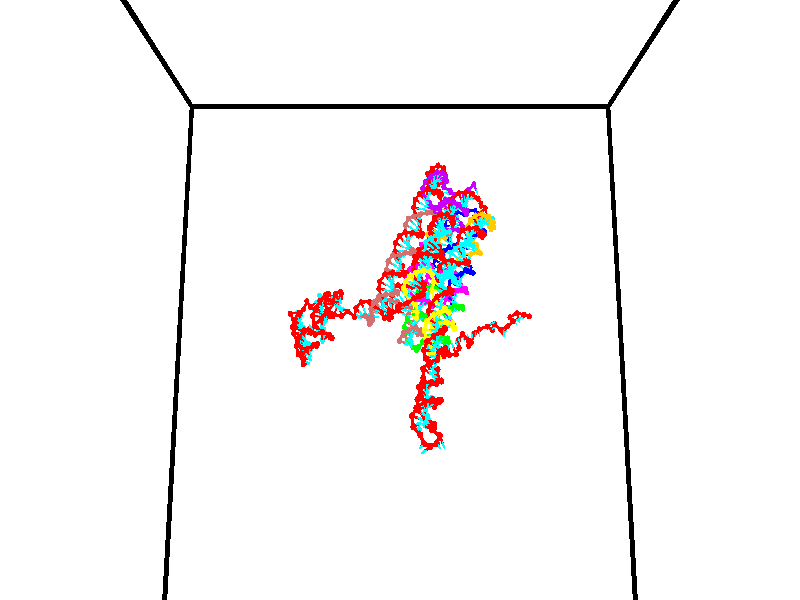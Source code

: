 // switches for output
#declare DRAW_BASES = 1; // possible values are 0, 1; only relevant for DNA ribbons
#declare DRAW_BASES_TYPE = 3; // possible values are 1, 2, 3; only relevant for DNA ribbons
#declare DRAW_FOG = 0; // set to 1 to enable fog

#include "colors.inc"

#include "transforms.inc"
background { rgb <1, 1, 1>}

#default {
   normal{
       ripples 0.25
       frequency 0.20
       turbulence 0.2
       lambda 5
   }
	finish {
		phong 0.1
		phong_size 40.
	}
}

// original window dimensions: 1024x640


// camera settings

camera {
	sky <0, 0.179814, -0.983701>
	up <0, 0.179814, -0.983701>
	right 1.6 * <1, 0, 0>
	location <35, 94.9851, 44.8844>
	look_at <35, 29.7336, 32.9568>
	direction <0, -65.2515, -11.9276>
	angle 67.0682
}


# declare cpy_camera_pos = <35, 94.9851, 44.8844>;
# if (DRAW_FOG = 1)
fog {
	fog_type 2
	up vnormalize(cpy_camera_pos)
	color rgbt<1,1,1,0.3>
	distance 1e-5
	fog_alt 3e-3
	fog_offset 56
}
# end


// LIGHTS

# declare lum = 6;
global_settings {
	ambient_light rgb lum * <0.05, 0.05, 0.05>
	max_trace_level 15
}# declare cpy_direct_light_amount = 0.25;
light_source
{	1000 * <-1, -1.16352, -0.803886>,
	rgb lum * cpy_direct_light_amount
	parallel
}

light_source
{	1000 * <1, 1.16352, 0.803886>,
	rgb lum * cpy_direct_light_amount
	parallel
}

// strand 0

// nucleotide -1

// particle -1
sphere {
	<23.945541, 35.005043, 35.083374> 0.250000
	pigment { color rgbt <1,0,0,0> }
	no_shadow
}
cylinder {
	<24.341621, 35.014149, 35.028255>,  <24.579269, 35.019611, 34.995182>, 0.100000
	pigment { color rgbt <1,0,0,0> }
	no_shadow
}
cylinder {
	<24.341621, 35.014149, 35.028255>,  <23.945541, 35.005043, 35.083374>, 0.100000
	pigment { color rgbt <1,0,0,0> }
	no_shadow
}

// particle -1
sphere {
	<24.341621, 35.014149, 35.028255> 0.100000
	pigment { color rgbt <1,0,0,0> }
	no_shadow
}
sphere {
	0, 1
	scale<0.080000,0.200000,0.300000>
	matrix <-0.073840, -0.752154, -0.654837,
		-0.118553, 0.658594, -0.743101,
		0.990198, 0.022762, -0.137801,
		24.638681, 35.020977, 34.986916>
	pigment { color rgbt <0,1,1,0> }
	no_shadow
}
cylinder {
	<24.368540, 35.041180, 35.746033>,  <23.945541, 35.005043, 35.083374>, 0.130000
	pigment { color rgbt <1,0,0,0> }
	no_shadow
}

// nucleotide -1

// particle -1
sphere {
	<24.368540, 35.041180, 35.746033> 0.250000
	pigment { color rgbt <1,0,0,0> }
	no_shadow
}
cylinder {
	<24.645378, 35.284855, 35.591171>,  <24.811481, 35.431061, 35.498257>, 0.100000
	pigment { color rgbt <1,0,0,0> }
	no_shadow
}
cylinder {
	<24.645378, 35.284855, 35.591171>,  <24.368540, 35.041180, 35.746033>, 0.100000
	pigment { color rgbt <1,0,0,0> }
	no_shadow
}

// particle -1
sphere {
	<24.645378, 35.284855, 35.591171> 0.100000
	pigment { color rgbt <1,0,0,0> }
	no_shadow
}
sphere {
	0, 1
	scale<0.080000,0.200000,0.300000>
	matrix <0.206784, 0.346545, 0.914957,
		0.691550, -0.713297, 0.113871,
		0.692097, 0.609192, -0.387152,
		24.853008, 35.467613, 35.475025>
	pigment { color rgbt <0,1,1,0> }
	no_shadow
}
cylinder {
	<24.551594, 35.335495, 36.330463>,  <24.368540, 35.041180, 35.746033>, 0.130000
	pigment { color rgbt <1,0,0,0> }
	no_shadow
}

// nucleotide -1

// particle -1
sphere {
	<24.551594, 35.335495, 36.330463> 0.250000
	pigment { color rgbt <1,0,0,0> }
	no_shadow
}
cylinder {
	<24.768681, 35.526932, 36.054375>,  <24.898933, 35.641792, 35.888721>, 0.100000
	pigment { color rgbt <1,0,0,0> }
	no_shadow
}
cylinder {
	<24.768681, 35.526932, 36.054375>,  <24.551594, 35.335495, 36.330463>, 0.100000
	pigment { color rgbt <1,0,0,0> }
	no_shadow
}

// particle -1
sphere {
	<24.768681, 35.526932, 36.054375> 0.100000
	pigment { color rgbt <1,0,0,0> }
	no_shadow
}
sphere {
	0, 1
	scale<0.080000,0.200000,0.300000>
	matrix <0.456383, 0.521845, 0.720689,
		0.705106, -0.706136, 0.064793,
		0.542716, 0.478591, -0.690224,
		24.931496, 35.670509, 35.847309>
	pigment { color rgbt <0,1,1,0> }
	no_shadow
}
cylinder {
	<25.259645, 35.310261, 36.579002>,  <24.551594, 35.335495, 36.330463>, 0.130000
	pigment { color rgbt <1,0,0,0> }
	no_shadow
}

// nucleotide -1

// particle -1
sphere {
	<25.259645, 35.310261, 36.579002> 0.250000
	pigment { color rgbt <1,0,0,0> }
	no_shadow
}
cylinder {
	<25.229551, 35.613983, 36.320454>,  <25.211494, 35.796215, 36.165325>, 0.100000
	pigment { color rgbt <1,0,0,0> }
	no_shadow
}
cylinder {
	<25.229551, 35.613983, 36.320454>,  <25.259645, 35.310261, 36.579002>, 0.100000
	pigment { color rgbt <1,0,0,0> }
	no_shadow
}

// particle -1
sphere {
	<25.229551, 35.613983, 36.320454> 0.100000
	pigment { color rgbt <1,0,0,0> }
	no_shadow
}
sphere {
	0, 1
	scale<0.080000,0.200000,0.300000>
	matrix <0.465221, 0.600066, 0.650761,
		0.881991, -0.251746, -0.398391,
		-0.075234, 0.759306, -0.646370,
		25.206982, 35.841774, 36.126541>
	pigment { color rgbt <0,1,1,0> }
	no_shadow
}
cylinder {
	<25.892704, 35.649532, 36.710938>,  <25.259645, 35.310261, 36.579002>, 0.130000
	pigment { color rgbt <1,0,0,0> }
	no_shadow
}

// nucleotide -1

// particle -1
sphere {
	<25.892704, 35.649532, 36.710938> 0.250000
	pigment { color rgbt <1,0,0,0> }
	no_shadow
}
cylinder {
	<25.659199, 35.919159, 36.529896>,  <25.519096, 36.080936, 36.421272>, 0.100000
	pigment { color rgbt <1,0,0,0> }
	no_shadow
}
cylinder {
	<25.659199, 35.919159, 36.529896>,  <25.892704, 35.649532, 36.710938>, 0.100000
	pigment { color rgbt <1,0,0,0> }
	no_shadow
}

// particle -1
sphere {
	<25.659199, 35.919159, 36.529896> 0.100000
	pigment { color rgbt <1,0,0,0> }
	no_shadow
}
sphere {
	0, 1
	scale<0.080000,0.200000,0.300000>
	matrix <0.356030, 0.713512, 0.603443,
		0.729700, 0.191128, -0.656512,
		-0.583764, 0.674070, -0.452602,
		25.484070, 36.121380, 36.394115>
	pigment { color rgbt <0,1,1,0> }
	no_shadow
}
cylinder {
	<26.258905, 36.268177, 36.574287>,  <25.892704, 35.649532, 36.710938>, 0.130000
	pigment { color rgbt <1,0,0,0> }
	no_shadow
}

// nucleotide -1

// particle -1
sphere {
	<26.258905, 36.268177, 36.574287> 0.250000
	pigment { color rgbt <1,0,0,0> }
	no_shadow
}
cylinder {
	<25.868071, 36.322090, 36.640175>,  <25.633570, 36.354439, 36.679707>, 0.100000
	pigment { color rgbt <1,0,0,0> }
	no_shadow
}
cylinder {
	<25.868071, 36.322090, 36.640175>,  <26.258905, 36.268177, 36.574287>, 0.100000
	pigment { color rgbt <1,0,0,0> }
	no_shadow
}

// particle -1
sphere {
	<25.868071, 36.322090, 36.640175> 0.100000
	pigment { color rgbt <1,0,0,0> }
	no_shadow
}
sphere {
	0, 1
	scale<0.080000,0.200000,0.300000>
	matrix <0.212553, 0.578216, 0.787710,
		0.010931, 0.804673, -0.593618,
		-0.977088, 0.134786, 0.164715,
		25.574944, 36.362526, 36.689590>
	pigment { color rgbt <0,1,1,0> }
	no_shadow
}
cylinder {
	<26.229769, 36.965305, 36.630569>,  <26.258905, 36.268177, 36.574287>, 0.130000
	pigment { color rgbt <1,0,0,0> }
	no_shadow
}

// nucleotide -1

// particle -1
sphere {
	<26.229769, 36.965305, 36.630569> 0.250000
	pigment { color rgbt <1,0,0,0> }
	no_shadow
}
cylinder {
	<25.948217, 36.755642, 36.822327>,  <25.779285, 36.629845, 36.937382>, 0.100000
	pigment { color rgbt <1,0,0,0> }
	no_shadow
}
cylinder {
	<25.948217, 36.755642, 36.822327>,  <26.229769, 36.965305, 36.630569>, 0.100000
	pigment { color rgbt <1,0,0,0> }
	no_shadow
}

// particle -1
sphere {
	<25.948217, 36.755642, 36.822327> 0.100000
	pigment { color rgbt <1,0,0,0> }
	no_shadow
}
sphere {
	0, 1
	scale<0.080000,0.200000,0.300000>
	matrix <0.132424, 0.566230, 0.813540,
		-0.697865, 0.636118, -0.329148,
		-0.703881, -0.524154, 0.479390,
		25.737053, 36.598396, 36.966145>
	pigment { color rgbt <0,1,1,0> }
	no_shadow
}
cylinder {
	<25.754932, 37.388847, 36.842388>,  <26.229769, 36.965305, 36.630569>, 0.130000
	pigment { color rgbt <1,0,0,0> }
	no_shadow
}

// nucleotide -1

// particle -1
sphere {
	<25.754932, 37.388847, 36.842388> 0.250000
	pigment { color rgbt <1,0,0,0> }
	no_shadow
}
cylinder {
	<25.737610, 37.075653, 37.090603>,  <25.727217, 36.887737, 37.239532>, 0.100000
	pigment { color rgbt <1,0,0,0> }
	no_shadow
}
cylinder {
	<25.737610, 37.075653, 37.090603>,  <25.754932, 37.388847, 36.842388>, 0.100000
	pigment { color rgbt <1,0,0,0> }
	no_shadow
}

// particle -1
sphere {
	<25.737610, 37.075653, 37.090603> 0.100000
	pigment { color rgbt <1,0,0,0> }
	no_shadow
}
sphere {
	0, 1
	scale<0.080000,0.200000,0.300000>
	matrix <0.144364, 0.609693, 0.779380,
		-0.988576, 0.123336, 0.086630,
		-0.043308, -0.782983, 0.620533,
		25.724617, 36.840759, 37.276764>
	pigment { color rgbt <0,1,1,0> }
	no_shadow
}
cylinder {
	<25.343231, 37.659115, 37.460770>,  <25.754932, 37.388847, 36.842388>, 0.130000
	pigment { color rgbt <1,0,0,0> }
	no_shadow
}

// nucleotide -1

// particle -1
sphere {
	<25.343231, 37.659115, 37.460770> 0.250000
	pigment { color rgbt <1,0,0,0> }
	no_shadow
}
cylinder {
	<25.549612, 37.331573, 37.561390>,  <25.673441, 37.135048, 37.621761>, 0.100000
	pigment { color rgbt <1,0,0,0> }
	no_shadow
}
cylinder {
	<25.549612, 37.331573, 37.561390>,  <25.343231, 37.659115, 37.460770>, 0.100000
	pigment { color rgbt <1,0,0,0> }
	no_shadow
}

// particle -1
sphere {
	<25.549612, 37.331573, 37.561390> 0.100000
	pigment { color rgbt <1,0,0,0> }
	no_shadow
}
sphere {
	0, 1
	scale<0.080000,0.200000,0.300000>
	matrix <0.385610, 0.484238, 0.785378,
		-0.764916, -0.308219, 0.565601,
		0.515954, -0.818849, 0.251549,
		25.704399, 37.085918, 37.636856>
	pigment { color rgbt <0,1,1,0> }
	no_shadow
}
cylinder {
	<25.046961, 37.339771, 38.074608>,  <25.343231, 37.659115, 37.460770>, 0.130000
	pigment { color rgbt <1,0,0,0> }
	no_shadow
}

// nucleotide -1

// particle -1
sphere {
	<25.046961, 37.339771, 38.074608> 0.250000
	pigment { color rgbt <1,0,0,0> }
	no_shadow
}
cylinder {
	<25.430283, 37.231152, 38.039036>,  <25.660276, 37.165977, 38.017693>, 0.100000
	pigment { color rgbt <1,0,0,0> }
	no_shadow
}
cylinder {
	<25.430283, 37.231152, 38.039036>,  <25.046961, 37.339771, 38.074608>, 0.100000
	pigment { color rgbt <1,0,0,0> }
	no_shadow
}

// particle -1
sphere {
	<25.430283, 37.231152, 38.039036> 0.100000
	pigment { color rgbt <1,0,0,0> }
	no_shadow
}
sphere {
	0, 1
	scale<0.080000,0.200000,0.300000>
	matrix <0.219414, 0.499938, 0.837806,
		-0.183049, -0.822387, 0.538676,
		0.958306, -0.271553, -0.088931,
		25.717775, 37.149685, 38.012356>
	pigment { color rgbt <0,1,1,0> }
	no_shadow
}
cylinder {
	<25.217972, 37.186630, 38.715858>,  <25.046961, 37.339771, 38.074608>, 0.130000
	pigment { color rgbt <1,0,0,0> }
	no_shadow
}

// nucleotide -1

// particle -1
sphere {
	<25.217972, 37.186630, 38.715858> 0.250000
	pigment { color rgbt <1,0,0,0> }
	no_shadow
}
cylinder {
	<25.575567, 37.239380, 38.544559>,  <25.790125, 37.271030, 38.441780>, 0.100000
	pigment { color rgbt <1,0,0,0> }
	no_shadow
}
cylinder {
	<25.575567, 37.239380, 38.544559>,  <25.217972, 37.186630, 38.715858>, 0.100000
	pigment { color rgbt <1,0,0,0> }
	no_shadow
}

// particle -1
sphere {
	<25.575567, 37.239380, 38.544559> 0.100000
	pigment { color rgbt <1,0,0,0> }
	no_shadow
}
sphere {
	0, 1
	scale<0.080000,0.200000,0.300000>
	matrix <0.346055, 0.403967, 0.846792,
		0.284665, -0.905219, 0.315507,
		0.893987, 0.131869, -0.428250,
		25.843763, 37.278942, 38.416084>
	pigment { color rgbt <0,1,1,0> }
	no_shadow
}
cylinder {
	<25.713345, 37.082664, 39.248569>,  <25.217972, 37.186630, 38.715858>, 0.130000
	pigment { color rgbt <1,0,0,0> }
	no_shadow
}

// nucleotide -1

// particle -1
sphere {
	<25.713345, 37.082664, 39.248569> 0.250000
	pigment { color rgbt <1,0,0,0> }
	no_shadow
}
cylinder {
	<25.872232, 37.304424, 38.956036>,  <25.967566, 37.437481, 38.780514>, 0.100000
	pigment { color rgbt <1,0,0,0> }
	no_shadow
}
cylinder {
	<25.872232, 37.304424, 38.956036>,  <25.713345, 37.082664, 39.248569>, 0.100000
	pigment { color rgbt <1,0,0,0> }
	no_shadow
}

// particle -1
sphere {
	<25.872232, 37.304424, 38.956036> 0.100000
	pigment { color rgbt <1,0,0,0> }
	no_shadow
}
sphere {
	0, 1
	scale<0.080000,0.200000,0.300000>
	matrix <0.546256, 0.497524, 0.673850,
		0.737441, -0.667166, -0.105217,
		0.397221, 0.554400, -0.731339,
		25.991400, 37.470745, 38.736633>
	pigment { color rgbt <0,1,1,0> }
	no_shadow
}
cylinder {
	<25.812170, 37.680920, 39.568050>,  <25.713345, 37.082664, 39.248569>, 0.130000
	pigment { color rgbt <1,0,0,0> }
	no_shadow
}

// nucleotide -1

// particle -1
sphere {
	<25.812170, 37.680920, 39.568050> 0.250000
	pigment { color rgbt <1,0,0,0> }
	no_shadow
}
cylinder {
	<26.098295, 37.959316, 39.542976>,  <26.269970, 38.126354, 39.527931>, 0.100000
	pigment { color rgbt <1,0,0,0> }
	no_shadow
}
cylinder {
	<26.098295, 37.959316, 39.542976>,  <25.812170, 37.680920, 39.568050>, 0.100000
	pigment { color rgbt <1,0,0,0> }
	no_shadow
}

// particle -1
sphere {
	<26.098295, 37.959316, 39.542976> 0.100000
	pigment { color rgbt <1,0,0,0> }
	no_shadow
}
sphere {
	0, 1
	scale<0.080000,0.200000,0.300000>
	matrix <0.272055, -0.359987, -0.892410,
		-0.643673, 0.621298, -0.446850,
		0.715312, 0.695988, -0.062687,
		26.312889, 38.168114, 39.524170>
	pigment { color rgbt <0,1,1,0> }
	no_shadow
}
cylinder {
	<25.710272, 38.140213, 39.008987>,  <25.812170, 37.680920, 39.568050>, 0.130000
	pigment { color rgbt <1,0,0,0> }
	no_shadow
}

// nucleotide -1

// particle -1
sphere {
	<25.710272, 38.140213, 39.008987> 0.250000
	pigment { color rgbt <1,0,0,0> }
	no_shadow
}
cylinder {
	<26.091881, 38.087193, 39.116520>,  <26.320847, 38.055382, 39.181042>, 0.100000
	pigment { color rgbt <1,0,0,0> }
	no_shadow
}
cylinder {
	<26.091881, 38.087193, 39.116520>,  <25.710272, 38.140213, 39.008987>, 0.100000
	pigment { color rgbt <1,0,0,0> }
	no_shadow
}

// particle -1
sphere {
	<26.091881, 38.087193, 39.116520> 0.100000
	pigment { color rgbt <1,0,0,0> }
	no_shadow
}
sphere {
	0, 1
	scale<0.080000,0.200000,0.300000>
	matrix <0.187382, -0.436287, -0.880081,
		0.233943, 0.889991, -0.391390,
		0.954022, -0.132549, 0.268835,
		26.378088, 38.047428, 39.197170>
	pigment { color rgbt <0,1,1,0> }
	no_shadow
}
cylinder {
	<26.168753, 38.417759, 38.501984>,  <25.710272, 38.140213, 39.008987>, 0.130000
	pigment { color rgbt <1,0,0,0> }
	no_shadow
}

// nucleotide -1

// particle -1
sphere {
	<26.168753, 38.417759, 38.501984> 0.250000
	pigment { color rgbt <1,0,0,0> }
	no_shadow
}
cylinder {
	<26.315983, 38.112709, 38.714748>,  <26.404322, 37.929680, 38.842407>, 0.100000
	pigment { color rgbt <1,0,0,0> }
	no_shadow
}
cylinder {
	<26.315983, 38.112709, 38.714748>,  <26.168753, 38.417759, 38.501984>, 0.100000
	pigment { color rgbt <1,0,0,0> }
	no_shadow
}

// particle -1
sphere {
	<26.315983, 38.112709, 38.714748> 0.100000
	pigment { color rgbt <1,0,0,0> }
	no_shadow
}
sphere {
	0, 1
	scale<0.080000,0.200000,0.300000>
	matrix <0.080603, -0.543747, -0.835369,
		0.926295, 0.350353, -0.138671,
		0.368076, -0.762622, 0.531910,
		26.426405, 37.883923, 38.874321>
	pigment { color rgbt <0,1,1,0> }
	no_shadow
}
cylinder {
	<26.818733, 38.076763, 38.087891>,  <26.168753, 38.417759, 38.501984>, 0.130000
	pigment { color rgbt <1,0,0,0> }
	no_shadow
}

// nucleotide -1

// particle -1
sphere {
	<26.818733, 38.076763, 38.087891> 0.250000
	pigment { color rgbt <1,0,0,0> }
	no_shadow
}
cylinder {
	<26.608576, 37.830467, 38.322777>,  <26.482481, 37.682690, 38.463707>, 0.100000
	pigment { color rgbt <1,0,0,0> }
	no_shadow
}
cylinder {
	<26.608576, 37.830467, 38.322777>,  <26.818733, 38.076763, 38.087891>, 0.100000
	pigment { color rgbt <1,0,0,0> }
	no_shadow
}

// particle -1
sphere {
	<26.608576, 37.830467, 38.322777> 0.100000
	pigment { color rgbt <1,0,0,0> }
	no_shadow
}
sphere {
	0, 1
	scale<0.080000,0.200000,0.300000>
	matrix <-0.249015, -0.548652, -0.798106,
		0.813605, -0.565545, 0.134929,
		-0.525394, -0.615744, 0.587215,
		26.450958, 37.645744, 38.498940>
	pigment { color rgbt <0,1,1,0> }
	no_shadow
}
cylinder {
	<27.078358, 37.353691, 37.952480>,  <26.818733, 38.076763, 38.087891>, 0.130000
	pigment { color rgbt <1,0,0,0> }
	no_shadow
}

// nucleotide -1

// particle -1
sphere {
	<27.078358, 37.353691, 37.952480> 0.250000
	pigment { color rgbt <1,0,0,0> }
	no_shadow
}
cylinder {
	<26.704067, 37.332882, 38.092030>,  <26.479492, 37.320396, 38.175758>, 0.100000
	pigment { color rgbt <1,0,0,0> }
	no_shadow
}
cylinder {
	<26.704067, 37.332882, 38.092030>,  <27.078358, 37.353691, 37.952480>, 0.100000
	pigment { color rgbt <1,0,0,0> }
	no_shadow
}

// particle -1
sphere {
	<26.704067, 37.332882, 38.092030> 0.100000
	pigment { color rgbt <1,0,0,0> }
	no_shadow
}
sphere {
	0, 1
	scale<0.080000,0.200000,0.300000>
	matrix <-0.229073, -0.662471, -0.713202,
		0.268219, -0.747279, 0.607975,
		-0.935726, -0.052023, 0.348869,
		26.423349, 37.317276, 38.196690>
	pigment { color rgbt <0,1,1,0> }
	no_shadow
}
cylinder {
	<26.923620, 36.616066, 38.007812>,  <27.078358, 37.353691, 37.952480>, 0.130000
	pigment { color rgbt <1,0,0,0> }
	no_shadow
}

// nucleotide -1

// particle -1
sphere {
	<26.923620, 36.616066, 38.007812> 0.250000
	pigment { color rgbt <1,0,0,0> }
	no_shadow
}
cylinder {
	<26.570810, 36.803410, 37.987152>,  <26.359123, 36.915817, 37.974754>, 0.100000
	pigment { color rgbt <1,0,0,0> }
	no_shadow
}
cylinder {
	<26.570810, 36.803410, 37.987152>,  <26.923620, 36.616066, 38.007812>, 0.100000
	pigment { color rgbt <1,0,0,0> }
	no_shadow
}

// particle -1
sphere {
	<26.570810, 36.803410, 37.987152> 0.100000
	pigment { color rgbt <1,0,0,0> }
	no_shadow
}
sphere {
	0, 1
	scale<0.080000,0.200000,0.300000>
	matrix <-0.265446, -0.584453, -0.766781,
		-0.389316, -0.662611, 0.639827,
		-0.882027, 0.468360, -0.051650,
		26.306202, 36.943916, 37.971657>
	pigment { color rgbt <0,1,1,0> }
	no_shadow
}
cylinder {
	<26.554276, 36.077629, 37.896381>,  <26.923620, 36.616066, 38.007812>, 0.130000
	pigment { color rgbt <1,0,0,0> }
	no_shadow
}

// nucleotide -1

// particle -1
sphere {
	<26.554276, 36.077629, 37.896381> 0.250000
	pigment { color rgbt <1,0,0,0> }
	no_shadow
}
cylinder {
	<26.309605, 36.387543, 37.832428>,  <26.162802, 36.573490, 37.794056>, 0.100000
	pigment { color rgbt <1,0,0,0> }
	no_shadow
}
cylinder {
	<26.309605, 36.387543, 37.832428>,  <26.554276, 36.077629, 37.896381>, 0.100000
	pigment { color rgbt <1,0,0,0> }
	no_shadow
}

// particle -1
sphere {
	<26.309605, 36.387543, 37.832428> 0.100000
	pigment { color rgbt <1,0,0,0> }
	no_shadow
}
sphere {
	0, 1
	scale<0.080000,0.200000,0.300000>
	matrix <-0.487971, -0.528583, -0.694610,
		-0.622684, -0.346858, 0.701394,
		-0.611677, 0.774783, -0.159884,
		26.126101, 36.619976, 37.784462>
	pigment { color rgbt <0,1,1,0> }
	no_shadow
}
cylinder {
	<25.952820, 35.796860, 38.042603>,  <26.554276, 36.077629, 37.896381>, 0.130000
	pigment { color rgbt <1,0,0,0> }
	no_shadow
}

// nucleotide -1

// particle -1
sphere {
	<25.952820, 35.796860, 38.042603> 0.250000
	pigment { color rgbt <1,0,0,0> }
	no_shadow
}
cylinder {
	<25.858810, 36.116005, 37.820549>,  <25.802404, 36.307491, 37.687317>, 0.100000
	pigment { color rgbt <1,0,0,0> }
	no_shadow
}
cylinder {
	<25.858810, 36.116005, 37.820549>,  <25.952820, 35.796860, 38.042603>, 0.100000
	pigment { color rgbt <1,0,0,0> }
	no_shadow
}

// particle -1
sphere {
	<25.858810, 36.116005, 37.820549> 0.100000
	pigment { color rgbt <1,0,0,0> }
	no_shadow
}
sphere {
	0, 1
	scale<0.080000,0.200000,0.300000>
	matrix <-0.657358, -0.551182, -0.513886,
		-0.715993, 0.244147, 0.654023,
		-0.235022, 0.797866, -0.555135,
		25.788303, 36.355366, 37.654007>
	pigment { color rgbt <0,1,1,0> }
	no_shadow
}
cylinder {
	<25.394783, 36.098015, 38.133507>,  <25.952820, 35.796860, 38.042603>, 0.130000
	pigment { color rgbt <1,0,0,0> }
	no_shadow
}

// nucleotide -1

// particle -1
sphere {
	<25.394783, 36.098015, 38.133507> 0.250000
	pigment { color rgbt <1,0,0,0> }
	no_shadow
}
cylinder {
	<25.410593, 36.346855, 37.820732>,  <25.420078, 36.496159, 37.633068>, 0.100000
	pigment { color rgbt <1,0,0,0> }
	no_shadow
}
cylinder {
	<25.410593, 36.346855, 37.820732>,  <25.394783, 36.098015, 38.133507>, 0.100000
	pigment { color rgbt <1,0,0,0> }
	no_shadow
}

// particle -1
sphere {
	<25.410593, 36.346855, 37.820732> 0.100000
	pigment { color rgbt <1,0,0,0> }
	no_shadow
}
sphere {
	0, 1
	scale<0.080000,0.200000,0.300000>
	matrix <-0.331966, -0.729926, -0.597500,
		-0.942463, 0.283193, 0.177666,
		0.039525, 0.622101, -0.781939,
		25.422451, 36.533485, 37.586151>
	pigment { color rgbt <0,1,1,0> }
	no_shadow
}
cylinder {
	<24.884830, 35.822803, 37.609509>,  <25.394783, 36.098015, 38.133507>, 0.130000
	pigment { color rgbt <1,0,0,0> }
	no_shadow
}

// nucleotide -1

// particle -1
sphere {
	<24.884830, 35.822803, 37.609509> 0.250000
	pigment { color rgbt <1,0,0,0> }
	no_shadow
}
cylinder {
	<25.146093, 36.058731, 37.419559>,  <25.302851, 36.200287, 37.305592>, 0.100000
	pigment { color rgbt <1,0,0,0> }
	no_shadow
}
cylinder {
	<25.146093, 36.058731, 37.419559>,  <24.884830, 35.822803, 37.609509>, 0.100000
	pigment { color rgbt <1,0,0,0> }
	no_shadow
}

// particle -1
sphere {
	<25.146093, 36.058731, 37.419559> 0.100000
	pigment { color rgbt <1,0,0,0> }
	no_shadow
}
sphere {
	0, 1
	scale<0.080000,0.200000,0.300000>
	matrix <-0.177244, -0.490615, -0.853160,
		-0.736185, 0.641417, -0.215908,
		0.653158, 0.589815, -0.474871,
		25.342041, 36.235676, 37.277100>
	pigment { color rgbt <0,1,1,0> }
	no_shadow
}
cylinder {
	<24.552818, 36.041996, 36.915722>,  <24.884830, 35.822803, 37.609509>, 0.130000
	pigment { color rgbt <1,0,0,0> }
	no_shadow
}

// nucleotide -1

// particle -1
sphere {
	<24.552818, 36.041996, 36.915722> 0.250000
	pigment { color rgbt <1,0,0,0> }
	no_shadow
}
cylinder {
	<24.952808, 36.043667, 36.913586>,  <25.192802, 36.044670, 36.912304>, 0.100000
	pigment { color rgbt <1,0,0,0> }
	no_shadow
}
cylinder {
	<24.952808, 36.043667, 36.913586>,  <24.552818, 36.041996, 36.915722>, 0.100000
	pigment { color rgbt <1,0,0,0> }
	no_shadow
}

// particle -1
sphere {
	<24.952808, 36.043667, 36.913586> 0.100000
	pigment { color rgbt <1,0,0,0> }
	no_shadow
}
sphere {
	0, 1
	scale<0.080000,0.200000,0.300000>
	matrix <-0.002765, -0.467500, -0.883989,
		-0.006186, 0.883984, -0.467477,
		0.999977, 0.004176, -0.005337,
		25.252802, 36.044918, 36.911983>
	pigment { color rgbt <0,1,1,0> }
	no_shadow
}
cylinder {
	<24.485767, 36.604401, 36.432449>,  <24.552818, 36.041996, 36.915722>, 0.130000
	pigment { color rgbt <1,0,0,0> }
	no_shadow
}

// nucleotide -1

// particle -1
sphere {
	<24.485767, 36.604401, 36.432449> 0.250000
	pigment { color rgbt <1,0,0,0> }
	no_shadow
}
cylinder {
	<24.885315, 36.622234, 36.439022>,  <25.125044, 36.632935, 36.442966>, 0.100000
	pigment { color rgbt <1,0,0,0> }
	no_shadow
}
cylinder {
	<24.885315, 36.622234, 36.439022>,  <24.485767, 36.604401, 36.432449>, 0.100000
	pigment { color rgbt <1,0,0,0> }
	no_shadow
}

// particle -1
sphere {
	<24.885315, 36.622234, 36.439022> 0.100000
	pigment { color rgbt <1,0,0,0> }
	no_shadow
}
sphere {
	0, 1
	scale<0.080000,0.200000,0.300000>
	matrix <0.043099, -0.704455, -0.708439,
		-0.020014, 0.708346, -0.705581,
		0.998870, 0.044589, 0.016430,
		25.184977, 36.635612, 36.443951>
	pigment { color rgbt <0,1,1,0> }
	no_shadow
}
cylinder {
	<24.700682, 37.084114, 35.945854>,  <24.485767, 36.604401, 36.432449>, 0.130000
	pigment { color rgbt <1,0,0,0> }
	no_shadow
}

// nucleotide -1

// particle -1
sphere {
	<24.700682, 37.084114, 35.945854> 0.250000
	pigment { color rgbt <1,0,0,0> }
	no_shadow
}
cylinder {
	<24.943277, 36.783482, 36.049618>,  <25.088835, 36.603104, 36.111877>, 0.100000
	pigment { color rgbt <1,0,0,0> }
	no_shadow
}
cylinder {
	<24.943277, 36.783482, 36.049618>,  <24.700682, 37.084114, 35.945854>, 0.100000
	pigment { color rgbt <1,0,0,0> }
	no_shadow
}

// particle -1
sphere {
	<24.943277, 36.783482, 36.049618> 0.100000
	pigment { color rgbt <1,0,0,0> }
	no_shadow
}
sphere {
	0, 1
	scale<0.080000,0.200000,0.300000>
	matrix <-0.238834, -0.483412, -0.842182,
		0.758373, 0.448818, -0.472687,
		0.606489, -0.751582, 0.259414,
		25.125223, 36.558006, 36.127441>
	pigment { color rgbt <0,1,1,0> }
	no_shadow
}
cylinder {
	<25.152332, 36.910568, 35.338104>,  <24.700682, 37.084114, 35.945854>, 0.130000
	pigment { color rgbt <1,0,0,0> }
	no_shadow
}

// nucleotide -1

// particle -1
sphere {
	<25.152332, 36.910568, 35.338104> 0.250000
	pigment { color rgbt <1,0,0,0> }
	no_shadow
}
cylinder {
	<25.150288, 36.578037, 35.560406>,  <25.149061, 36.378517, 35.693787>, 0.100000
	pigment { color rgbt <1,0,0,0> }
	no_shadow
}
cylinder {
	<25.150288, 36.578037, 35.560406>,  <25.152332, 36.910568, 35.338104>, 0.100000
	pigment { color rgbt <1,0,0,0> }
	no_shadow
}

// particle -1
sphere {
	<25.150288, 36.578037, 35.560406> 0.100000
	pigment { color rgbt <1,0,0,0> }
	no_shadow
}
sphere {
	0, 1
	scale<0.080000,0.200000,0.300000>
	matrix <-0.169750, -0.546977, -0.819757,
		0.985474, -0.098531, -0.138321,
		-0.005113, -0.831329, 0.555757,
		25.148754, 36.328640, 35.727135>
	pigment { color rgbt <0,1,1,0> }
	no_shadow
}
cylinder {
	<25.508432, 36.408432, 34.960777>,  <25.152332, 36.910568, 35.338104>, 0.130000
	pigment { color rgbt <1,0,0,0> }
	no_shadow
}

// nucleotide -1

// particle -1
sphere {
	<25.508432, 36.408432, 34.960777> 0.250000
	pigment { color rgbt <1,0,0,0> }
	no_shadow
}
cylinder {
	<25.315910, 36.193260, 35.237614>,  <25.200397, 36.064159, 35.403713>, 0.100000
	pigment { color rgbt <1,0,0,0> }
	no_shadow
}
cylinder {
	<25.315910, 36.193260, 35.237614>,  <25.508432, 36.408432, 34.960777>, 0.100000
	pigment { color rgbt <1,0,0,0> }
	no_shadow
}

// particle -1
sphere {
	<25.315910, 36.193260, 35.237614> 0.100000
	pigment { color rgbt <1,0,0,0> }
	no_shadow
}
sphere {
	0, 1
	scale<0.080000,0.200000,0.300000>
	matrix <-0.252222, -0.671172, -0.697074,
		0.839483, -0.510063, 0.187360,
		-0.481303, -0.537926, 0.692086,
		25.171520, 36.031883, 35.445240>
	pigment { color rgbt <0,1,1,0> }
	no_shadow
}
cylinder {
	<25.884743, 36.830898, 34.359745>,  <25.508432, 36.408432, 34.960777>, 0.130000
	pigment { color rgbt <1,0,0,0> }
	no_shadow
}

// nucleotide -1

// particle -1
sphere {
	<25.884743, 36.830898, 34.359745> 0.250000
	pigment { color rgbt <1,0,0,0> }
	no_shadow
}
cylinder {
	<26.136480, 36.797096, 34.668751>,  <26.287523, 36.776814, 34.854156>, 0.100000
	pigment { color rgbt <1,0,0,0> }
	no_shadow
}
cylinder {
	<26.136480, 36.797096, 34.668751>,  <25.884743, 36.830898, 34.359745>, 0.100000
	pigment { color rgbt <1,0,0,0> }
	no_shadow
}

// particle -1
sphere {
	<26.136480, 36.797096, 34.668751> 0.100000
	pigment { color rgbt <1,0,0,0> }
	no_shadow
}
sphere {
	0, 1
	scale<0.080000,0.200000,0.300000>
	matrix <-0.655060, -0.592523, 0.468843,
		0.418115, -0.801109, -0.428257,
		0.629346, -0.084504, 0.772517,
		26.325285, 36.771744, 34.900505>
	pigment { color rgbt <0,1,1,0> }
	no_shadow
}
cylinder {
	<26.328365, 37.323544, 34.892208>,  <25.884743, 36.830898, 34.359745>, 0.130000
	pigment { color rgbt <1,0,0,0> }
	no_shadow
}

// nucleotide -1

// particle -1
sphere {
	<26.328365, 37.323544, 34.892208> 0.250000
	pigment { color rgbt <1,0,0,0> }
	no_shadow
}
cylinder {
	<26.655228, 37.330513, 34.661747>,  <26.851345, 37.334694, 34.523468>, 0.100000
	pigment { color rgbt <1,0,0,0> }
	no_shadow
}
cylinder {
	<26.655228, 37.330513, 34.661747>,  <26.328365, 37.323544, 34.892208>, 0.100000
	pigment { color rgbt <1,0,0,0> }
	no_shadow
}

// particle -1
sphere {
	<26.655228, 37.330513, 34.661747> 0.100000
	pigment { color rgbt <1,0,0,0> }
	no_shadow
}
sphere {
	0, 1
	scale<0.080000,0.200000,0.300000>
	matrix <0.486774, 0.514486, 0.705943,
		0.308723, -0.857322, 0.411934,
		0.817154, 0.017422, -0.576156,
		26.900373, 37.335739, 34.488899>
	pigment { color rgbt <0,1,1,0> }
	no_shadow
}
cylinder {
	<26.924364, 36.834698, 35.115719>,  <26.328365, 37.323544, 34.892208>, 0.130000
	pigment { color rgbt <1,0,0,0> }
	no_shadow
}

// nucleotide -1

// particle -1
sphere {
	<26.924364, 36.834698, 35.115719> 0.250000
	pigment { color rgbt <1,0,0,0> }
	no_shadow
}
cylinder {
	<27.078560, 37.153797, 34.930252>,  <27.171078, 37.345257, 34.818970>, 0.100000
	pigment { color rgbt <1,0,0,0> }
	no_shadow
}
cylinder {
	<27.078560, 37.153797, 34.930252>,  <26.924364, 36.834698, 35.115719>, 0.100000
	pigment { color rgbt <1,0,0,0> }
	no_shadow
}

// particle -1
sphere {
	<27.078560, 37.153797, 34.930252> 0.100000
	pigment { color rgbt <1,0,0,0> }
	no_shadow
}
sphere {
	0, 1
	scale<0.080000,0.200000,0.300000>
	matrix <0.346506, 0.340572, 0.874039,
		0.855179, -0.497597, -0.145139,
		0.385489, 0.797752, -0.463670,
		27.194206, 37.393124, 34.791149>
	pigment { color rgbt <0,1,1,0> }
	no_shadow
}
cylinder {
	<27.454224, 36.894787, 35.432446>,  <26.924364, 36.834698, 35.115719>, 0.130000
	pigment { color rgbt <1,0,0,0> }
	no_shadow
}

// nucleotide -1

// particle -1
sphere {
	<27.454224, 36.894787, 35.432446> 0.250000
	pigment { color rgbt <1,0,0,0> }
	no_shadow
}
cylinder {
	<27.435490, 37.250290, 35.250050>,  <27.424250, 37.463593, 35.140614>, 0.100000
	pigment { color rgbt <1,0,0,0> }
	no_shadow
}
cylinder {
	<27.435490, 37.250290, 35.250050>,  <27.454224, 36.894787, 35.432446>, 0.100000
	pigment { color rgbt <1,0,0,0> }
	no_shadow
}

// particle -1
sphere {
	<27.435490, 37.250290, 35.250050> 0.100000
	pigment { color rgbt <1,0,0,0> }
	no_shadow
}
sphere {
	0, 1
	scale<0.080000,0.200000,0.300000>
	matrix <0.424272, 0.430965, 0.796406,
		0.904323, -0.156161, -0.397258,
		-0.046837, 0.888753, -0.455987,
		27.421438, 37.516914, 35.113255>
	pigment { color rgbt <0,1,1,0> }
	no_shadow
}
cylinder {
	<28.160057, 37.169937, 35.556534>,  <27.454224, 36.894787, 35.432446>, 0.130000
	pigment { color rgbt <1,0,0,0> }
	no_shadow
}

// nucleotide -1

// particle -1
sphere {
	<28.160057, 37.169937, 35.556534> 0.250000
	pigment { color rgbt <1,0,0,0> }
	no_shadow
}
cylinder {
	<27.909653, 37.475788, 35.495281>,  <27.759411, 37.659298, 35.458530>, 0.100000
	pigment { color rgbt <1,0,0,0> }
	no_shadow
}
cylinder {
	<27.909653, 37.475788, 35.495281>,  <28.160057, 37.169937, 35.556534>, 0.100000
	pigment { color rgbt <1,0,0,0> }
	no_shadow
}

// particle -1
sphere {
	<27.909653, 37.475788, 35.495281> 0.100000
	pigment { color rgbt <1,0,0,0> }
	no_shadow
}
sphere {
	0, 1
	scale<0.080000,0.200000,0.300000>
	matrix <0.361188, 0.458345, 0.812073,
		0.691125, 0.453055, -0.563105,
		-0.626011, 0.764631, -0.153136,
		27.721849, 37.705177, 35.449341>
	pigment { color rgbt <0,1,1,0> }
	no_shadow
}
cylinder {
	<28.570353, 37.708408, 35.740986>,  <28.160057, 37.169937, 35.556534>, 0.130000
	pigment { color rgbt <1,0,0,0> }
	no_shadow
}

// nucleotide -1

// particle -1
sphere {
	<28.570353, 37.708408, 35.740986> 0.250000
	pigment { color rgbt <1,0,0,0> }
	no_shadow
}
cylinder {
	<28.204544, 37.869995, 35.749611>,  <27.985060, 37.966946, 35.754787>, 0.100000
	pigment { color rgbt <1,0,0,0> }
	no_shadow
}
cylinder {
	<28.204544, 37.869995, 35.749611>,  <28.570353, 37.708408, 35.740986>, 0.100000
	pigment { color rgbt <1,0,0,0> }
	no_shadow
}

// particle -1
sphere {
	<28.204544, 37.869995, 35.749611> 0.100000
	pigment { color rgbt <1,0,0,0> }
	no_shadow
}
sphere {
	0, 1
	scale<0.080000,0.200000,0.300000>
	matrix <0.301941, 0.646132, 0.700960,
		0.269233, 0.647552, -0.712875,
		-0.914519, 0.403967, 0.021562,
		27.930189, 37.991184, 35.756081>
	pigment { color rgbt <0,1,1,0> }
	no_shadow
}
cylinder {
	<28.644939, 38.457504, 35.770863>,  <28.570353, 37.708408, 35.740986>, 0.130000
	pigment { color rgbt <1,0,0,0> }
	no_shadow
}

// nucleotide -1

// particle -1
sphere {
	<28.644939, 38.457504, 35.770863> 0.250000
	pigment { color rgbt <1,0,0,0> }
	no_shadow
}
cylinder {
	<28.269588, 38.416718, 35.902958>,  <28.044378, 38.392246, 35.982216>, 0.100000
	pigment { color rgbt <1,0,0,0> }
	no_shadow
}
cylinder {
	<28.269588, 38.416718, 35.902958>,  <28.644939, 38.457504, 35.770863>, 0.100000
	pigment { color rgbt <1,0,0,0> }
	no_shadow
}

// particle -1
sphere {
	<28.269588, 38.416718, 35.902958> 0.100000
	pigment { color rgbt <1,0,0,0> }
	no_shadow
}
sphere {
	0, 1
	scale<0.080000,0.200000,0.300000>
	matrix <0.208818, 0.594110, 0.776807,
		-0.275404, 0.797895, -0.536205,
		-0.938375, -0.101967, 0.330235,
		27.988075, 38.386127, 36.002029>
	pigment { color rgbt <0,1,1,0> }
	no_shadow
}
cylinder {
	<28.352110, 39.185562, 35.951664>,  <28.644939, 38.457504, 35.770863>, 0.130000
	pigment { color rgbt <1,0,0,0> }
	no_shadow
}

// nucleotide -1

// particle -1
sphere {
	<28.352110, 39.185562, 35.951664> 0.250000
	pigment { color rgbt <1,0,0,0> }
	no_shadow
}
cylinder {
	<28.137726, 38.912247, 36.150002>,  <28.009094, 38.748257, 36.269005>, 0.100000
	pigment { color rgbt <1,0,0,0> }
	no_shadow
}
cylinder {
	<28.137726, 38.912247, 36.150002>,  <28.352110, 39.185562, 35.951664>, 0.100000
	pigment { color rgbt <1,0,0,0> }
	no_shadow
}

// particle -1
sphere {
	<28.137726, 38.912247, 36.150002> 0.100000
	pigment { color rgbt <1,0,0,0> }
	no_shadow
}
sphere {
	0, 1
	scale<0.080000,0.200000,0.300000>
	matrix <0.060821, 0.554543, 0.829929,
		-0.842048, 0.474968, -0.255656,
		-0.535962, -0.683291, 0.495840,
		27.976936, 38.707260, 36.298752>
	pigment { color rgbt <0,1,1,0> }
	no_shadow
}
cylinder {
	<28.166437, 39.882847, 35.699150>,  <28.352110, 39.185562, 35.951664>, 0.130000
	pigment { color rgbt <1,0,0,0> }
	no_shadow
}

// nucleotide -1

// particle -1
sphere {
	<28.166437, 39.882847, 35.699150> 0.250000
	pigment { color rgbt <1,0,0,0> }
	no_shadow
}
cylinder {
	<28.184172, 40.014881, 36.076313>,  <28.194813, 40.094101, 36.302612>, 0.100000
	pigment { color rgbt <1,0,0,0> }
	no_shadow
}
cylinder {
	<28.184172, 40.014881, 36.076313>,  <28.166437, 39.882847, 35.699150>, 0.100000
	pigment { color rgbt <1,0,0,0> }
	no_shadow
}

// particle -1
sphere {
	<28.184172, 40.014881, 36.076313> 0.100000
	pigment { color rgbt <1,0,0,0> }
	no_shadow
}
sphere {
	0, 1
	scale<0.080000,0.200000,0.300000>
	matrix <-0.739303, 0.645641, -0.191256,
		-0.671912, -0.688616, 0.272658,
		0.044337, 0.330084, 0.942910,
		28.197474, 40.113907, 36.359184>
	pigment { color rgbt <0,1,1,0> }
	no_shadow
}
cylinder {
	<27.690697, 39.576950, 36.228691>,  <28.166437, 39.882847, 35.699150>, 0.130000
	pigment { color rgbt <1,0,0,0> }
	no_shadow
}

// nucleotide -1

// particle -1
sphere {
	<27.690697, 39.576950, 36.228691> 0.250000
	pigment { color rgbt <1,0,0,0> }
	no_shadow
}
cylinder {
	<27.712334, 39.247791, 36.454937>,  <27.725315, 39.050297, 36.590683>, 0.100000
	pigment { color rgbt <1,0,0,0> }
	no_shadow
}
cylinder {
	<27.712334, 39.247791, 36.454937>,  <27.690697, 39.576950, 36.228691>, 0.100000
	pigment { color rgbt <1,0,0,0> }
	no_shadow
}

// particle -1
sphere {
	<27.712334, 39.247791, 36.454937> 0.100000
	pigment { color rgbt <1,0,0,0> }
	no_shadow
}
sphere {
	0, 1
	scale<0.080000,0.200000,0.300000>
	matrix <-0.030602, 0.564812, 0.824652,
		-0.998067, -0.061916, 0.005369,
		0.054091, -0.822893, 0.565615,
		27.728561, 39.000923, 36.624622>
	pigment { color rgbt <0,1,1,0> }
	no_shadow
}
cylinder {
	<27.059574, 39.468594, 36.708214>,  <27.690697, 39.576950, 36.228691>, 0.130000
	pigment { color rgbt <1,0,0,0> }
	no_shadow
}

// nucleotide -1

// particle -1
sphere {
	<27.059574, 39.468594, 36.708214> 0.250000
	pigment { color rgbt <1,0,0,0> }
	no_shadow
}
cylinder {
	<27.375658, 39.278904, 36.863483>,  <27.565308, 39.165089, 36.956646>, 0.100000
	pigment { color rgbt <1,0,0,0> }
	no_shadow
}
cylinder {
	<27.375658, 39.278904, 36.863483>,  <27.059574, 39.468594, 36.708214>, 0.100000
	pigment { color rgbt <1,0,0,0> }
	no_shadow
}

// particle -1
sphere {
	<27.375658, 39.278904, 36.863483> 0.100000
	pigment { color rgbt <1,0,0,0> }
	no_shadow
}
sphere {
	0, 1
	scale<0.080000,0.200000,0.300000>
	matrix <-0.084595, 0.542940, 0.835500,
		-0.606971, -0.693057, 0.388919,
		0.790209, -0.474223, 0.388178,
		27.612720, 39.136639, 36.979939>
	pigment { color rgbt <0,1,1,0> }
	no_shadow
}
cylinder {
	<26.704958, 39.240406, 37.276611>,  <27.059574, 39.468594, 36.708214>, 0.130000
	pigment { color rgbt <1,0,0,0> }
	no_shadow
}

// nucleotide -1

// particle -1
sphere {
	<26.704958, 39.240406, 37.276611> 0.250000
	pigment { color rgbt <1,0,0,0> }
	no_shadow
}
cylinder {
	<27.098452, 39.309696, 37.257572>,  <27.334547, 39.351269, 37.246147>, 0.100000
	pigment { color rgbt <1,0,0,0> }
	no_shadow
}
cylinder {
	<27.098452, 39.309696, 37.257572>,  <26.704958, 39.240406, 37.276611>, 0.100000
	pigment { color rgbt <1,0,0,0> }
	no_shadow
}

// particle -1
sphere {
	<27.098452, 39.309696, 37.257572> 0.100000
	pigment { color rgbt <1,0,0,0> }
	no_shadow
}
sphere {
	0, 1
	scale<0.080000,0.200000,0.300000>
	matrix <-0.072672, 0.626042, 0.776395,
		0.164286, -0.760306, 0.628446,
		0.983732, 0.173222, -0.047597,
		27.393572, 39.361664, 37.243294>
	pigment { color rgbt <0,1,1,0> }
	no_shadow
}
cylinder {
	<27.182592, 39.771793, 37.483967>,  <26.704958, 39.240406, 37.276611>, 0.130000
	pigment { color rgbt <1,0,0,0> }
	no_shadow
}

// nucleotide -1

// particle -1
sphere {
	<27.182592, 39.771793, 37.483967> 0.250000
	pigment { color rgbt <1,0,0,0> }
	no_shadow
}
cylinder {
	<26.941019, 39.804070, 37.166790>,  <26.796074, 39.823433, 36.976486>, 0.100000
	pigment { color rgbt <1,0,0,0> }
	no_shadow
}
cylinder {
	<26.941019, 39.804070, 37.166790>,  <27.182592, 39.771793, 37.483967>, 0.100000
	pigment { color rgbt <1,0,0,0> }
	no_shadow
}

// particle -1
sphere {
	<26.941019, 39.804070, 37.166790> 0.100000
	pigment { color rgbt <1,0,0,0> }
	no_shadow
}
sphere {
	0, 1
	scale<0.080000,0.200000,0.300000>
	matrix <-0.687671, 0.450220, 0.569571,
		0.402954, 0.889265, -0.216418,
		-0.603935, 0.080686, -0.792939,
		26.759838, 39.828274, 36.928909>
	pigment { color rgbt <0,1,1,0> }
	no_shadow
}
cylinder {
	<27.839663, 40.040920, 37.319340>,  <27.182592, 39.771793, 37.483967>, 0.130000
	pigment { color rgbt <1,0,0,0> }
	no_shadow
}

// nucleotide -1

// particle -1
sphere {
	<27.839663, 40.040920, 37.319340> 0.250000
	pigment { color rgbt <1,0,0,0> }
	no_shadow
}
cylinder {
	<27.844072, 39.848755, 37.670128>,  <27.846718, 39.733456, 37.880600>, 0.100000
	pigment { color rgbt <1,0,0,0> }
	no_shadow
}
cylinder {
	<27.844072, 39.848755, 37.670128>,  <27.839663, 40.040920, 37.319340>, 0.100000
	pigment { color rgbt <1,0,0,0> }
	no_shadow
}

// particle -1
sphere {
	<27.844072, 39.848755, 37.670128> 0.100000
	pigment { color rgbt <1,0,0,0> }
	no_shadow
}
sphere {
	0, 1
	scale<0.080000,0.200000,0.300000>
	matrix <0.054220, -0.875451, -0.480256,
		0.998468, 0.052844, 0.016397,
		0.011024, -0.480410, 0.876975,
		27.847380, 39.704632, 37.933220>
	pigment { color rgbt <0,1,1,0> }
	no_shadow
}
cylinder {
	<28.515833, 39.704182, 37.530270>,  <27.839663, 40.040920, 37.319340>, 0.130000
	pigment { color rgbt <1,0,0,0> }
	no_shadow
}

// nucleotide -1

// particle -1
sphere {
	<28.515833, 39.704182, 37.530270> 0.250000
	pigment { color rgbt <1,0,0,0> }
	no_shadow
}
cylinder {
	<28.185894, 39.529415, 37.673786>,  <27.987930, 39.424553, 37.759895>, 0.100000
	pigment { color rgbt <1,0,0,0> }
	no_shadow
}
cylinder {
	<28.185894, 39.529415, 37.673786>,  <28.515833, 39.704182, 37.530270>, 0.100000
	pigment { color rgbt <1,0,0,0> }
	no_shadow
}

// particle -1
sphere {
	<28.185894, 39.529415, 37.673786> 0.100000
	pigment { color rgbt <1,0,0,0> }
	no_shadow
}
sphere {
	0, 1
	scale<0.080000,0.200000,0.300000>
	matrix <0.007647, -0.643192, -0.765667,
		0.565306, -0.628813, 0.533876,
		-0.824846, -0.436918, 0.358792,
		27.938440, 39.398338, 37.781425>
	pigment { color rgbt <0,1,1,0> }
	no_shadow
}
cylinder {
	<28.641361, 38.982193, 37.649986>,  <28.515833, 39.704182, 37.530270>, 0.130000
	pigment { color rgbt <1,0,0,0> }
	no_shadow
}

// nucleotide -1

// particle -1
sphere {
	<28.641361, 38.982193, 37.649986> 0.250000
	pigment { color rgbt <1,0,0,0> }
	no_shadow
}
cylinder {
	<28.256115, 39.059505, 37.575092>,  <28.024967, 39.105892, 37.530159>, 0.100000
	pigment { color rgbt <1,0,0,0> }
	no_shadow
}
cylinder {
	<28.256115, 39.059505, 37.575092>,  <28.641361, 38.982193, 37.649986>, 0.100000
	pigment { color rgbt <1,0,0,0> }
	no_shadow
}

// particle -1
sphere {
	<28.256115, 39.059505, 37.575092> 0.100000
	pigment { color rgbt <1,0,0,0> }
	no_shadow
}
sphere {
	0, 1
	scale<0.080000,0.200000,0.300000>
	matrix <-0.003637, -0.705059, -0.709139,
		-0.269071, -0.682300, 0.679755,
		-0.963113, 0.193281, -0.187230,
		27.967180, 39.117489, 37.518925>
	pigment { color rgbt <0,1,1,0> }
	no_shadow
}
cylinder {
	<28.417585, 38.322018, 37.509739>,  <28.641361, 38.982193, 37.649986>, 0.130000
	pigment { color rgbt <1,0,0,0> }
	no_shadow
}

// nucleotide -1

// particle -1
sphere {
	<28.417585, 38.322018, 37.509739> 0.250000
	pigment { color rgbt <1,0,0,0> }
	no_shadow
}
cylinder {
	<28.156012, 38.576286, 37.345646>,  <27.999067, 38.728848, 37.247189>, 0.100000
	pigment { color rgbt <1,0,0,0> }
	no_shadow
}
cylinder {
	<28.156012, 38.576286, 37.345646>,  <28.417585, 38.322018, 37.509739>, 0.100000
	pigment { color rgbt <1,0,0,0> }
	no_shadow
}

// particle -1
sphere {
	<28.156012, 38.576286, 37.345646> 0.100000
	pigment { color rgbt <1,0,0,0> }
	no_shadow
}
sphere {
	0, 1
	scale<0.080000,0.200000,0.300000>
	matrix <-0.119211, -0.622050, -0.773849,
		-0.747099, -0.457143, 0.482559,
		-0.653935, 0.635669, -0.410237,
		27.959831, 38.766987, 37.222576>
	pigment { color rgbt <0,1,1,0> }
	no_shadow
}
cylinder {
	<27.935041, 37.900562, 37.234184>,  <28.417585, 38.322018, 37.509739>, 0.130000
	pigment { color rgbt <1,0,0,0> }
	no_shadow
}

// nucleotide -1

// particle -1
sphere {
	<27.935041, 37.900562, 37.234184> 0.250000
	pigment { color rgbt <1,0,0,0> }
	no_shadow
}
cylinder {
	<27.882055, 38.249054, 37.045120>,  <27.850264, 38.458149, 36.931683>, 0.100000
	pigment { color rgbt <1,0,0,0> }
	no_shadow
}
cylinder {
	<27.882055, 38.249054, 37.045120>,  <27.935041, 37.900562, 37.234184>, 0.100000
	pigment { color rgbt <1,0,0,0> }
	no_shadow
}

// particle -1
sphere {
	<27.882055, 38.249054, 37.045120> 0.100000
	pigment { color rgbt <1,0,0,0> }
	no_shadow
}
sphere {
	0, 1
	scale<0.080000,0.200000,0.300000>
	matrix <-0.214398, -0.490757, -0.844507,
		-0.967722, -0.010531, 0.251799,
		-0.132466, 0.871233, -0.472658,
		27.842316, 38.510426, 36.903324>
	pigment { color rgbt <0,1,1,0> }
	no_shadow
}
cylinder {
	<27.242094, 37.939621, 36.987709>,  <27.935041, 37.900562, 37.234184>, 0.130000
	pigment { color rgbt <1,0,0,0> }
	no_shadow
}

// nucleotide -1

// particle -1
sphere {
	<27.242094, 37.939621, 36.987709> 0.250000
	pigment { color rgbt <1,0,0,0> }
	no_shadow
}
cylinder {
	<27.481983, 38.177464, 36.773502>,  <27.625916, 38.320171, 36.644978>, 0.100000
	pigment { color rgbt <1,0,0,0> }
	no_shadow
}
cylinder {
	<27.481983, 38.177464, 36.773502>,  <27.242094, 37.939621, 36.987709>, 0.100000
	pigment { color rgbt <1,0,0,0> }
	no_shadow
}

// particle -1
sphere {
	<27.481983, 38.177464, 36.773502> 0.100000
	pigment { color rgbt <1,0,0,0> }
	no_shadow
}
sphere {
	0, 1
	scale<0.080000,0.200000,0.300000>
	matrix <-0.270567, -0.479125, -0.835005,
		-0.753079, 0.645662, -0.126459,
		0.599721, 0.594609, -0.535514,
		27.661900, 38.355846, 36.612846>
	pigment { color rgbt <0,1,1,0> }
	no_shadow
}
cylinder {
	<26.842735, 38.117321, 36.428558>,  <27.242094, 37.939621, 36.987709>, 0.130000
	pigment { color rgbt <1,0,0,0> }
	no_shadow
}

// nucleotide -1

// particle -1
sphere {
	<26.842735, 38.117321, 36.428558> 0.250000
	pigment { color rgbt <1,0,0,0> }
	no_shadow
}
cylinder {
	<27.219460, 38.171402, 36.305454>,  <27.445494, 38.203850, 36.231590>, 0.100000
	pigment { color rgbt <1,0,0,0> }
	no_shadow
}
cylinder {
	<27.219460, 38.171402, 36.305454>,  <26.842735, 38.117321, 36.428558>, 0.100000
	pigment { color rgbt <1,0,0,0> }
	no_shadow
}

// particle -1
sphere {
	<27.219460, 38.171402, 36.305454> 0.100000
	pigment { color rgbt <1,0,0,0> }
	no_shadow
}
sphere {
	0, 1
	scale<0.080000,0.200000,0.300000>
	matrix <-0.216004, -0.458102, -0.862256,
		-0.257565, 0.878558, -0.402240,
		0.941808, 0.135202, -0.307763,
		27.502003, 38.211964, 36.213127>
	pigment { color rgbt <0,1,1,0> }
	no_shadow
}
cylinder {
	<26.718466, 38.508610, 35.824924>,  <26.842735, 38.117321, 36.428558>, 0.130000
	pigment { color rgbt <1,0,0,0> }
	no_shadow
}

// nucleotide -1

// particle -1
sphere {
	<26.718466, 38.508610, 35.824924> 0.250000
	pigment { color rgbt <1,0,0,0> }
	no_shadow
}
cylinder {
	<27.083828, 38.345795, 35.823757>,  <27.303045, 38.248104, 35.823055>, 0.100000
	pigment { color rgbt <1,0,0,0> }
	no_shadow
}
cylinder {
	<27.083828, 38.345795, 35.823757>,  <26.718466, 38.508610, 35.824924>, 0.100000
	pigment { color rgbt <1,0,0,0> }
	no_shadow
}

// particle -1
sphere {
	<27.083828, 38.345795, 35.823757> 0.100000
	pigment { color rgbt <1,0,0,0> }
	no_shadow
}
sphere {
	0, 1
	scale<0.080000,0.200000,0.300000>
	matrix <-0.238487, -0.529333, -0.814206,
		0.329865, 0.744398, -0.580569,
		0.913407, -0.407036, -0.002921,
		27.357851, 38.223682, 35.822880>
	pigment { color rgbt <0,1,1,0> }
	no_shadow
}
cylinder {
	<27.060987, 38.756756, 35.257984>,  <26.718466, 38.508610, 35.824924>, 0.130000
	pigment { color rgbt <1,0,0,0> }
	no_shadow
}

// nucleotide -1

// particle -1
sphere {
	<27.060987, 38.756756, 35.257984> 0.250000
	pigment { color rgbt <1,0,0,0> }
	no_shadow
}
cylinder {
	<27.257694, 38.415966, 35.329880>,  <27.375719, 38.211491, 35.373016>, 0.100000
	pigment { color rgbt <1,0,0,0> }
	no_shadow
}
cylinder {
	<27.257694, 38.415966, 35.329880>,  <27.060987, 38.756756, 35.257984>, 0.100000
	pigment { color rgbt <1,0,0,0> }
	no_shadow
}

// particle -1
sphere {
	<27.257694, 38.415966, 35.329880> 0.100000
	pigment { color rgbt <1,0,0,0> }
	no_shadow
}
sphere {
	0, 1
	scale<0.080000,0.200000,0.300000>
	matrix <-0.170425, -0.296609, -0.939669,
		0.853884, 0.431469, -0.291060,
		0.491769, -0.851973, 0.179737,
		27.405226, 38.160374, 35.383801>
	pigment { color rgbt <0,1,1,0> }
	no_shadow
}
cylinder {
	<27.410093, 38.656616, 34.675766>,  <27.060987, 38.756756, 35.257984>, 0.130000
	pigment { color rgbt <1,0,0,0> }
	no_shadow
}

// nucleotide -1

// particle -1
sphere {
	<27.410093, 38.656616, 34.675766> 0.250000
	pigment { color rgbt <1,0,0,0> }
	no_shadow
}
cylinder {
	<27.451509, 38.274017, 34.784866>,  <27.476358, 38.044456, 34.850327>, 0.100000
	pigment { color rgbt <1,0,0,0> }
	no_shadow
}
cylinder {
	<27.451509, 38.274017, 34.784866>,  <27.410093, 38.656616, 34.675766>, 0.100000
	pigment { color rgbt <1,0,0,0> }
	no_shadow
}

// particle -1
sphere {
	<27.451509, 38.274017, 34.784866> 0.100000
	pigment { color rgbt <1,0,0,0> }
	no_shadow
}
sphere {
	0, 1
	scale<0.080000,0.200000,0.300000>
	matrix <-0.059320, -0.279677, -0.958260,
		0.992855, 0.083039, -0.085697,
		0.103540, -0.956496, 0.272753,
		27.482571, 37.987068, 34.866692>
	pigment { color rgbt <0,1,1,0> }
	no_shadow
}
cylinder {
	<27.868990, 38.304478, 34.144451>,  <27.410093, 38.656616, 34.675766>, 0.130000
	pigment { color rgbt <1,0,0,0> }
	no_shadow
}

// nucleotide -1

// particle -1
sphere {
	<27.868990, 38.304478, 34.144451> 0.250000
	pigment { color rgbt <1,0,0,0> }
	no_shadow
}
cylinder {
	<27.647669, 38.033188, 34.337891>,  <27.514875, 37.870415, 34.453957>, 0.100000
	pigment { color rgbt <1,0,0,0> }
	no_shadow
}
cylinder {
	<27.647669, 38.033188, 34.337891>,  <27.868990, 38.304478, 34.144451>, 0.100000
	pigment { color rgbt <1,0,0,0> }
	no_shadow
}

// particle -1
sphere {
	<27.647669, 38.033188, 34.337891> 0.100000
	pigment { color rgbt <1,0,0,0> }
	no_shadow
}
sphere {
	0, 1
	scale<0.080000,0.200000,0.300000>
	matrix <-0.207425, -0.450098, -0.868554,
		0.806740, -0.580886, 0.108362,
		-0.553305, -0.678220, 0.483602,
		27.481678, 37.829723, 34.482971>
	pigment { color rgbt <0,1,1,0> }
	no_shadow
}
cylinder {
	<28.018600, 37.648575, 33.911556>,  <27.868990, 38.304478, 34.144451>, 0.130000
	pigment { color rgbt <1,0,0,0> }
	no_shadow
}

// nucleotide -1

// particle -1
sphere {
	<28.018600, 37.648575, 33.911556> 0.250000
	pigment { color rgbt <1,0,0,0> }
	no_shadow
}
cylinder {
	<27.644272, 37.648258, 34.052544>,  <27.419674, 37.648067, 34.137135>, 0.100000
	pigment { color rgbt <1,0,0,0> }
	no_shadow
}
cylinder {
	<27.644272, 37.648258, 34.052544>,  <28.018600, 37.648575, 33.911556>, 0.100000
	pigment { color rgbt <1,0,0,0> }
	no_shadow
}

// particle -1
sphere {
	<27.644272, 37.648258, 34.052544> 0.100000
	pigment { color rgbt <1,0,0,0> }
	no_shadow
}
sphere {
	0, 1
	scale<0.080000,0.200000,0.300000>
	matrix <-0.297605, -0.534030, -0.791355,
		0.188856, -0.845465, 0.499522,
		-0.935823, -0.000792, 0.352469,
		27.363525, 37.648022, 34.158283>
	pigment { color rgbt <0,1,1,0> }
	no_shadow
}
cylinder {
	<27.744148, 36.971687, 33.983662>,  <28.018600, 37.648575, 33.911556>, 0.130000
	pigment { color rgbt <1,0,0,0> }
	no_shadow
}

// nucleotide -1

// particle -1
sphere {
	<27.744148, 36.971687, 33.983662> 0.250000
	pigment { color rgbt <1,0,0,0> }
	no_shadow
}
cylinder {
	<27.425459, 37.213089, 33.970924>,  <27.234245, 37.357929, 33.963280>, 0.100000
	pigment { color rgbt <1,0,0,0> }
	no_shadow
}
cylinder {
	<27.425459, 37.213089, 33.970924>,  <27.744148, 36.971687, 33.983662>, 0.100000
	pigment { color rgbt <1,0,0,0> }
	no_shadow
}

// particle -1
sphere {
	<27.425459, 37.213089, 33.970924> 0.100000
	pigment { color rgbt <1,0,0,0> }
	no_shadow
}
sphere {
	0, 1
	scale<0.080000,0.200000,0.300000>
	matrix <-0.337690, -0.488273, -0.804708,
		-0.501202, -0.630370, 0.592816,
		-0.796720, 0.603509, -0.031853,
		27.186441, 37.394138, 33.961372>
	pigment { color rgbt <0,1,1,0> }
	no_shadow
}
cylinder {
	<28.406298, 37.044613, 34.459660>,  <27.744148, 36.971687, 33.983662>, 0.130000
	pigment { color rgbt <1,0,0,0> }
	no_shadow
}

// nucleotide -1

// particle -1
sphere {
	<28.406298, 37.044613, 34.459660> 0.250000
	pigment { color rgbt <1,0,0,0> }
	no_shadow
}
cylinder {
	<28.779179, 36.902866, 34.430191>,  <29.002907, 36.817818, 34.412510>, 0.100000
	pigment { color rgbt <1,0,0,0> }
	no_shadow
}
cylinder {
	<28.779179, 36.902866, 34.430191>,  <28.406298, 37.044613, 34.459660>, 0.100000
	pigment { color rgbt <1,0,0,0> }
	no_shadow
}

// particle -1
sphere {
	<28.779179, 36.902866, 34.430191> 0.100000
	pigment { color rgbt <1,0,0,0> }
	no_shadow
}
sphere {
	0, 1
	scale<0.080000,0.200000,0.300000>
	matrix <-0.361633, -0.903532, -0.229893,
		0.014899, 0.240950, -0.970423,
		0.932202, -0.354362, -0.073674,
		29.058840, 36.796558, 34.408089>
	pigment { color rgbt <0,1,1,0> }
	no_shadow
}
cylinder {
	<28.664156, 36.722908, 33.723297>,  <28.406298, 37.044613, 34.459660>, 0.130000
	pigment { color rgbt <1,0,0,0> }
	no_shadow
}

// nucleotide -1

// particle -1
sphere {
	<28.664156, 36.722908, 33.723297> 0.250000
	pigment { color rgbt <1,0,0,0> }
	no_shadow
}
cylinder {
	<28.836992, 36.560650, 34.045475>,  <28.940693, 36.463295, 34.238781>, 0.100000
	pigment { color rgbt <1,0,0,0> }
	no_shadow
}
cylinder {
	<28.836992, 36.560650, 34.045475>,  <28.664156, 36.722908, 33.723297>, 0.100000
	pigment { color rgbt <1,0,0,0> }
	no_shadow
}

// particle -1
sphere {
	<28.836992, 36.560650, 34.045475> 0.100000
	pigment { color rgbt <1,0,0,0> }
	no_shadow
}
sphere {
	0, 1
	scale<0.080000,0.200000,0.300000>
	matrix <-0.209580, -0.913841, -0.347808,
		0.877140, -0.018522, -0.479877,
		0.432089, -0.405649, 0.805449,
		28.966619, 36.438953, 34.287109>
	pigment { color rgbt <0,1,1,0> }
	no_shadow
}
cylinder {
	<29.092302, 36.266037, 33.471664>,  <28.664156, 36.722908, 33.723297>, 0.130000
	pigment { color rgbt <1,0,0,0> }
	no_shadow
}

// nucleotide -1

// particle -1
sphere {
	<29.092302, 36.266037, 33.471664> 0.250000
	pigment { color rgbt <1,0,0,0> }
	no_shadow
}
cylinder {
	<29.009306, 36.161476, 33.848732>,  <28.959507, 36.098740, 34.074970>, 0.100000
	pigment { color rgbt <1,0,0,0> }
	no_shadow
}
cylinder {
	<29.009306, 36.161476, 33.848732>,  <29.092302, 36.266037, 33.471664>, 0.100000
	pigment { color rgbt <1,0,0,0> }
	no_shadow
}

// particle -1
sphere {
	<29.009306, 36.161476, 33.848732> 0.100000
	pigment { color rgbt <1,0,0,0> }
	no_shadow
}
sphere {
	0, 1
	scale<0.080000,0.200000,0.300000>
	matrix <-0.416278, -0.848440, -0.326899,
		0.885246, -0.460240, 0.067230,
		-0.207493, -0.261399, 0.942665,
		28.947058, 36.083057, 34.131531>
	pigment { color rgbt <0,1,1,0> }
	no_shadow
}
cylinder {
	<29.121189, 35.563080, 33.457680>,  <29.092302, 36.266037, 33.471664>, 0.130000
	pigment { color rgbt <1,0,0,0> }
	no_shadow
}

// nucleotide -1

// particle -1
sphere {
	<29.121189, 35.563080, 33.457680> 0.250000
	pigment { color rgbt <1,0,0,0> }
	no_shadow
}
cylinder {
	<28.885778, 35.633247, 33.773365>,  <28.744532, 35.675350, 33.962776>, 0.100000
	pigment { color rgbt <1,0,0,0> }
	no_shadow
}
cylinder {
	<28.885778, 35.633247, 33.773365>,  <29.121189, 35.563080, 33.457680>, 0.100000
	pigment { color rgbt <1,0,0,0> }
	no_shadow
}

// particle -1
sphere {
	<28.885778, 35.633247, 33.773365> 0.100000
	pigment { color rgbt <1,0,0,0> }
	no_shadow
}
sphere {
	0, 1
	scale<0.080000,0.200000,0.300000>
	matrix <-0.572654, -0.779534, -0.253762,
		0.570706, -0.601294, 0.559232,
		-0.588526, 0.175423, 0.789218,
		28.709221, 35.685875, 34.010132>
	pigment { color rgbt <0,1,1,0> }
	no_shadow
}
cylinder {
	<28.997192, 34.961475, 33.715965>,  <29.121189, 35.563080, 33.457680>, 0.130000
	pigment { color rgbt <1,0,0,0> }
	no_shadow
}

// nucleotide -1

// particle -1
sphere {
	<28.997192, 34.961475, 33.715965> 0.250000
	pigment { color rgbt <1,0,0,0> }
	no_shadow
}
cylinder {
	<28.694027, 35.186863, 33.847462>,  <28.512127, 35.322094, 33.926357>, 0.100000
	pigment { color rgbt <1,0,0,0> }
	no_shadow
}
cylinder {
	<28.694027, 35.186863, 33.847462>,  <28.997192, 34.961475, 33.715965>, 0.100000
	pigment { color rgbt <1,0,0,0> }
	no_shadow
}

// particle -1
sphere {
	<28.694027, 35.186863, 33.847462> 0.100000
	pigment { color rgbt <1,0,0,0> }
	no_shadow
}
sphere {
	0, 1
	scale<0.080000,0.200000,0.300000>
	matrix <-0.643964, -0.726791, -0.238926,
		0.104296, -0.392781, 0.913699,
		-0.757914, 0.563470, 0.328738,
		28.466652, 35.355904, 33.946083>
	pigment { color rgbt <0,1,1,0> }
	no_shadow
}
cylinder {
	<28.598145, 34.558907, 34.114254>,  <28.997192, 34.961475, 33.715965>, 0.130000
	pigment { color rgbt <1,0,0,0> }
	no_shadow
}

// nucleotide -1

// particle -1
sphere {
	<28.598145, 34.558907, 34.114254> 0.250000
	pigment { color rgbt <1,0,0,0> }
	no_shadow
}
cylinder {
	<28.367659, 34.844467, 33.955093>,  <28.229368, 35.015804, 33.859596>, 0.100000
	pigment { color rgbt <1,0,0,0> }
	no_shadow
}
cylinder {
	<28.367659, 34.844467, 33.955093>,  <28.598145, 34.558907, 34.114254>, 0.100000
	pigment { color rgbt <1,0,0,0> }
	no_shadow
}

// particle -1
sphere {
	<28.367659, 34.844467, 33.955093> 0.100000
	pigment { color rgbt <1,0,0,0> }
	no_shadow
}
sphere {
	0, 1
	scale<0.080000,0.200000,0.300000>
	matrix <-0.732480, -0.667050, -0.136074,
		-0.362561, 0.213045, 0.907282,
		-0.576213, 0.713902, -0.397898,
		28.194796, 35.058640, 33.835724>
	pigment { color rgbt <0,1,1,0> }
	no_shadow
}
cylinder {
	<28.078651, 34.445553, 33.670448>,  <28.598145, 34.558907, 34.114254>, 0.130000
	pigment { color rgbt <1,0,0,0> }
	no_shadow
}

// nucleotide -1

// particle -1
sphere {
	<28.078651, 34.445553, 33.670448> 0.250000
	pigment { color rgbt <1,0,0,0> }
	no_shadow
}
cylinder {
	<27.724230, 34.544537, 33.827251>,  <27.511578, 34.603928, 33.921333>, 0.100000
	pigment { color rgbt <1,0,0,0> }
	no_shadow
}
cylinder {
	<27.724230, 34.544537, 33.827251>,  <28.078651, 34.445553, 33.670448>, 0.100000
	pigment { color rgbt <1,0,0,0> }
	no_shadow
}

// particle -1
sphere {
	<27.724230, 34.544537, 33.827251> 0.100000
	pigment { color rgbt <1,0,0,0> }
	no_shadow
}
sphere {
	0, 1
	scale<0.080000,0.200000,0.300000>
	matrix <0.428734, 0.759069, 0.489900,
		-0.176336, 0.602147, -0.778669,
		-0.886054, 0.247455, 0.392012,
		27.458414, 34.618774, 33.944855>
	pigment { color rgbt <0,1,1,0> }
	no_shadow
}
cylinder {
	<27.765471, 35.027245, 33.411617>,  <28.078651, 34.445553, 33.670448>, 0.130000
	pigment { color rgbt <1,0,0,0> }
	no_shadow
}

// nucleotide -1

// particle -1
sphere {
	<27.765471, 35.027245, 33.411617> 0.250000
	pigment { color rgbt <1,0,0,0> }
	no_shadow
}
cylinder {
	<27.683371, 34.976227, 33.799763>,  <27.634111, 34.945618, 34.032650>, 0.100000
	pigment { color rgbt <1,0,0,0> }
	no_shadow
}
cylinder {
	<27.683371, 34.976227, 33.799763>,  <27.765471, 35.027245, 33.411617>, 0.100000
	pigment { color rgbt <1,0,0,0> }
	no_shadow
}

// particle -1
sphere {
	<27.683371, 34.976227, 33.799763> 0.100000
	pigment { color rgbt <1,0,0,0> }
	no_shadow
}
sphere {
	0, 1
	scale<0.080000,0.200000,0.300000>
	matrix <0.660947, 0.713168, 0.233540,
		-0.721819, 0.689293, -0.062077,
		-0.205248, -0.127544, 0.970364,
		27.621796, 34.937965, 34.090874>
	pigment { color rgbt <0,1,1,0> }
	no_shadow
}
cylinder {
	<27.391031, 35.637146, 33.824417>,  <27.765471, 35.027245, 33.411617>, 0.130000
	pigment { color rgbt <1,0,0,0> }
	no_shadow
}

// nucleotide -1

// particle -1
sphere {
	<27.391031, 35.637146, 33.824417> 0.250000
	pigment { color rgbt <1,0,0,0> }
	no_shadow
}
cylinder {
	<27.643991, 35.418190, 34.043663>,  <27.795767, 35.286816, 34.175209>, 0.100000
	pigment { color rgbt <1,0,0,0> }
	no_shadow
}
cylinder {
	<27.643991, 35.418190, 34.043663>,  <27.391031, 35.637146, 33.824417>, 0.100000
	pigment { color rgbt <1,0,0,0> }
	no_shadow
}

// particle -1
sphere {
	<27.643991, 35.418190, 34.043663> 0.100000
	pigment { color rgbt <1,0,0,0> }
	no_shadow
}
sphere {
	0, 1
	scale<0.080000,0.200000,0.300000>
	matrix <0.652864, 0.757469, 0.003211,
		-0.416938, 0.355815, 0.836396,
		0.632401, -0.547391, 0.548116,
		27.833712, 35.253971, 34.208099>
	pigment { color rgbt <0,1,1,0> }
	no_shadow
}
cylinder {
	<27.532784, 35.894337, 34.429348>,  <27.391031, 35.637146, 33.824417>, 0.130000
	pigment { color rgbt <1,0,0,0> }
	no_shadow
}

// nucleotide -1

// particle -1
sphere {
	<27.532784, 35.894337, 34.429348> 0.250000
	pigment { color rgbt <1,0,0,0> }
	no_shadow
}
cylinder {
	<27.862823, 35.676067, 34.370773>,  <28.060848, 35.545105, 34.335629>, 0.100000
	pigment { color rgbt <1,0,0,0> }
	no_shadow
}
cylinder {
	<27.862823, 35.676067, 34.370773>,  <27.532784, 35.894337, 34.429348>, 0.100000
	pigment { color rgbt <1,0,0,0> }
	no_shadow
}

// particle -1
sphere {
	<27.862823, 35.676067, 34.370773> 0.100000
	pigment { color rgbt <1,0,0,0> }
	no_shadow
}
sphere {
	0, 1
	scale<0.080000,0.200000,0.300000>
	matrix <0.564657, 0.805260, 0.180882,
		0.019215, -0.231932, 0.972542,
		0.825102, -0.545677, -0.146436,
		28.110353, 35.512363, 34.326843>
	pigment { color rgbt <0,1,1,0> }
	no_shadow
}
cylinder {
	<27.942825, 36.023018, 34.963978>,  <27.532784, 35.894337, 34.429348>, 0.130000
	pigment { color rgbt <1,0,0,0> }
	no_shadow
}

// nucleotide -1

// particle -1
sphere {
	<27.942825, 36.023018, 34.963978> 0.250000
	pigment { color rgbt <1,0,0,0> }
	no_shadow
}
cylinder {
	<28.191179, 35.902695, 34.674419>,  <28.340191, 35.830502, 34.500687>, 0.100000
	pigment { color rgbt <1,0,0,0> }
	no_shadow
}
cylinder {
	<28.191179, 35.902695, 34.674419>,  <27.942825, 36.023018, 34.963978>, 0.100000
	pigment { color rgbt <1,0,0,0> }
	no_shadow
}

// particle -1
sphere {
	<28.191179, 35.902695, 34.674419> 0.100000
	pigment { color rgbt <1,0,0,0> }
	no_shadow
}
sphere {
	0, 1
	scale<0.080000,0.200000,0.300000>
	matrix <0.689516, 0.648873, 0.321764,
		0.372925, -0.698913, 0.610285,
		0.620882, -0.300807, -0.723892,
		28.377443, 35.812454, 34.457253>
	pigment { color rgbt <0,1,1,0> }
	no_shadow
}
cylinder {
	<28.473257, 35.742397, 35.302776>,  <27.942825, 36.023018, 34.963978>, 0.130000
	pigment { color rgbt <1,0,0,0> }
	no_shadow
}

// nucleotide -1

// particle -1
sphere {
	<28.473257, 35.742397, 35.302776> 0.250000
	pigment { color rgbt <1,0,0,0> }
	no_shadow
}
cylinder {
	<28.607203, 35.864056, 34.946045>,  <28.687571, 35.937050, 34.732006>, 0.100000
	pigment { color rgbt <1,0,0,0> }
	no_shadow
}
cylinder {
	<28.607203, 35.864056, 34.946045>,  <28.473257, 35.742397, 35.302776>, 0.100000
	pigment { color rgbt <1,0,0,0> }
	no_shadow
}

// particle -1
sphere {
	<28.607203, 35.864056, 34.946045> 0.100000
	pigment { color rgbt <1,0,0,0> }
	no_shadow
}
sphere {
	0, 1
	scale<0.080000,0.200000,0.300000>
	matrix <0.701446, 0.551501, 0.451463,
		0.629158, -0.776749, -0.028667,
		0.334863, 0.304150, -0.891829,
		28.707661, 35.955299, 34.678497>
	pigment { color rgbt <0,1,1,0> }
	no_shadow
}
cylinder {
	<29.202261, 35.905006, 35.407677>,  <28.473257, 35.742397, 35.302776>, 0.130000
	pigment { color rgbt <1,0,0,0> }
	no_shadow
}

// nucleotide -1

// particle -1
sphere {
	<29.202261, 35.905006, 35.407677> 0.250000
	pigment { color rgbt <1,0,0,0> }
	no_shadow
}
cylinder {
	<29.109430, 36.101192, 35.071678>,  <29.053732, 36.218903, 34.870079>, 0.100000
	pigment { color rgbt <1,0,0,0> }
	no_shadow
}
cylinder {
	<29.109430, 36.101192, 35.071678>,  <29.202261, 35.905006, 35.407677>, 0.100000
	pigment { color rgbt <1,0,0,0> }
	no_shadow
}

// particle -1
sphere {
	<29.109430, 36.101192, 35.071678> 0.100000
	pigment { color rgbt <1,0,0,0> }
	no_shadow
}
sphere {
	0, 1
	scale<0.080000,0.200000,0.300000>
	matrix <0.657376, 0.715587, 0.236202,
		0.716936, -0.497374, -0.488490,
		-0.232076, 0.490463, -0.839992,
		29.039808, 36.248333, 34.819679>
	pigment { color rgbt <0,1,1,0> }
	no_shadow
}
cylinder {
	<29.851072, 35.998997, 35.066414>,  <29.202261, 35.905006, 35.407677>, 0.130000
	pigment { color rgbt <1,0,0,0> }
	no_shadow
}

// nucleotide -1

// particle -1
sphere {
	<29.851072, 35.998997, 35.066414> 0.250000
	pigment { color rgbt <1,0,0,0> }
	no_shadow
}
cylinder {
	<29.553907, 36.260746, 35.010014>,  <29.375608, 36.417797, 34.976173>, 0.100000
	pigment { color rgbt <1,0,0,0> }
	no_shadow
}
cylinder {
	<29.553907, 36.260746, 35.010014>,  <29.851072, 35.998997, 35.066414>, 0.100000
	pigment { color rgbt <1,0,0,0> }
	no_shadow
}

// particle -1
sphere {
	<29.553907, 36.260746, 35.010014> 0.100000
	pigment { color rgbt <1,0,0,0> }
	no_shadow
}
sphere {
	0, 1
	scale<0.080000,0.200000,0.300000>
	matrix <0.642189, 0.756168, 0.125714,
		0.188886, 0.002844, -0.981995,
		-0.742910, 0.654372, -0.141003,
		29.331034, 36.457058, 34.967712>
	pigment { color rgbt <0,1,1,0> }
	no_shadow
}
cylinder {
	<30.489805, 35.771873, 35.482079>,  <29.851072, 35.998997, 35.066414>, 0.130000
	pigment { color rgbt <1,0,0,0> }
	no_shadow
}

// nucleotide -1

// particle -1
sphere {
	<30.489805, 35.771873, 35.482079> 0.250000
	pigment { color rgbt <1,0,0,0> }
	no_shadow
}
cylinder {
	<30.685133, 36.119495, 35.513794>,  <30.802330, 36.328068, 35.532822>, 0.100000
	pigment { color rgbt <1,0,0,0> }
	no_shadow
}
cylinder {
	<30.685133, 36.119495, 35.513794>,  <30.489805, 35.771873, 35.482079>, 0.100000
	pigment { color rgbt <1,0,0,0> }
	no_shadow
}

// particle -1
sphere {
	<30.685133, 36.119495, 35.513794> 0.100000
	pigment { color rgbt <1,0,0,0> }
	no_shadow
}
sphere {
	0, 1
	scale<0.080000,0.200000,0.300000>
	matrix <0.751874, -0.372867, -0.543742,
		-0.442980, 0.325132, -0.835499,
		0.488317, 0.869057, 0.079286,
		30.831629, 36.380211, 35.537579>
	pigment { color rgbt <0,1,1,0> }
	no_shadow
}
cylinder {
	<30.626883, 35.948715, 34.790390>,  <30.489805, 35.771873, 35.482079>, 0.130000
	pigment { color rgbt <1,0,0,0> }
	no_shadow
}

// nucleotide -1

// particle -1
sphere {
	<30.626883, 35.948715, 34.790390> 0.250000
	pigment { color rgbt <1,0,0,0> }
	no_shadow
}
cylinder {
	<30.891436, 36.119900, 35.036781>,  <31.050167, 36.222610, 35.184616>, 0.100000
	pigment { color rgbt <1,0,0,0> }
	no_shadow
}
cylinder {
	<30.891436, 36.119900, 35.036781>,  <30.626883, 35.948715, 34.790390>, 0.100000
	pigment { color rgbt <1,0,0,0> }
	no_shadow
}

// particle -1
sphere {
	<30.891436, 36.119900, 35.036781> 0.100000
	pigment { color rgbt <1,0,0,0> }
	no_shadow
}
sphere {
	0, 1
	scale<0.080000,0.200000,0.300000>
	matrix <0.749865, -0.395460, -0.530391,
		0.016610, 0.812690, -0.582460,
		0.661383, 0.427957, 0.615975,
		31.089851, 36.248287, 35.221573>
	pigment { color rgbt <0,1,1,0> }
	no_shadow
}
cylinder {
	<31.185404, 36.349861, 34.354168>,  <30.626883, 35.948715, 34.790390>, 0.130000
	pigment { color rgbt <1,0,0,0> }
	no_shadow
}

// nucleotide -1

// particle -1
sphere {
	<31.185404, 36.349861, 34.354168> 0.250000
	pigment { color rgbt <1,0,0,0> }
	no_shadow
}
cylinder {
	<31.345070, 36.263397, 34.710583>,  <31.440868, 36.211521, 34.924431>, 0.100000
	pigment { color rgbt <1,0,0,0> }
	no_shadow
}
cylinder {
	<31.345070, 36.263397, 34.710583>,  <31.185404, 36.349861, 34.354168>, 0.100000
	pigment { color rgbt <1,0,0,0> }
	no_shadow
}

// particle -1
sphere {
	<31.345070, 36.263397, 34.710583> 0.100000
	pigment { color rgbt <1,0,0,0> }
	no_shadow
}
sphere {
	0, 1
	scale<0.080000,0.200000,0.300000>
	matrix <0.852771, -0.269481, -0.447394,
		0.336824, 0.938433, 0.076764,
		0.399163, -0.216155, 0.891036,
		31.464819, 36.198551, 34.977894>
	pigment { color rgbt <0,1,1,0> }
	no_shadow
}
cylinder {
	<31.983446, 36.385574, 34.303158>,  <31.185404, 36.349861, 34.354168>, 0.130000
	pigment { color rgbt <1,0,0,0> }
	no_shadow
}

// nucleotide -1

// particle -1
sphere {
	<31.983446, 36.385574, 34.303158> 0.250000
	pigment { color rgbt <1,0,0,0> }
	no_shadow
}
cylinder {
	<31.988390, 36.183510, 34.648335>,  <31.991356, 36.062271, 34.855438>, 0.100000
	pigment { color rgbt <1,0,0,0> }
	no_shadow
}
cylinder {
	<31.988390, 36.183510, 34.648335>,  <31.983446, 36.385574, 34.303158>, 0.100000
	pigment { color rgbt <1,0,0,0> }
	no_shadow
}

// particle -1
sphere {
	<31.988390, 36.183510, 34.648335> 0.100000
	pigment { color rgbt <1,0,0,0> }
	no_shadow
}
sphere {
	0, 1
	scale<0.080000,0.200000,0.300000>
	matrix <0.938109, -0.292869, -0.184879,
		0.346121, 0.811816, 0.470272,
		0.012359, -0.505157, 0.862939,
		31.992098, 36.031963, 34.907215>
	pigment { color rgbt <0,1,1,0> }
	no_shadow
}
cylinder {
	<32.560863, 36.607712, 34.689842>,  <31.983446, 36.385574, 34.303158>, 0.130000
	pigment { color rgbt <1,0,0,0> }
	no_shadow
}

// nucleotide -1

// particle -1
sphere {
	<32.560863, 36.607712, 34.689842> 0.250000
	pigment { color rgbt <1,0,0,0> }
	no_shadow
}
cylinder {
	<32.479046, 36.238865, 34.821213>,  <32.429955, 36.017559, 34.900036>, 0.100000
	pigment { color rgbt <1,0,0,0> }
	no_shadow
}
cylinder {
	<32.479046, 36.238865, 34.821213>,  <32.560863, 36.607712, 34.689842>, 0.100000
	pigment { color rgbt <1,0,0,0> }
	no_shadow
}

// particle -1
sphere {
	<32.479046, 36.238865, 34.821213> 0.100000
	pigment { color rgbt <1,0,0,0> }
	no_shadow
}
sphere {
	0, 1
	scale<0.080000,0.200000,0.300000>
	matrix <0.902651, -0.307477, -0.301130,
		0.378661, 0.234864, 0.895240,
		-0.204541, -0.922116, 0.328429,
		32.417683, 35.962231, 34.919743>
	pigment { color rgbt <0,1,1,0> }
	no_shadow
}
cylinder {
	<33.144287, 36.421581, 35.159962>,  <32.560863, 36.607712, 34.689842>, 0.130000
	pigment { color rgbt <1,0,0,0> }
	no_shadow
}

// nucleotide -1

// particle -1
sphere {
	<33.144287, 36.421581, 35.159962> 0.250000
	pigment { color rgbt <1,0,0,0> }
	no_shadow
}
cylinder {
	<32.972630, 36.063133, 35.114693>,  <32.869637, 35.848064, 35.087532>, 0.100000
	pigment { color rgbt <1,0,0,0> }
	no_shadow
}
cylinder {
	<32.972630, 36.063133, 35.114693>,  <33.144287, 36.421581, 35.159962>, 0.100000
	pigment { color rgbt <1,0,0,0> }
	no_shadow
}

// particle -1
sphere {
	<32.972630, 36.063133, 35.114693> 0.100000
	pigment { color rgbt <1,0,0,0> }
	no_shadow
}
sphere {
	0, 1
	scale<0.080000,0.200000,0.300000>
	matrix <0.903007, -0.428470, -0.031470,
		-0.020290, -0.115701, 0.993077,
		-0.429145, -0.896117, -0.113173,
		32.843887, 35.794296, 35.080742>
	pigment { color rgbt <0,1,1,0> }
	no_shadow
}
cylinder {
	<33.451408, 35.894604, 35.582485>,  <33.144287, 36.421581, 35.159962>, 0.130000
	pigment { color rgbt <1,0,0,0> }
	no_shadow
}

// nucleotide -1

// particle -1
sphere {
	<33.451408, 35.894604, 35.582485> 0.250000
	pigment { color rgbt <1,0,0,0> }
	no_shadow
}
cylinder {
	<33.267872, 35.649220, 35.325386>,  <33.157749, 35.501991, 35.171127>, 0.100000
	pigment { color rgbt <1,0,0,0> }
	no_shadow
}
cylinder {
	<33.267872, 35.649220, 35.325386>,  <33.451408, 35.894604, 35.582485>, 0.100000
	pigment { color rgbt <1,0,0,0> }
	no_shadow
}

// particle -1
sphere {
	<33.267872, 35.649220, 35.325386> 0.100000
	pigment { color rgbt <1,0,0,0> }
	no_shadow
}
sphere {
	0, 1
	scale<0.080000,0.200000,0.300000>
	matrix <0.842957, -0.529227, -0.096661,
		-0.280865, -0.586164, 0.759952,
		-0.458846, -0.613457, -0.642752,
		33.130219, 35.465183, 35.132561>
	pigment { color rgbt <0,1,1,0> }
	no_shadow
}
cylinder {
	<33.918156, 35.373791, 35.614243>,  <33.451408, 35.894604, 35.582485>, 0.130000
	pigment { color rgbt <1,0,0,0> }
	no_shadow
}

// nucleotide -1

// particle -1
sphere {
	<33.918156, 35.373791, 35.614243> 0.250000
	pigment { color rgbt <1,0,0,0> }
	no_shadow
}
cylinder {
	<33.694981, 35.301605, 35.290234>,  <33.561077, 35.258293, 35.095829>, 0.100000
	pigment { color rgbt <1,0,0,0> }
	no_shadow
}
cylinder {
	<33.694981, 35.301605, 35.290234>,  <33.918156, 35.373791, 35.614243>, 0.100000
	pigment { color rgbt <1,0,0,0> }
	no_shadow
}

// particle -1
sphere {
	<33.694981, 35.301605, 35.290234> 0.100000
	pigment { color rgbt <1,0,0,0> }
	no_shadow
}
sphere {
	0, 1
	scale<0.080000,0.200000,0.300000>
	matrix <0.819220, -0.275735, -0.502840,
		-0.132606, -0.944141, 0.301684,
		-0.557937, -0.180466, -0.810024,
		33.527599, 35.247467, 35.047226>
	pigment { color rgbt <0,1,1,0> }
	no_shadow
}
cylinder {
	<34.125469, 34.655075, 35.317146>,  <33.918156, 35.373791, 35.614243>, 0.130000
	pigment { color rgbt <1,0,0,0> }
	no_shadow
}

// nucleotide -1

// particle -1
sphere {
	<34.125469, 34.655075, 35.317146> 0.250000
	pigment { color rgbt <1,0,0,0> }
	no_shadow
}
cylinder {
	<33.946400, 34.847164, 35.015427>,  <33.838959, 34.962418, 34.834393>, 0.100000
	pigment { color rgbt <1,0,0,0> }
	no_shadow
}
cylinder {
	<33.946400, 34.847164, 35.015427>,  <34.125469, 34.655075, 35.317146>, 0.100000
	pigment { color rgbt <1,0,0,0> }
	no_shadow
}

// particle -1
sphere {
	<33.946400, 34.847164, 35.015427> 0.100000
	pigment { color rgbt <1,0,0,0> }
	no_shadow
}
sphere {
	0, 1
	scale<0.080000,0.200000,0.300000>
	matrix <0.739064, -0.276146, -0.614433,
		-0.503365, -0.832542, -0.231297,
		-0.447669, 0.480227, -0.754304,
		33.812099, 34.991234, 34.789135>
	pigment { color rgbt <0,1,1,0> }
	no_shadow
}
cylinder {
	<34.204372, 34.235622, 34.735691>,  <34.125469, 34.655075, 35.317146>, 0.130000
	pigment { color rgbt <1,0,0,0> }
	no_shadow
}

// nucleotide -1

// particle -1
sphere {
	<34.204372, 34.235622, 34.735691> 0.250000
	pigment { color rgbt <1,0,0,0> }
	no_shadow
}
cylinder {
	<34.130527, 34.604988, 34.601101>,  <34.086220, 34.826607, 34.520348>, 0.100000
	pigment { color rgbt <1,0,0,0> }
	no_shadow
}
cylinder {
	<34.130527, 34.604988, 34.601101>,  <34.204372, 34.235622, 34.735691>, 0.100000
	pigment { color rgbt <1,0,0,0> }
	no_shadow
}

// particle -1
sphere {
	<34.130527, 34.604988, 34.601101> 0.100000
	pigment { color rgbt <1,0,0,0> }
	no_shadow
}
sphere {
	0, 1
	scale<0.080000,0.200000,0.300000>
	matrix <0.727575, -0.101748, -0.678441,
		-0.660721, -0.370061, -0.653072,
		-0.184616, 0.923419, -0.336474,
		34.075142, 34.882015, 34.500160>
	pigment { color rgbt <0,1,1,0> }
	no_shadow
}
cylinder {
	<34.135395, 34.147697, 34.008877>,  <34.204372, 34.235622, 34.735691>, 0.130000
	pigment { color rgbt <1,0,0,0> }
	no_shadow
}

// nucleotide -1

// particle -1
sphere {
	<34.135395, 34.147697, 34.008877> 0.250000
	pigment { color rgbt <1,0,0,0> }
	no_shadow
}
cylinder {
	<34.235550, 34.531013, 34.064003>,  <34.295643, 34.761002, 34.097080>, 0.100000
	pigment { color rgbt <1,0,0,0> }
	no_shadow
}
cylinder {
	<34.235550, 34.531013, 34.064003>,  <34.135395, 34.147697, 34.008877>, 0.100000
	pigment { color rgbt <1,0,0,0> }
	no_shadow
}

// particle -1
sphere {
	<34.235550, 34.531013, 34.064003> 0.100000
	pigment { color rgbt <1,0,0,0> }
	no_shadow
}
sphere {
	0, 1
	scale<0.080000,0.200000,0.300000>
	matrix <0.644619, -0.058810, -0.762239,
		-0.722337, 0.279697, -0.632454,
		0.250390, 0.958285, 0.137817,
		34.310665, 34.818501, 34.105347>
	pigment { color rgbt <0,1,1,0> }
	no_shadow
}
cylinder {
	<34.131950, 34.463902, 33.389256>,  <34.135395, 34.147697, 34.008877>, 0.130000
	pigment { color rgbt <1,0,0,0> }
	no_shadow
}

// nucleotide -1

// particle -1
sphere {
	<34.131950, 34.463902, 33.389256> 0.250000
	pigment { color rgbt <1,0,0,0> }
	no_shadow
}
cylinder {
	<34.370998, 34.688126, 33.618561>,  <34.514427, 34.822659, 33.756142>, 0.100000
	pigment { color rgbt <1,0,0,0> }
	no_shadow
}
cylinder {
	<34.370998, 34.688126, 33.618561>,  <34.131950, 34.463902, 33.389256>, 0.100000
	pigment { color rgbt <1,0,0,0> }
	no_shadow
}

// particle -1
sphere {
	<34.370998, 34.688126, 33.618561> 0.100000
	pigment { color rgbt <1,0,0,0> }
	no_shadow
}
sphere {
	0, 1
	scale<0.080000,0.200000,0.300000>
	matrix <0.755987, -0.155788, -0.635779,
		-0.267082, 0.813331, -0.516875,
		0.597622, 0.560555, 0.573259,
		34.550285, 34.856293, 33.790539>
	pigment { color rgbt <0,1,1,0> }
	no_shadow
}
cylinder {
	<34.375084, 35.013618, 32.945820>,  <34.131950, 34.463902, 33.389256>, 0.130000
	pigment { color rgbt <1,0,0,0> }
	no_shadow
}

// nucleotide -1

// particle -1
sphere {
	<34.375084, 35.013618, 32.945820> 0.250000
	pigment { color rgbt <1,0,0,0> }
	no_shadow
}
cylinder {
	<34.643848, 35.038242, 33.241047>,  <34.805107, 35.053017, 33.418182>, 0.100000
	pigment { color rgbt <1,0,0,0> }
	no_shadow
}
cylinder {
	<34.643848, 35.038242, 33.241047>,  <34.375084, 35.013618, 32.945820>, 0.100000
	pigment { color rgbt <1,0,0,0> }
	no_shadow
}

// particle -1
sphere {
	<34.643848, 35.038242, 33.241047> 0.100000
	pigment { color rgbt <1,0,0,0> }
	no_shadow
}
sphere {
	0, 1
	scale<0.080000,0.200000,0.300000>
	matrix <0.708928, 0.234999, -0.664978,
		-0.214385, 0.970044, 0.114253,
		0.671908, 0.061564, 0.738072,
		34.845421, 35.056713, 33.462467>
	pigment { color rgbt <0,1,1,0> }
	no_shadow
}
cylinder {
	<34.779736, 35.653633, 32.791233>,  <34.375084, 35.013618, 32.945820>, 0.130000
	pigment { color rgbt <1,0,0,0> }
	no_shadow
}

// nucleotide -1

// particle -1
sphere {
	<34.779736, 35.653633, 32.791233> 0.250000
	pigment { color rgbt <1,0,0,0> }
	no_shadow
}
cylinder {
	<35.038177, 35.472221, 33.036785>,  <35.193245, 35.363373, 33.184116>, 0.100000
	pigment { color rgbt <1,0,0,0> }
	no_shadow
}
cylinder {
	<35.038177, 35.472221, 33.036785>,  <34.779736, 35.653633, 32.791233>, 0.100000
	pigment { color rgbt <1,0,0,0> }
	no_shadow
}

// particle -1
sphere {
	<35.038177, 35.472221, 33.036785> 0.100000
	pigment { color rgbt <1,0,0,0> }
	no_shadow
}
sphere {
	0, 1
	scale<0.080000,0.200000,0.300000>
	matrix <0.678515, -0.027013, -0.734090,
		0.349516, 0.890831, 0.290274,
		0.646108, -0.453532, 0.613883,
		35.232010, 35.336163, 33.220951>
	pigment { color rgbt <0,1,1,0> }
	no_shadow
}
cylinder {
	<35.450825, 36.097935, 32.877762>,  <34.779736, 35.653633, 32.791233>, 0.130000
	pigment { color rgbt <1,0,0,0> }
	no_shadow
}

// nucleotide -1

// particle -1
sphere {
	<35.450825, 36.097935, 32.877762> 0.250000
	pigment { color rgbt <1,0,0,0> }
	no_shadow
}
cylinder {
	<35.546734, 35.726295, 32.990398>,  <35.604279, 35.503311, 33.057980>, 0.100000
	pigment { color rgbt <1,0,0,0> }
	no_shadow
}
cylinder {
	<35.546734, 35.726295, 32.990398>,  <35.450825, 36.097935, 32.877762>, 0.100000
	pigment { color rgbt <1,0,0,0> }
	no_shadow
}

// particle -1
sphere {
	<35.546734, 35.726295, 32.990398> 0.100000
	pigment { color rgbt <1,0,0,0> }
	no_shadow
}
sphere {
	0, 1
	scale<0.080000,0.200000,0.300000>
	matrix <0.803457, 0.027098, -0.594746,
		0.544944, 0.368851, 0.752984,
		0.239777, -0.929093, 0.281589,
		35.618668, 35.447567, 33.074875>
	pigment { color rgbt <0,1,1,0> }
	no_shadow
}
cylinder {
	<36.179588, 36.074741, 33.011375>,  <35.450825, 36.097935, 32.877762>, 0.130000
	pigment { color rgbt <1,0,0,0> }
	no_shadow
}

// nucleotide -1

// particle -1
sphere {
	<36.179588, 36.074741, 33.011375> 0.250000
	pigment { color rgbt <1,0,0,0> }
	no_shadow
}
cylinder {
	<36.081623, 35.694660, 32.934299>,  <36.022846, 35.466610, 32.888054>, 0.100000
	pigment { color rgbt <1,0,0,0> }
	no_shadow
}
cylinder {
	<36.081623, 35.694660, 32.934299>,  <36.179588, 36.074741, 33.011375>, 0.100000
	pigment { color rgbt <1,0,0,0> }
	no_shadow
}

// particle -1
sphere {
	<36.081623, 35.694660, 32.934299> 0.100000
	pigment { color rgbt <1,0,0,0> }
	no_shadow
}
sphere {
	0, 1
	scale<0.080000,0.200000,0.300000>
	matrix <0.828256, -0.101732, -0.551038,
		0.503996, -0.294553, 0.811928,
		-0.244909, -0.950205, -0.192693,
		36.008152, 35.409599, 32.876492>
	pigment { color rgbt <0,1,1,0> }
	no_shadow
}
cylinder {
	<36.858372, 35.694126, 32.985924>,  <36.179588, 36.074741, 33.011375>, 0.130000
	pigment { color rgbt <1,0,0,0> }
	no_shadow
}

// nucleotide -1

// particle -1
sphere {
	<36.858372, 35.694126, 32.985924> 0.250000
	pigment { color rgbt <1,0,0,0> }
	no_shadow
}
cylinder {
	<36.601681, 35.463348, 32.783802>,  <36.447666, 35.324883, 32.662529>, 0.100000
	pigment { color rgbt <1,0,0,0> }
	no_shadow
}
cylinder {
	<36.601681, 35.463348, 32.783802>,  <36.858372, 35.694126, 32.985924>, 0.100000
	pigment { color rgbt <1,0,0,0> }
	no_shadow
}

// particle -1
sphere {
	<36.601681, 35.463348, 32.783802> 0.100000
	pigment { color rgbt <1,0,0,0> }
	no_shadow
}
sphere {
	0, 1
	scale<0.080000,0.200000,0.300000>
	matrix <0.709735, -0.197067, -0.676343,
		0.290631, -0.792657, 0.535938,
		-0.641724, -0.576940, -0.505302,
		36.409164, 35.290268, 32.632210>
	pigment { color rgbt <0,1,1,0> }
	no_shadow
}
cylinder {
	<37.434959, 35.304161, 32.700550>,  <36.858372, 35.694126, 32.985924>, 0.130000
	pigment { color rgbt <1,0,0,0> }
	no_shadow
}

// nucleotide -1

// particle -1
sphere {
	<37.434959, 35.304161, 32.700550> 0.250000
	pigment { color rgbt <1,0,0,0> }
	no_shadow
}
cylinder {
	<37.079884, 35.218567, 32.537472>,  <36.866837, 35.167210, 32.439625>, 0.100000
	pigment { color rgbt <1,0,0,0> }
	no_shadow
}
cylinder {
	<37.079884, 35.218567, 32.537472>,  <37.434959, 35.304161, 32.700550>, 0.100000
	pigment { color rgbt <1,0,0,0> }
	no_shadow
}

// particle -1
sphere {
	<37.079884, 35.218567, 32.537472> 0.100000
	pigment { color rgbt <1,0,0,0> }
	no_shadow
}
sphere {
	0, 1
	scale<0.080000,0.200000,0.300000>
	matrix <0.456655, -0.295876, -0.839001,
		0.058910, -0.930949, 0.360366,
		-0.887691, -0.213989, -0.407693,
		36.813576, 35.154369, 32.415165>
	pigment { color rgbt <0,1,1,0> }
	no_shadow
}
cylinder {
	<37.480946, 34.638126, 32.421497>,  <37.434959, 35.304161, 32.700550>, 0.130000
	pigment { color rgbt <1,0,0,0> }
	no_shadow
}

// nucleotide -1

// particle -1
sphere {
	<37.480946, 34.638126, 32.421497> 0.250000
	pigment { color rgbt <1,0,0,0> }
	no_shadow
}
cylinder {
	<37.194542, 34.827950, 32.216709>,  <37.022697, 34.941845, 32.093834>, 0.100000
	pigment { color rgbt <1,0,0,0> }
	no_shadow
}
cylinder {
	<37.194542, 34.827950, 32.216709>,  <37.480946, 34.638126, 32.421497>, 0.100000
	pigment { color rgbt <1,0,0,0> }
	no_shadow
}

// particle -1
sphere {
	<37.194542, 34.827950, 32.216709> 0.100000
	pigment { color rgbt <1,0,0,0> }
	no_shadow
}
sphere {
	0, 1
	scale<0.080000,0.200000,0.300000>
	matrix <0.400331, -0.321683, -0.858053,
		-0.571892, -0.819336, 0.040348,
		-0.716013, 0.474561, -0.511974,
		36.979736, 34.970318, 32.063118>
	pigment { color rgbt <0,1,1,0> }
	no_shadow
}
cylinder {
	<37.162052, 34.154984, 31.963428>,  <37.480946, 34.638126, 32.421497>, 0.130000
	pigment { color rgbt <1,0,0,0> }
	no_shadow
}

// nucleotide -1

// particle -1
sphere {
	<37.162052, 34.154984, 31.963428> 0.250000
	pigment { color rgbt <1,0,0,0> }
	no_shadow
}
cylinder {
	<37.103649, 34.513580, 31.796101>,  <37.068607, 34.728737, 31.695704>, 0.100000
	pigment { color rgbt <1,0,0,0> }
	no_shadow
}
cylinder {
	<37.103649, 34.513580, 31.796101>,  <37.162052, 34.154984, 31.963428>, 0.100000
	pigment { color rgbt <1,0,0,0> }
	no_shadow
}

// particle -1
sphere {
	<37.103649, 34.513580, 31.796101> 0.100000
	pigment { color rgbt <1,0,0,0> }
	no_shadow
}
sphere {
	0, 1
	scale<0.080000,0.200000,0.300000>
	matrix <0.137671, -0.400322, -0.905974,
		-0.979658, -0.189868, -0.064971,
		-0.146006, 0.896489, -0.418318,
		37.059849, 34.782528, 31.670605>
	pigment { color rgbt <0,1,1,0> }
	no_shadow
}
cylinder {
	<36.787674, 34.020359, 31.354780>,  <37.162052, 34.154984, 31.963428>, 0.130000
	pigment { color rgbt <1,0,0,0> }
	no_shadow
}

// nucleotide -1

// particle -1
sphere {
	<36.787674, 34.020359, 31.354780> 0.250000
	pigment { color rgbt <1,0,0,0> }
	no_shadow
}
cylinder {
	<36.914379, 34.396683, 31.306566>,  <36.990402, 34.622478, 31.277637>, 0.100000
	pigment { color rgbt <1,0,0,0> }
	no_shadow
}
cylinder {
	<36.914379, 34.396683, 31.306566>,  <36.787674, 34.020359, 31.354780>, 0.100000
	pigment { color rgbt <1,0,0,0> }
	no_shadow
}

// particle -1
sphere {
	<36.914379, 34.396683, 31.306566> 0.100000
	pigment { color rgbt <1,0,0,0> }
	no_shadow
}
sphere {
	0, 1
	scale<0.080000,0.200000,0.300000>
	matrix <0.127099, -0.168037, -0.977553,
		-0.939950, 0.294336, -0.172805,
		0.316766, 0.940813, -0.120537,
		37.009411, 34.678928, 31.270405>
	pigment { color rgbt <0,1,1,0> }
	no_shadow
}
cylinder {
	<36.367371, 34.265694, 30.700193>,  <36.787674, 34.020359, 31.354780>, 0.130000
	pigment { color rgbt <1,0,0,0> }
	no_shadow
}

// nucleotide -1

// particle -1
sphere {
	<36.367371, 34.265694, 30.700193> 0.250000
	pigment { color rgbt <1,0,0,0> }
	no_shadow
}
cylinder {
	<36.706921, 34.468262, 30.760786>,  <36.910652, 34.589802, 30.797142>, 0.100000
	pigment { color rgbt <1,0,0,0> }
	no_shadow
}
cylinder {
	<36.706921, 34.468262, 30.760786>,  <36.367371, 34.265694, 30.700193>, 0.100000
	pigment { color rgbt <1,0,0,0> }
	no_shadow
}

// particle -1
sphere {
	<36.706921, 34.468262, 30.760786> 0.100000
	pigment { color rgbt <1,0,0,0> }
	no_shadow
}
sphere {
	0, 1
	scale<0.080000,0.200000,0.300000>
	matrix <0.301995, -0.229432, -0.925289,
		-0.433832, 0.831202, -0.347696,
		0.848875, 0.506422, 0.151484,
		36.961582, 34.620190, 30.806231>
	pigment { color rgbt <0,1,1,0> }
	no_shadow
}
cylinder {
	<36.476509, 34.555748, 30.041220>,  <36.367371, 34.265694, 30.700193>, 0.130000
	pigment { color rgbt <1,0,0,0> }
	no_shadow
}

// nucleotide -1

// particle -1
sphere {
	<36.476509, 34.555748, 30.041220> 0.250000
	pigment { color rgbt <1,0,0,0> }
	no_shadow
}
cylinder {
	<36.829754, 34.591991, 30.225349>,  <37.041702, 34.613739, 30.335827>, 0.100000
	pigment { color rgbt <1,0,0,0> }
	no_shadow
}
cylinder {
	<36.829754, 34.591991, 30.225349>,  <36.476509, 34.555748, 30.041220>, 0.100000
	pigment { color rgbt <1,0,0,0> }
	no_shadow
}

// particle -1
sphere {
	<36.829754, 34.591991, 30.225349> 0.100000
	pigment { color rgbt <1,0,0,0> }
	no_shadow
}
sphere {
	0, 1
	scale<0.080000,0.200000,0.300000>
	matrix <0.448191, -0.452966, -0.770679,
		0.138682, 0.886912, -0.440630,
		0.883115, 0.090608, 0.460324,
		37.094688, 34.619175, 30.363447>
	pigment { color rgbt <0,1,1,0> }
	no_shadow
}
cylinder {
	<36.889194, 34.725670, 29.521317>,  <36.476509, 34.555748, 30.041220>, 0.130000
	pigment { color rgbt <1,0,0,0> }
	no_shadow
}

// nucleotide -1

// particle -1
sphere {
	<36.889194, 34.725670, 29.521317> 0.250000
	pigment { color rgbt <1,0,0,0> }
	no_shadow
}
cylinder {
	<37.141479, 34.585869, 29.798458>,  <37.292850, 34.501987, 29.964743>, 0.100000
	pigment { color rgbt <1,0,0,0> }
	no_shadow
}
cylinder {
	<37.141479, 34.585869, 29.798458>,  <36.889194, 34.725670, 29.521317>, 0.100000
	pigment { color rgbt <1,0,0,0> }
	no_shadow
}

// particle -1
sphere {
	<37.141479, 34.585869, 29.798458> 0.100000
	pigment { color rgbt <1,0,0,0> }
	no_shadow
}
sphere {
	0, 1
	scale<0.080000,0.200000,0.300000>
	matrix <0.614133, -0.320990, -0.720976,
		0.474385, 0.880233, 0.012191,
		0.630713, -0.349507, 0.692853,
		37.330692, 34.481018, 30.006313>
	pigment { color rgbt <0,1,1,0> }
	no_shadow
}
cylinder {
	<37.577911, 34.963070, 29.287872>,  <36.889194, 34.725670, 29.521317>, 0.130000
	pigment { color rgbt <1,0,0,0> }
	no_shadow
}

// nucleotide -1

// particle -1
sphere {
	<37.577911, 34.963070, 29.287872> 0.250000
	pigment { color rgbt <1,0,0,0> }
	no_shadow
}
cylinder {
	<37.610641, 34.645126, 29.528374>,  <37.630280, 34.454361, 29.672674>, 0.100000
	pigment { color rgbt <1,0,0,0> }
	no_shadow
}
cylinder {
	<37.610641, 34.645126, 29.528374>,  <37.577911, 34.963070, 29.287872>, 0.100000
	pigment { color rgbt <1,0,0,0> }
	no_shadow
}

// particle -1
sphere {
	<37.610641, 34.645126, 29.528374> 0.100000
	pigment { color rgbt <1,0,0,0> }
	no_shadow
}
sphere {
	0, 1
	scale<0.080000,0.200000,0.300000>
	matrix <0.642892, -0.418892, -0.641264,
		0.761574, 0.439009, 0.476735,
		0.081821, -0.794859, 0.601253,
		37.635189, 34.406670, 29.708750>
	pigment { color rgbt <0,1,1,0> }
	no_shadow
}
cylinder {
	<38.308643, 34.795933, 29.216385>,  <37.577911, 34.963070, 29.287872>, 0.130000
	pigment { color rgbt <1,0,0,0> }
	no_shadow
}

// nucleotide -1

// particle -1
sphere {
	<38.308643, 34.795933, 29.216385> 0.250000
	pigment { color rgbt <1,0,0,0> }
	no_shadow
}
cylinder {
	<38.149868, 34.468079, 29.381615>,  <38.054604, 34.271366, 29.480753>, 0.100000
	pigment { color rgbt <1,0,0,0> }
	no_shadow
}
cylinder {
	<38.149868, 34.468079, 29.381615>,  <38.308643, 34.795933, 29.216385>, 0.100000
	pigment { color rgbt <1,0,0,0> }
	no_shadow
}

// particle -1
sphere {
	<38.149868, 34.468079, 29.381615> 0.100000
	pigment { color rgbt <1,0,0,0> }
	no_shadow
}
sphere {
	0, 1
	scale<0.080000,0.200000,0.300000>
	matrix <0.526856, -0.571991, -0.628688,
		0.751572, -0.031921, 0.658878,
		-0.396941, -0.819638, 0.413075,
		38.030785, 34.222187, 29.505537>
	pigment { color rgbt <0,1,1,0> }
	no_shadow
}
cylinder {
	<38.896065, 34.331448, 29.310909>,  <38.308643, 34.795933, 29.216385>, 0.130000
	pigment { color rgbt <1,0,0,0> }
	no_shadow
}

// nucleotide -1

// particle -1
sphere {
	<38.896065, 34.331448, 29.310909> 0.250000
	pigment { color rgbt <1,0,0,0> }
	no_shadow
}
cylinder {
	<38.564873, 34.107479, 29.298685>,  <38.366158, 33.973099, 29.291349>, 0.100000
	pigment { color rgbt <1,0,0,0> }
	no_shadow
}
cylinder {
	<38.564873, 34.107479, 29.298685>,  <38.896065, 34.331448, 29.310909>, 0.100000
	pigment { color rgbt <1,0,0,0> }
	no_shadow
}

// particle -1
sphere {
	<38.564873, 34.107479, 29.298685> 0.100000
	pigment { color rgbt <1,0,0,0> }
	no_shadow
}
sphere {
	0, 1
	scale<0.080000,0.200000,0.300000>
	matrix <0.444565, -0.622232, -0.644352,
		0.341768, -0.547100, 0.764118,
		-0.827984, -0.559919, -0.030563,
		38.316479, 33.939503, 29.289516>
	pigment { color rgbt <0,1,1,0> }
	no_shadow
}
cylinder {
	<39.164978, 33.577545, 29.308575>,  <38.896065, 34.331448, 29.310909>, 0.130000
	pigment { color rgbt <1,0,0,0> }
	no_shadow
}

// nucleotide -1

// particle -1
sphere {
	<39.164978, 33.577545, 29.308575> 0.250000
	pigment { color rgbt <1,0,0,0> }
	no_shadow
}
cylinder {
	<38.788662, 33.570179, 29.173180>,  <38.562874, 33.565762, 29.091944>, 0.100000
	pigment { color rgbt <1,0,0,0> }
	no_shadow
}
cylinder {
	<38.788662, 33.570179, 29.173180>,  <39.164978, 33.577545, 29.308575>, 0.100000
	pigment { color rgbt <1,0,0,0> }
	no_shadow
}

// particle -1
sphere {
	<38.788662, 33.570179, 29.173180> 0.100000
	pigment { color rgbt <1,0,0,0> }
	no_shadow
}
sphere {
	0, 1
	scale<0.080000,0.200000,0.300000>
	matrix <0.268652, -0.649447, -0.711368,
		-0.206730, -0.760184, 0.615941,
		-0.940791, -0.018413, -0.338485,
		38.506424, 33.564655, 29.071634>
	pigment { color rgbt <0,1,1,0> }
	no_shadow
}
cylinder {
	<39.003796, 32.957294, 29.127604>,  <39.164978, 33.577545, 29.308575>, 0.130000
	pigment { color rgbt <1,0,0,0> }
	no_shadow
}

// nucleotide -1

// particle -1
sphere {
	<39.003796, 32.957294, 29.127604> 0.250000
	pigment { color rgbt <1,0,0,0> }
	no_shadow
}
cylinder {
	<38.759331, 33.175049, 28.897778>,  <38.612652, 33.305702, 28.759882>, 0.100000
	pigment { color rgbt <1,0,0,0> }
	no_shadow
}
cylinder {
	<38.759331, 33.175049, 28.897778>,  <39.003796, 32.957294, 29.127604>, 0.100000
	pigment { color rgbt <1,0,0,0> }
	no_shadow
}

// particle -1
sphere {
	<38.759331, 33.175049, 28.897778> 0.100000
	pigment { color rgbt <1,0,0,0> }
	no_shadow
}
sphere {
	0, 1
	scale<0.080000,0.200000,0.300000>
	matrix <0.154493, -0.629904, -0.761152,
		-0.776279, -0.553955, 0.300872,
		-0.611164, 0.544384, -0.574564,
		38.575981, 33.338364, 28.725409>
	pigment { color rgbt <0,1,1,0> }
	no_shadow
}
cylinder {
	<38.723995, 32.423260, 28.768934>,  <39.003796, 32.957294, 29.127604>, 0.130000
	pigment { color rgbt <1,0,0,0> }
	no_shadow
}

// nucleotide -1

// particle -1
sphere {
	<38.723995, 32.423260, 28.768934> 0.250000
	pigment { color rgbt <1,0,0,0> }
	no_shadow
}
cylinder {
	<38.641777, 32.764072, 28.576353>,  <38.592445, 32.968559, 28.460804>, 0.100000
	pigment { color rgbt <1,0,0,0> }
	no_shadow
}
cylinder {
	<38.641777, 32.764072, 28.576353>,  <38.723995, 32.423260, 28.768934>, 0.100000
	pigment { color rgbt <1,0,0,0> }
	no_shadow
}

// particle -1
sphere {
	<38.641777, 32.764072, 28.576353> 0.100000
	pigment { color rgbt <1,0,0,0> }
	no_shadow
}
sphere {
	0, 1
	scale<0.080000,0.200000,0.300000>
	matrix <0.160397, -0.455975, -0.875420,
		-0.965414, -0.257162, -0.042940,
		-0.205545, 0.852030, -0.481452,
		38.580112, 33.019680, 28.431917>
	pigment { color rgbt <0,1,1,0> }
	no_shadow
}
cylinder {
	<38.150757, 32.353462, 28.203278>,  <38.723995, 32.423260, 28.768934>, 0.130000
	pigment { color rgbt <1,0,0,0> }
	no_shadow
}

// nucleotide -1

// particle -1
sphere {
	<38.150757, 32.353462, 28.203278> 0.250000
	pigment { color rgbt <1,0,0,0> }
	no_shadow
}
cylinder {
	<38.379910, 32.670166, 28.118496>,  <38.517403, 32.860188, 28.067627>, 0.100000
	pigment { color rgbt <1,0,0,0> }
	no_shadow
}
cylinder {
	<38.379910, 32.670166, 28.118496>,  <38.150757, 32.353462, 28.203278>, 0.100000
	pigment { color rgbt <1,0,0,0> }
	no_shadow
}

// particle -1
sphere {
	<38.379910, 32.670166, 28.118496> 0.100000
	pigment { color rgbt <1,0,0,0> }
	no_shadow
}
sphere {
	0, 1
	scale<0.080000,0.200000,0.300000>
	matrix <0.102687, -0.325889, -0.939815,
		-0.813177, 0.516642, -0.268000,
		0.572886, 0.791756, -0.211953,
		38.551777, 32.907692, 28.054911>
	pigment { color rgbt <0,1,1,0> }
	no_shadow
}
cylinder {
	<37.977943, 32.501698, 27.571877>,  <38.150757, 32.353462, 28.203278>, 0.130000
	pigment { color rgbt <1,0,0,0> }
	no_shadow
}

// nucleotide -1

// particle -1
sphere {
	<37.977943, 32.501698, 27.571877> 0.250000
	pigment { color rgbt <1,0,0,0> }
	no_shadow
}
cylinder {
	<38.316875, 32.709229, 27.617214>,  <38.520233, 32.833748, 27.644417>, 0.100000
	pigment { color rgbt <1,0,0,0> }
	no_shadow
}
cylinder {
	<38.316875, 32.709229, 27.617214>,  <37.977943, 32.501698, 27.571877>, 0.100000
	pigment { color rgbt <1,0,0,0> }
	no_shadow
}

// particle -1
sphere {
	<38.316875, 32.709229, 27.617214> 0.100000
	pigment { color rgbt <1,0,0,0> }
	no_shadow
}
sphere {
	0, 1
	scale<0.080000,0.200000,0.300000>
	matrix <0.278074, -0.251620, -0.927018,
		-0.452443, 0.817010, -0.357478,
		0.847331, 0.518828, 0.113346,
		38.571075, 32.864876, 27.651218>
	pigment { color rgbt <0,1,1,0> }
	no_shadow
}
cylinder {
	<38.097908, 32.809849, 26.965439>,  <37.977943, 32.501698, 27.571877>, 0.130000
	pigment { color rgbt <1,0,0,0> }
	no_shadow
}

// nucleotide -1

// particle -1
sphere {
	<38.097908, 32.809849, 26.965439> 0.250000
	pigment { color rgbt <1,0,0,0> }
	no_shadow
}
cylinder {
	<38.467640, 32.808929, 27.118074>,  <38.689480, 32.808376, 27.209656>, 0.100000
	pigment { color rgbt <1,0,0,0> }
	no_shadow
}
cylinder {
	<38.467640, 32.808929, 27.118074>,  <38.097908, 32.809849, 26.965439>, 0.100000
	pigment { color rgbt <1,0,0,0> }
	no_shadow
}

// particle -1
sphere {
	<38.467640, 32.808929, 27.118074> 0.100000
	pigment { color rgbt <1,0,0,0> }
	no_shadow
}
sphere {
	0, 1
	scale<0.080000,0.200000,0.300000>
	matrix <0.376819, -0.152262, -0.913687,
		0.060205, 0.988338, -0.139872,
		0.924328, -0.002302, 0.381591,
		38.744938, 32.808239, 27.232552>
	pigment { color rgbt <0,1,1,0> }
	no_shadow
}
cylinder {
	<38.500305, 33.419209, 26.741217>,  <38.097908, 32.809849, 26.965439>, 0.130000
	pigment { color rgbt <1,0,0,0> }
	no_shadow
}

// nucleotide -1

// particle -1
sphere {
	<38.500305, 33.419209, 26.741217> 0.250000
	pigment { color rgbt <1,0,0,0> }
	no_shadow
}
cylinder {
	<38.712631, 33.093407, 26.834862>,  <38.840027, 32.897926, 26.891048>, 0.100000
	pigment { color rgbt <1,0,0,0> }
	no_shadow
}
cylinder {
	<38.712631, 33.093407, 26.834862>,  <38.500305, 33.419209, 26.741217>, 0.100000
	pigment { color rgbt <1,0,0,0> }
	no_shadow
}

// particle -1
sphere {
	<38.712631, 33.093407, 26.834862> 0.100000
	pigment { color rgbt <1,0,0,0> }
	no_shadow
}
sphere {
	0, 1
	scale<0.080000,0.200000,0.300000>
	matrix <0.487688, 0.067651, -0.870393,
		0.693105, 0.576193, 0.433136,
		0.530816, -0.814509, 0.234113,
		38.871876, 32.849052, 26.905096>
	pigment { color rgbt <0,1,1,0> }
	no_shadow
}
cylinder {
	<38.917850, 33.442276, 26.220463>,  <38.500305, 33.419209, 26.741217>, 0.130000
	pigment { color rgbt <1,0,0,0> }
	no_shadow
}

// nucleotide -1

// particle -1
sphere {
	<38.917850, 33.442276, 26.220463> 0.250000
	pigment { color rgbt <1,0,0,0> }
	no_shadow
}
cylinder {
	<39.074409, 33.132469, 26.419233>,  <39.168346, 32.946587, 26.538496>, 0.100000
	pigment { color rgbt <1,0,0,0> }
	no_shadow
}
cylinder {
	<39.074409, 33.132469, 26.419233>,  <38.917850, 33.442276, 26.220463>, 0.100000
	pigment { color rgbt <1,0,0,0> }
	no_shadow
}

// particle -1
sphere {
	<39.074409, 33.132469, 26.419233> 0.100000
	pigment { color rgbt <1,0,0,0> }
	no_shadow
}
sphere {
	0, 1
	scale<0.080000,0.200000,0.300000>
	matrix <0.521338, -0.258354, -0.813302,
		0.758295, 0.577394, 0.302663,
		0.391401, -0.774512, 0.496926,
		39.191830, 32.900116, 26.568312>
	pigment { color rgbt <0,1,1,0> }
	no_shadow
}
cylinder {
	<39.702385, 33.456070, 26.287909>,  <38.917850, 33.442276, 26.220463>, 0.130000
	pigment { color rgbt <1,0,0,0> }
	no_shadow
}

// nucleotide -1

// particle -1
sphere {
	<39.702385, 33.456070, 26.287909> 0.250000
	pigment { color rgbt <1,0,0,0> }
	no_shadow
}
cylinder {
	<39.612534, 33.067207, 26.314602>,  <39.558620, 32.833889, 26.330618>, 0.100000
	pigment { color rgbt <1,0,0,0> }
	no_shadow
}
cylinder {
	<39.612534, 33.067207, 26.314602>,  <39.702385, 33.456070, 26.287909>, 0.100000
	pigment { color rgbt <1,0,0,0> }
	no_shadow
}

// particle -1
sphere {
	<39.612534, 33.067207, 26.314602> 0.100000
	pigment { color rgbt <1,0,0,0> }
	no_shadow
}
sphere {
	0, 1
	scale<0.080000,0.200000,0.300000>
	matrix <0.561024, -0.185019, -0.806858,
		0.796739, -0.143807, 0.586964,
		-0.224632, -0.972156, 0.066733,
		39.545143, 32.775562, 26.334621>
	pigment { color rgbt <0,1,1,0> }
	no_shadow
}
cylinder {
	<40.358494, 32.969994, 26.111841>,  <39.702385, 33.456070, 26.287909>, 0.130000
	pigment { color rgbt <1,0,0,0> }
	no_shadow
}

// nucleotide -1

// particle -1
sphere {
	<40.358494, 32.969994, 26.111841> 0.250000
	pigment { color rgbt <1,0,0,0> }
	no_shadow
}
cylinder {
	<40.078342, 32.688427, 26.064571>,  <39.910252, 32.519485, 26.036209>, 0.100000
	pigment { color rgbt <1,0,0,0> }
	no_shadow
}
cylinder {
	<40.078342, 32.688427, 26.064571>,  <40.358494, 32.969994, 26.111841>, 0.100000
	pigment { color rgbt <1,0,0,0> }
	no_shadow
}

// particle -1
sphere {
	<40.078342, 32.688427, 26.064571> 0.100000
	pigment { color rgbt <1,0,0,0> }
	no_shadow
}
sphere {
	0, 1
	scale<0.080000,0.200000,0.300000>
	matrix <0.226758, -0.062443, -0.971947,
		0.676795, -0.707528, 0.203353,
		-0.700378, -0.703921, -0.118177,
		39.868229, 32.477249, 26.029118>
	pigment { color rgbt <0,1,1,0> }
	no_shadow
}
cylinder {
	<40.620728, 32.376957, 25.701935>,  <40.358494, 32.969994, 26.111841>, 0.130000
	pigment { color rgbt <1,0,0,0> }
	no_shadow
}

// nucleotide -1

// particle -1
sphere {
	<40.620728, 32.376957, 25.701935> 0.250000
	pigment { color rgbt <1,0,0,0> }
	no_shadow
}
cylinder {
	<40.224899, 32.337524, 25.659937>,  <39.987400, 32.313866, 25.634739>, 0.100000
	pigment { color rgbt <1,0,0,0> }
	no_shadow
}
cylinder {
	<40.224899, 32.337524, 25.659937>,  <40.620728, 32.376957, 25.701935>, 0.100000
	pigment { color rgbt <1,0,0,0> }
	no_shadow
}

// particle -1
sphere {
	<40.224899, 32.337524, 25.659937> 0.100000
	pigment { color rgbt <1,0,0,0> }
	no_shadow
}
sphere {
	0, 1
	scale<0.080000,0.200000,0.300000>
	matrix <0.116931, -0.124351, -0.985324,
		0.084081, -0.987329, 0.134582,
		-0.989574, -0.098584, -0.104994,
		39.928028, 32.307949, 25.628439>
	pigment { color rgbt <0,1,1,0> }
	no_shadow
}
cylinder {
	<40.585014, 31.792990, 25.247156>,  <40.620728, 32.376957, 25.701935>, 0.130000
	pigment { color rgbt <1,0,0,0> }
	no_shadow
}

// nucleotide -1

// particle -1
sphere {
	<40.585014, 31.792990, 25.247156> 0.250000
	pigment { color rgbt <1,0,0,0> }
	no_shadow
}
cylinder {
	<40.239891, 31.992016, 25.211401>,  <40.032818, 32.111431, 25.189949>, 0.100000
	pigment { color rgbt <1,0,0,0> }
	no_shadow
}
cylinder {
	<40.239891, 31.992016, 25.211401>,  <40.585014, 31.792990, 25.247156>, 0.100000
	pigment { color rgbt <1,0,0,0> }
	no_shadow
}

// particle -1
sphere {
	<40.239891, 31.992016, 25.211401> 0.100000
	pigment { color rgbt <1,0,0,0> }
	no_shadow
}
sphere {
	0, 1
	scale<0.080000,0.200000,0.300000>
	matrix <0.055109, -0.083189, -0.995009,
		-0.502519, -0.863427, 0.044356,
		-0.862808, 0.497567, -0.089387,
		39.981049, 32.141285, 25.184586>
	pigment { color rgbt <0,1,1,0> }
	no_shadow
}
cylinder {
	<40.110260, 31.339527, 24.843647>,  <40.585014, 31.792990, 25.247156>, 0.130000
	pigment { color rgbt <1,0,0,0> }
	no_shadow
}

// nucleotide -1

// particle -1
sphere {
	<40.110260, 31.339527, 24.843647> 0.250000
	pigment { color rgbt <1,0,0,0> }
	no_shadow
}
cylinder {
	<39.949535, 31.705511, 24.828693>,  <39.853100, 31.925100, 24.819721>, 0.100000
	pigment { color rgbt <1,0,0,0> }
	no_shadow
}
cylinder {
	<39.949535, 31.705511, 24.828693>,  <40.110260, 31.339527, 24.843647>, 0.100000
	pigment { color rgbt <1,0,0,0> }
	no_shadow
}

// particle -1
sphere {
	<39.949535, 31.705511, 24.828693> 0.100000
	pigment { color rgbt <1,0,0,0> }
	no_shadow
}
sphere {
	0, 1
	scale<0.080000,0.200000,0.300000>
	matrix <0.282113, 0.084849, -0.955622,
		-0.871183, -0.394527, -0.292215,
		-0.401813, 0.914958, -0.037382,
		39.828991, 31.980000, 24.817478>
	pigment { color rgbt <0,1,1,0> }
	no_shadow
}
cylinder {
	<39.689816, 31.319752, 24.346870>,  <40.110260, 31.339527, 24.843647>, 0.130000
	pigment { color rgbt <1,0,0,0> }
	no_shadow
}

// nucleotide -1

// particle -1
sphere {
	<39.689816, 31.319752, 24.346870> 0.250000
	pigment { color rgbt <1,0,0,0> }
	no_shadow
}
cylinder {
	<39.739544, 31.715000, 24.383011>,  <39.769379, 31.952148, 24.404696>, 0.100000
	pigment { color rgbt <1,0,0,0> }
	no_shadow
}
cylinder {
	<39.739544, 31.715000, 24.383011>,  <39.689816, 31.319752, 24.346870>, 0.100000
	pigment { color rgbt <1,0,0,0> }
	no_shadow
}

// particle -1
sphere {
	<39.739544, 31.715000, 24.383011> 0.100000
	pigment { color rgbt <1,0,0,0> }
	no_shadow
}
sphere {
	0, 1
	scale<0.080000,0.200000,0.300000>
	matrix <0.103159, 0.077694, -0.991626,
		-0.986865, 0.132597, -0.092275,
		0.124317, 0.988120, 0.090352,
		39.776840, 32.011436, 24.410116>
	pigment { color rgbt <0,1,1,0> }
	no_shadow
}
cylinder {
	<39.343998, 31.566488, 23.693613>,  <39.689816, 31.319752, 24.346870>, 0.130000
	pigment { color rgbt <1,0,0,0> }
	no_shadow
}

// nucleotide -1

// particle -1
sphere {
	<39.343998, 31.566488, 23.693613> 0.250000
	pigment { color rgbt <1,0,0,0> }
	no_shadow
}
cylinder {
	<39.553864, 31.884800, 23.814583>,  <39.679783, 32.075787, 23.887165>, 0.100000
	pigment { color rgbt <1,0,0,0> }
	no_shadow
}
cylinder {
	<39.553864, 31.884800, 23.814583>,  <39.343998, 31.566488, 23.693613>, 0.100000
	pigment { color rgbt <1,0,0,0> }
	no_shadow
}

// particle -1
sphere {
	<39.553864, 31.884800, 23.814583> 0.100000
	pigment { color rgbt <1,0,0,0> }
	no_shadow
}
sphere {
	0, 1
	scale<0.080000,0.200000,0.300000>
	matrix <-0.019672, 0.366486, -0.930216,
		-0.851082, 0.482101, 0.207936,
		0.524664, 0.795780, 0.302426,
		39.711262, 32.123535, 23.905312>
	pigment { color rgbt <0,1,1,0> }
	no_shadow
}
cylinder {
	<39.028435, 32.200935, 23.500223>,  <39.343998, 31.566488, 23.693613>, 0.130000
	pigment { color rgbt <1,0,0,0> }
	no_shadow
}

// nucleotide -1

// particle -1
sphere {
	<39.028435, 32.200935, 23.500223> 0.250000
	pigment { color rgbt <1,0,0,0> }
	no_shadow
}
cylinder {
	<39.428307, 32.210136, 23.504477>,  <39.668228, 32.215656, 23.507029>, 0.100000
	pigment { color rgbt <1,0,0,0> }
	no_shadow
}
cylinder {
	<39.428307, 32.210136, 23.504477>,  <39.028435, 32.200935, 23.500223>, 0.100000
	pigment { color rgbt <1,0,0,0> }
	no_shadow
}

// particle -1
sphere {
	<39.428307, 32.210136, 23.504477> 0.100000
	pigment { color rgbt <1,0,0,0> }
	no_shadow
}
sphere {
	0, 1
	scale<0.080000,0.200000,0.300000>
	matrix <0.004635, 0.246527, -0.969125,
		-0.024915, 0.968863, 0.246341,
		0.999679, 0.023004, 0.010633,
		39.728210, 32.217037, 23.507666>
	pigment { color rgbt <0,1,1,0> }
	no_shadow
}
cylinder {
	<38.685696, 32.576927, 23.071012>,  <39.028435, 32.200935, 23.500223>, 0.130000
	pigment { color rgbt <1,0,0,0> }
	no_shadow
}

// nucleotide -1

// particle -1
sphere {
	<38.685696, 32.576927, 23.071012> 0.250000
	pigment { color rgbt <1,0,0,0> }
	no_shadow
}
cylinder {
	<38.758083, 32.813286, 22.756536>,  <38.801517, 32.955101, 22.567850>, 0.100000
	pigment { color rgbt <1,0,0,0> }
	no_shadow
}
cylinder {
	<38.758083, 32.813286, 22.756536>,  <38.685696, 32.576927, 23.071012>, 0.100000
	pigment { color rgbt <1,0,0,0> }
	no_shadow
}

// particle -1
sphere {
	<38.758083, 32.813286, 22.756536> 0.100000
	pigment { color rgbt <1,0,0,0> }
	no_shadow
}
sphere {
	0, 1
	scale<0.080000,0.200000,0.300000>
	matrix <-0.072671, -0.789171, -0.609860,
		-0.980800, 0.167499, -0.099874,
		0.180968, 0.590892, -0.786191,
		38.812374, 32.990555, 22.520679>
	pigment { color rgbt <0,1,1,0> }
	no_shadow
}
cylinder {
	<38.146404, 32.502953, 22.526918>,  <38.685696, 32.576927, 23.071012>, 0.130000
	pigment { color rgbt <1,0,0,0> }
	no_shadow
}

// nucleotide -1

// particle -1
sphere {
	<38.146404, 32.502953, 22.526918> 0.250000
	pigment { color rgbt <1,0,0,0> }
	no_shadow
}
cylinder {
	<38.477936, 32.638611, 22.348919>,  <38.676853, 32.720005, 22.242119>, 0.100000
	pigment { color rgbt <1,0,0,0> }
	no_shadow
}
cylinder {
	<38.477936, 32.638611, 22.348919>,  <38.146404, 32.502953, 22.526918>, 0.100000
	pigment { color rgbt <1,0,0,0> }
	no_shadow
}

// particle -1
sphere {
	<38.477936, 32.638611, 22.348919> 0.100000
	pigment { color rgbt <1,0,0,0> }
	no_shadow
}
sphere {
	0, 1
	scale<0.080000,0.200000,0.300000>
	matrix <-0.021656, -0.775307, -0.631213,
		-0.559081, 0.532805, -0.635254,
		0.828830, 0.339142, -0.444998,
		38.726585, 32.740353, 22.215420>
	pigment { color rgbt <0,1,1,0> }
	no_shadow
}
cylinder {
	<38.001347, 32.300808, 21.754145>,  <38.146404, 32.502953, 22.526918>, 0.130000
	pigment { color rgbt <1,0,0,0> }
	no_shadow
}

// nucleotide -1

// particle -1
sphere {
	<38.001347, 32.300808, 21.754145> 0.250000
	pigment { color rgbt <1,0,0,0> }
	no_shadow
}
cylinder {
	<38.387897, 32.328201, 21.853283>,  <38.619827, 32.344639, 21.912766>, 0.100000
	pigment { color rgbt <1,0,0,0> }
	no_shadow
}
cylinder {
	<38.387897, 32.328201, 21.853283>,  <38.001347, 32.300808, 21.754145>, 0.100000
	pigment { color rgbt <1,0,0,0> }
	no_shadow
}

// particle -1
sphere {
	<38.387897, 32.328201, 21.853283> 0.100000
	pigment { color rgbt <1,0,0,0> }
	no_shadow
}
sphere {
	0, 1
	scale<0.080000,0.200000,0.300000>
	matrix <0.143590, -0.943317, -0.299223,
		0.213306, 0.324751, -0.921432,
		0.966376, 0.068482, 0.247846,
		38.677811, 32.348747, 21.927637>
	pigment { color rgbt <0,1,1,0> }
	no_shadow
}
cylinder {
	<38.551113, 32.142914, 21.187069>,  <38.001347, 32.300808, 21.754145>, 0.130000
	pigment { color rgbt <1,0,0,0> }
	no_shadow
}

// nucleotide -1

// particle -1
sphere {
	<38.551113, 32.142914, 21.187069> 0.250000
	pigment { color rgbt <1,0,0,0> }
	no_shadow
}
cylinder {
	<38.685883, 32.024357, 21.544535>,  <38.766743, 31.953224, 21.759014>, 0.100000
	pigment { color rgbt <1,0,0,0> }
	no_shadow
}
cylinder {
	<38.685883, 32.024357, 21.544535>,  <38.551113, 32.142914, 21.187069>, 0.100000
	pigment { color rgbt <1,0,0,0> }
	no_shadow
}

// particle -1
sphere {
	<38.685883, 32.024357, 21.544535> 0.100000
	pigment { color rgbt <1,0,0,0> }
	no_shadow
}
sphere {
	0, 1
	scale<0.080000,0.200000,0.300000>
	matrix <0.057377, -0.940932, -0.333698,
		0.939783, 0.163705, -0.300014,
		0.336921, -0.296390, 0.893665,
		38.786961, 31.935440, 21.812634>
	pigment { color rgbt <0,1,1,0> }
	no_shadow
}
cylinder {
	<38.523983, 31.281748, 21.222275>,  <38.551113, 32.142914, 21.187069>, 0.130000
	pigment { color rgbt <1,0,0,0> }
	no_shadow
}

// nucleotide -1

// particle -1
sphere {
	<38.523983, 31.281748, 21.222275> 0.250000
	pigment { color rgbt <1,0,0,0> }
	no_shadow
}
cylinder {
	<38.330807, 31.346041, 21.566584>,  <38.214901, 31.384617, 21.773169>, 0.100000
	pigment { color rgbt <1,0,0,0> }
	no_shadow
}
cylinder {
	<38.330807, 31.346041, 21.566584>,  <38.523983, 31.281748, 21.222275>, 0.100000
	pigment { color rgbt <1,0,0,0> }
	no_shadow
}

// particle -1
sphere {
	<38.330807, 31.346041, 21.566584> 0.100000
	pigment { color rgbt <1,0,0,0> }
	no_shadow
}
sphere {
	0, 1
	scale<0.080000,0.200000,0.300000>
	matrix <0.033430, -0.978908, 0.201549,
		0.875012, 0.126113, 0.467386,
		-0.482945, 0.160733, 0.860772,
		38.185925, 31.394260, 21.824816>
	pigment { color rgbt <0,1,1,0> }
	no_shadow
}
cylinder {
	<38.783951, 31.056034, 21.925947>,  <38.523983, 31.281748, 21.222275>, 0.130000
	pigment { color rgbt <1,0,0,0> }
	no_shadow
}

// nucleotide -1

// particle -1
sphere {
	<38.783951, 31.056034, 21.925947> 0.250000
	pigment { color rgbt <1,0,0,0> }
	no_shadow
}
cylinder {
	<38.385574, 31.034410, 21.897163>,  <38.146549, 31.021437, 21.879894>, 0.100000
	pigment { color rgbt <1,0,0,0> }
	no_shadow
}
cylinder {
	<38.385574, 31.034410, 21.897163>,  <38.783951, 31.056034, 21.925947>, 0.100000
	pigment { color rgbt <1,0,0,0> }
	no_shadow
}

// particle -1
sphere {
	<38.385574, 31.034410, 21.897163> 0.100000
	pigment { color rgbt <1,0,0,0> }
	no_shadow
}
sphere {
	0, 1
	scale<0.080000,0.200000,0.300000>
	matrix <0.052517, -0.998352, 0.023138,
		-0.073090, 0.019265, 0.997139,
		-0.995942, -0.054057, -0.071958,
		38.086792, 31.018192, 21.875576>
	pigment { color rgbt <0,1,1,0> }
	no_shadow
}
cylinder {
	<39.220104, 31.422937, 22.491987>,  <38.783951, 31.056034, 21.925947>, 0.130000
	pigment { color rgbt <1,0,0,0> }
	no_shadow
}

// nucleotide -1

// particle -1
sphere {
	<39.220104, 31.422937, 22.491987> 0.250000
	pigment { color rgbt <1,0,0,0> }
	no_shadow
}
cylinder {
	<39.221107, 31.512316, 22.102102>,  <39.221710, 31.565943, 21.868172>, 0.100000
	pigment { color rgbt <1,0,0,0> }
	no_shadow
}
cylinder {
	<39.221107, 31.512316, 22.102102>,  <39.220104, 31.422937, 22.491987>, 0.100000
	pigment { color rgbt <1,0,0,0> }
	no_shadow
}

// particle -1
sphere {
	<39.221107, 31.512316, 22.102102> 0.100000
	pigment { color rgbt <1,0,0,0> }
	no_shadow
}
sphere {
	0, 1
	scale<0.080000,0.200000,0.300000>
	matrix <-0.182050, 0.958529, 0.219269,
		0.983286, 0.176896, 0.043084,
		0.002509, 0.223448, -0.974713,
		39.221859, 31.579350, 21.809689>
	pigment { color rgbt <0,1,1,0> }
	no_shadow
}
cylinder {
	<39.832199, 31.965824, 22.347654>,  <39.220104, 31.422937, 22.491987>, 0.130000
	pigment { color rgbt <1,0,0,0> }
	no_shadow
}

// nucleotide -1

// particle -1
sphere {
	<39.832199, 31.965824, 22.347654> 0.250000
	pigment { color rgbt <1,0,0,0> }
	no_shadow
}
cylinder {
	<39.539104, 32.010498, 22.079140>,  <39.363247, 32.037304, 21.918030>, 0.100000
	pigment { color rgbt <1,0,0,0> }
	no_shadow
}
cylinder {
	<39.539104, 32.010498, 22.079140>,  <39.832199, 31.965824, 22.347654>, 0.100000
	pigment { color rgbt <1,0,0,0> }
	no_shadow
}

// particle -1
sphere {
	<39.539104, 32.010498, 22.079140> 0.100000
	pigment { color rgbt <1,0,0,0> }
	no_shadow
}
sphere {
	0, 1
	scale<0.080000,0.200000,0.300000>
	matrix <-0.092094, 0.961092, 0.260426,
		0.674256, 0.252644, -0.693938,
		-0.732733, 0.111686, -0.671289,
		39.319286, 32.044003, 21.877752>
	pigment { color rgbt <0,1,1,0> }
	no_shadow
}
cylinder {
	<39.923695, 32.648590, 21.992989>,  <39.832199, 31.965824, 22.347654>, 0.130000
	pigment { color rgbt <1,0,0,0> }
	no_shadow
}

// nucleotide -1

// particle -1
sphere {
	<39.923695, 32.648590, 21.992989> 0.250000
	pigment { color rgbt <1,0,0,0> }
	no_shadow
}
cylinder {
	<39.544281, 32.521927, 21.994503>,  <39.316635, 32.445927, 21.995411>, 0.100000
	pigment { color rgbt <1,0,0,0> }
	no_shadow
}
cylinder {
	<39.544281, 32.521927, 21.994503>,  <39.923695, 32.648590, 21.992989>, 0.100000
	pigment { color rgbt <1,0,0,0> }
	no_shadow
}

// particle -1
sphere {
	<39.544281, 32.521927, 21.994503> 0.100000
	pigment { color rgbt <1,0,0,0> }
	no_shadow
}
sphere {
	0, 1
	scale<0.080000,0.200000,0.300000>
	matrix <-0.295144, 0.888281, 0.351919,
		-0.114801, 0.332689, -0.936023,
		-0.948531, -0.316662, 0.003785,
		39.259720, 32.426929, 21.995638>
	pigment { color rgbt <0,1,1,0> }
	no_shadow
}
cylinder {
	<39.713184, 33.243111, 21.584303>,  <39.923695, 32.648590, 21.992989>, 0.130000
	pigment { color rgbt <1,0,0,0> }
	no_shadow
}

// nucleotide -1

// particle -1
sphere {
	<39.713184, 33.243111, 21.584303> 0.250000
	pigment { color rgbt <1,0,0,0> }
	no_shadow
}
cylinder {
	<39.412476, 33.070610, 21.783848>,  <39.232052, 32.967110, 21.903574>, 0.100000
	pigment { color rgbt <1,0,0,0> }
	no_shadow
}
cylinder {
	<39.412476, 33.070610, 21.783848>,  <39.713184, 33.243111, 21.584303>, 0.100000
	pigment { color rgbt <1,0,0,0> }
	no_shadow
}

// particle -1
sphere {
	<39.412476, 33.070610, 21.783848> 0.100000
	pigment { color rgbt <1,0,0,0> }
	no_shadow
}
sphere {
	0, 1
	scale<0.080000,0.200000,0.300000>
	matrix <-0.238671, 0.883163, 0.403806,
		-0.614721, 0.184504, -0.766862,
		-0.751768, -0.431256, 0.498863,
		39.186947, 32.941235, 21.933506>
	pigment { color rgbt <0,1,1,0> }
	no_shadow
}
cylinder {
	<39.078026, 33.731434, 21.501133>,  <39.713184, 33.243111, 21.584303>, 0.130000
	pigment { color rgbt <1,0,0,0> }
	no_shadow
}

// nucleotide -1

// particle -1
sphere {
	<39.078026, 33.731434, 21.501133> 0.250000
	pigment { color rgbt <1,0,0,0> }
	no_shadow
}
cylinder {
	<39.001240, 33.501423, 21.819252>,  <38.955166, 33.363419, 22.010122>, 0.100000
	pigment { color rgbt <1,0,0,0> }
	no_shadow
}
cylinder {
	<39.001240, 33.501423, 21.819252>,  <39.078026, 33.731434, 21.501133>, 0.100000
	pigment { color rgbt <1,0,0,0> }
	no_shadow
}

// particle -1
sphere {
	<39.001240, 33.501423, 21.819252> 0.100000
	pigment { color rgbt <1,0,0,0> }
	no_shadow
}
sphere {
	0, 1
	scale<0.080000,0.200000,0.300000>
	matrix <-0.261375, 0.811055, 0.523329,
		-0.945955, -0.107408, -0.305994,
		-0.191968, -0.575024, 0.795296,
		38.943649, 33.328915, 22.057840>
	pigment { color rgbt <0,1,1,0> }
	no_shadow
}
cylinder {
	<38.408867, 33.807629, 21.826153>,  <39.078026, 33.731434, 21.501133>, 0.130000
	pigment { color rgbt <1,0,0,0> }
	no_shadow
}

// nucleotide -1

// particle -1
sphere {
	<38.408867, 33.807629, 21.826153> 0.250000
	pigment { color rgbt <1,0,0,0> }
	no_shadow
}
cylinder {
	<38.661091, 33.690193, 22.113541>,  <38.812424, 33.619732, 22.285973>, 0.100000
	pigment { color rgbt <1,0,0,0> }
	no_shadow
}
cylinder {
	<38.661091, 33.690193, 22.113541>,  <38.408867, 33.807629, 21.826153>, 0.100000
	pigment { color rgbt <1,0,0,0> }
	no_shadow
}

// particle -1
sphere {
	<38.661091, 33.690193, 22.113541> 0.100000
	pigment { color rgbt <1,0,0,0> }
	no_shadow
}
sphere {
	0, 1
	scale<0.080000,0.200000,0.300000>
	matrix <-0.261731, 0.791037, 0.552954,
		-0.730677, -0.536716, 0.421955,
		0.630561, -0.293592, 0.718468,
		38.850258, 33.602116, 22.329081>
	pigment { color rgbt <0,1,1,0> }
	no_shadow
}
cylinder {
	<38.033001, 33.757462, 22.466076>,  <38.408867, 33.807629, 21.826153>, 0.130000
	pigment { color rgbt <1,0,0,0> }
	no_shadow
}

// nucleotide -1

// particle -1
sphere {
	<38.033001, 33.757462, 22.466076> 0.250000
	pigment { color rgbt <1,0,0,0> }
	no_shadow
}
cylinder {
	<38.416500, 33.778008, 22.577909>,  <38.646599, 33.790333, 22.645010>, 0.100000
	pigment { color rgbt <1,0,0,0> }
	no_shadow
}
cylinder {
	<38.416500, 33.778008, 22.577909>,  <38.033001, 33.757462, 22.466076>, 0.100000
	pigment { color rgbt <1,0,0,0> }
	no_shadow
}

// particle -1
sphere {
	<38.416500, 33.778008, 22.577909> 0.100000
	pigment { color rgbt <1,0,0,0> }
	no_shadow
}
sphere {
	0, 1
	scale<0.080000,0.200000,0.300000>
	matrix <-0.232440, 0.707829, 0.667045,
		-0.163637, -0.704514, 0.690567,
		0.958746, 0.051363, 0.279584,
		38.704124, 33.793415, 22.661785>
	pigment { color rgbt <0,1,1,0> }
	no_shadow
}
cylinder {
	<37.954243, 33.672756, 23.099773>,  <38.033001, 33.757462, 22.466076>, 0.130000
	pigment { color rgbt <1,0,0,0> }
	no_shadow
}

// nucleotide -1

// particle -1
sphere {
	<37.954243, 33.672756, 23.099773> 0.250000
	pigment { color rgbt <1,0,0,0> }
	no_shadow
}
cylinder {
	<38.302887, 33.861168, 23.045471>,  <38.512074, 33.974216, 23.012890>, 0.100000
	pigment { color rgbt <1,0,0,0> }
	no_shadow
}
cylinder {
	<38.302887, 33.861168, 23.045471>,  <37.954243, 33.672756, 23.099773>, 0.100000
	pigment { color rgbt <1,0,0,0> }
	no_shadow
}

// particle -1
sphere {
	<38.302887, 33.861168, 23.045471> 0.100000
	pigment { color rgbt <1,0,0,0> }
	no_shadow
}
sphere {
	0, 1
	scale<0.080000,0.200000,0.300000>
	matrix <-0.266650, 0.687955, 0.674993,
		0.411334, -0.552131, 0.725228,
		0.871609, 0.471029, -0.135754,
		38.564369, 34.002476, 23.004745>
	pigment { color rgbt <0,1,1,0> }
	no_shadow
}
cylinder {
	<37.975216, 34.042793, 23.702333>,  <37.954243, 33.672756, 23.099773>, 0.130000
	pigment { color rgbt <1,0,0,0> }
	no_shadow
}

// nucleotide -1

// particle -1
sphere {
	<37.975216, 34.042793, 23.702333> 0.250000
	pigment { color rgbt <1,0,0,0> }
	no_shadow
}
cylinder {
	<38.276321, 34.229267, 23.516422>,  <38.456985, 34.341152, 23.404877>, 0.100000
	pigment { color rgbt <1,0,0,0> }
	no_shadow
}
cylinder {
	<38.276321, 34.229267, 23.516422>,  <37.975216, 34.042793, 23.702333>, 0.100000
	pigment { color rgbt <1,0,0,0> }
	no_shadow
}

// particle -1
sphere {
	<38.276321, 34.229267, 23.516422> 0.100000
	pigment { color rgbt <1,0,0,0> }
	no_shadow
}
sphere {
	0, 1
	scale<0.080000,0.200000,0.300000>
	matrix <-0.078378, 0.764486, 0.639858,
		0.653604, -0.445236, 0.612019,
		0.752768, 0.466183, -0.464774,
		38.502151, 34.369122, 23.376989>
	pigment { color rgbt <0,1,1,0> }
	no_shadow
}
cylinder {
	<38.583660, 34.093147, 24.173483>,  <37.975216, 34.042793, 23.702333>, 0.130000
	pigment { color rgbt <1,0,0,0> }
	no_shadow
}

// nucleotide -1

// particle -1
sphere {
	<38.583660, 34.093147, 24.173483> 0.250000
	pigment { color rgbt <1,0,0,0> }
	no_shadow
}
cylinder {
	<38.622963, 34.393757, 23.912542>,  <38.646545, 34.574123, 23.755978>, 0.100000
	pigment { color rgbt <1,0,0,0> }
	no_shadow
}
cylinder {
	<38.622963, 34.393757, 23.912542>,  <38.583660, 34.093147, 24.173483>, 0.100000
	pigment { color rgbt <1,0,0,0> }
	no_shadow
}

// particle -1
sphere {
	<38.622963, 34.393757, 23.912542> 0.100000
	pigment { color rgbt <1,0,0,0> }
	no_shadow
}
sphere {
	0, 1
	scale<0.080000,0.200000,0.300000>
	matrix <0.008775, 0.654844, 0.755713,
		0.995123, -0.079976, 0.057746,
		0.098254, 0.751521, -0.652352,
		38.652439, 34.619213, 23.716837>
	pigment { color rgbt <0,1,1,0> }
	no_shadow
}
cylinder {
	<39.152004, 34.536297, 24.347689>,  <38.583660, 34.093147, 24.173483>, 0.130000
	pigment { color rgbt <1,0,0,0> }
	no_shadow
}

// nucleotide -1

// particle -1
sphere {
	<39.152004, 34.536297, 24.347689> 0.250000
	pigment { color rgbt <1,0,0,0> }
	no_shadow
}
cylinder {
	<38.904991, 34.768600, 24.135508>,  <38.756783, 34.907982, 24.008200>, 0.100000
	pigment { color rgbt <1,0,0,0> }
	no_shadow
}
cylinder {
	<38.904991, 34.768600, 24.135508>,  <39.152004, 34.536297, 24.347689>, 0.100000
	pigment { color rgbt <1,0,0,0> }
	no_shadow
}

// particle -1
sphere {
	<38.904991, 34.768600, 24.135508> 0.100000
	pigment { color rgbt <1,0,0,0> }
	no_shadow
}
sphere {
	0, 1
	scale<0.080000,0.200000,0.300000>
	matrix <-0.108373, 0.605149, 0.788701,
		0.779045, 0.544533, -0.310760,
		-0.617530, 0.580756, -0.530451,
		38.719730, 34.942829, 23.976372>
	pigment { color rgbt <0,1,1,0> }
	no_shadow
}
cylinder {
	<39.297993, 35.151287, 24.705263>,  <39.152004, 34.536297, 24.347689>, 0.130000
	pigment { color rgbt <1,0,0,0> }
	no_shadow
}

// nucleotide -1

// particle -1
sphere {
	<39.297993, 35.151287, 24.705263> 0.250000
	pigment { color rgbt <1,0,0,0> }
	no_shadow
}
cylinder {
	<38.961761, 35.180416, 24.490551>,  <38.760025, 35.197895, 24.361723>, 0.100000
	pigment { color rgbt <1,0,0,0> }
	no_shadow
}
cylinder {
	<38.961761, 35.180416, 24.490551>,  <39.297993, 35.151287, 24.705263>, 0.100000
	pigment { color rgbt <1,0,0,0> }
	no_shadow
}

// particle -1
sphere {
	<38.961761, 35.180416, 24.490551> 0.100000
	pigment { color rgbt <1,0,0,0> }
	no_shadow
}
sphere {
	0, 1
	scale<0.080000,0.200000,0.300000>
	matrix <-0.476308, 0.372604, 0.796428,
		0.258006, 0.925128, -0.278514,
		-0.840574, 0.072825, -0.536780,
		38.709591, 35.202263, 24.329517>
	pigment { color rgbt <0,1,1,0> }
	no_shadow
}
cylinder {
	<39.025784, 35.792194, 24.683535>,  <39.297993, 35.151287, 24.705263>, 0.130000
	pigment { color rgbt <1,0,0,0> }
	no_shadow
}

// nucleotide -1

// particle -1
sphere {
	<39.025784, 35.792194, 24.683535> 0.250000
	pigment { color rgbt <1,0,0,0> }
	no_shadow
}
cylinder {
	<38.686661, 35.634727, 24.541405>,  <38.483189, 35.540249, 24.456127>, 0.100000
	pigment { color rgbt <1,0,0,0> }
	no_shadow
}
cylinder {
	<38.686661, 35.634727, 24.541405>,  <39.025784, 35.792194, 24.683535>, 0.100000
	pigment { color rgbt <1,0,0,0> }
	no_shadow
}

// particle -1
sphere {
	<38.686661, 35.634727, 24.541405> 0.100000
	pigment { color rgbt <1,0,0,0> }
	no_shadow
}
sphere {
	0, 1
	scale<0.080000,0.200000,0.300000>
	matrix <-0.518187, 0.472536, 0.712876,
		-0.112730, 0.788505, -0.604609,
		-0.847806, -0.393663, -0.355324,
		38.432320, 35.516628, 24.434807>
	pigment { color rgbt <0,1,1,0> }
	no_shadow
}
cylinder {
	<38.542953, 36.361900, 24.839365>,  <39.025784, 35.792194, 24.683535>, 0.130000
	pigment { color rgbt <1,0,0,0> }
	no_shadow
}

// nucleotide -1

// particle -1
sphere {
	<38.542953, 36.361900, 24.839365> 0.250000
	pigment { color rgbt <1,0,0,0> }
	no_shadow
}
cylinder {
	<38.330044, 36.026859, 24.790213>,  <38.202297, 35.825832, 24.760721>, 0.100000
	pigment { color rgbt <1,0,0,0> }
	no_shadow
}
cylinder {
	<38.330044, 36.026859, 24.790213>,  <38.542953, 36.361900, 24.839365>, 0.100000
	pigment { color rgbt <1,0,0,0> }
	no_shadow
}

// particle -1
sphere {
	<38.330044, 36.026859, 24.790213> 0.100000
	pigment { color rgbt <1,0,0,0> }
	no_shadow
}
sphere {
	0, 1
	scale<0.080000,0.200000,0.300000>
	matrix <-0.561582, 0.240731, 0.791628,
		-0.633492, 0.490370, -0.598519,
		-0.532273, -0.837607, -0.122882,
		38.170361, 35.775578, 24.753347>
	pigment { color rgbt <0,1,1,0> }
	no_shadow
}
cylinder {
	<37.718521, 36.565971, 24.768158>,  <38.542953, 36.361900, 24.839365>, 0.130000
	pigment { color rgbt <1,0,0,0> }
	no_shadow
}

// nucleotide -1

// particle -1
sphere {
	<37.718521, 36.565971, 24.768158> 0.250000
	pigment { color rgbt <1,0,0,0> }
	no_shadow
}
cylinder {
	<37.768211, 36.188606, 24.891142>,  <37.798027, 35.962185, 24.964931>, 0.100000
	pigment { color rgbt <1,0,0,0> }
	no_shadow
}
cylinder {
	<37.768211, 36.188606, 24.891142>,  <37.718521, 36.565971, 24.768158>, 0.100000
	pigment { color rgbt <1,0,0,0> }
	no_shadow
}

// particle -1
sphere {
	<37.768211, 36.188606, 24.891142> 0.100000
	pigment { color rgbt <1,0,0,0> }
	no_shadow
}
sphere {
	0, 1
	scale<0.080000,0.200000,0.300000>
	matrix <-0.604902, 0.173615, 0.777143,
		-0.786549, -0.282527, -0.549107,
		0.124230, -0.943417, 0.307458,
		37.805481, 35.905582, 24.983379>
	pigment { color rgbt <0,1,1,0> }
	no_shadow
}
cylinder {
	<36.996666, 36.417255, 25.049366>,  <37.718521, 36.565971, 24.768158>, 0.130000
	pigment { color rgbt <1,0,0,0> }
	no_shadow
}

// nucleotide -1

// particle -1
sphere {
	<36.996666, 36.417255, 25.049366> 0.250000
	pigment { color rgbt <1,0,0,0> }
	no_shadow
}
cylinder {
	<37.238068, 36.140724, 25.208286>,  <37.382908, 35.974804, 25.303638>, 0.100000
	pigment { color rgbt <1,0,0,0> }
	no_shadow
}
cylinder {
	<37.238068, 36.140724, 25.208286>,  <36.996666, 36.417255, 25.049366>, 0.100000
	pigment { color rgbt <1,0,0,0> }
	no_shadow
}

// particle -1
sphere {
	<37.238068, 36.140724, 25.208286> 0.100000
	pigment { color rgbt <1,0,0,0> }
	no_shadow
}
sphere {
	0, 1
	scale<0.080000,0.200000,0.300000>
	matrix <-0.534728, 0.018714, 0.844817,
		-0.591483, -0.722296, -0.358380,
		0.603501, -0.691331, 0.397300,
		37.419117, 35.933327, 25.327477>
	pigment { color rgbt <0,1,1,0> }
	no_shadow
}
cylinder {
	<36.546391, 35.831470, 25.370232>,  <36.996666, 36.417255, 25.049366>, 0.130000
	pigment { color rgbt <1,0,0,0> }
	no_shadow
}

// nucleotide -1

// particle -1
sphere {
	<36.546391, 35.831470, 25.370232> 0.250000
	pigment { color rgbt <1,0,0,0> }
	no_shadow
}
cylinder {
	<36.898655, 35.808334, 25.558311>,  <37.110012, 35.794453, 25.671160>, 0.100000
	pigment { color rgbt <1,0,0,0> }
	no_shadow
}
cylinder {
	<36.898655, 35.808334, 25.558311>,  <36.546391, 35.831470, 25.370232>, 0.100000
	pigment { color rgbt <1,0,0,0> }
	no_shadow
}

// particle -1
sphere {
	<36.898655, 35.808334, 25.558311> 0.100000
	pigment { color rgbt <1,0,0,0> }
	no_shadow
}
sphere {
	0, 1
	scale<0.080000,0.200000,0.300000>
	matrix <-0.471447, -0.009366, 0.881844,
		-0.046612, -0.998281, -0.035523,
		0.880662, -0.057852, 0.470201,
		37.162853, 35.790981, 25.699371>
	pigment { color rgbt <0,1,1,0> }
	no_shadow
}
cylinder {
	<36.407738, 35.494560, 25.964685>,  <36.546391, 35.831470, 25.370232>, 0.130000
	pigment { color rgbt <1,0,0,0> }
	no_shadow
}

// nucleotide -1

// particle -1
sphere {
	<36.407738, 35.494560, 25.964685> 0.250000
	pigment { color rgbt <1,0,0,0> }
	no_shadow
}
cylinder {
	<36.760365, 35.635323, 26.090549>,  <36.971939, 35.719780, 26.166067>, 0.100000
	pigment { color rgbt <1,0,0,0> }
	no_shadow
}
cylinder {
	<36.760365, 35.635323, 26.090549>,  <36.407738, 35.494560, 25.964685>, 0.100000
	pigment { color rgbt <1,0,0,0> }
	no_shadow
}

// particle -1
sphere {
	<36.760365, 35.635323, 26.090549> 0.100000
	pigment { color rgbt <1,0,0,0> }
	no_shadow
}
sphere {
	0, 1
	scale<0.080000,0.200000,0.300000>
	matrix <-0.271901, -0.166369, 0.947835,
		0.385899, -0.921131, -0.050981,
		0.881562, 0.351906, 0.314658,
		37.024834, 35.740894, 26.184946>
	pigment { color rgbt <0,1,1,0> }
	no_shadow
}
cylinder {
	<36.556107, 35.127289, 26.511419>,  <36.407738, 35.494560, 25.964685>, 0.130000
	pigment { color rgbt <1,0,0,0> }
	no_shadow
}

// nucleotide -1

// particle -1
sphere {
	<36.556107, 35.127289, 26.511419> 0.250000
	pigment { color rgbt <1,0,0,0> }
	no_shadow
}
cylinder {
	<36.796204, 35.443909, 26.557289>,  <36.940262, 35.633881, 26.584810>, 0.100000
	pigment { color rgbt <1,0,0,0> }
	no_shadow
}
cylinder {
	<36.796204, 35.443909, 26.557289>,  <36.556107, 35.127289, 26.511419>, 0.100000
	pigment { color rgbt <1,0,0,0> }
	no_shadow
}

// particle -1
sphere {
	<36.796204, 35.443909, 26.557289> 0.100000
	pigment { color rgbt <1,0,0,0> }
	no_shadow
}
sphere {
	0, 1
	scale<0.080000,0.200000,0.300000>
	matrix <-0.162328, -0.019824, 0.986538,
		0.783171, -0.610778, 0.116592,
		0.600244, 0.791554, 0.114672,
		36.976276, 35.681374, 26.591690>
	pigment { color rgbt <0,1,1,0> }
	no_shadow
}
cylinder {
	<37.045971, 34.971706, 26.992273>,  <36.556107, 35.127289, 26.511419>, 0.130000
	pigment { color rgbt <1,0,0,0> }
	no_shadow
}

// nucleotide -1

// particle -1
sphere {
	<37.045971, 34.971706, 26.992273> 0.250000
	pigment { color rgbt <1,0,0,0> }
	no_shadow
}
cylinder {
	<36.989597, 35.367714, 26.991652>,  <36.955772, 35.605320, 26.991278>, 0.100000
	pigment { color rgbt <1,0,0,0> }
	no_shadow
}
cylinder {
	<36.989597, 35.367714, 26.991652>,  <37.045971, 34.971706, 26.992273>, 0.100000
	pigment { color rgbt <1,0,0,0> }
	no_shadow
}

// particle -1
sphere {
	<36.989597, 35.367714, 26.991652> 0.100000
	pigment { color rgbt <1,0,0,0> }
	no_shadow
}
sphere {
	0, 1
	scale<0.080000,0.200000,0.300000>
	matrix <-0.133546, -0.017452, 0.990889,
		0.980971, 0.139854, 0.134672,
		-0.140931, 0.990018, -0.001557,
		36.947319, 35.664719, 26.991184>
	pigment { color rgbt <0,1,1,0> }
	no_shadow
}
cylinder {
	<36.976662, 35.037689, 27.715475>,  <37.045971, 34.971706, 26.992273>, 0.130000
	pigment { color rgbt <1,0,0,0> }
	no_shadow
}

// nucleotide -1

// particle -1
sphere {
	<36.976662, 35.037689, 27.715475> 0.250000
	pigment { color rgbt <1,0,0,0> }
	no_shadow
}
cylinder {
	<36.916466, 35.414043, 27.594097>,  <36.880348, 35.639858, 27.521271>, 0.100000
	pigment { color rgbt <1,0,0,0> }
	no_shadow
}
cylinder {
	<36.916466, 35.414043, 27.594097>,  <36.976662, 35.037689, 27.715475>, 0.100000
	pigment { color rgbt <1,0,0,0> }
	no_shadow
}

// particle -1
sphere {
	<36.916466, 35.414043, 27.594097> 0.100000
	pigment { color rgbt <1,0,0,0> }
	no_shadow
}
sphere {
	0, 1
	scale<0.080000,0.200000,0.300000>
	matrix <-0.449148, 0.208365, 0.868821,
		0.880692, 0.267044, 0.391242,
		-0.150492, 0.940889, -0.303447,
		36.871319, 35.696312, 27.503063>
	pigment { color rgbt <0,1,1,0> }
	no_shadow
}
cylinder {
	<37.308411, 35.441677, 28.266851>,  <36.976662, 35.037689, 27.715475>, 0.130000
	pigment { color rgbt <1,0,0,0> }
	no_shadow
}

// nucleotide -1

// particle -1
sphere {
	<37.308411, 35.441677, 28.266851> 0.250000
	pigment { color rgbt <1,0,0,0> }
	no_shadow
}
cylinder {
	<37.035954, 35.652328, 28.063396>,  <36.872478, 35.778721, 27.941324>, 0.100000
	pigment { color rgbt <1,0,0,0> }
	no_shadow
}
cylinder {
	<37.035954, 35.652328, 28.063396>,  <37.308411, 35.441677, 28.266851>, 0.100000
	pigment { color rgbt <1,0,0,0> }
	no_shadow
}

// particle -1
sphere {
	<37.035954, 35.652328, 28.063396> 0.100000
	pigment { color rgbt <1,0,0,0> }
	no_shadow
}
sphere {
	0, 1
	scale<0.080000,0.200000,0.300000>
	matrix <-0.353068, 0.372338, 0.858317,
		0.641398, 0.764218, -0.067679,
		-0.681140, 0.526627, -0.508637,
		36.831612, 35.810318, 27.910805>
	pigment { color rgbt <0,1,1,0> }
	no_shadow
}
cylinder {
	<37.211449, 36.098125, 28.621813>,  <37.308411, 35.441677, 28.266851>, 0.130000
	pigment { color rgbt <1,0,0,0> }
	no_shadow
}

// nucleotide -1

// particle -1
sphere {
	<37.211449, 36.098125, 28.621813> 0.250000
	pigment { color rgbt <1,0,0,0> }
	no_shadow
}
cylinder {
	<36.879650, 36.061543, 28.401424>,  <36.680569, 36.039593, 28.269192>, 0.100000
	pigment { color rgbt <1,0,0,0> }
	no_shadow
}
cylinder {
	<36.879650, 36.061543, 28.401424>,  <37.211449, 36.098125, 28.621813>, 0.100000
	pigment { color rgbt <1,0,0,0> }
	no_shadow
}

// particle -1
sphere {
	<36.879650, 36.061543, 28.401424> 0.100000
	pigment { color rgbt <1,0,0,0> }
	no_shadow
}
sphere {
	0, 1
	scale<0.080000,0.200000,0.300000>
	matrix <-0.524894, 0.464723, 0.713105,
		0.190832, 0.880720, -0.433492,
		-0.829499, -0.091455, -0.550969,
		36.630802, 36.034107, 28.236134>
	pigment { color rgbt <0,1,1,0> }
	no_shadow
}
cylinder {
	<36.843395, 36.707916, 28.797461>,  <37.211449, 36.098125, 28.621813>, 0.130000
	pigment { color rgbt <1,0,0,0> }
	no_shadow
}

// nucleotide -1

// particle -1
sphere {
	<36.843395, 36.707916, 28.797461> 0.250000
	pigment { color rgbt <1,0,0,0> }
	no_shadow
}
cylinder {
	<36.596748, 36.436329, 28.638069>,  <36.448761, 36.273376, 28.542435>, 0.100000
	pigment { color rgbt <1,0,0,0> }
	no_shadow
}
cylinder {
	<36.596748, 36.436329, 28.638069>,  <36.843395, 36.707916, 28.797461>, 0.100000
	pigment { color rgbt <1,0,0,0> }
	no_shadow
}

// particle -1
sphere {
	<36.596748, 36.436329, 28.638069> 0.100000
	pigment { color rgbt <1,0,0,0> }
	no_shadow
}
sphere {
	0, 1
	scale<0.080000,0.200000,0.300000>
	matrix <-0.753515, 0.362390, 0.548533,
		-0.228031, 0.638495, -0.735069,
		-0.616617, -0.678968, -0.398480,
		36.411762, 36.232639, 28.518526>
	pigment { color rgbt <0,1,1,0> }
	no_shadow
}
cylinder {
	<36.251221, 37.057899, 28.624981>,  <36.843395, 36.707916, 28.797461>, 0.130000
	pigment { color rgbt <1,0,0,0> }
	no_shadow
}

// nucleotide -1

// particle -1
sphere {
	<36.251221, 37.057899, 28.624981> 0.250000
	pigment { color rgbt <1,0,0,0> }
	no_shadow
}
cylinder {
	<36.155865, 36.673496, 28.681025>,  <36.098652, 36.442856, 28.714651>, 0.100000
	pigment { color rgbt <1,0,0,0> }
	no_shadow
}
cylinder {
	<36.155865, 36.673496, 28.681025>,  <36.251221, 37.057899, 28.624981>, 0.100000
	pigment { color rgbt <1,0,0,0> }
	no_shadow
}

// particle -1
sphere {
	<36.155865, 36.673496, 28.681025> 0.100000
	pigment { color rgbt <1,0,0,0> }
	no_shadow
}
sphere {
	0, 1
	scale<0.080000,0.200000,0.300000>
	matrix <-0.633638, 0.263246, 0.727464,
		-0.735983, 0.084644, -0.671688,
		-0.238395, -0.961008, 0.140111,
		36.084347, 36.385193, 28.723059>
	pigment { color rgbt <0,1,1,0> }
	no_shadow
}
cylinder {
	<35.504070, 37.126930, 28.634640>,  <36.251221, 37.057899, 28.624981>, 0.130000
	pigment { color rgbt <1,0,0,0> }
	no_shadow
}

// nucleotide -1

// particle -1
sphere {
	<35.504070, 37.126930, 28.634640> 0.250000
	pigment { color rgbt <1,0,0,0> }
	no_shadow
}
cylinder {
	<35.611160, 36.778591, 28.799540>,  <35.675415, 36.569588, 28.898479>, 0.100000
	pigment { color rgbt <1,0,0,0> }
	no_shadow
}
cylinder {
	<35.611160, 36.778591, 28.799540>,  <35.504070, 37.126930, 28.634640>, 0.100000
	pigment { color rgbt <1,0,0,0> }
	no_shadow
}

// particle -1
sphere {
	<35.611160, 36.778591, 28.799540> 0.100000
	pigment { color rgbt <1,0,0,0> }
	no_shadow
}
sphere {
	0, 1
	scale<0.080000,0.200000,0.300000>
	matrix <-0.614119, 0.175457, 0.769463,
		-0.742417, -0.459172, -0.487830,
		0.267723, -0.870847, 0.412248,
		35.691479, 36.517338, 28.923214>
	pigment { color rgbt <0,1,1,0> }
	no_shadow
}
cylinder {
	<34.929890, 36.872410, 28.872158>,  <35.504070, 37.126930, 28.634640>, 0.130000
	pigment { color rgbt <1,0,0,0> }
	no_shadow
}

// nucleotide -1

// particle -1
sphere {
	<34.929890, 36.872410, 28.872158> 0.250000
	pigment { color rgbt <1,0,0,0> }
	no_shadow
}
cylinder {
	<35.181667, 36.633114, 29.070515>,  <35.332733, 36.489536, 29.189529>, 0.100000
	pigment { color rgbt <1,0,0,0> }
	no_shadow
}
cylinder {
	<35.181667, 36.633114, 29.070515>,  <34.929890, 36.872410, 28.872158>, 0.100000
	pigment { color rgbt <1,0,0,0> }
	no_shadow
}

// particle -1
sphere {
	<35.181667, 36.633114, 29.070515> 0.100000
	pigment { color rgbt <1,0,0,0> }
	no_shadow
}
sphere {
	0, 1
	scale<0.080000,0.200000,0.300000>
	matrix <-0.410626, 0.285704, 0.865887,
		-0.659683, -0.748656, -0.065816,
		0.629448, -0.598237, 0.495892,
		35.370502, 36.453644, 29.219282>
	pigment { color rgbt <0,1,1,0> }
	no_shadow
}
cylinder {
	<34.539055, 36.390556, 29.340151>,  <34.929890, 36.872410, 28.872158>, 0.130000
	pigment { color rgbt <1,0,0,0> }
	no_shadow
}

// nucleotide -1

// particle -1
sphere {
	<34.539055, 36.390556, 29.340151> 0.250000
	pigment { color rgbt <1,0,0,0> }
	no_shadow
}
cylinder {
	<34.907333, 36.396252, 29.496159>,  <35.128300, 36.399670, 29.589764>, 0.100000
	pigment { color rgbt <1,0,0,0> }
	no_shadow
}
cylinder {
	<34.907333, 36.396252, 29.496159>,  <34.539055, 36.390556, 29.340151>, 0.100000
	pigment { color rgbt <1,0,0,0> }
	no_shadow
}

// particle -1
sphere {
	<34.907333, 36.396252, 29.496159> 0.100000
	pigment { color rgbt <1,0,0,0> }
	no_shadow
}
sphere {
	0, 1
	scale<0.080000,0.200000,0.300000>
	matrix <-0.388569, 0.126815, 0.912651,
		-0.036468, -0.991824, 0.122290,
		0.920697, 0.014236, 0.390017,
		35.183544, 36.400520, 29.613163>
	pigment { color rgbt <0,1,1,0> }
	no_shadow
}
cylinder {
	<34.487995, 35.863022, 29.932119>,  <34.539055, 36.390556, 29.340151>, 0.130000
	pigment { color rgbt <1,0,0,0> }
	no_shadow
}

// nucleotide -1

// particle -1
sphere {
	<34.487995, 35.863022, 29.932119> 0.250000
	pigment { color rgbt <1,0,0,0> }
	no_shadow
}
cylinder {
	<34.807735, 36.100098, 29.971645>,  <34.999580, 36.242344, 29.995361>, 0.100000
	pigment { color rgbt <1,0,0,0> }
	no_shadow
}
cylinder {
	<34.807735, 36.100098, 29.971645>,  <34.487995, 35.863022, 29.932119>, 0.100000
	pigment { color rgbt <1,0,0,0> }
	no_shadow
}

// particle -1
sphere {
	<34.807735, 36.100098, 29.971645> 0.100000
	pigment { color rgbt <1,0,0,0> }
	no_shadow
}
sphere {
	0, 1
	scale<0.080000,0.200000,0.300000>
	matrix <-0.247252, 0.174562, 0.953097,
		0.547641, -0.786287, 0.286079,
		0.799347, 0.592689, 0.098813,
		35.047539, 36.277905, 30.001289>
	pigment { color rgbt <0,1,1,0> }
	no_shadow
}
cylinder {
	<34.822018, 35.562447, 30.585817>,  <34.487995, 35.863022, 29.932119>, 0.130000
	pigment { color rgbt <1,0,0,0> }
	no_shadow
}

// nucleotide -1

// particle -1
sphere {
	<34.822018, 35.562447, 30.585817> 0.250000
	pigment { color rgbt <1,0,0,0> }
	no_shadow
}
cylinder {
	<34.924191, 35.941036, 30.506884>,  <34.985497, 36.168190, 30.459524>, 0.100000
	pigment { color rgbt <1,0,0,0> }
	no_shadow
}
cylinder {
	<34.924191, 35.941036, 30.506884>,  <34.822018, 35.562447, 30.585817>, 0.100000
	pigment { color rgbt <1,0,0,0> }
	no_shadow
}

// particle -1
sphere {
	<34.924191, 35.941036, 30.506884> 0.100000
	pigment { color rgbt <1,0,0,0> }
	no_shadow
}
sphere {
	0, 1
	scale<0.080000,0.200000,0.300000>
	matrix <-0.178497, 0.246761, 0.952496,
		0.950206, -0.208077, 0.231974,
		0.255434, 0.946474, -0.197332,
		35.000820, 36.224979, 30.447683>
	pigment { color rgbt <0,1,1,0> }
	no_shadow
}
cylinder {
	<35.244343, 35.631573, 31.138975>,  <34.822018, 35.562447, 30.585817>, 0.130000
	pigment { color rgbt <1,0,0,0> }
	no_shadow
}

// nucleotide -1

// particle -1
sphere {
	<35.244343, 35.631573, 31.138975> 0.250000
	pigment { color rgbt <1,0,0,0> }
	no_shadow
}
cylinder {
	<35.131104, 36.002842, 31.042351>,  <35.063160, 36.225601, 30.984377>, 0.100000
	pigment { color rgbt <1,0,0,0> }
	no_shadow
}
cylinder {
	<35.131104, 36.002842, 31.042351>,  <35.244343, 35.631573, 31.138975>, 0.100000
	pigment { color rgbt <1,0,0,0> }
	no_shadow
}

// particle -1
sphere {
	<35.131104, 36.002842, 31.042351> 0.100000
	pigment { color rgbt <1,0,0,0> }
	no_shadow
}
sphere {
	0, 1
	scale<0.080000,0.200000,0.300000>
	matrix <-0.280501, 0.160724, 0.946302,
		0.917154, 0.335658, 0.214851,
		-0.283102, 0.928171, -0.241562,
		35.046173, 36.281292, 30.969883>
	pigment { color rgbt <0,1,1,0> }
	no_shadow
}
cylinder {
	<35.312305, 36.003765, 31.767889>,  <35.244343, 35.631573, 31.138975>, 0.130000
	pigment { color rgbt <1,0,0,0> }
	no_shadow
}

// nucleotide -1

// particle -1
sphere {
	<35.312305, 36.003765, 31.767889> 0.250000
	pigment { color rgbt <1,0,0,0> }
	no_shadow
}
cylinder {
	<35.161003, 36.299648, 31.545265>,  <35.070221, 36.477177, 31.411692>, 0.100000
	pigment { color rgbt <1,0,0,0> }
	no_shadow
}
cylinder {
	<35.161003, 36.299648, 31.545265>,  <35.312305, 36.003765, 31.767889>, 0.100000
	pigment { color rgbt <1,0,0,0> }
	no_shadow
}

// particle -1
sphere {
	<35.161003, 36.299648, 31.545265> 0.100000
	pigment { color rgbt <1,0,0,0> }
	no_shadow
}
sphere {
	0, 1
	scale<0.080000,0.200000,0.300000>
	matrix <-0.419746, 0.398814, 0.815329,
		0.825066, 0.542017, 0.159634,
		-0.378258, 0.739706, -0.556557,
		35.047527, 36.521561, 31.378298>
	pigment { color rgbt <0,1,1,0> }
	no_shadow
}
cylinder {
	<35.630867, 36.737190, 31.959358>,  <35.312305, 36.003765, 31.767889>, 0.130000
	pigment { color rgbt <1,0,0,0> }
	no_shadow
}

// nucleotide -1

// particle -1
sphere {
	<35.630867, 36.737190, 31.959358> 0.250000
	pigment { color rgbt <1,0,0,0> }
	no_shadow
}
cylinder {
	<35.270916, 36.791679, 31.793629>,  <35.054947, 36.824375, 31.694191>, 0.100000
	pigment { color rgbt <1,0,0,0> }
	no_shadow
}
cylinder {
	<35.270916, 36.791679, 31.793629>,  <35.630867, 36.737190, 31.959358>, 0.100000
	pigment { color rgbt <1,0,0,0> }
	no_shadow
}

// particle -1
sphere {
	<35.270916, 36.791679, 31.793629> 0.100000
	pigment { color rgbt <1,0,0,0> }
	no_shadow
}
sphere {
	0, 1
	scale<0.080000,0.200000,0.300000>
	matrix <-0.313170, 0.459361, 0.831211,
		0.303557, 0.877741, -0.370707,
		-0.899876, 0.136225, -0.414325,
		35.000954, 36.832546, 31.669331>
	pigment { color rgbt <0,1,1,0> }
	no_shadow
}
cylinder {
	<35.412861, 37.382740, 32.254131>,  <35.630867, 36.737190, 31.959358>, 0.130000
	pigment { color rgbt <1,0,0,0> }
	no_shadow
}

// nucleotide -1

// particle -1
sphere {
	<35.412861, 37.382740, 32.254131> 0.250000
	pigment { color rgbt <1,0,0,0> }
	no_shadow
}
cylinder {
	<35.072979, 37.240852, 32.098091>,  <34.869049, 37.155720, 32.004467>, 0.100000
	pigment { color rgbt <1,0,0,0> }
	no_shadow
}
cylinder {
	<35.072979, 37.240852, 32.098091>,  <35.412861, 37.382740, 32.254131>, 0.100000
	pigment { color rgbt <1,0,0,0> }
	no_shadow
}

// particle -1
sphere {
	<35.072979, 37.240852, 32.098091> 0.100000
	pigment { color rgbt <1,0,0,0> }
	no_shadow
}
sphere {
	0, 1
	scale<0.080000,0.200000,0.300000>
	matrix <-0.515228, 0.401459, 0.757213,
		-0.111987, 0.844397, -0.523882,
		-0.849706, -0.354716, -0.390099,
		34.818066, 37.134438, 31.981062>
	pigment { color rgbt <0,1,1,0> }
	no_shadow
}
cylinder {
	<34.976151, 37.912041, 32.389454>,  <35.412861, 37.382740, 32.254131>, 0.130000
	pigment { color rgbt <1,0,0,0> }
	no_shadow
}

// nucleotide -1

// particle -1
sphere {
	<34.976151, 37.912041, 32.389454> 0.250000
	pigment { color rgbt <1,0,0,0> }
	no_shadow
}
cylinder {
	<34.757755, 37.584602, 32.318123>,  <34.626720, 37.388138, 32.275322>, 0.100000
	pigment { color rgbt <1,0,0,0> }
	no_shadow
}
cylinder {
	<34.757755, 37.584602, 32.318123>,  <34.976151, 37.912041, 32.389454>, 0.100000
	pigment { color rgbt <1,0,0,0> }
	no_shadow
}

// particle -1
sphere {
	<34.757755, 37.584602, 32.318123> 0.100000
	pigment { color rgbt <1,0,0,0> }
	no_shadow
}
sphere {
	0, 1
	scale<0.080000,0.200000,0.300000>
	matrix <-0.617359, 0.249215, 0.746163,
		-0.566363, 0.517488, -0.641435,
		-0.545986, -0.818595, -0.178330,
		34.593960, 37.339024, 32.264626>
	pigment { color rgbt <0,1,1,0> }
	no_shadow
}
cylinder {
	<34.282528, 38.150341, 32.243332>,  <34.976151, 37.912041, 32.389454>, 0.130000
	pigment { color rgbt <1,0,0,0> }
	no_shadow
}

// nucleotide -1

// particle -1
sphere {
	<34.282528, 38.150341, 32.243332> 0.250000
	pigment { color rgbt <1,0,0,0> }
	no_shadow
}
cylinder {
	<34.275505, 37.772995, 32.375851>,  <34.271290, 37.546589, 32.455360>, 0.100000
	pigment { color rgbt <1,0,0,0> }
	no_shadow
}
cylinder {
	<34.275505, 37.772995, 32.375851>,  <34.282528, 38.150341, 32.243332>, 0.100000
	pigment { color rgbt <1,0,0,0> }
	no_shadow
}

// particle -1
sphere {
	<34.275505, 37.772995, 32.375851> 0.100000
	pigment { color rgbt <1,0,0,0> }
	no_shadow
}
sphere {
	0, 1
	scale<0.080000,0.200000,0.300000>
	matrix <-0.676104, 0.255313, 0.691157,
		-0.736597, -0.211854, -0.642295,
		-0.017562, -0.943363, 0.331298,
		34.270237, 37.489986, 32.475239>
	pigment { color rgbt <0,1,1,0> }
	no_shadow
}
cylinder {
	<33.527420, 38.015503, 32.365028>,  <34.282528, 38.150341, 32.243332>, 0.130000
	pigment { color rgbt <1,0,0,0> }
	no_shadow
}

// nucleotide -1

// particle -1
sphere {
	<33.527420, 38.015503, 32.365028> 0.250000
	pigment { color rgbt <1,0,0,0> }
	no_shadow
}
cylinder {
	<33.757839, 37.762737, 32.572433>,  <33.896091, 37.611076, 32.696877>, 0.100000
	pigment { color rgbt <1,0,0,0> }
	no_shadow
}
cylinder {
	<33.757839, 37.762737, 32.572433>,  <33.527420, 38.015503, 32.365028>, 0.100000
	pigment { color rgbt <1,0,0,0> }
	no_shadow
}

// particle -1
sphere {
	<33.757839, 37.762737, 32.572433> 0.100000
	pigment { color rgbt <1,0,0,0> }
	no_shadow
}
sphere {
	0, 1
	scale<0.080000,0.200000,0.300000>
	matrix <-0.485901, 0.245379, 0.838862,
		-0.657320, -0.735170, -0.165698,
		0.576047, -0.631914, 0.518512,
		33.930653, 37.573162, 32.727985>
	pigment { color rgbt <0,1,1,0> }
	no_shadow
}
cylinder {
	<33.051418, 37.813801, 32.931671>,  <33.527420, 38.015503, 32.365028>, 0.130000
	pigment { color rgbt <1,0,0,0> }
	no_shadow
}

// nucleotide -1

// particle -1
sphere {
	<33.051418, 37.813801, 32.931671> 0.250000
	pigment { color rgbt <1,0,0,0> }
	no_shadow
}
cylinder {
	<33.403835, 37.667332, 33.051456>,  <33.615288, 37.579453, 33.123329>, 0.100000
	pigment { color rgbt <1,0,0,0> }
	no_shadow
}
cylinder {
	<33.403835, 37.667332, 33.051456>,  <33.051418, 37.813801, 32.931671>, 0.100000
	pigment { color rgbt <1,0,0,0> }
	no_shadow
}

// particle -1
sphere {
	<33.403835, 37.667332, 33.051456> 0.100000
	pigment { color rgbt <1,0,0,0> }
	no_shadow
}
sphere {
	0, 1
	scale<0.080000,0.200000,0.300000>
	matrix <-0.283027, 0.099196, 0.953969,
		-0.379019, -0.925246, -0.016240,
		0.881045, -0.366169, 0.299467,
		33.668148, 37.557480, 33.141296>
	pigment { color rgbt <0,1,1,0> }
	no_shadow
}
cylinder {
	<32.945568, 37.226067, 33.382786>,  <33.051418, 37.813801, 32.931671>, 0.130000
	pigment { color rgbt <1,0,0,0> }
	no_shadow
}

// nucleotide -1

// particle -1
sphere {
	<32.945568, 37.226067, 33.382786> 0.250000
	pigment { color rgbt <1,0,0,0> }
	no_shadow
}
cylinder {
	<33.294922, 37.397232, 33.475822>,  <33.504532, 37.499931, 33.531643>, 0.100000
	pigment { color rgbt <1,0,0,0> }
	no_shadow
}
cylinder {
	<33.294922, 37.397232, 33.475822>,  <32.945568, 37.226067, 33.382786>, 0.100000
	pigment { color rgbt <1,0,0,0> }
	no_shadow
}

// particle -1
sphere {
	<33.294922, 37.397232, 33.475822> 0.100000
	pigment { color rgbt <1,0,0,0> }
	no_shadow
}
sphere {
	0, 1
	scale<0.080000,0.200000,0.300000>
	matrix <-0.246022, -0.024529, 0.968954,
		0.420335, -0.903486, 0.083854,
		0.873380, 0.427915, 0.232588,
		33.556934, 37.525608, 33.545597>
	pigment { color rgbt <0,1,1,0> }
	no_shadow
}
cylinder {
	<33.179928, 36.864632, 34.024513>,  <32.945568, 37.226067, 33.382786>, 0.130000
	pigment { color rgbt <1,0,0,0> }
	no_shadow
}

// nucleotide -1

// particle -1
sphere {
	<33.179928, 36.864632, 34.024513> 0.250000
	pigment { color rgbt <1,0,0,0> }
	no_shadow
}
cylinder {
	<33.381123, 37.210041, 34.009857>,  <33.501839, 37.417286, 34.001064>, 0.100000
	pigment { color rgbt <1,0,0,0> }
	no_shadow
}
cylinder {
	<33.381123, 37.210041, 34.009857>,  <33.179928, 36.864632, 34.024513>, 0.100000
	pigment { color rgbt <1,0,0,0> }
	no_shadow
}

// particle -1
sphere {
	<33.381123, 37.210041, 34.009857> 0.100000
	pigment { color rgbt <1,0,0,0> }
	no_shadow
}
sphere {
	0, 1
	scale<0.080000,0.200000,0.300000>
	matrix <-0.196116, 0.155317, 0.968202,
		0.841752, -0.479803, 0.247471,
		0.502983, 0.863519, -0.036641,
		33.532017, 37.469097, 33.998863>
	pigment { color rgbt <0,1,1,0> }
	no_shadow
}
cylinder {
	<33.600864, 36.723545, 34.503731>,  <33.179928, 36.864632, 34.024513>, 0.130000
	pigment { color rgbt <1,0,0,0> }
	no_shadow
}

// nucleotide -1

// particle -1
sphere {
	<33.600864, 36.723545, 34.503731> 0.250000
	pigment { color rgbt <1,0,0,0> }
	no_shadow
}
cylinder {
	<33.578903, 37.119717, 34.453087>,  <33.565727, 37.357422, 34.422703>, 0.100000
	pigment { color rgbt <1,0,0,0> }
	no_shadow
}
cylinder {
	<33.578903, 37.119717, 34.453087>,  <33.600864, 36.723545, 34.503731>, 0.100000
	pigment { color rgbt <1,0,0,0> }
	no_shadow
}

// particle -1
sphere {
	<33.578903, 37.119717, 34.453087> 0.100000
	pigment { color rgbt <1,0,0,0> }
	no_shadow
}
sphere {
	0, 1
	scale<0.080000,0.200000,0.300000>
	matrix <-0.228734, 0.110951, 0.967145,
		0.971940, 0.082057, 0.220455,
		-0.054901, 0.990433, -0.126607,
		33.562431, 37.416847, 34.415104>
	pigment { color rgbt <0,1,1,0> }
	no_shadow
}
cylinder {
	<33.936279, 37.016922, 35.131260>,  <33.600864, 36.723545, 34.503731>, 0.130000
	pigment { color rgbt <1,0,0,0> }
	no_shadow
}

// nucleotide -1

// particle -1
sphere {
	<33.936279, 37.016922, 35.131260> 0.250000
	pigment { color rgbt <1,0,0,0> }
	no_shadow
}
cylinder {
	<33.747517, 37.343185, 34.997391>,  <33.634258, 37.538944, 34.917068>, 0.100000
	pigment { color rgbt <1,0,0,0> }
	no_shadow
}
cylinder {
	<33.747517, 37.343185, 34.997391>,  <33.936279, 37.016922, 35.131260>, 0.100000
	pigment { color rgbt <1,0,0,0> }
	no_shadow
}

// particle -1
sphere {
	<33.747517, 37.343185, 34.997391> 0.100000
	pigment { color rgbt <1,0,0,0> }
	no_shadow
}
sphere {
	0, 1
	scale<0.080000,0.200000,0.300000>
	matrix <-0.287395, 0.216548, 0.933012,
		0.833489, 0.536482, 0.132224,
		-0.471911, 0.815656, -0.334672,
		33.605942, 37.587883, 34.896988>
	pigment { color rgbt <0,1,1,0> }
	no_shadow
}
cylinder {
	<34.093811, 37.568882, 35.556793>,  <33.936279, 37.016922, 35.131260>, 0.130000
	pigment { color rgbt <1,0,0,0> }
	no_shadow
}

// nucleotide -1

// particle -1
sphere {
	<34.093811, 37.568882, 35.556793> 0.250000
	pigment { color rgbt <1,0,0,0> }
	no_shadow
}
cylinder {
	<33.759460, 37.704315, 35.383968>,  <33.558849, 37.785576, 35.280273>, 0.100000
	pigment { color rgbt <1,0,0,0> }
	no_shadow
}
cylinder {
	<33.759460, 37.704315, 35.383968>,  <34.093811, 37.568882, 35.556793>, 0.100000
	pigment { color rgbt <1,0,0,0> }
	no_shadow
}

// particle -1
sphere {
	<33.759460, 37.704315, 35.383968> 0.100000
	pigment { color rgbt <1,0,0,0> }
	no_shadow
}
sphere {
	0, 1
	scale<0.080000,0.200000,0.300000>
	matrix <-0.360637, 0.254661, 0.897267,
		0.413827, 0.905820, -0.090760,
		-0.835876, 0.338583, -0.432058,
		33.508698, 37.805889, 35.254353>
	pigment { color rgbt <0,1,1,0> }
	no_shadow
}
cylinder {
	<34.821033, 37.510612, 35.235607>,  <34.093811, 37.568882, 35.556793>, 0.130000
	pigment { color rgbt <1,0,0,0> }
	no_shadow
}

// nucleotide -1

// particle -1
sphere {
	<34.821033, 37.510612, 35.235607> 0.250000
	pigment { color rgbt <1,0,0,0> }
	no_shadow
}
cylinder {
	<35.125748, 37.688564, 35.423973>,  <35.308575, 37.795338, 35.536991>, 0.100000
	pigment { color rgbt <1,0,0,0> }
	no_shadow
}
cylinder {
	<35.125748, 37.688564, 35.423973>,  <34.821033, 37.510612, 35.235607>, 0.100000
	pigment { color rgbt <1,0,0,0> }
	no_shadow
}

// particle -1
sphere {
	<35.125748, 37.688564, 35.423973> 0.100000
	pigment { color rgbt <1,0,0,0> }
	no_shadow
}
sphere {
	0, 1
	scale<0.080000,0.200000,0.300000>
	matrix <0.244160, 0.476143, -0.844792,
		-0.600058, 0.758529, 0.254096,
		0.761785, 0.444884, 0.470915,
		35.354282, 37.822029, 35.565247>
	pigment { color rgbt <0,1,1,0> }
	no_shadow
}
cylinder {
	<34.726254, 38.253952, 35.111721>,  <34.821033, 37.510612, 35.235607>, 0.130000
	pigment { color rgbt <1,0,0,0> }
	no_shadow
}

// nucleotide -1

// particle -1
sphere {
	<34.726254, 38.253952, 35.111721> 0.250000
	pigment { color rgbt <1,0,0,0> }
	no_shadow
}
cylinder {
	<35.109303, 38.187943, 35.206150>,  <35.339130, 38.148338, 35.262810>, 0.100000
	pigment { color rgbt <1,0,0,0> }
	no_shadow
}
cylinder {
	<35.109303, 38.187943, 35.206150>,  <34.726254, 38.253952, 35.111721>, 0.100000
	pigment { color rgbt <1,0,0,0> }
	no_shadow
}

// particle -1
sphere {
	<35.109303, 38.187943, 35.206150> 0.100000
	pigment { color rgbt <1,0,0,0> }
	no_shadow
}
sphere {
	0, 1
	scale<0.080000,0.200000,0.300000>
	matrix <0.284944, 0.662507, -0.692742,
		-0.042085, 0.730652, 0.681452,
		0.957620, -0.165021, 0.236076,
		35.396587, 38.138435, 35.276974>
	pigment { color rgbt <0,1,1,0> }
	no_shadow
}
cylinder {
	<34.989666, 38.860622, 35.016624>,  <34.726254, 38.253952, 35.111721>, 0.130000
	pigment { color rgbt <1,0,0,0> }
	no_shadow
}

// nucleotide -1

// particle -1
sphere {
	<34.989666, 38.860622, 35.016624> 0.250000
	pigment { color rgbt <1,0,0,0> }
	no_shadow
}
cylinder {
	<35.299591, 38.608543, 34.996586>,  <35.485546, 38.457294, 34.984562>, 0.100000
	pigment { color rgbt <1,0,0,0> }
	no_shadow
}
cylinder {
	<35.299591, 38.608543, 34.996586>,  <34.989666, 38.860622, 35.016624>, 0.100000
	pigment { color rgbt <1,0,0,0> }
	no_shadow
}

// particle -1
sphere {
	<35.299591, 38.608543, 34.996586> 0.100000
	pigment { color rgbt <1,0,0,0> }
	no_shadow
}
sphere {
	0, 1
	scale<0.080000,0.200000,0.300000>
	matrix <0.329853, 0.470601, -0.818371,
		0.539310, 0.617564, 0.572503,
		0.774817, -0.630197, -0.050094,
		35.532036, 38.419483, 34.981556>
	pigment { color rgbt <0,1,1,0> }
	no_shadow
}
cylinder {
	<35.652817, 39.297554, 34.966541>,  <34.989666, 38.860622, 35.016624>, 0.130000
	pigment { color rgbt <1,0,0,0> }
	no_shadow
}

// nucleotide -1

// particle -1
sphere {
	<35.652817, 39.297554, 34.966541> 0.250000
	pigment { color rgbt <1,0,0,0> }
	no_shadow
}
cylinder {
	<35.700287, 38.932846, 34.809269>,  <35.728767, 38.714020, 34.714905>, 0.100000
	pigment { color rgbt <1,0,0,0> }
	no_shadow
}
cylinder {
	<35.700287, 38.932846, 34.809269>,  <35.652817, 39.297554, 34.966541>, 0.100000
	pigment { color rgbt <1,0,0,0> }
	no_shadow
}

// particle -1
sphere {
	<35.700287, 38.932846, 34.809269> 0.100000
	pigment { color rgbt <1,0,0,0> }
	no_shadow
}
sphere {
	0, 1
	scale<0.080000,0.200000,0.300000>
	matrix <0.498258, 0.397194, -0.770698,
		0.858869, -0.104442, 0.501434,
		0.118673, -0.911772, -0.393177,
		35.735889, 38.659313, 34.691315>
	pigment { color rgbt <0,1,1,0> }
	no_shadow
}
cylinder {
	<36.319473, 39.348507, 34.580563>,  <35.652817, 39.297554, 34.966541>, 0.130000
	pigment { color rgbt <1,0,0,0> }
	no_shadow
}

// nucleotide -1

// particle -1
sphere {
	<36.319473, 39.348507, 34.580563> 0.250000
	pigment { color rgbt <1,0,0,0> }
	no_shadow
}
cylinder {
	<36.211887, 38.984318, 34.454891>,  <36.147335, 38.765804, 34.379490>, 0.100000
	pigment { color rgbt <1,0,0,0> }
	no_shadow
}
cylinder {
	<36.211887, 38.984318, 34.454891>,  <36.319473, 39.348507, 34.580563>, 0.100000
	pigment { color rgbt <1,0,0,0> }
	no_shadow
}

// particle -1
sphere {
	<36.211887, 38.984318, 34.454891> 0.100000
	pigment { color rgbt <1,0,0,0> }
	no_shadow
}
sphere {
	0, 1
	scale<0.080000,0.200000,0.300000>
	matrix <0.441816, 0.173223, -0.880223,
		0.855838, -0.375554, 0.355669,
		-0.268961, -0.910468, -0.314177,
		36.131199, 38.711178, 34.360638>
	pigment { color rgbt <0,1,1,0> }
	no_shadow
}
cylinder {
	<36.860458, 39.129749, 34.339573>,  <36.319473, 39.348507, 34.580563>, 0.130000
	pigment { color rgbt <1,0,0,0> }
	no_shadow
}

// nucleotide -1

// particle -1
sphere {
	<36.860458, 39.129749, 34.339573> 0.250000
	pigment { color rgbt <1,0,0,0> }
	no_shadow
}
cylinder {
	<36.597347, 38.882767, 34.167030>,  <36.439480, 38.734577, 34.063503>, 0.100000
	pigment { color rgbt <1,0,0,0> }
	no_shadow
}
cylinder {
	<36.597347, 38.882767, 34.167030>,  <36.860458, 39.129749, 34.339573>, 0.100000
	pigment { color rgbt <1,0,0,0> }
	no_shadow
}

// particle -1
sphere {
	<36.597347, 38.882767, 34.167030> 0.100000
	pigment { color rgbt <1,0,0,0> }
	no_shadow
}
sphere {
	0, 1
	scale<0.080000,0.200000,0.300000>
	matrix <0.547222, 0.001767, -0.836986,
		0.517568, -0.786600, 0.336726,
		-0.657779, -0.617460, -0.431359,
		36.400013, 38.697529, 34.037624>
	pigment { color rgbt <0,1,1,0> }
	no_shadow
}
cylinder {
	<37.192413, 38.564529, 34.121284>,  <36.860458, 39.129749, 34.339573>, 0.130000
	pigment { color rgbt <1,0,0,0> }
	no_shadow
}

// nucleotide -1

// particle -1
sphere {
	<37.192413, 38.564529, 34.121284> 0.250000
	pigment { color rgbt <1,0,0,0> }
	no_shadow
}
cylinder {
	<36.870991, 38.602276, 33.886204>,  <36.678135, 38.624924, 33.745155>, 0.100000
	pigment { color rgbt <1,0,0,0> }
	no_shadow
}
cylinder {
	<36.870991, 38.602276, 33.886204>,  <37.192413, 38.564529, 34.121284>, 0.100000
	pigment { color rgbt <1,0,0,0> }
	no_shadow
}

// particle -1
sphere {
	<36.870991, 38.602276, 33.886204> 0.100000
	pigment { color rgbt <1,0,0,0> }
	no_shadow
}
sphere {
	0, 1
	scale<0.080000,0.200000,0.300000>
	matrix <0.592609, 0.034369, -0.804757,
		-0.055743, -0.994944, -0.083539,
		-0.803559, 0.094366, -0.587697,
		36.629925, 38.630585, 33.709896>
	pigment { color rgbt <0,1,1,0> }
	no_shadow
}
cylinder {
	<37.320774, 38.223141, 33.636211>,  <37.192413, 38.564529, 34.121284>, 0.130000
	pigment { color rgbt <1,0,0,0> }
	no_shadow
}

// nucleotide -1

// particle -1
sphere {
	<37.320774, 38.223141, 33.636211> 0.250000
	pigment { color rgbt <1,0,0,0> }
	no_shadow
}
cylinder {
	<37.003830, 38.391613, 33.459682>,  <36.813663, 38.492695, 33.353764>, 0.100000
	pigment { color rgbt <1,0,0,0> }
	no_shadow
}
cylinder {
	<37.003830, 38.391613, 33.459682>,  <37.320774, 38.223141, 33.636211>, 0.100000
	pigment { color rgbt <1,0,0,0> }
	no_shadow
}

// particle -1
sphere {
	<37.003830, 38.391613, 33.459682> 0.100000
	pigment { color rgbt <1,0,0,0> }
	no_shadow
}
sphere {
	0, 1
	scale<0.080000,0.200000,0.300000>
	matrix <0.485159, -0.003511, -0.874419,
		-0.369838, -0.906970, -0.201559,
		-0.792364, 0.421181, -0.441323,
		36.766121, 38.517967, 33.327286>
	pigment { color rgbt <0,1,1,0> }
	no_shadow
}
cylinder {
	<37.049545, 37.730293, 33.137711>,  <37.320774, 38.223141, 33.636211>, 0.130000
	pigment { color rgbt <1,0,0,0> }
	no_shadow
}

// nucleotide -1

// particle -1
sphere {
	<37.049545, 37.730293, 33.137711> 0.250000
	pigment { color rgbt <1,0,0,0> }
	no_shadow
}
cylinder {
	<36.904877, 38.079819, 33.007702>,  <36.818077, 38.289536, 32.929695>, 0.100000
	pigment { color rgbt <1,0,0,0> }
	no_shadow
}
cylinder {
	<36.904877, 38.079819, 33.007702>,  <37.049545, 37.730293, 33.137711>, 0.100000
	pigment { color rgbt <1,0,0,0> }
	no_shadow
}

// particle -1
sphere {
	<36.904877, 38.079819, 33.007702> 0.100000
	pigment { color rgbt <1,0,0,0> }
	no_shadow
}
sphere {
	0, 1
	scale<0.080000,0.200000,0.300000>
	matrix <0.296869, -0.222541, -0.928625,
		-0.883779, -0.432344, -0.178923,
		-0.361667, 0.873816, -0.325026,
		36.796375, 38.341965, 32.910194>
	pigment { color rgbt <0,1,1,0> }
	no_shadow
}
cylinder {
	<36.561794, 37.628460, 32.603336>,  <37.049545, 37.730293, 33.137711>, 0.130000
	pigment { color rgbt <1,0,0,0> }
	no_shadow
}

// nucleotide -1

// particle -1
sphere {
	<36.561794, 37.628460, 32.603336> 0.250000
	pigment { color rgbt <1,0,0,0> }
	no_shadow
}
cylinder {
	<36.709961, 37.996643, 32.553459>,  <36.798862, 38.217552, 32.523533>, 0.100000
	pigment { color rgbt <1,0,0,0> }
	no_shadow
}
cylinder {
	<36.709961, 37.996643, 32.553459>,  <36.561794, 37.628460, 32.603336>, 0.100000
	pigment { color rgbt <1,0,0,0> }
	no_shadow
}

// particle -1
sphere {
	<36.709961, 37.996643, 32.553459> 0.100000
	pigment { color rgbt <1,0,0,0> }
	no_shadow
}
sphere {
	0, 1
	scale<0.080000,0.200000,0.300000>
	matrix <0.203547, -0.211419, -0.955966,
		-0.906288, 0.328728, -0.265670,
		0.370420, 0.920456, -0.124695,
		36.821087, 38.272781, 32.516052>
	pigment { color rgbt <0,1,1,0> }
	no_shadow
}
cylinder {
	<36.303623, 37.866295, 31.933676>,  <36.561794, 37.628460, 32.603336>, 0.130000
	pigment { color rgbt <1,0,0,0> }
	no_shadow
}

// nucleotide -1

// particle -1
sphere {
	<36.303623, 37.866295, 31.933676> 0.250000
	pigment { color rgbt <1,0,0,0> }
	no_shadow
}
cylinder {
	<36.630081, 38.079021, 32.024078>,  <36.825954, 38.206657, 32.078320>, 0.100000
	pigment { color rgbt <1,0,0,0> }
	no_shadow
}
cylinder {
	<36.630081, 38.079021, 32.024078>,  <36.303623, 37.866295, 31.933676>, 0.100000
	pigment { color rgbt <1,0,0,0> }
	no_shadow
}

// particle -1
sphere {
	<36.630081, 38.079021, 32.024078> 0.100000
	pigment { color rgbt <1,0,0,0> }
	no_shadow
}
sphere {
	0, 1
	scale<0.080000,0.200000,0.300000>
	matrix <0.370445, -0.181362, -0.910977,
		-0.443483, 0.827212, -0.345027,
		0.816145, 0.531816, 0.226005,
		36.874924, 38.238567, 32.091881>
	pigment { color rgbt <0,1,1,0> }
	no_shadow
}
cylinder {
	<36.441769, 38.260551, 31.292423>,  <36.303623, 37.866295, 31.933676>, 0.130000
	pigment { color rgbt <1,0,0,0> }
	no_shadow
}

// nucleotide -1

// particle -1
sphere {
	<36.441769, 38.260551, 31.292423> 0.250000
	pigment { color rgbt <1,0,0,0> }
	no_shadow
}
cylinder {
	<36.778286, 38.318523, 31.500738>,  <36.980198, 38.353306, 31.625727>, 0.100000
	pigment { color rgbt <1,0,0,0> }
	no_shadow
}
cylinder {
	<36.778286, 38.318523, 31.500738>,  <36.441769, 38.260551, 31.292423>, 0.100000
	pigment { color rgbt <1,0,0,0> }
	no_shadow
}

// particle -1
sphere {
	<36.778286, 38.318523, 31.500738> 0.100000
	pigment { color rgbt <1,0,0,0> }
	no_shadow
}
sphere {
	0, 1
	scale<0.080000,0.200000,0.300000>
	matrix <0.539806, -0.173839, -0.823644,
		-0.028838, 0.974051, -0.224484,
		0.841295, 0.144930, 0.520786,
		37.030674, 38.362003, 31.656975>
	pigment { color rgbt <0,1,1,0> }
	no_shadow
}
cylinder {
	<36.909225, 38.705128, 30.899082>,  <36.441769, 38.260551, 31.292423>, 0.130000
	pigment { color rgbt <1,0,0,0> }
	no_shadow
}

// nucleotide -1

// particle -1
sphere {
	<36.909225, 38.705128, 30.899082> 0.250000
	pigment { color rgbt <1,0,0,0> }
	no_shadow
}
cylinder {
	<37.149174, 38.523365, 31.162497>,  <37.293140, 38.414307, 31.320545>, 0.100000
	pigment { color rgbt <1,0,0,0> }
	no_shadow
}
cylinder {
	<37.149174, 38.523365, 31.162497>,  <36.909225, 38.705128, 30.899082>, 0.100000
	pigment { color rgbt <1,0,0,0> }
	no_shadow
}

// particle -1
sphere {
	<37.149174, 38.523365, 31.162497> 0.100000
	pigment { color rgbt <1,0,0,0> }
	no_shadow
}
sphere {
	0, 1
	scale<0.080000,0.200000,0.300000>
	matrix <0.726975, -0.034205, -0.685811,
		0.334165, 0.890136, 0.309826,
		0.599867, -0.454410, 0.658537,
		37.329132, 38.387043, 31.360058>
	pigment { color rgbt <0,1,1,0> }
	no_shadow
}
cylinder {
	<37.598019, 38.950504, 30.869198>,  <36.909225, 38.705128, 30.899082>, 0.130000
	pigment { color rgbt <1,0,0,0> }
	no_shadow
}

// nucleotide -1

// particle -1
sphere {
	<37.598019, 38.950504, 30.869198> 0.250000
	pigment { color rgbt <1,0,0,0> }
	no_shadow
}
cylinder {
	<37.675308, 38.591919, 31.028706>,  <37.721684, 38.376766, 31.124411>, 0.100000
	pigment { color rgbt <1,0,0,0> }
	no_shadow
}
cylinder {
	<37.675308, 38.591919, 31.028706>,  <37.598019, 38.950504, 30.869198>, 0.100000
	pigment { color rgbt <1,0,0,0> }
	no_shadow
}

// particle -1
sphere {
	<37.675308, 38.591919, 31.028706> 0.100000
	pigment { color rgbt <1,0,0,0> }
	no_shadow
}
sphere {
	0, 1
	scale<0.080000,0.200000,0.300000>
	matrix <0.672492, -0.174938, -0.719132,
		0.714436, 0.407123, 0.569063,
		0.193224, -0.896464, 0.398769,
		37.733276, 38.322979, 31.148336>
	pigment { color rgbt <0,1,1,0> }
	no_shadow
}
cylinder {
	<38.418598, 38.881111, 31.061052>,  <37.598019, 38.950504, 30.869198>, 0.130000
	pigment { color rgbt <1,0,0,0> }
	no_shadow
}

// nucleotide -1

// particle -1
sphere {
	<38.418598, 38.881111, 31.061052> 0.250000
	pigment { color rgbt <1,0,0,0> }
	no_shadow
}
cylinder {
	<38.238869, 38.526169, 31.019684>,  <38.131031, 38.313202, 30.994864>, 0.100000
	pigment { color rgbt <1,0,0,0> }
	no_shadow
}
cylinder {
	<38.238869, 38.526169, 31.019684>,  <38.418598, 38.881111, 31.061052>, 0.100000
	pigment { color rgbt <1,0,0,0> }
	no_shadow
}

// particle -1
sphere {
	<38.238869, 38.526169, 31.019684> 0.100000
	pigment { color rgbt <1,0,0,0> }
	no_shadow
}
sphere {
	0, 1
	scale<0.080000,0.200000,0.300000>
	matrix <0.743771, -0.307444, -0.593534,
		0.494883, -0.343613, 0.798136,
		-0.449328, -0.887360, -0.103421,
		38.104069, 38.259960, 30.988657>
	pigment { color rgbt <0,1,1,0> }
	no_shadow
}
cylinder {
	<38.950394, 38.368889, 31.062241>,  <38.418598, 38.881111, 31.061052>, 0.130000
	pigment { color rgbt <1,0,0,0> }
	no_shadow
}

// nucleotide -1

// particle -1
sphere {
	<38.950394, 38.368889, 31.062241> 0.250000
	pigment { color rgbt <1,0,0,0> }
	no_shadow
}
cylinder {
	<38.644386, 38.194584, 30.872561>,  <38.460781, 38.090000, 30.758753>, 0.100000
	pigment { color rgbt <1,0,0,0> }
	no_shadow
}
cylinder {
	<38.644386, 38.194584, 30.872561>,  <38.950394, 38.368889, 31.062241>, 0.100000
	pigment { color rgbt <1,0,0,0> }
	no_shadow
}

// particle -1
sphere {
	<38.644386, 38.194584, 30.872561> 0.100000
	pigment { color rgbt <1,0,0,0> }
	no_shadow
}
sphere {
	0, 1
	scale<0.080000,0.200000,0.300000>
	matrix <0.600855, -0.217931, -0.769077,
		0.231788, -0.873282, 0.428548,
		-0.765015, -0.435758, -0.474202,
		38.414883, 38.063858, 30.730301>
	pigment { color rgbt <0,1,1,0> }
	no_shadow
}
cylinder {
	<39.131962, 37.738529, 30.880499>,  <38.950394, 38.368889, 31.062241>, 0.130000
	pigment { color rgbt <1,0,0,0> }
	no_shadow
}

// nucleotide -1

// particle -1
sphere {
	<39.131962, 37.738529, 30.880499> 0.250000
	pigment { color rgbt <1,0,0,0> }
	no_shadow
}
cylinder {
	<38.831120, 37.785927, 30.621178>,  <38.650612, 37.814365, 30.465586>, 0.100000
	pigment { color rgbt <1,0,0,0> }
	no_shadow
}
cylinder {
	<38.831120, 37.785927, 30.621178>,  <39.131962, 37.738529, 30.880499>, 0.100000
	pigment { color rgbt <1,0,0,0> }
	no_shadow
}

// particle -1
sphere {
	<38.831120, 37.785927, 30.621178> 0.100000
	pigment { color rgbt <1,0,0,0> }
	no_shadow
}
sphere {
	0, 1
	scale<0.080000,0.200000,0.300000>
	matrix <0.615833, -0.223966, -0.755374,
		-0.234698, -0.967368, 0.095479,
		-0.752108, 0.118486, -0.648301,
		38.605488, 37.821472, 30.426687>
	pigment { color rgbt <0,1,1,0> }
	no_shadow
}
cylinder {
	<39.158779, 37.118996, 30.371630>,  <39.131962, 37.738529, 30.880499>, 0.130000
	pigment { color rgbt <1,0,0,0> }
	no_shadow
}

// nucleotide -1

// particle -1
sphere {
	<39.158779, 37.118996, 30.371630> 0.250000
	pigment { color rgbt <1,0,0,0> }
	no_shadow
}
cylinder {
	<38.925838, 37.383163, 30.182014>,  <38.786072, 37.541664, 30.068245>, 0.100000
	pigment { color rgbt <1,0,0,0> }
	no_shadow
}
cylinder {
	<38.925838, 37.383163, 30.182014>,  <39.158779, 37.118996, 30.371630>, 0.100000
	pigment { color rgbt <1,0,0,0> }
	no_shadow
}

// particle -1
sphere {
	<38.925838, 37.383163, 30.182014> 0.100000
	pigment { color rgbt <1,0,0,0> }
	no_shadow
}
sphere {
	0, 1
	scale<0.080000,0.200000,0.300000>
	matrix <0.456984, -0.216316, -0.862771,
		-0.672332, -0.719065, -0.175829,
		-0.582353, 0.660419, -0.474037,
		38.751133, 37.581287, 30.039803>
	pigment { color rgbt <0,1,1,0> }
	no_shadow
}
cylinder {
	<38.922134, 36.729607, 29.733036>,  <39.158779, 37.118996, 30.371630>, 0.130000
	pigment { color rgbt <1,0,0,0> }
	no_shadow
}

// nucleotide -1

// particle -1
sphere {
	<38.922134, 36.729607, 29.733036> 0.250000
	pigment { color rgbt <1,0,0,0> }
	no_shadow
}
cylinder {
	<38.820263, 37.103779, 29.634964>,  <38.759140, 37.328281, 29.576120>, 0.100000
	pigment { color rgbt <1,0,0,0> }
	no_shadow
}
cylinder {
	<38.820263, 37.103779, 29.634964>,  <38.922134, 36.729607, 29.733036>, 0.100000
	pigment { color rgbt <1,0,0,0> }
	no_shadow
}

// particle -1
sphere {
	<38.820263, 37.103779, 29.634964> 0.100000
	pigment { color rgbt <1,0,0,0> }
	no_shadow
}
sphere {
	0, 1
	scale<0.080000,0.200000,0.300000>
	matrix <0.277501, -0.172183, -0.945170,
		-0.926354, -0.308752, -0.215731,
		-0.254678, 0.935428, -0.245181,
		38.743858, 37.384407, 29.561409>
	pigment { color rgbt <0,1,1,0> }
	no_shadow
}
cylinder {
	<38.418594, 36.712372, 29.180544>,  <38.922134, 36.729607, 29.733036>, 0.130000
	pigment { color rgbt <1,0,0,0> }
	no_shadow
}

// nucleotide -1

// particle -1
sphere {
	<38.418594, 36.712372, 29.180544> 0.250000
	pigment { color rgbt <1,0,0,0> }
	no_shadow
}
cylinder {
	<38.592678, 37.071259, 29.150620>,  <38.697128, 37.286591, 29.132664>, 0.100000
	pigment { color rgbt <1,0,0,0> }
	no_shadow
}
cylinder {
	<38.592678, 37.071259, 29.150620>,  <38.418594, 36.712372, 29.180544>, 0.100000
	pigment { color rgbt <1,0,0,0> }
	no_shadow
}

// particle -1
sphere {
	<38.592678, 37.071259, 29.150620> 0.100000
	pigment { color rgbt <1,0,0,0> }
	no_shadow
}
sphere {
	0, 1
	scale<0.080000,0.200000,0.300000>
	matrix <0.254889, -0.202482, -0.945533,
		-0.863493, 0.392440, -0.316813,
		0.435214, 0.897213, -0.074813,
		38.723244, 37.340424, 29.128176>
	pigment { color rgbt <0,1,1,0> }
	no_shadow
}
cylinder {
	<38.057426, 36.952374, 28.673557>,  <38.418594, 36.712372, 29.180544>, 0.130000
	pigment { color rgbt <1,0,0,0> }
	no_shadow
}

// nucleotide -1

// particle -1
sphere {
	<38.057426, 36.952374, 28.673557> 0.250000
	pigment { color rgbt <1,0,0,0> }
	no_shadow
}
cylinder {
	<38.395912, 37.164566, 28.693594>,  <38.599003, 37.291882, 28.705616>, 0.100000
	pigment { color rgbt <1,0,0,0> }
	no_shadow
}
cylinder {
	<38.395912, 37.164566, 28.693594>,  <38.057426, 36.952374, 28.673557>, 0.100000
	pigment { color rgbt <1,0,0,0> }
	no_shadow
}

// particle -1
sphere {
	<38.395912, 37.164566, 28.693594> 0.100000
	pigment { color rgbt <1,0,0,0> }
	no_shadow
}
sphere {
	0, 1
	scale<0.080000,0.200000,0.300000>
	matrix <0.233939, -0.285416, -0.929414,
		-0.478736, 0.798205, -0.365623,
		0.846218, 0.530477, 0.050092,
		38.649776, 37.323708, 28.708622>
	pigment { color rgbt <0,1,1,0> }
	no_shadow
}
cylinder {
	<38.133774, 37.393204, 28.035065>,  <38.057426, 36.952374, 28.673557>, 0.130000
	pigment { color rgbt <1,0,0,0> }
	no_shadow
}

// nucleotide -1

// particle -1
sphere {
	<38.133774, 37.393204, 28.035065> 0.250000
	pigment { color rgbt <1,0,0,0> }
	no_shadow
}
cylinder {
	<38.504612, 37.375412, 28.183935>,  <38.727116, 37.364738, 28.273258>, 0.100000
	pigment { color rgbt <1,0,0,0> }
	no_shadow
}
cylinder {
	<38.504612, 37.375412, 28.183935>,  <38.133774, 37.393204, 28.035065>, 0.100000
	pigment { color rgbt <1,0,0,0> }
	no_shadow
}

// particle -1
sphere {
	<38.504612, 37.375412, 28.183935> 0.100000
	pigment { color rgbt <1,0,0,0> }
	no_shadow
}
sphere {
	0, 1
	scale<0.080000,0.200000,0.300000>
	matrix <0.350516, -0.248892, -0.902879,
		0.132789, 0.967509, -0.215157,
		0.927095, -0.044477, 0.372178,
		38.782742, 37.362068, 28.295589>
	pigment { color rgbt <0,1,1,0> }
	no_shadow
}
cylinder {
	<38.374153, 37.547405, 27.526903>,  <38.133774, 37.393204, 28.035065>, 0.130000
	pigment { color rgbt <1,0,0,0> }
	no_shadow
}

// nucleotide -1

// particle -1
sphere {
	<38.374153, 37.547405, 27.526903> 0.250000
	pigment { color rgbt <1,0,0,0> }
	no_shadow
}
cylinder {
	<38.656475, 37.372169, 27.749582>,  <38.825871, 37.267029, 27.883190>, 0.100000
	pigment { color rgbt <1,0,0,0> }
	no_shadow
}
cylinder {
	<38.656475, 37.372169, 27.749582>,  <38.374153, 37.547405, 27.526903>, 0.100000
	pigment { color rgbt <1,0,0,0> }
	no_shadow
}

// particle -1
sphere {
	<38.656475, 37.372169, 27.749582> 0.100000
	pigment { color rgbt <1,0,0,0> }
	no_shadow
}
sphere {
	0, 1
	scale<0.080000,0.200000,0.300000>
	matrix <0.442368, -0.341224, -0.829384,
		0.553305, 0.831650, -0.047040,
		0.705808, -0.438093, 0.556696,
		38.868217, 37.240742, 27.916592>
	pigment { color rgbt <0,1,1,0> }
	no_shadow
}
cylinder {
	<39.021362, 37.717773, 27.256220>,  <38.374153, 37.547405, 27.526903>, 0.130000
	pigment { color rgbt <1,0,0,0> }
	no_shadow
}

// nucleotide -1

// particle -1
sphere {
	<39.021362, 37.717773, 27.256220> 0.250000
	pigment { color rgbt <1,0,0,0> }
	no_shadow
}
cylinder {
	<39.116081, 37.395184, 27.472933>,  <39.172913, 37.201630, 27.602961>, 0.100000
	pigment { color rgbt <1,0,0,0> }
	no_shadow
}
cylinder {
	<39.116081, 37.395184, 27.472933>,  <39.021362, 37.717773, 27.256220>, 0.100000
	pigment { color rgbt <1,0,0,0> }
	no_shadow
}

// particle -1
sphere {
	<39.116081, 37.395184, 27.472933> 0.100000
	pigment { color rgbt <1,0,0,0> }
	no_shadow
}
sphere {
	0, 1
	scale<0.080000,0.200000,0.300000>
	matrix <0.536600, -0.356311, -0.764920,
		0.809932, 0.471847, 0.348383,
		0.236793, -0.806475, 0.541781,
		39.187119, 37.153240, 27.635468>
	pigment { color rgbt <0,1,1,0> }
	no_shadow
}
cylinder {
	<39.682690, 37.593666, 27.229595>,  <39.021362, 37.717773, 27.256220>, 0.130000
	pigment { color rgbt <1,0,0,0> }
	no_shadow
}

// nucleotide -1

// particle -1
sphere {
	<39.682690, 37.593666, 27.229595> 0.250000
	pigment { color rgbt <1,0,0,0> }
	no_shadow
}
cylinder {
	<39.564114, 37.223328, 27.323341>,  <39.492970, 37.001125, 27.379589>, 0.100000
	pigment { color rgbt <1,0,0,0> }
	no_shadow
}
cylinder {
	<39.564114, 37.223328, 27.323341>,  <39.682690, 37.593666, 27.229595>, 0.100000
	pigment { color rgbt <1,0,0,0> }
	no_shadow
}

// particle -1
sphere {
	<39.564114, 37.223328, 27.323341> 0.100000
	pigment { color rgbt <1,0,0,0> }
	no_shadow
}
sphere {
	0, 1
	scale<0.080000,0.200000,0.300000>
	matrix <0.560808, -0.367378, -0.741976,
		0.773059, -0.088514, 0.628128,
		-0.296436, -0.925850, 0.234365,
		39.475182, 36.945572, 27.393650>
	pigment { color rgbt <0,1,1,0> }
	no_shadow
}
cylinder {
	<40.270370, 37.085411, 27.369244>,  <39.682690, 37.593666, 27.229595>, 0.130000
	pigment { color rgbt <1,0,0,0> }
	no_shadow
}

// nucleotide -1

// particle -1
sphere {
	<40.270370, 37.085411, 27.369244> 0.250000
	pigment { color rgbt <1,0,0,0> }
	no_shadow
}
cylinder {
	<39.961277, 36.838661, 27.309435>,  <39.775822, 36.690613, 27.273550>, 0.100000
	pigment { color rgbt <1,0,0,0> }
	no_shadow
}
cylinder {
	<39.961277, 36.838661, 27.309435>,  <40.270370, 37.085411, 27.369244>, 0.100000
	pigment { color rgbt <1,0,0,0> }
	no_shadow
}

// particle -1
sphere {
	<39.961277, 36.838661, 27.309435> 0.100000
	pigment { color rgbt <1,0,0,0> }
	no_shadow
}
sphere {
	0, 1
	scale<0.080000,0.200000,0.300000>
	matrix <0.553705, -0.539949, -0.633929,
		0.310318, -0.572648, 0.758800,
		-0.772731, -0.616871, -0.149523,
		39.729458, 36.653599, 27.264578>
	pigment { color rgbt <0,1,1,0> }
	no_shadow
}
cylinder {
	<40.428799, 36.444767, 27.590672>,  <40.270370, 37.085411, 27.369244>, 0.130000
	pigment { color rgbt <1,0,0,0> }
	no_shadow
}

// nucleotide -1

// particle -1
sphere {
	<40.428799, 36.444767, 27.590672> 0.250000
	pigment { color rgbt <1,0,0,0> }
	no_shadow
}
cylinder {
	<40.133366, 36.364426, 27.333252>,  <39.956104, 36.316223, 27.178801>, 0.100000
	pigment { color rgbt <1,0,0,0> }
	no_shadow
}
cylinder {
	<40.133366, 36.364426, 27.333252>,  <40.428799, 36.444767, 27.590672>, 0.100000
	pigment { color rgbt <1,0,0,0> }
	no_shadow
}

// particle -1
sphere {
	<40.133366, 36.364426, 27.333252> 0.100000
	pigment { color rgbt <1,0,0,0> }
	no_shadow
}
sphere {
	0, 1
	scale<0.080000,0.200000,0.300000>
	matrix <0.619385, -0.579081, -0.530120,
		-0.266193, -0.790142, 0.552102,
		-0.738583, -0.200849, -0.643549,
		39.911793, 36.304173, 27.140186>
	pigment { color rgbt <0,1,1,0> }
	no_shadow
}
cylinder {
	<40.384411, 35.613155, 27.475216>,  <40.428799, 36.444767, 27.590672>, 0.130000
	pigment { color rgbt <1,0,0,0> }
	no_shadow
}

// nucleotide -1

// particle -1
sphere {
	<40.384411, 35.613155, 27.475216> 0.250000
	pigment { color rgbt <1,0,0,0> }
	no_shadow
}
cylinder {
	<40.229237, 35.823318, 27.172308>,  <40.136131, 35.949417, 26.990564>, 0.100000
	pigment { color rgbt <1,0,0,0> }
	no_shadow
}
cylinder {
	<40.229237, 35.823318, 27.172308>,  <40.384411, 35.613155, 27.475216>, 0.100000
	pigment { color rgbt <1,0,0,0> }
	no_shadow
}

// particle -1
sphere {
	<40.229237, 35.823318, 27.172308> 0.100000
	pigment { color rgbt <1,0,0,0> }
	no_shadow
}
sphere {
	0, 1
	scale<0.080000,0.200000,0.300000>
	matrix <0.450764, -0.608496, -0.653104,
		-0.803937, -0.594713, -0.000775,
		-0.387938, 0.525404, -0.757268,
		40.112854, 35.980938, 26.945127>
	pigment { color rgbt <0,1,1,0> }
	no_shadow
}
cylinder {
	<40.271843, 35.113457, 27.060612>,  <40.384411, 35.613155, 27.475216>, 0.130000
	pigment { color rgbt <1,0,0,0> }
	no_shadow
}

// nucleotide -1

// particle -1
sphere {
	<40.271843, 35.113457, 27.060612> 0.250000
	pigment { color rgbt <1,0,0,0> }
	no_shadow
}
cylinder {
	<40.287247, 35.439934, 26.830011>,  <40.296490, 35.635818, 26.691650>, 0.100000
	pigment { color rgbt <1,0,0,0> }
	no_shadow
}
cylinder {
	<40.287247, 35.439934, 26.830011>,  <40.271843, 35.113457, 27.060612>, 0.100000
	pigment { color rgbt <1,0,0,0> }
	no_shadow
}

// particle -1
sphere {
	<40.287247, 35.439934, 26.830011> 0.100000
	pigment { color rgbt <1,0,0,0> }
	no_shadow
}
sphere {
	0, 1
	scale<0.080000,0.200000,0.300000>
	matrix <0.522231, -0.508310, -0.684760,
		-0.851934, -0.274696, -0.445814,
		0.038511, 0.816188, -0.576502,
		40.298801, 35.684792, 26.657061>
	pigment { color rgbt <0,1,1,0> }
	no_shadow
}
cylinder {
	<40.171757, 34.855526, 26.365181>,  <40.271843, 35.113457, 27.060612>, 0.130000
	pigment { color rgbt <1,0,0,0> }
	no_shadow
}

// nucleotide -1

// particle -1
sphere {
	<40.171757, 34.855526, 26.365181> 0.250000
	pigment { color rgbt <1,0,0,0> }
	no_shadow
}
cylinder {
	<40.331963, 35.217758, 26.309294>,  <40.428085, 35.435097, 26.275761>, 0.100000
	pigment { color rgbt <1,0,0,0> }
	no_shadow
}
cylinder {
	<40.331963, 35.217758, 26.309294>,  <40.171757, 34.855526, 26.365181>, 0.100000
	pigment { color rgbt <1,0,0,0> }
	no_shadow
}

// particle -1
sphere {
	<40.331963, 35.217758, 26.309294> 0.100000
	pigment { color rgbt <1,0,0,0> }
	no_shadow
}
sphere {
	0, 1
	scale<0.080000,0.200000,0.300000>
	matrix <0.502675, -0.344640, -0.792806,
		-0.766100, 0.247294, -0.593243,
		0.400511, 0.905577, -0.139720,
		40.452114, 35.489429, 26.267378>
	pigment { color rgbt <0,1,1,0> }
	no_shadow
}
cylinder {
	<40.193115, 34.973881, 25.631014>,  <40.171757, 34.855526, 26.365181>, 0.130000
	pigment { color rgbt <1,0,0,0> }
	no_shadow
}

// nucleotide -1

// particle -1
sphere {
	<40.193115, 34.973881, 25.631014> 0.250000
	pigment { color rgbt <1,0,0,0> }
	no_shadow
}
cylinder {
	<40.463440, 35.220200, 25.793039>,  <40.625633, 35.367992, 25.890255>, 0.100000
	pigment { color rgbt <1,0,0,0> }
	no_shadow
}
cylinder {
	<40.463440, 35.220200, 25.793039>,  <40.193115, 34.973881, 25.631014>, 0.100000
	pigment { color rgbt <1,0,0,0> }
	no_shadow
}

// particle -1
sphere {
	<40.463440, 35.220200, 25.793039> 0.100000
	pigment { color rgbt <1,0,0,0> }
	no_shadow
}
sphere {
	0, 1
	scale<0.080000,0.200000,0.300000>
	matrix <0.651403, -0.241835, -0.719159,
		-0.344897, 0.749874, -0.564566,
		0.675811, 0.615796, 0.405062,
		40.666183, 35.404938, 25.914558>
	pigment { color rgbt <0,1,1,0> }
	no_shadow
}
cylinder {
	<40.450661, 35.261364, 25.108213>,  <40.193115, 34.973881, 25.631014>, 0.130000
	pigment { color rgbt <1,0,0,0> }
	no_shadow
}

// nucleotide -1

// particle -1
sphere {
	<40.450661, 35.261364, 25.108213> 0.250000
	pigment { color rgbt <1,0,0,0> }
	no_shadow
}
cylinder {
	<40.744942, 35.332821, 25.369543>,  <40.921509, 35.375694, 25.526340>, 0.100000
	pigment { color rgbt <1,0,0,0> }
	no_shadow
}
cylinder {
	<40.744942, 35.332821, 25.369543>,  <40.450661, 35.261364, 25.108213>, 0.100000
	pigment { color rgbt <1,0,0,0> }
	no_shadow
}

// particle -1
sphere {
	<40.744942, 35.332821, 25.369543> 0.100000
	pigment { color rgbt <1,0,0,0> }
	no_shadow
}
sphere {
	0, 1
	scale<0.080000,0.200000,0.300000>
	matrix <0.677280, -0.202575, -0.707287,
		0.005998, 0.962835, -0.270024,
		0.735701, 0.178640, 0.653324,
		40.965652, 35.386414, 25.565540>
	pigment { color rgbt <0,1,1,0> }
	no_shadow
}
cylinder {
	<41.028927, 35.586426, 24.715078>,  <40.450661, 35.261364, 25.108213>, 0.130000
	pigment { color rgbt <1,0,0,0> }
	no_shadow
}

// nucleotide -1

// particle -1
sphere {
	<41.028927, 35.586426, 24.715078> 0.250000
	pigment { color rgbt <1,0,0,0> }
	no_shadow
}
cylinder {
	<41.211166, 35.441486, 25.040319>,  <41.320511, 35.354523, 25.235464>, 0.100000
	pigment { color rgbt <1,0,0,0> }
	no_shadow
}
cylinder {
	<41.211166, 35.441486, 25.040319>,  <41.028927, 35.586426, 24.715078>, 0.100000
	pigment { color rgbt <1,0,0,0> }
	no_shadow
}

// particle -1
sphere {
	<41.211166, 35.441486, 25.040319> 0.100000
	pigment { color rgbt <1,0,0,0> }
	no_shadow
}
sphere {
	0, 1
	scale<0.080000,0.200000,0.300000>
	matrix <0.788658, -0.259322, -0.557468,
		0.412852, 0.895241, 0.167621,
		0.455600, -0.362347, 0.813101,
		41.347847, 35.332783, 25.284250>
	pigment { color rgbt <0,1,1,0> }
	no_shadow
}
cylinder {
	<41.750820, 35.812325, 24.707556>,  <41.028927, 35.586426, 24.715078>, 0.130000
	pigment { color rgbt <1,0,0,0> }
	no_shadow
}

// nucleotide -1

// particle -1
sphere {
	<41.750820, 35.812325, 24.707556> 0.250000
	pigment { color rgbt <1,0,0,0> }
	no_shadow
}
cylinder {
	<41.752483, 35.489941, 24.944338>,  <41.753483, 35.296509, 25.086407>, 0.100000
	pigment { color rgbt <1,0,0,0> }
	no_shadow
}
cylinder {
	<41.752483, 35.489941, 24.944338>,  <41.750820, 35.812325, 24.707556>, 0.100000
	pigment { color rgbt <1,0,0,0> }
	no_shadow
}

// particle -1
sphere {
	<41.752483, 35.489941, 24.944338> 0.100000
	pigment { color rgbt <1,0,0,0> }
	no_shadow
}
sphere {
	0, 1
	scale<0.080000,0.200000,0.300000>
	matrix <0.770466, -0.374775, -0.515680,
		0.637467, 0.458228, 0.619405,
		0.004162, -0.805960, 0.591956,
		41.753731, 35.248154, 25.121925>
	pigment { color rgbt <0,1,1,0> }
	no_shadow
}
cylinder {
	<42.411316, 35.818172, 24.840864>,  <41.750820, 35.812325, 24.707556>, 0.130000
	pigment { color rgbt <1,0,0,0> }
	no_shadow
}

// nucleotide -1

// particle -1
sphere {
	<42.411316, 35.818172, 24.840864> 0.250000
	pigment { color rgbt <1,0,0,0> }
	no_shadow
}
cylinder {
	<42.253502, 35.461243, 24.928595>,  <42.158813, 35.247086, 24.981232>, 0.100000
	pigment { color rgbt <1,0,0,0> }
	no_shadow
}
cylinder {
	<42.253502, 35.461243, 24.928595>,  <42.411316, 35.818172, 24.840864>, 0.100000
	pigment { color rgbt <1,0,0,0> }
	no_shadow
}

// particle -1
sphere {
	<42.253502, 35.461243, 24.928595> 0.100000
	pigment { color rgbt <1,0,0,0> }
	no_shadow
}
sphere {
	0, 1
	scale<0.080000,0.200000,0.300000>
	matrix <0.735569, -0.449747, -0.506623,
		0.550712, -0.038550, 0.833804,
		-0.394531, -0.892324, 0.219325,
		42.135143, 35.193546, 24.994392>
	pigment { color rgbt <0,1,1,0> }
	no_shadow
}
cylinder {
	<43.023407, 35.546291, 25.215687>,  <42.411316, 35.818172, 24.840864>, 0.130000
	pigment { color rgbt <1,0,0,0> }
	no_shadow
}

// nucleotide -1

// particle -1
sphere {
	<43.023407, 35.546291, 25.215687> 0.250000
	pigment { color rgbt <1,0,0,0> }
	no_shadow
}
cylinder {
	<42.783493, 35.255527, 25.081902>,  <42.639545, 35.081070, 25.001631>, 0.100000
	pigment { color rgbt <1,0,0,0> }
	no_shadow
}
cylinder {
	<42.783493, 35.255527, 25.081902>,  <43.023407, 35.546291, 25.215687>, 0.100000
	pigment { color rgbt <1,0,0,0> }
	no_shadow
}

// particle -1
sphere {
	<42.783493, 35.255527, 25.081902> 0.100000
	pigment { color rgbt <1,0,0,0> }
	no_shadow
}
sphere {
	0, 1
	scale<0.080000,0.200000,0.300000>
	matrix <0.792019, -0.479837, -0.377443,
		0.113878, -0.491285, 0.863522,
		-0.599782, -0.726908, -0.334464,
		42.603558, 35.037457, 24.981562>
	pigment { color rgbt <0,1,1,0> }
	no_shadow
}
cylinder {
	<43.372162, 34.981743, 25.452061>,  <43.023407, 35.546291, 25.215687>, 0.130000
	pigment { color rgbt <1,0,0,0> }
	no_shadow
}

// nucleotide -1

// particle -1
sphere {
	<43.372162, 34.981743, 25.452061> 0.250000
	pigment { color rgbt <1,0,0,0> }
	no_shadow
}
cylinder {
	<43.133675, 34.865871, 25.152565>,  <42.990582, 34.796349, 24.972868>, 0.100000
	pigment { color rgbt <1,0,0,0> }
	no_shadow
}
cylinder {
	<43.133675, 34.865871, 25.152565>,  <43.372162, 34.981743, 25.452061>, 0.100000
	pigment { color rgbt <1,0,0,0> }
	no_shadow
}

// particle -1
sphere {
	<43.133675, 34.865871, 25.152565> 0.100000
	pigment { color rgbt <1,0,0,0> }
	no_shadow
}
sphere {
	0, 1
	scale<0.080000,0.200000,0.300000>
	matrix <0.790069, -0.377299, -0.483153,
		-0.142536, -0.879619, 0.453822,
		-0.596217, -0.289684, -0.748738,
		42.954811, 34.778965, 24.927944>
	pigment { color rgbt <0,1,1,0> }
	no_shadow
}
cylinder {
	<43.485500, 34.305477, 25.427794>,  <43.372162, 34.981743, 25.452061>, 0.130000
	pigment { color rgbt <1,0,0,0> }
	no_shadow
}

// nucleotide -1

// particle -1
sphere {
	<43.485500, 34.305477, 25.427794> 0.250000
	pigment { color rgbt <1,0,0,0> }
	no_shadow
}
cylinder {
	<43.363697, 34.436985, 25.070204>,  <43.290615, 34.515888, 24.855650>, 0.100000
	pigment { color rgbt <1,0,0,0> }
	no_shadow
}
cylinder {
	<43.363697, 34.436985, 25.070204>,  <43.485500, 34.305477, 25.427794>, 0.100000
	pigment { color rgbt <1,0,0,0> }
	no_shadow
}

// particle -1
sphere {
	<43.363697, 34.436985, 25.070204> 0.100000
	pigment { color rgbt <1,0,0,0> }
	no_shadow
}
sphere {
	0, 1
	scale<0.080000,0.200000,0.300000>
	matrix <0.878531, -0.265710, -0.396964,
		-0.368048, -0.906260, -0.207925,
		-0.304505, 0.328771, -0.893972,
		43.272346, 34.535618, 24.802011>
	pigment { color rgbt <0,1,1,0> }
	no_shadow
}
cylinder {
	<44.009945, 33.730766, 25.471189>,  <43.485500, 34.305477, 25.427794>, 0.130000
	pigment { color rgbt <1,0,0,0> }
	no_shadow
}

// nucleotide -1

// particle -1
sphere {
	<44.009945, 33.730766, 25.471189> 0.250000
	pigment { color rgbt <1,0,0,0> }
	no_shadow
}
cylinder {
	<44.143818, 33.561718, 25.808086>,  <44.224140, 33.460289, 26.010225>, 0.100000
	pigment { color rgbt <1,0,0,0> }
	no_shadow
}
cylinder {
	<44.143818, 33.561718, 25.808086>,  <44.009945, 33.730766, 25.471189>, 0.100000
	pigment { color rgbt <1,0,0,0> }
	no_shadow
}

// particle -1
sphere {
	<44.143818, 33.561718, 25.808086> 0.100000
	pigment { color rgbt <1,0,0,0> }
	no_shadow
}
sphere {
	0, 1
	scale<0.080000,0.200000,0.300000>
	matrix <-0.882704, 0.172284, 0.437210,
		-0.329881, -0.889779, -0.315392,
		0.334683, -0.422625, 0.842245,
		44.244225, 33.434929, 26.060760>
	pigment { color rgbt <0,1,1,0> }
	no_shadow
}
cylinder {
	<43.403183, 33.266472, 25.889948>,  <44.009945, 33.730766, 25.471189>, 0.130000
	pigment { color rgbt <1,0,0,0> }
	no_shadow
}

// nucleotide -1

// particle -1
sphere {
	<43.403183, 33.266472, 25.889948> 0.250000
	pigment { color rgbt <1,0,0,0> }
	no_shadow
}
cylinder {
	<43.706799, 33.343719, 26.138645>,  <43.888969, 33.390068, 26.287863>, 0.100000
	pigment { color rgbt <1,0,0,0> }
	no_shadow
}
cylinder {
	<43.706799, 33.343719, 26.138645>,  <43.403183, 33.266472, 25.889948>, 0.100000
	pigment { color rgbt <1,0,0,0> }
	no_shadow
}

// particle -1
sphere {
	<43.706799, 33.343719, 26.138645> 0.100000
	pigment { color rgbt <1,0,0,0> }
	no_shadow
}
sphere {
	0, 1
	scale<0.080000,0.200000,0.300000>
	matrix <-0.649622, 0.287790, 0.703682,
		-0.043035, -0.938020, 0.343900,
		0.759038, 0.193122, 0.621743,
		43.934509, 33.401657, 26.325169>
	pigment { color rgbt <0,1,1,0> }
	no_shadow
}
cylinder {
	<43.089870, 33.178986, 26.550848>,  <43.403183, 33.266472, 25.889948>, 0.130000
	pigment { color rgbt <1,0,0,0> }
	no_shadow
}

// nucleotide -1

// particle -1
sphere {
	<43.089870, 33.178986, 26.550848> 0.250000
	pigment { color rgbt <1,0,0,0> }
	no_shadow
}
cylinder {
	<43.411644, 33.407738, 26.615147>,  <43.604710, 33.544991, 26.653727>, 0.100000
	pigment { color rgbt <1,0,0,0> }
	no_shadow
}
cylinder {
	<43.411644, 33.407738, 26.615147>,  <43.089870, 33.178986, 26.550848>, 0.100000
	pigment { color rgbt <1,0,0,0> }
	no_shadow
}

// particle -1
sphere {
	<43.411644, 33.407738, 26.615147> 0.100000
	pigment { color rgbt <1,0,0,0> }
	no_shadow
}
sphere {
	0, 1
	scale<0.080000,0.200000,0.300000>
	matrix <-0.486465, 0.478871, 0.730776,
		0.340938, -0.666060, 0.663420,
		0.804433, 0.571880, 0.160750,
		43.652973, 33.579304, 26.663370>
	pigment { color rgbt <0,1,1,0> }
	no_shadow
}
cylinder {
	<43.020950, 33.313255, 27.307299>,  <43.089870, 33.178986, 26.550848>, 0.130000
	pigment { color rgbt <1,0,0,0> }
	no_shadow
}

// nucleotide -1

// particle -1
sphere {
	<43.020950, 33.313255, 27.307299> 0.250000
	pigment { color rgbt <1,0,0,0> }
	no_shadow
}
cylinder {
	<43.308521, 33.565075, 27.189442>,  <43.481064, 33.716167, 27.118727>, 0.100000
	pigment { color rgbt <1,0,0,0> }
	no_shadow
}
cylinder {
	<43.308521, 33.565075, 27.189442>,  <43.020950, 33.313255, 27.307299>, 0.100000
	pigment { color rgbt <1,0,0,0> }
	no_shadow
}

// particle -1
sphere {
	<43.308521, 33.565075, 27.189442> 0.100000
	pigment { color rgbt <1,0,0,0> }
	no_shadow
}
sphere {
	0, 1
	scale<0.080000,0.200000,0.300000>
	matrix <-0.349063, 0.693561, 0.630181,
		0.601081, -0.350206, 0.718371,
		0.718927, 0.629547, -0.294643,
		43.524200, 33.753941, 27.101049>
	pigment { color rgbt <0,1,1,0> }
	no_shadow
}
cylinder {
	<43.369843, 33.528801, 27.872145>,  <43.020950, 33.313255, 27.307299>, 0.130000
	pigment { color rgbt <1,0,0,0> }
	no_shadow
}

// nucleotide -1

// particle -1
sphere {
	<43.369843, 33.528801, 27.872145> 0.250000
	pigment { color rgbt <1,0,0,0> }
	no_shadow
}
cylinder {
	<43.402218, 33.799831, 27.579750>,  <43.421642, 33.962448, 27.404312>, 0.100000
	pigment { color rgbt <1,0,0,0> }
	no_shadow
}
cylinder {
	<43.402218, 33.799831, 27.579750>,  <43.369843, 33.528801, 27.872145>, 0.100000
	pigment { color rgbt <1,0,0,0> }
	no_shadow
}

// particle -1
sphere {
	<43.402218, 33.799831, 27.579750> 0.100000
	pigment { color rgbt <1,0,0,0> }
	no_shadow
}
sphere {
	0, 1
	scale<0.080000,0.200000,0.300000>
	matrix <-0.450043, 0.679220, 0.579760,
		0.889331, 0.282053, 0.359910,
		0.080935, 0.677574, -0.730988,
		43.426498, 34.003105, 27.360455>
	pigment { color rgbt <0,1,1,0> }
	no_shadow
}
cylinder {
	<43.577595, 34.138321, 28.209946>,  <43.369843, 33.528801, 27.872145>, 0.130000
	pigment { color rgbt <1,0,0,0> }
	no_shadow
}

// nucleotide -1

// particle -1
sphere {
	<43.577595, 34.138321, 28.209946> 0.250000
	pigment { color rgbt <1,0,0,0> }
	no_shadow
}
cylinder {
	<43.468037, 34.272743, 27.849491>,  <43.402302, 34.353397, 27.633219>, 0.100000
	pigment { color rgbt <1,0,0,0> }
	no_shadow
}
cylinder {
	<43.468037, 34.272743, 27.849491>,  <43.577595, 34.138321, 28.209946>, 0.100000
	pigment { color rgbt <1,0,0,0> }
	no_shadow
}

// particle -1
sphere {
	<43.468037, 34.272743, 27.849491> 0.100000
	pigment { color rgbt <1,0,0,0> }
	no_shadow
}
sphere {
	0, 1
	scale<0.080000,0.200000,0.300000>
	matrix <-0.556590, 0.708735, 0.433477,
		0.784340, 0.620291, -0.007073,
		-0.273895, 0.336057, -0.901137,
		43.385868, 34.373562, 27.579149>
	pigment { color rgbt <0,1,1,0> }
	no_shadow
}
cylinder {
	<43.703930, 34.875378, 28.187679>,  <43.577595, 34.138321, 28.209946>, 0.130000
	pigment { color rgbt <1,0,0,0> }
	no_shadow
}

// nucleotide -1

// particle -1
sphere {
	<43.703930, 34.875378, 28.187679> 0.250000
	pigment { color rgbt <1,0,0,0> }
	no_shadow
}
cylinder {
	<43.427513, 34.804348, 27.907413>,  <43.261662, 34.761730, 27.739254>, 0.100000
	pigment { color rgbt <1,0,0,0> }
	no_shadow
}
cylinder {
	<43.427513, 34.804348, 27.907413>,  <43.703930, 34.875378, 28.187679>, 0.100000
	pigment { color rgbt <1,0,0,0> }
	no_shadow
}

// particle -1
sphere {
	<43.427513, 34.804348, 27.907413> 0.100000
	pigment { color rgbt <1,0,0,0> }
	no_shadow
}
sphere {
	0, 1
	scale<0.080000,0.200000,0.300000>
	matrix <-0.579629, 0.715284, 0.390385,
		0.431849, 0.675896, -0.597219,
		-0.691041, -0.177578, -0.700663,
		43.220200, 34.751076, 27.697214>
	pigment { color rgbt <0,1,1,0> }
	no_shadow
}
cylinder {
	<43.379883, 35.477398, 28.136480>,  <43.703930, 34.875378, 28.187679>, 0.130000
	pigment { color rgbt <1,0,0,0> }
	no_shadow
}

// nucleotide -1

// particle -1
sphere {
	<43.379883, 35.477398, 28.136480> 0.250000
	pigment { color rgbt <1,0,0,0> }
	no_shadow
}
cylinder {
	<43.114895, 35.246407, 27.945633>,  <42.955902, 35.107811, 27.831125>, 0.100000
	pigment { color rgbt <1,0,0,0> }
	no_shadow
}
cylinder {
	<43.114895, 35.246407, 27.945633>,  <43.379883, 35.477398, 28.136480>, 0.100000
	pigment { color rgbt <1,0,0,0> }
	no_shadow
}

// particle -1
sphere {
	<43.114895, 35.246407, 27.945633> 0.100000
	pigment { color rgbt <1,0,0,0> }
	no_shadow
}
sphere {
	0, 1
	scale<0.080000,0.200000,0.300000>
	matrix <-0.746034, 0.451214, 0.489734,
		-0.067531, 0.680382, -0.729739,
		-0.662474, -0.577483, -0.477118,
		42.916153, 35.073162, 27.802498>
	pigment { color rgbt <0,1,1,0> }
	no_shadow
}
cylinder {
	<42.768513, 35.893810, 27.870150>,  <43.379883, 35.477398, 28.136480>, 0.130000
	pigment { color rgbt <1,0,0,0> }
	no_shadow
}

// nucleotide -1

// particle -1
sphere {
	<42.768513, 35.893810, 27.870150> 0.250000
	pigment { color rgbt <1,0,0,0> }
	no_shadow
}
cylinder {
	<42.682949, 35.511963, 27.953041>,  <42.631611, 35.282856, 28.002777>, 0.100000
	pigment { color rgbt <1,0,0,0> }
	no_shadow
}
cylinder {
	<42.682949, 35.511963, 27.953041>,  <42.768513, 35.893810, 27.870150>, 0.100000
	pigment { color rgbt <1,0,0,0> }
	no_shadow
}

// particle -1
sphere {
	<42.682949, 35.511963, 27.953041> 0.100000
	pigment { color rgbt <1,0,0,0> }
	no_shadow
}
sphere {
	0, 1
	scale<0.080000,0.200000,0.300000>
	matrix <-0.761600, 0.295826, 0.576587,
		-0.611725, -0.034489, -0.790318,
		-0.213911, -0.954619, 0.207230,
		42.618774, 35.225578, 28.015211>
	pigment { color rgbt <0,1,1,0> }
	no_shadow
}
cylinder {
	<42.011730, 36.015747, 27.957621>,  <42.768513, 35.893810, 27.870150>, 0.130000
	pigment { color rgbt <1,0,0,0> }
	no_shadow
}

// nucleotide -1

// particle -1
sphere {
	<42.011730, 36.015747, 27.957621> 0.250000
	pigment { color rgbt <1,0,0,0> }
	no_shadow
}
cylinder {
	<42.073597, 35.639782, 28.079372>,  <42.110718, 35.414204, 28.152424>, 0.100000
	pigment { color rgbt <1,0,0,0> }
	no_shadow
}
cylinder {
	<42.073597, 35.639782, 28.079372>,  <42.011730, 36.015747, 27.957621>, 0.100000
	pigment { color rgbt <1,0,0,0> }
	no_shadow
}

// particle -1
sphere {
	<42.073597, 35.639782, 28.079372> 0.100000
	pigment { color rgbt <1,0,0,0> }
	no_shadow
}
sphere {
	0, 1
	scale<0.080000,0.200000,0.300000>
	matrix <-0.700406, 0.112973, 0.704747,
		-0.696786, -0.322189, -0.640846,
		0.154663, -0.939910, 0.304381,
		42.119995, 35.357807, 28.170687>
	pigment { color rgbt <0,1,1,0> }
	no_shadow
}
cylinder {
	<41.329132, 35.637451, 28.000422>,  <42.011730, 36.015747, 27.957621>, 0.130000
	pigment { color rgbt <1,0,0,0> }
	no_shadow
}

// nucleotide -1

// particle -1
sphere {
	<41.329132, 35.637451, 28.000422> 0.250000
	pigment { color rgbt <1,0,0,0> }
	no_shadow
}
cylinder {
	<41.604507, 35.450344, 28.222141>,  <41.769733, 35.338078, 28.355173>, 0.100000
	pigment { color rgbt <1,0,0,0> }
	no_shadow
}
cylinder {
	<41.604507, 35.450344, 28.222141>,  <41.329132, 35.637451, 28.000422>, 0.100000
	pigment { color rgbt <1,0,0,0> }
	no_shadow
}

// particle -1
sphere {
	<41.604507, 35.450344, 28.222141> 0.100000
	pigment { color rgbt <1,0,0,0> }
	no_shadow
}
sphere {
	0, 1
	scale<0.080000,0.200000,0.300000>
	matrix <-0.596107, 0.070446, 0.799809,
		-0.413175, -0.881038, -0.230344,
		0.688435, -0.467771, 0.554299,
		41.811039, 35.310013, 28.388432>
	pigment { color rgbt <0,1,1,0> }
	no_shadow
}
cylinder {
	<41.021065, 35.128719, 28.446115>,  <41.329132, 35.637451, 28.000422>, 0.130000
	pigment { color rgbt <1,0,0,0> }
	no_shadow
}

// nucleotide -1

// particle -1
sphere {
	<41.021065, 35.128719, 28.446115> 0.250000
	pigment { color rgbt <1,0,0,0> }
	no_shadow
}
cylinder {
	<41.376286, 35.187187, 28.620468>,  <41.589420, 35.222267, 28.725080>, 0.100000
	pigment { color rgbt <1,0,0,0> }
	no_shadow
}
cylinder {
	<41.376286, 35.187187, 28.620468>,  <41.021065, 35.128719, 28.446115>, 0.100000
	pigment { color rgbt <1,0,0,0> }
	no_shadow
}

// particle -1
sphere {
	<41.376286, 35.187187, 28.620468> 0.100000
	pigment { color rgbt <1,0,0,0> }
	no_shadow
}
sphere {
	0, 1
	scale<0.080000,0.200000,0.300000>
	matrix <-0.439340, -0.009451, 0.898271,
		0.135415, -0.989215, 0.055823,
		0.888056, 0.146165, 0.435881,
		41.642704, 35.231037, 28.751232>
	pigment { color rgbt <0,1,1,0> }
	no_shadow
}
cylinder {
	<41.047348, 34.663876, 29.066095>,  <41.021065, 35.128719, 28.446115>, 0.130000
	pigment { color rgbt <1,0,0,0> }
	no_shadow
}

// nucleotide -1

// particle -1
sphere {
	<41.047348, 34.663876, 29.066095> 0.250000
	pigment { color rgbt <1,0,0,0> }
	no_shadow
}
cylinder {
	<41.315243, 34.956055, 29.119612>,  <41.475979, 35.131363, 29.151722>, 0.100000
	pigment { color rgbt <1,0,0,0> }
	no_shadow
}
cylinder {
	<41.315243, 34.956055, 29.119612>,  <41.047348, 34.663876, 29.066095>, 0.100000
	pigment { color rgbt <1,0,0,0> }
	no_shadow
}

// particle -1
sphere {
	<41.315243, 34.956055, 29.119612> 0.100000
	pigment { color rgbt <1,0,0,0> }
	no_shadow
}
sphere {
	0, 1
	scale<0.080000,0.200000,0.300000>
	matrix <-0.296272, 0.097625, 0.950101,
		0.680938, -0.675956, 0.281795,
		0.669736, 0.730447, 0.133790,
		41.516163, 35.175190, 29.159748>
	pigment { color rgbt <0,1,1,0> }
	no_shadow
}
cylinder {
	<41.252552, 34.480652, 29.685568>,  <41.047348, 34.663876, 29.066095>, 0.130000
	pigment { color rgbt <1,0,0,0> }
	no_shadow
}

// nucleotide -1

// particle -1
sphere {
	<41.252552, 34.480652, 29.685568> 0.250000
	pigment { color rgbt <1,0,0,0> }
	no_shadow
}
cylinder {
	<41.346645, 34.866161, 29.635271>,  <41.403103, 35.097466, 29.605093>, 0.100000
	pigment { color rgbt <1,0,0,0> }
	no_shadow
}
cylinder {
	<41.346645, 34.866161, 29.635271>,  <41.252552, 34.480652, 29.685568>, 0.100000
	pigment { color rgbt <1,0,0,0> }
	no_shadow
}

// particle -1
sphere {
	<41.346645, 34.866161, 29.635271> 0.100000
	pigment { color rgbt <1,0,0,0> }
	no_shadow
}
sphere {
	0, 1
	scale<0.080000,0.200000,0.300000>
	matrix <-0.346225, 0.203977, 0.915708,
		0.908182, -0.171868, 0.381663,
		0.235232, 0.963771, -0.125743,
		41.417213, 35.155293, 29.597548>
	pigment { color rgbt <0,1,1,0> }
	no_shadow
}
cylinder {
	<41.663895, 34.678070, 30.350296>,  <41.252552, 34.480652, 29.685568>, 0.130000
	pigment { color rgbt <1,0,0,0> }
	no_shadow
}

// nucleotide -1

// particle -1
sphere {
	<41.663895, 34.678070, 30.350296> 0.250000
	pigment { color rgbt <1,0,0,0> }
	no_shadow
}
cylinder {
	<41.552490, 35.006733, 30.151371>,  <41.485649, 35.203930, 30.032017>, 0.100000
	pigment { color rgbt <1,0,0,0> }
	no_shadow
}
cylinder {
	<41.552490, 35.006733, 30.151371>,  <41.663895, 34.678070, 30.350296>, 0.100000
	pigment { color rgbt <1,0,0,0> }
	no_shadow
}

// particle -1
sphere {
	<41.552490, 35.006733, 30.151371> 0.100000
	pigment { color rgbt <1,0,0,0> }
	no_shadow
}
sphere {
	0, 1
	scale<0.080000,0.200000,0.300000>
	matrix <-0.267561, 0.430923, 0.861810,
		0.922412, 0.373083, 0.099826,
		-0.278509, 0.821654, -0.497311,
		41.468937, 35.253227, 30.002178>
	pigment { color rgbt <0,1,1,0> }
	no_shadow
}
cylinder {
	<41.988419, 35.243607, 30.683182>,  <41.663895, 34.678070, 30.350296>, 0.130000
	pigment { color rgbt <1,0,0,0> }
	no_shadow
}

// nucleotide -1

// particle -1
sphere {
	<41.988419, 35.243607, 30.683182> 0.250000
	pigment { color rgbt <1,0,0,0> }
	no_shadow
}
cylinder {
	<41.674072, 35.389256, 30.483252>,  <41.485462, 35.476643, 30.363293>, 0.100000
	pigment { color rgbt <1,0,0,0> }
	no_shadow
}
cylinder {
	<41.674072, 35.389256, 30.483252>,  <41.988419, 35.243607, 30.683182>, 0.100000
	pigment { color rgbt <1,0,0,0> }
	no_shadow
}

// particle -1
sphere {
	<41.674072, 35.389256, 30.483252> 0.100000
	pigment { color rgbt <1,0,0,0> }
	no_shadow
}
sphere {
	0, 1
	scale<0.080000,0.200000,0.300000>
	matrix <-0.440316, 0.238039, 0.865713,
		0.434201, 0.900419, -0.026740,
		-0.785870, 0.364119, -0.499826,
		41.438313, 35.498493, 30.333303>
	pigment { color rgbt <0,1,1,0> }
	no_shadow
}
cylinder {
	<41.845337, 35.809402, 30.975622>,  <41.988419, 35.243607, 30.683182>, 0.130000
	pigment { color rgbt <1,0,0,0> }
	no_shadow
}

// nucleotide -1

// particle -1
sphere {
	<41.845337, 35.809402, 30.975622> 0.250000
	pigment { color rgbt <1,0,0,0> }
	no_shadow
}
cylinder {
	<41.494434, 35.736256, 30.798090>,  <41.283894, 35.692368, 30.691570>, 0.100000
	pigment { color rgbt <1,0,0,0> }
	no_shadow
}
cylinder {
	<41.494434, 35.736256, 30.798090>,  <41.845337, 35.809402, 30.975622>, 0.100000
	pigment { color rgbt <1,0,0,0> }
	no_shadow
}

// particle -1
sphere {
	<41.494434, 35.736256, 30.798090> 0.100000
	pigment { color rgbt <1,0,0,0> }
	no_shadow
}
sphere {
	0, 1
	scale<0.080000,0.200000,0.300000>
	matrix <-0.479946, 0.351293, 0.803894,
		0.008905, 0.918233, -0.395941,
		-0.877253, -0.182872, -0.443830,
		41.231258, 35.681393, 30.664942>
	pigment { color rgbt <0,1,1,0> }
	no_shadow
}
cylinder {
	<41.496700, 36.430138, 31.085991>,  <41.845337, 35.809402, 30.975622>, 0.130000
	pigment { color rgbt <1,0,0,0> }
	no_shadow
}

// nucleotide -1

// particle -1
sphere {
	<41.496700, 36.430138, 31.085991> 0.250000
	pigment { color rgbt <1,0,0,0> }
	no_shadow
}
cylinder {
	<41.197399, 36.179359, 30.999222>,  <41.017818, 36.028893, 30.947161>, 0.100000
	pigment { color rgbt <1,0,0,0> }
	no_shadow
}
cylinder {
	<41.197399, 36.179359, 30.999222>,  <41.496700, 36.430138, 31.085991>, 0.100000
	pigment { color rgbt <1,0,0,0> }
	no_shadow
}

// particle -1
sphere {
	<41.197399, 36.179359, 30.999222> 0.100000
	pigment { color rgbt <1,0,0,0> }
	no_shadow
}
sphere {
	0, 1
	scale<0.080000,0.200000,0.300000>
	matrix <-0.497755, 0.314384, 0.808333,
		-0.438585, 0.712812, -0.547305,
		-0.748254, -0.626946, -0.216922,
		40.972923, 35.991276, 30.934145>
	pigment { color rgbt <0,1,1,0> }
	no_shadow
}
cylinder {
	<40.850452, 36.840466, 31.214989>,  <41.496700, 36.430138, 31.085991>, 0.130000
	pigment { color rgbt <1,0,0,0> }
	no_shadow
}

// nucleotide -1

// particle -1
sphere {
	<40.850452, 36.840466, 31.214989> 0.250000
	pigment { color rgbt <1,0,0,0> }
	no_shadow
}
cylinder {
	<40.705959, 36.468075, 31.193829>,  <40.619263, 36.244640, 31.181133>, 0.100000
	pigment { color rgbt <1,0,0,0> }
	no_shadow
}
cylinder {
	<40.705959, 36.468075, 31.193829>,  <40.850452, 36.840466, 31.214989>, 0.100000
	pigment { color rgbt <1,0,0,0> }
	no_shadow
}

// particle -1
sphere {
	<40.705959, 36.468075, 31.193829> 0.100000
	pigment { color rgbt <1,0,0,0> }
	no_shadow
}
sphere {
	0, 1
	scale<0.080000,0.200000,0.300000>
	matrix <-0.724383, 0.244444, 0.644605,
		-0.587180, 0.271170, -0.762683,
		-0.361231, -0.930975, -0.052898,
		40.597591, 36.188782, 31.177959>
	pigment { color rgbt <0,1,1,0> }
	no_shadow
}
cylinder {
	<40.125820, 36.977379, 30.994745>,  <40.850452, 36.840466, 31.214989>, 0.130000
	pigment { color rgbt <1,0,0,0> }
	no_shadow
}

// nucleotide -1

// particle -1
sphere {
	<40.125820, 36.977379, 30.994745> 0.250000
	pigment { color rgbt <1,0,0,0> }
	no_shadow
}
cylinder {
	<40.142136, 36.606884, 31.144632>,  <40.151924, 36.384586, 31.234564>, 0.100000
	pigment { color rgbt <1,0,0,0> }
	no_shadow
}
cylinder {
	<40.142136, 36.606884, 31.144632>,  <40.125820, 36.977379, 30.994745>, 0.100000
	pigment { color rgbt <1,0,0,0> }
	no_shadow
}

// particle -1
sphere {
	<40.142136, 36.606884, 31.144632> 0.100000
	pigment { color rgbt <1,0,0,0> }
	no_shadow
}
sphere {
	0, 1
	scale<0.080000,0.200000,0.300000>
	matrix <-0.909195, 0.121119, 0.398364,
		-0.414367, -0.356941, -0.837194,
		0.040793, -0.926241, 0.374717,
		40.154373, 36.329010, 31.257048>
	pigment { color rgbt <0,1,1,0> }
	no_shadow
}
cylinder {
	<39.416668, 36.619209, 30.925013>,  <40.125820, 36.977379, 30.994745>, 0.130000
	pigment { color rgbt <1,0,0,0> }
	no_shadow
}

// nucleotide -1

// particle -1
sphere {
	<39.416668, 36.619209, 30.925013> 0.250000
	pigment { color rgbt <1,0,0,0> }
	no_shadow
}
cylinder {
	<39.636570, 36.488510, 31.232519>,  <39.768513, 36.410091, 31.417023>, 0.100000
	pigment { color rgbt <1,0,0,0> }
	no_shadow
}
cylinder {
	<39.636570, 36.488510, 31.232519>,  <39.416668, 36.619209, 30.925013>, 0.100000
	pigment { color rgbt <1,0,0,0> }
	no_shadow
}

// particle -1
sphere {
	<39.636570, 36.488510, 31.232519> 0.100000
	pigment { color rgbt <1,0,0,0> }
	no_shadow
}
sphere {
	0, 1
	scale<0.080000,0.200000,0.300000>
	matrix <-0.763740, 0.176138, 0.621029,
		-0.338331, -0.928552, -0.152719,
		0.549758, -0.326751, 0.768765,
		39.801498, 36.390484, 31.463148>
	pigment { color rgbt <0,1,1,0> }
	no_shadow
}
cylinder {
	<38.920624, 36.390545, 31.390560>,  <39.416668, 36.619209, 30.925013>, 0.130000
	pigment { color rgbt <1,0,0,0> }
	no_shadow
}

// nucleotide -1

// particle -1
sphere {
	<38.920624, 36.390545, 31.390560> 0.250000
	pigment { color rgbt <1,0,0,0> }
	no_shadow
}
cylinder {
	<39.220879, 36.367767, 31.653862>,  <39.401031, 36.354103, 31.811842>, 0.100000
	pigment { color rgbt <1,0,0,0> }
	no_shadow
}
cylinder {
	<39.220879, 36.367767, 31.653862>,  <38.920624, 36.390545, 31.390560>, 0.100000
	pigment { color rgbt <1,0,0,0> }
	no_shadow
}

// particle -1
sphere {
	<39.220879, 36.367767, 31.653862> 0.100000
	pigment { color rgbt <1,0,0,0> }
	no_shadow
}
sphere {
	0, 1
	scale<0.080000,0.200000,0.300000>
	matrix <-0.633808, 0.219340, 0.741739,
		-0.186617, -0.973986, 0.128555,
		0.750641, -0.056942, 0.658253,
		39.446072, 36.350685, 31.851337>
	pigment { color rgbt <0,1,1,0> }
	no_shadow
}
cylinder {
	<38.639236, 36.162369, 31.987965>,  <38.920624, 36.390545, 31.390560>, 0.130000
	pigment { color rgbt <1,0,0,0> }
	no_shadow
}

// nucleotide -1

// particle -1
sphere {
	<38.639236, 36.162369, 31.987965> 0.250000
	pigment { color rgbt <1,0,0,0> }
	no_shadow
}
cylinder {
	<38.973984, 36.362610, 32.076546>,  <39.174831, 36.482754, 32.129696>, 0.100000
	pigment { color rgbt <1,0,0,0> }
	no_shadow
}
cylinder {
	<38.973984, 36.362610, 32.076546>,  <38.639236, 36.162369, 31.987965>, 0.100000
	pigment { color rgbt <1,0,0,0> }
	no_shadow
}

// particle -1
sphere {
	<38.973984, 36.362610, 32.076546> 0.100000
	pigment { color rgbt <1,0,0,0> }
	no_shadow
}
sphere {
	0, 1
	scale<0.080000,0.200000,0.300000>
	matrix <-0.433429, 0.358894, 0.826640,
		0.334337, -0.787778, 0.517324,
		0.836874, 0.500600, 0.221455,
		39.225044, 36.512791, 32.142982>
	pigment { color rgbt <0,1,1,0> }
	no_shadow
}
cylinder {
	<38.633923, 36.141144, 32.718029>,  <38.639236, 36.162369, 31.987965>, 0.130000
	pigment { color rgbt <1,0,0,0> }
	no_shadow
}

// nucleotide -1

// particle -1
sphere {
	<38.633923, 36.141144, 32.718029> 0.250000
	pigment { color rgbt <1,0,0,0> }
	no_shadow
}
cylinder {
	<38.901649, 36.414238, 32.600803>,  <39.062286, 36.578094, 32.530468>, 0.100000
	pigment { color rgbt <1,0,0,0> }
	no_shadow
}
cylinder {
	<38.901649, 36.414238, 32.600803>,  <38.633923, 36.141144, 32.718029>, 0.100000
	pigment { color rgbt <1,0,0,0> }
	no_shadow
}

// particle -1
sphere {
	<38.901649, 36.414238, 32.600803> 0.100000
	pigment { color rgbt <1,0,0,0> }
	no_shadow
}
sphere {
	0, 1
	scale<0.080000,0.200000,0.300000>
	matrix <-0.172285, 0.526319, 0.832650,
		0.722725, -0.506816, 0.469899,
		0.669317, 0.682734, -0.293067,
		39.102444, 36.619057, 32.512882>
	pigment { color rgbt <0,1,1,0> }
	no_shadow
}
cylinder {
	<39.106747, 36.242203, 33.261974>,  <38.633923, 36.141144, 32.718029>, 0.130000
	pigment { color rgbt <1,0,0,0> }
	no_shadow
}

// nucleotide -1

// particle -1
sphere {
	<39.106747, 36.242203, 33.261974> 0.250000
	pigment { color rgbt <1,0,0,0> }
	no_shadow
}
cylinder {
	<39.150452, 36.575874, 33.045750>,  <39.176674, 36.776077, 32.916016>, 0.100000
	pigment { color rgbt <1,0,0,0> }
	no_shadow
}
cylinder {
	<39.150452, 36.575874, 33.045750>,  <39.106747, 36.242203, 33.261974>, 0.100000
	pigment { color rgbt <1,0,0,0> }
	no_shadow
}

// particle -1
sphere {
	<39.150452, 36.575874, 33.045750> 0.100000
	pigment { color rgbt <1,0,0,0> }
	no_shadow
}
sphere {
	0, 1
	scale<0.080000,0.200000,0.300000>
	matrix <-0.106688, 0.550520, 0.827977,
		0.988271, -0.032794, 0.149147,
		0.109262, 0.834177, -0.540564,
		39.183231, 36.826126, 32.883579>
	pigment { color rgbt <0,1,1,0> }
	no_shadow
}
cylinder {
	<39.610413, 36.638493, 33.641739>,  <39.106747, 36.242203, 33.261974>, 0.130000
	pigment { color rgbt <1,0,0,0> }
	no_shadow
}

// nucleotide -1

// particle -1
sphere {
	<39.610413, 36.638493, 33.641739> 0.250000
	pigment { color rgbt <1,0,0,0> }
	no_shadow
}
cylinder {
	<39.394512, 36.892670, 33.420876>,  <39.264973, 37.045177, 33.288357>, 0.100000
	pigment { color rgbt <1,0,0,0> }
	no_shadow
}
cylinder {
	<39.394512, 36.892670, 33.420876>,  <39.610413, 36.638493, 33.641739>, 0.100000
	pigment { color rgbt <1,0,0,0> }
	no_shadow
}

// particle -1
sphere {
	<39.394512, 36.892670, 33.420876> 0.100000
	pigment { color rgbt <1,0,0,0> }
	no_shadow
}
sphere {
	0, 1
	scale<0.080000,0.200000,0.300000>
	matrix <-0.067491, 0.621133, 0.780794,
		0.839116, 0.458699, -0.292369,
		-0.539750, 0.635444, -0.552160,
		39.232586, 37.083302, 33.255226>
	pigment { color rgbt <0,1,1,0> }
	no_shadow
}
cylinder {
	<40.034653, 37.233429, 33.705280>,  <39.610413, 36.638493, 33.641739>, 0.130000
	pigment { color rgbt <1,0,0,0> }
	no_shadow
}

// nucleotide -1

// particle -1
sphere {
	<40.034653, 37.233429, 33.705280> 0.250000
	pigment { color rgbt <1,0,0,0> }
	no_shadow
}
cylinder {
	<39.670235, 37.321621, 33.565922>,  <39.451584, 37.374535, 33.482307>, 0.100000
	pigment { color rgbt <1,0,0,0> }
	no_shadow
}
cylinder {
	<39.670235, 37.321621, 33.565922>,  <40.034653, 37.233429, 33.705280>, 0.100000
	pigment { color rgbt <1,0,0,0> }
	no_shadow
}

// particle -1
sphere {
	<39.670235, 37.321621, 33.565922> 0.100000
	pigment { color rgbt <1,0,0,0> }
	no_shadow
}
sphere {
	0, 1
	scale<0.080000,0.200000,0.300000>
	matrix <-0.090446, 0.717550, 0.690610,
		0.402259, 0.660689, -0.633780,
		-0.911047, 0.220481, -0.348398,
		39.396919, 37.387764, 33.461403>
	pigment { color rgbt <0,1,1,0> }
	no_shadow
}
cylinder {
	<40.032043, 37.956005, 33.705547>,  <40.034653, 37.233429, 33.705280>, 0.130000
	pigment { color rgbt <1,0,0,0> }
	no_shadow
}

// nucleotide -1

// particle -1
sphere {
	<40.032043, 37.956005, 33.705547> 0.250000
	pigment { color rgbt <1,0,0,0> }
	no_shadow
}
cylinder {
	<39.642464, 37.865398, 33.709694>,  <39.408714, 37.811035, 33.712181>, 0.100000
	pigment { color rgbt <1,0,0,0> }
	no_shadow
}
cylinder {
	<39.642464, 37.865398, 33.709694>,  <40.032043, 37.956005, 33.705547>, 0.100000
	pigment { color rgbt <1,0,0,0> }
	no_shadow
}

// particle -1
sphere {
	<39.642464, 37.865398, 33.709694> 0.100000
	pigment { color rgbt <1,0,0,0> }
	no_shadow
}
sphere {
	0, 1
	scale<0.080000,0.200000,0.300000>
	matrix <-0.141700, 0.643671, 0.752069,
		-0.177026, 0.731011, -0.659003,
		-0.973952, -0.226517, 0.010363,
		39.350277, 37.797443, 33.712803>
	pigment { color rgbt <0,1,1,0> }
	no_shadow
}
cylinder {
	<39.721252, 38.703465, 33.728497>,  <40.032043, 37.956005, 33.705547>, 0.130000
	pigment { color rgbt <1,0,0,0> }
	no_shadow
}

// nucleotide -1

// particle -1
sphere {
	<39.721252, 38.703465, 33.728497> 0.250000
	pigment { color rgbt <1,0,0,0> }
	no_shadow
}
cylinder {
	<39.446587, 38.430515, 33.828789>,  <39.281788, 38.266747, 33.888966>, 0.100000
	pigment { color rgbt <1,0,0,0> }
	no_shadow
}
cylinder {
	<39.446587, 38.430515, 33.828789>,  <39.721252, 38.703465, 33.728497>, 0.100000
	pigment { color rgbt <1,0,0,0> }
	no_shadow
}

// particle -1
sphere {
	<39.446587, 38.430515, 33.828789> 0.100000
	pigment { color rgbt <1,0,0,0> }
	no_shadow
}
sphere {
	0, 1
	scale<0.080000,0.200000,0.300000>
	matrix <-0.021210, 0.363555, 0.931331,
		-0.726667, 0.634192, -0.264113,
		-0.686662, -0.682370, 0.250732,
		39.240589, 38.225803, 33.904007>
	pigment { color rgbt <0,1,1,0> }
	no_shadow
}
cylinder {
	<39.187210, 39.043423, 34.113701>,  <39.721252, 38.703465, 33.728497>, 0.130000
	pigment { color rgbt <1,0,0,0> }
	no_shadow
}

// nucleotide -1

// particle -1
sphere {
	<39.187210, 39.043423, 34.113701> 0.250000
	pigment { color rgbt <1,0,0,0> }
	no_shadow
}
cylinder {
	<39.111740, 38.665131, 34.219532>,  <39.066460, 38.438156, 34.283031>, 0.100000
	pigment { color rgbt <1,0,0,0> }
	no_shadow
}
cylinder {
	<39.111740, 38.665131, 34.219532>,  <39.187210, 39.043423, 34.113701>, 0.100000
	pigment { color rgbt <1,0,0,0> }
	no_shadow
}

// particle -1
sphere {
	<39.111740, 38.665131, 34.219532> 0.100000
	pigment { color rgbt <1,0,0,0> }
	no_shadow
}
sphere {
	0, 1
	scale<0.080000,0.200000,0.300000>
	matrix <-0.232375, 0.304762, 0.923646,
		-0.954152, 0.112783, -0.277263,
		-0.188671, -0.945728, 0.264581,
		39.055138, 38.381413, 34.298904>
	pigment { color rgbt <0,1,1,0> }
	no_shadow
}
cylinder {
	<38.499649, 39.001793, 34.380447>,  <39.187210, 39.043423, 34.113701>, 0.130000
	pigment { color rgbt <1,0,0,0> }
	no_shadow
}

// nucleotide -1

// particle -1
sphere {
	<38.499649, 39.001793, 34.380447> 0.250000
	pigment { color rgbt <1,0,0,0> }
	no_shadow
}
cylinder {
	<38.650333, 38.668430, 34.542202>,  <38.740742, 38.468414, 34.639256>, 0.100000
	pigment { color rgbt <1,0,0,0> }
	no_shadow
}
cylinder {
	<38.650333, 38.668430, 34.542202>,  <38.499649, 39.001793, 34.380447>, 0.100000
	pigment { color rgbt <1,0,0,0> }
	no_shadow
}

// particle -1
sphere {
	<38.650333, 38.668430, 34.542202> 0.100000
	pigment { color rgbt <1,0,0,0> }
	no_shadow
}
sphere {
	0, 1
	scale<0.080000,0.200000,0.300000>
	matrix <-0.374357, 0.262347, 0.889399,
		-0.847319, -0.486429, -0.213163,
		0.376707, -0.833404, 0.404390,
		38.763344, 38.418407, 34.663517>
	pigment { color rgbt <0,1,1,0> }
	no_shadow
}
cylinder {
	<37.900715, 38.680653, 34.898987>,  <38.499649, 39.001793, 34.380447>, 0.130000
	pigment { color rgbt <1,0,0,0> }
	no_shadow
}

// nucleotide -1

// particle -1
sphere {
	<37.900715, 38.680653, 34.898987> 0.250000
	pigment { color rgbt <1,0,0,0> }
	no_shadow
}
cylinder {
	<38.255348, 38.522041, 34.994263>,  <38.468128, 38.426872, 35.051430>, 0.100000
	pigment { color rgbt <1,0,0,0> }
	no_shadow
}
cylinder {
	<38.255348, 38.522041, 34.994263>,  <37.900715, 38.680653, 34.898987>, 0.100000
	pigment { color rgbt <1,0,0,0> }
	no_shadow
}

// particle -1
sphere {
	<38.255348, 38.522041, 34.994263> 0.100000
	pigment { color rgbt <1,0,0,0> }
	no_shadow
}
sphere {
	0, 1
	scale<0.080000,0.200000,0.300000>
	matrix <-0.174311, 0.190579, 0.966072,
		-0.428472, -0.898022, 0.099844,
		0.886582, -0.396531, 0.238193,
		38.521324, 38.403084, 35.065720>
	pigment { color rgbt <0,1,1,0> }
	no_shadow
}
cylinder {
	<37.712521, 38.192345, 35.370510>,  <37.900715, 38.680653, 34.898987>, 0.130000
	pigment { color rgbt <1,0,0,0> }
	no_shadow
}

// nucleotide -1

// particle -1
sphere {
	<37.712521, 38.192345, 35.370510> 0.250000
	pigment { color rgbt <1,0,0,0> }
	no_shadow
}
cylinder {
	<38.100540, 38.260090, 35.440170>,  <38.333351, 38.300735, 35.481968>, 0.100000
	pigment { color rgbt <1,0,0,0> }
	no_shadow
}
cylinder {
	<38.100540, 38.260090, 35.440170>,  <37.712521, 38.192345, 35.370510>, 0.100000
	pigment { color rgbt <1,0,0,0> }
	no_shadow
}

// particle -1
sphere {
	<38.100540, 38.260090, 35.440170> 0.100000
	pigment { color rgbt <1,0,0,0> }
	no_shadow
}
sphere {
	0, 1
	scale<0.080000,0.200000,0.300000>
	matrix <-0.220101, 0.309386, 0.925114,
		0.102796, -0.935734, 0.337395,
		0.970045, 0.169359, 0.174153,
		38.391552, 38.310898, 35.492416>
	pigment { color rgbt <0,1,1,0> }
	no_shadow
}
cylinder {
	<37.807701, 38.035973, 36.041321>,  <37.712521, 38.192345, 35.370510>, 0.130000
	pigment { color rgbt <1,0,0,0> }
	no_shadow
}

// nucleotide -1

// particle -1
sphere {
	<37.807701, 38.035973, 36.041321> 0.250000
	pigment { color rgbt <1,0,0,0> }
	no_shadow
}
cylinder {
	<38.119659, 38.266876, 35.944546>,  <38.306835, 38.405418, 35.886482>, 0.100000
	pigment { color rgbt <1,0,0,0> }
	no_shadow
}
cylinder {
	<38.119659, 38.266876, 35.944546>,  <37.807701, 38.035973, 36.041321>, 0.100000
	pigment { color rgbt <1,0,0,0> }
	no_shadow
}

// particle -1
sphere {
	<38.119659, 38.266876, 35.944546> 0.100000
	pigment { color rgbt <1,0,0,0> }
	no_shadow
}
sphere {
	0, 1
	scale<0.080000,0.200000,0.300000>
	matrix <-0.050744, 0.443576, 0.894799,
		0.623846, -0.685576, 0.375236,
		0.779898, 0.577258, -0.241934,
		38.353630, 38.440052, 35.871967>
	pigment { color rgbt <0,1,1,0> }
	no_shadow
}
cylinder {
	<38.391907, 37.929367, 36.492493>,  <37.807701, 38.035973, 36.041321>, 0.130000
	pigment { color rgbt <1,0,0,0> }
	no_shadow
}

// nucleotide -1

// particle -1
sphere {
	<38.391907, 37.929367, 36.492493> 0.250000
	pigment { color rgbt <1,0,0,0> }
	no_shadow
}
cylinder {
	<38.402477, 38.302158, 36.347870>,  <38.408821, 38.525833, 36.261097>, 0.100000
	pigment { color rgbt <1,0,0,0> }
	no_shadow
}
cylinder {
	<38.402477, 38.302158, 36.347870>,  <38.391907, 37.929367, 36.492493>, 0.100000
	pigment { color rgbt <1,0,0,0> }
	no_shadow
}

// particle -1
sphere {
	<38.402477, 38.302158, 36.347870> 0.100000
	pigment { color rgbt <1,0,0,0> }
	no_shadow
}
sphere {
	0, 1
	scale<0.080000,0.200000,0.300000>
	matrix <0.054550, 0.359803, 0.931433,
		0.998161, -0.044338, -0.041331,
		0.026427, 0.931974, -0.361560,
		38.410404, 38.581749, 36.239403>
	pigment { color rgbt <0,1,1,0> }
	no_shadow
}
cylinder {
	<38.566868, 38.268509, 37.007729>,  <38.391907, 37.929367, 36.492493>, 0.130000
	pigment { color rgbt <1,0,0,0> }
	no_shadow
}

// nucleotide -1

// particle -1
sphere {
	<38.566868, 38.268509, 37.007729> 0.250000
	pigment { color rgbt <1,0,0,0> }
	no_shadow
}
cylinder {
	<38.509499, 38.586796, 36.772350>,  <38.475079, 38.777767, 36.631123>, 0.100000
	pigment { color rgbt <1,0,0,0> }
	no_shadow
}
cylinder {
	<38.509499, 38.586796, 36.772350>,  <38.566868, 38.268509, 37.007729>, 0.100000
	pigment { color rgbt <1,0,0,0> }
	no_shadow
}

// particle -1
sphere {
	<38.509499, 38.586796, 36.772350> 0.100000
	pigment { color rgbt <1,0,0,0> }
	no_shadow
}
sphere {
	0, 1
	scale<0.080000,0.200000,0.300000>
	matrix <-0.053806, 0.587442, 0.807475,
		0.988198, 0.147470, -0.041437,
		-0.143420, 0.795716, -0.588444,
		38.466473, 38.825512, 36.595818>
	pigment { color rgbt <0,1,1,0> }
	no_shadow
}
cylinder {
	<39.024925, 38.801151, 37.215679>,  <38.566868, 38.268509, 37.007729>, 0.130000
	pigment { color rgbt <1,0,0,0> }
	no_shadow
}

// nucleotide -1

// particle -1
sphere {
	<39.024925, 38.801151, 37.215679> 0.250000
	pigment { color rgbt <1,0,0,0> }
	no_shadow
}
cylinder {
	<38.723755, 38.978760, 37.021381>,  <38.543053, 39.085323, 36.904804>, 0.100000
	pigment { color rgbt <1,0,0,0> }
	no_shadow
}
cylinder {
	<38.723755, 38.978760, 37.021381>,  <39.024925, 38.801151, 37.215679>, 0.100000
	pigment { color rgbt <1,0,0,0> }
	no_shadow
}

// particle -1
sphere {
	<38.723755, 38.978760, 37.021381> 0.100000
	pigment { color rgbt <1,0,0,0> }
	no_shadow
}
sphere {
	0, 1
	scale<0.080000,0.200000,0.300000>
	matrix <-0.069445, 0.680371, 0.729571,
		0.654431, 0.583045, -0.481434,
		-0.752926, 0.444020, -0.485745,
		38.497875, 39.111965, 36.875656>
	pigment { color rgbt <0,1,1,0> }
	no_shadow
}
cylinder {
	<39.224384, 39.537491, 37.035713>,  <39.024925, 38.801151, 37.215679>, 0.130000
	pigment { color rgbt <1,0,0,0> }
	no_shadow
}

// nucleotide -1

// particle -1
sphere {
	<39.224384, 39.537491, 37.035713> 0.250000
	pigment { color rgbt <1,0,0,0> }
	no_shadow
}
cylinder {
	<38.829670, 39.486301, 37.075455>,  <38.592842, 39.455589, 37.099300>, 0.100000
	pigment { color rgbt <1,0,0,0> }
	no_shadow
}
cylinder {
	<38.829670, 39.486301, 37.075455>,  <39.224384, 39.537491, 37.035713>, 0.100000
	pigment { color rgbt <1,0,0,0> }
	no_shadow
}

// particle -1
sphere {
	<38.829670, 39.486301, 37.075455> 0.100000
	pigment { color rgbt <1,0,0,0> }
	no_shadow
}
sphere {
	0, 1
	scale<0.080000,0.200000,0.300000>
	matrix <-0.004357, 0.634011, 0.773311,
		-0.161954, 0.762662, -0.626193,
		-0.986789, -0.127969, 0.099358,
		38.533634, 39.447910, 37.105263>
	pigment { color rgbt <0,1,1,0> }
	no_shadow
}
cylinder {
	<39.058628, 40.153587, 37.056934>,  <39.224384, 39.537491, 37.035713>, 0.130000
	pigment { color rgbt <1,0,0,0> }
	no_shadow
}

// nucleotide -1

// particle -1
sphere {
	<39.058628, 40.153587, 37.056934> 0.250000
	pigment { color rgbt <1,0,0,0> }
	no_shadow
}
cylinder {
	<38.729496, 39.951614, 37.161236>,  <38.532017, 39.830429, 37.223816>, 0.100000
	pigment { color rgbt <1,0,0,0> }
	no_shadow
}
cylinder {
	<38.729496, 39.951614, 37.161236>,  <39.058628, 40.153587, 37.056934>, 0.100000
	pigment { color rgbt <1,0,0,0> }
	no_shadow
}

// particle -1
sphere {
	<38.729496, 39.951614, 37.161236> 0.100000
	pigment { color rgbt <1,0,0,0> }
	no_shadow
}
sphere {
	0, 1
	scale<0.080000,0.200000,0.300000>
	matrix <-0.097329, 0.577277, 0.810727,
		-0.559894, 0.641710, -0.524144,
		-0.822828, -0.504936, 0.260757,
		38.482647, 39.800133, 37.239464>
	pigment { color rgbt <0,1,1,0> }
	no_shadow
}
cylinder {
	<38.678211, 40.675709, 37.377789>,  <39.058628, 40.153587, 37.056934>, 0.130000
	pigment { color rgbt <1,0,0,0> }
	no_shadow
}

// nucleotide -1

// particle -1
sphere {
	<38.678211, 40.675709, 37.377789> 0.250000
	pigment { color rgbt <1,0,0,0> }
	no_shadow
}
cylinder {
	<38.570763, 40.307320, 37.490677>,  <38.506294, 40.086285, 37.558411>, 0.100000
	pigment { color rgbt <1,0,0,0> }
	no_shadow
}
cylinder {
	<38.570763, 40.307320, 37.490677>,  <38.678211, 40.675709, 37.377789>, 0.100000
	pigment { color rgbt <1,0,0,0> }
	no_shadow
}

// particle -1
sphere {
	<38.570763, 40.307320, 37.490677> 0.100000
	pigment { color rgbt <1,0,0,0> }
	no_shadow
}
sphere {
	0, 1
	scale<0.080000,0.200000,0.300000>
	matrix <-0.239697, 0.347678, 0.906457,
		-0.932947, 0.175844, -0.314148,
		-0.268618, -0.920977, 0.282216,
		38.490177, 40.031025, 37.575340>
	pigment { color rgbt <0,1,1,0> }
	no_shadow
}
cylinder {
	<38.042831, 40.800232, 37.764980>,  <38.678211, 40.675709, 37.377789>, 0.130000
	pigment { color rgbt <1,0,0,0> }
	no_shadow
}

// nucleotide -1

// particle -1
sphere {
	<38.042831, 40.800232, 37.764980> 0.250000
	pigment { color rgbt <1,0,0,0> }
	no_shadow
}
cylinder {
	<38.173817, 40.439373, 37.877335>,  <38.252407, 40.222858, 37.944748>, 0.100000
	pigment { color rgbt <1,0,0,0> }
	no_shadow
}
cylinder {
	<38.173817, 40.439373, 37.877335>,  <38.042831, 40.800232, 37.764980>, 0.100000
	pigment { color rgbt <1,0,0,0> }
	no_shadow
}

// particle -1
sphere {
	<38.173817, 40.439373, 37.877335> 0.100000
	pigment { color rgbt <1,0,0,0> }
	no_shadow
}
sphere {
	0, 1
	scale<0.080000,0.200000,0.300000>
	matrix <-0.270559, 0.195299, 0.942686,
		-0.905300, -0.384688, -0.180132,
		0.327460, -0.902149, 0.280885,
		38.272057, 40.168728, 37.961601>
	pigment { color rgbt <0,1,1,0> }
	no_shadow
}
cylinder {
	<37.455738, 40.584881, 38.136478>,  <38.042831, 40.800232, 37.764980>, 0.130000
	pigment { color rgbt <1,0,0,0> }
	no_shadow
}

// nucleotide -1

// particle -1
sphere {
	<37.455738, 40.584881, 38.136478> 0.250000
	pigment { color rgbt <1,0,0,0> }
	no_shadow
}
cylinder {
	<37.797634, 40.416286, 38.257648>,  <38.002773, 40.315128, 38.330349>, 0.100000
	pigment { color rgbt <1,0,0,0> }
	no_shadow
}
cylinder {
	<37.797634, 40.416286, 38.257648>,  <37.455738, 40.584881, 38.136478>, 0.100000
	pigment { color rgbt <1,0,0,0> }
	no_shadow
}

// particle -1
sphere {
	<37.797634, 40.416286, 38.257648> 0.100000
	pigment { color rgbt <1,0,0,0> }
	no_shadow
}
sphere {
	0, 1
	scale<0.080000,0.200000,0.300000>
	matrix <-0.264185, 0.149086, 0.952879,
		-0.446789, -0.894495, 0.016079,
		0.854743, -0.421488, 0.302922,
		38.054058, 40.289841, 38.348526>
	pigment { color rgbt <0,1,1,0> }
	no_shadow
}
cylinder {
	<37.187752, 40.207722, 38.745533>,  <37.455738, 40.584881, 38.136478>, 0.130000
	pigment { color rgbt <1,0,0,0> }
	no_shadow
}

// nucleotide -1

// particle -1
sphere {
	<37.187752, 40.207722, 38.745533> 0.250000
	pigment { color rgbt <1,0,0,0> }
	no_shadow
}
cylinder {
	<37.586864, 40.198910, 38.770653>,  <37.826332, 40.193623, 38.785725>, 0.100000
	pigment { color rgbt <1,0,0,0> }
	no_shadow
}
cylinder {
	<37.586864, 40.198910, 38.770653>,  <37.187752, 40.207722, 38.745533>, 0.100000
	pigment { color rgbt <1,0,0,0> }
	no_shadow
}

// particle -1
sphere {
	<37.586864, 40.198910, 38.770653> 0.100000
	pigment { color rgbt <1,0,0,0> }
	no_shadow
}
sphere {
	0, 1
	scale<0.080000,0.200000,0.300000>
	matrix <-0.055489, 0.245506, 0.967806,
		-0.036740, -0.969145, 0.243739,
		0.997783, -0.022033, 0.062796,
		37.886200, 40.192299, 38.789490>
	pigment { color rgbt <0,1,1,0> }
	no_shadow
}
cylinder {
	<37.317307, 39.872066, 39.328087>,  <37.187752, 40.207722, 38.745533>, 0.130000
	pigment { color rgbt <1,0,0,0> }
	no_shadow
}

// nucleotide -1

// particle -1
sphere {
	<37.317307, 39.872066, 39.328087> 0.250000
	pigment { color rgbt <1,0,0,0> }
	no_shadow
}
cylinder {
	<37.636028, 40.107471, 39.273293>,  <37.827259, 40.248714, 39.240417>, 0.100000
	pigment { color rgbt <1,0,0,0> }
	no_shadow
}
cylinder {
	<37.636028, 40.107471, 39.273293>,  <37.317307, 39.872066, 39.328087>, 0.100000
	pigment { color rgbt <1,0,0,0> }
	no_shadow
}

// particle -1
sphere {
	<37.636028, 40.107471, 39.273293> 0.100000
	pigment { color rgbt <1,0,0,0> }
	no_shadow
}
sphere {
	0, 1
	scale<0.080000,0.200000,0.300000>
	matrix <0.036856, 0.178945, 0.983168,
		0.603117, -0.788438, 0.120894,
		0.796801, 0.588510, -0.136983,
		37.875069, 40.284023, 39.232197>
	pigment { color rgbt <0,1,1,0> }
	no_shadow
}
cylinder {
	<37.725365, 39.873444, 39.964165>,  <37.317307, 39.872066, 39.328087>, 0.130000
	pigment { color rgbt <1,0,0,0> }
	no_shadow
}

// nucleotide -1

// particle -1
sphere {
	<37.725365, 39.873444, 39.964165> 0.250000
	pigment { color rgbt <1,0,0,0> }
	no_shadow
}
cylinder {
	<37.876472, 40.197330, 39.784542>,  <37.967136, 40.391663, 39.676769>, 0.100000
	pigment { color rgbt <1,0,0,0> }
	no_shadow
}
cylinder {
	<37.876472, 40.197330, 39.784542>,  <37.725365, 39.873444, 39.964165>, 0.100000
	pigment { color rgbt <1,0,0,0> }
	no_shadow
}

// particle -1
sphere {
	<37.876472, 40.197330, 39.784542> 0.100000
	pigment { color rgbt <1,0,0,0> }
	no_shadow
}
sphere {
	0, 1
	scale<0.080000,0.200000,0.300000>
	matrix <0.274641, 0.365171, 0.889507,
		0.884230, -0.459357, -0.084430,
		0.377770, 0.809717, -0.449054,
		37.989803, 40.440247, 39.649826>
	pigment { color rgbt <0,1,1,0> }
	no_shadow
}
cylinder {
	<38.437279, 39.981789, 40.197525>,  <37.725365, 39.873444, 39.964165>, 0.130000
	pigment { color rgbt <1,0,0,0> }
	no_shadow
}

// nucleotide -1

// particle -1
sphere {
	<38.437279, 39.981789, 40.197525> 0.250000
	pigment { color rgbt <1,0,0,0> }
	no_shadow
}
cylinder {
	<38.201637, 40.295681, 40.120430>,  <38.060253, 40.484016, 40.074173>, 0.100000
	pigment { color rgbt <1,0,0,0> }
	no_shadow
}
cylinder {
	<38.201637, 40.295681, 40.120430>,  <38.437279, 39.981789, 40.197525>, 0.100000
	pigment { color rgbt <1,0,0,0> }
	no_shadow
}

// particle -1
sphere {
	<38.201637, 40.295681, 40.120430> 0.100000
	pigment { color rgbt <1,0,0,0> }
	no_shadow
}
sphere {
	0, 1
	scale<0.080000,0.200000,0.300000>
	matrix <-0.006254, 0.234083, 0.972196,
		0.808033, 0.573930, -0.132992,
		-0.589104, 0.784735, -0.192736,
		38.024906, 40.531101, 40.062611>
	pigment { color rgbt <0,1,1,0> }
	no_shadow
}
cylinder {
	<38.377903, 40.295898, 40.811230>,  <38.437279, 39.981789, 40.197525>, 0.130000
	pigment { color rgbt <1,0,0,0> }
	no_shadow
}

// nucleotide -1

// particle -1
sphere {
	<38.377903, 40.295898, 40.811230> 0.250000
	pigment { color rgbt <1,0,0,0> }
	no_shadow
}
cylinder {
	<38.202141, 40.603958, 40.626278>,  <38.096684, 40.788792, 40.515308>, 0.100000
	pigment { color rgbt <1,0,0,0> }
	no_shadow
}
cylinder {
	<38.202141, 40.603958, 40.626278>,  <38.377903, 40.295898, 40.811230>, 0.100000
	pigment { color rgbt <1,0,0,0> }
	no_shadow
}

// particle -1
sphere {
	<38.202141, 40.603958, 40.626278> 0.100000
	pigment { color rgbt <1,0,0,0> }
	no_shadow
}
sphere {
	0, 1
	scale<0.080000,0.200000,0.300000>
	matrix <-0.104070, 0.467624, 0.877780,
		0.892238, 0.433825, -0.125330,
		-0.439410, 0.770145, -0.462380,
		38.070316, 40.835003, 40.487564>
	pigment { color rgbt <0,1,1,0> }
	no_shadow
}
cylinder {
	<38.690353, 40.910015, 41.105049>,  <38.377903, 40.295898, 40.811230>, 0.130000
	pigment { color rgbt <1,0,0,0> }
	no_shadow
}

// nucleotide -1

// particle -1
sphere {
	<38.690353, 40.910015, 41.105049> 0.250000
	pigment { color rgbt <1,0,0,0> }
	no_shadow
}
cylinder {
	<38.341042, 41.028824, 40.950558>,  <38.131454, 41.100109, 40.857864>, 0.100000
	pigment { color rgbt <1,0,0,0> }
	no_shadow
}
cylinder {
	<38.341042, 41.028824, 40.950558>,  <38.690353, 40.910015, 41.105049>, 0.100000
	pigment { color rgbt <1,0,0,0> }
	no_shadow
}

// particle -1
sphere {
	<38.341042, 41.028824, 40.950558> 0.100000
	pigment { color rgbt <1,0,0,0> }
	no_shadow
}
sphere {
	0, 1
	scale<0.080000,0.200000,0.300000>
	matrix <-0.213826, 0.478651, 0.851570,
		0.437798, 0.826241, -0.354485,
		-0.873276, 0.297017, -0.386224,
		38.079060, 41.117928, 40.834690>
	pigment { color rgbt <0,1,1,0> }
	no_shadow
}
cylinder {
	<38.647076, 41.676765, 41.188145>,  <38.690353, 40.910015, 41.105049>, 0.130000
	pigment { color rgbt <1,0,0,0> }
	no_shadow
}

// nucleotide -1

// particle -1
sphere {
	<38.647076, 41.676765, 41.188145> 0.250000
	pigment { color rgbt <1,0,0,0> }
	no_shadow
}
cylinder {
	<38.256958, 41.588577, 41.182648>,  <38.022888, 41.535664, 41.179352>, 0.100000
	pigment { color rgbt <1,0,0,0> }
	no_shadow
}
cylinder {
	<38.256958, 41.588577, 41.182648>,  <38.647076, 41.676765, 41.188145>, 0.100000
	pigment { color rgbt <1,0,0,0> }
	no_shadow
}

// particle -1
sphere {
	<38.256958, 41.588577, 41.182648> 0.100000
	pigment { color rgbt <1,0,0,0> }
	no_shadow
}
sphere {
	0, 1
	scale<0.080000,0.200000,0.300000>
	matrix <-0.172206, 0.719899, 0.672377,
		-0.138348, 0.658133, -0.740082,
		-0.975297, -0.220468, -0.013738,
		37.964367, 41.522438, 41.178528>
	pigment { color rgbt <0,1,1,0> }
	no_shadow
}
cylinder {
	<38.189632, 42.293068, 41.398899>,  <38.647076, 41.676765, 41.188145>, 0.130000
	pigment { color rgbt <1,0,0,0> }
	no_shadow
}

// nucleotide -1

// particle -1
sphere {
	<38.189632, 42.293068, 41.398899> 0.250000
	pigment { color rgbt <1,0,0,0> }
	no_shadow
}
cylinder {
	<37.831940, 42.129860, 41.472515>,  <37.617325, 42.031937, 41.516685>, 0.100000
	pigment { color rgbt <1,0,0,0> }
	no_shadow
}
cylinder {
	<37.831940, 42.129860, 41.472515>,  <38.189632, 42.293068, 41.398899>, 0.100000
	pigment { color rgbt <1,0,0,0> }
	no_shadow
}

// particle -1
sphere {
	<37.831940, 42.129860, 41.472515> 0.100000
	pigment { color rgbt <1,0,0,0> }
	no_shadow
}
sphere {
	0, 1
	scale<0.080000,0.200000,0.300000>
	matrix <-0.257684, 0.805477, 0.533672,
		-0.365990, 0.429802, -0.825422,
		-0.894231, -0.408017, 0.184044,
		37.563671, 42.007454, 41.527729>
	pigment { color rgbt <0,1,1,0> }
	no_shadow
}
cylinder {
	<37.695782, 42.863506, 41.349312>,  <38.189632, 42.293068, 41.398899>, 0.130000
	pigment { color rgbt <1,0,0,0> }
	no_shadow
}

// nucleotide -1

// particle -1
sphere {
	<37.695782, 42.863506, 41.349312> 0.250000
	pigment { color rgbt <1,0,0,0> }
	no_shadow
}
cylinder {
	<37.551552, 42.558945, 41.564816>,  <37.465015, 42.376209, 41.694118>, 0.100000
	pigment { color rgbt <1,0,0,0> }
	no_shadow
}
cylinder {
	<37.551552, 42.558945, 41.564816>,  <37.695782, 42.863506, 41.349312>, 0.100000
	pigment { color rgbt <1,0,0,0> }
	no_shadow
}

// particle -1
sphere {
	<37.551552, 42.558945, 41.564816> 0.100000
	pigment { color rgbt <1,0,0,0> }
	no_shadow
}
sphere {
	0, 1
	scale<0.080000,0.200000,0.300000>
	matrix <-0.600208, 0.631538, 0.490826,
		-0.713960, -0.146388, -0.684713,
		-0.360572, -0.761400, 0.538755,
		37.443378, 42.330524, 41.726440>
	pigment { color rgbt <0,1,1,0> }
	no_shadow
}
cylinder {
	<36.995583, 42.803310, 41.359913>,  <37.695782, 42.863506, 41.349312>, 0.130000
	pigment { color rgbt <1,0,0,0> }
	no_shadow
}

// nucleotide -1

// particle -1
sphere {
	<36.995583, 42.803310, 41.359913> 0.250000
	pigment { color rgbt <1,0,0,0> }
	no_shadow
}
cylinder {
	<37.155834, 42.663101, 41.698528>,  <37.251987, 42.578976, 41.901695>, 0.100000
	pigment { color rgbt <1,0,0,0> }
	no_shadow
}
cylinder {
	<37.155834, 42.663101, 41.698528>,  <36.995583, 42.803310, 41.359913>, 0.100000
	pigment { color rgbt <1,0,0,0> }
	no_shadow
}

// particle -1
sphere {
	<37.155834, 42.663101, 41.698528> 0.100000
	pigment { color rgbt <1,0,0,0> }
	no_shadow
}
sphere {
	0, 1
	scale<0.080000,0.200000,0.300000>
	matrix <-0.295206, 0.825274, 0.481432,
		-0.867379, -0.442780, 0.227155,
		0.400633, -0.350527, 0.846537,
		37.276024, 42.557941, 41.952488>
	pigment { color rgbt <0,1,1,0> }
	no_shadow
}
cylinder {
	<36.750858, 43.152161, 41.888313>,  <36.995583, 42.803310, 41.359913>, 0.130000
	pigment { color rgbt <1,0,0,0> }
	no_shadow
}

// nucleotide -1

// particle -1
sphere {
	<36.750858, 43.152161, 41.888313> 0.250000
	pigment { color rgbt <1,0,0,0> }
	no_shadow
}
cylinder {
	<37.032364, 42.965885, 42.102921>,  <37.201267, 42.854122, 42.231686>, 0.100000
	pigment { color rgbt <1,0,0,0> }
	no_shadow
}
cylinder {
	<37.032364, 42.965885, 42.102921>,  <36.750858, 43.152161, 41.888313>, 0.100000
	pigment { color rgbt <1,0,0,0> }
	no_shadow
}

// particle -1
sphere {
	<37.032364, 42.965885, 42.102921> 0.100000
	pigment { color rgbt <1,0,0,0> }
	no_shadow
}
sphere {
	0, 1
	scale<0.080000,0.200000,0.300000>
	matrix <-0.104717, 0.678952, 0.726676,
		-0.702672, -0.567592, 0.429058,
		0.703766, -0.465685, 0.536517,
		37.243492, 42.826180, 42.263874>
	pigment { color rgbt <0,1,1,0> }
	no_shadow
}
cylinder {
	<36.487938, 42.948277, 42.579441>,  <36.750858, 43.152161, 41.888313>, 0.130000
	pigment { color rgbt <1,0,0,0> }
	no_shadow
}

// nucleotide -1

// particle -1
sphere {
	<36.487938, 42.948277, 42.579441> 0.250000
	pigment { color rgbt <1,0,0,0> }
	no_shadow
}
cylinder {
	<36.885174, 42.990761, 42.599434>,  <37.123516, 43.016251, 42.611427>, 0.100000
	pigment { color rgbt <1,0,0,0> }
	no_shadow
}
cylinder {
	<36.885174, 42.990761, 42.599434>,  <36.487938, 42.948277, 42.579441>, 0.100000
	pigment { color rgbt <1,0,0,0> }
	no_shadow
}

// particle -1
sphere {
	<36.885174, 42.990761, 42.599434> 0.100000
	pigment { color rgbt <1,0,0,0> }
	no_shadow
}
sphere {
	0, 1
	scale<0.080000,0.200000,0.300000>
	matrix <-0.101204, 0.559011, 0.822961,
		0.059467, -0.822330, 0.565895,
		0.993087, 0.106210, 0.049980,
		37.183102, 43.022625, 42.614429>
	pigment { color rgbt <0,1,1,0> }
	no_shadow
}
cylinder {
	<36.557713, 42.923542, 43.315247>,  <36.487938, 42.948277, 42.579441>, 0.130000
	pigment { color rgbt <1,0,0,0> }
	no_shadow
}

// nucleotide -1

// particle -1
sphere {
	<36.557713, 42.923542, 43.315247> 0.250000
	pigment { color rgbt <1,0,0,0> }
	no_shadow
}
cylinder {
	<36.890739, 43.083008, 43.161415>,  <37.090553, 43.178688, 43.069115>, 0.100000
	pigment { color rgbt <1,0,0,0> }
	no_shadow
}
cylinder {
	<36.890739, 43.083008, 43.161415>,  <36.557713, 42.923542, 43.315247>, 0.100000
	pigment { color rgbt <1,0,0,0> }
	no_shadow
}

// particle -1
sphere {
	<36.890739, 43.083008, 43.161415> 0.100000
	pigment { color rgbt <1,0,0,0> }
	no_shadow
}
sphere {
	0, 1
	scale<0.080000,0.200000,0.300000>
	matrix <-0.021553, 0.717071, 0.696667,
		0.553509, -0.571731, 0.605600,
		0.832564, 0.398664, -0.384583,
		37.140507, 43.202606, 43.046040>
	pigment { color rgbt <0,1,1,0> }
	no_shadow
}
cylinder {
	<37.085873, 42.906765, 43.851784>,  <36.557713, 42.923542, 43.315247>, 0.130000
	pigment { color rgbt <1,0,0,0> }
	no_shadow
}

// nucleotide -1

// particle -1
sphere {
	<37.085873, 42.906765, 43.851784> 0.250000
	pigment { color rgbt <1,0,0,0> }
	no_shadow
}
cylinder {
	<37.129589, 43.198647, 43.581799>,  <37.155819, 43.373775, 43.419807>, 0.100000
	pigment { color rgbt <1,0,0,0> }
	no_shadow
}
cylinder {
	<37.129589, 43.198647, 43.581799>,  <37.085873, 42.906765, 43.851784>, 0.100000
	pigment { color rgbt <1,0,0,0> }
	no_shadow
}

// particle -1
sphere {
	<37.129589, 43.198647, 43.581799> 0.100000
	pigment { color rgbt <1,0,0,0> }
	no_shadow
}
sphere {
	0, 1
	scale<0.080000,0.200000,0.300000>
	matrix <-0.122980, 0.683744, 0.719284,
		0.986372, 0.004394, 0.164469,
		0.109294, 0.729708, -0.674967,
		37.162376, 43.417561, 43.379307>
	pigment { color rgbt <0,1,1,0> }
	no_shadow
}
cylinder {
	<37.469570, 43.269112, 44.270138>,  <37.085873, 42.906765, 43.851784>, 0.130000
	pigment { color rgbt <1,0,0,0> }
	no_shadow
}

// nucleotide -1

// particle -1
sphere {
	<37.469570, 43.269112, 44.270138> 0.250000
	pigment { color rgbt <1,0,0,0> }
	no_shadow
}
cylinder {
	<37.381870, 43.523373, 43.974064>,  <37.329250, 43.675930, 43.796421>, 0.100000
	pigment { color rgbt <1,0,0,0> }
	no_shadow
}
cylinder {
	<37.381870, 43.523373, 43.974064>,  <37.469570, 43.269112, 44.270138>, 0.100000
	pigment { color rgbt <1,0,0,0> }
	no_shadow
}

// particle -1
sphere {
	<37.381870, 43.523373, 43.974064> 0.100000
	pigment { color rgbt <1,0,0,0> }
	no_shadow
}
sphere {
	0, 1
	scale<0.080000,0.200000,0.300000>
	matrix <-0.124282, 0.734267, 0.667388,
		0.967720, 0.238319, -0.081990,
		-0.219254, 0.635655, -0.740183,
		37.316093, 43.714069, 43.752010>
	pigment { color rgbt <0,1,1,0> }
	no_shadow
}
cylinder {
	<37.880859, 43.842091, 44.370785>,  <37.469570, 43.269112, 44.270138>, 0.130000
	pigment { color rgbt <1,0,0,0> }
	no_shadow
}

// nucleotide -1

// particle -1
sphere {
	<37.880859, 43.842091, 44.370785> 0.250000
	pigment { color rgbt <1,0,0,0> }
	no_shadow
}
cylinder {
	<37.566681, 43.949482, 44.147720>,  <37.378174, 44.013916, 44.013882>, 0.100000
	pigment { color rgbt <1,0,0,0> }
	no_shadow
}
cylinder {
	<37.566681, 43.949482, 44.147720>,  <37.880859, 43.842091, 44.370785>, 0.100000
	pigment { color rgbt <1,0,0,0> }
	no_shadow
}

// particle -1
sphere {
	<37.566681, 43.949482, 44.147720> 0.100000
	pigment { color rgbt <1,0,0,0> }
	no_shadow
}
sphere {
	0, 1
	scale<0.080000,0.200000,0.300000>
	matrix <-0.116088, 0.821122, 0.558821,
		0.607940, 0.503664, -0.613784,
		-0.785450, 0.268477, -0.557663,
		37.331047, 44.030025, 43.980423>
	pigment { color rgbt <0,1,1,0> }
	no_shadow
}
cylinder {
	<37.786625, 44.565685, 44.615112>,  <37.880859, 43.842091, 44.370785>, 0.130000
	pigment { color rgbt <1,0,0,0> }
	no_shadow
}

// nucleotide -1

// particle -1
sphere {
	<37.786625, 44.565685, 44.615112> 0.250000
	pigment { color rgbt <1,0,0,0> }
	no_shadow
}
cylinder {
	<37.446949, 44.513348, 44.410465>,  <37.243141, 44.481945, 44.287678>, 0.100000
	pigment { color rgbt <1,0,0,0> }
	no_shadow
}
cylinder {
	<37.446949, 44.513348, 44.410465>,  <37.786625, 44.565685, 44.615112>, 0.100000
	pigment { color rgbt <1,0,0,0> }
	no_shadow
}

// particle -1
sphere {
	<37.446949, 44.513348, 44.410465> 0.100000
	pigment { color rgbt <1,0,0,0> }
	no_shadow
}
sphere {
	0, 1
	scale<0.080000,0.200000,0.300000>
	matrix <-0.416336, 0.761870, 0.496203,
		0.324864, 0.634377, -0.701447,
		-0.849192, -0.130839, -0.511619,
		37.192192, 44.474094, 44.256981>
	pigment { color rgbt <0,1,1,0> }
	no_shadow
}
cylinder {
	<37.570335, 45.185276, 44.705296>,  <37.786625, 44.565685, 44.615112>, 0.130000
	pigment { color rgbt <1,0,0,0> }
	no_shadow
}

// nucleotide -1

// particle -1
sphere {
	<37.570335, 45.185276, 44.705296> 0.250000
	pigment { color rgbt <1,0,0,0> }
	no_shadow
}
cylinder {
	<37.263714, 44.986549, 44.542534>,  <37.079742, 44.867313, 44.444878>, 0.100000
	pigment { color rgbt <1,0,0,0> }
	no_shadow
}
cylinder {
	<37.263714, 44.986549, 44.542534>,  <37.570335, 45.185276, 44.705296>, 0.100000
	pigment { color rgbt <1,0,0,0> }
	no_shadow
}

// particle -1
sphere {
	<37.263714, 44.986549, 44.542534> 0.100000
	pigment { color rgbt <1,0,0,0> }
	no_shadow
}
sphere {
	0, 1
	scale<0.080000,0.200000,0.300000>
	matrix <-0.609337, 0.762751, 0.216610,
		0.202754, 0.413987, -0.887415,
		-0.766550, -0.496816, -0.406908,
		37.033749, 44.837505, 44.420460>
	pigment { color rgbt <0,1,1,0> }
	no_shadow
}
cylinder {
	<38.228168, 45.029911, 45.095543>,  <37.570335, 45.185276, 44.705296>, 0.130000
	pigment { color rgbt <1,0,0,0> }
	no_shadow
}

// nucleotide -1

// particle -1
sphere {
	<38.228168, 45.029911, 45.095543> 0.250000
	pigment { color rgbt <1,0,0,0> }
	no_shadow
}
cylinder {
	<38.382214, 45.149757, 45.444695>,  <38.474640, 45.221664, 45.654186>, 0.100000
	pigment { color rgbt <1,0,0,0> }
	no_shadow
}
cylinder {
	<38.382214, 45.149757, 45.444695>,  <38.228168, 45.029911, 45.095543>, 0.100000
	pigment { color rgbt <1,0,0,0> }
	no_shadow
}

// particle -1
sphere {
	<38.382214, 45.149757, 45.444695> 0.100000
	pigment { color rgbt <1,0,0,0> }
	no_shadow
}
sphere {
	0, 1
	scale<0.080000,0.200000,0.300000>
	matrix <-0.922827, 0.115704, 0.367428,
		0.009091, -0.947018, 0.321053,
		0.385108, 0.299617, 0.872881,
		38.497746, 45.239643, 45.706558>
	pigment { color rgbt <0,1,1,0> }
	no_shadow
}
cylinder {
	<38.000526, 44.623894, 45.640938>,  <38.228168, 45.029911, 45.095543>, 0.130000
	pigment { color rgbt <1,0,0,0> }
	no_shadow
}

// nucleotide -1

// particle -1
sphere {
	<38.000526, 44.623894, 45.640938> 0.250000
	pigment { color rgbt <1,0,0,0> }
	no_shadow
}
cylinder {
	<38.089085, 44.998383, 45.750095>,  <38.142220, 45.223076, 45.815590>, 0.100000
	pigment { color rgbt <1,0,0,0> }
	no_shadow
}
cylinder {
	<38.089085, 44.998383, 45.750095>,  <38.000526, 44.623894, 45.640938>, 0.100000
	pigment { color rgbt <1,0,0,0> }
	no_shadow
}

// particle -1
sphere {
	<38.089085, 44.998383, 45.750095> 0.100000
	pigment { color rgbt <1,0,0,0> }
	no_shadow
}
sphere {
	0, 1
	scale<0.080000,0.200000,0.300000>
	matrix <-0.926898, 0.115063, 0.357240,
		0.303057, -0.332033, 0.893259,
		0.221396, 0.936223, 0.272890,
		38.155502, 45.279251, 45.831963>
	pigment { color rgbt <0,1,1,0> }
	no_shadow
}
cylinder {
	<37.471188, 44.243267, 45.847073>,  <38.000526, 44.623894, 45.640938>, 0.130000
	pigment { color rgbt <1,0,0,0> }
	no_shadow
}

// nucleotide -1

// particle -1
sphere {
	<37.471188, 44.243267, 45.847073> 0.250000
	pigment { color rgbt <1,0,0,0> }
	no_shadow
}
cylinder {
	<37.170414, 44.422382, 46.040604>,  <36.989952, 44.529850, 46.156723>, 0.100000
	pigment { color rgbt <1,0,0,0> }
	no_shadow
}
cylinder {
	<37.170414, 44.422382, 46.040604>,  <37.471188, 44.243267, 45.847073>, 0.100000
	pigment { color rgbt <1,0,0,0> }
	no_shadow
}

// particle -1
sphere {
	<37.170414, 44.422382, 46.040604> 0.100000
	pigment { color rgbt <1,0,0,0> }
	no_shadow
}
sphere {
	0, 1
	scale<0.080000,0.200000,0.300000>
	matrix <-0.374399, 0.314000, -0.872484,
		-0.542608, -0.837192, -0.068455,
		-0.751932, 0.447788, 0.483823,
		36.944836, 44.556717, 46.185749>
	pigment { color rgbt <0,1,1,0> }
	no_shadow
}
cylinder {
	<36.978367, 43.920788, 45.656639>,  <37.471188, 44.243267, 45.847073>, 0.130000
	pigment { color rgbt <1,0,0,0> }
	no_shadow
}

// nucleotide -1

// particle -1
sphere {
	<36.978367, 43.920788, 45.656639> 0.250000
	pigment { color rgbt <1,0,0,0> }
	no_shadow
}
cylinder {
	<36.825073, 44.272419, 45.770027>,  <36.733097, 44.483398, 45.838058>, 0.100000
	pigment { color rgbt <1,0,0,0> }
	no_shadow
}
cylinder {
	<36.825073, 44.272419, 45.770027>,  <36.978367, 43.920788, 45.656639>, 0.100000
	pigment { color rgbt <1,0,0,0> }
	no_shadow
}

// particle -1
sphere {
	<36.825073, 44.272419, 45.770027> 0.100000
	pigment { color rgbt <1,0,0,0> }
	no_shadow
}
sphere {
	0, 1
	scale<0.080000,0.200000,0.300000>
	matrix <-0.546921, 0.031341, -0.836598,
		-0.744320, -0.475643, 0.468776,
		-0.383230, 0.879079, 0.283467,
		36.710106, 44.536144, 45.855068>
	pigment { color rgbt <0,1,1,0> }
	no_shadow
}
cylinder {
	<36.687588, 44.195770, 45.057972>,  <36.978367, 43.920788, 45.656639>, 0.130000
	pigment { color rgbt <1,0,0,0> }
	no_shadow
}

// nucleotide -1

// particle -1
sphere {
	<36.687588, 44.195770, 45.057972> 0.250000
	pigment { color rgbt <1,0,0,0> }
	no_shadow
}
cylinder {
	<36.641598, 44.519402, 44.827431>,  <36.614006, 44.713581, 44.689106>, 0.100000
	pigment { color rgbt <1,0,0,0> }
	no_shadow
}
cylinder {
	<36.641598, 44.519402, 44.827431>,  <36.687588, 44.195770, 45.057972>, 0.100000
	pigment { color rgbt <1,0,0,0> }
	no_shadow
}

// particle -1
sphere {
	<36.641598, 44.519402, 44.827431> 0.100000
	pigment { color rgbt <1,0,0,0> }
	no_shadow
}
sphere {
	0, 1
	scale<0.080000,0.200000,0.300000>
	matrix <0.215130, -0.546150, -0.809592,
		-0.969794, -0.217069, -0.111265,
		-0.114970, 0.809074, -0.576351,
		36.607105, 44.762123, 44.654526>
	pigment { color rgbt <0,1,1,0> }
	no_shadow
}
cylinder {
	<36.109386, 44.036037, 44.502750>,  <36.687588, 44.195770, 45.057972>, 0.130000
	pigment { color rgbt <1,0,0,0> }
	no_shadow
}

// nucleotide -1

// particle -1
sphere {
	<36.109386, 44.036037, 44.502750> 0.250000
	pigment { color rgbt <1,0,0,0> }
	no_shadow
}
cylinder {
	<36.354847, 44.331837, 44.392067>,  <36.502125, 44.509315, 44.325657>, 0.100000
	pigment { color rgbt <1,0,0,0> }
	no_shadow
}
cylinder {
	<36.354847, 44.331837, 44.392067>,  <36.109386, 44.036037, 44.502750>, 0.100000
	pigment { color rgbt <1,0,0,0> }
	no_shadow
}

// particle -1
sphere {
	<36.354847, 44.331837, 44.392067> 0.100000
	pigment { color rgbt <1,0,0,0> }
	no_shadow
}
sphere {
	0, 1
	scale<0.080000,0.200000,0.300000>
	matrix <0.146878, -0.451249, -0.880228,
		-0.775793, 0.499514, -0.385528,
		0.613655, 0.739500, -0.276708,
		36.538944, 44.553688, 44.309055>
	pigment { color rgbt <0,1,1,0> }
	no_shadow
}
cylinder {
	<36.005768, 44.179588, 43.752514>,  <36.109386, 44.036037, 44.502750>, 0.130000
	pigment { color rgbt <1,0,0,0> }
	no_shadow
}

// nucleotide -1

// particle -1
sphere {
	<36.005768, 44.179588, 43.752514> 0.250000
	pigment { color rgbt <1,0,0,0> }
	no_shadow
}
cylinder {
	<36.374458, 44.279938, 43.870831>,  <36.595673, 44.340149, 43.941822>, 0.100000
	pigment { color rgbt <1,0,0,0> }
	no_shadow
}
cylinder {
	<36.374458, 44.279938, 43.870831>,  <36.005768, 44.179588, 43.752514>, 0.100000
	pigment { color rgbt <1,0,0,0> }
	no_shadow
}

// particle -1
sphere {
	<36.374458, 44.279938, 43.870831> 0.100000
	pigment { color rgbt <1,0,0,0> }
	no_shadow
}
sphere {
	0, 1
	scale<0.080000,0.200000,0.300000>
	matrix <0.375266, -0.384144, -0.843569,
		-0.098002, 0.888536, -0.448218,
		0.921722, 0.250873, 0.295791,
		36.650974, 44.355198, 43.959568>
	pigment { color rgbt <0,1,1,0> }
	no_shadow
}
cylinder {
	<36.359028, 44.550735, 43.233925>,  <36.005768, 44.179588, 43.752514>, 0.130000
	pigment { color rgbt <1,0,0,0> }
	no_shadow
}

// nucleotide -1

// particle -1
sphere {
	<36.359028, 44.550735, 43.233925> 0.250000
	pigment { color rgbt <1,0,0,0> }
	no_shadow
}
cylinder {
	<36.663570, 44.402786, 43.446915>,  <36.846298, 44.314018, 43.574707>, 0.100000
	pigment { color rgbt <1,0,0,0> }
	no_shadow
}
cylinder {
	<36.663570, 44.402786, 43.446915>,  <36.359028, 44.550735, 43.233925>, 0.100000
	pigment { color rgbt <1,0,0,0> }
	no_shadow
}

// particle -1
sphere {
	<36.663570, 44.402786, 43.446915> 0.100000
	pigment { color rgbt <1,0,0,0> }
	no_shadow
}
sphere {
	0, 1
	scale<0.080000,0.200000,0.300000>
	matrix <0.393639, -0.388863, -0.832967,
		0.515148, 0.843790, -0.150469,
		0.761361, -0.369871, 0.532471,
		36.891979, 44.291824, 43.606655>
	pigment { color rgbt <0,1,1,0> }
	no_shadow
}
cylinder {
	<37.027687, 44.603069, 42.817802>,  <36.359028, 44.550735, 43.233925>, 0.130000
	pigment { color rgbt <1,0,0,0> }
	no_shadow
}

// nucleotide -1

// particle -1
sphere {
	<37.027687, 44.603069, 42.817802> 0.250000
	pigment { color rgbt <1,0,0,0> }
	no_shadow
}
cylinder {
	<37.114861, 44.316181, 43.082561>,  <37.167164, 44.144047, 43.241417>, 0.100000
	pigment { color rgbt <1,0,0,0> }
	no_shadow
}
cylinder {
	<37.114861, 44.316181, 43.082561>,  <37.027687, 44.603069, 42.817802>, 0.100000
	pigment { color rgbt <1,0,0,0> }
	no_shadow
}

// particle -1
sphere {
	<37.114861, 44.316181, 43.082561> 0.100000
	pigment { color rgbt <1,0,0,0> }
	no_shadow
}
sphere {
	0, 1
	scale<0.080000,0.200000,0.300000>
	matrix <0.395194, -0.555256, -0.731787,
		0.892372, 0.421055, 0.162434,
		0.217930, -0.717219, 0.661894,
		37.180241, 44.101017, 43.281128>
	pigment { color rgbt <0,1,1,0> }
	no_shadow
}
cylinder {
	<37.700829, 44.352367, 42.646549>,  <37.027687, 44.603069, 42.817802>, 0.130000
	pigment { color rgbt <1,0,0,0> }
	no_shadow
}

// nucleotide -1

// particle -1
sphere {
	<37.700829, 44.352367, 42.646549> 0.250000
	pigment { color rgbt <1,0,0,0> }
	no_shadow
}
cylinder {
	<37.555824, 44.051796, 42.867073>,  <37.468822, 43.871452, 42.999386>, 0.100000
	pigment { color rgbt <1,0,0,0> }
	no_shadow
}
cylinder {
	<37.555824, 44.051796, 42.867073>,  <37.700829, 44.352367, 42.646549>, 0.100000
	pigment { color rgbt <1,0,0,0> }
	no_shadow
}

// particle -1
sphere {
	<37.555824, 44.051796, 42.867073> 0.100000
	pigment { color rgbt <1,0,0,0> }
	no_shadow
}
sphere {
	0, 1
	scale<0.080000,0.200000,0.300000>
	matrix <0.461446, -0.658660, -0.594336,
		0.809726, 0.038946, 0.585515,
		-0.362508, -0.751432, 0.551305,
		37.447071, 43.826366, 43.032463>
	pigment { color rgbt <0,1,1,0> }
	no_shadow
}
cylinder {
	<38.222290, 43.824978, 42.702705>,  <37.700829, 44.352367, 42.646549>, 0.130000
	pigment { color rgbt <1,0,0,0> }
	no_shadow
}

// nucleotide -1

// particle -1
sphere {
	<38.222290, 43.824978, 42.702705> 0.250000
	pigment { color rgbt <1,0,0,0> }
	no_shadow
}
cylinder {
	<37.891171, 43.623878, 42.802303>,  <37.692501, 43.503220, 42.862064>, 0.100000
	pigment { color rgbt <1,0,0,0> }
	no_shadow
}
cylinder {
	<37.891171, 43.623878, 42.802303>,  <38.222290, 43.824978, 42.702705>, 0.100000
	pigment { color rgbt <1,0,0,0> }
	no_shadow
}

// particle -1
sphere {
	<37.891171, 43.623878, 42.802303> 0.100000
	pigment { color rgbt <1,0,0,0> }
	no_shadow
}
sphere {
	0, 1
	scale<0.080000,0.200000,0.300000>
	matrix <0.294710, -0.767324, -0.569525,
		0.477390, -0.398068, 0.783352,
		-0.827795, -0.502748, 0.248998,
		37.642834, 43.473053, 42.877003>
	pigment { color rgbt <0,1,1,0> }
	no_shadow
}
cylinder {
	<38.479557, 43.150078, 42.652981>,  <38.222290, 43.824978, 42.702705>, 0.130000
	pigment { color rgbt <1,0,0,0> }
	no_shadow
}

// nucleotide -1

// particle -1
sphere {
	<38.479557, 43.150078, 42.652981> 0.250000
	pigment { color rgbt <1,0,0,0> }
	no_shadow
}
cylinder {
	<38.080757, 43.135151, 42.625862>,  <37.841476, 43.126194, 42.609592>, 0.100000
	pigment { color rgbt <1,0,0,0> }
	no_shadow
}
cylinder {
	<38.080757, 43.135151, 42.625862>,  <38.479557, 43.150078, 42.652981>, 0.100000
	pigment { color rgbt <1,0,0,0> }
	no_shadow
}

// particle -1
sphere {
	<38.080757, 43.135151, 42.625862> 0.100000
	pigment { color rgbt <1,0,0,0> }
	no_shadow
}
sphere {
	0, 1
	scale<0.080000,0.200000,0.300000>
	matrix <0.071136, -0.786890, -0.612980,
		-0.030475, -0.615964, 0.787184,
		-0.997001, -0.037316, -0.067797,
		37.781658, 43.123955, 42.605522>
	pigment { color rgbt <0,1,1,0> }
	no_shadow
}
cylinder {
	<38.358341, 42.482639, 42.712883>,  <38.479557, 43.150078, 42.652981>, 0.130000
	pigment { color rgbt <1,0,0,0> }
	no_shadow
}

// nucleotide -1

// particle -1
sphere {
	<38.358341, 42.482639, 42.712883> 0.250000
	pigment { color rgbt <1,0,0,0> }
	no_shadow
}
cylinder {
	<38.024616, 42.630764, 42.549519>,  <37.824383, 42.719639, 42.451500>, 0.100000
	pigment { color rgbt <1,0,0,0> }
	no_shadow
}
cylinder {
	<38.024616, 42.630764, 42.549519>,  <38.358341, 42.482639, 42.712883>, 0.100000
	pigment { color rgbt <1,0,0,0> }
	no_shadow
}

// particle -1
sphere {
	<38.024616, 42.630764, 42.549519> 0.100000
	pigment { color rgbt <1,0,0,0> }
	no_shadow
}
sphere {
	0, 1
	scale<0.080000,0.200000,0.300000>
	matrix <0.058302, -0.677399, -0.733302,
		-0.548207, -0.635611, 0.543569,
		-0.834308, 0.370310, -0.408412,
		37.774323, 42.741856, 42.426994>
	pigment { color rgbt <0,1,1,0> }
	no_shadow
}
cylinder {
	<37.989052, 41.963524, 43.031494>,  <38.358341, 42.482639, 42.712883>, 0.130000
	pigment { color rgbt <1,0,0,0> }
	no_shadow
}

// nucleotide -1

// particle -1
sphere {
	<37.989052, 41.963524, 43.031494> 0.250000
	pigment { color rgbt <1,0,0,0> }
	no_shadow
}
cylinder {
	<37.768497, 42.221638, 42.819992>,  <37.636166, 42.376507, 42.693092>, 0.100000
	pigment { color rgbt <1,0,0,0> }
	no_shadow
}
cylinder {
	<37.768497, 42.221638, 42.819992>,  <37.989052, 41.963524, 43.031494>, 0.100000
	pigment { color rgbt <1,0,0,0> }
	no_shadow
}

// particle -1
sphere {
	<37.768497, 42.221638, 42.819992> 0.100000
	pigment { color rgbt <1,0,0,0> }
	no_shadow
}
sphere {
	0, 1
	scale<0.080000,0.200000,0.300000>
	matrix <-0.358641, -0.755600, -0.548129,
		-0.753186, -0.112645, 0.648092,
		-0.551442, 0.645275, -0.528708,
		37.603081, 42.415222, 42.661366>
	pigment { color rgbt <0,1,1,0> }
	no_shadow
}
cylinder {
	<37.427437, 41.569557, 42.817673>,  <37.989052, 41.963524, 43.031494>, 0.130000
	pigment { color rgbt <1,0,0,0> }
	no_shadow
}

// nucleotide -1

// particle -1
sphere {
	<37.427437, 41.569557, 42.817673> 0.250000
	pigment { color rgbt <1,0,0,0> }
	no_shadow
}
cylinder {
	<37.405884, 41.888111, 42.576717>,  <37.392952, 42.079243, 42.432144>, 0.100000
	pigment { color rgbt <1,0,0,0> }
	no_shadow
}
cylinder {
	<37.405884, 41.888111, 42.576717>,  <37.427437, 41.569557, 42.817673>, 0.100000
	pigment { color rgbt <1,0,0,0> }
	no_shadow
}

// particle -1
sphere {
	<37.405884, 41.888111, 42.576717> 0.100000
	pigment { color rgbt <1,0,0,0> }
	no_shadow
}
sphere {
	0, 1
	scale<0.080000,0.200000,0.300000>
	matrix <-0.088250, -0.604701, -0.791548,
		-0.994640, 0.010511, 0.102863,
		-0.053881, 0.796383, -0.602388,
		37.389721, 42.127026, 42.396000>
	pigment { color rgbt <0,1,1,0> }
	no_shadow
}
cylinder {
	<36.830975, 41.362507, 42.284081>,  <37.427437, 41.569557, 42.817673>, 0.130000
	pigment { color rgbt <1,0,0,0> }
	no_shadow
}

// nucleotide -1

// particle -1
sphere {
	<36.830975, 41.362507, 42.284081> 0.250000
	pigment { color rgbt <1,0,0,0> }
	no_shadow
}
cylinder {
	<37.044010, 41.665958, 42.133968>,  <37.171829, 41.848030, 42.043903>, 0.100000
	pigment { color rgbt <1,0,0,0> }
	no_shadow
}
cylinder {
	<37.044010, 41.665958, 42.133968>,  <36.830975, 41.362507, 42.284081>, 0.100000
	pigment { color rgbt <1,0,0,0> }
	no_shadow
}

// particle -1
sphere {
	<37.044010, 41.665958, 42.133968> 0.100000
	pigment { color rgbt <1,0,0,0> }
	no_shadow
}
sphere {
	0, 1
	scale<0.080000,0.200000,0.300000>
	matrix <0.270819, -0.572829, -0.773643,
		-0.801878, 0.310401, -0.510533,
		0.532587, 0.758629, -0.375277,
		37.203785, 41.893547, 42.021385>
	pigment { color rgbt <0,1,1,0> }
	no_shadow
}
cylinder {
	<36.634377, 41.541260, 41.610352>,  <36.830975, 41.362507, 42.284081>, 0.130000
	pigment { color rgbt <1,0,0,0> }
	no_shadow
}

// nucleotide -1

// particle -1
sphere {
	<36.634377, 41.541260, 41.610352> 0.250000
	pigment { color rgbt <1,0,0,0> }
	no_shadow
}
cylinder {
	<37.024624, 41.591560, 41.682293>,  <37.258774, 41.621742, 41.725460>, 0.100000
	pigment { color rgbt <1,0,0,0> }
	no_shadow
}
cylinder {
	<37.024624, 41.591560, 41.682293>,  <36.634377, 41.541260, 41.610352>, 0.100000
	pigment { color rgbt <1,0,0,0> }
	no_shadow
}

// particle -1
sphere {
	<37.024624, 41.591560, 41.682293> 0.100000
	pigment { color rgbt <1,0,0,0> }
	no_shadow
}
sphere {
	0, 1
	scale<0.080000,0.200000,0.300000>
	matrix <0.219184, -0.599506, -0.769773,
		0.011022, 0.790429, -0.612454,
		0.975621, 0.125756, 0.179857,
		37.317310, 41.629288, 41.736252>
	pigment { color rgbt <0,1,1,0> }
	no_shadow
}
cylinder {
	<37.039200, 41.841614, 40.967804>,  <36.634377, 41.541260, 41.610352>, 0.130000
	pigment { color rgbt <1,0,0,0> }
	no_shadow
}

// nucleotide -1

// particle -1
sphere {
	<37.039200, 41.841614, 40.967804> 0.250000
	pigment { color rgbt <1,0,0,0> }
	no_shadow
}
cylinder {
	<37.273308, 41.586319, 41.167850>,  <37.413773, 41.433144, 41.287876>, 0.100000
	pigment { color rgbt <1,0,0,0> }
	no_shadow
}
cylinder {
	<37.273308, 41.586319, 41.167850>,  <37.039200, 41.841614, 40.967804>, 0.100000
	pigment { color rgbt <1,0,0,0> }
	no_shadow
}

// particle -1
sphere {
	<37.273308, 41.586319, 41.167850> 0.100000
	pigment { color rgbt <1,0,0,0> }
	no_shadow
}
sphere {
	0, 1
	scale<0.080000,0.200000,0.300000>
	matrix <0.007900, -0.612267, -0.790611,
		0.810802, 0.466670, -0.353298,
		0.585268, -0.638238, 0.500114,
		37.448887, 41.394848, 41.317886>
	pigment { color rgbt <0,1,1,0> }
	no_shadow
}
cylinder {
	<37.038616, 41.628834, 40.283096>,  <37.039200, 41.841614, 40.967804>, 0.130000
	pigment { color rgbt <1,0,0,0> }
	no_shadow
}

// nucleotide -1

// particle -1
sphere {
	<37.038616, 41.628834, 40.283096> 0.250000
	pigment { color rgbt <1,0,0,0> }
	no_shadow
}
cylinder {
	<37.374363, 41.479664, 40.441280>,  <37.575813, 41.390163, 40.536190>, 0.100000
	pigment { color rgbt <1,0,0,0> }
	no_shadow
}
cylinder {
	<37.374363, 41.479664, 40.441280>,  <37.038616, 41.628834, 40.283096>, 0.100000
	pigment { color rgbt <1,0,0,0> }
	no_shadow
}

// particle -1
sphere {
	<37.374363, 41.479664, 40.441280> 0.100000
	pigment { color rgbt <1,0,0,0> }
	no_shadow
}
sphere {
	0, 1
	scale<0.080000,0.200000,0.300000>
	matrix <0.165402, -0.517795, -0.839363,
		0.517786, 0.769945, -0.372938,
		0.839369, -0.372926, 0.395457,
		37.626175, 41.367786, 40.559917>
	pigment { color rgbt <0,1,1,0> }
	no_shadow
}
cylinder {
	<37.572685, 41.781284, 39.786388>,  <37.038616, 41.628834, 40.283096>, 0.130000
	pigment { color rgbt <1,0,0,0> }
	no_shadow
}

// nucleotide -1

// particle -1
sphere {
	<37.572685, 41.781284, 39.786388> 0.250000
	pigment { color rgbt <1,0,0,0> }
	no_shadow
}
cylinder {
	<37.725376, 41.479580, 40.000069>,  <37.816990, 41.298557, 40.128277>, 0.100000
	pigment { color rgbt <1,0,0,0> }
	no_shadow
}
cylinder {
	<37.725376, 41.479580, 40.000069>,  <37.572685, 41.781284, 39.786388>, 0.100000
	pigment { color rgbt <1,0,0,0> }
	no_shadow
}

// particle -1
sphere {
	<37.725376, 41.479580, 40.000069> 0.100000
	pigment { color rgbt <1,0,0,0> }
	no_shadow
}
sphere {
	0, 1
	scale<0.080000,0.200000,0.300000>
	matrix <0.338558, -0.423697, -0.840155,
		0.860036, 0.501570, 0.093624,
		0.381728, -0.754260, 0.534205,
		37.839893, 41.253304, 40.160332>
	pigment { color rgbt <0,1,1,0> }
	no_shadow
}
cylinder {
	<38.317265, 41.745800, 39.633785>,  <37.572685, 41.781284, 39.786388>, 0.130000
	pigment { color rgbt <1,0,0,0> }
	no_shadow
}

// nucleotide -1

// particle -1
sphere {
	<38.317265, 41.745800, 39.633785> 0.250000
	pigment { color rgbt <1,0,0,0> }
	no_shadow
}
cylinder {
	<38.198185, 41.382359, 39.750961>,  <38.126736, 41.164295, 39.821266>, 0.100000
	pigment { color rgbt <1,0,0,0> }
	no_shadow
}
cylinder {
	<38.198185, 41.382359, 39.750961>,  <38.317265, 41.745800, 39.633785>, 0.100000
	pigment { color rgbt <1,0,0,0> }
	no_shadow
}

// particle -1
sphere {
	<38.198185, 41.382359, 39.750961> 0.100000
	pigment { color rgbt <1,0,0,0> }
	no_shadow
}
sphere {
	0, 1
	scale<0.080000,0.200000,0.300000>
	matrix <0.387968, -0.395521, -0.832492,
		0.872269, -0.134183, 0.470256,
		-0.297703, -0.908602, 0.292942,
		38.108875, 41.109779, 39.838844>
	pigment { color rgbt <0,1,1,0> }
	no_shadow
}
cylinder {
	<38.472393, 41.422180, 39.030910>,  <38.317265, 41.745800, 39.633785>, 0.130000
	pigment { color rgbt <1,0,0,0> }
	no_shadow
}

// nucleotide -1

// particle -1
sphere {
	<38.472393, 41.422180, 39.030910> 0.250000
	pigment { color rgbt <1,0,0,0> }
	no_shadow
}
cylinder {
	<38.347862, 41.111862, 39.250443>,  <38.273144, 40.925671, 39.382160>, 0.100000
	pigment { color rgbt <1,0,0,0> }
	no_shadow
}
cylinder {
	<38.347862, 41.111862, 39.250443>,  <38.472393, 41.422180, 39.030910>, 0.100000
	pigment { color rgbt <1,0,0,0> }
	no_shadow
}

// particle -1
sphere {
	<38.347862, 41.111862, 39.250443> 0.100000
	pigment { color rgbt <1,0,0,0> }
	no_shadow
}
sphere {
	0, 1
	scale<0.080000,0.200000,0.300000>
	matrix <0.260696, -0.625097, -0.735725,
		0.913846, -0.085971, 0.396856,
		-0.311324, -0.775798, 0.548830,
		38.254463, 40.879124, 39.415092>
	pigment { color rgbt <0,1,1,0> }
	no_shadow
}
cylinder {
	<38.972088, 40.917011, 38.874813>,  <38.472393, 41.422180, 39.030910>, 0.130000
	pigment { color rgbt <1,0,0,0> }
	no_shadow
}

// nucleotide -1

// particle -1
sphere {
	<38.972088, 40.917011, 38.874813> 0.250000
	pigment { color rgbt <1,0,0,0> }
	no_shadow
}
cylinder {
	<38.665657, 40.695351, 39.005070>,  <38.481800, 40.562355, 39.083225>, 0.100000
	pigment { color rgbt <1,0,0,0> }
	no_shadow
}
cylinder {
	<38.665657, 40.695351, 39.005070>,  <38.972088, 40.917011, 38.874813>, 0.100000
	pigment { color rgbt <1,0,0,0> }
	no_shadow
}

// particle -1
sphere {
	<38.665657, 40.695351, 39.005070> 0.100000
	pigment { color rgbt <1,0,0,0> }
	no_shadow
}
sphere {
	0, 1
	scale<0.080000,0.200000,0.300000>
	matrix <0.158857, -0.654164, -0.739482,
		0.622807, -0.514770, 0.589171,
		-0.766078, -0.554149, 0.325643,
		38.435833, 40.529106, 39.102764>
	pigment { color rgbt <0,1,1,0> }
	no_shadow
}
cylinder {
	<39.227036, 40.287525, 38.979263>,  <38.972088, 40.917011, 38.874813>, 0.130000
	pigment { color rgbt <1,0,0,0> }
	no_shadow
}

// nucleotide -1

// particle -1
sphere {
	<39.227036, 40.287525, 38.979263> 0.250000
	pigment { color rgbt <1,0,0,0> }
	no_shadow
}
cylinder {
	<38.831188, 40.256992, 38.930557>,  <38.593681, 40.238670, 38.901333>, 0.100000
	pigment { color rgbt <1,0,0,0> }
	no_shadow
}
cylinder {
	<38.831188, 40.256992, 38.930557>,  <39.227036, 40.287525, 38.979263>, 0.100000
	pigment { color rgbt <1,0,0,0> }
	no_shadow
}

// particle -1
sphere {
	<38.831188, 40.256992, 38.930557> 0.100000
	pigment { color rgbt <1,0,0,0> }
	no_shadow
}
sphere {
	0, 1
	scale<0.080000,0.200000,0.300000>
	matrix <0.143614, -0.557412, -0.817720,
		-0.005453, -0.826719, 0.562589,
		-0.989619, -0.076337, -0.121768,
		38.534302, 40.234093, 38.894028>
	pigment { color rgbt <0,1,1,0> }
	no_shadow
}
cylinder {
	<39.188438, 39.721741, 38.555851>,  <39.227036, 40.287525, 38.979263>, 0.130000
	pigment { color rgbt <1,0,0,0> }
	no_shadow
}

// nucleotide -1

// particle -1
sphere {
	<39.188438, 39.721741, 38.555851> 0.250000
	pigment { color rgbt <1,0,0,0> }
	no_shadow
}
cylinder {
	<38.818672, 39.869377, 38.517437>,  <38.596813, 39.957958, 38.494389>, 0.100000
	pigment { color rgbt <1,0,0,0> }
	no_shadow
}
cylinder {
	<38.818672, 39.869377, 38.517437>,  <39.188438, 39.721741, 38.555851>, 0.100000
	pigment { color rgbt <1,0,0,0> }
	no_shadow
}

// particle -1
sphere {
	<38.818672, 39.869377, 38.517437> 0.100000
	pigment { color rgbt <1,0,0,0> }
	no_shadow
}
sphere {
	0, 1
	scale<0.080000,0.200000,0.300000>
	matrix <-0.067412, -0.405979, -0.911393,
		-0.375367, -0.836038, 0.400176,
		-0.924422, 0.369083, -0.096031,
		38.541348, 39.980103, 38.488628>
	pigment { color rgbt <0,1,1,0> }
	no_shadow
}
cylinder {
	<38.603706, 39.102257, 38.505413>,  <39.188438, 39.721741, 38.555851>, 0.130000
	pigment { color rgbt <1,0,0,0> }
	no_shadow
}

// nucleotide -1

// particle -1
sphere {
	<38.603706, 39.102257, 38.505413> 0.250000
	pigment { color rgbt <1,0,0,0> }
	no_shadow
}
cylinder {
	<38.489288, 39.444984, 38.333817>,  <38.420639, 39.650623, 38.230858>, 0.100000
	pigment { color rgbt <1,0,0,0> }
	no_shadow
}
cylinder {
	<38.489288, 39.444984, 38.333817>,  <38.603706, 39.102257, 38.505413>, 0.100000
	pigment { color rgbt <1,0,0,0> }
	no_shadow
}

// particle -1
sphere {
	<38.489288, 39.444984, 38.333817> 0.100000
	pigment { color rgbt <1,0,0,0> }
	no_shadow
}
sphere {
	0, 1
	scale<0.080000,0.200000,0.300000>
	matrix <-0.046095, -0.459483, -0.886989,
		-0.957108, -0.233942, 0.170927,
		-0.286042, 0.856823, -0.428991,
		38.403477, 39.702030, 38.205120>
	pigment { color rgbt <0,1,1,0> }
	no_shadow
}
cylinder {
	<39.086338, 39.019436, 39.069771>,  <38.603706, 39.102257, 38.505413>, 0.130000
	pigment { color rgbt <1,0,0,0> }
	no_shadow
}

// nucleotide -1

// particle -1
sphere {
	<39.086338, 39.019436, 39.069771> 0.250000
	pigment { color rgbt <1,0,0,0> }
	no_shadow
}
cylinder {
	<39.206089, 39.143269, 38.708763>,  <39.277939, 39.217567, 38.492161>, 0.100000
	pigment { color rgbt <1,0,0,0> }
	no_shadow
}
cylinder {
	<39.206089, 39.143269, 38.708763>,  <39.086338, 39.019436, 39.069771>, 0.100000
	pigment { color rgbt <1,0,0,0> }
	no_shadow
}

// particle -1
sphere {
	<39.206089, 39.143269, 38.708763> 0.100000
	pigment { color rgbt <1,0,0,0> }
	no_shadow
}
sphere {
	0, 1
	scale<0.080000,0.200000,0.300000>
	matrix <-0.613313, 0.787033, 0.066526,
		0.730905, 0.533609, 0.425487,
		0.299374, 0.309581, -0.902516,
		39.295902, 39.236141, 38.438007>
	pigment { color rgbt <0,1,1,0> }
	no_shadow
}
cylinder {
	<39.653320, 38.439980, 38.927380>,  <39.086338, 39.019436, 39.069771>, 0.130000
	pigment { color rgbt <1,0,0,0> }
	no_shadow
}

// nucleotide -1

// particle -1
sphere {
	<39.653320, 38.439980, 38.927380> 0.250000
	pigment { color rgbt <1,0,0,0> }
	no_shadow
}
cylinder {
	<39.613068, 38.266075, 38.569416>,  <39.588917, 38.161732, 38.354637>, 0.100000
	pigment { color rgbt <1,0,0,0> }
	no_shadow
}
cylinder {
	<39.613068, 38.266075, 38.569416>,  <39.653320, 38.439980, 38.927380>, 0.100000
	pigment { color rgbt <1,0,0,0> }
	no_shadow
}

// particle -1
sphere {
	<39.613068, 38.266075, 38.569416> 0.100000
	pigment { color rgbt <1,0,0,0> }
	no_shadow
}
sphere {
	0, 1
	scale<0.080000,0.200000,0.300000>
	matrix <0.883459, 0.374629, -0.281340,
		0.457574, -0.818926, 0.346392,
		-0.100628, -0.434757, -0.894908,
		39.582878, 38.135647, 38.300945>
	pigment { color rgbt <0,1,1,0> }
	no_shadow
}
cylinder {
	<40.288300, 38.207588, 38.848042>,  <39.653320, 38.439980, 38.927380>, 0.130000
	pigment { color rgbt <1,0,0,0> }
	no_shadow
}

// nucleotide -1

// particle -1
sphere {
	<40.288300, 38.207588, 38.848042> 0.250000
	pigment { color rgbt <1,0,0,0> }
	no_shadow
}
cylinder {
	<40.124016, 38.228268, 38.483921>,  <40.025444, 38.240677, 38.265450>, 0.100000
	pigment { color rgbt <1,0,0,0> }
	no_shadow
}
cylinder {
	<40.124016, 38.228268, 38.483921>,  <40.288300, 38.207588, 38.848042>, 0.100000
	pigment { color rgbt <1,0,0,0> }
	no_shadow
}

// particle -1
sphere {
	<40.124016, 38.228268, 38.483921> 0.100000
	pigment { color rgbt <1,0,0,0> }
	no_shadow
}
sphere {
	0, 1
	scale<0.080000,0.200000,0.300000>
	matrix <0.882156, 0.274904, -0.382398,
		0.230475, -0.960081, -0.158513,
		-0.410709, 0.051700, -0.910300,
		40.000805, 38.243778, 38.210831>
	pigment { color rgbt <0,1,1,0> }
	no_shadow
}
cylinder {
	<40.621040, 37.772766, 38.292023>,  <40.288300, 38.207588, 38.848042>, 0.130000
	pigment { color rgbt <1,0,0,0> }
	no_shadow
}

// nucleotide -1

// particle -1
sphere {
	<40.621040, 37.772766, 38.292023> 0.250000
	pigment { color rgbt <1,0,0,0> }
	no_shadow
}
cylinder {
	<40.444038, 38.063969, 38.082569>,  <40.337837, 38.238689, 37.956898>, 0.100000
	pigment { color rgbt <1,0,0,0> }
	no_shadow
}
cylinder {
	<40.444038, 38.063969, 38.082569>,  <40.621040, 37.772766, 38.292023>, 0.100000
	pigment { color rgbt <1,0,0,0> }
	no_shadow
}

// particle -1
sphere {
	<40.444038, 38.063969, 38.082569> 0.100000
	pigment { color rgbt <1,0,0,0> }
	no_shadow
}
sphere {
	0, 1
	scale<0.080000,0.200000,0.300000>
	matrix <0.856544, 0.170210, -0.487197,
		-0.265554, -0.664105, -0.698889,
		-0.442508, 0.728006, -0.523635,
		40.311287, 38.282372, 37.925480>
	pigment { color rgbt <0,1,1,0> }
	no_shadow
}
cylinder {
	<40.629814, 37.576427, 37.621277>,  <40.621040, 37.772766, 38.292023>, 0.130000
	pigment { color rgbt <1,0,0,0> }
	no_shadow
}

// nucleotide -1

// particle -1
sphere {
	<40.629814, 37.576427, 37.621277> 0.250000
	pigment { color rgbt <1,0,0,0> }
	no_shadow
}
cylinder {
	<40.618324, 37.967934, 37.702465>,  <40.611431, 38.202835, 37.751179>, 0.100000
	pigment { color rgbt <1,0,0,0> }
	no_shadow
}
cylinder {
	<40.618324, 37.967934, 37.702465>,  <40.629814, 37.576427, 37.621277>, 0.100000
	pigment { color rgbt <1,0,0,0> }
	no_shadow
}

// particle -1
sphere {
	<40.618324, 37.967934, 37.702465> 0.100000
	pigment { color rgbt <1,0,0,0> }
	no_shadow
}
sphere {
	0, 1
	scale<0.080000,0.200000,0.300000>
	matrix <0.947280, 0.091476, -0.307072,
		-0.319117, 0.183452, -0.929790,
		-0.028720, 0.978763, 0.202972,
		40.609707, 38.261562, 37.763355>
	pigment { color rgbt <0,1,1,0> }
	no_shadow
}
cylinder {
	<41.015232, 37.365578, 37.102245>,  <40.629814, 37.576427, 37.621277>, 0.130000
	pigment { color rgbt <1,0,0,0> }
	no_shadow
}

// nucleotide -1

// particle -1
sphere {
	<41.015232, 37.365578, 37.102245> 0.250000
	pigment { color rgbt <1,0,0,0> }
	no_shadow
}
cylinder {
	<40.893414, 37.029327, 37.281399>,  <40.820320, 36.827579, 37.388893>, 0.100000
	pigment { color rgbt <1,0,0,0> }
	no_shadow
}
cylinder {
	<40.893414, 37.029327, 37.281399>,  <41.015232, 37.365578, 37.102245>, 0.100000
	pigment { color rgbt <1,0,0,0> }
	no_shadow
}

// particle -1
sphere {
	<40.893414, 37.029327, 37.281399> 0.100000
	pigment { color rgbt <1,0,0,0> }
	no_shadow
}
sphere {
	0, 1
	scale<0.080000,0.200000,0.300000>
	matrix <0.828592, -0.465729, -0.310695,
		0.469771, 0.276493, 0.838372,
		-0.304549, -0.840623, 0.447886,
		40.802048, 36.777142, 37.415764>
	pigment { color rgbt <0,1,1,0> }
	no_shadow
}
cylinder {
	<41.565868, 37.297546, 37.645638>,  <41.015232, 37.365578, 37.102245>, 0.130000
	pigment { color rgbt <1,0,0,0> }
	no_shadow
}

// nucleotide -1

// particle -1
sphere {
	<41.565868, 37.297546, 37.645638> 0.250000
	pigment { color rgbt <1,0,0,0> }
	no_shadow
}
cylinder {
	<41.378044, 36.981174, 37.488697>,  <41.265350, 36.791351, 37.394531>, 0.100000
	pigment { color rgbt <1,0,0,0> }
	no_shadow
}
cylinder {
	<41.378044, 36.981174, 37.488697>,  <41.565868, 37.297546, 37.645638>, 0.100000
	pigment { color rgbt <1,0,0,0> }
	no_shadow
}

// particle -1
sphere {
	<41.378044, 36.981174, 37.488697> 0.100000
	pigment { color rgbt <1,0,0,0> }
	no_shadow
}
sphere {
	0, 1
	scale<0.080000,0.200000,0.300000>
	matrix <0.882403, -0.435310, -0.178519,
		-0.029597, -0.430037, 0.902326,
		-0.469561, -0.790932, -0.392350,
		41.237175, 36.743896, 37.370991>
	pigment { color rgbt <0,1,1,0> }
	no_shadow
}
cylinder {
	<41.683372, 36.623497, 37.993153>,  <41.565868, 37.297546, 37.645638>, 0.130000
	pigment { color rgbt <1,0,0,0> }
	no_shadow
}

// nucleotide -1

// particle -1
sphere {
	<41.683372, 36.623497, 37.993153> 0.250000
	pigment { color rgbt <1,0,0,0> }
	no_shadow
}
cylinder {
	<41.628494, 36.611156, 37.597126>,  <41.595566, 36.603752, 37.359512>, 0.100000
	pigment { color rgbt <1,0,0,0> }
	no_shadow
}
cylinder {
	<41.628494, 36.611156, 37.597126>,  <41.683372, 36.623497, 37.993153>, 0.100000
	pigment { color rgbt <1,0,0,0> }
	no_shadow
}

// particle -1
sphere {
	<41.628494, 36.611156, 37.597126> 0.100000
	pigment { color rgbt <1,0,0,0> }
	no_shadow
}
sphere {
	0, 1
	scale<0.080000,0.200000,0.300000>
	matrix <0.970749, -0.203008, -0.128197,
		-0.197036, -0.978691, 0.057798,
		-0.137199, -0.030847, -0.990063,
		41.587334, 36.601902, 37.300106>
	pigment { color rgbt <0,1,1,0> }
	no_shadow
}
cylinder {
	<42.005798, 36.074085, 37.656300>,  <41.683372, 36.623497, 37.993153>, 0.130000
	pigment { color rgbt <1,0,0,0> }
	no_shadow
}

// nucleotide -1

// particle -1
sphere {
	<42.005798, 36.074085, 37.656300> 0.250000
	pigment { color rgbt <1,0,0,0> }
	no_shadow
}
cylinder {
	<41.994102, 36.355553, 37.372330>,  <41.987083, 36.524433, 37.201946>, 0.100000
	pigment { color rgbt <1,0,0,0> }
	no_shadow
}
cylinder {
	<41.994102, 36.355553, 37.372330>,  <42.005798, 36.074085, 37.656300>, 0.100000
	pigment { color rgbt <1,0,0,0> }
	no_shadow
}

// particle -1
sphere {
	<41.994102, 36.355553, 37.372330> 0.100000
	pigment { color rgbt <1,0,0,0> }
	no_shadow
}
sphere {
	0, 1
	scale<0.080000,0.200000,0.300000>
	matrix <0.955620, -0.188614, -0.226308,
		-0.293148, -0.685039, -0.666923,
		-0.029239, 0.703666, -0.709929,
		41.985332, 36.566654, 37.159351>
	pigment { color rgbt <0,1,1,0> }
	no_shadow
}
cylinder {
	<42.333767, 35.852814, 36.873329>,  <42.005798, 36.074085, 37.656300>, 0.130000
	pigment { color rgbt <1,0,0,0> }
	no_shadow
}

// nucleotide -1

// particle -1
sphere {
	<42.333767, 35.852814, 36.873329> 0.250000
	pigment { color rgbt <1,0,0,0> }
	no_shadow
}
cylinder {
	<42.352100, 36.234562, 36.991360>,  <42.363098, 36.463612, 37.062180>, 0.100000
	pigment { color rgbt <1,0,0,0> }
	no_shadow
}
cylinder {
	<42.352100, 36.234562, 36.991360>,  <42.333767, 35.852814, 36.873329>, 0.100000
	pigment { color rgbt <1,0,0,0> }
	no_shadow
}

// particle -1
sphere {
	<42.352100, 36.234562, 36.991360> 0.100000
	pigment { color rgbt <1,0,0,0> }
	no_shadow
}
sphere {
	0, 1
	scale<0.080000,0.200000,0.300000>
	matrix <0.998716, -0.037395, -0.034167,
		-0.021574, 0.296263, -0.954863,
		0.045830, 0.954374, 0.295076,
		42.365849, 36.520874, 37.079884>
	pigment { color rgbt <0,1,1,0> }
	no_shadow
}
cylinder {
	<42.790615, 36.157310, 36.559196>,  <42.333767, 35.852814, 36.873329>, 0.130000
	pigment { color rgbt <1,0,0,0> }
	no_shadow
}

// nucleotide -1

// particle -1
sphere {
	<42.790615, 36.157310, 36.559196> 0.250000
	pigment { color rgbt <1,0,0,0> }
	no_shadow
}
cylinder {
	<42.761726, 36.442860, 36.837814>,  <42.744392, 36.614189, 37.004986>, 0.100000
	pigment { color rgbt <1,0,0,0> }
	no_shadow
}
cylinder {
	<42.761726, 36.442860, 36.837814>,  <42.790615, 36.157310, 36.559196>, 0.100000
	pigment { color rgbt <1,0,0,0> }
	no_shadow
}

// particle -1
sphere {
	<42.761726, 36.442860, 36.837814> 0.100000
	pigment { color rgbt <1,0,0,0> }
	no_shadow
}
sphere {
	0, 1
	scale<0.080000,0.200000,0.300000>
	matrix <0.969268, 0.214897, -0.119743,
		-0.235167, 0.666491, -0.707450,
		-0.072221, 0.713869, 0.696546,
		42.740059, 36.657021, 37.046780>
	pigment { color rgbt <0,1,1,0> }
	no_shadow
}
cylinder {
	<43.571098, 36.133484, 36.338131>,  <42.790615, 36.157310, 36.559196>, 0.130000
	pigment { color rgbt <1,0,0,0> }
	no_shadow
}

// nucleotide -1

// particle -1
sphere {
	<43.571098, 36.133484, 36.338131> 0.250000
	pigment { color rgbt <1,0,0,0> }
	no_shadow
}
cylinder {
	<43.858532, 36.381271, 36.211704>,  <44.030991, 36.529945, 36.135849>, 0.100000
	pigment { color rgbt <1,0,0,0> }
	no_shadow
}
cylinder {
	<43.858532, 36.381271, 36.211704>,  <43.571098, 36.133484, 36.338131>, 0.100000
	pigment { color rgbt <1,0,0,0> }
	no_shadow
}

// particle -1
sphere {
	<43.858532, 36.381271, 36.211704> 0.100000
	pigment { color rgbt <1,0,0,0> }
	no_shadow
}
sphere {
	0, 1
	scale<0.080000,0.200000,0.300000>
	matrix <0.315343, 0.114831, 0.942005,
		0.619836, -0.776577, -0.112830,
		0.718583, 0.619469, -0.316064,
		44.074108, 36.567112, 36.116886>
	pigment { color rgbt <0,1,1,0> }
	no_shadow
}
cylinder {
	<44.123775, 35.903706, 36.623184>,  <43.571098, 36.133484, 36.338131>, 0.130000
	pigment { color rgbt <1,0,0,0> }
	no_shadow
}

// nucleotide -1

// particle -1
sphere {
	<44.123775, 35.903706, 36.623184> 0.250000
	pigment { color rgbt <1,0,0,0> }
	no_shadow
}
cylinder {
	<44.132576, 36.301453, 36.581730>,  <44.137856, 36.540100, 36.556858>, 0.100000
	pigment { color rgbt <1,0,0,0> }
	no_shadow
}
cylinder {
	<44.132576, 36.301453, 36.581730>,  <44.123775, 35.903706, 36.623184>, 0.100000
	pigment { color rgbt <1,0,0,0> }
	no_shadow
}

// particle -1
sphere {
	<44.132576, 36.301453, 36.581730> 0.100000
	pigment { color rgbt <1,0,0,0> }
	no_shadow
}
sphere {
	0, 1
	scale<0.080000,0.200000,0.300000>
	matrix <0.259337, 0.094437, 0.961159,
		0.965536, -0.048024, -0.255800,
		0.022002, 0.994372, -0.103636,
		44.139175, 36.599766, 36.550640>
	pigment { color rgbt <0,1,1,0> }
	no_shadow
}
cylinder {
	<44.406544, 35.437275, 36.016678>,  <44.123775, 35.903706, 36.623184>, 0.130000
	pigment { color rgbt <1,0,0,0> }
	no_shadow
}

// nucleotide -1

// particle -1
sphere {
	<44.406544, 35.437275, 36.016678> 0.250000
	pigment { color rgbt <1,0,0,0> }
	no_shadow
}
cylinder {
	<44.375759, 35.038486, 36.021145>,  <44.357288, 34.799213, 36.023823>, 0.100000
	pigment { color rgbt <1,0,0,0> }
	no_shadow
}
cylinder {
	<44.375759, 35.038486, 36.021145>,  <44.406544, 35.437275, 36.016678>, 0.100000
	pigment { color rgbt <1,0,0,0> }
	no_shadow
}

// particle -1
sphere {
	<44.375759, 35.038486, 36.021145> 0.100000
	pigment { color rgbt <1,0,0,0> }
	no_shadow
}
sphere {
	0, 1
	scale<0.080000,0.200000,0.300000>
	matrix <0.905176, -0.065170, 0.420012,
		-0.418012, 0.042429, 0.907450,
		-0.076959, -0.996972, 0.011163,
		44.352673, 34.739395, 36.024494>
	pigment { color rgbt <0,1,1,0> }
	no_shadow
}
cylinder {
	<45.016708, 35.498192, 36.502014>,  <44.406544, 35.437275, 36.016678>, 0.130000
	pigment { color rgbt <1,0,0,0> }
	no_shadow
}

// nucleotide -1

// particle -1
sphere {
	<45.016708, 35.498192, 36.502014> 0.250000
	pigment { color rgbt <1,0,0,0> }
	no_shadow
}
cylinder {
	<45.191551, 35.203907, 36.708958>,  <45.296455, 35.027336, 36.833126>, 0.100000
	pigment { color rgbt <1,0,0,0> }
	no_shadow
}
cylinder {
	<45.191551, 35.203907, 36.708958>,  <45.016708, 35.498192, 36.502014>, 0.100000
	pigment { color rgbt <1,0,0,0> }
	no_shadow
}

// particle -1
sphere {
	<45.191551, 35.203907, 36.708958> 0.100000
	pigment { color rgbt <1,0,0,0> }
	no_shadow
}
sphere {
	0, 1
	scale<0.080000,0.200000,0.300000>
	matrix <0.404586, -0.352901, -0.843665,
		0.803273, 0.578089, 0.143404,
		0.437106, -0.735713, 0.517363,
		45.322681, 34.983192, 36.864166>
	pigment { color rgbt <0,1,1,0> }
	no_shadow
}
cylinder {
	<45.759575, 35.297375, 36.186943>,  <45.016708, 35.498192, 36.502014>, 0.130000
	pigment { color rgbt <1,0,0,0> }
	no_shadow
}

// nucleotide -1

// particle -1
sphere {
	<45.759575, 35.297375, 36.186943> 0.250000
	pigment { color rgbt <1,0,0,0> }
	no_shadow
}
cylinder {
	<45.627075, 34.975487, 36.384003>,  <45.547577, 34.782352, 36.502239>, 0.100000
	pigment { color rgbt <1,0,0,0> }
	no_shadow
}
cylinder {
	<45.627075, 34.975487, 36.384003>,  <45.759575, 35.297375, 36.186943>, 0.100000
	pigment { color rgbt <1,0,0,0> }
	no_shadow
}

// particle -1
sphere {
	<45.627075, 34.975487, 36.384003> 0.100000
	pigment { color rgbt <1,0,0,0> }
	no_shadow
}
sphere {
	0, 1
	scale<0.080000,0.200000,0.300000>
	matrix <0.318288, -0.586822, -0.744535,
		0.888238, -0.089822, 0.450516,
		-0.331248, -0.804718, 0.492649,
		45.527702, 34.734070, 36.531796>
	pigment { color rgbt <0,1,1,0> }
	no_shadow
}
cylinder {
	<46.213776, 35.669273, 35.844524>,  <45.759575, 35.297375, 36.186943>, 0.130000
	pigment { color rgbt <1,0,0,0> }
	no_shadow
}

// nucleotide -1

// particle -1
sphere {
	<46.213776, 35.669273, 35.844524> 0.250000
	pigment { color rgbt <1,0,0,0> }
	no_shadow
}
cylinder {
	<46.489944, 35.947357, 35.764526>,  <46.655647, 36.114208, 35.716530>, 0.100000
	pigment { color rgbt <1,0,0,0> }
	no_shadow
}
cylinder {
	<46.489944, 35.947357, 35.764526>,  <46.213776, 35.669273, 35.844524>, 0.100000
	pigment { color rgbt <1,0,0,0> }
	no_shadow
}

// particle -1
sphere {
	<46.489944, 35.947357, 35.764526> 0.100000
	pigment { color rgbt <1,0,0,0> }
	no_shadow
}
sphere {
	0, 1
	scale<0.080000,0.200000,0.300000>
	matrix <0.528396, -0.295829, 0.795791,
		0.494081, -0.655106, -0.571595,
		0.690422, 0.695214, -0.199991,
		46.697071, 36.155922, 35.704529>
	pigment { color rgbt <0,1,1,0> }
	no_shadow
}
cylinder {
	<46.066441, 34.982193, 35.377689>,  <46.213776, 35.669273, 35.844524>, 0.130000
	pigment { color rgbt <1,0,0,0> }
	no_shadow
}

// nucleotide -1

// particle -1
sphere {
	<46.066441, 34.982193, 35.377689> 0.250000
	pigment { color rgbt <1,0,0,0> }
	no_shadow
}
cylinder {
	<46.367226, 34.858849, 35.610748>,  <46.547695, 34.784843, 35.750584>, 0.100000
	pigment { color rgbt <1,0,0,0> }
	no_shadow
}
cylinder {
	<46.367226, 34.858849, 35.610748>,  <46.066441, 34.982193, 35.377689>, 0.100000
	pigment { color rgbt <1,0,0,0> }
	no_shadow
}

// particle -1
sphere {
	<46.367226, 34.858849, 35.610748> 0.100000
	pigment { color rgbt <1,0,0,0> }
	no_shadow
}
sphere {
	0, 1
	scale<0.080000,0.200000,0.300000>
	matrix <0.657881, 0.294933, -0.692970,
		0.041842, 0.904395, 0.424640,
		0.751959, -0.308358, 0.582643,
		46.592812, 34.766342, 35.785542>
	pigment { color rgbt <0,1,1,0> }
	no_shadow
}
cylinder {
	<46.716122, 35.340351, 35.083725>,  <46.066441, 34.982193, 35.377689>, 0.130000
	pigment { color rgbt <1,0,0,0> }
	no_shadow
}

// nucleotide -1

// particle -1
sphere {
	<46.716122, 35.340351, 35.083725> 0.250000
	pigment { color rgbt <1,0,0,0> }
	no_shadow
}
cylinder {
	<46.850883, 35.098400, 35.372341>,  <46.931740, 34.953228, 35.545509>, 0.100000
	pigment { color rgbt <1,0,0,0> }
	no_shadow
}
cylinder {
	<46.850883, 35.098400, 35.372341>,  <46.716122, 35.340351, 35.083725>, 0.100000
	pigment { color rgbt <1,0,0,0> }
	no_shadow
}

// particle -1
sphere {
	<46.850883, 35.098400, 35.372341> 0.100000
	pigment { color rgbt <1,0,0,0> }
	no_shadow
}
sphere {
	0, 1
	scale<0.080000,0.200000,0.300000>
	matrix <0.911331, 0.016945, -0.411325,
		0.236575, 0.796139, 0.556952,
		0.336909, -0.604877, 0.721537,
		46.951958, 34.916939, 35.588802>
	pigment { color rgbt <0,1,1,0> }
	no_shadow
}
cylinder {
	<47.314228, 35.701668, 35.284966>,  <46.716122, 35.340351, 35.083725>, 0.130000
	pigment { color rgbt <1,0,0,0> }
	no_shadow
}

// nucleotide -1

// particle -1
sphere {
	<47.314228, 35.701668, 35.284966> 0.250000
	pigment { color rgbt <1,0,0,0> }
	no_shadow
}
cylinder {
	<47.308224, 35.303326, 35.320862>,  <47.304623, 35.064320, 35.342400>, 0.100000
	pigment { color rgbt <1,0,0,0> }
	no_shadow
}
cylinder {
	<47.308224, 35.303326, 35.320862>,  <47.314228, 35.701668, 35.284966>, 0.100000
	pigment { color rgbt <1,0,0,0> }
	no_shadow
}

// particle -1
sphere {
	<47.308224, 35.303326, 35.320862> 0.100000
	pigment { color rgbt <1,0,0,0> }
	no_shadow
}
sphere {
	0, 1
	scale<0.080000,0.200000,0.300000>
	matrix <0.866624, -0.057722, -0.495611,
		0.498735, 0.070334, 0.863896,
		-0.015008, -0.995852, 0.089741,
		47.303722, 35.004570, 35.347786>
	pigment { color rgbt <0,1,1,0> }
	no_shadow
}
cylinder {
	<47.917652, 35.402344, 35.384487>,  <47.314228, 35.701668, 35.284966>, 0.130000
	pigment { color rgbt <1,0,0,0> }
	no_shadow
}

// nucleotide -1

// particle -1
sphere {
	<47.917652, 35.402344, 35.384487> 0.250000
	pigment { color rgbt <1,0,0,0> }
	no_shadow
}
cylinder {
	<47.770977, 35.070858, 35.215363>,  <47.682972, 34.871967, 35.113888>, 0.100000
	pigment { color rgbt <1,0,0,0> }
	no_shadow
}
cylinder {
	<47.770977, 35.070858, 35.215363>,  <47.917652, 35.402344, 35.384487>, 0.100000
	pigment { color rgbt <1,0,0,0> }
	no_shadow
}

// particle -1
sphere {
	<47.770977, 35.070858, 35.215363> 0.100000
	pigment { color rgbt <1,0,0,0> }
	no_shadow
}
sphere {
	0, 1
	scale<0.080000,0.200000,0.300000>
	matrix <0.845270, -0.106897, -0.523538,
		0.388667, -0.549366, 0.739686,
		-0.366684, -0.828716, -0.422815,
		47.660973, 34.822243, 35.088516>
	pigment { color rgbt <0,1,1,0> }
	no_shadow
}
// strand 1

// nucleotide -1

// particle -1
sphere {
	<39.378273, 31.496655, 32.487141> 0.250000
	pigment { color rgbt <0,1,0,0> }
	no_shadow
}
cylinder {
	<39.134441, 31.637600, 32.203098>,  <38.988144, 31.722166, 32.032673>, 0.100000
	pigment { color rgbt <0,1,0,0> }
	no_shadow
}
cylinder {
	<39.134441, 31.637600, 32.203098>,  <39.378273, 31.496655, 32.487141>, 0.100000
	pigment { color rgbt <0,1,0,0> }
	no_shadow
}

// particle -1
sphere {
	<39.134441, 31.637600, 32.203098> 0.100000
	pigment { color rgbt <0,1,0,0> }
	no_shadow
}
sphere {
	0, 1
	scale<0.080000,0.200000,0.300000>
	matrix <-0.639699, 0.310404, 0.703161,
		0.468188, 0.882887, 0.036190,
		-0.609578, 0.352363, -0.710109,
		38.951569, 31.743309, 31.990065>
	pigment { color rgbt <0,1,1,0> }
	no_shadow
}
cylinder {
	<39.325996, 32.174458, 32.609344>,  <39.378273, 31.496655, 32.487141>, 0.130000
	pigment { color rgbt <0,1,0,0> }
	no_shadow
}

// nucleotide -1

// particle -1
sphere {
	<39.325996, 32.174458, 32.609344> 0.250000
	pigment { color rgbt <0,1,0,0> }
	no_shadow
}
cylinder {
	<38.993507, 32.057796, 32.420029>,  <38.794014, 31.987801, 32.306438>, 0.100000
	pigment { color rgbt <0,1,0,0> }
	no_shadow
}
cylinder {
	<38.993507, 32.057796, 32.420029>,  <39.325996, 32.174458, 32.609344>, 0.100000
	pigment { color rgbt <0,1,0,0> }
	no_shadow
}

// particle -1
sphere {
	<38.993507, 32.057796, 32.420029> 0.100000
	pigment { color rgbt <0,1,0,0> }
	no_shadow
}
sphere {
	0, 1
	scale<0.080000,0.200000,0.300000>
	matrix <-0.555436, 0.399477, 0.729321,
		-0.023639, 0.869112, -0.494049,
		-0.831223, -0.291653, -0.473293,
		38.744141, 31.970301, 32.278042>
	pigment { color rgbt <0,1,1,0> }
	no_shadow
}
cylinder {
	<38.883320, 32.750286, 32.492371>,  <39.325996, 32.174458, 32.609344>, 0.130000
	pigment { color rgbt <0,1,0,0> }
	no_shadow
}

// nucleotide -1

// particle -1
sphere {
	<38.883320, 32.750286, 32.492371> 0.250000
	pigment { color rgbt <0,1,0,0> }
	no_shadow
}
cylinder {
	<38.607178, 32.462898, 32.458397>,  <38.441494, 32.290466, 32.438011>, 0.100000
	pigment { color rgbt <0,1,0,0> }
	no_shadow
}
cylinder {
	<38.607178, 32.462898, 32.458397>,  <38.883320, 32.750286, 32.492371>, 0.100000
	pigment { color rgbt <0,1,0,0> }
	no_shadow
}

// particle -1
sphere {
	<38.607178, 32.462898, 32.458397> 0.100000
	pigment { color rgbt <0,1,0,0> }
	no_shadow
}
sphere {
	0, 1
	scale<0.080000,0.200000,0.300000>
	matrix <-0.624658, 0.532711, 0.570983,
		-0.364986, 0.447237, -0.816556,
		-0.690353, -0.718469, -0.084939,
		38.400070, 32.247356, 32.432915>
	pigment { color rgbt <0,1,1,0> }
	no_shadow
}
cylinder {
	<38.198734, 33.061893, 32.356075>,  <38.883320, 32.750286, 32.492371>, 0.130000
	pigment { color rgbt <0,1,0,0> }
	no_shadow
}

// nucleotide -1

// particle -1
sphere {
	<38.198734, 33.061893, 32.356075> 0.250000
	pigment { color rgbt <0,1,0,0> }
	no_shadow
}
cylinder {
	<38.115559, 32.708256, 32.523472>,  <38.065655, 32.496071, 32.623909>, 0.100000
	pigment { color rgbt <0,1,0,0> }
	no_shadow
}
cylinder {
	<38.115559, 32.708256, 32.523472>,  <38.198734, 33.061893, 32.356075>, 0.100000
	pigment { color rgbt <0,1,0,0> }
	no_shadow
}

// particle -1
sphere {
	<38.115559, 32.708256, 32.523472> 0.100000
	pigment { color rgbt <0,1,0,0> }
	no_shadow
}
sphere {
	0, 1
	scale<0.080000,0.200000,0.300000>
	matrix <-0.597722, 0.453518, 0.661097,
		-0.774267, -0.112676, -0.622747,
		-0.207938, -0.884096, 0.418493,
		38.053177, 32.443027, 32.649021>
	pigment { color rgbt <0,1,1,0> }
	no_shadow
}
cylinder {
	<37.441593, 32.989498, 32.454540>,  <38.198734, 33.061893, 32.356075>, 0.130000
	pigment { color rgbt <0,1,0,0> }
	no_shadow
}

// nucleotide -1

// particle -1
sphere {
	<37.441593, 32.989498, 32.454540> 0.250000
	pigment { color rgbt <0,1,0,0> }
	no_shadow
}
cylinder {
	<37.613369, 32.725948, 32.701591>,  <37.716434, 32.567818, 32.849823>, 0.100000
	pigment { color rgbt <0,1,0,0> }
	no_shadow
}
cylinder {
	<37.613369, 32.725948, 32.701591>,  <37.441593, 32.989498, 32.454540>, 0.100000
	pigment { color rgbt <0,1,0,0> }
	no_shadow
}

// particle -1
sphere {
	<37.613369, 32.725948, 32.701591> 0.100000
	pigment { color rgbt <0,1,0,0> }
	no_shadow
}
sphere {
	0, 1
	scale<0.080000,0.200000,0.300000>
	matrix <-0.648451, 0.251032, 0.718675,
		-0.628561, -0.709130, -0.319445,
		0.429444, -0.658876, 0.617625,
		37.742203, 32.528286, 32.886879>
	pigment { color rgbt <0,1,1,0> }
	no_shadow
}
cylinder {
	<36.875862, 32.639561, 32.835453>,  <37.441593, 32.989498, 32.454540>, 0.130000
	pigment { color rgbt <0,1,0,0> }
	no_shadow
}

// nucleotide -1

// particle -1
sphere {
	<36.875862, 32.639561, 32.835453> 0.250000
	pigment { color rgbt <0,1,0,0> }
	no_shadow
}
cylinder {
	<37.199780, 32.591854, 33.065235>,  <37.394131, 32.563229, 33.203106>, 0.100000
	pigment { color rgbt <0,1,0,0> }
	no_shadow
}
cylinder {
	<37.199780, 32.591854, 33.065235>,  <36.875862, 32.639561, 32.835453>, 0.100000
	pigment { color rgbt <0,1,0,0> }
	no_shadow
}

// particle -1
sphere {
	<37.199780, 32.591854, 33.065235> 0.100000
	pigment { color rgbt <0,1,0,0> }
	no_shadow
}
sphere {
	0, 1
	scale<0.080000,0.200000,0.300000>
	matrix <-0.547406, 0.198749, 0.812924,
		-0.211129, -0.972766, 0.095658,
		0.809797, -0.119268, 0.574459,
		37.442719, 32.556072, 33.237572>
	pigment { color rgbt <0,1,1,0> }
	no_shadow
}
cylinder {
	<36.591713, 32.301029, 33.405155>,  <36.875862, 32.639561, 32.835453>, 0.130000
	pigment { color rgbt <0,1,0,0> }
	no_shadow
}

// nucleotide -1

// particle -1
sphere {
	<36.591713, 32.301029, 33.405155> 0.250000
	pigment { color rgbt <0,1,0,0> }
	no_shadow
}
cylinder {
	<36.952271, 32.447124, 33.498184>,  <37.168606, 32.534782, 33.554001>, 0.100000
	pigment { color rgbt <0,1,0,0> }
	no_shadow
}
cylinder {
	<36.952271, 32.447124, 33.498184>,  <36.591713, 32.301029, 33.405155>, 0.100000
	pigment { color rgbt <0,1,0,0> }
	no_shadow
}

// particle -1
sphere {
	<36.952271, 32.447124, 33.498184> 0.100000
	pigment { color rgbt <0,1,0,0> }
	no_shadow
}
sphere {
	0, 1
	scale<0.080000,0.200000,0.300000>
	matrix <-0.330656, 0.233844, 0.914321,
		0.279562, -0.901064, 0.331554,
		0.901394, 0.365240, 0.232569,
		37.222691, 32.556694, 33.567955>
	pigment { color rgbt <0,1,1,0> }
	no_shadow
}
cylinder {
	<36.741642, 32.082752, 34.158249>,  <36.591713, 32.301029, 33.405155>, 0.130000
	pigment { color rgbt <0,1,0,0> }
	no_shadow
}

// nucleotide -1

// particle -1
sphere {
	<36.741642, 32.082752, 34.158249> 0.250000
	pigment { color rgbt <0,1,0,0> }
	no_shadow
}
cylinder {
	<36.980900, 32.394413, 34.083260>,  <37.124454, 32.581409, 34.038265>, 0.100000
	pigment { color rgbt <0,1,0,0> }
	no_shadow
}
cylinder {
	<36.980900, 32.394413, 34.083260>,  <36.741642, 32.082752, 34.158249>, 0.100000
	pigment { color rgbt <0,1,0,0> }
	no_shadow
}

// particle -1
sphere {
	<36.980900, 32.394413, 34.083260> 0.100000
	pigment { color rgbt <0,1,0,0> }
	no_shadow
}
sphere {
	0, 1
	scale<0.080000,0.200000,0.300000>
	matrix <-0.301069, 0.435282, 0.848461,
		0.742684, -0.451060, 0.494940,
		0.598146, 0.779150, -0.187477,
		37.160343, 32.628159, 34.027016>
	pigment { color rgbt <0,1,1,0> }
	no_shadow
}
cylinder {
	<36.873283, 32.263966, 34.792816>,  <36.741642, 32.082752, 34.158249>, 0.130000
	pigment { color rgbt <0,1,0,0> }
	no_shadow
}

// nucleotide -1

// particle -1
sphere {
	<36.873283, 32.263966, 34.792816> 0.250000
	pigment { color rgbt <0,1,0,0> }
	no_shadow
}
cylinder {
	<36.973293, 32.578781, 34.567226>,  <37.033298, 32.767670, 34.431873>, 0.100000
	pigment { color rgbt <0,1,0,0> }
	no_shadow
}
cylinder {
	<36.973293, 32.578781, 34.567226>,  <36.873283, 32.263966, 34.792816>, 0.100000
	pigment { color rgbt <0,1,0,0> }
	no_shadow
}

// particle -1
sphere {
	<36.973293, 32.578781, 34.567226> 0.100000
	pigment { color rgbt <0,1,0,0> }
	no_shadow
}
sphere {
	0, 1
	scale<0.080000,0.200000,0.300000>
	matrix <-0.307014, 0.616855, 0.724729,
		0.918276, -0.008053, 0.395859,
		0.250024, 0.787036, -0.563971,
		37.048302, 32.814892, 34.398037>
	pigment { color rgbt <0,1,1,0> }
	no_shadow
}
cylinder {
	<37.376022, 32.632034, 35.166882>,  <36.873283, 32.263966, 34.792816>, 0.130000
	pigment { color rgbt <0,1,0,0> }
	no_shadow
}

// nucleotide -1

// particle -1
sphere {
	<37.376022, 32.632034, 35.166882> 0.250000
	pigment { color rgbt <0,1,0,0> }
	no_shadow
}
cylinder {
	<37.223866, 32.898499, 34.910282>,  <37.132572, 33.058376, 34.756321>, 0.100000
	pigment { color rgbt <0,1,0,0> }
	no_shadow
}
cylinder {
	<37.223866, 32.898499, 34.910282>,  <37.376022, 32.632034, 35.166882>, 0.100000
	pigment { color rgbt <0,1,0,0> }
	no_shadow
}

// particle -1
sphere {
	<37.223866, 32.898499, 34.910282> 0.100000
	pigment { color rgbt <0,1,0,0> }
	no_shadow
}
sphere {
	0, 1
	scale<0.080000,0.200000,0.300000>
	matrix <-0.194272, 0.620613, 0.759670,
		0.904189, 0.413600, -0.106661,
		-0.380395, 0.666164, -0.641502,
		37.109749, 33.098347, 34.717831>
	pigment { color rgbt <0,1,1,0> }
	no_shadow
}
cylinder {
	<37.785107, 33.119667, 35.262062>,  <37.376022, 32.632034, 35.166882>, 0.130000
	pigment { color rgbt <0,1,0,0> }
	no_shadow
}

// nucleotide -1

// particle -1
sphere {
	<37.785107, 33.119667, 35.262062> 0.250000
	pigment { color rgbt <0,1,0,0> }
	no_shadow
}
cylinder {
	<37.462963, 33.283676, 35.090816>,  <37.269676, 33.382084, 34.988071>, 0.100000
	pigment { color rgbt <0,1,0,0> }
	no_shadow
}
cylinder {
	<37.462963, 33.283676, 35.090816>,  <37.785107, 33.119667, 35.262062>, 0.100000
	pigment { color rgbt <0,1,0,0> }
	no_shadow
}

// particle -1
sphere {
	<37.462963, 33.283676, 35.090816> 0.100000
	pigment { color rgbt <0,1,0,0> }
	no_shadow
}
sphere {
	0, 1
	scale<0.080000,0.200000,0.300000>
	matrix <-0.042441, 0.680460, 0.731555,
		0.591267, 0.607334, -0.530612,
		-0.805359, 0.410024, -0.428109,
		37.221355, 33.406685, 34.962383>
	pigment { color rgbt <0,1,1,0> }
	no_shadow
}
cylinder {
	<37.822548, 33.835705, 35.295753>,  <37.785107, 33.119667, 35.262062>, 0.130000
	pigment { color rgbt <0,1,0,0> }
	no_shadow
}

// nucleotide -1

// particle -1
sphere {
	<37.822548, 33.835705, 35.295753> 0.250000
	pigment { color rgbt <0,1,0,0> }
	no_shadow
}
cylinder {
	<37.433296, 33.824451, 35.204330>,  <37.199745, 33.817699, 35.149479>, 0.100000
	pigment { color rgbt <0,1,0,0> }
	no_shadow
}
cylinder {
	<37.433296, 33.824451, 35.204330>,  <37.822548, 33.835705, 35.295753>, 0.100000
	pigment { color rgbt <0,1,0,0> }
	no_shadow
}

// particle -1
sphere {
	<37.433296, 33.824451, 35.204330> 0.100000
	pigment { color rgbt <0,1,0,0> }
	no_shadow
}
sphere {
	0, 1
	scale<0.080000,0.200000,0.300000>
	matrix <-0.173598, 0.741732, 0.647840,
		0.151300, 0.670106, -0.726682,
		-0.973125, -0.028133, -0.228553,
		37.141357, 33.816013, 35.135765>
	pigment { color rgbt <0,1,1,0> }
	no_shadow
}
cylinder {
	<37.667233, 34.525707, 35.152744>,  <37.822548, 33.835705, 35.295753>, 0.130000
	pigment { color rgbt <0,1,0,0> }
	no_shadow
}

// nucleotide -1

// particle -1
sphere {
	<37.667233, 34.525707, 35.152744> 0.250000
	pigment { color rgbt <0,1,0,0> }
	no_shadow
}
cylinder {
	<37.333065, 34.330814, 35.254463>,  <37.132565, 34.213879, 35.315495>, 0.100000
	pigment { color rgbt <0,1,0,0> }
	no_shadow
}
cylinder {
	<37.333065, 34.330814, 35.254463>,  <37.667233, 34.525707, 35.152744>, 0.100000
	pigment { color rgbt <0,1,0,0> }
	no_shadow
}

// particle -1
sphere {
	<37.333065, 34.330814, 35.254463> 0.100000
	pigment { color rgbt <0,1,0,0> }
	no_shadow
}
sphere {
	0, 1
	scale<0.080000,0.200000,0.300000>
	matrix <-0.240833, 0.740440, 0.627493,
		-0.494032, 0.462978, -0.735924,
		-0.835423, -0.487236, 0.254300,
		37.082439, 34.184643, 35.330753>
	pigment { color rgbt <0,1,1,0> }
	no_shadow
}
cylinder {
	<37.164803, 35.071243, 35.091702>,  <37.667233, 34.525707, 35.152744>, 0.130000
	pigment { color rgbt <0,1,0,0> }
	no_shadow
}

// nucleotide -1

// particle -1
sphere {
	<37.164803, 35.071243, 35.091702> 0.250000
	pigment { color rgbt <0,1,0,0> }
	no_shadow
}
cylinder {
	<37.009838, 34.777378, 35.314476>,  <36.916859, 34.601059, 35.448139>, 0.100000
	pigment { color rgbt <0,1,0,0> }
	no_shadow
}
cylinder {
	<37.009838, 34.777378, 35.314476>,  <37.164803, 35.071243, 35.091702>, 0.100000
	pigment { color rgbt <0,1,0,0> }
	no_shadow
}

// particle -1
sphere {
	<37.009838, 34.777378, 35.314476> 0.100000
	pigment { color rgbt <0,1,0,0> }
	no_shadow
}
sphere {
	0, 1
	scale<0.080000,0.200000,0.300000>
	matrix <-0.427669, 0.678394, 0.597395,
		-0.816706, -0.006743, -0.577014,
		-0.387415, -0.734667, 0.556933,
		36.893612, 34.556976, 35.481556>
	pigment { color rgbt <0,1,1,0> }
	no_shadow
}
cylinder {
	<36.441727, 35.233158, 35.124264>,  <37.164803, 35.071243, 35.091702>, 0.130000
	pigment { color rgbt <0,1,0,0> }
	no_shadow
}

// nucleotide -1

// particle -1
sphere {
	<36.441727, 35.233158, 35.124264> 0.250000
	pigment { color rgbt <0,1,0,0> }
	no_shadow
}
cylinder {
	<36.520168, 34.983738, 35.426979>,  <36.567234, 34.834084, 35.608608>, 0.100000
	pigment { color rgbt <0,1,0,0> }
	no_shadow
}
cylinder {
	<36.520168, 34.983738, 35.426979>,  <36.441727, 35.233158, 35.124264>, 0.100000
	pigment { color rgbt <0,1,0,0> }
	no_shadow
}

// particle -1
sphere {
	<36.520168, 34.983738, 35.426979> 0.100000
	pigment { color rgbt <0,1,0,0> }
	no_shadow
}
sphere {
	0, 1
	scale<0.080000,0.200000,0.300000>
	matrix <-0.517895, 0.589488, 0.619911,
		-0.832663, -0.513504, -0.207333,
		0.196106, -0.623553, 0.756785,
		36.578999, 34.796673, 35.654015>
	pigment { color rgbt <0,1,1,0> }
	no_shadow
}
cylinder {
	<35.749496, 35.050480, 35.489353>,  <36.441727, 35.233158, 35.124264>, 0.130000
	pigment { color rgbt <0,1,0,0> }
	no_shadow
}

// nucleotide -1

// particle -1
sphere {
	<35.749496, 35.050480, 35.489353> 0.250000
	pigment { color rgbt <0,1,0,0> }
	no_shadow
}
cylinder {
	<36.043522, 34.976753, 35.750340>,  <36.219936, 34.932518, 35.906933>, 0.100000
	pigment { color rgbt <0,1,0,0> }
	no_shadow
}
cylinder {
	<36.043522, 34.976753, 35.750340>,  <35.749496, 35.050480, 35.489353>, 0.100000
	pigment { color rgbt <0,1,0,0> }
	no_shadow
}

// particle -1
sphere {
	<36.043522, 34.976753, 35.750340> 0.100000
	pigment { color rgbt <0,1,0,0> }
	no_shadow
}
sphere {
	0, 1
	scale<0.080000,0.200000,0.300000>
	matrix <-0.500549, 0.501568, 0.705606,
		-0.457312, -0.845255, 0.276423,
		0.735062, -0.184318, 0.652465,
		36.264042, 34.921459, 35.946079>
	pigment { color rgbt <0,1,1,0> }
	no_shadow
}
cylinder {
	<35.406788, 34.797886, 36.176373>,  <35.749496, 35.050480, 35.489353>, 0.130000
	pigment { color rgbt <0,1,0,0> }
	no_shadow
}

// nucleotide -1

// particle -1
sphere {
	<35.406788, 34.797886, 36.176373> 0.250000
	pigment { color rgbt <0,1,0,0> }
	no_shadow
}
cylinder {
	<35.779728, 34.903664, 36.274990>,  <36.003494, 34.967129, 36.334160>, 0.100000
	pigment { color rgbt <0,1,0,0> }
	no_shadow
}
cylinder {
	<35.779728, 34.903664, 36.274990>,  <35.406788, 34.797886, 36.176373>, 0.100000
	pigment { color rgbt <0,1,0,0> }
	no_shadow
}

// particle -1
sphere {
	<35.779728, 34.903664, 36.274990> 0.100000
	pigment { color rgbt <0,1,0,0> }
	no_shadow
}
sphere {
	0, 1
	scale<0.080000,0.200000,0.300000>
	matrix <-0.357466, 0.572095, 0.738190,
		0.054162, -0.776387, 0.627925,
		0.932354, 0.264444, 0.246546,
		36.059433, 34.982998, 36.348953>
	pigment { color rgbt <0,1,1,0> }
	no_shadow
}
cylinder {
	<35.505173, 34.647369, 36.854992>,  <35.406788, 34.797886, 36.176373>, 0.130000
	pigment { color rgbt <0,1,0,0> }
	no_shadow
}

// nucleotide -1

// particle -1
sphere {
	<35.505173, 34.647369, 36.854992> 0.250000
	pigment { color rgbt <0,1,0,0> }
	no_shadow
}
cylinder {
	<35.800488, 34.909069, 36.789398>,  <35.977676, 35.066090, 36.750042>, 0.100000
	pigment { color rgbt <0,1,0,0> }
	no_shadow
}
cylinder {
	<35.800488, 34.909069, 36.789398>,  <35.505173, 34.647369, 36.854992>, 0.100000
	pigment { color rgbt <0,1,0,0> }
	no_shadow
}

// particle -1
sphere {
	<35.800488, 34.909069, 36.789398> 0.100000
	pigment { color rgbt <0,1,0,0> }
	no_shadow
}
sphere {
	0, 1
	scale<0.080000,0.200000,0.300000>
	matrix <-0.324134, 0.557353, 0.764392,
		0.591500, -0.511187, 0.623551,
		0.738285, 0.654252, -0.163981,
		36.021973, 35.105347, 36.740204>
	pigment { color rgbt <0,1,1,0> }
	no_shadow
}
cylinder {
	<35.695652, 34.957512, 37.442799>,  <35.505173, 34.647369, 36.854992>, 0.130000
	pigment { color rgbt <0,1,0,0> }
	no_shadow
}

// nucleotide -1

// particle -1
sphere {
	<35.695652, 34.957512, 37.442799> 0.250000
	pigment { color rgbt <0,1,0,0> }
	no_shadow
}
cylinder {
	<35.900414, 35.250027, 37.262497>,  <36.023270, 35.425533, 37.154316>, 0.100000
	pigment { color rgbt <0,1,0,0> }
	no_shadow
}
cylinder {
	<35.900414, 35.250027, 37.262497>,  <35.695652, 34.957512, 37.442799>, 0.100000
	pigment { color rgbt <0,1,0,0> }
	no_shadow
}

// particle -1
sphere {
	<35.900414, 35.250027, 37.262497> 0.100000
	pigment { color rgbt <0,1,0,0> }
	no_shadow
}
sphere {
	0, 1
	scale<0.080000,0.200000,0.300000>
	matrix <-0.153998, 0.594335, 0.789336,
		0.845127, -0.334648, 0.416858,
		0.511903, 0.731284, -0.450754,
		36.053986, 35.469414, 37.127270>
	pigment { color rgbt <0,1,1,0> }
	no_shadow
}
cylinder {
	<36.272873, 35.175472, 37.920792>,  <35.695652, 34.957512, 37.442799>, 0.130000
	pigment { color rgbt <0,1,0,0> }
	no_shadow
}

// nucleotide -1

// particle -1
sphere {
	<36.272873, 35.175472, 37.920792> 0.250000
	pigment { color rgbt <0,1,0,0> }
	no_shadow
}
cylinder {
	<36.199482, 35.479424, 37.671341>,  <36.155449, 35.661797, 37.521671>, 0.100000
	pigment { color rgbt <0,1,0,0> }
	no_shadow
}
cylinder {
	<36.199482, 35.479424, 37.671341>,  <36.272873, 35.175472, 37.920792>, 0.100000
	pigment { color rgbt <0,1,0,0> }
	no_shadow
}

// particle -1
sphere {
	<36.199482, 35.479424, 37.671341> 0.100000
	pigment { color rgbt <0,1,0,0> }
	no_shadow
}
sphere {
	0, 1
	scale<0.080000,0.200000,0.300000>
	matrix <-0.166737, 0.601152, 0.781547,
		0.968780, 0.247379, 0.016402,
		-0.183478, 0.759881, -0.623631,
		36.144440, 35.707390, 37.484253>
	pigment { color rgbt <0,1,1,0> }
	no_shadow
}
cylinder {
	<36.611893, 35.744762, 38.235664>,  <36.272873, 35.175472, 37.920792>, 0.130000
	pigment { color rgbt <0,1,0,0> }
	no_shadow
}

// nucleotide -1

// particle -1
sphere {
	<36.611893, 35.744762, 38.235664> 0.250000
	pigment { color rgbt <0,1,0,0> }
	no_shadow
}
cylinder {
	<36.350849, 35.902637, 37.976952>,  <36.194221, 35.997364, 37.821724>, 0.100000
	pigment { color rgbt <0,1,0,0> }
	no_shadow
}
cylinder {
	<36.350849, 35.902637, 37.976952>,  <36.611893, 35.744762, 38.235664>, 0.100000
	pigment { color rgbt <0,1,0,0> }
	no_shadow
}

// particle -1
sphere {
	<36.350849, 35.902637, 37.976952> 0.100000
	pigment { color rgbt <0,1,0,0> }
	no_shadow
}
sphere {
	0, 1
	scale<0.080000,0.200000,0.300000>
	matrix <-0.149763, 0.769581, 0.620739,
		0.742748, 0.501963, -0.443125,
		-0.652608, 0.394688, -0.646780,
		36.155067, 36.021046, 37.782917>
	pigment { color rgbt <0,1,1,0> }
	no_shadow
}
cylinder {
	<36.825020, 36.526558, 38.078461>,  <36.611893, 35.744762, 38.235664>, 0.130000
	pigment { color rgbt <0,1,0,0> }
	no_shadow
}

// nucleotide -1

// particle -1
sphere {
	<36.825020, 36.526558, 38.078461> 0.250000
	pigment { color rgbt <0,1,0,0> }
	no_shadow
}
cylinder {
	<36.436085, 36.483635, 37.995472>,  <36.202724, 36.457882, 37.945679>, 0.100000
	pigment { color rgbt <0,1,0,0> }
	no_shadow
}
cylinder {
	<36.436085, 36.483635, 37.995472>,  <36.825020, 36.526558, 38.078461>, 0.100000
	pigment { color rgbt <0,1,0,0> }
	no_shadow
}

// particle -1
sphere {
	<36.436085, 36.483635, 37.995472> 0.100000
	pigment { color rgbt <0,1,0,0> }
	no_shadow
}
sphere {
	0, 1
	scale<0.080000,0.200000,0.300000>
	matrix <-0.213503, 0.768560, 0.603102,
		0.094734, 0.630714, -0.770211,
		-0.972338, -0.107308, -0.207468,
		36.144382, 36.451443, 37.933231>
	pigment { color rgbt <0,1,1,0> }
	no_shadow
}
cylinder {
	<37.197460, 36.984646, 37.685925>,  <36.825020, 36.526558, 38.078461>, 0.130000
	pigment { color rgbt <0,1,0,0> }
	no_shadow
}

// nucleotide -1

// particle -1
sphere {
	<37.197460, 36.984646, 37.685925> 0.250000
	pigment { color rgbt <0,1,0,0> }
	no_shadow
}
cylinder {
	<37.494476, 37.031837, 37.949654>,  <37.672688, 37.060154, 38.107891>, 0.100000
	pigment { color rgbt <0,1,0,0> }
	no_shadow
}
cylinder {
	<37.494476, 37.031837, 37.949654>,  <37.197460, 36.984646, 37.685925>, 0.100000
	pigment { color rgbt <0,1,0,0> }
	no_shadow
}

// particle -1
sphere {
	<37.494476, 37.031837, 37.949654> 0.100000
	pigment { color rgbt <0,1,0,0> }
	no_shadow
}
sphere {
	0, 1
	scale<0.080000,0.200000,0.300000>
	matrix <0.636293, -0.431681, -0.639361,
		0.209188, 0.894278, -0.395611,
		0.742544, 0.117978, 0.659326,
		37.717239, 37.067230, 38.147449>
	pigment { color rgbt <0,1,1,0> }
	no_shadow
}
cylinder {
	<37.714371, 36.872391, 37.279713>,  <37.197460, 36.984646, 37.685925>, 0.130000
	pigment { color rgbt <0,1,0,0> }
	no_shadow
}

// nucleotide -1

// particle -1
sphere {
	<37.714371, 36.872391, 37.279713> 0.250000
	pigment { color rgbt <0,1,0,0> }
	no_shadow
}
cylinder {
	<37.891369, 36.849087, 37.637665>,  <37.997566, 36.835102, 37.852436>, 0.100000
	pigment { color rgbt <0,1,0,0> }
	no_shadow
}
cylinder {
	<37.891369, 36.849087, 37.637665>,  <37.714371, 36.872391, 37.279713>, 0.100000
	pigment { color rgbt <0,1,0,0> }
	no_shadow
}

// particle -1
sphere {
	<37.891369, 36.849087, 37.637665> 0.100000
	pigment { color rgbt <0,1,0,0> }
	no_shadow
}
sphere {
	0, 1
	scale<0.080000,0.200000,0.300000>
	matrix <0.821238, -0.374520, -0.430467,
		0.360230, 0.925386, -0.117875,
		0.442495, -0.058264, 0.894876,
		38.024117, 36.831608, 37.906128>
	pigment { color rgbt <0,1,1,0> }
	no_shadow
}
cylinder {
	<38.442516, 37.166340, 37.231445>,  <37.714371, 36.872391, 37.279713>, 0.130000
	pigment { color rgbt <0,1,0,0> }
	no_shadow
}

// nucleotide -1

// particle -1
sphere {
	<38.442516, 37.166340, 37.231445> 0.250000
	pigment { color rgbt <0,1,0,0> }
	no_shadow
}
cylinder {
	<38.438774, 36.909512, 37.538078>,  <38.436527, 36.755413, 37.722057>, 0.100000
	pigment { color rgbt <0,1,0,0> }
	no_shadow
}
cylinder {
	<38.438774, 36.909512, 37.538078>,  <38.442516, 37.166340, 37.231445>, 0.100000
	pigment { color rgbt <0,1,0,0> }
	no_shadow
}

// particle -1
sphere {
	<38.438774, 36.909512, 37.538078> 0.100000
	pigment { color rgbt <0,1,0,0> }
	no_shadow
}
sphere {
	0, 1
	scale<0.080000,0.200000,0.300000>
	matrix <0.698491, -0.552781, -0.454471,
		0.715558, 0.531202, 0.453653,
		-0.009354, -0.642073, 0.766587,
		38.435966, 36.716888, 37.768055>
	pigment { color rgbt <0,1,1,0> }
	no_shadow
}
cylinder {
	<39.059155, 36.851532, 37.152359>,  <38.442516, 37.166340, 37.231445>, 0.130000
	pigment { color rgbt <0,1,0,0> }
	no_shadow
}

// nucleotide -1

// particle -1
sphere {
	<39.059155, 36.851532, 37.152359> 0.250000
	pigment { color rgbt <0,1,0,0> }
	no_shadow
}
cylinder {
	<38.881611, 36.599167, 37.406898>,  <38.775085, 36.447750, 37.559624>, 0.100000
	pigment { color rgbt <0,1,0,0> }
	no_shadow
}
cylinder {
	<38.881611, 36.599167, 37.406898>,  <39.059155, 36.851532, 37.152359>, 0.100000
	pigment { color rgbt <0,1,0,0> }
	no_shadow
}

// particle -1
sphere {
	<38.881611, 36.599167, 37.406898> 0.100000
	pigment { color rgbt <0,1,0,0> }
	no_shadow
}
sphere {
	0, 1
	scale<0.080000,0.200000,0.300000>
	matrix <0.578017, -0.744228, -0.334697,
		0.684754, 0.219263, 0.695008,
		-0.443858, -0.630911, 0.636350,
		38.748455, 36.409893, 37.597805>
	pigment { color rgbt <0,1,1,0> }
	no_shadow
}
cylinder {
	<39.658112, 36.415089, 37.369564>,  <39.059155, 36.851532, 37.152359>, 0.130000
	pigment { color rgbt <0,1,0,0> }
	no_shadow
}

// nucleotide -1

// particle -1
sphere {
	<39.658112, 36.415089, 37.369564> 0.250000
	pigment { color rgbt <0,1,0,0> }
	no_shadow
}
cylinder {
	<39.304119, 36.241322, 37.436592>,  <39.091724, 36.137062, 37.476810>, 0.100000
	pigment { color rgbt <0,1,0,0> }
	no_shadow
}
cylinder {
	<39.304119, 36.241322, 37.436592>,  <39.658112, 36.415089, 37.369564>, 0.100000
	pigment { color rgbt <0,1,0,0> }
	no_shadow
}

// particle -1
sphere {
	<39.304119, 36.241322, 37.436592> 0.100000
	pigment { color rgbt <0,1,0,0> }
	no_shadow
}
sphere {
	0, 1
	scale<0.080000,0.200000,0.300000>
	matrix <0.309482, -0.817695, -0.485382,
		0.347883, -0.377695, 0.858093,
		-0.884985, -0.434420, 0.167573,
		39.038624, 36.110996, 37.486862>
	pigment { color rgbt <0,1,1,0> }
	no_shadow
}
cylinder {
	<39.823021, 35.751492, 37.571568>,  <39.658112, 36.415089, 37.369564>, 0.130000
	pigment { color rgbt <0,1,0,0> }
	no_shadow
}

// nucleotide -1

// particle -1
sphere {
	<39.823021, 35.751492, 37.571568> 0.250000
	pigment { color rgbt <0,1,0,0> }
	no_shadow
}
cylinder {
	<39.450676, 35.720528, 37.428738>,  <39.227268, 35.701950, 37.343040>, 0.100000
	pigment { color rgbt <0,1,0,0> }
	no_shadow
}
cylinder {
	<39.450676, 35.720528, 37.428738>,  <39.823021, 35.751492, 37.571568>, 0.100000
	pigment { color rgbt <0,1,0,0> }
	no_shadow
}

// particle -1
sphere {
	<39.450676, 35.720528, 37.428738> 0.100000
	pigment { color rgbt <0,1,0,0> }
	no_shadow
}
sphere {
	0, 1
	scale<0.080000,0.200000,0.300000>
	matrix <0.253417, -0.840809, -0.478351,
		-0.263206, -0.535769, 0.802293,
		-0.930861, -0.077410, -0.357079,
		39.171417, 35.697304, 37.321613>
	pigment { color rgbt <0,1,1,0> }
	no_shadow
}
cylinder {
	<39.581631, 35.073864, 37.754086>,  <39.823021, 35.751492, 37.571568>, 0.130000
	pigment { color rgbt <0,1,0,0> }
	no_shadow
}

// nucleotide -1

// particle -1
sphere {
	<39.581631, 35.073864, 37.754086> 0.250000
	pigment { color rgbt <0,1,0,0> }
	no_shadow
}
cylinder {
	<39.352043, 35.203609, 37.453327>,  <39.214291, 35.281456, 37.272873>, 0.100000
	pigment { color rgbt <0,1,0,0> }
	no_shadow
}
cylinder {
	<39.352043, 35.203609, 37.453327>,  <39.581631, 35.073864, 37.754086>, 0.100000
	pigment { color rgbt <0,1,0,0> }
	no_shadow
}

// particle -1
sphere {
	<39.352043, 35.203609, 37.453327> 0.100000
	pigment { color rgbt <0,1,0,0> }
	no_shadow
}
sphere {
	0, 1
	scale<0.080000,0.200000,0.300000>
	matrix <0.186558, -0.842262, -0.505758,
		-0.797348, -0.430559, 0.422913,
		-0.573962, 0.324367, -0.751900,
		39.179855, 35.300919, 37.227757>
	pigment { color rgbt <0,1,1,0> }
	no_shadow
}
cylinder {
	<39.347054, 34.486954, 37.349815>,  <39.581631, 35.073864, 37.754086>, 0.130000
	pigment { color rgbt <0,1,0,0> }
	no_shadow
}

// nucleotide -1

// particle -1
sphere {
	<39.347054, 34.486954, 37.349815> 0.250000
	pigment { color rgbt <0,1,0,0> }
	no_shadow
}
cylinder {
	<39.219486, 34.751598, 37.078358>,  <39.142948, 34.910385, 36.915482>, 0.100000
	pigment { color rgbt <0,1,0,0> }
	no_shadow
}
cylinder {
	<39.219486, 34.751598, 37.078358>,  <39.347054, 34.486954, 37.349815>, 0.100000
	pigment { color rgbt <0,1,0,0> }
	no_shadow
}

// particle -1
sphere {
	<39.219486, 34.751598, 37.078358> 0.100000
	pigment { color rgbt <0,1,0,0> }
	no_shadow
}
sphere {
	0, 1
	scale<0.080000,0.200000,0.300000>
	matrix <0.172803, -0.663441, -0.728001,
		-0.931897, -0.349443, 0.097253,
		-0.318916, 0.661616, -0.678643,
		39.123810, 34.950085, 36.874763>
	pigment { color rgbt <0,1,1,0> }
	no_shadow
}
cylinder {
	<38.795216, 34.205666, 36.932549>,  <39.347054, 34.486954, 37.349815>, 0.130000
	pigment { color rgbt <0,1,0,0> }
	no_shadow
}

// nucleotide -1

// particle -1
sphere {
	<38.795216, 34.205666, 36.932549> 0.250000
	pigment { color rgbt <0,1,0,0> }
	no_shadow
}
cylinder {
	<38.960987, 34.484379, 36.698372>,  <39.060448, 34.651608, 36.557865>, 0.100000
	pigment { color rgbt <0,1,0,0> }
	no_shadow
}
cylinder {
	<38.960987, 34.484379, 36.698372>,  <38.795216, 34.205666, 36.932549>, 0.100000
	pigment { color rgbt <0,1,0,0> }
	no_shadow
}

// particle -1
sphere {
	<38.960987, 34.484379, 36.698372> 0.100000
	pigment { color rgbt <0,1,0,0> }
	no_shadow
}
sphere {
	0, 1
	scale<0.080000,0.200000,0.300000>
	matrix <0.291464, -0.711019, -0.639923,
		-0.862148, 0.094565, -0.497753,
		0.414426, 0.696786, -0.585441,
		39.085316, 34.693413, 36.522739>
	pigment { color rgbt <0,1,1,0> }
	no_shadow
}
cylinder {
	<38.679909, 34.146534, 36.128193>,  <38.795216, 34.205666, 36.932549>, 0.130000
	pigment { color rgbt <0,1,0,0> }
	no_shadow
}

// nucleotide -1

// particle -1
sphere {
	<38.679909, 34.146534, 36.128193> 0.250000
	pigment { color rgbt <0,1,0,0> }
	no_shadow
}
cylinder {
	<38.984604, 34.403942, 36.098167>,  <39.167423, 34.558388, 36.080154>, 0.100000
	pigment { color rgbt <0,1,0,0> }
	no_shadow
}
cylinder {
	<38.984604, 34.403942, 36.098167>,  <38.679909, 34.146534, 36.128193>, 0.100000
	pigment { color rgbt <0,1,0,0> }
	no_shadow
}

// particle -1
sphere {
	<38.984604, 34.403942, 36.098167> 0.100000
	pigment { color rgbt <0,1,0,0> }
	no_shadow
}
sphere {
	0, 1
	scale<0.080000,0.200000,0.300000>
	matrix <0.392589, -0.550635, -0.736664,
		-0.515388, 0.531680, -0.672080,
		0.761740, 0.643520, -0.075059,
		39.213127, 34.596996, 36.075649>
	pigment { color rgbt <0,1,1,0> }
	no_shadow
}
cylinder {
	<38.812767, 34.131763, 35.334599>,  <38.679909, 34.146534, 36.128193>, 0.130000
	pigment { color rgbt <0,1,0,0> }
	no_shadow
}

// nucleotide -1

// particle -1
sphere {
	<38.812767, 34.131763, 35.334599> 0.250000
	pigment { color rgbt <0,1,0,0> }
	no_shadow
}
cylinder {
	<39.130859, 34.284012, 35.523376>,  <39.321716, 34.375362, 35.636642>, 0.100000
	pigment { color rgbt <0,1,0,0> }
	no_shadow
}
cylinder {
	<39.130859, 34.284012, 35.523376>,  <38.812767, 34.131763, 35.334599>, 0.100000
	pigment { color rgbt <0,1,0,0> }
	no_shadow
}

// particle -1
sphere {
	<39.130859, 34.284012, 35.523376> 0.100000
	pigment { color rgbt <0,1,0,0> }
	no_shadow
}
sphere {
	0, 1
	scale<0.080000,0.200000,0.300000>
	matrix <0.601313, -0.395410, -0.694315,
		-0.077659, 0.835929, -0.543315,
		0.795231, 0.380622, 0.471948,
		39.369427, 34.398197, 35.664963>
	pigment { color rgbt <0,1,1,0> }
	no_shadow
}
cylinder {
	<39.146667, 34.580383, 34.831005>,  <38.812767, 34.131763, 35.334599>, 0.130000
	pigment { color rgbt <0,1,0,0> }
	no_shadow
}

// nucleotide -1

// particle -1
sphere {
	<39.146667, 34.580383, 34.831005> 0.250000
	pigment { color rgbt <0,1,0,0> }
	no_shadow
}
cylinder {
	<39.424259, 34.488991, 35.104118>,  <39.590813, 34.434155, 35.267986>, 0.100000
	pigment { color rgbt <0,1,0,0> }
	no_shadow
}
cylinder {
	<39.424259, 34.488991, 35.104118>,  <39.146667, 34.580383, 34.831005>, 0.100000
	pigment { color rgbt <0,1,0,0> }
	no_shadow
}

// particle -1
sphere {
	<39.424259, 34.488991, 35.104118> 0.100000
	pigment { color rgbt <0,1,0,0> }
	no_shadow
}
sphere {
	0, 1
	scale<0.080000,0.200000,0.300000>
	matrix <0.568020, -0.408990, -0.714199,
		0.442430, 0.883473, -0.154050,
		0.693980, -0.228479, 0.682780,
		39.632454, 34.420448, 35.308952>
	pigment { color rgbt <0,1,1,0> }
	no_shadow
}
cylinder {
	<39.755352, 34.912731, 34.672047>,  <39.146667, 34.580383, 34.831005>, 0.130000
	pigment { color rgbt <0,1,0,0> }
	no_shadow
}

// nucleotide -1

// particle -1
sphere {
	<39.755352, 34.912731, 34.672047> 0.250000
	pigment { color rgbt <0,1,0,0> }
	no_shadow
}
cylinder {
	<39.907822, 34.603893, 34.875446>,  <39.999302, 34.418591, 34.997486>, 0.100000
	pigment { color rgbt <0,1,0,0> }
	no_shadow
}
cylinder {
	<39.907822, 34.603893, 34.875446>,  <39.755352, 34.912731, 34.672047>, 0.100000
	pigment { color rgbt <0,1,0,0> }
	no_shadow
}

// particle -1
sphere {
	<39.907822, 34.603893, 34.875446> 0.100000
	pigment { color rgbt <0,1,0,0> }
	no_shadow
}
sphere {
	0, 1
	scale<0.080000,0.200000,0.300000>
	matrix <0.469742, -0.311985, -0.825838,
		0.796272, 0.553650, 0.243767,
		0.381174, -0.772099, 0.508497,
		40.022175, 34.372265, 35.027996>
	pigment { color rgbt <0,1,1,0> }
	no_shadow
}
cylinder {
	<40.488483, 34.842453, 34.365433>,  <39.755352, 34.912731, 34.672047>, 0.130000
	pigment { color rgbt <0,1,0,0> }
	no_shadow
}

// nucleotide -1

// particle -1
sphere {
	<40.488483, 34.842453, 34.365433> 0.250000
	pigment { color rgbt <0,1,0,0> }
	no_shadow
}
cylinder {
	<40.383114, 34.507149, 34.556404>,  <40.319893, 34.305965, 34.670986>, 0.100000
	pigment { color rgbt <0,1,0,0> }
	no_shadow
}
cylinder {
	<40.383114, 34.507149, 34.556404>,  <40.488483, 34.842453, 34.365433>, 0.100000
	pigment { color rgbt <0,1,0,0> }
	no_shadow
}

// particle -1
sphere {
	<40.383114, 34.507149, 34.556404> 0.100000
	pigment { color rgbt <0,1,0,0> }
	no_shadow
}
sphere {
	0, 1
	scale<0.080000,0.200000,0.300000>
	matrix <0.470407, -0.543694, -0.695065,
		0.842216, 0.041490, 0.537542,
		-0.263420, -0.838258, 0.477425,
		40.304089, 34.255672, 34.699631>
	pigment { color rgbt <0,1,1,0> }
	no_shadow
}
cylinder {
	<41.061432, 34.508011, 34.430897>,  <40.488483, 34.842453, 34.365433>, 0.130000
	pigment { color rgbt <0,1,0,0> }
	no_shadow
}

// nucleotide -1

// particle -1
sphere {
	<41.061432, 34.508011, 34.430897> 0.250000
	pigment { color rgbt <0,1,0,0> }
	no_shadow
}
cylinder {
	<40.813435, 34.202030, 34.500698>,  <40.664635, 34.018440, 34.542580>, 0.100000
	pigment { color rgbt <0,1,0,0> }
	no_shadow
}
cylinder {
	<40.813435, 34.202030, 34.500698>,  <41.061432, 34.508011, 34.430897>, 0.100000
	pigment { color rgbt <0,1,0,0> }
	no_shadow
}

// particle -1
sphere {
	<40.813435, 34.202030, 34.500698> 0.100000
	pigment { color rgbt <0,1,0,0> }
	no_shadow
}
sphere {
	0, 1
	scale<0.080000,0.200000,0.300000>
	matrix <0.560123, -0.587267, -0.584277,
		0.549428, -0.264503, 0.792570,
		-0.619993, -0.764955, 0.174507,
		40.627438, 33.972546, 34.553051>
	pigment { color rgbt <0,1,1,0> }
	no_shadow
}
cylinder {
	<41.470268, 33.808277, 34.478966>,  <41.061432, 34.508011, 34.430897>, 0.130000
	pigment { color rgbt <0,1,0,0> }
	no_shadow
}

// nucleotide -1

// particle -1
sphere {
	<41.470268, 33.808277, 34.478966> 0.250000
	pigment { color rgbt <0,1,0,0> }
	no_shadow
}
cylinder {
	<41.094017, 33.707317, 34.388172>,  <40.868267, 33.646744, 34.333694>, 0.100000
	pigment { color rgbt <0,1,0,0> }
	no_shadow
}
cylinder {
	<41.094017, 33.707317, 34.388172>,  <41.470268, 33.808277, 34.478966>, 0.100000
	pigment { color rgbt <0,1,0,0> }
	no_shadow
}

// particle -1
sphere {
	<41.094017, 33.707317, 34.388172> 0.100000
	pigment { color rgbt <0,1,0,0> }
	no_shadow
}
sphere {
	0, 1
	scale<0.080000,0.200000,0.300000>
	matrix <0.338294, -0.641910, -0.688120,
		0.027974, -0.724050, 0.689180,
		-0.940625, -0.252395, -0.226984,
		40.811829, 33.631599, 34.320076>
	pigment { color rgbt <0,1,1,0> }
	no_shadow
}
cylinder {
	<41.496147, 33.158592, 34.187416>,  <41.470268, 33.808277, 34.478966>, 0.130000
	pigment { color rgbt <0,1,0,0> }
	no_shadow
}

// nucleotide -1

// particle -1
sphere {
	<41.496147, 33.158592, 34.187416> 0.250000
	pigment { color rgbt <0,1,0,0> }
	no_shadow
}
cylinder {
	<41.114906, 33.230934, 34.090351>,  <40.886162, 33.274338, 34.032112>, 0.100000
	pigment { color rgbt <0,1,0,0> }
	no_shadow
}
cylinder {
	<41.114906, 33.230934, 34.090351>,  <41.496147, 33.158592, 34.187416>, 0.100000
	pigment { color rgbt <0,1,0,0> }
	no_shadow
}

// particle -1
sphere {
	<41.114906, 33.230934, 34.090351> 0.100000
	pigment { color rgbt <0,1,0,0> }
	no_shadow
}
sphere {
	0, 1
	scale<0.080000,0.200000,0.300000>
	matrix <0.027778, -0.746152, -0.665196,
		-0.301363, -0.640742, 0.706137,
		-0.953105, 0.180851, -0.242661,
		40.828976, 33.285191, 34.017551>
	pigment { color rgbt <0,1,1,0> }
	no_shadow
}
cylinder {
	<41.177792, 32.552685, 34.173119>,  <41.496147, 33.158592, 34.187416>, 0.130000
	pigment { color rgbt <0,1,0,0> }
	no_shadow
}

// nucleotide -1

// particle -1
sphere {
	<41.177792, 32.552685, 34.173119> 0.250000
	pigment { color rgbt <0,1,0,0> }
	no_shadow
}
cylinder {
	<40.942520, 32.803356, 33.968643>,  <40.801357, 32.953758, 33.845959>, 0.100000
	pigment { color rgbt <0,1,0,0> }
	no_shadow
}
cylinder {
	<40.942520, 32.803356, 33.968643>,  <41.177792, 32.552685, 34.173119>, 0.100000
	pigment { color rgbt <0,1,0,0> }
	no_shadow
}

// particle -1
sphere {
	<40.942520, 32.803356, 33.968643> 0.100000
	pigment { color rgbt <0,1,0,0> }
	no_shadow
}
sphere {
	0, 1
	scale<0.080000,0.200000,0.300000>
	matrix <0.233671, -0.473442, -0.849265,
		-0.774238, -0.618969, 0.132031,
		-0.588178, 0.626681, -0.511192,
		40.766068, 32.991360, 33.815285>
	pigment { color rgbt <0,1,1,0> }
	no_shadow
}
// strand 2

// nucleotide -1

// particle -1
sphere {
	<40.563385, 32.094692, 33.702381> 0.250000
	pigment { color rgbt <0,0,1,0> }
	no_shadow
}
cylinder {
	<40.598507, 32.459393, 33.541882>,  <40.619579, 32.678211, 33.445580>, 0.100000
	pigment { color rgbt <0,0,1,0> }
	no_shadow
}
cylinder {
	<40.598507, 32.459393, 33.541882>,  <40.563385, 32.094692, 33.702381>, 0.100000
	pigment { color rgbt <0,0,1,0> }
	no_shadow
}

// particle -1
sphere {
	<40.598507, 32.459393, 33.541882> 0.100000
	pigment { color rgbt <0,0,1,0> }
	no_shadow
}
sphere {
	0, 1
	scale<0.080000,0.200000,0.300000>
	matrix <0.067159, -0.407309, -0.910818,
		-0.993871, 0.053025, -0.096995,
		0.087803, 0.911750, -0.401252,
		40.624847, 32.732918, 33.421505>
	pigment { color rgbt <0,1,1,0> }
	no_shadow
}
cylinder {
	<40.331375, 31.969690, 33.091537>,  <40.563385, 32.094692, 33.702381>, 0.130000
	pigment { color rgbt <0,0,1,0> }
	no_shadow
}

// nucleotide -1

// particle -1
sphere {
	<40.331375, 31.969690, 33.091537> 0.250000
	pigment { color rgbt <0,0,1,0> }
	no_shadow
}
cylinder {
	<40.518379, 32.316841, 33.024342>,  <40.630581, 32.525131, 32.984024>, 0.100000
	pigment { color rgbt <0,0,1,0> }
	no_shadow
}
cylinder {
	<40.518379, 32.316841, 33.024342>,  <40.331375, 31.969690, 33.091537>, 0.100000
	pigment { color rgbt <0,0,1,0> }
	no_shadow
}

// particle -1
sphere {
	<40.518379, 32.316841, 33.024342> 0.100000
	pigment { color rgbt <0,0,1,0> }
	no_shadow
}
sphere {
	0, 1
	scale<0.080000,0.200000,0.300000>
	matrix <0.223041, -0.299702, -0.927594,
		-0.855385, 0.396195, -0.333687,
		0.467515, 0.867876, -0.167993,
		40.658634, 32.577206, 32.973946>
	pigment { color rgbt <0,1,1,0> }
	no_shadow
}
cylinder {
	<40.162724, 32.176582, 32.370945>,  <40.331375, 31.969690, 33.091537>, 0.130000
	pigment { color rgbt <0,0,1,0> }
	no_shadow
}

// nucleotide -1

// particle -1
sphere {
	<40.162724, 32.176582, 32.370945> 0.250000
	pigment { color rgbt <0,0,1,0> }
	no_shadow
}
cylinder {
	<40.498657, 32.350075, 32.501518>,  <40.700218, 32.454170, 32.579861>, 0.100000
	pigment { color rgbt <0,0,1,0> }
	no_shadow
}
cylinder {
	<40.498657, 32.350075, 32.501518>,  <40.162724, 32.176582, 32.370945>, 0.100000
	pigment { color rgbt <0,0,1,0> }
	no_shadow
}

// particle -1
sphere {
	<40.498657, 32.350075, 32.501518> 0.100000
	pigment { color rgbt <0,0,1,0> }
	no_shadow
}
sphere {
	0, 1
	scale<0.080000,0.200000,0.300000>
	matrix <0.350558, 0.025802, -0.936185,
		-0.414474, 0.900674, -0.130378,
		0.839833, 0.433729, 0.326433,
		40.750607, 32.480194, 32.599449>
	pigment { color rgbt <0,1,1,0> }
	no_shadow
}
cylinder {
	<40.294907, 32.657627, 31.869818>,  <40.162724, 32.176582, 32.370945>, 0.130000
	pigment { color rgbt <0,0,1,0> }
	no_shadow
}

// nucleotide -1

// particle -1
sphere {
	<40.294907, 32.657627, 31.869818> 0.250000
	pigment { color rgbt <0,0,1,0> }
	no_shadow
}
cylinder {
	<40.656151, 32.617718, 32.036877>,  <40.872898, 32.593773, 32.137112>, 0.100000
	pigment { color rgbt <0,0,1,0> }
	no_shadow
}
cylinder {
	<40.656151, 32.617718, 32.036877>,  <40.294907, 32.657627, 31.869818>, 0.100000
	pigment { color rgbt <0,0,1,0> }
	no_shadow
}

// particle -1
sphere {
	<40.656151, 32.617718, 32.036877> 0.100000
	pigment { color rgbt <0,0,1,0> }
	no_shadow
}
sphere {
	0, 1
	scale<0.080000,0.200000,0.300000>
	matrix <0.405672, -0.120609, -0.906026,
		0.140766, 0.987674, -0.068450,
		0.903114, -0.099769, 0.417649,
		40.927086, 32.587788, 32.162170>
	pigment { color rgbt <0,1,1,0> }
	no_shadow
}
cylinder {
	<40.752434, 33.141228, 31.511223>,  <40.294907, 32.657627, 31.869818>, 0.130000
	pigment { color rgbt <0,0,1,0> }
	no_shadow
}

// nucleotide -1

// particle -1
sphere {
	<40.752434, 33.141228, 31.511223> 0.250000
	pigment { color rgbt <0,0,1,0> }
	no_shadow
}
cylinder {
	<40.987740, 32.860905, 31.672625>,  <41.128922, 32.692711, 31.769466>, 0.100000
	pigment { color rgbt <0,0,1,0> }
	no_shadow
}
cylinder {
	<40.987740, 32.860905, 31.672625>,  <40.752434, 33.141228, 31.511223>, 0.100000
	pigment { color rgbt <0,0,1,0> }
	no_shadow
}

// particle -1
sphere {
	<40.987740, 32.860905, 31.672625> 0.100000
	pigment { color rgbt <0,0,1,0> }
	no_shadow
}
sphere {
	0, 1
	scale<0.080000,0.200000,0.300000>
	matrix <0.450928, -0.129925, -0.883053,
		0.671277, 0.701418, 0.239584,
		0.588262, -0.700808, 0.403505,
		41.164219, 32.650661, 31.793676>
	pigment { color rgbt <0,1,1,0> }
	no_shadow
}
cylinder {
	<41.406418, 33.225040, 31.276196>,  <40.752434, 33.141228, 31.511223>, 0.130000
	pigment { color rgbt <0,0,1,0> }
	no_shadow
}

// nucleotide -1

// particle -1
sphere {
	<41.406418, 33.225040, 31.276196> 0.250000
	pigment { color rgbt <0,0,1,0> }
	no_shadow
}
cylinder {
	<41.399895, 32.842438, 31.392693>,  <41.395981, 32.612877, 31.462591>, 0.100000
	pigment { color rgbt <0,0,1,0> }
	no_shadow
}
cylinder {
	<41.399895, 32.842438, 31.392693>,  <41.406418, 33.225040, 31.276196>, 0.100000
	pigment { color rgbt <0,0,1,0> }
	no_shadow
}

// particle -1
sphere {
	<41.399895, 32.842438, 31.392693> 0.100000
	pigment { color rgbt <0,0,1,0> }
	no_shadow
}
sphere {
	0, 1
	scale<0.080000,0.200000,0.300000>
	matrix <0.508394, -0.258753, -0.821330,
		0.860970, 0.134671, 0.490504,
		-0.016310, -0.956510, 0.291244,
		41.395000, 32.555485, 31.480066>
	pigment { color rgbt <0,1,1,0> }
	no_shadow
}
cylinder {
	<41.876389, 33.019684, 30.850004>,  <41.406418, 33.225040, 31.276196>, 0.130000
	pigment { color rgbt <0,0,1,0> }
	no_shadow
}

// nucleotide -1

// particle -1
sphere {
	<41.876389, 33.019684, 30.850004> 0.250000
	pigment { color rgbt <0,0,1,0> }
	no_shadow
}
cylinder {
	<41.750355, 32.667709, 30.992237>,  <41.674732, 32.456524, 31.077578>, 0.100000
	pigment { color rgbt <0,0,1,0> }
	no_shadow
}
cylinder {
	<41.750355, 32.667709, 30.992237>,  <41.876389, 33.019684, 30.850004>, 0.100000
	pigment { color rgbt <0,0,1,0> }
	no_shadow
}

// particle -1
sphere {
	<41.750355, 32.667709, 30.992237> 0.100000
	pigment { color rgbt <0,0,1,0> }
	no_shadow
}
sphere {
	0, 1
	scale<0.080000,0.200000,0.300000>
	matrix <0.380980, -0.460427, -0.801786,
		0.869238, -0.117161, 0.480311,
		-0.315087, -0.879932, 0.355585,
		41.655830, 32.403728, 31.098913>
	pigment { color rgbt <0,1,1,0> }
	no_shadow
}
cylinder {
	<42.443424, 32.639107, 31.035231>,  <41.876389, 33.019684, 30.850004>, 0.130000
	pigment { color rgbt <0,0,1,0> }
	no_shadow
}

// nucleotide -1

// particle -1
sphere {
	<42.443424, 32.639107, 31.035231> 0.250000
	pigment { color rgbt <0,0,1,0> }
	no_shadow
}
cylinder {
	<42.140621, 32.388138, 30.962257>,  <41.958939, 32.237556, 30.918474>, 0.100000
	pigment { color rgbt <0,0,1,0> }
	no_shadow
}
cylinder {
	<42.140621, 32.388138, 30.962257>,  <42.443424, 32.639107, 31.035231>, 0.100000
	pigment { color rgbt <0,0,1,0> }
	no_shadow
}

// particle -1
sphere {
	<42.140621, 32.388138, 30.962257> 0.100000
	pigment { color rgbt <0,0,1,0> }
	no_shadow
}
sphere {
	0, 1
	scale<0.080000,0.200000,0.300000>
	matrix <0.509701, -0.392334, -0.765689,
		0.408837, -0.672617, 0.616798,
		-0.757006, -0.627424, -0.182433,
		41.913521, 32.199909, 30.907528>
	pigment { color rgbt <0,1,1,0> }
	no_shadow
}
cylinder {
	<42.811840, 32.050926, 30.940308>,  <42.443424, 32.639107, 31.035231>, 0.130000
	pigment { color rgbt <0,0,1,0> }
	no_shadow
}

// nucleotide -1

// particle -1
sphere {
	<42.811840, 32.050926, 30.940308> 0.250000
	pigment { color rgbt <0,0,1,0> }
	no_shadow
}
cylinder {
	<42.443485, 32.005260, 30.791208>,  <42.222473, 31.977859, 30.701750>, 0.100000
	pigment { color rgbt <0,0,1,0> }
	no_shadow
}
cylinder {
	<42.443485, 32.005260, 30.791208>,  <42.811840, 32.050926, 30.940308>, 0.100000
	pigment { color rgbt <0,0,1,0> }
	no_shadow
}

// particle -1
sphere {
	<42.443485, 32.005260, 30.791208> 0.100000
	pigment { color rgbt <0,0,1,0> }
	no_shadow
}
sphere {
	0, 1
	scale<0.080000,0.200000,0.300000>
	matrix <0.388555, -0.191269, -0.901355,
		0.031612, -0.974875, 0.220497,
		-0.920883, -0.114169, -0.372746,
		42.167221, 31.971010, 30.679384>
	pigment { color rgbt <0,1,1,0> }
	no_shadow
}
cylinder {
	<42.736019, 31.357870, 30.726479>,  <42.811840, 32.050926, 30.940308>, 0.130000
	pigment { color rgbt <0,0,1,0> }
	no_shadow
}

// nucleotide -1

// particle -1
sphere {
	<42.736019, 31.357870, 30.726479> 0.250000
	pigment { color rgbt <0,0,1,0> }
	no_shadow
}
cylinder {
	<42.465416, 31.568718, 30.520769>,  <42.303055, 31.695227, 30.397345>, 0.100000
	pigment { color rgbt <0,0,1,0> }
	no_shadow
}
cylinder {
	<42.465416, 31.568718, 30.520769>,  <42.736019, 31.357870, 30.726479>, 0.100000
	pigment { color rgbt <0,0,1,0> }
	no_shadow
}

// particle -1
sphere {
	<42.465416, 31.568718, 30.520769> 0.100000
	pigment { color rgbt <0,0,1,0> }
	no_shadow
}
sphere {
	0, 1
	scale<0.080000,0.200000,0.300000>
	matrix <0.263562, -0.478772, -0.837444,
		-0.687655, -0.702082, 0.184965,
		-0.676511, 0.527122, -0.514272,
		42.262463, 31.726854, 30.366488>
	pigment { color rgbt <0,1,1,0> }
	no_shadow
}
cylinder {
	<42.638309, 30.972883, 30.207527>,  <42.736019, 31.357870, 30.726479>, 0.130000
	pigment { color rgbt <0,0,1,0> }
	no_shadow
}

// nucleotide -1

// particle -1
sphere {
	<42.638309, 30.972883, 30.207527> 0.250000
	pigment { color rgbt <0,0,1,0> }
	no_shadow
}
cylinder {
	<42.492031, 31.318743, 30.069744>,  <42.404266, 31.526258, 29.987074>, 0.100000
	pigment { color rgbt <0,0,1,0> }
	no_shadow
}
cylinder {
	<42.492031, 31.318743, 30.069744>,  <42.638309, 30.972883, 30.207527>, 0.100000
	pigment { color rgbt <0,0,1,0> }
	no_shadow
}

// particle -1
sphere {
	<42.492031, 31.318743, 30.069744> 0.100000
	pigment { color rgbt <0,0,1,0> }
	no_shadow
}
sphere {
	0, 1
	scale<0.080000,0.200000,0.300000>
	matrix <0.297243, -0.242217, -0.923568,
		-0.881996, -0.440129, -0.168434,
		-0.365691, 0.864649, -0.344460,
		42.382324, 31.578136, 29.966406>
	pigment { color rgbt <0,1,1,0> }
	no_shadow
}
cylinder {
	<42.310108, 30.799095, 29.633333>,  <42.638309, 30.972883, 30.207527>, 0.130000
	pigment { color rgbt <0,0,1,0> }
	no_shadow
}

// nucleotide -1

// particle -1
sphere {
	<42.310108, 30.799095, 29.633333> 0.250000
	pigment { color rgbt <0,0,1,0> }
	no_shadow
}
cylinder {
	<42.347542, 31.194868, 29.589037>,  <42.370003, 31.432331, 29.562460>, 0.100000
	pigment { color rgbt <0,0,1,0> }
	no_shadow
}
cylinder {
	<42.347542, 31.194868, 29.589037>,  <42.310108, 30.799095, 29.633333>, 0.100000
	pigment { color rgbt <0,0,1,0> }
	no_shadow
}

// particle -1
sphere {
	<42.347542, 31.194868, 29.589037> 0.100000
	pigment { color rgbt <0,0,1,0> }
	no_shadow
}
sphere {
	0, 1
	scale<0.080000,0.200000,0.300000>
	matrix <0.263228, -0.131860, -0.955680,
		-0.960184, 0.060291, -0.272787,
		0.093589, 0.989433, -0.110740,
		42.375618, 31.491697, 29.555815>
	pigment { color rgbt <0,1,1,0> }
	no_shadow
}
cylinder {
	<41.920425, 31.019014, 29.039137>,  <42.310108, 30.799095, 29.633333>, 0.130000
	pigment { color rgbt <0,0,1,0> }
	no_shadow
}

// nucleotide -1

// particle -1
sphere {
	<41.920425, 31.019014, 29.039137> 0.250000
	pigment { color rgbt <0,0,1,0> }
	no_shadow
}
cylinder {
	<42.179455, 31.321222, 29.078815>,  <42.334873, 31.502546, 29.102623>, 0.100000
	pigment { color rgbt <0,0,1,0> }
	no_shadow
}
cylinder {
	<42.179455, 31.321222, 29.078815>,  <41.920425, 31.019014, 29.039137>, 0.100000
	pigment { color rgbt <0,0,1,0> }
	no_shadow
}

// particle -1
sphere {
	<42.179455, 31.321222, 29.078815> 0.100000
	pigment { color rgbt <0,0,1,0> }
	no_shadow
}
sphere {
	0, 1
	scale<0.080000,0.200000,0.300000>
	matrix <0.322224, -0.153537, -0.934129,
		-0.690521, 0.636883, -0.342873,
		0.647575, 0.755517, 0.099198,
		42.373726, 31.547878, 29.108576>
	pigment { color rgbt <0,1,1,0> }
	no_shadow
}
cylinder {
	<41.807648, 31.474228, 28.431627>,  <41.920425, 31.019014, 29.039137>, 0.130000
	pigment { color rgbt <0,0,1,0> }
	no_shadow
}

// nucleotide -1

// particle -1
sphere {
	<41.807648, 31.474228, 28.431627> 0.250000
	pigment { color rgbt <0,0,1,0> }
	no_shadow
}
cylinder {
	<42.179363, 31.560093, 28.551855>,  <42.402393, 31.611612, 28.623991>, 0.100000
	pigment { color rgbt <0,0,1,0> }
	no_shadow
}
cylinder {
	<42.179363, 31.560093, 28.551855>,  <41.807648, 31.474228, 28.431627>, 0.100000
	pigment { color rgbt <0,0,1,0> }
	no_shadow
}

// particle -1
sphere {
	<42.179363, 31.560093, 28.551855> 0.100000
	pigment { color rgbt <0,0,1,0> }
	no_shadow
}
sphere {
	0, 1
	scale<0.080000,0.200000,0.300000>
	matrix <0.298444, 0.043044, -0.953456,
		-0.217607, 0.975740, -0.024064,
		0.929289, 0.214661, 0.300570,
		42.458149, 31.624491, 28.642027>
	pigment { color rgbt <0,1,1,0> }
	no_shadow
}
cylinder {
	<42.105289, 32.102024, 27.942907>,  <41.807648, 31.474228, 28.431627>, 0.130000
	pigment { color rgbt <0,0,1,0> }
	no_shadow
}

// nucleotide -1

// particle -1
sphere {
	<42.105289, 32.102024, 27.942907> 0.250000
	pigment { color rgbt <0,0,1,0> }
	no_shadow
}
cylinder {
	<42.421902, 31.915895, 28.101376>,  <42.611870, 31.804218, 28.196457>, 0.100000
	pigment { color rgbt <0,0,1,0> }
	no_shadow
}
cylinder {
	<42.421902, 31.915895, 28.101376>,  <42.105289, 32.102024, 27.942907>, 0.100000
	pigment { color rgbt <0,0,1,0> }
	no_shadow
}

// particle -1
sphere {
	<42.421902, 31.915895, 28.101376> 0.100000
	pigment { color rgbt <0,0,1,0> }
	no_shadow
}
sphere {
	0, 1
	scale<0.080000,0.200000,0.300000>
	matrix <0.463172, 0.033863, -0.885622,
		0.398685, 0.884493, 0.242328,
		0.791532, -0.465323, 0.396171,
		42.659363, 31.776299, 28.220226>
	pigment { color rgbt <0,1,1,0> }
	no_shadow
}
cylinder {
	<42.621880, 32.426273, 27.602173>,  <42.105289, 32.102024, 27.942907>, 0.130000
	pigment { color rgbt <0,0,1,0> }
	no_shadow
}

// nucleotide -1

// particle -1
sphere {
	<42.621880, 32.426273, 27.602173> 0.250000
	pigment { color rgbt <0,0,1,0> }
	no_shadow
}
cylinder {
	<42.795860, 32.097393, 27.749037>,  <42.900249, 31.900064, 27.837156>, 0.100000
	pigment { color rgbt <0,0,1,0> }
	no_shadow
}
cylinder {
	<42.795860, 32.097393, 27.749037>,  <42.621880, 32.426273, 27.602173>, 0.100000
	pigment { color rgbt <0,0,1,0> }
	no_shadow
}

// particle -1
sphere {
	<42.795860, 32.097393, 27.749037> 0.100000
	pigment { color rgbt <0,0,1,0> }
	no_shadow
}
sphere {
	0, 1
	scale<0.080000,0.200000,0.300000>
	matrix <0.559691, -0.072564, -0.825518,
		0.705384, 0.564554, 0.428617,
		0.434948, -0.822200, 0.367161,
		42.926346, 31.850733, 27.859184>
	pigment { color rgbt <0,1,1,0> }
	no_shadow
}
cylinder {
	<43.342865, 32.478718, 27.536655>,  <42.621880, 32.426273, 27.602173>, 0.130000
	pigment { color rgbt <0,0,1,0> }
	no_shadow
}

// nucleotide -1

// particle -1
sphere {
	<43.342865, 32.478718, 27.536655> 0.250000
	pigment { color rgbt <0,0,1,0> }
	no_shadow
}
cylinder {
	<43.244747, 32.091145, 27.524027>,  <43.185875, 31.858601, 27.516451>, 0.100000
	pigment { color rgbt <0,0,1,0> }
	no_shadow
}
cylinder {
	<43.244747, 32.091145, 27.524027>,  <43.342865, 32.478718, 27.536655>, 0.100000
	pigment { color rgbt <0,0,1,0> }
	no_shadow
}

// particle -1
sphere {
	<43.244747, 32.091145, 27.524027> 0.100000
	pigment { color rgbt <0,0,1,0> }
	no_shadow
}
sphere {
	0, 1
	scale<0.080000,0.200000,0.300000>
	matrix <0.464550, -0.088900, -0.881073,
		0.850895, -0.230792, 0.471925,
		-0.245299, -0.968933, -0.031570,
		43.171158, 31.800465, 27.514555>
	pigment { color rgbt <0,1,1,0> }
	no_shadow
}
cylinder {
	<43.949181, 32.203320, 27.286942>,  <43.342865, 32.478718, 27.536655>, 0.130000
	pigment { color rgbt <0,0,1,0> }
	no_shadow
}

// nucleotide -1

// particle -1
sphere {
	<43.949181, 32.203320, 27.286942> 0.250000
	pigment { color rgbt <0,0,1,0> }
	no_shadow
}
cylinder {
	<43.657776, 31.932724, 27.243793>,  <43.482933, 31.770367, 27.217905>, 0.100000
	pigment { color rgbt <0,0,1,0> }
	no_shadow
}
cylinder {
	<43.657776, 31.932724, 27.243793>,  <43.949181, 32.203320, 27.286942>, 0.100000
	pigment { color rgbt <0,0,1,0> }
	no_shadow
}

// particle -1
sphere {
	<43.657776, 31.932724, 27.243793> 0.100000
	pigment { color rgbt <0,0,1,0> }
	no_shadow
}
sphere {
	0, 1
	scale<0.080000,0.200000,0.300000>
	matrix <0.332363, -0.211361, -0.919163,
		0.599003, -0.705473, 0.378819,
		-0.728512, -0.676487, -0.107868,
		43.439220, 31.729778, 27.211433>
	pigment { color rgbt <0,1,1,0> }
	no_shadow
}
cylinder {
	<44.249607, 31.551958, 27.155508>,  <43.949181, 32.203320, 27.286942>, 0.130000
	pigment { color rgbt <0,0,1,0> }
	no_shadow
}

// nucleotide -1

// particle -1
sphere {
	<44.249607, 31.551958, 27.155508> 0.250000
	pigment { color rgbt <0,0,1,0> }
	no_shadow
}
cylinder {
	<43.885925, 31.530561, 26.990351>,  <43.667717, 31.517723, 26.891256>, 0.100000
	pigment { color rgbt <0,0,1,0> }
	no_shadow
}
cylinder {
	<43.885925, 31.530561, 26.990351>,  <44.249607, 31.551958, 27.155508>, 0.100000
	pigment { color rgbt <0,0,1,0> }
	no_shadow
}

// particle -1
sphere {
	<43.885925, 31.530561, 26.990351> 0.100000
	pigment { color rgbt <0,0,1,0> }
	no_shadow
}
sphere {
	0, 1
	scale<0.080000,0.200000,0.300000>
	matrix <0.405534, -0.338297, -0.849175,
		-0.094257, -0.939518, 0.329275,
		-0.909208, -0.053492, -0.412893,
		43.613163, 31.514515, 26.866484>
	pigment { color rgbt <0,1,1,0> }
	no_shadow
}
cylinder {
	<44.284691, 30.953749, 26.772640>,  <44.249607, 31.551958, 27.155508>, 0.130000
	pigment { color rgbt <0,0,1,0> }
	no_shadow
}

// nucleotide -1

// particle -1
sphere {
	<44.284691, 30.953749, 26.772640> 0.250000
	pigment { color rgbt <0,0,1,0> }
	no_shadow
}
cylinder {
	<43.950649, 31.106392, 26.614162>,  <43.750225, 31.197977, 26.519075>, 0.100000
	pigment { color rgbt <0,0,1,0> }
	no_shadow
}
cylinder {
	<43.950649, 31.106392, 26.614162>,  <44.284691, 30.953749, 26.772640>, 0.100000
	pigment { color rgbt <0,0,1,0> }
	no_shadow
}

// particle -1
sphere {
	<43.950649, 31.106392, 26.614162> 0.100000
	pigment { color rgbt <0,0,1,0> }
	no_shadow
}
sphere {
	0, 1
	scale<0.080000,0.200000,0.300000>
	matrix <0.267979, -0.346772, -0.898853,
		-0.480401, -0.856810, 0.187328,
		-0.835106, 0.381609, -0.396197,
		43.700119, 31.220875, 26.495304>
	pigment { color rgbt <0,1,1,0> }
	no_shadow
}
cylinder {
	<43.995548, 30.426802, 26.391714>,  <44.284691, 30.953749, 26.772640>, 0.130000
	pigment { color rgbt <0,0,1,0> }
	no_shadow
}

// nucleotide -1

// particle -1
sphere {
	<43.995548, 30.426802, 26.391714> 0.250000
	pigment { color rgbt <0,0,1,0> }
	no_shadow
}
cylinder {
	<43.850567, 30.767916, 26.241312>,  <43.763577, 30.972584, 26.151070>, 0.100000
	pigment { color rgbt <0,0,1,0> }
	no_shadow
}
cylinder {
	<43.850567, 30.767916, 26.241312>,  <43.995548, 30.426802, 26.391714>, 0.100000
	pigment { color rgbt <0,0,1,0> }
	no_shadow
}

// particle -1
sphere {
	<43.850567, 30.767916, 26.241312> 0.100000
	pigment { color rgbt <0,0,1,0> }
	no_shadow
}
sphere {
	0, 1
	scale<0.080000,0.200000,0.300000>
	matrix <0.017702, -0.397069, -0.917618,
		-0.931832, -0.339254, 0.128825,
		-0.362458, 0.852786, -0.376007,
		43.741829, 31.023752, 26.128510>
	pigment { color rgbt <0,1,1,0> }
	no_shadow
}
cylinder {
	<43.443695, 30.243601, 25.991373>,  <43.995548, 30.426802, 26.391714>, 0.130000
	pigment { color rgbt <0,0,1,0> }
	no_shadow
}

// nucleotide -1

// particle -1
sphere {
	<43.443695, 30.243601, 25.991373> 0.250000
	pigment { color rgbt <0,0,1,0> }
	no_shadow
}
cylinder {
	<43.577633, 30.594164, 25.852930>,  <43.657997, 30.804501, 25.769865>, 0.100000
	pigment { color rgbt <0,0,1,0> }
	no_shadow
}
cylinder {
	<43.577633, 30.594164, 25.852930>,  <43.443695, 30.243601, 25.991373>, 0.100000
	pigment { color rgbt <0,0,1,0> }
	no_shadow
}

// particle -1
sphere {
	<43.577633, 30.594164, 25.852930> 0.100000
	pigment { color rgbt <0,0,1,0> }
	no_shadow
}
sphere {
	0, 1
	scale<0.080000,0.200000,0.300000>
	matrix <0.261746, -0.439369, -0.859327,
		-0.905188, 0.197151, -0.376517,
		0.334847, 0.876405, -0.346108,
		43.678085, 30.857086, 25.749098>
	pigment { color rgbt <0,1,1,0> }
	no_shadow
}
cylinder {
	<43.253349, 30.316677, 25.264633>,  <43.443695, 30.243601, 25.991373>, 0.130000
	pigment { color rgbt <0,0,1,0> }
	no_shadow
}

// nucleotide -1

// particle -1
sphere {
	<43.253349, 30.316677, 25.264633> 0.250000
	pigment { color rgbt <0,0,1,0> }
	no_shadow
}
cylinder {
	<43.536530, 30.595610, 25.309422>,  <43.706436, 30.762970, 25.336294>, 0.100000
	pigment { color rgbt <0,0,1,0> }
	no_shadow
}
cylinder {
	<43.536530, 30.595610, 25.309422>,  <43.253349, 30.316677, 25.264633>, 0.100000
	pigment { color rgbt <0,0,1,0> }
	no_shadow
}

// particle -1
sphere {
	<43.536530, 30.595610, 25.309422> 0.100000
	pigment { color rgbt <0,0,1,0> }
	no_shadow
}
sphere {
	0, 1
	scale<0.080000,0.200000,0.300000>
	matrix <0.391853, -0.255916, -0.883718,
		-0.587591, 0.669502, -0.454427,
		0.707946, 0.697334, 0.111972,
		43.748913, 30.804810, 25.343014>
	pigment { color rgbt <0,1,1,0> }
	no_shadow
}
cylinder {
	<43.316105, 30.761908, 24.760580>,  <43.253349, 30.316677, 25.264633>, 0.130000
	pigment { color rgbt <0,0,1,0> }
	no_shadow
}

// nucleotide -1

// particle -1
sphere {
	<43.316105, 30.761908, 24.760580> 0.250000
	pigment { color rgbt <0,0,1,0> }
	no_shadow
}
cylinder {
	<43.678936, 30.787287, 24.927042>,  <43.896633, 30.802515, 25.026918>, 0.100000
	pigment { color rgbt <0,0,1,0> }
	no_shadow
}
cylinder {
	<43.678936, 30.787287, 24.927042>,  <43.316105, 30.761908, 24.760580>, 0.100000
	pigment { color rgbt <0,0,1,0> }
	no_shadow
}

// particle -1
sphere {
	<43.678936, 30.787287, 24.927042> 0.100000
	pigment { color rgbt <0,0,1,0> }
	no_shadow
}
sphere {
	0, 1
	scale<0.080000,0.200000,0.300000>
	matrix <0.416376, -0.280762, -0.864756,
		0.061972, 0.957678, -0.281092,
		0.907078, 0.063450, 0.416154,
		43.951057, 30.806322, 25.051888>
	pigment { color rgbt <0,1,1,0> }
	no_shadow
}
cylinder {
	<42.531723, 30.732534, 24.781404>,  <43.316105, 30.761908, 24.760580>, 0.130000
	pigment { color rgbt <0,0,1,0> }
	no_shadow
}

// nucleotide -1

// particle -1
sphere {
	<42.531723, 30.732534, 24.781404> 0.250000
	pigment { color rgbt <0,0,1,0> }
	no_shadow
}
cylinder {
	<42.229111, 30.524851, 24.622366>,  <42.047543, 30.400240, 24.526943>, 0.100000
	pigment { color rgbt <0,0,1,0> }
	no_shadow
}
cylinder {
	<42.229111, 30.524851, 24.622366>,  <42.531723, 30.732534, 24.781404>, 0.100000
	pigment { color rgbt <0,0,1,0> }
	no_shadow
}

// particle -1
sphere {
	<42.229111, 30.524851, 24.622366> 0.100000
	pigment { color rgbt <0,0,1,0> }
	no_shadow
}
sphere {
	0, 1
	scale<0.080000,0.200000,0.300000>
	matrix <-0.455907, -0.017140, 0.889862,
		-0.468841, 0.854474, -0.223745,
		-0.756530, -0.519211, -0.397596,
		42.002151, 30.369087, 24.503086>
	pigment { color rgbt <0,1,1,0> }
	no_shadow
}
cylinder {
	<42.023396, 30.980307, 25.171900>,  <42.531723, 30.732534, 24.781404>, 0.130000
	pigment { color rgbt <0,0,1,0> }
	no_shadow
}

// nucleotide -1

// particle -1
sphere {
	<42.023396, 30.980307, 25.171900> 0.250000
	pigment { color rgbt <0,0,1,0> }
	no_shadow
}
cylinder {
	<41.856232, 30.657900, 25.004242>,  <41.755932, 30.464455, 24.903646>, 0.100000
	pigment { color rgbt <0,0,1,0> }
	no_shadow
}
cylinder {
	<41.856232, 30.657900, 25.004242>,  <42.023396, 30.980307, 25.171900>, 0.100000
	pigment { color rgbt <0,0,1,0> }
	no_shadow
}

// particle -1
sphere {
	<41.856232, 30.657900, 25.004242> 0.100000
	pigment { color rgbt <0,0,1,0> }
	no_shadow
}
sphere {
	0, 1
	scale<0.080000,0.200000,0.300000>
	matrix <-0.752900, 0.049081, 0.656302,
		-0.508420, 0.589852, -0.627362,
		-0.417913, -0.806018, -0.419146,
		41.730858, 30.416094, 24.878498>
	pigment { color rgbt <0,1,1,0> }
	no_shadow
}
cylinder {
	<41.258636, 31.141073, 25.019461>,  <42.023396, 30.980307, 25.171900>, 0.130000
	pigment { color rgbt <0,0,1,0> }
	no_shadow
}

// nucleotide -1

// particle -1
sphere {
	<41.258636, 31.141073, 25.019461> 0.250000
	pigment { color rgbt <0,0,1,0> }
	no_shadow
}
cylinder {
	<41.327183, 30.748528, 25.054243>,  <41.368309, 30.513000, 25.075111>, 0.100000
	pigment { color rgbt <0,0,1,0> }
	no_shadow
}
cylinder {
	<41.327183, 30.748528, 25.054243>,  <41.258636, 31.141073, 25.019461>, 0.100000
	pigment { color rgbt <0,0,1,0> }
	no_shadow
}

// particle -1
sphere {
	<41.327183, 30.748528, 25.054243> 0.100000
	pigment { color rgbt <0,0,1,0> }
	no_shadow
}
sphere {
	0, 1
	scale<0.080000,0.200000,0.300000>
	matrix <-0.679038, -0.053701, 0.732136,
		-0.713822, -0.184507, -0.675586,
		0.171364, -0.981363, 0.086954,
		41.378593, 30.454119, 25.080330>
	pigment { color rgbt <0,1,1,0> }
	no_shadow
}
cylinder {
	<40.680443, 30.899326, 25.076067>,  <41.258636, 31.141073, 25.019461>, 0.130000
	pigment { color rgbt <0,0,1,0> }
	no_shadow
}

// nucleotide -1

// particle -1
sphere {
	<40.680443, 30.899326, 25.076067> 0.250000
	pigment { color rgbt <0,0,1,0> }
	no_shadow
}
cylinder {
	<40.900848, 30.596722, 25.216965>,  <41.033092, 30.415159, 25.301504>, 0.100000
	pigment { color rgbt <0,0,1,0> }
	no_shadow
}
cylinder {
	<40.900848, 30.596722, 25.216965>,  <40.680443, 30.899326, 25.076067>, 0.100000
	pigment { color rgbt <0,0,1,0> }
	no_shadow
}

// particle -1
sphere {
	<40.900848, 30.596722, 25.216965> 0.100000
	pigment { color rgbt <0,0,1,0> }
	no_shadow
}
sphere {
	0, 1
	scale<0.080000,0.200000,0.300000>
	matrix <-0.591495, -0.056305, 0.804340,
		-0.588660, -0.651551, -0.478498,
		0.551011, -0.756512, 0.352245,
		41.066151, 30.369768, 25.322638>
	pigment { color rgbt <0,1,1,0> }
	no_shadow
}
cylinder {
	<40.192032, 30.463058, 25.427687>,  <40.680443, 30.899326, 25.076067>, 0.130000
	pigment { color rgbt <0,0,1,0> }
	no_shadow
}

// nucleotide -1

// particle -1
sphere {
	<40.192032, 30.463058, 25.427687> 0.250000
	pigment { color rgbt <0,0,1,0> }
	no_shadow
}
cylinder {
	<40.535027, 30.326509, 25.581663>,  <40.740822, 30.244579, 25.674049>, 0.100000
	pigment { color rgbt <0,0,1,0> }
	no_shadow
}
cylinder {
	<40.535027, 30.326509, 25.581663>,  <40.192032, 30.463058, 25.427687>, 0.100000
	pigment { color rgbt <0,0,1,0> }
	no_shadow
}

// particle -1
sphere {
	<40.535027, 30.326509, 25.581663> 0.100000
	pigment { color rgbt <0,0,1,0> }
	no_shadow
}
sphere {
	0, 1
	scale<0.080000,0.200000,0.300000>
	matrix <-0.402322, 0.021476, 0.915246,
		-0.320706, -0.939683, -0.118926,
		0.857487, -0.341372, 0.384943,
		40.792274, 30.224098, 25.697145>
	pigment { color rgbt <0,1,1,0> }
	no_shadow
}
cylinder {
	<40.076138, 29.898354, 25.963676>,  <40.192032, 30.463058, 25.427687>, 0.130000
	pigment { color rgbt <0,0,1,0> }
	no_shadow
}

// nucleotide -1

// particle -1
sphere {
	<40.076138, 29.898354, 25.963676> 0.250000
	pigment { color rgbt <0,0,1,0> }
	no_shadow
}
cylinder {
	<40.443363, 30.036240, 26.041996>,  <40.663696, 30.118971, 26.088987>, 0.100000
	pigment { color rgbt <0,0,1,0> }
	no_shadow
}
cylinder {
	<40.443363, 30.036240, 26.041996>,  <40.076138, 29.898354, 25.963676>, 0.100000
	pigment { color rgbt <0,0,1,0> }
	no_shadow
}

// particle -1
sphere {
	<40.443363, 30.036240, 26.041996> 0.100000
	pigment { color rgbt <0,0,1,0> }
	no_shadow
}
sphere {
	0, 1
	scale<0.080000,0.200000,0.300000>
	matrix <-0.188365, -0.055283, 0.980542,
		0.348832, -0.937078, 0.014179,
		0.918060, 0.344715, 0.195797,
		40.718781, 30.139654, 26.100735>
	pigment { color rgbt <0,1,1,0> }
	no_shadow
}
cylinder {
	<40.218475, 29.469955, 26.543304>,  <40.076138, 29.898354, 25.963676>, 0.130000
	pigment { color rgbt <0,0,1,0> }
	no_shadow
}

// nucleotide -1

// particle -1
sphere {
	<40.218475, 29.469955, 26.543304> 0.250000
	pigment { color rgbt <0,0,1,0> }
	no_shadow
}
cylinder {
	<40.435215, 29.806147, 26.543415>,  <40.565258, 30.007862, 26.543482>, 0.100000
	pigment { color rgbt <0,0,1,0> }
	no_shadow
}
cylinder {
	<40.435215, 29.806147, 26.543415>,  <40.218475, 29.469955, 26.543304>, 0.100000
	pigment { color rgbt <0,0,1,0> }
	no_shadow
}

// particle -1
sphere {
	<40.435215, 29.806147, 26.543415> 0.100000
	pigment { color rgbt <0,0,1,0> }
	no_shadow
}
sphere {
	0, 1
	scale<0.080000,0.200000,0.300000>
	matrix <-0.247702, 0.159374, 0.955638,
		0.803149, -0.517876, 0.294544,
		0.541844, 0.840479, 0.000278,
		40.597767, 30.058290, 26.543499>
	pigment { color rgbt <0,1,1,0> }
	no_shadow
}
cylinder {
	<40.471920, 29.522614, 27.234373>,  <40.218475, 29.469955, 26.543304>, 0.130000
	pigment { color rgbt <0,0,1,0> }
	no_shadow
}

// nucleotide -1

// particle -1
sphere {
	<40.471920, 29.522614, 27.234373> 0.250000
	pigment { color rgbt <0,0,1,0> }
	no_shadow
}
cylinder {
	<40.535938, 29.887657, 27.083893>,  <40.574348, 30.106684, 26.993605>, 0.100000
	pigment { color rgbt <0,0,1,0> }
	no_shadow
}
cylinder {
	<40.535938, 29.887657, 27.083893>,  <40.471920, 29.522614, 27.234373>, 0.100000
	pigment { color rgbt <0,0,1,0> }
	no_shadow
}

// particle -1
sphere {
	<40.535938, 29.887657, 27.083893> 0.100000
	pigment { color rgbt <0,0,1,0> }
	no_shadow
}
sphere {
	0, 1
	scale<0.080000,0.200000,0.300000>
	matrix <-0.185373, 0.402120, 0.896625,
		0.969548, -0.073762, 0.233530,
		0.160044, 0.912611, -0.376201,
		40.583950, 30.161440, 26.971033>
	pigment { color rgbt <0,1,1,0> }
	no_shadow
}
cylinder {
	<40.835819, 29.755922, 27.805147>,  <40.471920, 29.522614, 27.234373>, 0.130000
	pigment { color rgbt <0,0,1,0> }
	no_shadow
}

// nucleotide -1

// particle -1
sphere {
	<40.835819, 29.755922, 27.805147> 0.250000
	pigment { color rgbt <0,0,1,0> }
	no_shadow
}
cylinder {
	<40.697926, 30.072378, 27.603056>,  <40.615189, 30.262251, 27.481802>, 0.100000
	pigment { color rgbt <0,0,1,0> }
	no_shadow
}
cylinder {
	<40.697926, 30.072378, 27.603056>,  <40.835819, 29.755922, 27.805147>, 0.100000
	pigment { color rgbt <0,0,1,0> }
	no_shadow
}

// particle -1
sphere {
	<40.697926, 30.072378, 27.603056> 0.100000
	pigment { color rgbt <0,0,1,0> }
	no_shadow
}
sphere {
	0, 1
	scale<0.080000,0.200000,0.300000>
	matrix <-0.216490, 0.456704, 0.862875,
		0.913394, 0.406840, 0.013831,
		-0.344736, 0.791140, -0.505228,
		40.594505, 30.309721, 27.451488>
	pigment { color rgbt <0,1,1,0> }
	no_shadow
}
cylinder {
	<41.226624, 30.313017, 27.922585>,  <40.835819, 29.755922, 27.805147>, 0.130000
	pigment { color rgbt <0,0,1,0> }
	no_shadow
}

// nucleotide -1

// particle -1
sphere {
	<41.226624, 30.313017, 27.922585> 0.250000
	pigment { color rgbt <0,0,1,0> }
	no_shadow
}
cylinder {
	<40.859993, 30.456739, 27.852392>,  <40.640015, 30.542973, 27.810278>, 0.100000
	pigment { color rgbt <0,0,1,0> }
	no_shadow
}
cylinder {
	<40.859993, 30.456739, 27.852392>,  <41.226624, 30.313017, 27.922585>, 0.100000
	pigment { color rgbt <0,0,1,0> }
	no_shadow
}

// particle -1
sphere {
	<40.859993, 30.456739, 27.852392> 0.100000
	pigment { color rgbt <0,0,1,0> }
	no_shadow
}
sphere {
	0, 1
	scale<0.080000,0.200000,0.300000>
	matrix <-0.048608, 0.335470, 0.940796,
		0.396904, 0.870837, -0.290017,
		-0.916572, 0.359309, -0.175480,
		40.585022, 30.564531, 27.799747>
	pigment { color rgbt <0,1,1,0> }
	no_shadow
}
cylinder {
	<41.138378, 30.802927, 28.329462>,  <41.226624, 30.313017, 27.922585>, 0.130000
	pigment { color rgbt <0,0,1,0> }
	no_shadow
}

// nucleotide -1

// particle -1
sphere {
	<41.138378, 30.802927, 28.329462> 0.250000
	pigment { color rgbt <0,0,1,0> }
	no_shadow
}
cylinder {
	<40.752602, 30.847038, 28.233391>,  <40.521133, 30.873505, 28.175749>, 0.100000
	pigment { color rgbt <0,0,1,0> }
	no_shadow
}
cylinder {
	<40.752602, 30.847038, 28.233391>,  <41.138378, 30.802927, 28.329462>, 0.100000
	pigment { color rgbt <0,0,1,0> }
	no_shadow
}

// particle -1
sphere {
	<40.752602, 30.847038, 28.233391> 0.100000
	pigment { color rgbt <0,0,1,0> }
	no_shadow
}
sphere {
	0, 1
	scale<0.080000,0.200000,0.300000>
	matrix <-0.195706, 0.312738, 0.929459,
		0.177611, 0.943416, -0.280037,
		-0.964445, 0.110277, -0.240178,
		40.463268, 30.880121, 28.161337>
	pigment { color rgbt <0,1,1,0> }
	no_shadow
}
cylinder {
	<40.853558, 31.415806, 28.608931>,  <41.138378, 30.802927, 28.329462>, 0.130000
	pigment { color rgbt <0,0,1,0> }
	no_shadow
}

// nucleotide -1

// particle -1
sphere {
	<40.853558, 31.415806, 28.608931> 0.250000
	pigment { color rgbt <0,0,1,0> }
	no_shadow
}
cylinder {
	<40.504086, 31.234398, 28.538500>,  <40.294403, 31.125553, 28.496243>, 0.100000
	pigment { color rgbt <0,0,1,0> }
	no_shadow
}
cylinder {
	<40.504086, 31.234398, 28.538500>,  <40.853558, 31.415806, 28.608931>, 0.100000
	pigment { color rgbt <0,0,1,0> }
	no_shadow
}

// particle -1
sphere {
	<40.504086, 31.234398, 28.538500> 0.100000
	pigment { color rgbt <0,0,1,0> }
	no_shadow
}
sphere {
	0, 1
	scale<0.080000,0.200000,0.300000>
	matrix <-0.343386, 0.318486, 0.883546,
		-0.344627, 0.832399, -0.433987,
		-0.873681, -0.453519, -0.176075,
		40.241982, 31.098343, 28.485678>
	pigment { color rgbt <0,1,1,0> }
	no_shadow
}
cylinder {
	<40.295361, 31.926712, 28.537264>,  <40.853558, 31.415806, 28.608931>, 0.130000
	pigment { color rgbt <0,0,1,0> }
	no_shadow
}

// nucleotide -1

// particle -1
sphere {
	<40.295361, 31.926712, 28.537264> 0.250000
	pigment { color rgbt <0,0,1,0> }
	no_shadow
}
cylinder {
	<40.156353, 31.576691, 28.672029>,  <40.072948, 31.366678, 28.752890>, 0.100000
	pigment { color rgbt <0,0,1,0> }
	no_shadow
}
cylinder {
	<40.156353, 31.576691, 28.672029>,  <40.295361, 31.926712, 28.537264>, 0.100000
	pigment { color rgbt <0,0,1,0> }
	no_shadow
}

// particle -1
sphere {
	<40.156353, 31.576691, 28.672029> 0.100000
	pigment { color rgbt <0,0,1,0> }
	no_shadow
}
sphere {
	0, 1
	scale<0.080000,0.200000,0.300000>
	matrix <-0.291344, 0.442293, 0.848231,
		-0.891261, 0.196622, -0.408649,
		-0.347523, -0.875053, 0.336914,
		40.052097, 31.314175, 28.773104>
	pigment { color rgbt <0,1,1,0> }
	no_shadow
}
cylinder {
	<39.723660, 32.089108, 28.912317>,  <40.295361, 31.926712, 28.537264>, 0.130000
	pigment { color rgbt <0,0,1,0> }
	no_shadow
}

// nucleotide -1

// particle -1
sphere {
	<39.723660, 32.089108, 28.912317> 0.250000
	pigment { color rgbt <0,0,1,0> }
	no_shadow
}
cylinder {
	<39.751690, 31.707596, 29.029203>,  <39.768509, 31.478689, 29.099335>, 0.100000
	pigment { color rgbt <0,0,1,0> }
	no_shadow
}
cylinder {
	<39.751690, 31.707596, 29.029203>,  <39.723660, 32.089108, 28.912317>, 0.100000
	pigment { color rgbt <0,0,1,0> }
	no_shadow
}

// particle -1
sphere {
	<39.751690, 31.707596, 29.029203> 0.100000
	pigment { color rgbt <0,0,1,0> }
	no_shadow
}
sphere {
	0, 1
	scale<0.080000,0.200000,0.300000>
	matrix <-0.275618, 0.263018, 0.924584,
		-0.958709, -0.145335, -0.244447,
		0.070080, -0.953781, 0.292215,
		39.772713, 31.421461, 29.116867>
	pigment { color rgbt <0,1,1,0> }
	no_shadow
}
cylinder {
	<39.176434, 31.936371, 29.268440>,  <39.723660, 32.089108, 28.912317>, 0.130000
	pigment { color rgbt <0,0,1,0> }
	no_shadow
}

// nucleotide -1

// particle -1
sphere {
	<39.176434, 31.936371, 29.268440> 0.250000
	pigment { color rgbt <0,0,1,0> }
	no_shadow
}
cylinder {
	<39.437302, 31.660305, 29.393881>,  <39.593822, 31.494665, 29.469145>, 0.100000
	pigment { color rgbt <0,0,1,0> }
	no_shadow
}
cylinder {
	<39.437302, 31.660305, 29.393881>,  <39.176434, 31.936371, 29.268440>, 0.100000
	pigment { color rgbt <0,0,1,0> }
	no_shadow
}

// particle -1
sphere {
	<39.437302, 31.660305, 29.393881> 0.100000
	pigment { color rgbt <0,0,1,0> }
	no_shadow
}
sphere {
	0, 1
	scale<0.080000,0.200000,0.300000>
	matrix <-0.268970, 0.176103, 0.946912,
		-0.708751, -0.701899, -0.070784,
		0.652172, -0.690163, 0.313602,
		39.632954, 31.453257, 29.487961>
	pigment { color rgbt <0,1,1,0> }
	no_shadow
}
cylinder {
	<38.759907, 31.536552, 29.662292>,  <39.176434, 31.936371, 29.268440>, 0.130000
	pigment { color rgbt <0,0,1,0> }
	no_shadow
}

// nucleotide -1

// particle -1
sphere {
	<38.759907, 31.536552, 29.662292> 0.250000
	pigment { color rgbt <0,0,1,0> }
	no_shadow
}
cylinder {
	<39.126461, 31.428877, 29.780798>,  <39.346394, 31.364273, 29.851900>, 0.100000
	pigment { color rgbt <0,0,1,0> }
	no_shadow
}
cylinder {
	<39.126461, 31.428877, 29.780798>,  <38.759907, 31.536552, 29.662292>, 0.100000
	pigment { color rgbt <0,0,1,0> }
	no_shadow
}

// particle -1
sphere {
	<39.126461, 31.428877, 29.780798> 0.100000
	pigment { color rgbt <0,0,1,0> }
	no_shadow
}
sphere {
	0, 1
	scale<0.080000,0.200000,0.300000>
	matrix <-0.286370, 0.076258, 0.955079,
		-0.279687, -0.960064, -0.007205,
		0.916388, -0.269187, 0.296262,
		39.401379, 31.348122, 29.869677>
	pigment { color rgbt <0,1,1,0> }
	no_shadow
}
cylinder {
	<38.565048, 30.905573, 30.001368>,  <38.759907, 31.536552, 29.662292>, 0.130000
	pigment { color rgbt <0,0,1,0> }
	no_shadow
}

// nucleotide -1

// particle -1
sphere {
	<38.565048, 30.905573, 30.001368> 0.250000
	pigment { color rgbt <0,0,1,0> }
	no_shadow
}
cylinder {
	<38.909561, 31.051056, 30.143305>,  <39.116268, 31.138346, 30.228468>, 0.100000
	pigment { color rgbt <0,0,1,0> }
	no_shadow
}
cylinder {
	<38.909561, 31.051056, 30.143305>,  <38.565048, 30.905573, 30.001368>, 0.100000
	pigment { color rgbt <0,0,1,0> }
	no_shadow
}

// particle -1
sphere {
	<38.909561, 31.051056, 30.143305> 0.100000
	pigment { color rgbt <0,0,1,0> }
	no_shadow
}
sphere {
	0, 1
	scale<0.080000,0.200000,0.300000>
	matrix <-0.382277, 0.003737, 0.924040,
		0.334753, -0.931506, 0.142255,
		0.861281, 0.363706, 0.354843,
		39.167946, 31.160168, 30.249758>
	pigment { color rgbt <0,1,1,0> }
	no_shadow
}
cylinder {
	<38.762665, 30.573984, 30.669424>,  <38.565048, 30.905573, 30.001368>, 0.130000
	pigment { color rgbt <0,0,1,0> }
	no_shadow
}

// nucleotide -1

// particle -1
sphere {
	<38.762665, 30.573984, 30.669424> 0.250000
	pigment { color rgbt <0,0,1,0> }
	no_shadow
}
cylinder {
	<38.979771, 30.908131, 30.704224>,  <39.110035, 31.108618, 30.725103>, 0.100000
	pigment { color rgbt <0,0,1,0> }
	no_shadow
}
cylinder {
	<38.979771, 30.908131, 30.704224>,  <38.762665, 30.573984, 30.669424>, 0.100000
	pigment { color rgbt <0,0,1,0> }
	no_shadow
}

// particle -1
sphere {
	<38.979771, 30.908131, 30.704224> 0.100000
	pigment { color rgbt <0,0,1,0> }
	no_shadow
}
sphere {
	0, 1
	scale<0.080000,0.200000,0.300000>
	matrix <-0.254484, 0.064856, 0.964900,
		0.800402, -0.545855, 0.247789,
		0.542766, 0.835366, 0.087001,
		39.142601, 31.158741, 30.730324>
	pigment { color rgbt <0,1,1,0> }
	no_shadow
}
cylinder {
	<38.993286, 30.605761, 31.293081>,  <38.762665, 30.573984, 30.669424>, 0.130000
	pigment { color rgbt <0,0,1,0> }
	no_shadow
}

// nucleotide -1

// particle -1
sphere {
	<38.993286, 30.605761, 31.293081> 0.250000
	pigment { color rgbt <0,0,1,0> }
	no_shadow
}
cylinder {
	<39.047318, 30.996006, 31.223879>,  <39.079739, 31.230154, 31.182358>, 0.100000
	pigment { color rgbt <0,0,1,0> }
	no_shadow
}
cylinder {
	<39.047318, 30.996006, 31.223879>,  <38.993286, 30.605761, 31.293081>, 0.100000
	pigment { color rgbt <0,0,1,0> }
	no_shadow
}

// particle -1
sphere {
	<39.047318, 30.996006, 31.223879> 0.100000
	pigment { color rgbt <0,0,1,0> }
	no_shadow
}
sphere {
	0, 1
	scale<0.080000,0.200000,0.300000>
	matrix <-0.204652, 0.198311, 0.958536,
		0.969469, -0.094076, 0.226449,
		0.135082, 0.975614, -0.173004,
		39.087841, 31.288691, 31.171978>
	pigment { color rgbt <0,1,1,0> }
	no_shadow
}
cylinder {
	<39.253883, 30.827782, 31.900476>,  <38.993286, 30.605761, 31.293081>, 0.130000
	pigment { color rgbt <0,0,1,0> }
	no_shadow
}

// nucleotide -1

// particle -1
sphere {
	<39.253883, 30.827782, 31.900476> 0.250000
	pigment { color rgbt <0,0,1,0> }
	no_shadow
}
cylinder {
	<39.142811, 31.167830, 31.721504>,  <39.076168, 31.371859, 31.614120>, 0.100000
	pigment { color rgbt <0,0,1,0> }
	no_shadow
}
cylinder {
	<39.142811, 31.167830, 31.721504>,  <39.253883, 30.827782, 31.900476>, 0.100000
	pigment { color rgbt <0,0,1,0> }
	no_shadow
}

// particle -1
sphere {
	<39.142811, 31.167830, 31.721504> 0.100000
	pigment { color rgbt <0,0,1,0> }
	no_shadow
}
sphere {
	0, 1
	scale<0.080000,0.200000,0.300000>
	matrix <-0.494188, 0.272993, 0.825380,
		0.823816, 0.450305, 0.344314,
		-0.277678, 0.850117, -0.447432,
		39.059509, 31.422865, 31.587275>
	pigment { color rgbt <0,1,1,0> }
	no_shadow
}
// strand 3

// nucleotide -1

// particle -1
sphere {
	<40.541466, 34.055023, 36.152054> 0.250000
	pigment { color rgbt <1,1,0,0> }
	no_shadow
}
cylinder {
	<40.250607, 34.171322, 35.903309>,  <40.076092, 34.241100, 35.754063>, 0.100000
	pigment { color rgbt <1,1,0,0> }
	no_shadow
}
cylinder {
	<40.250607, 34.171322, 35.903309>,  <40.541466, 34.055023, 36.152054>, 0.100000
	pigment { color rgbt <1,1,0,0> }
	no_shadow
}

// particle -1
sphere {
	<40.250607, 34.171322, 35.903309> 0.100000
	pigment { color rgbt <1,1,0,0> }
	no_shadow
}
sphere {
	0, 1
	scale<0.080000,0.200000,0.300000>
	matrix <-0.338597, 0.636113, 0.693335,
		0.597163, 0.714721, -0.364103,
		-0.727151, 0.290749, -0.621865,
		40.032459, 34.258545, 35.716751>
	pigment { color rgbt <0,1,1,0> }
	no_shadow
}
cylinder {
	<40.477501, 34.737900, 36.350754>,  <40.541466, 34.055023, 36.152054>, 0.130000
	pigment { color rgbt <1,1,0,0> }
	no_shadow
}

// nucleotide -1

// particle -1
sphere {
	<40.477501, 34.737900, 36.350754> 0.250000
	pigment { color rgbt <1,1,0,0> }
	no_shadow
}
cylinder {
	<40.146915, 34.621185, 36.158165>,  <39.948563, 34.551155, 36.042610>, 0.100000
	pigment { color rgbt <1,1,0,0> }
	no_shadow
}
cylinder {
	<40.146915, 34.621185, 36.158165>,  <40.477501, 34.737900, 36.350754>, 0.100000
	pigment { color rgbt <1,1,0,0> }
	no_shadow
}

// particle -1
sphere {
	<40.146915, 34.621185, 36.158165> 0.100000
	pigment { color rgbt <1,1,0,0> }
	no_shadow
}
sphere {
	0, 1
	scale<0.080000,0.200000,0.300000>
	matrix <-0.526615, 0.703088, 0.477853,
		0.199087, 0.648480, -0.734736,
		-0.826463, -0.291789, -0.481475,
		39.898975, 34.533649, 36.013721>
	pigment { color rgbt <0,1,1,0> }
	no_shadow
}
cylinder {
	<40.261127, 35.327591, 35.888378>,  <40.477501, 34.737900, 36.350754>, 0.130000
	pigment { color rgbt <1,1,0,0> }
	no_shadow
}

// nucleotide -1

// particle -1
sphere {
	<40.261127, 35.327591, 35.888378> 0.250000
	pigment { color rgbt <1,1,0,0> }
	no_shadow
}
cylinder {
	<39.945087, 35.099762, 35.979004>,  <39.755463, 34.963066, 36.033379>, 0.100000
	pigment { color rgbt <1,1,0,0> }
	no_shadow
}
cylinder {
	<39.945087, 35.099762, 35.979004>,  <40.261127, 35.327591, 35.888378>, 0.100000
	pigment { color rgbt <1,1,0,0> }
	no_shadow
}

// particle -1
sphere {
	<39.945087, 35.099762, 35.979004> 0.100000
	pigment { color rgbt <1,1,0,0> }
	no_shadow
}
sphere {
	0, 1
	scale<0.080000,0.200000,0.300000>
	matrix <-0.425795, 0.775848, 0.465572,
		-0.440958, 0.271377, -0.855518,
		-0.790097, -0.569573, 0.226566,
		39.708057, 34.928890, 36.046974>
	pigment { color rgbt <0,1,1,0> }
	no_shadow
}
cylinder {
	<39.554539, 35.716816, 35.879654>,  <40.261127, 35.327591, 35.888378>, 0.130000
	pigment { color rgbt <1,1,0,0> }
	no_shadow
}

// nucleotide -1

// particle -1
sphere {
	<39.554539, 35.716816, 35.879654> 0.250000
	pigment { color rgbt <1,1,0,0> }
	no_shadow
}
cylinder {
	<39.403255, 35.401161, 36.073242>,  <39.312485, 35.211769, 36.189396>, 0.100000
	pigment { color rgbt <1,1,0,0> }
	no_shadow
}
cylinder {
	<39.403255, 35.401161, 36.073242>,  <39.554539, 35.716816, 35.879654>, 0.100000
	pigment { color rgbt <1,1,0,0> }
	no_shadow
}

// particle -1
sphere {
	<39.403255, 35.401161, 36.073242> 0.100000
	pigment { color rgbt <1,1,0,0> }
	no_shadow
}
sphere {
	0, 1
	scale<0.080000,0.200000,0.300000>
	matrix <-0.391302, 0.610080, 0.688974,
		-0.838954, 0.071195, -0.539525,
		-0.378205, -0.789135, 0.483970,
		39.289795, 35.164421, 36.218433>
	pigment { color rgbt <0,1,1,0> }
	no_shadow
}
cylinder {
	<38.766079, 35.944393, 36.101749>,  <39.554539, 35.716816, 35.879654>, 0.130000
	pigment { color rgbt <1,1,0,0> }
	no_shadow
}

// nucleotide -1

// particle -1
sphere {
	<38.766079, 35.944393, 36.101749> 0.250000
	pigment { color rgbt <1,1,0,0> }
	no_shadow
}
cylinder {
	<38.909370, 35.653358, 36.335773>,  <38.995346, 35.478737, 36.476189>, 0.100000
	pigment { color rgbt <1,1,0,0> }
	no_shadow
}
cylinder {
	<38.909370, 35.653358, 36.335773>,  <38.766079, 35.944393, 36.101749>, 0.100000
	pigment { color rgbt <1,1,0,0> }
	no_shadow
}

// particle -1
sphere {
	<38.909370, 35.653358, 36.335773> 0.100000
	pigment { color rgbt <1,1,0,0> }
	no_shadow
}
sphere {
	0, 1
	scale<0.080000,0.200000,0.300000>
	matrix <-0.471861, 0.399633, 0.785901,
		-0.805619, -0.557596, -0.200161,
		0.358225, -0.727585, 0.585060,
		39.016838, 35.435081, 36.511292>
	pigment { color rgbt <0,1,1,0> }
	no_shadow
}
cylinder {
	<38.192833, 35.654560, 36.420681>,  <38.766079, 35.944393, 36.101749>, 0.130000
	pigment { color rgbt <1,1,0,0> }
	no_shadow
}

// nucleotide -1

// particle -1
sphere {
	<38.192833, 35.654560, 36.420681> 0.250000
	pigment { color rgbt <1,1,0,0> }
	no_shadow
}
cylinder {
	<38.496105, 35.549992, 36.659618>,  <38.678066, 35.487251, 36.802982>, 0.100000
	pigment { color rgbt <1,1,0,0> }
	no_shadow
}
cylinder {
	<38.496105, 35.549992, 36.659618>,  <38.192833, 35.654560, 36.420681>, 0.100000
	pigment { color rgbt <1,1,0,0> }
	no_shadow
}

// particle -1
sphere {
	<38.496105, 35.549992, 36.659618> 0.100000
	pigment { color rgbt <1,1,0,0> }
	no_shadow
}
sphere {
	0, 1
	scale<0.080000,0.200000,0.300000>
	matrix <-0.438550, 0.473502, 0.763851,
		-0.482534, -0.841102, 0.244352,
		0.758178, -0.261423, 0.597347,
		38.723560, 35.471565, 36.838821>
	pigment { color rgbt <0,1,1,0> }
	no_shadow
}
cylinder {
	<37.976879, 35.358528, 37.113853>,  <38.192833, 35.654560, 36.420681>, 0.130000
	pigment { color rgbt <1,1,0,0> }
	no_shadow
}

// nucleotide -1

// particle -1
sphere {
	<37.976879, 35.358528, 37.113853> 0.250000
	pigment { color rgbt <1,1,0,0> }
	no_shadow
}
cylinder {
	<38.349541, 35.492199, 37.170921>,  <38.573135, 35.572399, 37.205162>, 0.100000
	pigment { color rgbt <1,1,0,0> }
	no_shadow
}
cylinder {
	<38.349541, 35.492199, 37.170921>,  <37.976879, 35.358528, 37.113853>, 0.100000
	pigment { color rgbt <1,1,0,0> }
	no_shadow
}

// particle -1
sphere {
	<38.349541, 35.492199, 37.170921> 0.100000
	pigment { color rgbt <1,1,0,0> }
	no_shadow
}
sphere {
	0, 1
	scale<0.080000,0.200000,0.300000>
	matrix <-0.306315, 0.511122, 0.803072,
		0.195444, -0.791885, 0.578550,
		0.931650, 0.334174, 0.142670,
		38.629036, 35.592453, 37.213722>
	pigment { color rgbt <0,1,1,0> }
	no_shadow
}
cylinder {
	<37.947350, 35.398880, 37.725464>,  <37.976879, 35.358528, 37.113853>, 0.130000
	pigment { color rgbt <1,1,0,0> }
	no_shadow
}

// nucleotide -1

// particle -1
sphere {
	<37.947350, 35.398880, 37.725464> 0.250000
	pigment { color rgbt <1,1,0,0> }
	no_shadow
}
cylinder {
	<38.282276, 35.605228, 37.653042>,  <38.483231, 35.729038, 37.609589>, 0.100000
	pigment { color rgbt <1,1,0,0> }
	no_shadow
}
cylinder {
	<38.282276, 35.605228, 37.653042>,  <37.947350, 35.398880, 37.725464>, 0.100000
	pigment { color rgbt <1,1,0,0> }
	no_shadow
}

// particle -1
sphere {
	<38.282276, 35.605228, 37.653042> 0.100000
	pigment { color rgbt <1,1,0,0> }
	no_shadow
}
sphere {
	0, 1
	scale<0.080000,0.200000,0.300000>
	matrix <-0.161178, 0.549370, 0.819886,
		0.522414, -0.657326, 0.543145,
		0.837320, 0.515863, -0.181052,
		38.533470, 35.759987, 37.598724>
	pigment { color rgbt <0,1,1,0> }
	no_shadow
}
cylinder {
	<38.283028, 35.453403, 38.322155>,  <37.947350, 35.398880, 37.725464>, 0.130000
	pigment { color rgbt <1,1,0,0> }
	no_shadow
}

// nucleotide -1

// particle -1
sphere {
	<38.283028, 35.453403, 38.322155> 0.250000
	pigment { color rgbt <1,1,0,0> }
	no_shadow
}
cylinder {
	<38.404243, 35.757057, 38.091717>,  <38.476971, 35.939251, 37.953453>, 0.100000
	pigment { color rgbt <1,1,0,0> }
	no_shadow
}
cylinder {
	<38.404243, 35.757057, 38.091717>,  <38.283028, 35.453403, 38.322155>, 0.100000
	pigment { color rgbt <1,1,0,0> }
	no_shadow
}

// particle -1
sphere {
	<38.404243, 35.757057, 38.091717> 0.100000
	pigment { color rgbt <1,1,0,0> }
	no_shadow
}
sphere {
	0, 1
	scale<0.080000,0.200000,0.300000>
	matrix <-0.271505, 0.648238, 0.711388,
		0.913485, -0.059164, 0.402548,
		0.303035, 0.759136, -0.576092,
		38.495155, 35.984798, 37.918888>
	pigment { color rgbt <0,1,1,0> }
	no_shadow
}
cylinder {
	<38.410732, 35.958412, 38.805996>,  <38.283028, 35.453403, 38.322155>, 0.130000
	pigment { color rgbt <1,1,0,0> }
	no_shadow
}

// nucleotide -1

// particle -1
sphere {
	<38.410732, 35.958412, 38.805996> 0.250000
	pigment { color rgbt <1,1,0,0> }
	no_shadow
}
cylinder {
	<38.420521, 36.188416, 38.478882>,  <38.426395, 36.326416, 38.282616>, 0.100000
	pigment { color rgbt <1,1,0,0> }
	no_shadow
}
cylinder {
	<38.420521, 36.188416, 38.478882>,  <38.410732, 35.958412, 38.805996>, 0.100000
	pigment { color rgbt <1,1,0,0> }
	no_shadow
}

// particle -1
sphere {
	<38.420521, 36.188416, 38.478882> 0.100000
	pigment { color rgbt <1,1,0,0> }
	no_shadow
}
sphere {
	0, 1
	scale<0.080000,0.200000,0.300000>
	matrix <-0.343083, 0.773178, 0.533377,
		0.938986, 0.267512, 0.216199,
		0.024476, 0.575008, -0.817782,
		38.427864, 36.360916, 38.233547>
	pigment { color rgbt <0,1,1,0> }
	no_shadow
}
cylinder {
	<38.514648, 36.682632, 39.109203>,  <38.410732, 35.958412, 38.805996>, 0.130000
	pigment { color rgbt <1,1,0,0> }
	no_shadow
}

// nucleotide -1

// particle -1
sphere {
	<38.514648, 36.682632, 39.109203> 0.250000
	pigment { color rgbt <1,1,0,0> }
	no_shadow
}
cylinder {
	<38.369942, 36.736221, 38.740166>,  <38.283115, 36.768375, 38.518745>, 0.100000
	pigment { color rgbt <1,1,0,0> }
	no_shadow
}
cylinder {
	<38.369942, 36.736221, 38.740166>,  <38.514648, 36.682632, 39.109203>, 0.100000
	pigment { color rgbt <1,1,0,0> }
	no_shadow
}

// particle -1
sphere {
	<38.369942, 36.736221, 38.740166> 0.100000
	pigment { color rgbt <1,1,0,0> }
	no_shadow
}
sphere {
	0, 1
	scale<0.080000,0.200000,0.300000>
	matrix <-0.446977, 0.843534, 0.297761,
		0.818128, 0.520098, -0.245285,
		-0.361771, 0.133970, -0.922591,
		38.261410, 36.776413, 38.463390>
	pigment { color rgbt <0,1,1,0> }
	no_shadow
}
cylinder {
	<38.698368, 37.331875, 39.055992>,  <38.514648, 36.682632, 39.109203>, 0.130000
	pigment { color rgbt <1,1,0,0> }
	no_shadow
}

// nucleotide -1

// particle -1
sphere {
	<38.698368, 37.331875, 39.055992> 0.250000
	pigment { color rgbt <1,1,0,0> }
	no_shadow
}
cylinder {
	<38.409687, 37.229446, 38.798756>,  <38.236477, 37.167988, 38.644413>, 0.100000
	pigment { color rgbt <1,1,0,0> }
	no_shadow
}
cylinder {
	<38.409687, 37.229446, 38.798756>,  <38.698368, 37.331875, 39.055992>, 0.100000
	pigment { color rgbt <1,1,0,0> }
	no_shadow
}

// particle -1
sphere {
	<38.409687, 37.229446, 38.798756> 0.100000
	pigment { color rgbt <1,1,0,0> }
	no_shadow
}
sphere {
	0, 1
	scale<0.080000,0.200000,0.300000>
	matrix <-0.651813, 0.564113, 0.506868,
		0.232981, 0.784986, -0.574036,
		-0.721706, -0.256073, -0.643092,
		38.193176, 37.152626, 38.605827>
	pigment { color rgbt <0,1,1,0> }
	no_shadow
}
cylinder {
	<38.283600, 37.859196, 38.654369>,  <38.698368, 37.331875, 39.055992>, 0.130000
	pigment { color rgbt <1,1,0,0> }
	no_shadow
}

// nucleotide -1

// particle -1
sphere {
	<38.283600, 37.859196, 38.654369> 0.250000
	pigment { color rgbt <1,1,0,0> }
	no_shadow
}
cylinder {
	<38.052479, 37.541691, 38.730354>,  <37.913807, 37.351189, 38.775944>, 0.100000
	pigment { color rgbt <1,1,0,0> }
	no_shadow
}
cylinder {
	<38.052479, 37.541691, 38.730354>,  <38.283600, 37.859196, 38.654369>, 0.100000
	pigment { color rgbt <1,1,0,0> }
	no_shadow
}

// particle -1
sphere {
	<38.052479, 37.541691, 38.730354> 0.100000
	pigment { color rgbt <1,1,0,0> }
	no_shadow
}
sphere {
	0, 1
	scale<0.080000,0.200000,0.300000>
	matrix <-0.556948, 0.553594, 0.619147,
		-0.596617, 0.251945, -0.761953,
		-0.577803, -0.793762, 0.189963,
		37.879139, 37.303562, 38.787342>
	pigment { color rgbt <0,1,1,0> }
	no_shadow
}
cylinder {
	<37.803074, 38.435658, 38.759270>,  <38.283600, 37.859196, 38.654369>, 0.130000
	pigment { color rgbt <1,1,0,0> }
	no_shadow
}

// nucleotide -1

// particle -1
sphere {
	<37.803074, 38.435658, 38.759270> 0.250000
	pigment { color rgbt <1,1,0,0> }
	no_shadow
}
cylinder {
	<37.694351, 38.102150, 38.951496>,  <37.629120, 37.902046, 39.066833>, 0.100000
	pigment { color rgbt <1,1,0,0> }
	no_shadow
}
cylinder {
	<37.694351, 38.102150, 38.951496>,  <37.803074, 38.435658, 38.759270>, 0.100000
	pigment { color rgbt <1,1,0,0> }
	no_shadow
}

// particle -1
sphere {
	<37.694351, 38.102150, 38.951496> 0.100000
	pigment { color rgbt <1,1,0,0> }
	no_shadow
}
sphere {
	0, 1
	scale<0.080000,0.200000,0.300000>
	matrix <-0.556946, 0.543527, 0.628005,
		-0.784815, -0.096956, -0.612099,
		-0.271803, -0.833773, 0.480568,
		37.612812, 37.852016, 39.095665>
	pigment { color rgbt <0,1,1,0> }
	no_shadow
}
cylinder {
	<37.908184, 39.027760, 38.117844>,  <37.803074, 38.435658, 38.759270>, 0.130000
	pigment { color rgbt <1,1,0,0> }
	no_shadow
}

// nucleotide -1

// particle -1
sphere {
	<37.908184, 39.027760, 38.117844> 0.250000
	pigment { color rgbt <1,1,0,0> }
	no_shadow
}
cylinder {
	<38.064713, 39.356941, 37.953110>,  <38.158630, 39.554451, 37.854267>, 0.100000
	pigment { color rgbt <1,1,0,0> }
	no_shadow
}
cylinder {
	<38.064713, 39.356941, 37.953110>,  <37.908184, 39.027760, 38.117844>, 0.100000
	pigment { color rgbt <1,1,0,0> }
	no_shadow
}

// particle -1
sphere {
	<38.064713, 39.356941, 37.953110> 0.100000
	pigment { color rgbt <1,1,0,0> }
	no_shadow
}
sphere {
	0, 1
	scale<0.080000,0.200000,0.300000>
	matrix <-0.183356, -0.368827, -0.911234,
		-0.901802, 0.432100, 0.006563,
		0.391324, 0.822956, -0.411837,
		38.182110, 39.603828, 37.829559>
	pigment { color rgbt <0,1,1,0> }
	no_shadow
}
cylinder {
	<37.409370, 39.388828, 37.770966>,  <37.908184, 39.027760, 38.117844>, 0.130000
	pigment { color rgbt <1,1,0,0> }
	no_shadow
}

// nucleotide -1

// particle -1
sphere {
	<37.409370, 39.388828, 37.770966> 0.250000
	pigment { color rgbt <1,1,0,0> }
	no_shadow
}
cylinder {
	<37.752514, 39.483051, 37.588276>,  <37.958401, 39.539585, 37.478664>, 0.100000
	pigment { color rgbt <1,1,0,0> }
	no_shadow
}
cylinder {
	<37.752514, 39.483051, 37.588276>,  <37.409370, 39.388828, 37.770966>, 0.100000
	pigment { color rgbt <1,1,0,0> }
	no_shadow
}

// particle -1
sphere {
	<37.752514, 39.483051, 37.588276> 0.100000
	pigment { color rgbt <1,1,0,0> }
	no_shadow
}
sphere {
	0, 1
	scale<0.080000,0.200000,0.300000>
	matrix <-0.394395, -0.267978, -0.879000,
		-0.329444, 0.934185, -0.136985,
		0.857857, 0.235555, -0.456722,
		38.009872, 39.553719, 37.451260>
	pigment { color rgbt <0,1,1,0> }
	no_shadow
}
cylinder {
	<37.247028, 39.462074, 37.099575>,  <37.409370, 39.388828, 37.770966>, 0.130000
	pigment { color rgbt <1,1,0,0> }
	no_shadow
}

// nucleotide -1

// particle -1
sphere {
	<37.247028, 39.462074, 37.099575> 0.250000
	pigment { color rgbt <1,1,0,0> }
	no_shadow
}
cylinder {
	<37.646938, 39.453823, 37.101414>,  <37.886887, 39.448872, 37.102516>, 0.100000
	pigment { color rgbt <1,1,0,0> }
	no_shadow
}
cylinder {
	<37.646938, 39.453823, 37.101414>,  <37.247028, 39.462074, 37.099575>, 0.100000
	pigment { color rgbt <1,1,0,0> }
	no_shadow
}

// particle -1
sphere {
	<37.646938, 39.453823, 37.101414> 0.100000
	pigment { color rgbt <1,1,0,0> }
	no_shadow
}
sphere {
	0, 1
	scale<0.080000,0.200000,0.300000>
	matrix <-0.002019, -0.309568, -0.950875,
		0.021040, 0.950653, -0.309541,
		0.999777, -0.020631, 0.004593,
		37.946873, 39.447636, 37.102791>
	pigment { color rgbt <0,1,1,0> }
	no_shadow
}
cylinder {
	<37.474243, 39.800659, 36.427750>,  <37.247028, 39.462074, 37.099575>, 0.130000
	pigment { color rgbt <1,1,0,0> }
	no_shadow
}

// nucleotide -1

// particle -1
sphere {
	<37.474243, 39.800659, 36.427750> 0.250000
	pigment { color rgbt <1,1,0,0> }
	no_shadow
}
cylinder {
	<37.787323, 39.587177, 36.555836>,  <37.975170, 39.459087, 36.632687>, 0.100000
	pigment { color rgbt <1,1,0,0> }
	no_shadow
}
cylinder {
	<37.787323, 39.587177, 36.555836>,  <37.474243, 39.800659, 36.427750>, 0.100000
	pigment { color rgbt <1,1,0,0> }
	no_shadow
}

// particle -1
sphere {
	<37.787323, 39.587177, 36.555836> 0.100000
	pigment { color rgbt <1,1,0,0> }
	no_shadow
}
sphere {
	0, 1
	scale<0.080000,0.200000,0.300000>
	matrix <0.228399, -0.232302, -0.945447,
		0.578976, 0.813139, -0.059925,
		0.782701, -0.533704, 0.320218,
		38.022133, 39.427067, 36.651901>
	pigment { color rgbt <0,1,1,0> }
	no_shadow
}
cylinder {
	<38.076199, 39.933258, 36.004261>,  <37.474243, 39.800659, 36.427750>, 0.130000
	pigment { color rgbt <1,1,0,0> }
	no_shadow
}

// nucleotide -1

// particle -1
sphere {
	<38.076199, 39.933258, 36.004261> 0.250000
	pigment { color rgbt <1,1,0,0> }
	no_shadow
}
cylinder {
	<38.175220, 39.580872, 36.165562>,  <38.234634, 39.369438, 36.262344>, 0.100000
	pigment { color rgbt <1,1,0,0> }
	no_shadow
}
cylinder {
	<38.175220, 39.580872, 36.165562>,  <38.076199, 39.933258, 36.004261>, 0.100000
	pigment { color rgbt <1,1,0,0> }
	no_shadow
}

// particle -1
sphere {
	<38.175220, 39.580872, 36.165562> 0.100000
	pigment { color rgbt <1,1,0,0> }
	no_shadow
}
sphere {
	0, 1
	scale<0.080000,0.200000,0.300000>
	matrix <0.368548, -0.299300, -0.880109,
		0.896041, 0.366493, 0.250585,
		0.247554, -0.880967, 0.403255,
		38.249485, 39.316582, 36.286537>
	pigment { color rgbt <0,1,1,0> }
	no_shadow
}
cylinder {
	<38.698528, 39.769615, 35.804775>,  <38.076199, 39.933258, 36.004261>, 0.130000
	pigment { color rgbt <1,1,0,0> }
	no_shadow
}

// nucleotide -1

// particle -1
sphere {
	<38.698528, 39.769615, 35.804775> 0.250000
	pigment { color rgbt <1,1,0,0> }
	no_shadow
}
cylinder {
	<38.611996, 39.406593, 35.948742>,  <38.560074, 39.188782, 36.035122>, 0.100000
	pigment { color rgbt <1,1,0,0> }
	no_shadow
}
cylinder {
	<38.611996, 39.406593, 35.948742>,  <38.698528, 39.769615, 35.804775>, 0.100000
	pigment { color rgbt <1,1,0,0> }
	no_shadow
}

// particle -1
sphere {
	<38.611996, 39.406593, 35.948742> 0.100000
	pigment { color rgbt <1,1,0,0> }
	no_shadow
}
sphere {
	0, 1
	scale<0.080000,0.200000,0.300000>
	matrix <0.536075, -0.418525, -0.733117,
		0.815980, 0.034347, 0.577058,
		-0.216333, -0.907555, 0.359921,
		38.547096, 39.134327, 36.056717>
	pigment { color rgbt <0,1,1,0> }
	no_shadow
}
cylinder {
	<39.208893, 39.319748, 35.387123>,  <38.698528, 39.769615, 35.804775>, 0.130000
	pigment { color rgbt <1,1,0,0> }
	no_shadow
}

// nucleotide -1

// particle -1
sphere {
	<39.208893, 39.319748, 35.387123> 0.250000
	pigment { color rgbt <1,1,0,0> }
	no_shadow
}
cylinder {
	<38.944603, 39.072018, 35.556770>,  <38.786030, 38.923382, 35.658558>, 0.100000
	pigment { color rgbt <1,1,0,0> }
	no_shadow
}
cylinder {
	<38.944603, 39.072018, 35.556770>,  <39.208893, 39.319748, 35.387123>, 0.100000
	pigment { color rgbt <1,1,0,0> }
	no_shadow
}

// particle -1
sphere {
	<38.944603, 39.072018, 35.556770> 0.100000
	pigment { color rgbt <1,1,0,0> }
	no_shadow
}
sphere {
	0, 1
	scale<0.080000,0.200000,0.300000>
	matrix <0.309361, -0.739481, -0.597883,
		0.683912, -0.263830, 0.680189,
		-0.660727, -0.619323, 0.424121,
		38.746384, 38.886219, 35.684006>
	pigment { color rgbt <0,1,1,0> }
	no_shadow
}
cylinder {
	<39.628761, 38.653469, 35.609943>,  <39.208893, 39.319748, 35.387123>, 0.130000
	pigment { color rgbt <1,1,0,0> }
	no_shadow
}

// nucleotide -1

// particle -1
sphere {
	<39.628761, 38.653469, 35.609943> 0.250000
	pigment { color rgbt <1,1,0,0> }
	no_shadow
}
cylinder {
	<39.240814, 38.580612, 35.545212>,  <39.008045, 38.536900, 35.506374>, 0.100000
	pigment { color rgbt <1,1,0,0> }
	no_shadow
}
cylinder {
	<39.240814, 38.580612, 35.545212>,  <39.628761, 38.653469, 35.609943>, 0.100000
	pigment { color rgbt <1,1,0,0> }
	no_shadow
}

// particle -1
sphere {
	<39.240814, 38.580612, 35.545212> 0.100000
	pigment { color rgbt <1,1,0,0> }
	no_shadow
}
sphere {
	0, 1
	scale<0.080000,0.200000,0.300000>
	matrix <0.243468, -0.698918, -0.672485,
		0.009383, -0.691619, 0.722201,
		-0.969863, -0.182143, -0.161830,
		38.949856, 38.525970, 35.496662>
	pigment { color rgbt <0,1,1,0> }
	no_shadow
}
cylinder {
	<39.655476, 38.008595, 35.472393>,  <39.628761, 38.653469, 35.609943>, 0.130000
	pigment { color rgbt <1,1,0,0> }
	no_shadow
}

// nucleotide -1

// particle -1
sphere {
	<39.655476, 38.008595, 35.472393> 0.250000
	pigment { color rgbt <1,1,0,0> }
	no_shadow
}
cylinder {
	<39.296696, 38.127262, 35.341263>,  <39.081429, 38.198463, 35.262585>, 0.100000
	pigment { color rgbt <1,1,0,0> }
	no_shadow
}
cylinder {
	<39.296696, 38.127262, 35.341263>,  <39.655476, 38.008595, 35.472393>, 0.100000
	pigment { color rgbt <1,1,0,0> }
	no_shadow
}

// particle -1
sphere {
	<39.296696, 38.127262, 35.341263> 0.100000
	pigment { color rgbt <1,1,0,0> }
	no_shadow
}
sphere {
	0, 1
	scale<0.080000,0.200000,0.300000>
	matrix <0.110176, -0.568108, -0.815546,
		-0.428186, -0.767622, 0.476879,
		-0.896949, 0.296665, -0.327829,
		39.027611, 38.216263, 35.242912>
	pigment { color rgbt <0,1,1,0> }
	no_shadow
}
cylinder {
	<39.347965, 37.430290, 35.193913>,  <39.655476, 38.008595, 35.472393>, 0.130000
	pigment { color rgbt <1,1,0,0> }
	no_shadow
}

// nucleotide -1

// particle -1
sphere {
	<39.347965, 37.430290, 35.193913> 0.250000
	pigment { color rgbt <1,1,0,0> }
	no_shadow
}
cylinder {
	<39.158947, 37.740509, 35.026470>,  <39.045536, 37.926640, 34.926003>, 0.100000
	pigment { color rgbt <1,1,0,0> }
	no_shadow
}
cylinder {
	<39.158947, 37.740509, 35.026470>,  <39.347965, 37.430290, 35.193913>, 0.100000
	pigment { color rgbt <1,1,0,0> }
	no_shadow
}

// particle -1
sphere {
	<39.158947, 37.740509, 35.026470> 0.100000
	pigment { color rgbt <1,1,0,0> }
	no_shadow
}
sphere {
	0, 1
	scale<0.080000,0.200000,0.300000>
	matrix <-0.047109, -0.496534, -0.866738,
		-0.880048, -0.389851, 0.271169,
		-0.472543, 0.775545, -0.418608,
		39.017185, 37.973171, 34.900887>
	pigment { color rgbt <0,1,1,0> }
	no_shadow
}
cylinder {
	<38.897896, 37.165894, 34.762383>,  <39.347965, 37.430290, 35.193913>, 0.130000
	pigment { color rgbt <1,1,0,0> }
	no_shadow
}

// nucleotide -1

// particle -1
sphere {
	<38.897896, 37.165894, 34.762383> 0.250000
	pigment { color rgbt <1,1,0,0> }
	no_shadow
}
cylinder {
	<38.927124, 37.534065, 34.608776>,  <38.944660, 37.754967, 34.516609>, 0.100000
	pigment { color rgbt <1,1,0,0> }
	no_shadow
}
cylinder {
	<38.927124, 37.534065, 34.608776>,  <38.897896, 37.165894, 34.762383>, 0.100000
	pigment { color rgbt <1,1,0,0> }
	no_shadow
}

// particle -1
sphere {
	<38.927124, 37.534065, 34.608776> 0.100000
	pigment { color rgbt <1,1,0,0> }
	no_shadow
}
sphere {
	0, 1
	scale<0.080000,0.200000,0.300000>
	matrix <-0.068865, -0.379475, -0.922635,
		-0.994947, 0.093860, 0.035658,
		0.073068, 0.920429, -0.384021,
		38.949043, 37.810192, 34.493568>
	pigment { color rgbt <0,1,1,0> }
	no_shadow
}
cylinder {
	<38.344868, 37.353611, 34.310238>,  <38.897896, 37.165894, 34.762383>, 0.130000
	pigment { color rgbt <1,1,0,0> }
	no_shadow
}

// nucleotide -1

// particle -1
sphere {
	<38.344868, 37.353611, 34.310238> 0.250000
	pigment { color rgbt <1,1,0,0> }
	no_shadow
}
cylinder {
	<38.633018, 37.595638, 34.174622>,  <38.805908, 37.740856, 34.093254>, 0.100000
	pigment { color rgbt <1,1,0,0> }
	no_shadow
}
cylinder {
	<38.633018, 37.595638, 34.174622>,  <38.344868, 37.353611, 34.310238>, 0.100000
	pigment { color rgbt <1,1,0,0> }
	no_shadow
}

// particle -1
sphere {
	<38.633018, 37.595638, 34.174622> 0.100000
	pigment { color rgbt <1,1,0,0> }
	no_shadow
}
sphere {
	0, 1
	scale<0.080000,0.200000,0.300000>
	matrix <-0.109555, -0.383419, -0.917054,
		-0.684876, 0.697768, -0.209918,
		0.720377, 0.605071, -0.339038,
		38.849133, 37.777161, 34.072910>
	pigment { color rgbt <0,1,1,0> }
	no_shadow
}
cylinder {
	<38.088680, 37.574268, 33.572990>,  <38.344868, 37.353611, 34.310238>, 0.130000
	pigment { color rgbt <1,1,0,0> }
	no_shadow
}

// nucleotide -1

// particle -1
sphere {
	<38.088680, 37.574268, 33.572990> 0.250000
	pigment { color rgbt <1,1,0,0> }
	no_shadow
}
cylinder {
	<38.482090, 37.638680, 33.605831>,  <38.718136, 37.677326, 33.625534>, 0.100000
	pigment { color rgbt <1,1,0,0> }
	no_shadow
}
cylinder {
	<38.482090, 37.638680, 33.605831>,  <38.088680, 37.574268, 33.572990>, 0.100000
	pigment { color rgbt <1,1,0,0> }
	no_shadow
}

// particle -1
sphere {
	<38.482090, 37.638680, 33.605831> 0.100000
	pigment { color rgbt <1,1,0,0> }
	no_shadow
}
sphere {
	0, 1
	scale<0.080000,0.200000,0.300000>
	matrix <0.132327, -0.332053, -0.933933,
		-0.123127, 0.929414, -0.347892,
		0.983529, 0.161028, 0.082102,
		38.777149, 37.686989, 33.630463>
	pigment { color rgbt <0,1,1,0> }
	no_shadow
}
cylinder {
	<38.267834, 37.704193, 32.920143>,  <38.088680, 37.574268, 33.572990>, 0.130000
	pigment { color rgbt <1,1,0,0> }
	no_shadow
}

// nucleotide -1

// particle -1
sphere {
	<38.267834, 37.704193, 32.920143> 0.250000
	pigment { color rgbt <1,1,0,0> }
	no_shadow
}
cylinder {
	<38.621025, 37.625099, 33.090435>,  <38.832939, 37.577644, 33.192608>, 0.100000
	pigment { color rgbt <1,1,0,0> }
	no_shadow
}
cylinder {
	<38.621025, 37.625099, 33.090435>,  <38.267834, 37.704193, 32.920143>, 0.100000
	pigment { color rgbt <1,1,0,0> }
	no_shadow
}

// particle -1
sphere {
	<38.621025, 37.625099, 33.090435> 0.100000
	pigment { color rgbt <1,1,0,0> }
	no_shadow
}
sphere {
	0, 1
	scale<0.080000,0.200000,0.300000>
	matrix <0.343909, -0.344772, -0.873418,
		0.319482, 0.917624, -0.236425,
		0.882982, -0.197733, 0.425727,
		38.885921, 37.565781, 33.218155>
	pigment { color rgbt <0,1,1,0> }
	no_shadow
}
cylinder {
	<38.083679, 38.354141, 32.451405>,  <38.267834, 37.704193, 32.920143>, 0.130000
	pigment { color rgbt <1,1,0,0> }
	no_shadow
}

// nucleotide -1

// particle -1
sphere {
	<38.083679, 38.354141, 32.451405> 0.250000
	pigment { color rgbt <1,1,0,0> }
	no_shadow
}
cylinder {
	<37.777969, 38.363052, 32.193604>,  <37.594543, 38.368397, 32.038921>, 0.100000
	pigment { color rgbt <1,1,0,0> }
	no_shadow
}
cylinder {
	<37.777969, 38.363052, 32.193604>,  <38.083679, 38.354141, 32.451405>, 0.100000
	pigment { color rgbt <1,1,0,0> }
	no_shadow
}

// particle -1
sphere {
	<37.777969, 38.363052, 32.193604> 0.100000
	pigment { color rgbt <1,1,0,0> }
	no_shadow
}
sphere {
	0, 1
	scale<0.080000,0.200000,0.300000>
	matrix <-0.592853, 0.369022, 0.715785,
		0.253781, 0.929154, -0.268829,
		-0.764278, 0.022276, -0.644502,
		37.548687, 38.369736, 32.000252>
	pigment { color rgbt <0,1,1,0> }
	no_shadow
}
cylinder {
	<37.825565, 39.081898, 32.376263>,  <38.083679, 38.354141, 32.451405>, 0.130000
	pigment { color rgbt <1,1,0,0> }
	no_shadow
}

// nucleotide -1

// particle -1
sphere {
	<37.825565, 39.081898, 32.376263> 0.250000
	pigment { color rgbt <1,1,0,0> }
	no_shadow
}
cylinder {
	<37.535919, 38.819618, 32.290733>,  <37.362129, 38.662251, 32.239418>, 0.100000
	pigment { color rgbt <1,1,0,0> }
	no_shadow
}
cylinder {
	<37.535919, 38.819618, 32.290733>,  <37.825565, 39.081898, 32.376263>, 0.100000
	pigment { color rgbt <1,1,0,0> }
	no_shadow
}

// particle -1
sphere {
	<37.535919, 38.819618, 32.290733> 0.100000
	pigment { color rgbt <1,1,0,0> }
	no_shadow
}
sphere {
	0, 1
	scale<0.080000,0.200000,0.300000>
	matrix <-0.581660, 0.414033, 0.700178,
		-0.370574, 0.631381, -0.681200,
		-0.724118, -0.655694, -0.213819,
		37.318684, 38.622910, 32.226589>
	pigment { color rgbt <0,1,1,0> }
	no_shadow
}
cylinder {
	<37.215424, 39.457878, 32.311676>,  <37.825565, 39.081898, 32.376263>, 0.130000
	pigment { color rgbt <1,1,0,0> }
	no_shadow
}

// nucleotide -1

// particle -1
sphere {
	<37.215424, 39.457878, 32.311676> 0.250000
	pigment { color rgbt <1,1,0,0> }
	no_shadow
}
cylinder {
	<37.090263, 39.084846, 32.383675>,  <37.015167, 38.861027, 32.426876>, 0.100000
	pigment { color rgbt <1,1,0,0> }
	no_shadow
}
cylinder {
	<37.090263, 39.084846, 32.383675>,  <37.215424, 39.457878, 32.311676>, 0.100000
	pigment { color rgbt <1,1,0,0> }
	no_shadow
}

// particle -1
sphere {
	<37.090263, 39.084846, 32.383675> 0.100000
	pigment { color rgbt <1,1,0,0> }
	no_shadow
}
sphere {
	0, 1
	scale<0.080000,0.200000,0.300000>
	matrix <-0.431867, 0.308487, 0.847541,
		-0.845923, 0.187457, -0.499273,
		-0.312897, -0.932575, 0.180000,
		36.996395, 38.805073, 32.437675>
	pigment { color rgbt <0,1,1,0> }
	no_shadow
}
cylinder {
	<36.500134, 39.513710, 32.566628>,  <37.215424, 39.457878, 32.311676>, 0.130000
	pigment { color rgbt <1,1,0,0> }
	no_shadow
}

// nucleotide -1

// particle -1
sphere {
	<36.500134, 39.513710, 32.566628> 0.250000
	pigment { color rgbt <1,1,0,0> }
	no_shadow
}
cylinder {
	<36.557083, 39.131798, 32.671032>,  <36.591255, 38.902653, 32.733673>, 0.100000
	pigment { color rgbt <1,1,0,0> }
	no_shadow
}
cylinder {
	<36.557083, 39.131798, 32.671032>,  <36.500134, 39.513710, 32.566628>, 0.100000
	pigment { color rgbt <1,1,0,0> }
	no_shadow
}

// particle -1
sphere {
	<36.557083, 39.131798, 32.671032> 0.100000
	pigment { color rgbt <1,1,0,0> }
	no_shadow
}
sphere {
	0, 1
	scale<0.080000,0.200000,0.300000>
	matrix <-0.567879, 0.137188, 0.811599,
		-0.810705, -0.263776, -0.522666,
		0.142377, -0.954778, 0.261012,
		36.599796, 38.845364, 32.749336>
	pigment { color rgbt <0,1,1,0> }
	no_shadow
}
cylinder {
	<35.897152, 39.384933, 32.847813>,  <36.500134, 39.513710, 32.566628>, 0.130000
	pigment { color rgbt <1,1,0,0> }
	no_shadow
}

// nucleotide -1

// particle -1
sphere {
	<35.897152, 39.384933, 32.847813> 0.250000
	pigment { color rgbt <1,1,0,0> }
	no_shadow
}
cylinder {
	<36.142025, 39.101673, 32.988529>,  <36.288948, 38.931717, 33.072960>, 0.100000
	pigment { color rgbt <1,1,0,0> }
	no_shadow
}
cylinder {
	<36.142025, 39.101673, 32.988529>,  <35.897152, 39.384933, 32.847813>, 0.100000
	pigment { color rgbt <1,1,0,0> }
	no_shadow
}

// particle -1
sphere {
	<36.142025, 39.101673, 32.988529> 0.100000
	pigment { color rgbt <1,1,0,0> }
	no_shadow
}
sphere {
	0, 1
	scale<0.080000,0.200000,0.300000>
	matrix <-0.455490, 0.047850, 0.888954,
		-0.646347, -0.704437, -0.293263,
		0.612180, -0.708151, 0.351792,
		36.325680, 38.889229, 33.094067>
	pigment { color rgbt <0,1,1,0> }
	no_shadow
}
cylinder {
	<35.512173, 38.843277, 33.141747>,  <35.897152, 39.384933, 32.847813>, 0.130000
	pigment { color rgbt <1,1,0,0> }
	no_shadow
}

// nucleotide -1

// particle -1
sphere {
	<35.512173, 38.843277, 33.141747> 0.250000
	pigment { color rgbt <1,1,0,0> }
	no_shadow
}
cylinder {
	<35.867710, 38.753361, 33.301460>,  <36.081032, 38.699409, 33.397289>, 0.100000
	pigment { color rgbt <1,1,0,0> }
	no_shadow
}
cylinder {
	<35.867710, 38.753361, 33.301460>,  <35.512173, 38.843277, 33.141747>, 0.100000
	pigment { color rgbt <1,1,0,0> }
	no_shadow
}

// particle -1
sphere {
	<35.867710, 38.753361, 33.301460> 0.100000
	pigment { color rgbt <1,1,0,0> }
	no_shadow
}
sphere {
	0, 1
	scale<0.080000,0.200000,0.300000>
	matrix <-0.418956, -0.045784, 0.906852,
		-0.185574, -0.973330, -0.134874,
		0.888841, -0.224794, 0.399286,
		36.134361, 38.685921, 33.421246>
	pigment { color rgbt <0,1,1,0> }
	no_shadow
}
cylinder {
	<35.329861, 38.300236, 33.561470>,  <35.512173, 38.843277, 33.141747>, 0.130000
	pigment { color rgbt <1,1,0,0> }
	no_shadow
}

// nucleotide -1

// particle -1
sphere {
	<35.329861, 38.300236, 33.561470> 0.250000
	pigment { color rgbt <1,1,0,0> }
	no_shadow
}
cylinder {
	<35.682911, 38.425621, 33.701595>,  <35.894741, 38.500851, 33.785671>, 0.100000
	pigment { color rgbt <1,1,0,0> }
	no_shadow
}
cylinder {
	<35.682911, 38.425621, 33.701595>,  <35.329861, 38.300236, 33.561470>, 0.100000
	pigment { color rgbt <1,1,0,0> }
	no_shadow
}

// particle -1
sphere {
	<35.682911, 38.425621, 33.701595> 0.100000
	pigment { color rgbt <1,1,0,0> }
	no_shadow
}
sphere {
	0, 1
	scale<0.080000,0.200000,0.300000>
	matrix <-0.242645, -0.334472, 0.910633,
		0.402618, -0.888747, -0.219153,
		0.882622, 0.313461, 0.350314,
		35.947697, 38.519657, 33.806690>
	pigment { color rgbt <0,1,1,0> }
	no_shadow
}
cylinder {
	<35.554157, 37.688202, 33.859722>,  <35.329861, 38.300236, 33.561470>, 0.130000
	pigment { color rgbt <1,1,0,0> }
	no_shadow
}

// nucleotide -1

// particle -1
sphere {
	<35.554157, 37.688202, 33.859722> 0.250000
	pigment { color rgbt <1,1,0,0> }
	no_shadow
}
cylinder {
	<35.738670, 38.002384, 34.024780>,  <35.849380, 38.190895, 34.123814>, 0.100000
	pigment { color rgbt <1,1,0,0> }
	no_shadow
}
cylinder {
	<35.738670, 38.002384, 34.024780>,  <35.554157, 37.688202, 33.859722>, 0.100000
	pigment { color rgbt <1,1,0,0> }
	no_shadow
}

// particle -1
sphere {
	<35.738670, 38.002384, 34.024780> 0.100000
	pigment { color rgbt <1,1,0,0> }
	no_shadow
}
sphere {
	0, 1
	scale<0.080000,0.200000,0.300000>
	matrix <-0.129860, -0.400302, 0.907136,
		0.877697, -0.472034, -0.082655,
		0.461286, 0.785457, 0.412642,
		35.877056, 38.238022, 34.148571>
	pigment { color rgbt <0,1,1,0> }
	no_shadow
}
cylinder {
	<35.919689, 37.372959, 34.354652>,  <35.554157, 37.688202, 33.859722>, 0.130000
	pigment { color rgbt <1,1,0,0> }
	no_shadow
}

// nucleotide -1

// particle -1
sphere {
	<35.919689, 37.372959, 34.354652> 0.250000
	pigment { color rgbt <1,1,0,0> }
	no_shadow
}
cylinder {
	<35.901257, 37.763496, 34.439163>,  <35.890198, 37.997818, 34.489872>, 0.100000
	pigment { color rgbt <1,1,0,0> }
	no_shadow
}
cylinder {
	<35.901257, 37.763496, 34.439163>,  <35.919689, 37.372959, 34.354652>, 0.100000
	pigment { color rgbt <1,1,0,0> }
	no_shadow
}

// particle -1
sphere {
	<35.901257, 37.763496, 34.439163> 0.100000
	pigment { color rgbt <1,1,0,0> }
	no_shadow
}
sphere {
	0, 1
	scale<0.080000,0.200000,0.300000>
	matrix <-0.024784, -0.212557, 0.976834,
		0.998630, 0.039782, 0.033994,
		-0.046086, 0.976339, 0.211280,
		35.887432, 38.056396, 34.502548>
	pigment { color rgbt <0,1,1,0> }
	no_shadow
}
cylinder {
	<36.513287, 37.557381, 34.765850>,  <35.919689, 37.372959, 34.354652>, 0.130000
	pigment { color rgbt <1,1,0,0> }
	no_shadow
}

// nucleotide -1

// particle -1
sphere {
	<36.513287, 37.557381, 34.765850> 0.250000
	pigment { color rgbt <1,1,0,0> }
	no_shadow
}
cylinder {
	<36.232128, 37.830517, 34.845509>,  <36.063435, 37.994400, 34.893303>, 0.100000
	pigment { color rgbt <1,1,0,0> }
	no_shadow
}
cylinder {
	<36.232128, 37.830517, 34.845509>,  <36.513287, 37.557381, 34.765850>, 0.100000
	pigment { color rgbt <1,1,0,0> }
	no_shadow
}

// particle -1
sphere {
	<36.232128, 37.830517, 34.845509> 0.100000
	pigment { color rgbt <1,1,0,0> }
	no_shadow
}
sphere {
	0, 1
	scale<0.080000,0.200000,0.300000>
	matrix <-0.106284, -0.377663, 0.919823,
		0.703307, 0.625374, 0.338034,
		-0.702896, 0.682845, 0.199146,
		36.021259, 38.035370, 34.905251>
	pigment { color rgbt <0,1,1,0> }
	no_shadow
}
cylinder {
	<36.627544, 37.779461, 35.424583>,  <36.513287, 37.557381, 34.765850>, 0.130000
	pigment { color rgbt <1,1,0,0> }
	no_shadow
}

// nucleotide -1

// particle -1
sphere {
	<36.627544, 37.779461, 35.424583> 0.250000
	pigment { color rgbt <1,1,0,0> }
	no_shadow
}
cylinder {
	<36.256042, 37.920105, 35.377636>,  <36.033142, 38.004494, 35.349468>, 0.100000
	pigment { color rgbt <1,1,0,0> }
	no_shadow
}
cylinder {
	<36.256042, 37.920105, 35.377636>,  <36.627544, 37.779461, 35.424583>, 0.100000
	pigment { color rgbt <1,1,0,0> }
	no_shadow
}

// particle -1
sphere {
	<36.256042, 37.920105, 35.377636> 0.100000
	pigment { color rgbt <1,1,0,0> }
	no_shadow
}
sphere {
	0, 1
	scale<0.080000,0.200000,0.300000>
	matrix <-0.240113, -0.329428, 0.913139,
		0.282406, 0.876268, 0.390386,
		-0.928759, 0.351613, -0.117371,
		35.977413, 38.025589, 35.342426>
	pigment { color rgbt <0,1,1,0> }
	no_shadow
}
cylinder {
	<36.543724, 38.200886, 35.959747>,  <36.627544, 37.779461, 35.424583>, 0.130000
	pigment { color rgbt <1,1,0,0> }
	no_shadow
}

// nucleotide -1

// particle -1
sphere {
	<36.543724, 38.200886, 35.959747> 0.250000
	pigment { color rgbt <1,1,0,0> }
	no_shadow
}
cylinder {
	<36.190067, 38.050564, 35.848709>,  <35.977875, 37.960369, 35.782085>, 0.100000
	pigment { color rgbt <1,1,0,0> }
	no_shadow
}
cylinder {
	<36.190067, 38.050564, 35.848709>,  <36.543724, 38.200886, 35.959747>, 0.100000
	pigment { color rgbt <1,1,0,0> }
	no_shadow
}

// particle -1
sphere {
	<36.190067, 38.050564, 35.848709> 0.100000
	pigment { color rgbt <1,1,0,0> }
	no_shadow
}
sphere {
	0, 1
	scale<0.080000,0.200000,0.300000>
	matrix <-0.152970, -0.328565, 0.932011,
		-0.441467, 0.866495, 0.233011,
		-0.884142, -0.375808, -0.277598,
		35.924824, 37.937820, 35.765430>
	pigment { color rgbt <0,1,1,0> }
	no_shadow
}
// strand 4

// nucleotide -1

// particle -1
sphere {
	<39.835793, 37.974735, 28.798851> 0.250000
	pigment { color rgbt <0,1,1,0> }
	no_shadow
}
cylinder {
	<39.484566, 37.783413, 28.792881>,  <39.273830, 37.668621, 28.789299>, 0.100000
	pigment { color rgbt <0,1,1,0> }
	no_shadow
}
cylinder {
	<39.484566, 37.783413, 28.792881>,  <39.835793, 37.974735, 28.798851>, 0.100000
	pigment { color rgbt <0,1,1,0> }
	no_shadow
}

// particle -1
sphere {
	<39.484566, 37.783413, 28.792881> 0.100000
	pigment { color rgbt <0,1,1,0> }
	no_shadow
}
sphere {
	0, 1
	scale<0.080000,0.200000,0.300000>
	matrix <-0.226028, 0.387044, 0.893928,
		-0.421794, 0.788302, -0.447961,
		-0.878067, -0.478305, -0.014926,
		39.221146, 37.639923, 28.788403>
	pigment { color rgbt <0,1,1,0> }
	no_shadow
}
cylinder {
	<39.354431, 38.458450, 29.050291>,  <39.835793, 37.974735, 28.798851>, 0.130000
	pigment { color rgbt <0,1,1,0> }
	no_shadow
}

// nucleotide -1

// particle -1
sphere {
	<39.354431, 38.458450, 29.050291> 0.250000
	pigment { color rgbt <0,1,1,0> }
	no_shadow
}
cylinder {
	<39.155155, 38.112007, 29.066561>,  <39.035591, 37.904140, 29.076323>, 0.100000
	pigment { color rgbt <0,1,1,0> }
	no_shadow
}
cylinder {
	<39.155155, 38.112007, 29.066561>,  <39.354431, 38.458450, 29.050291>, 0.100000
	pigment { color rgbt <0,1,1,0> }
	no_shadow
}

// particle -1
sphere {
	<39.155155, 38.112007, 29.066561> 0.100000
	pigment { color rgbt <0,1,1,0> }
	no_shadow
}
sphere {
	0, 1
	scale<0.080000,0.200000,0.300000>
	matrix <-0.520921, 0.336478, 0.784489,
		-0.693143, 0.369637, -0.618807,
		-0.498191, -0.866113, 0.040676,
		39.005699, 37.852173, 29.078764>
	pigment { color rgbt <0,1,1,0> }
	no_shadow
}
cylinder {
	<38.629753, 38.612148, 29.268921>,  <39.354431, 38.458450, 29.050291>, 0.130000
	pigment { color rgbt <0,1,1,0> }
	no_shadow
}

// nucleotide -1

// particle -1
sphere {
	<38.629753, 38.612148, 29.268921> 0.250000
	pigment { color rgbt <0,1,1,0> }
	no_shadow
}
cylinder {
	<38.704777, 38.231434, 29.366020>,  <38.749790, 38.003006, 29.424280>, 0.100000
	pigment { color rgbt <0,1,1,0> }
	no_shadow
}
cylinder {
	<38.704777, 38.231434, 29.366020>,  <38.629753, 38.612148, 29.268921>, 0.100000
	pigment { color rgbt <0,1,1,0> }
	no_shadow
}

// particle -1
sphere {
	<38.704777, 38.231434, 29.366020> 0.100000
	pigment { color rgbt <0,1,1,0> }
	no_shadow
}
sphere {
	0, 1
	scale<0.080000,0.200000,0.300000>
	matrix <-0.497469, 0.121050, 0.858994,
		-0.846963, -0.281871, -0.450780,
		0.187559, -0.951785, 0.242747,
		38.761044, 37.945900, 29.438845>
	pigment { color rgbt <0,1,1,0> }
	no_shadow
}
cylinder {
	<38.020412, 38.422836, 29.486635>,  <38.629753, 38.612148, 29.268921>, 0.130000
	pigment { color rgbt <0,1,1,0> }
	no_shadow
}

// nucleotide -1

// particle -1
sphere {
	<38.020412, 38.422836, 29.486635> 0.250000
	pigment { color rgbt <0,1,1,0> }
	no_shadow
}
cylinder {
	<38.258869, 38.143772, 29.645576>,  <38.401943, 37.976334, 29.740940>, 0.100000
	pigment { color rgbt <0,1,1,0> }
	no_shadow
}
cylinder {
	<38.258869, 38.143772, 29.645576>,  <38.020412, 38.422836, 29.486635>, 0.100000
	pigment { color rgbt <0,1,1,0> }
	no_shadow
}

// particle -1
sphere {
	<38.258869, 38.143772, 29.645576> 0.100000
	pigment { color rgbt <0,1,1,0> }
	no_shadow
}
sphere {
	0, 1
	scale<0.080000,0.200000,0.300000>
	matrix <-0.598075, -0.055689, 0.799503,
		-0.535655, -0.714259, -0.450452,
		0.596138, -0.697662, 0.397351,
		38.437710, 37.934475, 29.764782>
	pigment { color rgbt <0,1,1,0> }
	no_shadow
}
cylinder {
	<37.523628, 37.866570, 29.673712>,  <38.020412, 38.422836, 29.486635>, 0.130000
	pigment { color rgbt <0,1,1,0> }
	no_shadow
}

// nucleotide -1

// particle -1
sphere {
	<37.523628, 37.866570, 29.673712> 0.250000
	pigment { color rgbt <0,1,1,0> }
	no_shadow
}
cylinder {
	<37.854099, 37.893169, 29.897499>,  <38.052383, 37.909130, 30.031771>, 0.100000
	pigment { color rgbt <0,1,1,0> }
	no_shadow
}
cylinder {
	<37.854099, 37.893169, 29.897499>,  <37.523628, 37.866570, 29.673712>, 0.100000
	pigment { color rgbt <0,1,1,0> }
	no_shadow
}

// particle -1
sphere {
	<37.854099, 37.893169, 29.897499> 0.100000
	pigment { color rgbt <0,1,1,0> }
	no_shadow
}
sphere {
	0, 1
	scale<0.080000,0.200000,0.300000>
	matrix <-0.561715, 0.020329, 0.827081,
		0.043636, -0.997579, 0.054156,
		0.826179, 0.066511, 0.559468,
		38.101952, 37.913120, 30.065340>
	pigment { color rgbt <0,1,1,0> }
	no_shadow
}
cylinder {
	<37.466316, 37.366367, 30.315199>,  <37.523628, 37.866570, 29.673712>, 0.130000
	pigment { color rgbt <0,1,1,0> }
	no_shadow
}

// nucleotide -1

// particle -1
sphere {
	<37.466316, 37.366367, 30.315199> 0.250000
	pigment { color rgbt <0,1,1,0> }
	no_shadow
}
cylinder {
	<37.743927, 37.626350, 30.439053>,  <37.910492, 37.782341, 30.513365>, 0.100000
	pigment { color rgbt <0,1,1,0> }
	no_shadow
}
cylinder {
	<37.743927, 37.626350, 30.439053>,  <37.466316, 37.366367, 30.315199>, 0.100000
	pigment { color rgbt <0,1,1,0> }
	no_shadow
}

// particle -1
sphere {
	<37.743927, 37.626350, 30.439053> 0.100000
	pigment { color rgbt <0,1,1,0> }
	no_shadow
}
sphere {
	0, 1
	scale<0.080000,0.200000,0.300000>
	matrix <-0.477512, 0.093706, 0.873614,
		0.538801, -0.754167, 0.375399,
		0.694028, 0.649962, 0.309635,
		37.952137, 37.821339, 30.531942>
	pigment { color rgbt <0,1,1,0> }
	no_shadow
}
cylinder {
	<37.614971, 37.076813, 30.885586>,  <37.466316, 37.366367, 30.315199>, 0.130000
	pigment { color rgbt <0,1,1,0> }
	no_shadow
}

// nucleotide -1

// particle -1
sphere {
	<37.614971, 37.076813, 30.885586> 0.250000
	pigment { color rgbt <0,1,1,0> }
	no_shadow
}
cylinder {
	<37.741909, 37.455517, 30.907280>,  <37.818073, 37.682739, 30.920296>, 0.100000
	pigment { color rgbt <0,1,1,0> }
	no_shadow
}
cylinder {
	<37.741909, 37.455517, 30.907280>,  <37.614971, 37.076813, 30.885586>, 0.100000
	pigment { color rgbt <0,1,1,0> }
	no_shadow
}

// particle -1
sphere {
	<37.741909, 37.455517, 30.907280> 0.100000
	pigment { color rgbt <0,1,1,0> }
	no_shadow
}
sphere {
	0, 1
	scale<0.080000,0.200000,0.300000>
	matrix <-0.431700, 0.093307, 0.897178,
		0.844351, -0.308126, 0.438326,
		0.317343, 0.946758, 0.054235,
		37.837112, 37.739544, 30.923550>
	pigment { color rgbt <0,1,1,0> }
	no_shadow
}
cylinder {
	<37.887932, 37.149429, 31.662098>,  <37.614971, 37.076813, 30.885586>, 0.130000
	pigment { color rgbt <0,1,1,0> }
	no_shadow
}

// nucleotide -1

// particle -1
sphere {
	<37.887932, 37.149429, 31.662098> 0.250000
	pigment { color rgbt <0,1,1,0> }
	no_shadow
}
cylinder {
	<37.828869, 37.511253, 31.502115>,  <37.793430, 37.728348, 31.406126>, 0.100000
	pigment { color rgbt <0,1,1,0> }
	no_shadow
}
cylinder {
	<37.828869, 37.511253, 31.502115>,  <37.887932, 37.149429, 31.662098>, 0.100000
	pigment { color rgbt <0,1,1,0> }
	no_shadow
}

// particle -1
sphere {
	<37.828869, 37.511253, 31.502115> 0.100000
	pigment { color rgbt <0,1,1,0> }
	no_shadow
}
sphere {
	0, 1
	scale<0.080000,0.200000,0.300000>
	matrix <-0.398094, 0.315829, 0.861263,
		0.905382, 0.286396, 0.313464,
		-0.147662, 0.904560, -0.399958,
		37.784569, 37.782623, 31.382128>
	pigment { color rgbt <0,1,1,0> }
	no_shadow
}
cylinder {
	<38.206173, 37.661999, 32.069401>,  <37.887932, 37.149429, 31.662098>, 0.130000
	pigment { color rgbt <0,1,1,0> }
	no_shadow
}

// nucleotide -1

// particle -1
sphere {
	<38.206173, 37.661999, 32.069401> 0.250000
	pigment { color rgbt <0,1,1,0> }
	no_shadow
}
cylinder {
	<37.947029, 37.880848, 31.857389>,  <37.791542, 38.012157, 31.730183>, 0.100000
	pigment { color rgbt <0,1,1,0> }
	no_shadow
}
cylinder {
	<37.947029, 37.880848, 31.857389>,  <38.206173, 37.661999, 32.069401>, 0.100000
	pigment { color rgbt <0,1,1,0> }
	no_shadow
}

// particle -1
sphere {
	<37.947029, 37.880848, 31.857389> 0.100000
	pigment { color rgbt <0,1,1,0> }
	no_shadow
}
sphere {
	0, 1
	scale<0.080000,0.200000,0.300000>
	matrix <-0.293833, 0.462457, 0.836538,
		0.702806, 0.697701, -0.138845,
		-0.647863, 0.547126, -0.530025,
		37.752670, 38.044987, 31.698381>
	pigment { color rgbt <0,1,1,0> }
	no_shadow
}
cylinder {
	<38.763832, 38.011066, 32.511189>,  <38.206173, 37.661999, 32.069401>, 0.130000
	pigment { color rgbt <0,1,1,0> }
	no_shadow
}

// nucleotide -1

// particle -1
sphere {
	<38.763832, 38.011066, 32.511189> 0.250000
	pigment { color rgbt <0,1,1,0> }
	no_shadow
}
cylinder {
	<38.898643, 37.707859, 32.734550>,  <38.979530, 37.525936, 32.868568>, 0.100000
	pigment { color rgbt <0,1,1,0> }
	no_shadow
}
cylinder {
	<38.898643, 37.707859, 32.734550>,  <38.763832, 38.011066, 32.511189>, 0.100000
	pigment { color rgbt <0,1,1,0> }
	no_shadow
}

// particle -1
sphere {
	<38.898643, 37.707859, 32.734550> 0.100000
	pigment { color rgbt <0,1,1,0> }
	no_shadow
}
sphere {
	0, 1
	scale<0.080000,0.200000,0.300000>
	matrix <0.513335, -0.349246, -0.783909,
		0.789241, 0.550848, 0.271413,
		0.337025, -0.758020, 0.558409,
		38.999752, 37.480453, 32.902073>
	pigment { color rgbt <0,1,1,0> }
	no_shadow
}
cylinder {
	<39.481510, 37.947968, 32.208031>,  <38.763832, 38.011066, 32.511189>, 0.130000
	pigment { color rgbt <0,1,1,0> }
	no_shadow
}

// nucleotide -1

// particle -1
sphere {
	<39.481510, 37.947968, 32.208031> 0.250000
	pigment { color rgbt <0,1,1,0> }
	no_shadow
}
cylinder {
	<39.379623, 37.612823, 32.401154>,  <39.318493, 37.411736, 32.517029>, 0.100000
	pigment { color rgbt <0,1,1,0> }
	no_shadow
}
cylinder {
	<39.379623, 37.612823, 32.401154>,  <39.481510, 37.947968, 32.208031>, 0.100000
	pigment { color rgbt <0,1,1,0> }
	no_shadow
}

// particle -1
sphere {
	<39.379623, 37.612823, 32.401154> 0.100000
	pigment { color rgbt <0,1,1,0> }
	no_shadow
}
sphere {
	0, 1
	scale<0.080000,0.200000,0.300000>
	matrix <0.504462, -0.541088, -0.672861,
		0.825009, 0.072172, 0.560493,
		-0.254714, -0.837863, 0.482811,
		39.303207, 37.361465, 32.545998>
	pigment { color rgbt <0,1,1,0> }
	no_shadow
}
cylinder {
	<39.953918, 37.572872, 32.095455>,  <39.481510, 37.947968, 32.208031>, 0.130000
	pigment { color rgbt <0,1,1,0> }
	no_shadow
}

// nucleotide -1

// particle -1
sphere {
	<39.953918, 37.572872, 32.095455> 0.250000
	pigment { color rgbt <0,1,1,0> }
	no_shadow
}
cylinder {
	<39.711697, 37.288181, 32.237862>,  <39.566364, 37.117367, 32.323307>, 0.100000
	pigment { color rgbt <0,1,1,0> }
	no_shadow
}
cylinder {
	<39.711697, 37.288181, 32.237862>,  <39.953918, 37.572872, 32.095455>, 0.100000
	pigment { color rgbt <0,1,1,0> }
	no_shadow
}

// particle -1
sphere {
	<39.711697, 37.288181, 32.237862> 0.100000
	pigment { color rgbt <0,1,1,0> }
	no_shadow
}
sphere {
	0, 1
	scale<0.080000,0.200000,0.300000>
	matrix <0.549358, -0.697533, -0.460059,
		0.575773, -0.083006, 0.813385,
		-0.605550, -0.711729, 0.356021,
		39.530033, 37.074661, 32.344669>
	pigment { color rgbt <0,1,1,0> }
	no_shadow
}
cylinder {
	<40.358509, 37.053814, 32.522968>,  <39.953918, 37.572872, 32.095455>, 0.130000
	pigment { color rgbt <0,1,1,0> }
	no_shadow
}

// nucleotide -1

// particle -1
sphere {
	<40.358509, 37.053814, 32.522968> 0.250000
	pigment { color rgbt <0,1,1,0> }
	no_shadow
}
cylinder {
	<40.013527, 36.892891, 32.400124>,  <39.806538, 36.796337, 32.326416>, 0.100000
	pigment { color rgbt <0,1,1,0> }
	no_shadow
}
cylinder {
	<40.013527, 36.892891, 32.400124>,  <40.358509, 37.053814, 32.522968>, 0.100000
	pigment { color rgbt <0,1,1,0> }
	no_shadow
}

// particle -1
sphere {
	<40.013527, 36.892891, 32.400124> 0.100000
	pigment { color rgbt <0,1,1,0> }
	no_shadow
}
sphere {
	0, 1
	scale<0.080000,0.200000,0.300000>
	matrix <0.496515, -0.790249, -0.359136,
		-0.098213, -0.462225, 0.881307,
		-0.862454, -0.402311, -0.307114,
		39.754791, 36.772198, 32.307991>
	pigment { color rgbt <0,1,1,0> }
	no_shadow
}
cylinder {
	<40.498138, 36.380642, 32.602268>,  <40.358509, 37.053814, 32.522968>, 0.130000
	pigment { color rgbt <0,1,1,0> }
	no_shadow
}

// nucleotide -1

// particle -1
sphere {
	<40.498138, 36.380642, 32.602268> 0.250000
	pigment { color rgbt <0,1,1,0> }
	no_shadow
}
cylinder {
	<40.181545, 36.394695, 32.358196>,  <39.991589, 36.403126, 32.211754>, 0.100000
	pigment { color rgbt <0,1,1,0> }
	no_shadow
}
cylinder {
	<40.181545, 36.394695, 32.358196>,  <40.498138, 36.380642, 32.602268>, 0.100000
	pigment { color rgbt <0,1,1,0> }
	no_shadow
}

// particle -1
sphere {
	<40.181545, 36.394695, 32.358196> 0.100000
	pigment { color rgbt <0,1,1,0> }
	no_shadow
}
sphere {
	0, 1
	scale<0.080000,0.200000,0.300000>
	matrix <0.423720, -0.687950, -0.589226,
		-0.440475, -0.724908, 0.529614,
		-0.791482, 0.035131, -0.610182,
		39.944099, 36.405235, 32.175140>
	pigment { color rgbt <0,1,1,0> }
	no_shadow
}
cylinder {
	<40.339420, 35.640003, 32.413235>,  <40.498138, 36.380642, 32.602268>, 0.130000
	pigment { color rgbt <0,1,1,0> }
	no_shadow
}

// nucleotide -1

// particle -1
sphere {
	<40.339420, 35.640003, 32.413235> 0.250000
	pigment { color rgbt <0,1,1,0> }
	no_shadow
}
cylinder {
	<40.189842, 35.882389, 32.132385>,  <40.100094, 36.027821, 31.963875>, 0.100000
	pigment { color rgbt <0,1,1,0> }
	no_shadow
}
cylinder {
	<40.189842, 35.882389, 32.132385>,  <40.339420, 35.640003, 32.413235>, 0.100000
	pigment { color rgbt <0,1,1,0> }
	no_shadow
}

// particle -1
sphere {
	<40.189842, 35.882389, 32.132385> 0.100000
	pigment { color rgbt <0,1,1,0> }
	no_shadow
}
sphere {
	0, 1
	scale<0.080000,0.200000,0.300000>
	matrix <0.549264, -0.465311, -0.694115,
		-0.747312, -0.645211, -0.158832,
		-0.373944, 0.605961, -0.702123,
		40.077660, 36.064178, 31.921749>
	pigment { color rgbt <0,1,1,0> }
	no_shadow
}
cylinder {
	<40.369179, 35.218410, 31.978401>,  <40.339420, 35.640003, 32.413235>, 0.130000
	pigment { color rgbt <0,1,1,0> }
	no_shadow
}

// nucleotide -1

// particle -1
sphere {
	<40.369179, 35.218410, 31.978401> 0.250000
	pigment { color rgbt <0,1,1,0> }
	no_shadow
}
cylinder {
	<40.301086, 35.561249, 31.783916>,  <40.260231, 35.766953, 31.667227>, 0.100000
	pigment { color rgbt <0,1,1,0> }
	no_shadow
}
cylinder {
	<40.301086, 35.561249, 31.783916>,  <40.369179, 35.218410, 31.978401>, 0.100000
	pigment { color rgbt <0,1,1,0> }
	no_shadow
}

// particle -1
sphere {
	<40.301086, 35.561249, 31.783916> 0.100000
	pigment { color rgbt <0,1,1,0> }
	no_shadow
}
sphere {
	0, 1
	scale<0.080000,0.200000,0.300000>
	matrix <0.511526, -0.344863, -0.787027,
		-0.842236, -0.382687, -0.379722,
		-0.170233, 0.857100, -0.486210,
		40.250015, 35.818378, 31.638054>
	pigment { color rgbt <0,1,1,0> }
	no_shadow
}
cylinder {
	<40.126354, 35.010220, 31.233974>,  <40.369179, 35.218410, 31.978401>, 0.130000
	pigment { color rgbt <0,1,1,0> }
	no_shadow
}

// nucleotide -1

// particle -1
sphere {
	<40.126354, 35.010220, 31.233974> 0.250000
	pigment { color rgbt <0,1,1,0> }
	no_shadow
}
cylinder {
	<40.294830, 35.372906, 31.242666>,  <40.395916, 35.590515, 31.247881>, 0.100000
	pigment { color rgbt <0,1,1,0> }
	no_shadow
}
cylinder {
	<40.294830, 35.372906, 31.242666>,  <40.126354, 35.010220, 31.233974>, 0.100000
	pigment { color rgbt <0,1,1,0> }
	no_shadow
}

// particle -1
sphere {
	<40.294830, 35.372906, 31.242666> 0.100000
	pigment { color rgbt <0,1,1,0> }
	no_shadow
}
sphere {
	0, 1
	scale<0.080000,0.200000,0.300000>
	matrix <0.501456, -0.212843, -0.838594,
		-0.755737, 0.364106, -0.544323,
		0.421193, 0.906711, 0.021729,
		40.421188, 35.644920, 31.249186>
	pigment { color rgbt <0,1,1,0> }
	no_shadow
}
cylinder {
	<40.025650, 35.202400, 30.583202>,  <40.126354, 35.010220, 31.233974>, 0.130000
	pigment { color rgbt <0,1,1,0> }
	no_shadow
}

// nucleotide -1

// particle -1
sphere {
	<40.025650, 35.202400, 30.583202> 0.250000
	pigment { color rgbt <0,1,1,0> }
	no_shadow
}
cylinder {
	<40.312992, 35.458717, 30.691532>,  <40.485397, 35.612507, 30.756531>, 0.100000
	pigment { color rgbt <0,1,1,0> }
	no_shadow
}
cylinder {
	<40.312992, 35.458717, 30.691532>,  <40.025650, 35.202400, 30.583202>, 0.100000
	pigment { color rgbt <0,1,1,0> }
	no_shadow
}

// particle -1
sphere {
	<40.312992, 35.458717, 30.691532> 0.100000
	pigment { color rgbt <0,1,1,0> }
	no_shadow
}
sphere {
	0, 1
	scale<0.080000,0.200000,0.300000>
	matrix <0.424510, -0.095355, -0.900388,
		-0.551135, 0.761771, -0.340521,
		0.718360, 0.640790, 0.270826,
		40.528500, 35.650955, 30.772779>
	pigment { color rgbt <0,1,1,0> }
	no_shadow
}
cylinder {
	<40.111214, 35.723209, 30.005135>,  <40.025650, 35.202400, 30.583202>, 0.130000
	pigment { color rgbt <0,1,1,0> }
	no_shadow
}

// nucleotide -1

// particle -1
sphere {
	<40.111214, 35.723209, 30.005135> 0.250000
	pigment { color rgbt <0,1,1,0> }
	no_shadow
}
cylinder {
	<40.449604, 35.698872, 30.217033>,  <40.652637, 35.684269, 30.344172>, 0.100000
	pigment { color rgbt <0,1,1,0> }
	no_shadow
}
cylinder {
	<40.449604, 35.698872, 30.217033>,  <40.111214, 35.723209, 30.005135>, 0.100000
	pigment { color rgbt <0,1,1,0> }
	no_shadow
}

// particle -1
sphere {
	<40.449604, 35.698872, 30.217033> 0.100000
	pigment { color rgbt <0,1,1,0> }
	no_shadow
}
sphere {
	0, 1
	scale<0.080000,0.200000,0.300000>
	matrix <0.531424, 0.014566, -0.846981,
		0.043820, 0.998041, 0.044658,
		0.845972, -0.060847, 0.529745,
		40.703396, 35.680618, 30.375957>
	pigment { color rgbt <0,1,1,0> }
	no_shadow
}
cylinder {
	<40.524227, 36.232044, 29.791729>,  <40.111214, 35.723209, 30.005135>, 0.130000
	pigment { color rgbt <0,1,1,0> }
	no_shadow
}

// nucleotide -1

// particle -1
sphere {
	<40.524227, 36.232044, 29.791729> 0.250000
	pigment { color rgbt <0,1,1,0> }
	no_shadow
}
cylinder {
	<40.773666, 35.967545, 29.958523>,  <40.923328, 35.808846, 30.058599>, 0.100000
	pigment { color rgbt <0,1,1,0> }
	no_shadow
}
cylinder {
	<40.773666, 35.967545, 29.958523>,  <40.524227, 36.232044, 29.791729>, 0.100000
	pigment { color rgbt <0,1,1,0> }
	no_shadow
}

// particle -1
sphere {
	<40.773666, 35.967545, 29.958523> 0.100000
	pigment { color rgbt <0,1,1,0> }
	no_shadow
}
sphere {
	0, 1
	scale<0.080000,0.200000,0.300000>
	matrix <0.485527, -0.090447, -0.869531,
		0.612691, 0.744694, 0.264651,
		0.623598, -0.661249, 0.416985,
		40.960747, 35.769169, 30.083618>
	pigment { color rgbt <0,1,1,0> }
	no_shadow
}
cylinder {
	<41.112366, 36.422943, 29.497051>,  <40.524227, 36.232044, 29.791729>, 0.130000
	pigment { color rgbt <0,1,1,0> }
	no_shadow
}

// nucleotide -1

// particle -1
sphere {
	<41.112366, 36.422943, 29.497051> 0.250000
	pigment { color rgbt <0,1,1,0> }
	no_shadow
}
cylinder {
	<41.174992, 36.052940, 29.635530>,  <41.212566, 35.830940, 29.718618>, 0.100000
	pigment { color rgbt <0,1,1,0> }
	no_shadow
}
cylinder {
	<41.174992, 36.052940, 29.635530>,  <41.112366, 36.422943, 29.497051>, 0.100000
	pigment { color rgbt <0,1,1,0> }
	no_shadow
}

// particle -1
sphere {
	<41.174992, 36.052940, 29.635530> 0.100000
	pigment { color rgbt <0,1,1,0> }
	no_shadow
}
sphere {
	0, 1
	scale<0.080000,0.200000,0.300000>
	matrix <0.453049, -0.244206, -0.857385,
		0.877629, 0.291084, 0.380838,
		0.156568, -0.925005, 0.346198,
		41.221962, 35.775440, 29.739389>
	pigment { color rgbt <0,1,1,0> }
	no_shadow
}
cylinder {
	<41.681946, 36.462677, 29.274178>,  <41.112366, 36.422943, 29.497051>, 0.130000
	pigment { color rgbt <0,1,1,0> }
	no_shadow
}

// nucleotide -1

// particle -1
sphere {
	<41.681946, 36.462677, 29.274178> 0.250000
	pigment { color rgbt <0,1,1,0> }
	no_shadow
}
cylinder {
	<41.617649, 36.082451, 29.380459>,  <41.579071, 35.854317, 29.444227>, 0.100000
	pigment { color rgbt <0,1,1,0> }
	no_shadow
}
cylinder {
	<41.617649, 36.082451, 29.380459>,  <41.681946, 36.462677, 29.274178>, 0.100000
	pigment { color rgbt <0,1,1,0> }
	no_shadow
}

// particle -1
sphere {
	<41.617649, 36.082451, 29.380459> 0.100000
	pigment { color rgbt <0,1,1,0> }
	no_shadow
}
sphere {
	0, 1
	scale<0.080000,0.200000,0.300000>
	matrix <0.653684, -0.304223, -0.692925,
		0.739500, 0.062306, 0.670267,
		-0.160738, -0.950561, 0.265701,
		41.569427, 35.797283, 29.460169>
	pigment { color rgbt <0,1,1,0> }
	no_shadow
}
cylinder {
	<42.353012, 36.118755, 29.528147>,  <41.681946, 36.462677, 29.274178>, 0.130000
	pigment { color rgbt <0,1,1,0> }
	no_shadow
}

// nucleotide -1

// particle -1
sphere {
	<42.353012, 36.118755, 29.528147> 0.250000
	pigment { color rgbt <0,1,1,0> }
	no_shadow
}
cylinder {
	<42.100651, 35.836830, 29.398405>,  <41.949234, 35.667675, 29.320560>, 0.100000
	pigment { color rgbt <0,1,1,0> }
	no_shadow
}
cylinder {
	<42.100651, 35.836830, 29.398405>,  <42.353012, 36.118755, 29.528147>, 0.100000
	pigment { color rgbt <0,1,1,0> }
	no_shadow
}

// particle -1
sphere {
	<42.100651, 35.836830, 29.398405> 0.100000
	pigment { color rgbt <0,1,1,0> }
	no_shadow
}
sphere {
	0, 1
	scale<0.080000,0.200000,0.300000>
	matrix <0.642644, -0.240480, -0.727446,
		0.434710, -0.667392, 0.604661,
		-0.630901, -0.704810, -0.324357,
		41.911381, 35.625385, 29.301098>
	pigment { color rgbt <0,1,1,0> }
	no_shadow
}
// strand 5

// nucleotide -1

// particle -1
sphere {
	<37.235661, 33.456657, 28.686480> 0.250000
	pigment { color rgbt <1,0,1,0> }
	no_shadow
}
cylinder {
	<37.613953, 33.488312, 28.812546>,  <37.840927, 33.507305, 28.888186>, 0.100000
	pigment { color rgbt <1,0,1,0> }
	no_shadow
}
cylinder {
	<37.613953, 33.488312, 28.812546>,  <37.235661, 33.456657, 28.686480>, 0.100000
	pigment { color rgbt <1,0,1,0> }
	no_shadow
}

// particle -1
sphere {
	<37.613953, 33.488312, 28.812546> 0.100000
	pigment { color rgbt <1,0,1,0> }
	no_shadow
}
sphere {
	0, 1
	scale<0.080000,0.200000,0.300000>
	matrix <-0.324134, 0.298423, 0.897708,
		-0.023013, -0.951147, 0.307878,
		0.945731, 0.079135, 0.315167,
		37.897671, 33.512051, 28.907095>
	pigment { color rgbt <0,1,1,0> }
	no_shadow
}
cylinder {
	<37.204720, 33.211483, 29.414230>,  <37.235661, 33.456657, 28.686480>, 0.130000
	pigment { color rgbt <1,0,1,0> }
	no_shadow
}

// nucleotide -1

// particle -1
sphere {
	<37.204720, 33.211483, 29.414230> 0.250000
	pigment { color rgbt <1,0,1,0> }
	no_shadow
}
cylinder {
	<37.543434, 33.421101, 29.377724>,  <37.746662, 33.546871, 29.355820>, 0.100000
	pigment { color rgbt <1,0,1,0> }
	no_shadow
}
cylinder {
	<37.543434, 33.421101, 29.377724>,  <37.204720, 33.211483, 29.414230>, 0.100000
	pigment { color rgbt <1,0,1,0> }
	no_shadow
}

// particle -1
sphere {
	<37.543434, 33.421101, 29.377724> 0.100000
	pigment { color rgbt <1,0,1,0> }
	no_shadow
}
sphere {
	0, 1
	scale<0.080000,0.200000,0.300000>
	matrix <-0.186396, 0.453014, 0.871800,
		0.498213, -0.721213, 0.481285,
		0.846783, 0.524052, -0.091267,
		37.797470, 33.578316, 29.350344>
	pigment { color rgbt <0,1,1,0> }
	no_shadow
}
cylinder {
	<37.418461, 33.213245, 30.058136>,  <37.204720, 33.211483, 29.414230>, 0.130000
	pigment { color rgbt <1,0,1,0> }
	no_shadow
}

// nucleotide -1

// particle -1
sphere {
	<37.418461, 33.213245, 30.058136> 0.250000
	pigment { color rgbt <1,0,1,0> }
	no_shadow
}
cylinder {
	<37.625683, 33.507843, 29.884148>,  <37.750015, 33.684601, 29.779755>, 0.100000
	pigment { color rgbt <1,0,1,0> }
	no_shadow
}
cylinder {
	<37.625683, 33.507843, 29.884148>,  <37.418461, 33.213245, 30.058136>, 0.100000
	pigment { color rgbt <1,0,1,0> }
	no_shadow
}

// particle -1
sphere {
	<37.625683, 33.507843, 29.884148> 0.100000
	pigment { color rgbt <1,0,1,0> }
	no_shadow
}
sphere {
	0, 1
	scale<0.080000,0.200000,0.300000>
	matrix <-0.090809, 0.553016, 0.828207,
		0.850515, -0.389555, 0.353371,
		0.518052, 0.736492, -0.434973,
		37.781097, 33.728790, 29.753656>
	pigment { color rgbt <0,1,1,0> }
	no_shadow
}
cylinder {
	<37.963169, 33.437210, 30.496138>,  <37.418461, 33.213245, 30.058136>, 0.130000
	pigment { color rgbt <1,0,1,0> }
	no_shadow
}

// nucleotide -1

// particle -1
sphere {
	<37.963169, 33.437210, 30.496138> 0.250000
	pigment { color rgbt <1,0,1,0> }
	no_shadow
}
cylinder {
	<37.860554, 33.748405, 30.266731>,  <37.798985, 33.935123, 30.129087>, 0.100000
	pigment { color rgbt <1,0,1,0> }
	no_shadow
}
cylinder {
	<37.860554, 33.748405, 30.266731>,  <37.963169, 33.437210, 30.496138>, 0.100000
	pigment { color rgbt <1,0,1,0> }
	no_shadow
}

// particle -1
sphere {
	<37.860554, 33.748405, 30.266731> 0.100000
	pigment { color rgbt <1,0,1,0> }
	no_shadow
}
sphere {
	0, 1
	scale<0.080000,0.200000,0.300000>
	matrix <-0.292510, 0.503056, 0.813248,
		0.921209, 0.376388, 0.098517,
		-0.256537, 0.777989, -0.573517,
		37.783592, 33.981804, 30.094677>
	pigment { color rgbt <0,1,1,0> }
	no_shadow
}
cylinder {
	<38.152042, 34.032524, 30.923061>,  <37.963169, 33.437210, 30.496138>, 0.130000
	pigment { color rgbt <1,0,1,0> }
	no_shadow
}

// nucleotide -1

// particle -1
sphere {
	<38.152042, 34.032524, 30.923061> 0.250000
	pigment { color rgbt <1,0,1,0> }
	no_shadow
}
cylinder {
	<37.891048, 34.167549, 30.651676>,  <37.734451, 34.248566, 30.488846>, 0.100000
	pigment { color rgbt <1,0,1,0> }
	no_shadow
}
cylinder {
	<37.891048, 34.167549, 30.651676>,  <38.152042, 34.032524, 30.923061>, 0.100000
	pigment { color rgbt <1,0,1,0> }
	no_shadow
}

// particle -1
sphere {
	<37.891048, 34.167549, 30.651676> 0.100000
	pigment { color rgbt <1,0,1,0> }
	no_shadow
}
sphere {
	0, 1
	scale<0.080000,0.200000,0.300000>
	matrix <-0.473706, 0.517132, 0.712865,
		0.591490, 0.786528, -0.177518,
		-0.652489, 0.337561, -0.678462,
		37.695301, 34.268818, 30.448137>
	pigment { color rgbt <0,1,1,0> }
	no_shadow
}
cylinder {
	<38.240143, 34.715137, 31.003342>,  <38.152042, 34.032524, 30.923061>, 0.130000
	pigment { color rgbt <1,0,1,0> }
	no_shadow
}

// nucleotide -1

// particle -1
sphere {
	<38.240143, 34.715137, 31.003342> 0.250000
	pigment { color rgbt <1,0,1,0> }
	no_shadow
}
cylinder {
	<37.890484, 34.692493, 30.810400>,  <37.680691, 34.678909, 30.694635>, 0.100000
	pigment { color rgbt <1,0,1,0> }
	no_shadow
}
cylinder {
	<37.890484, 34.692493, 30.810400>,  <38.240143, 34.715137, 31.003342>, 0.100000
	pigment { color rgbt <1,0,1,0> }
	no_shadow
}

// particle -1
sphere {
	<37.890484, 34.692493, 30.810400> 0.100000
	pigment { color rgbt <1,0,1,0> }
	no_shadow
}
sphere {
	0, 1
	scale<0.080000,0.200000,0.300000>
	matrix <-0.418853, 0.590596, 0.689753,
		0.245832, 0.804980, -0.539976,
		-0.874145, -0.056607, -0.482356,
		37.628239, 34.675510, 30.665693>
	pigment { color rgbt <0,1,1,0> }
	no_shadow
}
cylinder {
	<37.953949, 35.404331, 30.950993>,  <38.240143, 34.715137, 31.003342>, 0.130000
	pigment { color rgbt <1,0,1,0> }
	no_shadow
}

// nucleotide -1

// particle -1
sphere {
	<37.953949, 35.404331, 30.950993> 0.250000
	pigment { color rgbt <1,0,1,0> }
	no_shadow
}
cylinder {
	<37.651569, 35.143223, 30.931301>,  <37.470142, 34.986557, 30.919487>, 0.100000
	pigment { color rgbt <1,0,1,0> }
	no_shadow
}
cylinder {
	<37.651569, 35.143223, 30.931301>,  <37.953949, 35.404331, 30.950993>, 0.100000
	pigment { color rgbt <1,0,1,0> }
	no_shadow
}

// particle -1
sphere {
	<37.651569, 35.143223, 30.931301> 0.100000
	pigment { color rgbt <1,0,1,0> }
	no_shadow
}
sphere {
	0, 1
	scale<0.080000,0.200000,0.300000>
	matrix <-0.445152, 0.457459, 0.769786,
		-0.479978, 0.603834, -0.636400,
		-0.755950, -0.652775, -0.049228,
		37.424786, 34.947392, 30.916533>
	pigment { color rgbt <0,1,1,0> }
	no_shadow
}
cylinder {
	<37.393406, 35.882759, 31.012133>,  <37.953949, 35.404331, 30.950993>, 0.130000
	pigment { color rgbt <1,0,1,0> }
	no_shadow
}

// nucleotide -1

// particle -1
sphere {
	<37.393406, 35.882759, 31.012133> 0.250000
	pigment { color rgbt <1,0,1,0> }
	no_shadow
}
cylinder {
	<37.249184, 35.517513, 31.088266>,  <37.162651, 35.298367, 31.133945>, 0.100000
	pigment { color rgbt <1,0,1,0> }
	no_shadow
}
cylinder {
	<37.249184, 35.517513, 31.088266>,  <37.393406, 35.882759, 31.012133>, 0.100000
	pigment { color rgbt <1,0,1,0> }
	no_shadow
}

// particle -1
sphere {
	<37.249184, 35.517513, 31.088266> 0.100000
	pigment { color rgbt <1,0,1,0> }
	no_shadow
}
sphere {
	0, 1
	scale<0.080000,0.200000,0.300000>
	matrix <-0.573309, 0.377912, 0.726979,
		-0.735743, 0.152995, -0.659753,
		-0.360552, -0.913113, 0.190333,
		37.141018, 35.243580, 31.145367>
	pigment { color rgbt <0,1,1,0> }
	no_shadow
}
cylinder {
	<36.587490, 35.856426, 31.130812>,  <37.393406, 35.882759, 31.012133>, 0.130000
	pigment { color rgbt <1,0,1,0> }
	no_shadow
}

// nucleotide -1

// particle -1
sphere {
	<36.587490, 35.856426, 31.130812> 0.250000
	pigment { color rgbt <1,0,1,0> }
	no_shadow
}
cylinder {
	<36.722298, 35.522549, 31.305035>,  <36.803181, 35.322224, 31.409569>, 0.100000
	pigment { color rgbt <1,0,1,0> }
	no_shadow
}
cylinder {
	<36.722298, 35.522549, 31.305035>,  <36.587490, 35.856426, 31.130812>, 0.100000
	pigment { color rgbt <1,0,1,0> }
	no_shadow
}

// particle -1
sphere {
	<36.722298, 35.522549, 31.305035> 0.100000
	pigment { color rgbt <1,0,1,0> }
	no_shadow
}
sphere {
	0, 1
	scale<0.080000,0.200000,0.300000>
	matrix <-0.495207, 0.236305, 0.836021,
		-0.800742, -0.497447, -0.333705,
		0.337020, -0.834690, 0.435558,
		36.823402, 35.272141, 31.435701>
	pigment { color rgbt <0,1,1,0> }
	no_shadow
}
cylinder {
	<35.985703, 35.537071, 31.395151>,  <36.587490, 35.856426, 31.130812>, 0.130000
	pigment { color rgbt <1,0,1,0> }
	no_shadow
}

// nucleotide -1

// particle -1
sphere {
	<35.985703, 35.537071, 31.395151> 0.250000
	pigment { color rgbt <1,0,1,0> }
	no_shadow
}
cylinder {
	<36.279762, 35.353333, 31.594570>,  <36.456200, 35.243088, 31.714222>, 0.100000
	pigment { color rgbt <1,0,1,0> }
	no_shadow
}
cylinder {
	<36.279762, 35.353333, 31.594570>,  <35.985703, 35.537071, 31.395151>, 0.100000
	pigment { color rgbt <1,0,1,0> }
	no_shadow
}

// particle -1
sphere {
	<36.279762, 35.353333, 31.594570> 0.100000
	pigment { color rgbt <1,0,1,0> }
	no_shadow
}
sphere {
	0, 1
	scale<0.080000,0.200000,0.300000>
	matrix <-0.571086, -0.023396, 0.820557,
		-0.365258, -0.887948, -0.279527,
		0.735151, -0.459349, 0.498549,
		36.500309, 35.215527, 31.744135>
	pigment { color rgbt <0,1,1,0> }
	no_shadow
}
cylinder {
	<35.756054, 34.945557, 31.641523>,  <35.985703, 35.537071, 31.395151>, 0.130000
	pigment { color rgbt <1,0,1,0> }
	no_shadow
}

// nucleotide -1

// particle -1
sphere {
	<35.756054, 34.945557, 31.641523> 0.250000
	pigment { color rgbt <1,0,1,0> }
	no_shadow
}
cylinder {
	<36.063328, 35.016975, 31.887453>,  <36.247692, 35.059826, 32.035011>, 0.100000
	pigment { color rgbt <1,0,1,0> }
	no_shadow
}
cylinder {
	<36.063328, 35.016975, 31.887453>,  <35.756054, 34.945557, 31.641523>, 0.100000
	pigment { color rgbt <1,0,1,0> }
	no_shadow
}

// particle -1
sphere {
	<36.063328, 35.016975, 31.887453> 0.100000
	pigment { color rgbt <1,0,1,0> }
	no_shadow
}
sphere {
	0, 1
	scale<0.080000,0.200000,0.300000>
	matrix <-0.603250, -0.119781, 0.788506,
		0.214431, -0.976613, 0.015696,
		0.768185, 0.178549, 0.614826,
		36.293785, 35.070541, 32.071899>
	pigment { color rgbt <0,1,1,0> }
	no_shadow
}
cylinder {
	<35.607300, 34.358459, 32.114452>,  <35.756054, 34.945557, 31.641523>, 0.130000
	pigment { color rgbt <1,0,1,0> }
	no_shadow
}

// nucleotide -1

// particle -1
sphere {
	<35.607300, 34.358459, 32.114452> 0.250000
	pigment { color rgbt <1,0,1,0> }
	no_shadow
}
cylinder {
	<35.853455, 34.631046, 32.272896>,  <36.001148, 34.794598, 32.367962>, 0.100000
	pigment { color rgbt <1,0,1,0> }
	no_shadow
}
cylinder {
	<35.853455, 34.631046, 32.272896>,  <35.607300, 34.358459, 32.114452>, 0.100000
	pigment { color rgbt <1,0,1,0> }
	no_shadow
}

// particle -1
sphere {
	<35.853455, 34.631046, 32.272896> 0.100000
	pigment { color rgbt <1,0,1,0> }
	no_shadow
}
sphere {
	0, 1
	scale<0.080000,0.200000,0.300000>
	matrix <-0.611602, 0.095810, 0.785342,
		0.497236, -0.725549, 0.475748,
		0.615385, 0.681469, 0.396107,
		36.038071, 34.835487, 32.391727>
	pigment { color rgbt <0,1,1,0> }
	no_shadow
}
cylinder {
	<35.838291, 34.125809, 32.757912>,  <35.607300, 34.358459, 32.114452>, 0.130000
	pigment { color rgbt <1,0,1,0> }
	no_shadow
}

// nucleotide -1

// particle -1
sphere {
	<35.838291, 34.125809, 32.757912> 0.250000
	pigment { color rgbt <1,0,1,0> }
	no_shadow
}
cylinder {
	<35.874634, 34.523296, 32.784042>,  <35.896439, 34.761787, 32.799721>, 0.100000
	pigment { color rgbt <1,0,1,0> }
	no_shadow
}
cylinder {
	<35.874634, 34.523296, 32.784042>,  <35.838291, 34.125809, 32.757912>, 0.100000
	pigment { color rgbt <1,0,1,0> }
	no_shadow
}

// particle -1
sphere {
	<35.874634, 34.523296, 32.784042> 0.100000
	pigment { color rgbt <1,0,1,0> }
	no_shadow
}
sphere {
	0, 1
	scale<0.080000,0.200000,0.300000>
	matrix <-0.548440, -0.004825, 0.836176,
		0.831240, -0.111797, 0.544557,
		0.090854, 0.993719, 0.065325,
		35.901890, 34.821411, 32.803638>
	pigment { color rgbt <0,1,1,0> }
	no_shadow
}
cylinder {
	<36.159042, 34.299294, 33.383236>,  <35.838291, 34.125809, 32.757912>, 0.130000
	pigment { color rgbt <1,0,1,0> }
	no_shadow
}

// nucleotide -1

// particle -1
sphere {
	<36.159042, 34.299294, 33.383236> 0.250000
	pigment { color rgbt <1,0,1,0> }
	no_shadow
}
cylinder {
	<35.954231, 34.628918, 33.286289>,  <35.831345, 34.826694, 33.228119>, 0.100000
	pigment { color rgbt <1,0,1,0> }
	no_shadow
}
cylinder {
	<35.954231, 34.628918, 33.286289>,  <36.159042, 34.299294, 33.383236>, 0.100000
	pigment { color rgbt <1,0,1,0> }
	no_shadow
}

// particle -1
sphere {
	<35.954231, 34.628918, 33.286289> 0.100000
	pigment { color rgbt <1,0,1,0> }
	no_shadow
}
sphere {
	0, 1
	scale<0.080000,0.200000,0.300000>
	matrix <-0.441581, -0.010507, 0.897160,
		0.736769, 0.566401, 0.369270,
		-0.512032, 0.824063, -0.242371,
		35.800621, 34.876137, 33.213577>
	pigment { color rgbt <0,1,1,0> }
	no_shadow
}
cylinder {
	<36.635044, 33.967606, 33.878769>,  <36.159042, 34.299294, 33.383236>, 0.130000
	pigment { color rgbt <1,0,1,0> }
	no_shadow
}

// nucleotide -1

// particle -1
sphere {
	<36.635044, 33.967606, 33.878769> 0.250000
	pigment { color rgbt <1,0,1,0> }
	no_shadow
}
cylinder {
	<36.783924, 33.694439, 34.130196>,  <36.873253, 33.530540, 34.281052>, 0.100000
	pigment { color rgbt <1,0,1,0> }
	no_shadow
}
cylinder {
	<36.783924, 33.694439, 34.130196>,  <36.635044, 33.967606, 33.878769>, 0.100000
	pigment { color rgbt <1,0,1,0> }
	no_shadow
}

// particle -1
sphere {
	<36.783924, 33.694439, 34.130196> 0.100000
	pigment { color rgbt <1,0,1,0> }
	no_shadow
}
sphere {
	0, 1
	scale<0.080000,0.200000,0.300000>
	matrix <0.474438, -0.442079, -0.761233,
		0.797734, 0.581543, 0.159461,
		0.372195, -0.682915, 0.628567,
		36.895584, 33.489563, 34.318768>
	pigment { color rgbt <0,1,1,0> }
	no_shadow
}
cylinder {
	<37.294819, 33.871010, 33.685116>,  <36.635044, 33.967606, 33.878769>, 0.130000
	pigment { color rgbt <1,0,1,0> }
	no_shadow
}

// nucleotide -1

// particle -1
sphere {
	<37.294819, 33.871010, 33.685116> 0.250000
	pigment { color rgbt <1,0,1,0> }
	no_shadow
}
cylinder {
	<37.231976, 33.535011, 33.892853>,  <37.194267, 33.333412, 34.017494>, 0.100000
	pigment { color rgbt <1,0,1,0> }
	no_shadow
}
cylinder {
	<37.231976, 33.535011, 33.892853>,  <37.294819, 33.871010, 33.685116>, 0.100000
	pigment { color rgbt <1,0,1,0> }
	no_shadow
}

// particle -1
sphere {
	<37.231976, 33.535011, 33.892853> 0.100000
	pigment { color rgbt <1,0,1,0> }
	no_shadow
}
sphere {
	0, 1
	scale<0.080000,0.200000,0.300000>
	matrix <0.569183, -0.506768, -0.647469,
		0.807060, 0.193876, 0.557733,
		-0.157112, -0.839999, 0.519343,
		37.184841, 33.283012, 34.048656>
	pigment { color rgbt <0,1,1,0> }
	no_shadow
}
cylinder {
	<37.948093, 33.601746, 33.793987>,  <37.294819, 33.871010, 33.685116>, 0.130000
	pigment { color rgbt <1,0,1,0> }
	no_shadow
}

// nucleotide -1

// particle -1
sphere {
	<37.948093, 33.601746, 33.793987> 0.250000
	pigment { color rgbt <1,0,1,0> }
	no_shadow
}
cylinder {
	<37.711498, 33.289665, 33.875408>,  <37.569542, 33.102417, 33.924263>, 0.100000
	pigment { color rgbt <1,0,1,0> }
	no_shadow
}
cylinder {
	<37.711498, 33.289665, 33.875408>,  <37.948093, 33.601746, 33.793987>, 0.100000
	pigment { color rgbt <1,0,1,0> }
	no_shadow
}

// particle -1
sphere {
	<37.711498, 33.289665, 33.875408> 0.100000
	pigment { color rgbt <1,0,1,0> }
	no_shadow
}
sphere {
	0, 1
	scale<0.080000,0.200000,0.300000>
	matrix <0.576671, -0.585768, -0.569496,
		0.563556, -0.219465, 0.796392,
		-0.591485, -0.780199, 0.203554,
		37.534054, 33.055607, 33.936474>
	pigment { color rgbt <0,1,1,0> }
	no_shadow
}
cylinder {
	<38.403702, 33.002274, 33.947060>,  <37.948093, 33.601746, 33.793987>, 0.130000
	pigment { color rgbt <1,0,1,0> }
	no_shadow
}

// nucleotide -1

// particle -1
sphere {
	<38.403702, 33.002274, 33.947060> 0.250000
	pigment { color rgbt <1,0,1,0> }
	no_shadow
}
cylinder {
	<38.047005, 32.867115, 33.826649>,  <37.832985, 32.786018, 33.754402>, 0.100000
	pigment { color rgbt <1,0,1,0> }
	no_shadow
}
cylinder {
	<38.047005, 32.867115, 33.826649>,  <38.403702, 33.002274, 33.947060>, 0.100000
	pigment { color rgbt <1,0,1,0> }
	no_shadow
}

// particle -1
sphere {
	<38.047005, 32.867115, 33.826649> 0.100000
	pigment { color rgbt <1,0,1,0> }
	no_shadow
}
sphere {
	0, 1
	scale<0.080000,0.200000,0.300000>
	matrix <0.452524, -0.660453, -0.599186,
		0.003648, -0.670544, 0.741861,
		-0.891745, -0.337896, -0.301028,
		37.779480, 32.765747, 33.736340>
	pigment { color rgbt <0,1,1,0> }
	no_shadow
}
cylinder {
	<38.460079, 32.267902, 33.975590>,  <38.403702, 33.002274, 33.947060>, 0.130000
	pigment { color rgbt <1,0,1,0> }
	no_shadow
}

// nucleotide -1

// particle -1
sphere {
	<38.460079, 32.267902, 33.975590> 0.250000
	pigment { color rgbt <1,0,1,0> }
	no_shadow
}
cylinder {
	<38.140690, 32.342010, 33.746464>,  <37.949059, 32.386475, 33.608986>, 0.100000
	pigment { color rgbt <1,0,1,0> }
	no_shadow
}
cylinder {
	<38.140690, 32.342010, 33.746464>,  <38.460079, 32.267902, 33.975590>, 0.100000
	pigment { color rgbt <1,0,1,0> }
	no_shadow
}

// particle -1
sphere {
	<38.140690, 32.342010, 33.746464> 0.100000
	pigment { color rgbt <1,0,1,0> }
	no_shadow
}
sphere {
	0, 1
	scale<0.080000,0.200000,0.300000>
	matrix <0.432548, -0.485251, -0.759891,
		-0.418741, -0.854522, 0.307323,
		-0.798473, 0.185266, -0.572816,
		37.901150, 32.397591, 33.574619>
	pigment { color rgbt <0,1,1,0> }
	no_shadow
}
cylinder {
	<38.183231, 31.590893, 33.653522>,  <38.460079, 32.267902, 33.975590>, 0.130000
	pigment { color rgbt <1,0,1,0> }
	no_shadow
}

// nucleotide -1

// particle -1
sphere {
	<38.183231, 31.590893, 33.653522> 0.250000
	pigment { color rgbt <1,0,1,0> }
	no_shadow
}
cylinder {
	<38.046387, 31.882303, 33.416134>,  <37.964279, 32.057152, 33.273701>, 0.100000
	pigment { color rgbt <1,0,1,0> }
	no_shadow
}
cylinder {
	<38.046387, 31.882303, 33.416134>,  <38.183231, 31.590893, 33.653522>, 0.100000
	pigment { color rgbt <1,0,1,0> }
	no_shadow
}

// particle -1
sphere {
	<38.046387, 31.882303, 33.416134> 0.100000
	pigment { color rgbt <1,0,1,0> }
	no_shadow
}
sphere {
	0, 1
	scale<0.080000,0.200000,0.300000>
	matrix <0.270617, -0.528433, -0.804689,
		-0.899848, -0.435895, -0.016370,
		-0.342109, 0.728528, -0.593471,
		37.943752, 32.100861, 33.238094>
	pigment { color rgbt <0,1,1,0> }
	no_shadow
}
cylinder {
	<37.702812, 31.300510, 33.087414>,  <38.183231, 31.590893, 33.653522>, 0.130000
	pigment { color rgbt <1,0,1,0> }
	no_shadow
}

// nucleotide -1

// particle -1
sphere {
	<37.702812, 31.300510, 33.087414> 0.250000
	pigment { color rgbt <1,0,1,0> }
	no_shadow
}
cylinder {
	<37.842644, 31.650908, 32.954487>,  <37.926540, 31.861145, 32.874729>, 0.100000
	pigment { color rgbt <1,0,1,0> }
	no_shadow
}
cylinder {
	<37.842644, 31.650908, 32.954487>,  <37.702812, 31.300510, 33.087414>, 0.100000
	pigment { color rgbt <1,0,1,0> }
	no_shadow
}

// particle -1
sphere {
	<37.842644, 31.650908, 32.954487> 0.100000
	pigment { color rgbt <1,0,1,0> }
	no_shadow
}
sphere {
	0, 1
	scale<0.080000,0.200000,0.300000>
	matrix <0.279235, -0.435990, -0.855535,
		-0.894329, 0.206280, -0.397019,
		0.349577, 0.875991, -0.332318,
		37.947517, 31.913706, 32.854790>
	pigment { color rgbt <0,1,1,0> }
	no_shadow
}
cylinder {
	<37.598518, 31.238817, 32.311993>,  <37.702812, 31.300510, 33.087414>, 0.130000
	pigment { color rgbt <1,0,1,0> }
	no_shadow
}

// nucleotide -1

// particle -1
sphere {
	<37.598518, 31.238817, 32.311993> 0.250000
	pigment { color rgbt <1,0,1,0> }
	no_shadow
}
cylinder {
	<37.865242, 31.530924, 32.371429>,  <38.025276, 31.706188, 32.407093>, 0.100000
	pigment { color rgbt <1,0,1,0> }
	no_shadow
}
cylinder {
	<37.865242, 31.530924, 32.371429>,  <37.598518, 31.238817, 32.311993>, 0.100000
	pigment { color rgbt <1,0,1,0> }
	no_shadow
}

// particle -1
sphere {
	<37.865242, 31.530924, 32.371429> 0.100000
	pigment { color rgbt <1,0,1,0> }
	no_shadow
}
sphere {
	0, 1
	scale<0.080000,0.200000,0.300000>
	matrix <0.487669, -0.276819, -0.827979,
		-0.563511, 0.624568, -0.540713,
		0.666809, 0.730264, 0.148592,
		38.065285, 31.750004, 32.416008>
	pigment { color rgbt <0,1,1,0> }
	no_shadow
}
cylinder {
	<37.812344, 31.334391, 31.616554>,  <37.598518, 31.238817, 32.311993>, 0.130000
	pigment { color rgbt <1,0,1,0> }
	no_shadow
}

// nucleotide -1

// particle -1
sphere {
	<37.812344, 31.334391, 31.616554> 0.250000
	pigment { color rgbt <1,0,1,0> }
	no_shadow
}
cylinder {
	<38.080772, 31.546085, 31.824236>,  <38.241829, 31.673101, 31.948845>, 0.100000
	pigment { color rgbt <1,0,1,0> }
	no_shadow
}
cylinder {
	<38.080772, 31.546085, 31.824236>,  <37.812344, 31.334391, 31.616554>, 0.100000
	pigment { color rgbt <1,0,1,0> }
	no_shadow
}

// particle -1
sphere {
	<38.080772, 31.546085, 31.824236> 0.100000
	pigment { color rgbt <1,0,1,0> }
	no_shadow
}
sphere {
	0, 1
	scale<0.080000,0.200000,0.300000>
	matrix <0.624514, -0.026098, -0.780577,
		-0.399560, 0.848073, -0.348030,
		0.671069, 0.529237, 0.519206,
		38.282093, 31.704857, 31.979998>
	pigment { color rgbt <0,1,1,0> }
	no_shadow
}
cylinder {
	<37.938576, 31.950306, 31.190178>,  <37.812344, 31.334391, 31.616554>, 0.130000
	pigment { color rgbt <1,0,1,0> }
	no_shadow
}

// nucleotide -1

// particle -1
sphere {
	<37.938576, 31.950306, 31.190178> 0.250000
	pigment { color rgbt <1,0,1,0> }
	no_shadow
}
cylinder {
	<38.258080, 31.884710, 31.421724>,  <38.449783, 31.845354, 31.560652>, 0.100000
	pigment { color rgbt <1,0,1,0> }
	no_shadow
}
cylinder {
	<38.258080, 31.884710, 31.421724>,  <37.938576, 31.950306, 31.190178>, 0.100000
	pigment { color rgbt <1,0,1,0> }
	no_shadow
}

// particle -1
sphere {
	<38.258080, 31.884710, 31.421724> 0.100000
	pigment { color rgbt <1,0,1,0> }
	no_shadow
}
sphere {
	0, 1
	scale<0.080000,0.200000,0.300000>
	matrix <0.586163, -0.004751, -0.810179,
		0.135610, 0.986451, 0.092329,
		0.798764, -0.163988, 0.578865,
		38.497707, 31.835514, 31.595385>
	pigment { color rgbt <0,1,1,0> }
	no_shadow
}
cylinder {
	<38.531292, 32.450504, 30.992527>,  <37.938576, 31.950306, 31.190178>, 0.130000
	pigment { color rgbt <1,0,1,0> }
	no_shadow
}

// nucleotide -1

// particle -1
sphere {
	<38.531292, 32.450504, 30.992527> 0.250000
	pigment { color rgbt <1,0,1,0> }
	no_shadow
}
cylinder {
	<38.692375, 32.131126, 31.171549>,  <38.789024, 31.939499, 31.278963>, 0.100000
	pigment { color rgbt <1,0,1,0> }
	no_shadow
}
cylinder {
	<38.692375, 32.131126, 31.171549>,  <38.531292, 32.450504, 30.992527>, 0.100000
	pigment { color rgbt <1,0,1,0> }
	no_shadow
}

// particle -1
sphere {
	<38.692375, 32.131126, 31.171549> 0.100000
	pigment { color rgbt <1,0,1,0> }
	no_shadow
}
sphere {
	0, 1
	scale<0.080000,0.200000,0.300000>
	matrix <0.434227, -0.263786, -0.861315,
		0.805774, 0.541200, 0.240479,
		0.402709, -0.798448, 0.447556,
		38.813187, 31.891592, 31.305815>
	pigment { color rgbt <0,1,1,0> }
	no_shadow
}
cylinder {
	<39.336769, 32.540245, 30.883413>,  <38.531292, 32.450504, 30.992527>, 0.130000
	pigment { color rgbt <1,0,1,0> }
	no_shadow
}

// nucleotide -1

// particle -1
sphere {
	<39.336769, 32.540245, 30.883413> 0.250000
	pigment { color rgbt <1,0,1,0> }
	no_shadow
}
cylinder {
	<39.251266, 32.159134, 30.969690>,  <39.199966, 31.930468, 31.021458>, 0.100000
	pigment { color rgbt <1,0,1,0> }
	no_shadow
}
cylinder {
	<39.251266, 32.159134, 30.969690>,  <39.336769, 32.540245, 30.883413>, 0.100000
	pigment { color rgbt <1,0,1,0> }
	no_shadow
}

// particle -1
sphere {
	<39.251266, 32.159134, 30.969690> 0.100000
	pigment { color rgbt <1,0,1,0> }
	no_shadow
}
sphere {
	0, 1
	scale<0.080000,0.200000,0.300000>
	matrix <0.647492, -0.303515, -0.699023,
		0.731479, -0.009762, 0.681794,
		-0.213758, -0.952777, 0.215694,
		39.187138, 31.873301, 31.034399>
	pigment { color rgbt <0,1,1,0> }
	no_shadow
}
cylinder {
	<39.901466, 32.247314, 30.780592>,  <39.336769, 32.540245, 30.883413>, 0.130000
	pigment { color rgbt <1,0,1,0> }
	no_shadow
}

// nucleotide -1

// particle -1
sphere {
	<39.901466, 32.247314, 30.780592> 0.250000
	pigment { color rgbt <1,0,1,0> }
	no_shadow
}
cylinder {
	<39.673416, 31.919117, 30.763918>,  <39.536587, 31.722197, 30.753914>, 0.100000
	pigment { color rgbt <1,0,1,0> }
	no_shadow
}
cylinder {
	<39.673416, 31.919117, 30.763918>,  <39.901466, 32.247314, 30.780592>, 0.100000
	pigment { color rgbt <1,0,1,0> }
	no_shadow
}

// particle -1
sphere {
	<39.673416, 31.919117, 30.763918> 0.100000
	pigment { color rgbt <1,0,1,0> }
	no_shadow
}
sphere {
	0, 1
	scale<0.080000,0.200000,0.300000>
	matrix <0.453618, -0.272085, -0.848646,
		0.684971, -0.502745, 0.527316,
		-0.570127, -0.820498, -0.041684,
		39.502377, 31.672968, 30.751413>
	pigment { color rgbt <0,1,1,0> }
	no_shadow
}
cylinder {
	<40.356831, 31.700575, 30.598635>,  <39.901466, 32.247314, 30.780592>, 0.130000
	pigment { color rgbt <1,0,1,0> }
	no_shadow
}

// nucleotide -1

// particle -1
sphere {
	<40.356831, 31.700575, 30.598635> 0.250000
	pigment { color rgbt <1,0,1,0> }
	no_shadow
}
cylinder {
	<39.994049, 31.555805, 30.512428>,  <39.776379, 31.468943, 30.460705>, 0.100000
	pigment { color rgbt <1,0,1,0> }
	no_shadow
}
cylinder {
	<39.994049, 31.555805, 30.512428>,  <40.356831, 31.700575, 30.598635>, 0.100000
	pigment { color rgbt <1,0,1,0> }
	no_shadow
}

// particle -1
sphere {
	<39.994049, 31.555805, 30.512428> 0.100000
	pigment { color rgbt <1,0,1,0> }
	no_shadow
}
sphere {
	0, 1
	scale<0.080000,0.200000,0.300000>
	matrix <0.359134, -0.396998, -0.844639,
		0.220137, -0.843447, 0.490038,
		-0.906953, -0.361926, -0.215517,
		39.721962, 31.447227, 30.447773>
	pigment { color rgbt <0,1,1,0> }
	no_shadow
}
cylinder {
	<40.961048, 31.346191, 30.802296>,  <40.356831, 31.700575, 30.598635>, 0.130000
	pigment { color rgbt <1,0,1,0> }
	no_shadow
}

// nucleotide -1

// particle -1
sphere {
	<40.961048, 31.346191, 30.802296> 0.250000
	pigment { color rgbt <1,0,1,0> }
	no_shadow
}
cylinder {
	<41.277252, 31.588793, 30.836348>,  <41.466972, 31.734354, 30.856779>, 0.100000
	pigment { color rgbt <1,0,1,0> }
	no_shadow
}
cylinder {
	<41.277252, 31.588793, 30.836348>,  <40.961048, 31.346191, 30.802296>, 0.100000
	pigment { color rgbt <1,0,1,0> }
	no_shadow
}

// particle -1
sphere {
	<41.277252, 31.588793, 30.836348> 0.100000
	pigment { color rgbt <1,0,1,0> }
	no_shadow
}
sphere {
	0, 1
	scale<0.080000,0.200000,0.300000>
	matrix <-0.288182, 0.245701, 0.925517,
		0.540415, -0.756162, 0.369013,
		0.790508, 0.606506, 0.085132,
		41.514404, 31.770744, 30.861887>
	pigment { color rgbt <0,1,1,0> }
	no_shadow
}
cylinder {
	<41.252411, 31.212723, 31.399519>,  <40.961048, 31.346191, 30.802296>, 0.130000
	pigment { color rgbt <1,0,1,0> }
	no_shadow
}

// nucleotide -1

// particle -1
sphere {
	<41.252411, 31.212723, 31.399519> 0.250000
	pigment { color rgbt <1,0,1,0> }
	no_shadow
}
cylinder {
	<41.387966, 31.582611, 31.330177>,  <41.469299, 31.804544, 31.288572>, 0.100000
	pigment { color rgbt <1,0,1,0> }
	no_shadow
}
cylinder {
	<41.387966, 31.582611, 31.330177>,  <41.252411, 31.212723, 31.399519>, 0.100000
	pigment { color rgbt <1,0,1,0> }
	no_shadow
}

// particle -1
sphere {
	<41.387966, 31.582611, 31.330177> 0.100000
	pigment { color rgbt <1,0,1,0> }
	no_shadow
}
sphere {
	0, 1
	scale<0.080000,0.200000,0.300000>
	matrix <-0.148817, 0.234622, 0.960628,
		0.928984, -0.299743, 0.217124,
		0.338883, 0.924720, -0.173353,
		41.489632, 31.860027, 31.278172>
	pigment { color rgbt <0,1,1,0> }
	no_shadow
}
cylinder {
	<41.565056, 31.363564, 31.947111>,  <41.252411, 31.212723, 31.399519>, 0.130000
	pigment { color rgbt <1,0,1,0> }
	no_shadow
}

// nucleotide -1

// particle -1
sphere {
	<41.565056, 31.363564, 31.947111> 0.250000
	pigment { color rgbt <1,0,1,0> }
	no_shadow
}
cylinder {
	<41.473747, 31.722775, 31.796679>,  <41.418961, 31.938301, 31.706419>, 0.100000
	pigment { color rgbt <1,0,1,0> }
	no_shadow
}
cylinder {
	<41.473747, 31.722775, 31.796679>,  <41.565056, 31.363564, 31.947111>, 0.100000
	pigment { color rgbt <1,0,1,0> }
	no_shadow
}

// particle -1
sphere {
	<41.473747, 31.722775, 31.796679> 0.100000
	pigment { color rgbt <1,0,1,0> }
	no_shadow
}
sphere {
	0, 1
	scale<0.080000,0.200000,0.300000>
	matrix <-0.066670, 0.370957, 0.926254,
		0.971312, 0.236511, -0.024808,
		-0.228272, 0.898028, -0.376083,
		41.405266, 31.992184, 31.683853>
	pigment { color rgbt <0,1,1,0> }
	no_shadow
}
cylinder {
	<42.009499, 31.817720, 32.301357>,  <41.565056, 31.363564, 31.947111>, 0.130000
	pigment { color rgbt <1,0,1,0> }
	no_shadow
}

// nucleotide -1

// particle -1
sphere {
	<42.009499, 31.817720, 32.301357> 0.250000
	pigment { color rgbt <1,0,1,0> }
	no_shadow
}
cylinder {
	<41.692078, 32.021812, 32.168732>,  <41.501625, 32.144268, 32.089157>, 0.100000
	pigment { color rgbt <1,0,1,0> }
	no_shadow
}
cylinder {
	<41.692078, 32.021812, 32.168732>,  <42.009499, 31.817720, 32.301357>, 0.100000
	pigment { color rgbt <1,0,1,0> }
	no_shadow
}

// particle -1
sphere {
	<41.692078, 32.021812, 32.168732> 0.100000
	pigment { color rgbt <1,0,1,0> }
	no_shadow
}
sphere {
	0, 1
	scale<0.080000,0.200000,0.300000>
	matrix <-0.151349, 0.362269, 0.919703,
		0.589378, 0.780017, -0.210257,
		-0.793553, 0.510231, -0.331568,
		41.454010, 32.174881, 32.069260>
	pigment { color rgbt <0,1,1,0> }
	no_shadow
}
cylinder {
	<42.053600, 32.365013, 32.780270>,  <42.009499, 31.817720, 32.301357>, 0.130000
	pigment { color rgbt <1,0,1,0> }
	no_shadow
}

// nucleotide -1

// particle -1
sphere {
	<42.053600, 32.365013, 32.780270> 0.250000
	pigment { color rgbt <1,0,1,0> }
	no_shadow
}
cylinder {
	<41.705975, 32.420532, 32.590336>,  <41.497398, 32.453842, 32.476376>, 0.100000
	pigment { color rgbt <1,0,1,0> }
	no_shadow
}
cylinder {
	<41.705975, 32.420532, 32.590336>,  <42.053600, 32.365013, 32.780270>, 0.100000
	pigment { color rgbt <1,0,1,0> }
	no_shadow
}

// particle -1
sphere {
	<41.705975, 32.420532, 32.590336> 0.100000
	pigment { color rgbt <1,0,1,0> }
	no_shadow
}
sphere {
	0, 1
	scale<0.080000,0.200000,0.300000>
	matrix <-0.387621, 0.405321, 0.827928,
		0.307374, 0.903576, -0.298448,
		-0.869063, 0.138799, -0.474831,
		41.445255, 32.462173, 32.447887>
	pigment { color rgbt <0,1,1,0> }
	no_shadow
}
cylinder {
	<41.871685, 33.069942, 32.858421>,  <42.053600, 32.365013, 32.780270>, 0.130000
	pigment { color rgbt <1,0,1,0> }
	no_shadow
}

// nucleotide -1

// particle -1
sphere {
	<41.871685, 33.069942, 32.858421> 0.250000
	pigment { color rgbt <1,0,1,0> }
	no_shadow
}
cylinder {
	<41.529354, 32.877197, 32.783199>,  <41.323956, 32.761551, 32.738068>, 0.100000
	pigment { color rgbt <1,0,1,0> }
	no_shadow
}
cylinder {
	<41.529354, 32.877197, 32.783199>,  <41.871685, 33.069942, 32.858421>, 0.100000
	pigment { color rgbt <1,0,1,0> }
	no_shadow
}

// particle -1
sphere {
	<41.529354, 32.877197, 32.783199> 0.100000
	pigment { color rgbt <1,0,1,0> }
	no_shadow
}
sphere {
	0, 1
	scale<0.080000,0.200000,0.300000>
	matrix <-0.436035, 0.476508, 0.763422,
		-0.278255, 0.735358, -0.617919,
		-0.855832, -0.481860, -0.188051,
		41.272606, 32.732639, 32.726784>
	pigment { color rgbt <0,1,1,0> }
	no_shadow
}
cylinder {
	<41.368702, 33.610580, 32.746250>,  <41.871685, 33.069942, 32.858421>, 0.130000
	pigment { color rgbt <1,0,1,0> }
	no_shadow
}

// nucleotide -1

// particle -1
sphere {
	<41.368702, 33.610580, 32.746250> 0.250000
	pigment { color rgbt <1,0,1,0> }
	no_shadow
}
cylinder {
	<41.141155, 33.291950, 32.828083>,  <41.004627, 33.100773, 32.877182>, 0.100000
	pigment { color rgbt <1,0,1,0> }
	no_shadow
}
cylinder {
	<41.141155, 33.291950, 32.828083>,  <41.368702, 33.610580, 32.746250>, 0.100000
	pigment { color rgbt <1,0,1,0> }
	no_shadow
}

// particle -1
sphere {
	<41.141155, 33.291950, 32.828083> 0.100000
	pigment { color rgbt <1,0,1,0> }
	no_shadow
}
sphere {
	0, 1
	scale<0.080000,0.200000,0.300000>
	matrix <-0.439348, 0.504624, 0.743188,
		-0.695243, 0.332895, -0.637039,
		-0.568868, -0.796578, 0.204579,
		40.970493, 33.052979, 32.889458>
	pigment { color rgbt <0,1,1,0> }
	no_shadow
}
cylinder {
	<40.759556, 33.944744, 32.887493>,  <41.368702, 33.610580, 32.746250>, 0.130000
	pigment { color rgbt <1,0,1,0> }
	no_shadow
}

// nucleotide -1

// particle -1
sphere {
	<40.759556, 33.944744, 32.887493> 0.250000
	pigment { color rgbt <1,0,1,0> }
	no_shadow
}
cylinder {
	<40.754089, 33.581936, 33.055843>,  <40.750809, 33.364250, 33.156853>, 0.100000
	pigment { color rgbt <1,0,1,0> }
	no_shadow
}
cylinder {
	<40.754089, 33.581936, 33.055843>,  <40.759556, 33.944744, 32.887493>, 0.100000
	pigment { color rgbt <1,0,1,0> }
	no_shadow
}

// particle -1
sphere {
	<40.754089, 33.581936, 33.055843> 0.100000
	pigment { color rgbt <1,0,1,0> }
	no_shadow
}
sphere {
	0, 1
	scale<0.080000,0.200000,0.300000>
	matrix <-0.470079, 0.377323, 0.797906,
		-0.882519, -0.186942, -0.431524,
		-0.013662, -0.907017, 0.420872,
		40.749992, 33.309830, 33.182106>
	pigment { color rgbt <0,1,1,0> }
	no_shadow
}
cylinder {
	<40.105968, 33.940029, 33.150948>,  <40.759556, 33.944744, 32.887493>, 0.130000
	pigment { color rgbt <1,0,1,0> }
	no_shadow
}

// nucleotide -1

// particle -1
sphere {
	<40.105968, 33.940029, 33.150948> 0.250000
	pigment { color rgbt <1,0,1,0> }
	no_shadow
}
cylinder {
	<40.301655, 33.646149, 33.338940>,  <40.419067, 33.469822, 33.451733>, 0.100000
	pigment { color rgbt <1,0,1,0> }
	no_shadow
}
cylinder {
	<40.301655, 33.646149, 33.338940>,  <40.105968, 33.940029, 33.150948>, 0.100000
	pigment { color rgbt <1,0,1,0> }
	no_shadow
}

// particle -1
sphere {
	<40.301655, 33.646149, 33.338940> 0.100000
	pigment { color rgbt <1,0,1,0> }
	no_shadow
}
sphere {
	0, 1
	scale<0.080000,0.200000,0.300000>
	matrix <-0.406304, 0.284833, 0.868209,
		-0.771740, -0.615698, -0.159167,
		0.489218, -0.734702, 0.469977,
		40.448421, 33.425739, 33.479935>
	pigment { color rgbt <0,1,1,0> }
	no_shadow
}
cylinder {
	<39.709824, 33.729858, 33.610710>,  <40.105968, 33.940029, 33.150948>, 0.130000
	pigment { color rgbt <1,0,1,0> }
	no_shadow
}

// nucleotide -1

// particle -1
sphere {
	<39.709824, 33.729858, 33.610710> 0.250000
	pigment { color rgbt <1,0,1,0> }
	no_shadow
}
cylinder {
	<40.063618, 33.592587, 33.737144>,  <40.275894, 33.510223, 33.813004>, 0.100000
	pigment { color rgbt <1,0,1,0> }
	no_shadow
}
cylinder {
	<40.063618, 33.592587, 33.737144>,  <39.709824, 33.729858, 33.610710>, 0.100000
	pigment { color rgbt <1,0,1,0> }
	no_shadow
}

// particle -1
sphere {
	<40.063618, 33.592587, 33.737144> 0.100000
	pigment { color rgbt <1,0,1,0> }
	no_shadow
}
sphere {
	0, 1
	scale<0.080000,0.200000,0.300000>
	matrix <-0.278940, 0.154096, 0.947864,
		-0.373993, -0.926544, 0.040570,
		0.884489, -0.343178, 0.316081,
		40.328964, 33.489632, 33.831970>
	pigment { color rgbt <0,1,1,0> }
	no_shadow
}
cylinder {
	<39.548321, 33.256142, 34.155384>,  <39.709824, 33.729858, 33.610710>, 0.130000
	pigment { color rgbt <1,0,1,0> }
	no_shadow
}

// nucleotide -1

// particle -1
sphere {
	<39.548321, 33.256142, 34.155384> 0.250000
	pigment { color rgbt <1,0,1,0> }
	no_shadow
}
cylinder {
	<39.924984, 33.385490, 34.192715>,  <40.150982, 33.463100, 34.215115>, 0.100000
	pigment { color rgbt <1,0,1,0> }
	no_shadow
}
cylinder {
	<39.924984, 33.385490, 34.192715>,  <39.548321, 33.256142, 34.155384>, 0.100000
	pigment { color rgbt <1,0,1,0> }
	no_shadow
}

// particle -1
sphere {
	<39.924984, 33.385490, 34.192715> 0.100000
	pigment { color rgbt <1,0,1,0> }
	no_shadow
}
sphere {
	0, 1
	scale<0.080000,0.200000,0.300000>
	matrix <-0.199927, 0.314344, 0.928018,
		0.270757, -0.892535, 0.360655,
		0.941658, 0.323371, 0.093331,
		40.207481, 33.482502, 34.220715>
	pigment { color rgbt <0,1,1,0> }
	no_shadow
}
cylinder {
	<39.856239, 32.952106, 34.690014>,  <39.548321, 33.256142, 34.155384>, 0.130000
	pigment { color rgbt <1,0,1,0> }
	no_shadow
}

// nucleotide -1

// particle -1
sphere {
	<39.856239, 32.952106, 34.690014> 0.250000
	pigment { color rgbt <1,0,1,0> }
	no_shadow
}
cylinder {
	<40.079647, 33.282398, 34.658443>,  <40.213692, 33.480572, 34.639500>, 0.100000
	pigment { color rgbt <1,0,1,0> }
	no_shadow
}
cylinder {
	<40.079647, 33.282398, 34.658443>,  <39.856239, 32.952106, 34.690014>, 0.100000
	pigment { color rgbt <1,0,1,0> }
	no_shadow
}

// particle -1
sphere {
	<40.079647, 33.282398, 34.658443> 0.100000
	pigment { color rgbt <1,0,1,0> }
	no_shadow
}
sphere {
	0, 1
	scale<0.080000,0.200000,0.300000>
	matrix <-0.325225, 0.305521, 0.894922,
		0.763079, -0.474158, 0.439187,
		0.558515, 0.825731, -0.078928,
		40.247200, 33.530117, 34.634766>
	pigment { color rgbt <0,1,1,0> }
	no_shadow
}
cylinder {
	<39.961079, 33.189644, 35.344597>,  <39.856239, 32.952106, 34.690014>, 0.130000
	pigment { color rgbt <1,0,1,0> }
	no_shadow
}

// nucleotide -1

// particle -1
sphere {
	<39.961079, 33.189644, 35.344597> 0.250000
	pigment { color rgbt <1,0,1,0> }
	no_shadow
}
cylinder {
	<40.073677, 33.513866, 35.139168>,  <40.141235, 33.708401, 35.015911>, 0.100000
	pigment { color rgbt <1,0,1,0> }
	no_shadow
}
cylinder {
	<40.073677, 33.513866, 35.139168>,  <39.961079, 33.189644, 35.344597>, 0.100000
	pigment { color rgbt <1,0,1,0> }
	no_shadow
}

// particle -1
sphere {
	<40.073677, 33.513866, 35.139168> 0.100000
	pigment { color rgbt <1,0,1,0> }
	no_shadow
}
sphere {
	0, 1
	scale<0.080000,0.200000,0.300000>
	matrix <-0.184573, 0.570964, 0.799958,
		0.941643, -0.130394, 0.310331,
		0.281497, 0.810554, -0.513577,
		40.158127, 33.757034, 34.985096>
	pigment { color rgbt <0,1,1,0> }
	no_shadow
}
cylinder {
	<40.511646, 33.459846, 35.770660>,  <39.961079, 33.189644, 35.344597>, 0.130000
	pigment { color rgbt <1,0,1,0> }
	no_shadow
}

// nucleotide -1

// particle -1
sphere {
	<40.511646, 33.459846, 35.770660> 0.250000
	pigment { color rgbt <1,0,1,0> }
	no_shadow
}
cylinder {
	<40.320541, 33.720028, 35.534470>,  <40.205879, 33.876137, 35.392757>, 0.100000
	pigment { color rgbt <1,0,1,0> }
	no_shadow
}
cylinder {
	<40.320541, 33.720028, 35.534470>,  <40.511646, 33.459846, 35.770660>, 0.100000
	pigment { color rgbt <1,0,1,0> }
	no_shadow
}

// particle -1
sphere {
	<40.320541, 33.720028, 35.534470> 0.100000
	pigment { color rgbt <1,0,1,0> }
	no_shadow
}
sphere {
	0, 1
	scale<0.080000,0.200000,0.300000>
	matrix <-0.140774, 0.606773, 0.782310,
		0.867138, 0.456880, -0.198325,
		-0.477760, 0.650452, -0.590473,
		40.177212, 33.915165, 35.357327>
	pigment { color rgbt <0,1,1,0> }
	no_shadow
}
// strand 6

// nucleotide -1

// particle -1
sphere {
	<42.779888, 35.532448, 29.301052> 0.250000
	pigment { color rgbt <1,0.6,0,0> }
	no_shadow
}
cylinder {
	<42.439148, 35.394100, 29.143709>,  <42.234703, 35.311092, 29.049303>, 0.100000
	pigment { color rgbt <1,0.6,0,0> }
	no_shadow
}
cylinder {
	<42.439148, 35.394100, 29.143709>,  <42.779888, 35.532448, 29.301052>, 0.100000
	pigment { color rgbt <1,0.6,0,0> }
	no_shadow
}

// particle -1
sphere {
	<42.439148, 35.394100, 29.143709> 0.100000
	pigment { color rgbt <1,0.6,0,0> }
	no_shadow
}
sphere {
	0, 1
	scale<0.080000,0.200000,0.300000>
	matrix <0.468034, -0.165454, -0.868084,
		0.235164, -0.923578, 0.302822,
		-0.851846, -0.345873, -0.393357,
		42.183594, 35.290337, 29.025702>
	pigment { color rgbt <0,1,1,0> }
	no_shadow
}
cylinder {
	<42.771919, 34.793533, 29.051573>,  <42.779888, 35.532448, 29.301052>, 0.130000
	pigment { color rgbt <1,0.6,0,0> }
	no_shadow
}

// nucleotide -1

// particle -1
sphere {
	<42.771919, 34.793533, 29.051573> 0.250000
	pigment { color rgbt <1,0.6,0,0> }
	no_shadow
}
cylinder {
	<42.456947, 34.929165, 28.845667>,  <42.267963, 35.010544, 28.722124>, 0.100000
	pigment { color rgbt <1,0.6,0,0> }
	no_shadow
}
cylinder {
	<42.456947, 34.929165, 28.845667>,  <42.771919, 34.793533, 29.051573>, 0.100000
	pigment { color rgbt <1,0.6,0,0> }
	no_shadow
}

// particle -1
sphere {
	<42.456947, 34.929165, 28.845667> 0.100000
	pigment { color rgbt <1,0.6,0,0> }
	no_shadow
}
sphere {
	0, 1
	scale<0.080000,0.200000,0.300000>
	matrix <0.452259, -0.249623, -0.856242,
		-0.418834, -0.907034, 0.043206,
		-0.787426, 0.339083, -0.514765,
		42.220718, 35.030891, 28.691236>
	pigment { color rgbt <0,1,1,0> }
	no_shadow
}
cylinder {
	<42.567978, 34.206779, 28.661539>,  <42.771919, 34.793533, 29.051573>, 0.130000
	pigment { color rgbt <1,0.6,0,0> }
	no_shadow
}

// nucleotide -1

// particle -1
sphere {
	<42.567978, 34.206779, 28.661539> 0.250000
	pigment { color rgbt <1,0.6,0,0> }
	no_shadow
}
cylinder {
	<42.421799, 34.540596, 28.496616>,  <42.334091, 34.740887, 28.397663>, 0.100000
	pigment { color rgbt <1,0.6,0,0> }
	no_shadow
}
cylinder {
	<42.421799, 34.540596, 28.496616>,  <42.567978, 34.206779, 28.661539>, 0.100000
	pigment { color rgbt <1,0.6,0,0> }
	no_shadow
}

// particle -1
sphere {
	<42.421799, 34.540596, 28.496616> 0.100000
	pigment { color rgbt <1,0.6,0,0> }
	no_shadow
}
sphere {
	0, 1
	scale<0.080000,0.200000,0.300000>
	matrix <0.569384, -0.149999, -0.808271,
		-0.736378, -0.530140, -0.420356,
		-0.365443, 0.834537, -0.412309,
		42.312164, 34.790958, 28.372923>
	pigment { color rgbt <0,1,1,0> }
	no_shadow
}
cylinder {
	<42.110996, 34.115982, 28.108412>,  <42.567978, 34.206779, 28.661539>, 0.130000
	pigment { color rgbt <1,0.6,0,0> }
	no_shadow
}

// nucleotide -1

// particle -1
sphere {
	<42.110996, 34.115982, 28.108412> 0.250000
	pigment { color rgbt <1,0.6,0,0> }
	no_shadow
}
cylinder {
	<42.257961, 34.485123, 28.062176>,  <42.346138, 34.706608, 28.034433>, 0.100000
	pigment { color rgbt <1,0.6,0,0> }
	no_shadow
}
cylinder {
	<42.257961, 34.485123, 28.062176>,  <42.110996, 34.115982, 28.108412>, 0.100000
	pigment { color rgbt <1,0.6,0,0> }
	no_shadow
}

// particle -1
sphere {
	<42.257961, 34.485123, 28.062176> 0.100000
	pigment { color rgbt <1,0.6,0,0> }
	no_shadow
}
sphere {
	0, 1
	scale<0.080000,0.200000,0.300000>
	matrix <0.524653, -0.308271, -0.793542,
		-0.767952, 0.230909, -0.597437,
		0.367408, 0.922849, -0.115590,
		42.368183, 34.761978, 28.027498>
	pigment { color rgbt <0,1,1,0> }
	no_shadow
}
cylinder {
	<42.132656, 34.144878, 27.463631>,  <42.110996, 34.115982, 28.108412>, 0.130000
	pigment { color rgbt <1,0.6,0,0> }
	no_shadow
}

// nucleotide -1

// particle -1
sphere {
	<42.132656, 34.144878, 27.463631> 0.250000
	pigment { color rgbt <1,0.6,0,0> }
	no_shadow
}
cylinder {
	<42.376083, 34.441288, 27.577139>,  <42.522141, 34.619133, 27.645245>, 0.100000
	pigment { color rgbt <1,0.6,0,0> }
	no_shadow
}
cylinder {
	<42.376083, 34.441288, 27.577139>,  <42.132656, 34.144878, 27.463631>, 0.100000
	pigment { color rgbt <1,0.6,0,0> }
	no_shadow
}

// particle -1
sphere {
	<42.376083, 34.441288, 27.577139> 0.100000
	pigment { color rgbt <1,0.6,0,0> }
	no_shadow
}
sphere {
	0, 1
	scale<0.080000,0.200000,0.300000>
	matrix <0.679613, -0.302151, -0.668454,
		-0.409600, 0.599655, -0.687490,
		0.608568, 0.741026, 0.283772,
		42.558655, 34.663597, 27.662270>
	pigment { color rgbt <0,1,1,0> }
	no_shadow
}
cylinder {
	<42.309559, 34.352985, 26.808697>,  <42.132656, 34.144878, 27.463631>, 0.130000
	pigment { color rgbt <1,0.6,0,0> }
	no_shadow
}

// nucleotide -1

// particle -1
sphere {
	<42.309559, 34.352985, 26.808697> 0.250000
	pigment { color rgbt <1,0.6,0,0> }
	no_shadow
}
cylinder {
	<42.592796, 34.481934, 27.059988>,  <42.762741, 34.559303, 27.210764>, 0.100000
	pigment { color rgbt <1,0.6,0,0> }
	no_shadow
}
cylinder {
	<42.592796, 34.481934, 27.059988>,  <42.309559, 34.352985, 26.808697>, 0.100000
	pigment { color rgbt <1,0.6,0,0> }
	no_shadow
}

// particle -1
sphere {
	<42.592796, 34.481934, 27.059988> 0.100000
	pigment { color rgbt <1,0.6,0,0> }
	no_shadow
}
sphere {
	0, 1
	scale<0.080000,0.200000,0.300000>
	matrix <0.688802, -0.511160, -0.514069,
		0.155403, 0.796737, -0.584003,
		0.708097, 0.322375, 0.628230,
		42.805225, 34.578648, 27.248457>
	pigment { color rgbt <0,1,1,0> }
	no_shadow
}
cylinder {
	<42.830219, 34.713413, 26.431482>,  <42.309559, 34.352985, 26.808697>, 0.130000
	pigment { color rgbt <1,0.6,0,0> }
	no_shadow
}

// nucleotide -1

// particle -1
sphere {
	<42.830219, 34.713413, 26.431482> 0.250000
	pigment { color rgbt <1,0.6,0,0> }
	no_shadow
}
cylinder {
	<42.998913, 34.632099, 26.784939>,  <43.100128, 34.583313, 26.997013>, 0.100000
	pigment { color rgbt <1,0.6,0,0> }
	no_shadow
}
cylinder {
	<42.998913, 34.632099, 26.784939>,  <42.830219, 34.713413, 26.431482>, 0.100000
	pigment { color rgbt <1,0.6,0,0> }
	no_shadow
}

// particle -1
sphere {
	<42.998913, 34.632099, 26.784939> 0.100000
	pigment { color rgbt <1,0.6,0,0> }
	no_shadow
}
sphere {
	0, 1
	scale<0.080000,0.200000,0.300000>
	matrix <0.757087, -0.457339, -0.466541,
		0.498963, 0.865747, -0.038971,
		0.421730, -0.203283, 0.883640,
		43.125431, 34.571114, 27.050032>
	pigment { color rgbt <0,1,1,0> }
	no_shadow
}
cylinder {
	<43.523998, 34.871201, 26.385708>,  <42.830219, 34.713413, 26.431482>, 0.130000
	pigment { color rgbt <1,0.6,0,0> }
	no_shadow
}

// nucleotide -1

// particle -1
sphere {
	<43.523998, 34.871201, 26.385708> 0.250000
	pigment { color rgbt <1,0.6,0,0> }
	no_shadow
}
cylinder {
	<43.493877, 34.599686, 26.677895>,  <43.475807, 34.436779, 26.853207>, 0.100000
	pigment { color rgbt <1,0.6,0,0> }
	no_shadow
}
cylinder {
	<43.493877, 34.599686, 26.677895>,  <43.523998, 34.871201, 26.385708>, 0.100000
	pigment { color rgbt <1,0.6,0,0> }
	no_shadow
}

// particle -1
sphere {
	<43.493877, 34.599686, 26.677895> 0.100000
	pigment { color rgbt <1,0.6,0,0> }
	no_shadow
}
sphere {
	0, 1
	scale<0.080000,0.200000,0.300000>
	matrix <0.778204, -0.498031, -0.382574,
		0.623481, 0.539644, 0.565735,
		-0.075300, -0.678785, 0.730466,
		43.471287, 34.396049, 26.897034>
	pigment { color rgbt <0,1,1,0> }
	no_shadow
}
cylinder {
	<44.247955, 34.657562, 26.527967>,  <43.523998, 34.871201, 26.385708>, 0.130000
	pigment { color rgbt <1,0.6,0,0> }
	no_shadow
}

// nucleotide -1

// particle -1
sphere {
	<44.247955, 34.657562, 26.527967> 0.250000
	pigment { color rgbt <1,0.6,0,0> }
	no_shadow
}
cylinder {
	<44.038284, 34.371052, 26.712223>,  <43.912483, 34.199146, 26.822777>, 0.100000
	pigment { color rgbt <1,0.6,0,0> }
	no_shadow
}
cylinder {
	<44.038284, 34.371052, 26.712223>,  <44.247955, 34.657562, 26.527967>, 0.100000
	pigment { color rgbt <1,0.6,0,0> }
	no_shadow
}

// particle -1
sphere {
	<44.038284, 34.371052, 26.712223> 0.100000
	pigment { color rgbt <1,0.6,0,0> }
	no_shadow
}
sphere {
	0, 1
	scale<0.080000,0.200000,0.300000>
	matrix <0.708608, -0.666859, -0.230596,
		0.472353, 0.205542, 0.857108,
		-0.524173, -0.716276, 0.460641,
		43.881031, 34.156170, 26.850416>
	pigment { color rgbt <0,1,1,0> }
	no_shadow
}
cylinder {
	<44.739079, 34.235977, 26.912352>,  <44.247955, 34.657562, 26.527967>, 0.130000
	pigment { color rgbt <1,0.6,0,0> }
	no_shadow
}

// nucleotide -1

// particle -1
sphere {
	<44.739079, 34.235977, 26.912352> 0.250000
	pigment { color rgbt <1,0.6,0,0> }
	no_shadow
}
cylinder {
	<44.411121, 34.014030, 26.855928>,  <44.214348, 33.880863, 26.822075>, 0.100000
	pigment { color rgbt <1,0.6,0,0> }
	no_shadow
}
cylinder {
	<44.411121, 34.014030, 26.855928>,  <44.739079, 34.235977, 26.912352>, 0.100000
	pigment { color rgbt <1,0.6,0,0> }
	no_shadow
}

// particle -1
sphere {
	<44.411121, 34.014030, 26.855928> 0.100000
	pigment { color rgbt <1,0.6,0,0> }
	no_shadow
}
sphere {
	0, 1
	scale<0.080000,0.200000,0.300000>
	matrix <0.562189, -0.733686, -0.381640,
		0.108270, -0.392203, 0.913485,
		-0.819891, -0.554871, -0.141056,
		44.165154, 33.847569, 26.813612>
	pigment { color rgbt <0,1,1,0> }
	no_shadow
}
cylinder {
	<44.891190, 33.599144, 27.198933>,  <44.739079, 34.235977, 26.912352>, 0.130000
	pigment { color rgbt <1,0.6,0,0> }
	no_shadow
}

// nucleotide -1

// particle -1
sphere {
	<44.891190, 33.599144, 27.198933> 0.250000
	pigment { color rgbt <1,0.6,0,0> }
	no_shadow
}
cylinder {
	<44.608574, 33.539604, 26.922195>,  <44.439007, 33.503880, 26.756153>, 0.100000
	pigment { color rgbt <1,0.6,0,0> }
	no_shadow
}
cylinder {
	<44.608574, 33.539604, 26.922195>,  <44.891190, 33.599144, 27.198933>, 0.100000
	pigment { color rgbt <1,0.6,0,0> }
	no_shadow
}

// particle -1
sphere {
	<44.608574, 33.539604, 26.922195> 0.100000
	pigment { color rgbt <1,0.6,0,0> }
	no_shadow
}
sphere {
	0, 1
	scale<0.080000,0.200000,0.300000>
	matrix <0.543158, -0.740744, -0.395319,
		-0.453635, -0.655089, 0.604214,
		-0.706537, -0.148853, -0.691844,
		44.396614, 33.494949, 26.714642>
	pigment { color rgbt <0,1,1,0> }
	no_shadow
}
cylinder {
	<44.703625, 32.855206, 27.170364>,  <44.891190, 33.599144, 27.198933>, 0.130000
	pigment { color rgbt <1,0.6,0,0> }
	no_shadow
}

// nucleotide -1

// particle -1
sphere {
	<44.703625, 32.855206, 27.170364> 0.250000
	pigment { color rgbt <1,0.6,0,0> }
	no_shadow
}
cylinder {
	<44.612324, 33.019505, 26.817278>,  <44.557545, 33.118084, 26.605427>, 0.100000
	pigment { color rgbt <1,0.6,0,0> }
	no_shadow
}
cylinder {
	<44.612324, 33.019505, 26.817278>,  <44.703625, 32.855206, 27.170364>, 0.100000
	pigment { color rgbt <1,0.6,0,0> }
	no_shadow
}

// particle -1
sphere {
	<44.612324, 33.019505, 26.817278> 0.100000
	pigment { color rgbt <1,0.6,0,0> }
	no_shadow
}
sphere {
	0, 1
	scale<0.080000,0.200000,0.300000>
	matrix <0.607025, -0.648813, -0.458871,
		-0.761199, -0.640567, -0.101246,
		-0.228248, 0.410750, -0.882716,
		44.543850, 33.142731, 26.552464>
	pigment { color rgbt <0,1,1,0> }
	no_shadow
}
cylinder {
	<44.606007, 32.222279, 26.691063>,  <44.703625, 32.855206, 27.170364>, 0.130000
	pigment { color rgbt <1,0.6,0,0> }
	no_shadow
}

// nucleotide -1

// particle -1
sphere {
	<44.606007, 32.222279, 26.691063> 0.250000
	pigment { color rgbt <1,0.6,0,0> }
	no_shadow
}
cylinder {
	<44.688927, 32.568008, 26.507774>,  <44.738678, 32.775448, 26.397800>, 0.100000
	pigment { color rgbt <1,0.6,0,0> }
	no_shadow
}
cylinder {
	<44.688927, 32.568008, 26.507774>,  <44.606007, 32.222279, 26.691063>, 0.100000
	pigment { color rgbt <1,0.6,0,0> }
	no_shadow
}

// particle -1
sphere {
	<44.688927, 32.568008, 26.507774> 0.100000
	pigment { color rgbt <1,0.6,0,0> }
	no_shadow
}
sphere {
	0, 1
	scale<0.080000,0.200000,0.300000>
	matrix <0.617334, -0.478936, -0.624114,
		-0.758897, -0.153497, -0.632862,
		0.207300, 0.864326, -0.458222,
		44.751118, 32.827305, 26.370308>
	pigment { color rgbt <0,1,1,0> }
	no_shadow
}
cylinder {
	<44.434635, 32.170799, 25.922167>,  <44.606007, 32.222279, 26.691063>, 0.130000
	pigment { color rgbt <1,0.6,0,0> }
	no_shadow
}

// nucleotide -1

// particle -1
sphere {
	<44.434635, 32.170799, 25.922167> 0.250000
	pigment { color rgbt <1,0.6,0,0> }
	no_shadow
}
cylinder {
	<44.733982, 32.423286, 26.003670>,  <44.913589, 32.574780, 26.052572>, 0.100000
	pigment { color rgbt <1,0.6,0,0> }
	no_shadow
}
cylinder {
	<44.733982, 32.423286, 26.003670>,  <44.434635, 32.170799, 25.922167>, 0.100000
	pigment { color rgbt <1,0.6,0,0> }
	no_shadow
}

// particle -1
sphere {
	<44.733982, 32.423286, 26.003670> 0.100000
	pigment { color rgbt <1,0.6,0,0> }
	no_shadow
}
sphere {
	0, 1
	scale<0.080000,0.200000,0.300000>
	matrix <0.607791, -0.529588, -0.591715,
		-0.265590, 0.566662, -0.779972,
		0.748366, 0.631214, 0.203759,
		44.958492, 32.612652, 26.064796>
	pigment { color rgbt <0,1,1,0> }
	no_shadow
}
cylinder {
	<43.834160, 32.135864, 25.366545>,  <44.434635, 32.170799, 25.922167>, 0.130000
	pigment { color rgbt <1,0.6,0,0> }
	no_shadow
}

// nucleotide -1

// particle -1
sphere {
	<43.834160, 32.135864, 25.366545> 0.250000
	pigment { color rgbt <1,0.6,0,0> }
	no_shadow
}
cylinder {
	<43.786552, 31.756836, 25.485163>,  <43.757988, 31.529419, 25.556334>, 0.100000
	pigment { color rgbt <1,0.6,0,0> }
	no_shadow
}
cylinder {
	<43.786552, 31.756836, 25.485163>,  <43.834160, 32.135864, 25.366545>, 0.100000
	pigment { color rgbt <1,0.6,0,0> }
	no_shadow
}

// particle -1
sphere {
	<43.786552, 31.756836, 25.485163> 0.100000
	pigment { color rgbt <1,0.6,0,0> }
	no_shadow
}
sphere {
	0, 1
	scale<0.080000,0.200000,0.300000>
	matrix <-0.391724, 0.319251, 0.862920,
		-0.912353, -0.013461, -0.409184,
		-0.119017, -0.947574, 0.296543,
		43.750847, 31.472563, 25.574125>
	pigment { color rgbt <0,1,1,0> }
	no_shadow
}
cylinder {
	<43.172424, 32.092201, 25.700979>,  <43.834160, 32.135864, 25.366545>, 0.130000
	pigment { color rgbt <1,0.6,0,0> }
	no_shadow
}

// nucleotide -1

// particle -1
sphere {
	<43.172424, 32.092201, 25.700979> 0.250000
	pigment { color rgbt <1,0.6,0,0> }
	no_shadow
}
cylinder {
	<43.363068, 31.771887, 25.846079>,  <43.477451, 31.579699, 25.933138>, 0.100000
	pigment { color rgbt <1,0.6,0,0> }
	no_shadow
}
cylinder {
	<43.363068, 31.771887, 25.846079>,  <43.172424, 32.092201, 25.700979>, 0.100000
	pigment { color rgbt <1,0.6,0,0> }
	no_shadow
}

// particle -1
sphere {
	<43.363068, 31.771887, 25.846079> 0.100000
	pigment { color rgbt <1,0.6,0,0> }
	no_shadow
}
sphere {
	0, 1
	scale<0.080000,0.200000,0.300000>
	matrix <-0.514712, 0.080325, 0.853592,
		-0.712684, -0.593537, -0.373892,
		0.476606, -0.800788, 0.362747,
		43.506050, 31.531651, 25.954903>
	pigment { color rgbt <0,1,1,0> }
	no_shadow
}
cylinder {
	<42.612972, 31.792984, 25.970560>,  <43.172424, 32.092201, 25.700979>, 0.130000
	pigment { color rgbt <1,0.6,0,0> }
	no_shadow
}

// nucleotide -1

// particle -1
sphere {
	<42.612972, 31.792984, 25.970560> 0.250000
	pigment { color rgbt <1,0.6,0,0> }
	no_shadow
}
cylinder {
	<42.938396, 31.623077, 26.129406>,  <43.133652, 31.521133, 26.224712>, 0.100000
	pigment { color rgbt <1,0.6,0,0> }
	no_shadow
}
cylinder {
	<42.938396, 31.623077, 26.129406>,  <42.612972, 31.792984, 25.970560>, 0.100000
	pigment { color rgbt <1,0.6,0,0> }
	no_shadow
}

// particle -1
sphere {
	<42.938396, 31.623077, 26.129406> 0.100000
	pigment { color rgbt <1,0.6,0,0> }
	no_shadow
}
sphere {
	0, 1
	scale<0.080000,0.200000,0.300000>
	matrix <-0.432541, 0.014360, 0.901500,
		-0.388629, -0.905189, -0.172046,
		0.813558, -0.424766, 0.397112,
		43.182465, 31.495647, 26.248539>
	pigment { color rgbt <0,1,1,0> }
	no_shadow
}
cylinder {
	<42.364742, 31.297176, 26.466167>,  <42.612972, 31.792984, 25.970560>, 0.130000
	pigment { color rgbt <1,0.6,0,0> }
	no_shadow
}

// nucleotide -1

// particle -1
sphere {
	<42.364742, 31.297176, 26.466167> 0.250000
	pigment { color rgbt <1,0.6,0,0> }
	no_shadow
}
cylinder {
	<42.740993, 31.376219, 26.576569>,  <42.966743, 31.423645, 26.642809>, 0.100000
	pigment { color rgbt <1,0.6,0,0> }
	no_shadow
}
cylinder {
	<42.740993, 31.376219, 26.576569>,  <42.364742, 31.297176, 26.466167>, 0.100000
	pigment { color rgbt <1,0.6,0,0> }
	no_shadow
}

// particle -1
sphere {
	<42.740993, 31.376219, 26.576569> 0.100000
	pigment { color rgbt <1,0.6,0,0> }
	no_shadow
}
sphere {
	0, 1
	scale<0.080000,0.200000,0.300000>
	matrix <-0.291658, 0.054480, 0.954970,
		0.173672, -0.978767, 0.108878,
		0.940624, 0.197606, 0.276003,
		43.023182, 31.435501, 26.659370>
	pigment { color rgbt <0,1,1,0> }
	no_shadow
}
cylinder {
	<42.495819, 30.796219, 27.096277>,  <42.364742, 31.297176, 26.466167>, 0.130000
	pigment { color rgbt <1,0.6,0,0> }
	no_shadow
}

// nucleotide -1

// particle -1
sphere {
	<42.495819, 30.796219, 27.096277> 0.250000
	pigment { color rgbt <1,0.6,0,0> }
	no_shadow
}
cylinder {
	<42.791649, 31.062502, 27.135994>,  <42.969147, 31.222271, 27.159824>, 0.100000
	pigment { color rgbt <1,0.6,0,0> }
	no_shadow
}
cylinder {
	<42.791649, 31.062502, 27.135994>,  <42.495819, 30.796219, 27.096277>, 0.100000
	pigment { color rgbt <1,0.6,0,0> }
	no_shadow
}

// particle -1
sphere {
	<42.791649, 31.062502, 27.135994> 0.100000
	pigment { color rgbt <1,0.6,0,0> }
	no_shadow
}
sphere {
	0, 1
	scale<0.080000,0.200000,0.300000>
	matrix <-0.153570, 0.023267, 0.987864,
		0.655318, -0.745850, 0.119440,
		0.739577, 0.665707, 0.099293,
		43.013523, 31.262215, 27.165781>
	pigment { color rgbt <0,1,1,0> }
	no_shadow
}
cylinder {
	<43.026409, 30.502228, 27.614250>,  <42.495819, 30.796219, 27.096277>, 0.130000
	pigment { color rgbt <1,0.6,0,0> }
	no_shadow
}

// nucleotide -1

// particle -1
sphere {
	<43.026409, 30.502228, 27.614250> 0.250000
	pigment { color rgbt <1,0.6,0,0> }
	no_shadow
}
cylinder {
	<43.056049, 30.900135, 27.586130>,  <43.073833, 31.138880, 27.569258>, 0.100000
	pigment { color rgbt <1,0.6,0,0> }
	no_shadow
}
cylinder {
	<43.056049, 30.900135, 27.586130>,  <43.026409, 30.502228, 27.614250>, 0.100000
	pigment { color rgbt <1,0.6,0,0> }
	no_shadow
}

// particle -1
sphere {
	<43.056049, 30.900135, 27.586130> 0.100000
	pigment { color rgbt <1,0.6,0,0> }
	no_shadow
}
sphere {
	0, 1
	scale<0.080000,0.200000,0.300000>
	matrix <0.033122, 0.068001, 0.997135,
		0.996700, -0.076219, -0.027910,
		0.074103, 0.994769, -0.070301,
		43.078281, 31.198566, 27.565041>
	pigment { color rgbt <0,1,1,0> }
	no_shadow
}
cylinder {
	<43.416714, 30.718107, 28.247404>,  <43.026409, 30.502228, 27.614250>, 0.130000
	pigment { color rgbt <1,0.6,0,0> }
	no_shadow
}

// nucleotide -1

// particle -1
sphere {
	<43.416714, 30.718107, 28.247404> 0.250000
	pigment { color rgbt <1,0.6,0,0> }
	no_shadow
}
cylinder {
	<43.272083, 31.077085, 28.146330>,  <43.185303, 31.292473, 28.085686>, 0.100000
	pigment { color rgbt <1,0.6,0,0> }
	no_shadow
}
cylinder {
	<43.272083, 31.077085, 28.146330>,  <43.416714, 30.718107, 28.247404>, 0.100000
	pigment { color rgbt <1,0.6,0,0> }
	no_shadow
}

// particle -1
sphere {
	<43.272083, 31.077085, 28.146330> 0.100000
	pigment { color rgbt <1,0.6,0,0> }
	no_shadow
}
sphere {
	0, 1
	scale<0.080000,0.200000,0.300000>
	matrix <-0.236204, 0.174004, 0.955997,
		0.901924, 0.405355, 0.149064,
		-0.361580, 0.897446, -0.252685,
		43.163609, 31.346319, 28.070524>
	pigment { color rgbt <0,1,1,0> }
	no_shadow
}
cylinder {
	<43.618015, 31.137827, 28.781780>,  <43.416714, 30.718107, 28.247404>, 0.130000
	pigment { color rgbt <1,0.6,0,0> }
	no_shadow
}

// nucleotide -1

// particle -1
sphere {
	<43.618015, 31.137827, 28.781780> 0.250000
	pigment { color rgbt <1,0.6,0,0> }
	no_shadow
}
cylinder {
	<43.342300, 31.362270, 28.598459>,  <43.176872, 31.496937, 28.488466>, 0.100000
	pigment { color rgbt <1,0.6,0,0> }
	no_shadow
}
cylinder {
	<43.342300, 31.362270, 28.598459>,  <43.618015, 31.137827, 28.781780>, 0.100000
	pigment { color rgbt <1,0.6,0,0> }
	no_shadow
}

// particle -1
sphere {
	<43.342300, 31.362270, 28.598459> 0.100000
	pigment { color rgbt <1,0.6,0,0> }
	no_shadow
}
sphere {
	0, 1
	scale<0.080000,0.200000,0.300000>
	matrix <-0.333764, 0.315525, 0.888283,
		0.643029, 0.765246, -0.030209,
		-0.689286, 0.561109, -0.458303,
		43.135513, 31.530603, 28.460968>
	pigment { color rgbt <0,1,1,0> }
	no_shadow
}
cylinder {
	<43.650551, 31.866882, 29.126692>,  <43.618015, 31.137827, 28.781780>, 0.130000
	pigment { color rgbt <1,0.6,0,0> }
	no_shadow
}

// nucleotide -1

// particle -1
sphere {
	<43.650551, 31.866882, 29.126692> 0.250000
	pigment { color rgbt <1,0.6,0,0> }
	no_shadow
}
cylinder {
	<43.286213, 31.814409, 28.970156>,  <43.067608, 31.782927, 28.876234>, 0.100000
	pigment { color rgbt <1,0.6,0,0> }
	no_shadow
}
cylinder {
	<43.286213, 31.814409, 28.970156>,  <43.650551, 31.866882, 29.126692>, 0.100000
	pigment { color rgbt <1,0.6,0,0> }
	no_shadow
}

// particle -1
sphere {
	<43.286213, 31.814409, 28.970156> 0.100000
	pigment { color rgbt <1,0.6,0,0> }
	no_shadow
}
sphere {
	0, 1
	scale<0.080000,0.200000,0.300000>
	matrix <-0.412695, 0.275383, 0.868244,
		-0.006129, 0.952342, -0.304970,
		-0.910849, -0.131181, -0.391339,
		43.012959, 31.775055, 28.852755>
	pigment { color rgbt <0,1,1,0> }
	no_shadow
}
cylinder {
	<43.224293, 32.488651, 29.164679>,  <43.650551, 31.866882, 29.126692>, 0.130000
	pigment { color rgbt <1,0.6,0,0> }
	no_shadow
}

// nucleotide -1

// particle -1
sphere {
	<43.224293, 32.488651, 29.164679> 0.250000
	pigment { color rgbt <1,0.6,0,0> }
	no_shadow
}
cylinder {
	<42.974934, 32.175964, 29.171438>,  <42.825317, 31.988352, 29.175495>, 0.100000
	pigment { color rgbt <1,0.6,0,0> }
	no_shadow
}
cylinder {
	<42.974934, 32.175964, 29.171438>,  <43.224293, 32.488651, 29.164679>, 0.100000
	pigment { color rgbt <1,0.6,0,0> }
	no_shadow
}

// particle -1
sphere {
	<42.974934, 32.175964, 29.171438> 0.100000
	pigment { color rgbt <1,0.6,0,0> }
	no_shadow
}
sphere {
	0, 1
	scale<0.080000,0.200000,0.300000>
	matrix <-0.301456, 0.260233, 0.917280,
		-0.721454, 0.566738, -0.397884,
		-0.623400, -0.781720, 0.016900,
		42.787914, 31.941448, 29.176508>
	pigment { color rgbt <0,1,1,0> }
	no_shadow
}
cylinder {
	<42.564880, 32.708324, 29.371315>,  <43.224293, 32.488651, 29.164679>, 0.130000
	pigment { color rgbt <1,0.6,0,0> }
	no_shadow
}

// nucleotide -1

// particle -1
sphere {
	<42.564880, 32.708324, 29.371315> 0.250000
	pigment { color rgbt <1,0.6,0,0> }
	no_shadow
}
cylinder {
	<42.503410, 32.315060, 29.410881>,  <42.466530, 32.079102, 29.434620>, 0.100000
	pigment { color rgbt <1,0.6,0,0> }
	no_shadow
}
cylinder {
	<42.503410, 32.315060, 29.410881>,  <42.564880, 32.708324, 29.371315>, 0.100000
	pigment { color rgbt <1,0.6,0,0> }
	no_shadow
}

// particle -1
sphere {
	<42.503410, 32.315060, 29.410881> 0.100000
	pigment { color rgbt <1,0.6,0,0> }
	no_shadow
}
sphere {
	0, 1
	scale<0.080000,0.200000,0.300000>
	matrix <-0.716907, 0.179826, 0.673578,
		-0.680021, 0.032601, -0.732468,
		-0.153675, -0.983158, 0.098914,
		42.457306, 32.020111, 29.440556>
	pigment { color rgbt <0,1,1,0> }
	no_shadow
}
cylinder {
	<41.811905, 32.527130, 29.318855>,  <42.564880, 32.708324, 29.371315>, 0.130000
	pigment { color rgbt <1,0.6,0,0> }
	no_shadow
}

// nucleotide -1

// particle -1
sphere {
	<41.811905, 32.527130, 29.318855> 0.250000
	pigment { color rgbt <1,0.6,0,0> }
	no_shadow
}
cylinder {
	<41.976757, 32.241470, 29.545177>,  <42.075668, 32.070076, 29.680971>, 0.100000
	pigment { color rgbt <1,0.6,0,0> }
	no_shadow
}
cylinder {
	<41.976757, 32.241470, 29.545177>,  <41.811905, 32.527130, 29.318855>, 0.100000
	pigment { color rgbt <1,0.6,0,0> }
	no_shadow
}

// particle -1
sphere {
	<41.976757, 32.241470, 29.545177> 0.100000
	pigment { color rgbt <1,0.6,0,0> }
	no_shadow
}
sphere {
	0, 1
	scale<0.080000,0.200000,0.300000>
	matrix <-0.772653, 0.055167, 0.632427,
		-0.482862, -0.697815, -0.529054,
		0.412130, -0.714150, 0.565807,
		42.100395, 32.027225, 29.714920>
	pigment { color rgbt <0,1,1,0> }
	no_shadow
}
cylinder {
	<41.223347, 32.312077, 29.767822>,  <41.811905, 32.527130, 29.318855>, 0.130000
	pigment { color rgbt <1,0.6,0,0> }
	no_shadow
}

// nucleotide -1

// particle -1
sphere {
	<41.223347, 32.312077, 29.767822> 0.250000
	pigment { color rgbt <1,0.6,0,0> }
	no_shadow
}
cylinder {
	<41.560154, 32.173374, 29.933117>,  <41.762238, 32.090153, 30.032293>, 0.100000
	pigment { color rgbt <1,0.6,0,0> }
	no_shadow
}
cylinder {
	<41.560154, 32.173374, 29.933117>,  <41.223347, 32.312077, 29.767822>, 0.100000
	pigment { color rgbt <1,0.6,0,0> }
	no_shadow
}

// particle -1
sphere {
	<41.560154, 32.173374, 29.933117> 0.100000
	pigment { color rgbt <1,0.6,0,0> }
	no_shadow
}
sphere {
	0, 1
	scale<0.080000,0.200000,0.300000>
	matrix <-0.499655, -0.212558, 0.839741,
		-0.203368, -0.913545, -0.352245,
		0.842014, -0.346777, 0.413229,
		41.812759, 32.069347, 30.057089>
	pigment { color rgbt <0,1,1,0> }
	no_shadow
}
cylinder {
	<41.065834, 31.689255, 30.068472>,  <41.223347, 32.312077, 29.767822>, 0.130000
	pigment { color rgbt <1,0.6,0,0> }
	no_shadow
}

// nucleotide -1

// particle -1
sphere {
	<41.065834, 31.689255, 30.068472> 0.250000
	pigment { color rgbt <1,0.6,0,0> }
	no_shadow
}
cylinder {
	<41.396179, 31.805553, 30.261728>,  <41.594387, 31.875332, 30.377682>, 0.100000
	pigment { color rgbt <1,0.6,0,0> }
	no_shadow
}
cylinder {
	<41.396179, 31.805553, 30.261728>,  <41.065834, 31.689255, 30.068472>, 0.100000
	pigment { color rgbt <1,0.6,0,0> }
	no_shadow
}

// particle -1
sphere {
	<41.396179, 31.805553, 30.261728> 0.100000
	pigment { color rgbt <1,0.6,0,0> }
	no_shadow
}
sphere {
	0, 1
	scale<0.080000,0.200000,0.300000>
	matrix <-0.479604, -0.088407, 0.873020,
		0.296539, -0.952707, 0.066431,
		0.825860, 0.290746, 0.483139,
		41.643936, 31.892776, 30.406670>
	pigment { color rgbt <0,1,1,0> }
	no_shadow
}
cylinder {
	<40.617390, 31.053061, 30.242723>,  <41.065834, 31.689255, 30.068472>, 0.130000
	pigment { color rgbt <1,0.6,0,0> }
	no_shadow
}

// nucleotide -1

// particle -1
sphere {
	<40.617390, 31.053061, 30.242723> 0.250000
	pigment { color rgbt <1,0.6,0,0> }
	no_shadow
}
cylinder {
	<40.241219, 31.140541, 30.138601>,  <40.015514, 31.193029, 30.076128>, 0.100000
	pigment { color rgbt <1,0.6,0,0> }
	no_shadow
}
cylinder {
	<40.241219, 31.140541, 30.138601>,  <40.617390, 31.053061, 30.242723>, 0.100000
	pigment { color rgbt <1,0.6,0,0> }
	no_shadow
}

// particle -1
sphere {
	<40.241219, 31.140541, 30.138601> 0.100000
	pigment { color rgbt <1,0.6,0,0> }
	no_shadow
}
sphere {
	0, 1
	scale<0.080000,0.200000,0.300000>
	matrix <0.147383, -0.427707, -0.891821,
		-0.306376, -0.877061, 0.369996,
		-0.940432, 0.218702, -0.260304,
		39.959087, 31.206152, 30.060511>
	pigment { color rgbt <0,1,1,0> }
	no_shadow
}
cylinder {
	<40.387238, 30.489998, 29.905369>,  <40.617390, 31.053061, 30.242723>, 0.130000
	pigment { color rgbt <1,0.6,0,0> }
	no_shadow
}

// nucleotide -1

// particle -1
sphere {
	<40.387238, 30.489998, 29.905369> 0.250000
	pigment { color rgbt <1,0.6,0,0> }
	no_shadow
}
cylinder {
	<40.138714, 30.774437, 29.773720>,  <39.989601, 30.945101, 29.694731>, 0.100000
	pigment { color rgbt <1,0.6,0,0> }
	no_shadow
}
cylinder {
	<40.138714, 30.774437, 29.773720>,  <40.387238, 30.489998, 29.905369>, 0.100000
	pigment { color rgbt <1,0.6,0,0> }
	no_shadow
}

// particle -1
sphere {
	<40.138714, 30.774437, 29.773720> 0.100000
	pigment { color rgbt <1,0.6,0,0> }
	no_shadow
}
sphere {
	0, 1
	scale<0.080000,0.200000,0.300000>
	matrix <0.072694, -0.365910, -0.927807,
		-0.780188, -0.600377, 0.175650,
		-0.621306, 0.711096, -0.329122,
		39.952320, 30.987766, 29.674984>
	pigment { color rgbt <0,1,1,0> }
	no_shadow
}
cylinder {
	<39.927345, 30.191677, 29.569633>,  <40.387238, 30.489998, 29.905369>, 0.130000
	pigment { color rgbt <1,0.6,0,0> }
	no_shadow
}

// nucleotide -1

// particle -1
sphere {
	<39.927345, 30.191677, 29.569633> 0.250000
	pigment { color rgbt <1,0.6,0,0> }
	no_shadow
}
cylinder {
	<39.880360, 30.564398, 29.432262>,  <39.852169, 30.788031, 29.349840>, 0.100000
	pigment { color rgbt <1,0.6,0,0> }
	no_shadow
}
cylinder {
	<39.880360, 30.564398, 29.432262>,  <39.927345, 30.191677, 29.569633>, 0.100000
	pigment { color rgbt <1,0.6,0,0> }
	no_shadow
}

// particle -1
sphere {
	<39.880360, 30.564398, 29.432262> 0.100000
	pigment { color rgbt <1,0.6,0,0> }
	no_shadow
}
sphere {
	0, 1
	scale<0.080000,0.200000,0.300000>
	matrix <-0.050289, -0.350960, -0.935039,
		-0.991803, -0.092566, 0.088086,
		-0.117468, 0.931804, -0.343428,
		39.845119, 30.843939, 29.329233>
	pigment { color rgbt <0,1,1,0> }
	no_shadow
}
cylinder {
	<39.461674, 30.166748, 29.078747>,  <39.927345, 30.191677, 29.569633>, 0.130000
	pigment { color rgbt <1,0.6,0,0> }
	no_shadow
}

// nucleotide -1

// particle -1
sphere {
	<39.461674, 30.166748, 29.078747> 0.250000
	pigment { color rgbt <1,0.6,0,0> }
	no_shadow
}
cylinder {
	<39.625900, 30.513550, 28.965792>,  <39.724434, 30.721630, 28.898020>, 0.100000
	pigment { color rgbt <1,0.6,0,0> }
	no_shadow
}
cylinder {
	<39.625900, 30.513550, 28.965792>,  <39.461674, 30.166748, 29.078747>, 0.100000
	pigment { color rgbt <1,0.6,0,0> }
	no_shadow
}

// particle -1
sphere {
	<39.625900, 30.513550, 28.965792> 0.100000
	pigment { color rgbt <1,0.6,0,0> }
	no_shadow
}
sphere {
	0, 1
	scale<0.080000,0.200000,0.300000>
	matrix <0.058924, -0.334271, -0.940633,
		-0.909926, 0.369550, -0.188327,
		0.410563, 0.867004, -0.282387,
		39.749069, 30.773651, 28.881075>
	pigment { color rgbt <0,1,1,0> }
	no_shadow
}
cylinder {
	<39.186382, 30.315720, 28.415491>,  <39.461674, 30.166748, 29.078747>, 0.130000
	pigment { color rgbt <1,0.6,0,0> }
	no_shadow
}

// nucleotide -1

// particle -1
sphere {
	<39.186382, 30.315720, 28.415491> 0.250000
	pigment { color rgbt <1,0.6,0,0> }
	no_shadow
}
cylinder {
	<39.517525, 30.539799, 28.427038>,  <39.716209, 30.674246, 28.433966>, 0.100000
	pigment { color rgbt <1,0.6,0,0> }
	no_shadow
}
cylinder {
	<39.517525, 30.539799, 28.427038>,  <39.186382, 30.315720, 28.415491>, 0.100000
	pigment { color rgbt <1,0.6,0,0> }
	no_shadow
}

// particle -1
sphere {
	<39.517525, 30.539799, 28.427038> 0.100000
	pigment { color rgbt <1,0.6,0,0> }
	no_shadow
}
sphere {
	0, 1
	scale<0.080000,0.200000,0.300000>
	matrix <0.262342, -0.341171, -0.902651,
		-0.495815, 0.754838, -0.429404,
		0.827855, 0.560198, 0.028868,
		39.765881, 30.707859, 28.435699>
	pigment { color rgbt <0,1,1,0> }
	no_shadow
}
cylinder {
	<39.236263, 30.515951, 27.803446>,  <39.186382, 30.315720, 28.415491>, 0.130000
	pigment { color rgbt <1,0.6,0,0> }
	no_shadow
}

// nucleotide -1

// particle -1
sphere {
	<39.236263, 30.515951, 27.803446> 0.250000
	pigment { color rgbt <1,0.6,0,0> }
	no_shadow
}
cylinder {
	<39.600800, 30.620092, 27.930996>,  <39.819519, 30.682577, 28.007526>, 0.100000
	pigment { color rgbt <1,0.6,0,0> }
	no_shadow
}
cylinder {
	<39.600800, 30.620092, 27.930996>,  <39.236263, 30.515951, 27.803446>, 0.100000
	pigment { color rgbt <1,0.6,0,0> }
	no_shadow
}

// particle -1
sphere {
	<39.600800, 30.620092, 27.930996> 0.100000
	pigment { color rgbt <1,0.6,0,0> }
	no_shadow
}
sphere {
	0, 1
	scale<0.080000,0.200000,0.300000>
	matrix <0.341840, -0.047024, -0.938581,
		-0.229369, 0.964367, -0.131855,
		0.911337, 0.260355, 0.318873,
		39.874199, 30.698198, 28.026657>
	pigment { color rgbt <0,1,1,0> }
	no_shadow
}
cylinder {
	<39.470161, 31.016960, 27.247000>,  <39.236263, 30.515951, 27.803446>, 0.130000
	pigment { color rgbt <1,0.6,0,0> }
	no_shadow
}

// nucleotide -1

// particle -1
sphere {
	<39.470161, 31.016960, 27.247000> 0.250000
	pigment { color rgbt <1,0.6,0,0> }
	no_shadow
}
cylinder {
	<39.777233, 30.862478, 27.451551>,  <39.961475, 30.769789, 27.574282>, 0.100000
	pigment { color rgbt <1,0.6,0,0> }
	no_shadow
}
cylinder {
	<39.777233, 30.862478, 27.451551>,  <39.470161, 31.016960, 27.247000>, 0.100000
	pigment { color rgbt <1,0.6,0,0> }
	no_shadow
}

// particle -1
sphere {
	<39.777233, 30.862478, 27.451551> 0.100000
	pigment { color rgbt <1,0.6,0,0> }
	no_shadow
}
sphere {
	0, 1
	scale<0.080000,0.200000,0.300000>
	matrix <0.494090, -0.151462, -0.856116,
		0.408090, 0.909893, 0.074545,
		0.767683, -0.386204, 0.511379,
		40.007538, 30.746616, 27.604965>
	pigment { color rgbt <0,1,1,0> }
	no_shadow
}
cylinder {
	<39.459980, 31.730280, 27.051771>,  <39.470161, 31.016960, 27.247000>, 0.130000
	pigment { color rgbt <1,0.6,0,0> }
	no_shadow
}

// nucleotide -1

// particle -1
sphere {
	<39.459980, 31.730280, 27.051771> 0.250000
	pigment { color rgbt <1,0.6,0,0> }
	no_shadow
}
cylinder {
	<39.397308, 32.098431, 26.908464>,  <39.359707, 32.319321, 26.822481>, 0.100000
	pigment { color rgbt <1,0.6,0,0> }
	no_shadow
}
cylinder {
	<39.397308, 32.098431, 26.908464>,  <39.459980, 31.730280, 27.051771>, 0.100000
	pigment { color rgbt <1,0.6,0,0> }
	no_shadow
}

// particle -1
sphere {
	<39.397308, 32.098431, 26.908464> 0.100000
	pigment { color rgbt <1,0.6,0,0> }
	no_shadow
}
sphere {
	0, 1
	scale<0.080000,0.200000,0.300000>
	matrix <-0.200786, 0.325487, 0.923982,
		0.967024, 0.216705, 0.133802,
		-0.156680, 0.920379, -0.358265,
		39.350304, 32.374546, 26.800985>
	pigment { color rgbt <0,1,1,0> }
	no_shadow
}
cylinder {
	<39.800758, 32.087978, 27.517532>,  <39.459980, 31.730280, 27.051771>, 0.130000
	pigment { color rgbt <1,0.6,0,0> }
	no_shadow
}

// nucleotide -1

// particle -1
sphere {
	<39.800758, 32.087978, 27.517532> 0.250000
	pigment { color rgbt <1,0.6,0,0> }
	no_shadow
}
cylinder {
	<39.533604, 32.322174, 27.333736>,  <39.373310, 32.462692, 27.223459>, 0.100000
	pigment { color rgbt <1,0.6,0,0> }
	no_shadow
}
cylinder {
	<39.533604, 32.322174, 27.333736>,  <39.800758, 32.087978, 27.517532>, 0.100000
	pigment { color rgbt <1,0.6,0,0> }
	no_shadow
}

// particle -1
sphere {
	<39.533604, 32.322174, 27.333736> 0.100000
	pigment { color rgbt <1,0.6,0,0> }
	no_shadow
}
sphere {
	0, 1
	scale<0.080000,0.200000,0.300000>
	matrix <-0.130496, 0.515688, 0.846780,
		0.732731, 0.625516, -0.268019,
		-0.667889, 0.585487, -0.459488,
		39.333237, 32.497822, 27.195890>
	pigment { color rgbt <0,1,1,0> }
	no_shadow
}
cylinder {
	<39.870182, 32.696487, 27.847881>,  <39.800758, 32.087978, 27.517532>, 0.130000
	pigment { color rgbt <1,0.6,0,0> }
	no_shadow
}

// nucleotide -1

// particle -1
sphere {
	<39.870182, 32.696487, 27.847881> 0.250000
	pigment { color rgbt <1,0.6,0,0> }
	no_shadow
}
cylinder {
	<39.526764, 32.737301, 27.646891>,  <39.320713, 32.761791, 27.526297>, 0.100000
	pigment { color rgbt <1,0.6,0,0> }
	no_shadow
}
cylinder {
	<39.526764, 32.737301, 27.646891>,  <39.870182, 32.696487, 27.847881>, 0.100000
	pigment { color rgbt <1,0.6,0,0> }
	no_shadow
}

// particle -1
sphere {
	<39.526764, 32.737301, 27.646891> 0.100000
	pigment { color rgbt <1,0.6,0,0> }
	no_shadow
}
sphere {
	0, 1
	scale<0.080000,0.200000,0.300000>
	matrix <-0.414528, 0.438641, 0.797346,
		0.301766, 0.892851, -0.334297,
		-0.858548, 0.102037, -0.502478,
		39.269199, 32.767914, 27.496147>
	pigment { color rgbt <0,1,1,0> }
	no_shadow
}
cylinder {
	<39.690865, 33.400864, 28.040199>,  <39.870182, 32.696487, 27.847881>, 0.130000
	pigment { color rgbt <1,0.6,0,0> }
	no_shadow
}

// nucleotide -1

// particle -1
sphere {
	<39.690865, 33.400864, 28.040199> 0.250000
	pigment { color rgbt <1,0.6,0,0> }
	no_shadow
}
cylinder {
	<39.365242, 33.227470, 27.885588>,  <39.169868, 33.123432, 27.792822>, 0.100000
	pigment { color rgbt <1,0.6,0,0> }
	no_shadow
}
cylinder {
	<39.365242, 33.227470, 27.885588>,  <39.690865, 33.400864, 28.040199>, 0.100000
	pigment { color rgbt <1,0.6,0,0> }
	no_shadow
}

// particle -1
sphere {
	<39.365242, 33.227470, 27.885588> 0.100000
	pigment { color rgbt <1,0.6,0,0> }
	no_shadow
}
sphere {
	0, 1
	scale<0.080000,0.200000,0.300000>
	matrix <-0.580545, 0.588086, 0.563136,
		-0.016801, 0.682820, -0.730393,
		-0.814054, -0.433488, -0.386528,
		39.121025, 33.097424, 27.769629>
	pigment { color rgbt <0,1,1,0> }
	no_shadow
}
cylinder {
	<39.271473, 33.910702, 27.699888>,  <39.690865, 33.400864, 28.040199>, 0.130000
	pigment { color rgbt <1,0.6,0,0> }
	no_shadow
}

// nucleotide -1

// particle -1
sphere {
	<39.271473, 33.910702, 27.699888> 0.250000
	pigment { color rgbt <1,0.6,0,0> }
	no_shadow
}
cylinder {
	<39.053352, 33.599529, 27.824774>,  <38.922482, 33.412827, 27.899706>, 0.100000
	pigment { color rgbt <1,0.6,0,0> }
	no_shadow
}
cylinder {
	<39.053352, 33.599529, 27.824774>,  <39.271473, 33.910702, 27.699888>, 0.100000
	pigment { color rgbt <1,0.6,0,0> }
	no_shadow
}

// particle -1
sphere {
	<39.053352, 33.599529, 27.824774> 0.100000
	pigment { color rgbt <1,0.6,0,0> }
	no_shadow
}
sphere {
	0, 1
	scale<0.080000,0.200000,0.300000>
	matrix <-0.457783, 0.588387, 0.666510,
		-0.702199, 0.220522, -0.676969,
		-0.545300, -0.777927, 0.312214,
		38.889763, 33.366150, 27.918438>
	pigment { color rgbt <0,1,1,0> }
	no_shadow
}
cylinder {
	<38.640251, 34.207905, 27.848661>,  <39.271473, 33.910702, 27.699888>, 0.130000
	pigment { color rgbt <1,0.6,0,0> }
	no_shadow
}

// nucleotide -1

// particle -1
sphere {
	<38.640251, 34.207905, 27.848661> 0.250000
	pigment { color rgbt <1,0.6,0,0> }
	no_shadow
}
cylinder {
	<38.606064, 33.843601, 28.010258>,  <38.585552, 33.625019, 28.107216>, 0.100000
	pigment { color rgbt <1,0.6,0,0> }
	no_shadow
}
cylinder {
	<38.606064, 33.843601, 28.010258>,  <38.640251, 34.207905, 27.848661>, 0.100000
	pigment { color rgbt <1,0.6,0,0> }
	no_shadow
}

// particle -1
sphere {
	<38.606064, 33.843601, 28.010258> 0.100000
	pigment { color rgbt <1,0.6,0,0> }
	no_shadow
}
sphere {
	0, 1
	scale<0.080000,0.200000,0.300000>
	matrix <-0.602994, 0.370071, 0.706714,
		-0.793153, -0.183201, -0.580814,
		-0.085471, -0.910760, 0.403992,
		38.580421, 33.570374, 28.131456>
	pigment { color rgbt <0,1,1,0> }
	no_shadow
}
cylinder {
	<37.892246, 34.044857, 27.918655>,  <38.640251, 34.207905, 27.848661>, 0.130000
	pigment { color rgbt <1,0.6,0,0> }
	no_shadow
}

// nucleotide -1

// particle -1
sphere {
	<37.892246, 34.044857, 27.918655> 0.250000
	pigment { color rgbt <1,0.6,0,0> }
	no_shadow
}
cylinder {
	<38.111015, 33.858822, 28.197098>,  <38.242275, 33.747200, 28.364164>, 0.100000
	pigment { color rgbt <1,0.6,0,0> }
	no_shadow
}
cylinder {
	<38.111015, 33.858822, 28.197098>,  <37.892246, 34.044857, 27.918655>, 0.100000
	pigment { color rgbt <1,0.6,0,0> }
	no_shadow
}

// particle -1
sphere {
	<38.111015, 33.858822, 28.197098> 0.100000
	pigment { color rgbt <1,0.6,0,0> }
	no_shadow
}
sphere {
	0, 1
	scale<0.080000,0.200000,0.300000>
	matrix <-0.476028, 0.511225, 0.715574,
		-0.688674, -0.722731, 0.058205,
		0.546923, -0.465090, 0.696108,
		38.275093, 33.719296, 28.405930>
	pigment { color rgbt <0,1,1,0> }
	no_shadow
}
// strand 7

// nucleotide -1

// particle -1
sphere {
	<42.722866, 34.726757, 23.621477> 0.250000
	pigment { color rgbt <0.56,0,1,0> }
	no_shadow
}
cylinder {
	<42.899151, 34.640068, 23.969915>,  <43.004921, 34.588055, 24.178978>, 0.100000
	pigment { color rgbt <0.56,0,1,0> }
	no_shadow
}
cylinder {
	<42.899151, 34.640068, 23.969915>,  <42.722866, 34.726757, 23.621477>, 0.100000
	pigment { color rgbt <0.56,0,1,0> }
	no_shadow
}

// particle -1
sphere {
	<42.899151, 34.640068, 23.969915> 0.100000
	pigment { color rgbt <0.56,0,1,0> }
	no_shadow
}
sphere {
	0, 1
	scale<0.080000,0.200000,0.300000>
	matrix <-0.884477, 0.060796, 0.462605,
		-0.153215, -0.974339, -0.164890,
		0.440709, -0.216719, 0.871095,
		43.031364, 34.575054, 24.231245>
	pigment { color rgbt <0,1,1,0> }
	no_shadow
}
cylinder {
	<42.206856, 34.327427, 23.982523>,  <42.722866, 34.726757, 23.621477>, 0.130000
	pigment { color rgbt <0.56,0,1,0> }
	no_shadow
}

// nucleotide -1

// particle -1
sphere {
	<42.206856, 34.327427, 23.982523> 0.250000
	pigment { color rgbt <0.56,0,1,0> }
	no_shadow
}
cylinder {
	<42.437519, 34.430962, 24.292482>,  <42.575916, 34.493084, 24.478458>, 0.100000
	pigment { color rgbt <0.56,0,1,0> }
	no_shadow
}
cylinder {
	<42.437519, 34.430962, 24.292482>,  <42.206856, 34.327427, 23.982523>, 0.100000
	pigment { color rgbt <0.56,0,1,0> }
	no_shadow
}

// particle -1
sphere {
	<42.437519, 34.430962, 24.292482> 0.100000
	pigment { color rgbt <0.56,0,1,0> }
	no_shadow
}
sphere {
	0, 1
	scale<0.080000,0.200000,0.300000>
	matrix <-0.816967, 0.176229, 0.549098,
		0.005569, -0.949708, 0.313088,
		0.576658, 0.258840, 0.774898,
		42.610516, 34.508614, 24.524952>
	pigment { color rgbt <0,1,1,0> }
	no_shadow
}
cylinder {
	<41.759956, 34.156734, 24.510288>,  <42.206856, 34.327427, 23.982523>, 0.130000
	pigment { color rgbt <0.56,0,1,0> }
	no_shadow
}

// nucleotide -1

// particle -1
sphere {
	<41.759956, 34.156734, 24.510288> 0.250000
	pigment { color rgbt <0.56,0,1,0> }
	no_shadow
}
cylinder {
	<42.027515, 34.398315, 24.683640>,  <42.188049, 34.543262, 24.787651>, 0.100000
	pigment { color rgbt <0.56,0,1,0> }
	no_shadow
}
cylinder {
	<42.027515, 34.398315, 24.683640>,  <41.759956, 34.156734, 24.510288>, 0.100000
	pigment { color rgbt <0.56,0,1,0> }
	no_shadow
}

// particle -1
sphere {
	<42.027515, 34.398315, 24.683640> 0.100000
	pigment { color rgbt <0.56,0,1,0> }
	no_shadow
}
sphere {
	0, 1
	scale<0.080000,0.200000,0.300000>
	matrix <-0.692284, 0.293752, 0.659130,
		0.270780, -0.740910, 0.614598,
		0.668896, 0.603955, 0.433378,
		42.228184, 34.579502, 24.813654>
	pigment { color rgbt <0,1,1,0> }
	no_shadow
}
cylinder {
	<41.793930, 33.963718, 25.247593>,  <41.759956, 34.156734, 24.510288>, 0.130000
	pigment { color rgbt <0.56,0,1,0> }
	no_shadow
}

// nucleotide -1

// particle -1
sphere {
	<41.793930, 33.963718, 25.247593> 0.250000
	pigment { color rgbt <0.56,0,1,0> }
	no_shadow
}
cylinder {
	<41.890697, 34.347343, 25.188705>,  <41.948757, 34.577518, 25.153374>, 0.100000
	pigment { color rgbt <0.56,0,1,0> }
	no_shadow
}
cylinder {
	<41.890697, 34.347343, 25.188705>,  <41.793930, 33.963718, 25.247593>, 0.100000
	pigment { color rgbt <0.56,0,1,0> }
	no_shadow
}

// particle -1
sphere {
	<41.890697, 34.347343, 25.188705> 0.100000
	pigment { color rgbt <0.56,0,1,0> }
	no_shadow
}
sphere {
	0, 1
	scale<0.080000,0.200000,0.300000>
	matrix <-0.635049, 0.271217, 0.723294,
		0.733612, -0.081489, 0.674665,
		0.241921, 0.959062, -0.147219,
		41.963272, 34.635063, 25.144541>
	pigment { color rgbt <0,1,1,0> }
	no_shadow
}
cylinder {
	<42.021957, 34.233318, 25.869267>,  <41.793930, 33.963718, 25.247593>, 0.130000
	pigment { color rgbt <0.56,0,1,0> }
	no_shadow
}

// nucleotide -1

// particle -1
sphere {
	<42.021957, 34.233318, 25.869267> 0.250000
	pigment { color rgbt <0.56,0,1,0> }
	no_shadow
}
cylinder {
	<41.912548, 34.557781, 25.662498>,  <41.846905, 34.752460, 25.538437>, 0.100000
	pigment { color rgbt <0.56,0,1,0> }
	no_shadow
}
cylinder {
	<41.912548, 34.557781, 25.662498>,  <42.021957, 34.233318, 25.869267>, 0.100000
	pigment { color rgbt <0.56,0,1,0> }
	no_shadow
}

// particle -1
sphere {
	<41.912548, 34.557781, 25.662498> 0.100000
	pigment { color rgbt <0.56,0,1,0> }
	no_shadow
}
sphere {
	0, 1
	scale<0.080000,0.200000,0.300000>
	matrix <-0.475361, 0.353201, 0.805780,
		0.836193, 0.466120, 0.288987,
		-0.273519, 0.811161, -0.516920,
		41.830494, 34.801128, 25.507423>
	pigment { color rgbt <0,1,1,0> }
	no_shadow
}
cylinder {
	<41.890987, 34.863670, 26.376263>,  <42.021957, 34.233318, 25.869267>, 0.130000
	pigment { color rgbt <0.56,0,1,0> }
	no_shadow
}

// nucleotide -1

// particle -1
sphere {
	<41.890987, 34.863670, 26.376263> 0.250000
	pigment { color rgbt <0.56,0,1,0> }
	no_shadow
}
cylinder {
	<41.742889, 35.012478, 26.035788>,  <41.654030, 35.101761, 25.831503>, 0.100000
	pigment { color rgbt <0.56,0,1,0> }
	no_shadow
}
cylinder {
	<41.742889, 35.012478, 26.035788>,  <41.890987, 34.863670, 26.376263>, 0.100000
	pigment { color rgbt <0.56,0,1,0> }
	no_shadow
}

// particle -1
sphere {
	<41.742889, 35.012478, 26.035788> 0.100000
	pigment { color rgbt <0.56,0,1,0> }
	no_shadow
}
sphere {
	0, 1
	scale<0.080000,0.200000,0.300000>
	matrix <-0.638378, 0.563759, 0.524070,
		0.674829, 0.737414, 0.028759,
		-0.370243, 0.372016, -0.851190,
		41.631817, 35.124084, 25.780430>
	pigment { color rgbt <0,1,1,0> }
	no_shadow
}
cylinder {
	<41.778049, 35.591873, 26.554638>,  <41.890987, 34.863670, 26.376263>, 0.130000
	pigment { color rgbt <0.56,0,1,0> }
	no_shadow
}

// nucleotide -1

// particle -1
sphere {
	<41.778049, 35.591873, 26.554638> 0.250000
	pigment { color rgbt <0.56,0,1,0> }
	no_shadow
}
cylinder {
	<41.539043, 35.525337, 26.240873>,  <41.395638, 35.485416, 26.052614>, 0.100000
	pigment { color rgbt <0.56,0,1,0> }
	no_shadow
}
cylinder {
	<41.539043, 35.525337, 26.240873>,  <41.778049, 35.591873, 26.554638>, 0.100000
	pigment { color rgbt <0.56,0,1,0> }
	no_shadow
}

// particle -1
sphere {
	<41.539043, 35.525337, 26.240873> 0.100000
	pigment { color rgbt <0.56,0,1,0> }
	no_shadow
}
sphere {
	0, 1
	scale<0.080000,0.200000,0.300000>
	matrix <-0.696360, 0.592657, 0.404772,
		0.397559, 0.788092, -0.469954,
		-0.597519, -0.166336, -0.784412,
		41.359787, 35.475437, 26.005550>
	pigment { color rgbt <0,1,1,0> }
	no_shadow
}
cylinder {
	<41.465324, 36.206116, 26.452448>,  <41.778049, 35.591873, 26.554638>, 0.130000
	pigment { color rgbt <0.56,0,1,0> }
	no_shadow
}

// nucleotide -1

// particle -1
sphere {
	<41.465324, 36.206116, 26.452448> 0.250000
	pigment { color rgbt <0.56,0,1,0> }
	no_shadow
}
cylinder {
	<41.224499, 35.958935, 26.250202>,  <41.080002, 35.810627, 26.128855>, 0.100000
	pigment { color rgbt <0.56,0,1,0> }
	no_shadow
}
cylinder {
	<41.224499, 35.958935, 26.250202>,  <41.465324, 36.206116, 26.452448>, 0.100000
	pigment { color rgbt <0.56,0,1,0> }
	no_shadow
}

// particle -1
sphere {
	<41.224499, 35.958935, 26.250202> 0.100000
	pigment { color rgbt <0.56,0,1,0> }
	no_shadow
}
sphere {
	0, 1
	scale<0.080000,0.200000,0.300000>
	matrix <-0.795698, 0.411867, 0.444106,
		-0.066191, 0.669699, -0.739677,
		-0.602066, -0.617956, -0.505617,
		41.043880, 35.773548, 26.098516>
	pigment { color rgbt <0,1,1,0> }
	no_shadow
}
cylinder {
	<40.952473, 36.669308, 26.124348>,  <41.465324, 36.206116, 26.452448>, 0.130000
	pigment { color rgbt <0.56,0,1,0> }
	no_shadow
}

// nucleotide -1

// particle -1
sphere {
	<40.952473, 36.669308, 26.124348> 0.250000
	pigment { color rgbt <0.56,0,1,0> }
	no_shadow
}
cylinder {
	<40.803680, 36.302734, 26.183382>,  <40.714405, 36.082790, 26.218803>, 0.100000
	pigment { color rgbt <0.56,0,1,0> }
	no_shadow
}
cylinder {
	<40.803680, 36.302734, 26.183382>,  <40.952473, 36.669308, 26.124348>, 0.100000
	pigment { color rgbt <0.56,0,1,0> }
	no_shadow
}

// particle -1
sphere {
	<40.803680, 36.302734, 26.183382> 0.100000
	pigment { color rgbt <0.56,0,1,0> }
	no_shadow
}
sphere {
	0, 1
	scale<0.080000,0.200000,0.300000>
	matrix <-0.688698, 0.379082, 0.618055,
		-0.622353, 0.128265, -0.772156,
		-0.371985, -0.916431, 0.147587,
		40.692085, 36.027805, 26.227657>
	pigment { color rgbt <0,1,1,0> }
	no_shadow
}
cylinder {
	<40.267212, 36.689426, 25.801664>,  <40.952473, 36.669308, 26.124348>, 0.130000
	pigment { color rgbt <0.56,0,1,0> }
	no_shadow
}

// nucleotide -1

// particle -1
sphere {
	<40.267212, 36.689426, 25.801664> 0.250000
	pigment { color rgbt <0.56,0,1,0> }
	no_shadow
}
cylinder {
	<40.257912, 36.386684, 26.062933>,  <40.252331, 36.205040, 26.219694>, 0.100000
	pigment { color rgbt <0.56,0,1,0> }
	no_shadow
}
cylinder {
	<40.257912, 36.386684, 26.062933>,  <40.267212, 36.689426, 25.801664>, 0.100000
	pigment { color rgbt <0.56,0,1,0> }
	no_shadow
}

// particle -1
sphere {
	<40.257912, 36.386684, 26.062933> 0.100000
	pigment { color rgbt <0.56,0,1,0> }
	no_shadow
}
sphere {
	0, 1
	scale<0.080000,0.200000,0.300000>
	matrix <-0.741441, 0.451320, 0.496564,
		-0.670615, -0.472743, -0.571655,
		-0.023252, -0.756851, 0.653173,
		40.250935, 36.159630, 26.258884>
	pigment { color rgbt <0,1,1,0> }
	no_shadow
}
cylinder {
	<39.459549, 36.490993, 25.947462>,  <40.267212, 36.689426, 25.801664>, 0.130000
	pigment { color rgbt <0.56,0,1,0> }
	no_shadow
}

// nucleotide -1

// particle -1
sphere {
	<39.459549, 36.490993, 25.947462> 0.250000
	pigment { color rgbt <0.56,0,1,0> }
	no_shadow
}
cylinder {
	<39.688435, 36.352005, 26.244604>,  <39.825768, 36.268612, 26.422890>, 0.100000
	pigment { color rgbt <0.56,0,1,0> }
	no_shadow
}
cylinder {
	<39.688435, 36.352005, 26.244604>,  <39.459549, 36.490993, 25.947462>, 0.100000
	pigment { color rgbt <0.56,0,1,0> }
	no_shadow
}

// particle -1
sphere {
	<39.688435, 36.352005, 26.244604> 0.100000
	pigment { color rgbt <0.56,0,1,0> }
	no_shadow
}
sphere {
	0, 1
	scale<0.080000,0.200000,0.300000>
	matrix <-0.741977, 0.166503, 0.649420,
		-0.349340, -0.922791, -0.162537,
		0.572216, -0.347467, 0.742857,
		39.860100, 36.247765, 26.467461>
	pigment { color rgbt <0,1,1,0> }
	no_shadow
}
cylinder {
	<38.982571, 36.041515, 26.282450>,  <39.459549, 36.490993, 25.947462>, 0.130000
	pigment { color rgbt <0.56,0,1,0> }
	no_shadow
}

// nucleotide -1

// particle -1
sphere {
	<38.982571, 36.041515, 26.282450> 0.250000
	pigment { color rgbt <0.56,0,1,0> }
	no_shadow
}
cylinder {
	<39.266434, 36.130131, 26.549973>,  <39.436752, 36.183300, 26.710487>, 0.100000
	pigment { color rgbt <0.56,0,1,0> }
	no_shadow
}
cylinder {
	<39.266434, 36.130131, 26.549973>,  <38.982571, 36.041515, 26.282450>, 0.100000
	pigment { color rgbt <0.56,0,1,0> }
	no_shadow
}

// particle -1
sphere {
	<39.266434, 36.130131, 26.549973> 0.100000
	pigment { color rgbt <0.56,0,1,0> }
	no_shadow
}
sphere {
	0, 1
	scale<0.080000,0.200000,0.300000>
	matrix <-0.703734, 0.177374, 0.687966,
		0.033777, -0.958886, 0.281774,
		0.709660, 0.221531, 0.668810,
		39.479332, 36.196590, 26.750616>
	pigment { color rgbt <0,1,1,0> }
	no_shadow
}
cylinder {
	<38.379105, 35.657864, 26.194521>,  <38.982571, 36.041515, 26.282450>, 0.130000
	pigment { color rgbt <0.56,0,1,0> }
	no_shadow
}

// nucleotide -1

// particle -1
sphere {
	<38.379105, 35.657864, 26.194521> 0.250000
	pigment { color rgbt <0.56,0,1,0> }
	no_shadow
}
cylinder {
	<38.003727, 35.693901, 26.061127>,  <37.778500, 35.715523, 25.981091>, 0.100000
	pigment { color rgbt <0.56,0,1,0> }
	no_shadow
}
cylinder {
	<38.003727, 35.693901, 26.061127>,  <38.379105, 35.657864, 26.194521>, 0.100000
	pigment { color rgbt <0.56,0,1,0> }
	no_shadow
}

// particle -1
sphere {
	<38.003727, 35.693901, 26.061127> 0.100000
	pigment { color rgbt <0.56,0,1,0> }
	no_shadow
}
sphere {
	0, 1
	scale<0.080000,0.200000,0.300000>
	matrix <0.281159, -0.361669, -0.888901,
		-0.200689, -0.927944, 0.314076,
		-0.938442, 0.090087, -0.333483,
		37.722195, 35.720928, 25.961082>
	pigment { color rgbt <0,1,1,0> }
	no_shadow
}
cylinder {
	<38.310577, 35.141418, 25.847874>,  <38.379105, 35.657864, 26.194521>, 0.130000
	pigment { color rgbt <0.56,0,1,0> }
	no_shadow
}

// nucleotide -1

// particle -1
sphere {
	<38.310577, 35.141418, 25.847874> 0.250000
	pigment { color rgbt <0.56,0,1,0> }
	no_shadow
}
cylinder {
	<38.013153, 35.367153, 25.704405>,  <37.834698, 35.502594, 25.618324>, 0.100000
	pigment { color rgbt <0.56,0,1,0> }
	no_shadow
}
cylinder {
	<38.013153, 35.367153, 25.704405>,  <38.310577, 35.141418, 25.847874>, 0.100000
	pigment { color rgbt <0.56,0,1,0> }
	no_shadow
}

// particle -1
sphere {
	<38.013153, 35.367153, 25.704405> 0.100000
	pigment { color rgbt <0.56,0,1,0> }
	no_shadow
}
sphere {
	0, 1
	scale<0.080000,0.200000,0.300000>
	matrix <0.215180, -0.305918, -0.927422,
		-0.633103, -0.766770, 0.106034,
		-0.743557, 0.564337, -0.358672,
		37.790085, 35.536453, 25.596804>
	pigment { color rgbt <0,1,1,0> }
	no_shadow
}
cylinder {
	<38.053356, 34.714012, 25.277830>,  <38.310577, 35.141418, 25.847874>, 0.130000
	pigment { color rgbt <0.56,0,1,0> }
	no_shadow
}

// nucleotide -1

// particle -1
sphere {
	<38.053356, 34.714012, 25.277830> 0.250000
	pigment { color rgbt <0.56,0,1,0> }
	no_shadow
}
cylinder {
	<37.945805, 35.091228, 25.199476>,  <37.881275, 35.317558, 25.152464>, 0.100000
	pigment { color rgbt <0.56,0,1,0> }
	no_shadow
}
cylinder {
	<37.945805, 35.091228, 25.199476>,  <38.053356, 34.714012, 25.277830>, 0.100000
	pigment { color rgbt <0.56,0,1,0> }
	no_shadow
}

// particle -1
sphere {
	<37.945805, 35.091228, 25.199476> 0.100000
	pigment { color rgbt <0.56,0,1,0> }
	no_shadow
}
sphere {
	0, 1
	scale<0.080000,0.200000,0.300000>
	matrix <0.189253, -0.147682, -0.970759,
		-0.944398, -0.298089, -0.138766,
		-0.268879, 0.943045, -0.195885,
		37.865139, 35.374142, 25.140711>
	pigment { color rgbt <0,1,1,0> }
	no_shadow
}
cylinder {
	<37.487789, 34.701092, 24.774033>,  <38.053356, 34.714012, 25.277830>, 0.130000
	pigment { color rgbt <0.56,0,1,0> }
	no_shadow
}

// nucleotide -1

// particle -1
sphere {
	<37.487789, 34.701092, 24.774033> 0.250000
	pigment { color rgbt <0.56,0,1,0> }
	no_shadow
}
cylinder {
	<37.694859, 35.042778, 24.754744>,  <37.819099, 35.247791, 24.743170>, 0.100000
	pigment { color rgbt <0.56,0,1,0> }
	no_shadow
}
cylinder {
	<37.694859, 35.042778, 24.754744>,  <37.487789, 34.701092, 24.774033>, 0.100000
	pigment { color rgbt <0.56,0,1,0> }
	no_shadow
}

// particle -1
sphere {
	<37.694859, 35.042778, 24.754744> 0.100000
	pigment { color rgbt <0.56,0,1,0> }
	no_shadow
}
sphere {
	0, 1
	scale<0.080000,0.200000,0.300000>
	matrix <0.472112, -0.332203, -0.816548,
		-0.713529, 0.399940, -0.575260,
		0.517673, 0.854218, -0.048221,
		37.850159, 35.299042, 24.740278>
	pigment { color rgbt <0,1,1,0> }
	no_shadow
}
cylinder {
	<37.340355, 34.958336, 24.086363>,  <37.487789, 34.701092, 24.774033>, 0.130000
	pigment { color rgbt <0.56,0,1,0> }
	no_shadow
}

// nucleotide -1

// particle -1
sphere {
	<37.340355, 34.958336, 24.086363> 0.250000
	pigment { color rgbt <0.56,0,1,0> }
	no_shadow
}
cylinder {
	<37.680210, 35.128551, 24.210962>,  <37.884125, 35.230682, 24.285721>, 0.100000
	pigment { color rgbt <0.56,0,1,0> }
	no_shadow
}
cylinder {
	<37.680210, 35.128551, 24.210962>,  <37.340355, 34.958336, 24.086363>, 0.100000
	pigment { color rgbt <0.56,0,1,0> }
	no_shadow
}

// particle -1
sphere {
	<37.680210, 35.128551, 24.210962> 0.100000
	pigment { color rgbt <0.56,0,1,0> }
	no_shadow
}
sphere {
	0, 1
	scale<0.080000,0.200000,0.300000>
	matrix <0.452070, -0.283538, -0.845718,
		-0.271567, 0.859372, -0.433279,
		0.849638, 0.425541, 0.311497,
		37.935101, 35.256214, 24.304411>
	pigment { color rgbt <0,1,1,0> }
	no_shadow
}
cylinder {
	<37.640751, 35.502068, 23.645994>,  <37.340355, 34.958336, 24.086363>, 0.130000
	pigment { color rgbt <0.56,0,1,0> }
	no_shadow
}

// nucleotide -1

// particle -1
sphere {
	<37.640751, 35.502068, 23.645994> 0.250000
	pigment { color rgbt <0.56,0,1,0> }
	no_shadow
}
cylinder {
	<37.972301, 35.419243, 23.853876>,  <38.171230, 35.369549, 23.978605>, 0.100000
	pigment { color rgbt <0.56,0,1,0> }
	no_shadow
}
cylinder {
	<37.972301, 35.419243, 23.853876>,  <37.640751, 35.502068, 23.645994>, 0.100000
	pigment { color rgbt <0.56,0,1,0> }
	no_shadow
}

// particle -1
sphere {
	<37.972301, 35.419243, 23.853876> 0.100000
	pigment { color rgbt <0.56,0,1,0> }
	no_shadow
}
sphere {
	0, 1
	scale<0.080000,0.200000,0.300000>
	matrix <0.483543, -0.202014, -0.851690,
		0.281340, 0.957244, -0.067321,
		0.828875, -0.207062, 0.519703,
		38.220963, 35.357124, 24.009787>
	pigment { color rgbt <0,1,1,0> }
	no_shadow
}
cylinder {
	<38.197403, 35.814606, 23.242886>,  <37.640751, 35.502068, 23.645994>, 0.130000
	pigment { color rgbt <0.56,0,1,0> }
	no_shadow
}

// nucleotide -1

// particle -1
sphere {
	<38.197403, 35.814606, 23.242886> 0.250000
	pigment { color rgbt <0.56,0,1,0> }
	no_shadow
}
cylinder {
	<38.333481, 35.512825, 23.467411>,  <38.415127, 35.331757, 23.602127>, 0.100000
	pigment { color rgbt <0.56,0,1,0> }
	no_shadow
}
cylinder {
	<38.333481, 35.512825, 23.467411>,  <38.197403, 35.814606, 23.242886>, 0.100000
	pigment { color rgbt <0.56,0,1,0> }
	no_shadow
}

// particle -1
sphere {
	<38.333481, 35.512825, 23.467411> 0.100000
	pigment { color rgbt <0.56,0,1,0> }
	no_shadow
}
sphere {
	0, 1
	scale<0.080000,0.200000,0.300000>
	matrix <0.417823, -0.413483, -0.808984,
		0.842432, 0.509741, 0.174562,
		0.340194, -0.754451, 0.561313,
		38.435539, 35.286491, 23.635805>
	pigment { color rgbt <0,1,1,0> }
	no_shadow
}
cylinder {
	<38.823288, 35.509907, 22.841042>,  <38.197403, 35.814606, 23.242886>, 0.130000
	pigment { color rgbt <0.56,0,1,0> }
	no_shadow
}

// nucleotide -1

// particle -1
sphere {
	<38.823288, 35.509907, 22.841042> 0.250000
	pigment { color rgbt <0.56,0,1,0> }
	no_shadow
}
cylinder {
	<38.766800, 35.237766, 23.128702>,  <38.732906, 35.074482, 23.301298>, 0.100000
	pigment { color rgbt <0.56,0,1,0> }
	no_shadow
}
cylinder {
	<38.766800, 35.237766, 23.128702>,  <38.823288, 35.509907, 22.841042>, 0.100000
	pigment { color rgbt <0.56,0,1,0> }
	no_shadow
}

// particle -1
sphere {
	<38.766800, 35.237766, 23.128702> 0.100000
	pigment { color rgbt <0.56,0,1,0> }
	no_shadow
}
sphere {
	0, 1
	scale<0.080000,0.200000,0.300000>
	matrix <0.335405, -0.716350, -0.611838,
		0.931429, 0.154801, 0.329358,
		-0.141222, -0.680352, 0.719150,
		38.724434, 35.033661, 23.344448>
	pigment { color rgbt <0,1,1,0> }
	no_shadow
}
cylinder {
	<39.424404, 34.983109, 22.709379>,  <38.823288, 35.509907, 22.841042>, 0.130000
	pigment { color rgbt <0.56,0,1,0> }
	no_shadow
}

// nucleotide -1

// particle -1
sphere {
	<39.424404, 34.983109, 22.709379> 0.250000
	pigment { color rgbt <0.56,0,1,0> }
	no_shadow
}
cylinder {
	<39.157021, 34.786789, 22.932907>,  <38.996590, 34.668995, 23.067024>, 0.100000
	pigment { color rgbt <0.56,0,1,0> }
	no_shadow
}
cylinder {
	<39.157021, 34.786789, 22.932907>,  <39.424404, 34.983109, 22.709379>, 0.100000
	pigment { color rgbt <0.56,0,1,0> }
	no_shadow
}

// particle -1
sphere {
	<39.157021, 34.786789, 22.932907> 0.100000
	pigment { color rgbt <0.56,0,1,0> }
	no_shadow
}
sphere {
	0, 1
	scale<0.080000,0.200000,0.300000>
	matrix <0.194421, -0.840537, -0.505667,
		0.717892, -0.229369, 0.657283,
		-0.668455, -0.490803, 0.558821,
		38.956486, 34.639549, 23.100554>
	pigment { color rgbt <0,1,1,0> }
	no_shadow
}
cylinder {
	<39.813519, 34.398827, 22.826408>,  <39.424404, 34.983109, 22.709379>, 0.130000
	pigment { color rgbt <0.56,0,1,0> }
	no_shadow
}

// nucleotide -1

// particle -1
sphere {
	<39.813519, 34.398827, 22.826408> 0.250000
	pigment { color rgbt <0.56,0,1,0> }
	no_shadow
}
cylinder {
	<39.440441, 34.274872, 22.900219>,  <39.216595, 34.200500, 22.944506>, 0.100000
	pigment { color rgbt <0.56,0,1,0> }
	no_shadow
}
cylinder {
	<39.440441, 34.274872, 22.900219>,  <39.813519, 34.398827, 22.826408>, 0.100000
	pigment { color rgbt <0.56,0,1,0> }
	no_shadow
}

// particle -1
sphere {
	<39.440441, 34.274872, 22.900219> 0.100000
	pigment { color rgbt <0.56,0,1,0> }
	no_shadow
}
sphere {
	0, 1
	scale<0.080000,0.200000,0.300000>
	matrix <0.241873, -0.916950, -0.317332,
		0.267539, -0.251342, 0.930188,
		-0.932696, -0.309886, 0.184527,
		39.160633, 34.181908, 22.955578>
	pigment { color rgbt <0,1,1,0> }
	no_shadow
}
cylinder {
	<39.949413, 33.835358, 22.993448>,  <39.813519, 34.398827, 22.826408>, 0.130000
	pigment { color rgbt <0.56,0,1,0> }
	no_shadow
}

// nucleotide -1

// particle -1
sphere {
	<39.949413, 33.835358, 22.993448> 0.250000
	pigment { color rgbt <0.56,0,1,0> }
	no_shadow
}
cylinder {
	<39.558048, 33.812939, 22.913874>,  <39.323231, 33.799488, 22.866129>, 0.100000
	pigment { color rgbt <0.56,0,1,0> }
	no_shadow
}
cylinder {
	<39.558048, 33.812939, 22.913874>,  <39.949413, 33.835358, 22.993448>, 0.100000
	pigment { color rgbt <0.56,0,1,0> }
	no_shadow
}

// particle -1
sphere {
	<39.558048, 33.812939, 22.913874> 0.100000
	pigment { color rgbt <0.56,0,1,0> }
	no_shadow
}
sphere {
	0, 1
	scale<0.080000,0.200000,0.300000>
	matrix <0.116348, -0.944892, -0.306010,
		-0.170824, -0.322549, 0.931011,
		-0.978408, -0.056047, -0.198938,
		39.264526, 33.796124, 22.854193>
	pigment { color rgbt <0,1,1,0> }
	no_shadow
}
cylinder {
	<39.658955, 33.247517, 23.348715>,  <39.949413, 33.835358, 22.993448>, 0.130000
	pigment { color rgbt <0.56,0,1,0> }
	no_shadow
}

// nucleotide -1

// particle -1
sphere {
	<39.658955, 33.247517, 23.348715> 0.250000
	pigment { color rgbt <0.56,0,1,0> }
	no_shadow
}
cylinder {
	<39.429619, 33.340492, 23.034452>,  <39.292019, 33.396278, 22.845896>, 0.100000
	pigment { color rgbt <0.56,0,1,0> }
	no_shadow
}
cylinder {
	<39.429619, 33.340492, 23.034452>,  <39.658955, 33.247517, 23.348715>, 0.100000
	pigment { color rgbt <0.56,0,1,0> }
	no_shadow
}

// particle -1
sphere {
	<39.429619, 33.340492, 23.034452> 0.100000
	pigment { color rgbt <0.56,0,1,0> }
	no_shadow
}
sphere {
	0, 1
	scale<0.080000,0.200000,0.300000>
	matrix <0.045639, -0.948362, -0.313888,
		-0.818046, -0.215821, 0.533125,
		-0.573339, 0.232443, -0.785654,
		39.257618, 33.410225, 22.798756>
	pigment { color rgbt <0,1,1,0> }
	no_shadow
}
cylinder {
	<40.389675, 33.161495, 23.681776>,  <39.658955, 33.247517, 23.348715>, 0.130000
	pigment { color rgbt <0.56,0,1,0> }
	no_shadow
}

// nucleotide -1

// particle -1
sphere {
	<40.389675, 33.161495, 23.681776> 0.250000
	pigment { color rgbt <0.56,0,1,0> }
	no_shadow
}
cylinder {
	<40.230412, 32.830940, 23.522499>,  <40.134853, 32.632607, 23.426933>, 0.100000
	pigment { color rgbt <0.56,0,1,0> }
	no_shadow
}
cylinder {
	<40.230412, 32.830940, 23.522499>,  <40.389675, 33.161495, 23.681776>, 0.100000
	pigment { color rgbt <0.56,0,1,0> }
	no_shadow
}

// particle -1
sphere {
	<40.230412, 32.830940, 23.522499> 0.100000
	pigment { color rgbt <0.56,0,1,0> }
	no_shadow
}
sphere {
	0, 1
	scale<0.080000,0.200000,0.300000>
	matrix <0.062574, -0.457540, 0.886985,
		-0.915181, 0.328243, 0.233883,
		-0.398157, -0.826386, -0.398192,
		40.110966, 32.583023, 23.403042>
	pigment { color rgbt <0,1,1,0> }
	no_shadow
}
cylinder {
	<40.906586, 32.680248, 23.907347>,  <40.389675, 33.161495, 23.681776>, 0.130000
	pigment { color rgbt <0.56,0,1,0> }
	no_shadow
}

// nucleotide -1

// particle -1
sphere {
	<40.906586, 32.680248, 23.907347> 0.250000
	pigment { color rgbt <0.56,0,1,0> }
	no_shadow
}
cylinder {
	<40.518921, 32.629574, 23.822792>,  <40.286324, 32.599171, 23.772058>, 0.100000
	pigment { color rgbt <0.56,0,1,0> }
	no_shadow
}
cylinder {
	<40.518921, 32.629574, 23.822792>,  <40.906586, 32.680248, 23.907347>, 0.100000
	pigment { color rgbt <0.56,0,1,0> }
	no_shadow
}

// particle -1
sphere {
	<40.518921, 32.629574, 23.822792> 0.100000
	pigment { color rgbt <0.56,0,1,0> }
	no_shadow
}
sphere {
	0, 1
	scale<0.080000,0.200000,0.300000>
	matrix <-0.231205, 0.170470, 0.957854,
		-0.085308, 0.977185, -0.194502,
		-0.969158, -0.126682, -0.211388,
		40.228172, 32.591568, 23.759377>
	pigment { color rgbt <0,1,1,0> }
	no_shadow
}
cylinder {
	<40.538532, 33.018867, 24.395819>,  <40.906586, 32.680248, 23.907347>, 0.130000
	pigment { color rgbt <0.56,0,1,0> }
	no_shadow
}

// nucleotide -1

// particle -1
sphere {
	<40.538532, 33.018867, 24.395819> 0.250000
	pigment { color rgbt <0.56,0,1,0> }
	no_shadow
}
cylinder {
	<40.270340, 32.760990, 24.248945>,  <40.109425, 32.606262, 24.160822>, 0.100000
	pigment { color rgbt <0.56,0,1,0> }
	no_shadow
}
cylinder {
	<40.270340, 32.760990, 24.248945>,  <40.538532, 33.018867, 24.395819>, 0.100000
	pigment { color rgbt <0.56,0,1,0> }
	no_shadow
}

// particle -1
sphere {
	<40.270340, 32.760990, 24.248945> 0.100000
	pigment { color rgbt <0.56,0,1,0> }
	no_shadow
}
sphere {
	0, 1
	scale<0.080000,0.200000,0.300000>
	matrix <-0.453068, -0.036130, 0.890744,
		-0.587524, 0.763586, -0.267865,
		-0.670482, -0.644694, -0.367184,
		40.069195, 32.567581, 24.138790>
	pigment { color rgbt <0,1,1,0> }
	no_shadow
}
cylinder {
	<39.832481, 33.284946, 24.556505>,  <40.538532, 33.018867, 24.395819>, 0.130000
	pigment { color rgbt <0.56,0,1,0> }
	no_shadow
}

// nucleotide -1

// particle -1
sphere {
	<39.832481, 33.284946, 24.556505> 0.250000
	pigment { color rgbt <0.56,0,1,0> }
	no_shadow
}
cylinder {
	<39.819630, 32.888027, 24.508640>,  <39.811916, 32.649876, 24.479921>, 0.100000
	pigment { color rgbt <0.56,0,1,0> }
	no_shadow
}
cylinder {
	<39.819630, 32.888027, 24.508640>,  <39.832481, 33.284946, 24.556505>, 0.100000
	pigment { color rgbt <0.56,0,1,0> }
	no_shadow
}

// particle -1
sphere {
	<39.819630, 32.888027, 24.508640> 0.100000
	pigment { color rgbt <0.56,0,1,0> }
	no_shadow
}
sphere {
	0, 1
	scale<0.080000,0.200000,0.300000>
	matrix <-0.371337, -0.099304, 0.923173,
		-0.927942, 0.074098, -0.365285,
		-0.032131, -0.992294, -0.119664,
		39.809990, 32.590340, 24.472742>
	pigment { color rgbt <0,1,1,0> }
	no_shadow
}
cylinder {
	<39.276875, 33.193008, 24.950691>,  <39.832481, 33.284946, 24.556505>, 0.130000
	pigment { color rgbt <0.56,0,1,0> }
	no_shadow
}

// nucleotide -1

// particle -1
sphere {
	<39.276875, 33.193008, 24.950691> 0.250000
	pigment { color rgbt <0.56,0,1,0> }
	no_shadow
}
cylinder {
	<39.454922, 32.839211, 24.894768>,  <39.561749, 32.626934, 24.861214>, 0.100000
	pigment { color rgbt <0.56,0,1,0> }
	no_shadow
}
cylinder {
	<39.454922, 32.839211, 24.894768>,  <39.276875, 33.193008, 24.950691>, 0.100000
	pigment { color rgbt <0.56,0,1,0> }
	no_shadow
}

// particle -1
sphere {
	<39.454922, 32.839211, 24.894768> 0.100000
	pigment { color rgbt <0.56,0,1,0> }
	no_shadow
}
sphere {
	0, 1
	scale<0.080000,0.200000,0.300000>
	matrix <-0.330962, -0.307568, 0.892113,
		-0.832069, -0.350820, -0.429637,
		0.445113, -0.884493, -0.139810,
		39.588455, 32.573864, 24.852825>
	pigment { color rgbt <0,1,1,0> }
	no_shadow
}
cylinder {
	<38.788067, 32.716461, 25.118914>,  <39.276875, 33.193008, 24.950691>, 0.130000
	pigment { color rgbt <0.56,0,1,0> }
	no_shadow
}

// nucleotide -1

// particle -1
sphere {
	<38.788067, 32.716461, 25.118914> 0.250000
	pigment { color rgbt <0.56,0,1,0> }
	no_shadow
}
cylinder {
	<39.153347, 32.555202, 25.142694>,  <39.372517, 32.458447, 25.156963>, 0.100000
	pigment { color rgbt <0.56,0,1,0> }
	no_shadow
}
cylinder {
	<39.153347, 32.555202, 25.142694>,  <38.788067, 32.716461, 25.118914>, 0.100000
	pigment { color rgbt <0.56,0,1,0> }
	no_shadow
}

// particle -1
sphere {
	<39.153347, 32.555202, 25.142694> 0.100000
	pigment { color rgbt <0.56,0,1,0> }
	no_shadow
}
sphere {
	0, 1
	scale<0.080000,0.200000,0.300000>
	matrix <-0.150025, -0.196959, 0.968865,
		-0.378890, -0.893687, -0.240346,
		0.913201, -0.403151, 0.059450,
		39.427307, 32.434258, 25.160530>
	pigment { color rgbt <0,1,1,0> }
	no_shadow
}
cylinder {
	<38.658165, 32.228134, 25.466461>,  <38.788067, 32.716461, 25.118914>, 0.130000
	pigment { color rgbt <0.56,0,1,0> }
	no_shadow
}

// nucleotide -1

// particle -1
sphere {
	<38.658165, 32.228134, 25.466461> 0.250000
	pigment { color rgbt <0.56,0,1,0> }
	no_shadow
}
cylinder {
	<39.056931, 32.237179, 25.496548>,  <39.296188, 32.242607, 25.514599>, 0.100000
	pigment { color rgbt <0.56,0,1,0> }
	no_shadow
}
cylinder {
	<39.056931, 32.237179, 25.496548>,  <38.658165, 32.228134, 25.466461>, 0.100000
	pigment { color rgbt <0.56,0,1,0> }
	no_shadow
}

// particle -1
sphere {
	<39.056931, 32.237179, 25.496548> 0.100000
	pigment { color rgbt <0.56,0,1,0> }
	no_shadow
}
sphere {
	0, 1
	scale<0.080000,0.200000,0.300000>
	matrix <-0.070220, -0.172385, 0.982524,
		0.035184, -0.984770, -0.170265,
		0.996911, 0.022613, 0.075216,
		39.356003, 32.243961, 25.519112>
	pigment { color rgbt <0,1,1,0> }
	no_shadow
}
cylinder {
	<38.859314, 31.663340, 25.861984>,  <38.658165, 32.228134, 25.466461>, 0.130000
	pigment { color rgbt <0.56,0,1,0> }
	no_shadow
}

// nucleotide -1

// particle -1
sphere {
	<38.859314, 31.663340, 25.861984> 0.250000
	pigment { color rgbt <0.56,0,1,0> }
	no_shadow
}
cylinder {
	<39.152626, 31.930683, 25.911951>,  <39.328613, 32.091087, 25.941931>, 0.100000
	pigment { color rgbt <0.56,0,1,0> }
	no_shadow
}
cylinder {
	<39.152626, 31.930683, 25.911951>,  <38.859314, 31.663340, 25.861984>, 0.100000
	pigment { color rgbt <0.56,0,1,0> }
	no_shadow
}

// particle -1
sphere {
	<39.152626, 31.930683, 25.911951> 0.100000
	pigment { color rgbt <0.56,0,1,0> }
	no_shadow
}
sphere {
	0, 1
	scale<0.080000,0.200000,0.300000>
	matrix <-0.119326, -0.054374, 0.991365,
		0.669379, -0.741850, 0.039881,
		0.733276, 0.668358, 0.124919,
		39.372608, 32.131191, 25.949427>
	pigment { color rgbt <0,1,1,0> }
	no_shadow
}
cylinder {
	<39.333744, 31.456463, 26.281246>,  <38.859314, 31.663340, 25.861984>, 0.130000
	pigment { color rgbt <0.56,0,1,0> }
	no_shadow
}

// nucleotide -1

// particle -1
sphere {
	<39.333744, 31.456463, 26.281246> 0.250000
	pigment { color rgbt <0.56,0,1,0> }
	no_shadow
}
cylinder {
	<39.386448, 31.851479, 26.315668>,  <39.418068, 32.088490, 26.336321>, 0.100000
	pigment { color rgbt <0.56,0,1,0> }
	no_shadow
}
cylinder {
	<39.386448, 31.851479, 26.315668>,  <39.333744, 31.456463, 26.281246>, 0.100000
	pigment { color rgbt <0.56,0,1,0> }
	no_shadow
}

// particle -1
sphere {
	<39.386448, 31.851479, 26.315668> 0.100000
	pigment { color rgbt <0.56,0,1,0> }
	no_shadow
}
sphere {
	0, 1
	scale<0.080000,0.200000,0.300000>
	matrix <-0.081024, -0.075792, 0.993826,
		0.987965, -0.137917, 0.070028,
		0.131758, 0.987540, 0.086055,
		39.425976, 32.147739, 26.341484>
	pigment { color rgbt <0,1,1,0> }
	no_shadow
}
cylinder {
	<39.991947, 31.225878, 26.732498>,  <39.333744, 31.456463, 26.281246>, 0.130000
	pigment { color rgbt <0.56,0,1,0> }
	no_shadow
}

// nucleotide -1

// particle -1
sphere {
	<39.991947, 31.225878, 26.732498> 0.250000
	pigment { color rgbt <0.56,0,1,0> }
	no_shadow
}
cylinder {
	<40.186428, 30.966822, 26.967161>,  <40.303116, 30.811388, 27.107960>, 0.100000
	pigment { color rgbt <0.56,0,1,0> }
	no_shadow
}
cylinder {
	<40.186428, 30.966822, 26.967161>,  <39.991947, 31.225878, 26.732498>, 0.100000
	pigment { color rgbt <0.56,0,1,0> }
	no_shadow
}

// particle -1
sphere {
	<40.186428, 30.966822, 26.967161> 0.100000
	pigment { color rgbt <0.56,0,1,0> }
	no_shadow
}
sphere {
	0, 1
	scale<0.080000,0.200000,0.300000>
	matrix <0.692403, -0.124035, -0.710770,
		0.533090, 0.751782, 0.388122,
		0.486203, -0.647641, 0.586658,
		40.332291, 30.772530, 27.143158>
	pigment { color rgbt <0,1,1,0> }
	no_shadow
}
cylinder {
	<40.707558, 31.385761, 26.716972>,  <39.991947, 31.225878, 26.732498>, 0.130000
	pigment { color rgbt <0.56,0,1,0> }
	no_shadow
}

// nucleotide -1

// particle -1
sphere {
	<40.707558, 31.385761, 26.716972> 0.250000
	pigment { color rgbt <0.56,0,1,0> }
	no_shadow
}
cylinder {
	<40.688034, 30.994650, 26.798527>,  <40.676319, 30.759983, 26.847460>, 0.100000
	pigment { color rgbt <0.56,0,1,0> }
	no_shadow
}
cylinder {
	<40.688034, 30.994650, 26.798527>,  <40.707558, 31.385761, 26.716972>, 0.100000
	pigment { color rgbt <0.56,0,1,0> }
	no_shadow
}

// particle -1
sphere {
	<40.688034, 30.994650, 26.798527> 0.100000
	pigment { color rgbt <0.56,0,1,0> }
	no_shadow
}
sphere {
	0, 1
	scale<0.080000,0.200000,0.300000>
	matrix <0.605931, -0.191263, -0.772183,
		0.794019, 0.085848, 0.601801,
		-0.048812, -0.977777, 0.203885,
		40.673389, 30.701317, 26.859692>
	pigment { color rgbt <0,1,1,0> }
	no_shadow
}
cylinder {
	<41.349323, 31.122805, 26.705704>,  <40.707558, 31.385761, 26.716972>, 0.130000
	pigment { color rgbt <0.56,0,1,0> }
	no_shadow
}

// nucleotide -1

// particle -1
sphere {
	<41.349323, 31.122805, 26.705704> 0.250000
	pigment { color rgbt <0.56,0,1,0> }
	no_shadow
}
cylinder {
	<41.130856, 30.794157, 26.640419>,  <40.999775, 30.596970, 26.601248>, 0.100000
	pigment { color rgbt <0.56,0,1,0> }
	no_shadow
}
cylinder {
	<41.130856, 30.794157, 26.640419>,  <41.349323, 31.122805, 26.705704>, 0.100000
	pigment { color rgbt <0.56,0,1,0> }
	no_shadow
}

// particle -1
sphere {
	<41.130856, 30.794157, 26.640419> 0.100000
	pigment { color rgbt <0.56,0,1,0> }
	no_shadow
}
sphere {
	0, 1
	scale<0.080000,0.200000,0.300000>
	matrix <0.630710, -0.275126, -0.725610,
		0.551271, -0.499249, 0.668469,
		-0.546173, -0.821618, -0.163212,
		40.967003, 30.547672, 26.591455>
	pigment { color rgbt <0,1,1,0> }
	no_shadow
}
cylinder {
	<41.854317, 30.547049, 26.482626>,  <41.349323, 31.122805, 26.705704>, 0.130000
	pigment { color rgbt <0.56,0,1,0> }
	no_shadow
}

// nucleotide -1

// particle -1
sphere {
	<41.854317, 30.547049, 26.482626> 0.250000
	pigment { color rgbt <0.56,0,1,0> }
	no_shadow
}
cylinder {
	<41.494419, 30.414291, 26.369267>,  <41.278481, 30.334637, 26.301250>, 0.100000
	pigment { color rgbt <0.56,0,1,0> }
	no_shadow
}
cylinder {
	<41.494419, 30.414291, 26.369267>,  <41.854317, 30.547049, 26.482626>, 0.100000
	pigment { color rgbt <0.56,0,1,0> }
	no_shadow
}

// particle -1
sphere {
	<41.494419, 30.414291, 26.369267> 0.100000
	pigment { color rgbt <0.56,0,1,0> }
	no_shadow
}
sphere {
	0, 1
	scale<0.080000,0.200000,0.300000>
	matrix <0.394972, -0.343012, -0.852256,
		0.185649, -0.878743, 0.439710,
		-0.899740, -0.331894, -0.283400,
		41.224499, 30.314724, 26.284246>
	pigment { color rgbt <0,1,1,0> }
	no_shadow
}
cylinder {
	<41.995438, 29.978031, 26.061054>,  <41.854317, 30.547049, 26.482626>, 0.130000
	pigment { color rgbt <0.56,0,1,0> }
	no_shadow
}

// nucleotide -1

// particle -1
sphere {
	<41.995438, 29.978031, 26.061054> 0.250000
	pigment { color rgbt <0.56,0,1,0> }
	no_shadow
}
cylinder {
	<41.617798, 30.048576, 25.949644>,  <41.391216, 30.090904, 25.882797>, 0.100000
	pigment { color rgbt <0.56,0,1,0> }
	no_shadow
}
cylinder {
	<41.617798, 30.048576, 25.949644>,  <41.995438, 29.978031, 26.061054>, 0.100000
	pigment { color rgbt <0.56,0,1,0> }
	no_shadow
}

// particle -1
sphere {
	<41.617798, 30.048576, 25.949644> 0.100000
	pigment { color rgbt <0.56,0,1,0> }
	no_shadow
}
sphere {
	0, 1
	scale<0.080000,0.200000,0.300000>
	matrix <0.229433, -0.255185, -0.939277,
		-0.236723, -0.950673, 0.200458,
		-0.944099, 0.176357, -0.278524,
		41.334568, 30.101486, 25.866087>
	pigment { color rgbt <0,1,1,0> }
	no_shadow
}
cylinder {
	<41.895950, 29.377205, 25.610189>,  <41.995438, 29.978031, 26.061054>, 0.130000
	pigment { color rgbt <0.56,0,1,0> }
	no_shadow
}

// nucleotide -1

// particle -1
sphere {
	<41.895950, 29.377205, 25.610189> 0.250000
	pigment { color rgbt <0.56,0,1,0> }
	no_shadow
}
cylinder {
	<41.635612, 29.676332, 25.557775>,  <41.479412, 29.855810, 25.526327>, 0.100000
	pigment { color rgbt <0.56,0,1,0> }
	no_shadow
}
cylinder {
	<41.635612, 29.676332, 25.557775>,  <41.895950, 29.377205, 25.610189>, 0.100000
	pigment { color rgbt <0.56,0,1,0> }
	no_shadow
}

// particle -1
sphere {
	<41.635612, 29.676332, 25.557775> 0.100000
	pigment { color rgbt <0.56,0,1,0> }
	no_shadow
}
sphere {
	0, 1
	scale<0.080000,0.200000,0.300000>
	matrix <0.215157, 0.016157, -0.976446,
		-0.728090, -0.663704, -0.171414,
		-0.650840, 0.747821, -0.131037,
		41.440361, 29.900679, 25.518465>
	pigment { color rgbt <0,1,1,0> }
	no_shadow
}
cylinder {
	<41.440479, 29.184425, 25.033360>,  <41.895950, 29.377205, 25.610189>, 0.130000
	pigment { color rgbt <0.56,0,1,0> }
	no_shadow
}

// nucleotide -1

// particle -1
sphere {
	<41.440479, 29.184425, 25.033360> 0.250000
	pigment { color rgbt <0.56,0,1,0> }
	no_shadow
}
cylinder {
	<41.445229, 29.583662, 25.057602>,  <41.448078, 29.823204, 25.072147>, 0.100000
	pigment { color rgbt <0.56,0,1,0> }
	no_shadow
}
cylinder {
	<41.445229, 29.583662, 25.057602>,  <41.440479, 29.184425, 25.033360>, 0.100000
	pigment { color rgbt <0.56,0,1,0> }
	no_shadow
}

// particle -1
sphere {
	<41.445229, 29.583662, 25.057602> 0.100000
	pigment { color rgbt <0.56,0,1,0> }
	no_shadow
}
sphere {
	0, 1
	scale<0.080000,0.200000,0.300000>
	matrix <0.442621, 0.049106, -0.895364,
		-0.896631, 0.037455, -0.441193,
		0.011871, 0.998091, 0.060608,
		41.448792, 29.883089, 25.075785>
	pigment { color rgbt <0,1,1,0> }
	no_shadow
}
cylinder {
	<41.082008, 29.350122, 24.414789>,  <41.440479, 29.184425, 25.033360>, 0.130000
	pigment { color rgbt <0.56,0,1,0> }
	no_shadow
}

// nucleotide -1

// particle -1
sphere {
	<41.082008, 29.350122, 24.414789> 0.250000
	pigment { color rgbt <0.56,0,1,0> }
	no_shadow
}
cylinder {
	<41.285305, 29.674004, 24.532145>,  <41.407284, 29.868332, 24.602558>, 0.100000
	pigment { color rgbt <0.56,0,1,0> }
	no_shadow
}
cylinder {
	<41.285305, 29.674004, 24.532145>,  <41.082008, 29.350122, 24.414789>, 0.100000
	pigment { color rgbt <0.56,0,1,0> }
	no_shadow
}

// particle -1
sphere {
	<41.285305, 29.674004, 24.532145> 0.100000
	pigment { color rgbt <0.56,0,1,0> }
	no_shadow
}
sphere {
	0, 1
	scale<0.080000,0.200000,0.300000>
	matrix <0.388343, 0.088599, -0.917246,
		-0.768689, 0.580116, -0.269412,
		0.508239, 0.809701, 0.293389,
		41.437778, 29.916914, 24.620161>
	pigment { color rgbt <0,1,1,0> }
	no_shadow
}
cylinder {
	<40.960705, 29.809963, 23.934071>,  <41.082008, 29.350122, 24.414789>, 0.130000
	pigment { color rgbt <0.56,0,1,0> }
	no_shadow
}

// nucleotide -1

// particle -1
sphere {
	<40.960705, 29.809963, 23.934071> 0.250000
	pigment { color rgbt <0.56,0,1,0> }
	no_shadow
}
cylinder {
	<41.284500, 29.973671, 24.102467>,  <41.478775, 30.071896, 24.203505>, 0.100000
	pigment { color rgbt <0.56,0,1,0> }
	no_shadow
}
cylinder {
	<41.284500, 29.973671, 24.102467>,  <40.960705, 29.809963, 23.934071>, 0.100000
	pigment { color rgbt <0.56,0,1,0> }
	no_shadow
}

// particle -1
sphere {
	<41.284500, 29.973671, 24.102467> 0.100000
	pigment { color rgbt <0.56,0,1,0> }
	no_shadow
}
sphere {
	0, 1
	scale<0.080000,0.200000,0.300000>
	matrix <0.433431, 0.067150, -0.898681,
		-0.396072, 0.909939, -0.123033,
		0.809484, 0.409269, 0.420992,
		41.527344, 30.096451, 24.228764>
	pigment { color rgbt <0,1,1,0> }
	no_shadow
}
// strand 8

// nucleotide -1

// particle -1
sphere {
	<34.922989, 36.285187, 37.548000> 0.250000
	pigment { color rgbt <0.647,0.165,0.165,0> }
	no_shadow
}
cylinder {
	<35.299591, 36.349442, 37.666500>,  <35.525551, 36.387997, 37.737598>, 0.100000
	pigment { color rgbt <0.647,0.165,0.165,0> }
	no_shadow
}
cylinder {
	<35.299591, 36.349442, 37.666500>,  <34.922989, 36.285187, 37.548000>, 0.100000
	pigment { color rgbt <0.647,0.165,0.165,0> }
	no_shadow
}

// particle -1
sphere {
	<35.299591, 36.349442, 37.666500> 0.100000
	pigment { color rgbt <0.647,0.165,0.165,0> }
	no_shadow
}
sphere {
	0, 1
	scale<0.080000,0.200000,0.300000>
	matrix <0.316175, -0.725291, -0.611544,
		0.116628, 0.669438, -0.733656,
		0.941505, 0.160640, 0.296248,
		35.582043, 36.397633, 37.755375>
	pigment { color rgbt <0,1,1,0> }
	no_shadow
}
cylinder {
	<35.318504, 36.450176, 36.924484>,  <34.922989, 36.285187, 37.548000>, 0.130000
	pigment { color rgbt <0.647,0.165,0.165,0> }
	no_shadow
}

// nucleotide -1

// particle -1
sphere {
	<35.318504, 36.450176, 36.924484> 0.250000
	pigment { color rgbt <0.647,0.165,0.165,0> }
	no_shadow
}
cylinder {
	<35.584023, 36.331135, 37.198944>,  <35.743332, 36.259708, 37.363621>, 0.100000
	pigment { color rgbt <0.647,0.165,0.165,0> }
	no_shadow
}
cylinder {
	<35.584023, 36.331135, 37.198944>,  <35.318504, 36.450176, 36.924484>, 0.100000
	pigment { color rgbt <0.647,0.165,0.165,0> }
	no_shadow
}

// particle -1
sphere {
	<35.584023, 36.331135, 37.198944> 0.100000
	pigment { color rgbt <0.647,0.165,0.165,0> }
	no_shadow
}
sphere {
	0, 1
	scale<0.080000,0.200000,0.300000>
	matrix <0.348511, -0.688652, -0.635845,
		0.661751, 0.661204, -0.353406,
		0.663797, -0.297605, 0.686152,
		35.783161, 36.241852, 37.404789>
	pigment { color rgbt <0,1,1,0> }
	no_shadow
}
cylinder {
	<35.861080, 36.690571, 36.701241>,  <35.318504, 36.450176, 36.924484>, 0.130000
	pigment { color rgbt <0.647,0.165,0.165,0> }
	no_shadow
}

// nucleotide -1

// particle -1
sphere {
	<35.861080, 36.690571, 36.701241> 0.250000
	pigment { color rgbt <0.647,0.165,0.165,0> }
	no_shadow
}
cylinder {
	<35.939495, 36.367336, 36.923435>,  <35.986542, 36.173393, 37.056751>, 0.100000
	pigment { color rgbt <0.647,0.165,0.165,0> }
	no_shadow
}
cylinder {
	<35.939495, 36.367336, 36.923435>,  <35.861080, 36.690571, 36.701241>, 0.100000
	pigment { color rgbt <0.647,0.165,0.165,0> }
	no_shadow
}

// particle -1
sphere {
	<35.939495, 36.367336, 36.923435> 0.100000
	pigment { color rgbt <0.647,0.165,0.165,0> }
	no_shadow
}
sphere {
	0, 1
	scale<0.080000,0.200000,0.300000>
	matrix <0.418994, -0.443134, -0.792513,
		0.886575, 0.388104, 0.251716,
		0.196034, -0.808089, 0.555485,
		35.998306, 36.124908, 37.090080>
	pigment { color rgbt <0,1,1,0> }
	no_shadow
}
cylinder {
	<36.559429, 36.404419, 36.435223>,  <35.861080, 36.690571, 36.701241>, 0.130000
	pigment { color rgbt <0.647,0.165,0.165,0> }
	no_shadow
}

// nucleotide -1

// particle -1
sphere {
	<36.559429, 36.404419, 36.435223> 0.250000
	pigment { color rgbt <0.647,0.165,0.165,0> }
	no_shadow
}
cylinder {
	<36.394123, 36.110481, 36.650341>,  <36.294941, 35.934120, 36.779411>, 0.100000
	pigment { color rgbt <0.647,0.165,0.165,0> }
	no_shadow
}
cylinder {
	<36.394123, 36.110481, 36.650341>,  <36.559429, 36.404419, 36.435223>, 0.100000
	pigment { color rgbt <0.647,0.165,0.165,0> }
	no_shadow
}

// particle -1
sphere {
	<36.394123, 36.110481, 36.650341> 0.100000
	pigment { color rgbt <0.647,0.165,0.165,0> }
	no_shadow
}
sphere {
	0, 1
	scale<0.080000,0.200000,0.300000>
	matrix <0.433260, -0.678128, -0.593656,
		0.800936, -0.012332, 0.598623,
		-0.413265, -0.734840, 0.537794,
		36.270145, 35.890030, 36.811680>
	pigment { color rgbt <0,1,1,0> }
	no_shadow
}
cylinder {
	<37.102470, 35.882961, 36.617912>,  <36.559429, 36.404419, 36.435223>, 0.130000
	pigment { color rgbt <0.647,0.165,0.165,0> }
	no_shadow
}

// nucleotide -1

// particle -1
sphere {
	<37.102470, 35.882961, 36.617912> 0.250000
	pigment { color rgbt <0.647,0.165,0.165,0> }
	no_shadow
}
cylinder {
	<36.762959, 35.672131, 36.634735>,  <36.559254, 35.545631, 36.644829>, 0.100000
	pigment { color rgbt <0.647,0.165,0.165,0> }
	no_shadow
}
cylinder {
	<36.762959, 35.672131, 36.634735>,  <37.102470, 35.882961, 36.617912>, 0.100000
	pigment { color rgbt <0.647,0.165,0.165,0> }
	no_shadow
}

// particle -1
sphere {
	<36.762959, 35.672131, 36.634735> 0.100000
	pigment { color rgbt <0.647,0.165,0.165,0> }
	no_shadow
}
sphere {
	0, 1
	scale<0.080000,0.200000,0.300000>
	matrix <0.418209, -0.717871, -0.556564,
		0.323540, -0.454812, 0.829740,
		-0.848778, -0.527075, 0.042053,
		36.508324, 35.514008, 36.647350>
	pigment { color rgbt <0,1,1,0> }
	no_shadow
}
cylinder {
	<37.318150, 35.227970, 36.631161>,  <37.102470, 35.882961, 36.617912>, 0.130000
	pigment { color rgbt <0.647,0.165,0.165,0> }
	no_shadow
}

// nucleotide -1

// particle -1
sphere {
	<37.318150, 35.227970, 36.631161> 0.250000
	pigment { color rgbt <0.647,0.165,0.165,0> }
	no_shadow
}
cylinder {
	<36.929253, 35.153934, 36.573914>,  <36.695915, 35.109512, 36.539566>, 0.100000
	pigment { color rgbt <0.647,0.165,0.165,0> }
	no_shadow
}
cylinder {
	<36.929253, 35.153934, 36.573914>,  <37.318150, 35.227970, 36.631161>, 0.100000
	pigment { color rgbt <0.647,0.165,0.165,0> }
	no_shadow
}

// particle -1
sphere {
	<36.929253, 35.153934, 36.573914> 0.100000
	pigment { color rgbt <0.647,0.165,0.165,0> }
	no_shadow
}
sphere {
	0, 1
	scale<0.080000,0.200000,0.300000>
	matrix <0.233971, -0.770226, -0.593304,
		-0.000416, -0.610321, 0.792154,
		-0.972244, -0.185094, -0.143118,
		36.637581, 35.098408, 36.530979>
	pigment { color rgbt <0,1,1,0> }
	no_shadow
}
cylinder {
	<37.203693, 34.562061, 36.771118>,  <37.318150, 35.227970, 36.631161>, 0.130000
	pigment { color rgbt <0.647,0.165,0.165,0> }
	no_shadow
}

// nucleotide -1

// particle -1
sphere {
	<37.203693, 34.562061, 36.771118> 0.250000
	pigment { color rgbt <0.647,0.165,0.165,0> }
	no_shadow
}
cylinder {
	<36.907410, 34.671280, 36.525581>,  <36.729641, 34.736813, 36.378258>, 0.100000
	pigment { color rgbt <0.647,0.165,0.165,0> }
	no_shadow
}
cylinder {
	<36.907410, 34.671280, 36.525581>,  <37.203693, 34.562061, 36.771118>, 0.100000
	pigment { color rgbt <0.647,0.165,0.165,0> }
	no_shadow
}

// particle -1
sphere {
	<36.907410, 34.671280, 36.525581> 0.100000
	pigment { color rgbt <0.647,0.165,0.165,0> }
	no_shadow
}
sphere {
	0, 1
	scale<0.080000,0.200000,0.300000>
	matrix <0.133573, -0.835592, -0.532865,
		-0.658417, -0.476688, 0.582456,
		-0.740705, 0.273047, -0.613840,
		36.685200, 34.753193, 36.341431>
	pigment { color rgbt <0,1,1,0> }
	no_shadow
}
cylinder {
	<36.809685, 33.970802, 36.676445>,  <37.203693, 34.562061, 36.771118>, 0.130000
	pigment { color rgbt <0.647,0.165,0.165,0> }
	no_shadow
}

// nucleotide -1

// particle -1
sphere {
	<36.809685, 33.970802, 36.676445> 0.250000
	pigment { color rgbt <0.647,0.165,0.165,0> }
	no_shadow
}
cylinder {
	<36.732857, 34.207661, 36.363403>,  <36.686760, 34.349777, 36.175579>, 0.100000
	pigment { color rgbt <0.647,0.165,0.165,0> }
	no_shadow
}
cylinder {
	<36.732857, 34.207661, 36.363403>,  <36.809685, 33.970802, 36.676445>, 0.100000
	pigment { color rgbt <0.647,0.165,0.165,0> }
	no_shadow
}

// particle -1
sphere {
	<36.732857, 34.207661, 36.363403> 0.100000
	pigment { color rgbt <0.647,0.165,0.165,0> }
	no_shadow
}
sphere {
	0, 1
	scale<0.080000,0.200000,0.300000>
	matrix <0.080378, -0.785281, -0.613899,
		-0.978084, -0.180816, 0.103234,
		-0.192071, 0.592148, -0.782605,
		36.675236, 34.385303, 36.128620>
	pigment { color rgbt <0,1,1,0> }
	no_shadow
}
cylinder {
	<36.431416, 33.550056, 36.175732>,  <36.809685, 33.970802, 36.676445>, 0.130000
	pigment { color rgbt <0.647,0.165,0.165,0> }
	no_shadow
}

// nucleotide -1

// particle -1
sphere {
	<36.431416, 33.550056, 36.175732> 0.250000
	pigment { color rgbt <0.647,0.165,0.165,0> }
	no_shadow
}
cylinder {
	<36.525291, 33.870083, 35.954891>,  <36.581619, 34.062099, 35.822388>, 0.100000
	pigment { color rgbt <0.647,0.165,0.165,0> }
	no_shadow
}
cylinder {
	<36.525291, 33.870083, 35.954891>,  <36.431416, 33.550056, 36.175732>, 0.100000
	pigment { color rgbt <0.647,0.165,0.165,0> }
	no_shadow
}

// particle -1
sphere {
	<36.525291, 33.870083, 35.954891> 0.100000
	pigment { color rgbt <0.647,0.165,0.165,0> }
	no_shadow
}
sphere {
	0, 1
	scale<0.080000,0.200000,0.300000>
	matrix <0.237598, -0.597949, -0.765509,
		-0.942585, 0.048482, -0.330429,
		0.234693, 0.800066, -0.552099,
		36.595699, 34.110104, 35.789261>
	pigment { color rgbt <0,1,1,0> }
	no_shadow
}
cylinder {
	<35.957626, 33.483124, 35.606312>,  <36.431416, 33.550056, 36.175732>, 0.130000
	pigment { color rgbt <0.647,0.165,0.165,0> }
	no_shadow
}

// nucleotide -1

// particle -1
sphere {
	<35.957626, 33.483124, 35.606312> 0.250000
	pigment { color rgbt <0.647,0.165,0.165,0> }
	no_shadow
}
cylinder {
	<36.289310, 33.689186, 35.519573>,  <36.488323, 33.812824, 35.467529>, 0.100000
	pigment { color rgbt <0.647,0.165,0.165,0> }
	no_shadow
}
cylinder {
	<36.289310, 33.689186, 35.519573>,  <35.957626, 33.483124, 35.606312>, 0.100000
	pigment { color rgbt <0.647,0.165,0.165,0> }
	no_shadow
}

// particle -1
sphere {
	<36.289310, 33.689186, 35.519573> 0.100000
	pigment { color rgbt <0.647,0.165,0.165,0> }
	no_shadow
}
sphere {
	0, 1
	scale<0.080000,0.200000,0.300000>
	matrix <0.165464, -0.596823, -0.785127,
		-0.533877, 0.615159, -0.580134,
		0.829215, 0.515152, -0.216843,
		36.538074, 33.843731, 35.454521>
	pigment { color rgbt <0,1,1,0> }
	no_shadow
}
cylinder {
	<35.861534, 33.576797, 34.945881>,  <35.957626, 33.483124, 35.606312>, 0.130000
	pigment { color rgbt <0.647,0.165,0.165,0> }
	no_shadow
}

// nucleotide -1

// particle -1
sphere {
	<35.861534, 33.576797, 34.945881> 0.250000
	pigment { color rgbt <0.647,0.165,0.165,0> }
	no_shadow
}
cylinder {
	<36.247353, 33.648163, 35.023663>,  <36.478844, 33.690983, 35.070332>, 0.100000
	pigment { color rgbt <0.647,0.165,0.165,0> }
	no_shadow
}
cylinder {
	<36.247353, 33.648163, 35.023663>,  <35.861534, 33.576797, 34.945881>, 0.100000
	pigment { color rgbt <0.647,0.165,0.165,0> }
	no_shadow
}

// particle -1
sphere {
	<36.247353, 33.648163, 35.023663> 0.100000
	pigment { color rgbt <0.647,0.165,0.165,0> }
	no_shadow
}
sphere {
	0, 1
	scale<0.080000,0.200000,0.300000>
	matrix <0.259888, -0.514073, -0.817427,
		-0.045876, 0.838986, -0.542216,
		0.964548, 0.178416, 0.194459,
		36.536716, 33.701687, 35.082001>
	pigment { color rgbt <0,1,1,0> }
	no_shadow
}
cylinder {
	<36.107498, 33.967171, 34.442059>,  <35.861534, 33.576797, 34.945881>, 0.130000
	pigment { color rgbt <0.647,0.165,0.165,0> }
	no_shadow
}

// nucleotide -1

// particle -1
sphere {
	<36.107498, 33.967171, 34.442059> 0.250000
	pigment { color rgbt <0.647,0.165,0.165,0> }
	no_shadow
}
cylinder {
	<36.417419, 33.770817, 34.601414>,  <36.603374, 33.653004, 34.697025>, 0.100000
	pigment { color rgbt <0.647,0.165,0.165,0> }
	no_shadow
}
cylinder {
	<36.417419, 33.770817, 34.601414>,  <36.107498, 33.967171, 34.442059>, 0.100000
	pigment { color rgbt <0.647,0.165,0.165,0> }
	no_shadow
}

// particle -1
sphere {
	<36.417419, 33.770817, 34.601414> 0.100000
	pigment { color rgbt <0.647,0.165,0.165,0> }
	no_shadow
}
sphere {
	0, 1
	scale<0.080000,0.200000,0.300000>
	matrix <0.262782, -0.323074, -0.909158,
		0.574996, 0.809110, -0.121325,
		0.774806, -0.490880, 0.398386,
		36.649860, 33.623554, 34.720928>
	pigment { color rgbt <0,1,1,0> }
	no_shadow
}
cylinder {
	<35.883984, 34.596939, 33.993240>,  <36.107498, 33.967171, 34.442059>, 0.130000
	pigment { color rgbt <0.647,0.165,0.165,0> }
	no_shadow
}

// nucleotide -1

// particle -1
sphere {
	<35.883984, 34.596939, 33.993240> 0.250000
	pigment { color rgbt <0.647,0.165,0.165,0> }
	no_shadow
}
cylinder {
	<35.678532, 34.832294, 33.743446>,  <35.555260, 34.973507, 33.593571>, 0.100000
	pigment { color rgbt <0.647,0.165,0.165,0> }
	no_shadow
}
cylinder {
	<35.678532, 34.832294, 33.743446>,  <35.883984, 34.596939, 33.993240>, 0.100000
	pigment { color rgbt <0.647,0.165,0.165,0> }
	no_shadow
}

// particle -1
sphere {
	<35.678532, 34.832294, 33.743446> 0.100000
	pigment { color rgbt <0.647,0.165,0.165,0> }
	no_shadow
}
sphere {
	0, 1
	scale<0.080000,0.200000,0.300000>
	matrix <-0.696018, 0.139886, 0.704267,
		0.501741, 0.796384, 0.337682,
		-0.513630, 0.588392, -0.624484,
		35.524445, 35.008812, 33.556103>
	pigment { color rgbt <0,1,1,0> }
	no_shadow
}
cylinder {
	<35.659996, 35.128387, 34.466209>,  <35.883984, 34.596939, 33.993240>, 0.130000
	pigment { color rgbt <0.647,0.165,0.165,0> }
	no_shadow
}

// nucleotide -1

// particle -1
sphere {
	<35.659996, 35.128387, 34.466209> 0.250000
	pigment { color rgbt <0.647,0.165,0.165,0> }
	no_shadow
}
cylinder {
	<35.407574, 35.117496, 34.156105>,  <35.256119, 35.110962, 33.970043>, 0.100000
	pigment { color rgbt <0.647,0.165,0.165,0> }
	no_shadow
}
cylinder {
	<35.407574, 35.117496, 34.156105>,  <35.659996, 35.128387, 34.466209>, 0.100000
	pigment { color rgbt <0.647,0.165,0.165,0> }
	no_shadow
}

// particle -1
sphere {
	<35.407574, 35.117496, 34.156105> 0.100000
	pigment { color rgbt <0.647,0.165,0.165,0> }
	no_shadow
}
sphere {
	0, 1
	scale<0.080000,0.200000,0.300000>
	matrix <-0.757762, 0.235533, 0.608540,
		0.166027, 0.971485, -0.169270,
		-0.631056, -0.027232, -0.775259,
		35.218258, 35.109325, 33.923527>
	pigment { color rgbt <0,1,1,0> }
	no_shadow
}
cylinder {
	<35.255138, 35.677696, 34.542416>,  <35.659996, 35.128387, 34.466209>, 0.130000
	pigment { color rgbt <0.647,0.165,0.165,0> }
	no_shadow
}

// nucleotide -1

// particle -1
sphere {
	<35.255138, 35.677696, 34.542416> 0.250000
	pigment { color rgbt <0.647,0.165,0.165,0> }
	no_shadow
}
cylinder {
	<35.035519, 35.422604, 34.326324>,  <34.903748, 35.269547, 34.196671>, 0.100000
	pigment { color rgbt <0.647,0.165,0.165,0> }
	no_shadow
}
cylinder {
	<35.035519, 35.422604, 34.326324>,  <35.255138, 35.677696, 34.542416>, 0.100000
	pigment { color rgbt <0.647,0.165,0.165,0> }
	no_shadow
}

// particle -1
sphere {
	<35.035519, 35.422604, 34.326324> 0.100000
	pigment { color rgbt <0.647,0.165,0.165,0> }
	no_shadow
}
sphere {
	0, 1
	scale<0.080000,0.200000,0.300000>
	matrix <-0.795580, 0.200713, 0.571636,
		-0.256121, 0.743648, -0.617568,
		-0.549049, -0.637732, -0.540224,
		34.870804, 35.231285, 34.164257>
	pigment { color rgbt <0,1,1,0> }
	no_shadow
}
cylinder {
	<34.753632, 36.025791, 34.257996>,  <35.255138, 35.677696, 34.542416>, 0.130000
	pigment { color rgbt <0.647,0.165,0.165,0> }
	no_shadow
}

// nucleotide -1

// particle -1
sphere {
	<34.753632, 36.025791, 34.257996> 0.250000
	pigment { color rgbt <0.647,0.165,0.165,0> }
	no_shadow
}
cylinder {
	<34.602612, 35.656509, 34.229305>,  <34.511997, 35.434940, 34.212090>, 0.100000
	pigment { color rgbt <0.647,0.165,0.165,0> }
	no_shadow
}
cylinder {
	<34.602612, 35.656509, 34.229305>,  <34.753632, 36.025791, 34.257996>, 0.100000
	pigment { color rgbt <0.647,0.165,0.165,0> }
	no_shadow
}

// particle -1
sphere {
	<34.602612, 35.656509, 34.229305> 0.100000
	pigment { color rgbt <0.647,0.165,0.165,0> }
	no_shadow
}
sphere {
	0, 1
	scale<0.080000,0.200000,0.300000>
	matrix <-0.785586, 0.278338, 0.552614,
		-0.490211, 0.264992, -0.830345,
		-0.377555, -0.923205, -0.071730,
		34.489346, 35.379547, 34.207787>
	pigment { color rgbt <0,1,1,0> }
	no_shadow
}
cylinder {
	<34.044067, 36.171135, 34.164837>,  <34.753632, 36.025791, 34.257996>, 0.130000
	pigment { color rgbt <0.647,0.165,0.165,0> }
	no_shadow
}

// nucleotide -1

// particle -1
sphere {
	<34.044067, 36.171135, 34.164837> 0.250000
	pigment { color rgbt <0.647,0.165,0.165,0> }
	no_shadow
}
cylinder {
	<34.044792, 35.786869, 34.275925>,  <34.045227, 35.556309, 34.342579>, 0.100000
	pigment { color rgbt <0.647,0.165,0.165,0> }
	no_shadow
}
cylinder {
	<34.044792, 35.786869, 34.275925>,  <34.044067, 36.171135, 34.164837>, 0.100000
	pigment { color rgbt <0.647,0.165,0.165,0> }
	no_shadow
}

// particle -1
sphere {
	<34.044792, 35.786869, 34.275925> 0.100000
	pigment { color rgbt <0.647,0.165,0.165,0> }
	no_shadow
}
sphere {
	0, 1
	scale<0.080000,0.200000,0.300000>
	matrix <-0.797106, 0.166314, 0.580484,
		-0.603837, -0.222423, -0.765447,
		0.001809, -0.960660, 0.277721,
		34.045334, 35.498672, 34.359241>
	pigment { color rgbt <0,1,1,0> }
	no_shadow
}
cylinder {
	<33.393982, 35.892879, 33.953125>,  <34.044067, 36.171135, 34.164837>, 0.130000
	pigment { color rgbt <0.647,0.165,0.165,0> }
	no_shadow
}

// nucleotide -1

// particle -1
sphere {
	<33.393982, 35.892879, 33.953125> 0.250000
	pigment { color rgbt <0.647,0.165,0.165,0> }
	no_shadow
}
cylinder {
	<33.527912, 35.613358, 34.205971>,  <33.608269, 35.445644, 34.357677>, 0.100000
	pigment { color rgbt <0.647,0.165,0.165,0> }
	no_shadow
}
cylinder {
	<33.527912, 35.613358, 34.205971>,  <33.393982, 35.892879, 33.953125>, 0.100000
	pigment { color rgbt <0.647,0.165,0.165,0> }
	no_shadow
}

// particle -1
sphere {
	<33.527912, 35.613358, 34.205971> 0.100000
	pigment { color rgbt <0.647,0.165,0.165,0> }
	no_shadow
}
sphere {
	0, 1
	scale<0.080000,0.200000,0.300000>
	matrix <-0.902878, -0.045958, 0.427434,
		-0.269641, -0.713838, -0.646320,
		0.334822, -0.698802, 0.632116,
		33.628357, 35.403717, 34.395607>
	pigment { color rgbt <0,1,1,0> }
	no_shadow
}
cylinder {
	<32.985687, 35.314995, 33.859169>,  <33.393982, 35.892879, 33.953125>, 0.130000
	pigment { color rgbt <0.647,0.165,0.165,0> }
	no_shadow
}

// nucleotide -1

// particle -1
sphere {
	<32.985687, 35.314995, 33.859169> 0.250000
	pigment { color rgbt <0.647,0.165,0.165,0> }
	no_shadow
}
cylinder {
	<33.143501, 35.275757, 34.224621>,  <33.238190, 35.252213, 34.443893>, 0.100000
	pigment { color rgbt <0.647,0.165,0.165,0> }
	no_shadow
}
cylinder {
	<33.143501, 35.275757, 34.224621>,  <32.985687, 35.314995, 33.859169>, 0.100000
	pigment { color rgbt <0.647,0.165,0.165,0> }
	no_shadow
}

// particle -1
sphere {
	<33.143501, 35.275757, 34.224621> 0.100000
	pigment { color rgbt <0.647,0.165,0.165,0> }
	no_shadow
}
sphere {
	0, 1
	scale<0.080000,0.200000,0.300000>
	matrix <-0.916820, 0.024536, 0.398545,
		-0.061513, -0.994874, -0.080258,
		0.394533, -0.098098, 0.913630,
		33.261860, 35.246326, 34.498711>
	pigment { color rgbt <0,1,1,0> }
	no_shadow
}
cylinder {
	<32.565216, 34.785706, 34.213654>,  <32.985687, 35.314995, 33.859169>, 0.130000
	pigment { color rgbt <0.647,0.165,0.165,0> }
	no_shadow
}

// nucleotide -1

// particle -1
sphere {
	<32.565216, 34.785706, 34.213654> 0.250000
	pigment { color rgbt <0.647,0.165,0.165,0> }
	no_shadow
}
cylinder {
	<32.749222, 34.983505, 34.508640>,  <32.859627, 35.102184, 34.685635>, 0.100000
	pigment { color rgbt <0.647,0.165,0.165,0> }
	no_shadow
}
cylinder {
	<32.749222, 34.983505, 34.508640>,  <32.565216, 34.785706, 34.213654>, 0.100000
	pigment { color rgbt <0.647,0.165,0.165,0> }
	no_shadow
}

// particle -1
sphere {
	<32.749222, 34.983505, 34.508640> 0.100000
	pigment { color rgbt <0.647,0.165,0.165,0> }
	no_shadow
}
sphere {
	0, 1
	scale<0.080000,0.200000,0.300000>
	matrix <-0.887205, 0.222849, 0.403987,
		0.035425, -0.840127, 0.541232,
		0.460013, 0.494495, 0.737470,
		32.887226, 35.131855, 34.729881>
	pigment { color rgbt <0,1,1,0> }
	no_shadow
}
cylinder {
	<32.230061, 34.621220, 34.832779>,  <32.565216, 34.785706, 34.213654>, 0.130000
	pigment { color rgbt <0.647,0.165,0.165,0> }
	no_shadow
}

// nucleotide -1

// particle -1
sphere {
	<32.230061, 34.621220, 34.832779> 0.250000
	pigment { color rgbt <0.647,0.165,0.165,0> }
	no_shadow
}
cylinder {
	<32.401245, 34.975758, 34.903477>,  <32.503956, 35.188480, 34.945896>, 0.100000
	pigment { color rgbt <0.647,0.165,0.165,0> }
	no_shadow
}
cylinder {
	<32.401245, 34.975758, 34.903477>,  <32.230061, 34.621220, 34.832779>, 0.100000
	pigment { color rgbt <0.647,0.165,0.165,0> }
	no_shadow
}

// particle -1
sphere {
	<32.401245, 34.975758, 34.903477> 0.100000
	pigment { color rgbt <0.647,0.165,0.165,0> }
	no_shadow
}
sphere {
	0, 1
	scale<0.080000,0.200000,0.300000>
	matrix <-0.824342, 0.302628, 0.478412,
		0.370550, -0.350442, 0.860165,
		0.427965, 0.886345, 0.176745,
		32.529636, 35.241661, 34.956501>
	pigment { color rgbt <0,1,1,0> }
	no_shadow
}
cylinder {
	<32.262943, 34.886414, 35.603447>,  <32.230061, 34.621220, 34.832779>, 0.130000
	pigment { color rgbt <0.647,0.165,0.165,0> }
	no_shadow
}

// nucleotide -1

// particle -1
sphere {
	<32.262943, 34.886414, 35.603447> 0.250000
	pigment { color rgbt <0.647,0.165,0.165,0> }
	no_shadow
}
cylinder {
	<32.270020, 35.212551, 35.371964>,  <32.274265, 35.408234, 35.233074>, 0.100000
	pigment { color rgbt <0.647,0.165,0.165,0> }
	no_shadow
}
cylinder {
	<32.270020, 35.212551, 35.371964>,  <32.262943, 34.886414, 35.603447>, 0.100000
	pigment { color rgbt <0.647,0.165,0.165,0> }
	no_shadow
}

// particle -1
sphere {
	<32.270020, 35.212551, 35.371964> 0.100000
	pigment { color rgbt <0.647,0.165,0.165,0> }
	no_shadow
}
sphere {
	0, 1
	scale<0.080000,0.200000,0.300000>
	matrix <-0.794817, 0.362619, 0.486593,
		0.606591, 0.451358, 0.654464,
		0.017694, 0.815342, -0.578709,
		32.275326, 35.457153, 35.198353>
	pigment { color rgbt <0,1,1,0> }
	no_shadow
}
cylinder {
	<31.933874, 35.428623, 36.006382>,  <32.262943, 34.886414, 35.603447>, 0.130000
	pigment { color rgbt <0.647,0.165,0.165,0> }
	no_shadow
}

// nucleotide -1

// particle -1
sphere {
	<31.933874, 35.428623, 36.006382> 0.250000
	pigment { color rgbt <0.647,0.165,0.165,0> }
	no_shadow
}
cylinder {
	<31.947773, 35.617783, 35.654209>,  <31.956112, 35.731277, 35.442905>, 0.100000
	pigment { color rgbt <0.647,0.165,0.165,0> }
	no_shadow
}
cylinder {
	<31.947773, 35.617783, 35.654209>,  <31.933874, 35.428623, 36.006382>, 0.100000
	pigment { color rgbt <0.647,0.165,0.165,0> }
	no_shadow
}

// particle -1
sphere {
	<31.947773, 35.617783, 35.654209> 0.100000
	pigment { color rgbt <0.647,0.165,0.165,0> }
	no_shadow
}
sphere {
	0, 1
	scale<0.080000,0.200000,0.300000>
	matrix <-0.591975, 0.719527, 0.363107,
		0.805207, 0.508579, 0.304941,
		0.034745, 0.472894, -0.880434,
		31.958197, 35.759651, 35.390079>
	pigment { color rgbt <0,1,1,0> }
	no_shadow
}
cylinder {
	<32.083771, 36.160625, 36.089520>,  <31.933874, 35.428623, 36.006382>, 0.130000
	pigment { color rgbt <0.647,0.165,0.165,0> }
	no_shadow
}

// nucleotide -1

// particle -1
sphere {
	<32.083771, 36.160625, 36.089520> 0.250000
	pigment { color rgbt <0.647,0.165,0.165,0> }
	no_shadow
}
cylinder {
	<31.889637, 36.152561, 35.739880>,  <31.773157, 36.147720, 35.530094>, 0.100000
	pigment { color rgbt <0.647,0.165,0.165,0> }
	no_shadow
}
cylinder {
	<31.889637, 36.152561, 35.739880>,  <32.083771, 36.160625, 36.089520>, 0.100000
	pigment { color rgbt <0.647,0.165,0.165,0> }
	no_shadow
}

// particle -1
sphere {
	<31.889637, 36.152561, 35.739880> 0.100000
	pigment { color rgbt <0.647,0.165,0.165,0> }
	no_shadow
}
sphere {
	0, 1
	scale<0.080000,0.200000,0.300000>
	matrix <-0.594826, 0.740334, 0.313189,
		0.640810, 0.671937, -0.371301,
		-0.485330, -0.020165, -0.874098,
		31.744038, 36.146511, 35.477650>
	pigment { color rgbt <0,1,1,0> }
	no_shadow
}
cylinder {
	<31.982567, 36.810249, 35.965935>,  <32.083771, 36.160625, 36.089520>, 0.130000
	pigment { color rgbt <0.647,0.165,0.165,0> }
	no_shadow
}

// nucleotide -1

// particle -1
sphere {
	<31.982567, 36.810249, 35.965935> 0.250000
	pigment { color rgbt <0.647,0.165,0.165,0> }
	no_shadow
}
cylinder {
	<31.713255, 36.624146, 35.736076>,  <31.551668, 36.512482, 35.598160>, 0.100000
	pigment { color rgbt <0.647,0.165,0.165,0> }
	no_shadow
}
cylinder {
	<31.713255, 36.624146, 35.736076>,  <31.982567, 36.810249, 35.965935>, 0.100000
	pigment { color rgbt <0.647,0.165,0.165,0> }
	no_shadow
}

// particle -1
sphere {
	<31.713255, 36.624146, 35.736076> 0.100000
	pigment { color rgbt <0.647,0.165,0.165,0> }
	no_shadow
}
sphere {
	0, 1
	scale<0.080000,0.200000,0.300000>
	matrix <-0.707268, 0.631842, 0.317095,
		0.215556, 0.619926, -0.754472,
		-0.673282, -0.465262, -0.574651,
		31.511271, 36.484566, 35.563683>
	pigment { color rgbt <0,1,1,0> }
	no_shadow
}
cylinder {
	<31.611795, 37.381653, 35.639137>,  <31.982567, 36.810249, 35.965935>, 0.130000
	pigment { color rgbt <0.647,0.165,0.165,0> }
	no_shadow
}

// nucleotide -1

// particle -1
sphere {
	<31.611795, 37.381653, 35.639137> 0.250000
	pigment { color rgbt <0.647,0.165,0.165,0> }
	no_shadow
}
cylinder {
	<31.360121, 37.070778, 35.635155>,  <31.209116, 36.884251, 35.632763>, 0.100000
	pigment { color rgbt <0.647,0.165,0.165,0> }
	no_shadow
}
cylinder {
	<31.360121, 37.070778, 35.635155>,  <31.611795, 37.381653, 35.639137>, 0.100000
	pigment { color rgbt <0.647,0.165,0.165,0> }
	no_shadow
}

// particle -1
sphere {
	<31.360121, 37.070778, 35.635155> 0.100000
	pigment { color rgbt <0.647,0.165,0.165,0> }
	no_shadow
}
sphere {
	0, 1
	scale<0.080000,0.200000,0.300000>
	matrix <-0.679267, 0.543590, 0.493058,
		-0.377786, 0.316990, -0.869940,
		-0.629185, -0.777192, -0.009960,
		31.171366, 36.837620, 35.632168>
	pigment { color rgbt <0,1,1,0> }
	no_shadow
}
cylinder {
	<32.290951, 37.624180, 35.752102>,  <31.611795, 37.381653, 35.639137>, 0.130000
	pigment { color rgbt <0.647,0.165,0.165,0> }
	no_shadow
}

// nucleotide -1

// particle -1
sphere {
	<32.290951, 37.624180, 35.752102> 0.250000
	pigment { color rgbt <0.647,0.165,0.165,0> }
	no_shadow
}
cylinder {
	<32.577072, 37.897949, 35.808537>,  <32.748745, 38.062210, 35.842400>, 0.100000
	pigment { color rgbt <0.647,0.165,0.165,0> }
	no_shadow
}
cylinder {
	<32.577072, 37.897949, 35.808537>,  <32.290951, 37.624180, 35.752102>, 0.100000
	pigment { color rgbt <0.647,0.165,0.165,0> }
	no_shadow
}

// particle -1
sphere {
	<32.577072, 37.897949, 35.808537> 0.100000
	pigment { color rgbt <0.647,0.165,0.165,0> }
	no_shadow
}
sphere {
	0, 1
	scale<0.080000,0.200000,0.300000>
	matrix <0.100732, 0.098805, -0.989995,
		-0.691520, 0.722355, 0.001731,
		0.715299, 0.684427, 0.141091,
		32.791660, 38.103279, 35.850864>
	pigment { color rgbt <0,1,1,0> }
	no_shadow
}
cylinder {
	<32.210796, 38.080120, 35.206039>,  <32.290951, 37.624180, 35.752102>, 0.130000
	pigment { color rgbt <0.647,0.165,0.165,0> }
	no_shadow
}

// nucleotide -1

// particle -1
sphere {
	<32.210796, 38.080120, 35.206039> 0.250000
	pigment { color rgbt <0.647,0.165,0.165,0> }
	no_shadow
}
cylinder {
	<32.586994, 38.160999, 35.315277>,  <32.812714, 38.209526, 35.380817>, 0.100000
	pigment { color rgbt <0.647,0.165,0.165,0> }
	no_shadow
}
cylinder {
	<32.586994, 38.160999, 35.315277>,  <32.210796, 38.080120, 35.206039>, 0.100000
	pigment { color rgbt <0.647,0.165,0.165,0> }
	no_shadow
}

// particle -1
sphere {
	<32.586994, 38.160999, 35.315277> 0.100000
	pigment { color rgbt <0.647,0.165,0.165,0> }
	no_shadow
}
sphere {
	0, 1
	scale<0.080000,0.200000,0.300000>
	matrix <0.296592, -0.096285, -0.950138,
		-0.165819, 0.974600, -0.150526,
		0.940498, 0.202196, 0.273093,
		32.869144, 38.221657, 35.397205>
	pigment { color rgbt <0,1,1,0> }
	no_shadow
}
cylinder {
	<32.521496, 38.453068, 34.752369>,  <32.210796, 38.080120, 35.206039>, 0.130000
	pigment { color rgbt <0.647,0.165,0.165,0> }
	no_shadow
}

// nucleotide -1

// particle -1
sphere {
	<32.521496, 38.453068, 34.752369> 0.250000
	pigment { color rgbt <0.647,0.165,0.165,0> }
	no_shadow
}
cylinder {
	<32.824310, 38.243599, 34.908653>,  <33.006001, 38.117916, 35.002422>, 0.100000
	pigment { color rgbt <0.647,0.165,0.165,0> }
	no_shadow
}
cylinder {
	<32.824310, 38.243599, 34.908653>,  <32.521496, 38.453068, 34.752369>, 0.100000
	pigment { color rgbt <0.647,0.165,0.165,0> }
	no_shadow
}

// particle -1
sphere {
	<32.824310, 38.243599, 34.908653> 0.100000
	pigment { color rgbt <0.647,0.165,0.165,0> }
	no_shadow
}
sphere {
	0, 1
	scale<0.080000,0.200000,0.300000>
	matrix <0.405470, -0.092361, -0.909430,
		0.512331, 0.846897, 0.142413,
		0.757041, -0.523674, 0.390711,
		33.051422, 38.086498, 35.025867>
	pigment { color rgbt <0,1,1,0> }
	no_shadow
}
cylinder {
	<32.999340, 38.612247, 34.298359>,  <32.521496, 38.453068, 34.752369>, 0.130000
	pigment { color rgbt <0.647,0.165,0.165,0> }
	no_shadow
}

// nucleotide -1

// particle -1
sphere {
	<32.999340, 38.612247, 34.298359> 0.250000
	pigment { color rgbt <0.647,0.165,0.165,0> }
	no_shadow
}
cylinder {
	<33.188854, 38.332020, 34.511799>,  <33.302563, 38.163883, 34.639862>, 0.100000
	pigment { color rgbt <0.647,0.165,0.165,0> }
	no_shadow
}
cylinder {
	<33.188854, 38.332020, 34.511799>,  <32.999340, 38.612247, 34.298359>, 0.100000
	pigment { color rgbt <0.647,0.165,0.165,0> }
	no_shadow
}

// particle -1
sphere {
	<33.188854, 38.332020, 34.511799> 0.100000
	pigment { color rgbt <0.647,0.165,0.165,0> }
	no_shadow
}
sphere {
	0, 1
	scale<0.080000,0.200000,0.300000>
	matrix <0.572614, -0.215266, -0.791058,
		0.669059, 0.680337, 0.299168,
		0.473785, -0.700573, 0.533597,
		33.330990, 38.121849, 34.671879>
	pigment { color rgbt <0,1,1,0> }
	no_shadow
}
cylinder {
	<33.649189, 38.717621, 34.152264>,  <32.999340, 38.612247, 34.298359>, 0.130000
	pigment { color rgbt <0.647,0.165,0.165,0> }
	no_shadow
}

// nucleotide -1

// particle -1
sphere {
	<33.649189, 38.717621, 34.152264> 0.250000
	pigment { color rgbt <0.647,0.165,0.165,0> }
	no_shadow
}
cylinder {
	<33.623898, 38.331551, 34.253803>,  <33.608723, 38.099907, 34.314728>, 0.100000
	pigment { color rgbt <0.647,0.165,0.165,0> }
	no_shadow
}
cylinder {
	<33.623898, 38.331551, 34.253803>,  <33.649189, 38.717621, 34.152264>, 0.100000
	pigment { color rgbt <0.647,0.165,0.165,0> }
	no_shadow
}

// particle -1
sphere {
	<33.623898, 38.331551, 34.253803> 0.100000
	pigment { color rgbt <0.647,0.165,0.165,0> }
	no_shadow
}
sphere {
	0, 1
	scale<0.080000,0.200000,0.300000>
	matrix <0.452301, -0.254446, -0.854799,
		0.889622, 0.060768, 0.452638,
		-0.063227, -0.965176, 0.253846,
		33.604931, 38.041996, 34.329956>
	pigment { color rgbt <0,1,1,0> }
	no_shadow
}
cylinder {
	<34.286720, 38.448925, 34.052540>,  <33.649189, 38.717621, 34.152264>, 0.130000
	pigment { color rgbt <0.647,0.165,0.165,0> }
	no_shadow
}

// nucleotide -1

// particle -1
sphere {
	<34.286720, 38.448925, 34.052540> 0.250000
	pigment { color rgbt <0.647,0.165,0.165,0> }
	no_shadow
}
cylinder {
	<34.049007, 38.128647, 34.022289>,  <33.906380, 37.936481, 34.004139>, 0.100000
	pigment { color rgbt <0.647,0.165,0.165,0> }
	no_shadow
}
cylinder {
	<34.049007, 38.128647, 34.022289>,  <34.286720, 38.448925, 34.052540>, 0.100000
	pigment { color rgbt <0.647,0.165,0.165,0> }
	no_shadow
}

// particle -1
sphere {
	<34.049007, 38.128647, 34.022289> 0.100000
	pigment { color rgbt <0.647,0.165,0.165,0> }
	no_shadow
}
sphere {
	0, 1
	scale<0.080000,0.200000,0.300000>
	matrix <0.468200, -0.267974, -0.842009,
		0.653924, -0.535800, 0.534137,
		-0.594283, -0.800692, -0.075627,
		33.870724, 37.888439, 33.999599>
	pigment { color rgbt <0,1,1,0> }
	no_shadow
}
cylinder {
	<34.778889, 37.792217, 33.890884>,  <34.286720, 38.448925, 34.052540>, 0.130000
	pigment { color rgbt <0.647,0.165,0.165,0> }
	no_shadow
}

// nucleotide -1

// particle -1
sphere {
	<34.778889, 37.792217, 33.890884> 0.250000
	pigment { color rgbt <0.647,0.165,0.165,0> }
	no_shadow
}
cylinder {
	<34.407482, 37.688705, 33.784386>,  <34.184639, 37.626598, 33.720486>, 0.100000
	pigment { color rgbt <0.647,0.165,0.165,0> }
	no_shadow
}
cylinder {
	<34.407482, 37.688705, 33.784386>,  <34.778889, 37.792217, 33.890884>, 0.100000
	pigment { color rgbt <0.647,0.165,0.165,0> }
	no_shadow
}

// particle -1
sphere {
	<34.407482, 37.688705, 33.784386> 0.100000
	pigment { color rgbt <0.647,0.165,0.165,0> }
	no_shadow
}
sphere {
	0, 1
	scale<0.080000,0.200000,0.300000>
	matrix <0.361156, -0.463103, -0.809384,
		0.086152, -0.847684, 0.523459,
		-0.928517, -0.258780, -0.266249,
		34.128925, 37.611073, 33.704510>
	pigment { color rgbt <0,1,1,0> }
	no_shadow
}
cylinder {
	<34.781723, 37.098953, 33.624950>,  <34.778889, 37.792217, 33.890884>, 0.130000
	pigment { color rgbt <0.647,0.165,0.165,0> }
	no_shadow
}

// nucleotide -1

// particle -1
sphere {
	<34.781723, 37.098953, 33.624950> 0.250000
	pigment { color rgbt <0.647,0.165,0.165,0> }
	no_shadow
}
cylinder {
	<34.446560, 37.247768, 33.465206>,  <34.245461, 37.337059, 33.369358>, 0.100000
	pigment { color rgbt <0.647,0.165,0.165,0> }
	no_shadow
}
cylinder {
	<34.446560, 37.247768, 33.465206>,  <34.781723, 37.098953, 33.624950>, 0.100000
	pigment { color rgbt <0.647,0.165,0.165,0> }
	no_shadow
}

// particle -1
sphere {
	<34.446560, 37.247768, 33.465206> 0.100000
	pigment { color rgbt <0.647,0.165,0.165,0> }
	no_shadow
}
sphere {
	0, 1
	scale<0.080000,0.200000,0.300000>
	matrix <0.213853, -0.449404, -0.867354,
		-0.502167, -0.812170, 0.296998,
		-0.837911, 0.372043, -0.399361,
		34.195187, 37.359383, 33.345398>
	pigment { color rgbt <0,1,1,0> }
	no_shadow
}
cylinder {
	<34.354015, 36.523376, 33.379604>,  <34.781723, 37.098953, 33.624950>, 0.130000
	pigment { color rgbt <0.647,0.165,0.165,0> }
	no_shadow
}

// nucleotide -1

// particle -1
sphere {
	<34.354015, 36.523376, 33.379604> 0.250000
	pigment { color rgbt <0.647,0.165,0.165,0> }
	no_shadow
}
cylinder {
	<34.267075, 36.852428, 33.169445>,  <34.214909, 37.049858, 33.043350>, 0.100000
	pigment { color rgbt <0.647,0.165,0.165,0> }
	no_shadow
}
cylinder {
	<34.267075, 36.852428, 33.169445>,  <34.354015, 36.523376, 33.379604>, 0.100000
	pigment { color rgbt <0.647,0.165,0.165,0> }
	no_shadow
}

// particle -1
sphere {
	<34.267075, 36.852428, 33.169445> 0.100000
	pigment { color rgbt <0.647,0.165,0.165,0> }
	no_shadow
}
sphere {
	0, 1
	scale<0.080000,0.200000,0.300000>
	matrix <0.303508, -0.454628, -0.837374,
		-0.927708, -0.341467, -0.150859,
		-0.217351, 0.822626, -0.525400,
		34.201870, 37.099216, 33.011826>
	pigment { color rgbt <0,1,1,0> }
	no_shadow
}
cylinder {
	<34.261078, 36.232933, 32.856792>,  <34.354015, 36.523376, 33.379604>, 0.130000
	pigment { color rgbt <0.647,0.165,0.165,0> }
	no_shadow
}

// nucleotide -1

// particle -1
sphere {
	<34.261078, 36.232933, 32.856792> 0.250000
	pigment { color rgbt <0.647,0.165,0.165,0> }
	no_shadow
}
cylinder {
	<34.268898, 36.618832, 32.751812>,  <34.273590, 36.850372, 32.688824>, 0.100000
	pigment { color rgbt <0.647,0.165,0.165,0> }
	no_shadow
}
cylinder {
	<34.268898, 36.618832, 32.751812>,  <34.261078, 36.232933, 32.856792>, 0.100000
	pigment { color rgbt <0.647,0.165,0.165,0> }
	no_shadow
}

// particle -1
sphere {
	<34.268898, 36.618832, 32.751812> 0.100000
	pigment { color rgbt <0.647,0.165,0.165,0> }
	no_shadow
}
sphere {
	0, 1
	scale<0.080000,0.200000,0.300000>
	matrix <0.213406, -0.260481, -0.941598,
		-0.976768, -0.037596, -0.210977,
		0.019555, 0.964747, -0.262453,
		34.274765, 36.908257, 32.673077>
	pigment { color rgbt <0,1,1,0> }
	no_shadow
}
cylinder {
	<33.893120, 36.222553, 32.270409>,  <34.261078, 36.232933, 32.856792>, 0.130000
	pigment { color rgbt <0.647,0.165,0.165,0> }
	no_shadow
}

// nucleotide -1

// particle -1
sphere {
	<33.893120, 36.222553, 32.270409> 0.250000
	pigment { color rgbt <0.647,0.165,0.165,0> }
	no_shadow
}
cylinder {
	<34.100513, 36.564392, 32.258900>,  <34.224949, 36.769497, 32.251995>, 0.100000
	pigment { color rgbt <0.647,0.165,0.165,0> }
	no_shadow
}
cylinder {
	<34.100513, 36.564392, 32.258900>,  <33.893120, 36.222553, 32.270409>, 0.100000
	pigment { color rgbt <0.647,0.165,0.165,0> }
	no_shadow
}

// particle -1
sphere {
	<34.100513, 36.564392, 32.258900> 0.100000
	pigment { color rgbt <0.647,0.165,0.165,0> }
	no_shadow
}
sphere {
	0, 1
	scale<0.080000,0.200000,0.300000>
	matrix <0.226664, -0.169802, -0.959057,
		-0.824497, 0.490738, -0.281747,
		0.518487, 0.854602, -0.028769,
		34.256058, 36.820774, 32.250271>
	pigment { color rgbt <0,1,1,0> }
	no_shadow
}
cylinder {
	<33.672314, 36.566643, 31.667717>,  <33.893120, 36.222553, 32.270409>, 0.130000
	pigment { color rgbt <0.647,0.165,0.165,0> }
	no_shadow
}

// nucleotide -1

// particle -1
sphere {
	<33.672314, 36.566643, 31.667717> 0.250000
	pigment { color rgbt <0.647,0.165,0.165,0> }
	no_shadow
}
cylinder {
	<34.022778, 36.745537, 31.739626>,  <34.233055, 36.852875, 31.782772>, 0.100000
	pigment { color rgbt <0.647,0.165,0.165,0> }
	no_shadow
}
cylinder {
	<34.022778, 36.745537, 31.739626>,  <33.672314, 36.566643, 31.667717>, 0.100000
	pigment { color rgbt <0.647,0.165,0.165,0> }
	no_shadow
}

// particle -1
sphere {
	<34.022778, 36.745537, 31.739626> 0.100000
	pigment { color rgbt <0.647,0.165,0.165,0> }
	no_shadow
}
sphere {
	0, 1
	scale<0.080000,0.200000,0.300000>
	matrix <0.271978, -0.150783, -0.950417,
		-0.397956, 0.881613, -0.253749,
		0.876161, 0.447239, 0.179774,
		34.285625, 36.879707, 31.793558>
	pigment { color rgbt <0,1,1,0> }
	no_shadow
}
cylinder {
	<33.815712, 37.090023, 31.086317>,  <33.672314, 36.566643, 31.667717>, 0.130000
	pigment { color rgbt <0.647,0.165,0.165,0> }
	no_shadow
}

// nucleotide -1

// particle -1
sphere {
	<33.815712, 37.090023, 31.086317> 0.250000
	pigment { color rgbt <0.647,0.165,0.165,0> }
	no_shadow
}
cylinder {
	<34.173519, 37.017818, 31.249901>,  <34.388203, 36.974495, 31.348051>, 0.100000
	pigment { color rgbt <0.647,0.165,0.165,0> }
	no_shadow
}
cylinder {
	<34.173519, 37.017818, 31.249901>,  <33.815712, 37.090023, 31.086317>, 0.100000
	pigment { color rgbt <0.647,0.165,0.165,0> }
	no_shadow
}

// particle -1
sphere {
	<34.173519, 37.017818, 31.249901> 0.100000
	pigment { color rgbt <0.647,0.165,0.165,0> }
	no_shadow
}
sphere {
	0, 1
	scale<0.080000,0.200000,0.300000>
	matrix <0.371674, -0.207987, -0.904765,
		0.248375, 0.961332, -0.118959,
		0.894521, -0.180507, 0.408961,
		34.441875, 36.963665, 31.372589>
	pigment { color rgbt <0,1,1,0> }
	no_shadow
}
cylinder {
	<34.300648, 37.308887, 30.611042>,  <33.815712, 37.090023, 31.086317>, 0.130000
	pigment { color rgbt <0.647,0.165,0.165,0> }
	no_shadow
}

// nucleotide -1

// particle -1
sphere {
	<34.300648, 37.308887, 30.611042> 0.250000
	pigment { color rgbt <0.647,0.165,0.165,0> }
	no_shadow
}
cylinder {
	<34.520958, 37.074055, 30.848352>,  <34.653145, 36.933155, 30.990740>, 0.100000
	pigment { color rgbt <0.647,0.165,0.165,0> }
	no_shadow
}
cylinder {
	<34.520958, 37.074055, 30.848352>,  <34.300648, 37.308887, 30.611042>, 0.100000
	pigment { color rgbt <0.647,0.165,0.165,0> }
	no_shadow
}

// particle -1
sphere {
	<34.520958, 37.074055, 30.848352> 0.100000
	pigment { color rgbt <0.647,0.165,0.165,0> }
	no_shadow
}
sphere {
	0, 1
	scale<0.080000,0.200000,0.300000>
	matrix <0.570499, -0.254042, -0.781021,
		0.609241, 0.768633, 0.195009,
		0.550778, -0.587082, 0.593277,
		34.686192, 36.897930, 31.026335>
	pigment { color rgbt <0,1,1,0> }
	no_shadow
}
cylinder {
	<34.927563, 37.508522, 30.656151>,  <34.300648, 37.308887, 30.611042>, 0.130000
	pigment { color rgbt <0.647,0.165,0.165,0> }
	no_shadow
}

// nucleotide -1

// particle -1
sphere {
	<34.927563, 37.508522, 30.656151> 0.250000
	pigment { color rgbt <0.647,0.165,0.165,0> }
	no_shadow
}
cylinder {
	<34.955097, 37.118320, 30.739733>,  <34.971619, 36.884201, 30.789883>, 0.100000
	pigment { color rgbt <0.647,0.165,0.165,0> }
	no_shadow
}
cylinder {
	<34.955097, 37.118320, 30.739733>,  <34.927563, 37.508522, 30.656151>, 0.100000
	pigment { color rgbt <0.647,0.165,0.165,0> }
	no_shadow
}

// particle -1
sphere {
	<34.955097, 37.118320, 30.739733> 0.100000
	pigment { color rgbt <0.647,0.165,0.165,0> }
	no_shadow
}
sphere {
	0, 1
	scale<0.080000,0.200000,0.300000>
	matrix <0.628026, -0.120369, -0.768827,
		0.775142, 0.184152, 0.604354,
		0.068835, -0.975499, 0.208956,
		34.975746, 36.825672, 30.802420>
	pigment { color rgbt <0,1,1,0> }
	no_shadow
}
cylinder {
	<35.543518, 37.413010, 30.423746>,  <34.927563, 37.508522, 30.656151>, 0.130000
	pigment { color rgbt <0.647,0.165,0.165,0> }
	no_shadow
}

// nucleotide -1

// particle -1
sphere {
	<35.543518, 37.413010, 30.423746> 0.250000
	pigment { color rgbt <0.647,0.165,0.165,0> }
	no_shadow
}
cylinder {
	<35.398556, 37.043060, 30.469828>,  <35.311581, 36.821091, 30.497477>, 0.100000
	pigment { color rgbt <0.647,0.165,0.165,0> }
	no_shadow
}
cylinder {
	<35.398556, 37.043060, 30.469828>,  <35.543518, 37.413010, 30.423746>, 0.100000
	pigment { color rgbt <0.647,0.165,0.165,0> }
	no_shadow
}

// particle -1
sphere {
	<35.398556, 37.043060, 30.469828> 0.100000
	pigment { color rgbt <0.647,0.165,0.165,0> }
	no_shadow
}
sphere {
	0, 1
	scale<0.080000,0.200000,0.300000>
	matrix <0.582736, -0.321318, -0.746440,
		0.727380, -0.203379, 0.655404,
		-0.362403, -0.924874, 0.115204,
		35.289833, 36.765598, 30.504389>
	pigment { color rgbt <0,1,1,0> }
	no_shadow
}
cylinder {
	<36.028839, 37.029922, 30.379536>,  <35.543518, 37.413010, 30.423746>, 0.130000
	pigment { color rgbt <0.647,0.165,0.165,0> }
	no_shadow
}

// nucleotide -1

// particle -1
sphere {
	<36.028839, 37.029922, 30.379536> 0.250000
	pigment { color rgbt <0.647,0.165,0.165,0> }
	no_shadow
}
cylinder {
	<35.735764, 36.785545, 30.259590>,  <35.559917, 36.638920, 30.187622>, 0.100000
	pigment { color rgbt <0.647,0.165,0.165,0> }
	no_shadow
}
cylinder {
	<35.735764, 36.785545, 30.259590>,  <36.028839, 37.029922, 30.379536>, 0.100000
	pigment { color rgbt <0.647,0.165,0.165,0> }
	no_shadow
}

// particle -1
sphere {
	<35.735764, 36.785545, 30.259590> 0.100000
	pigment { color rgbt <0.647,0.165,0.165,0> }
	no_shadow
}
sphere {
	0, 1
	scale<0.080000,0.200000,0.300000>
	matrix <0.595251, -0.361693, -0.717533,
		0.329911, -0.704224, 0.628672,
		-0.732690, -0.610939, -0.299864,
		35.515957, 36.602264, 30.169630>
	pigment { color rgbt <0,1,1,0> }
	no_shadow
}
cylinder {
	<36.406300, 36.481243, 30.063259>,  <36.028839, 37.029922, 30.379536>, 0.130000
	pigment { color rgbt <0.647,0.165,0.165,0> }
	no_shadow
}

// nucleotide -1

// particle -1
sphere {
	<36.406300, 36.481243, 30.063259> 0.250000
	pigment { color rgbt <0.647,0.165,0.165,0> }
	no_shadow
}
cylinder {
	<36.028252, 36.471725, 29.932919>,  <35.801422, 36.466015, 29.854713>, 0.100000
	pigment { color rgbt <0.647,0.165,0.165,0> }
	no_shadow
}
cylinder {
	<36.028252, 36.471725, 29.932919>,  <36.406300, 36.481243, 30.063259>, 0.100000
	pigment { color rgbt <0.647,0.165,0.165,0> }
	no_shadow
}

// particle -1
sphere {
	<36.028252, 36.471725, 29.932919> 0.100000
	pigment { color rgbt <0.647,0.165,0.165,0> }
	no_shadow
}
sphere {
	0, 1
	scale<0.080000,0.200000,0.300000>
	matrix <0.316847, -0.310068, -0.896362,
		-0.079710, -0.950417, 0.300591,
		-0.945121, -0.023792, -0.325852,
		35.744717, 36.464588, 29.835163>
	pigment { color rgbt <0,1,1,0> }
	no_shadow
}
cylinder {
	<36.303917, 35.801998, 29.810938>,  <36.406300, 36.481243, 30.063259>, 0.130000
	pigment { color rgbt <0.647,0.165,0.165,0> }
	no_shadow
}

// nucleotide -1

// particle -1
sphere {
	<36.303917, 35.801998, 29.810938> 0.250000
	pigment { color rgbt <0.647,0.165,0.165,0> }
	no_shadow
}
cylinder {
	<36.026157, 36.030224, 29.635544>,  <35.859501, 36.167160, 29.530308>, 0.100000
	pigment { color rgbt <0.647,0.165,0.165,0> }
	no_shadow
}
cylinder {
	<36.026157, 36.030224, 29.635544>,  <36.303917, 35.801998, 29.810938>, 0.100000
	pigment { color rgbt <0.647,0.165,0.165,0> }
	no_shadow
}

// particle -1
sphere {
	<36.026157, 36.030224, 29.635544> 0.100000
	pigment { color rgbt <0.647,0.165,0.165,0> }
	no_shadow
}
sphere {
	0, 1
	scale<0.080000,0.200000,0.300000>
	matrix <0.298357, -0.326223, -0.896973,
		-0.654825, -0.753681, 0.056296,
		-0.694397, 0.570565, -0.438485,
		35.817837, 36.201393, 29.503998>
	pigment { color rgbt <0,1,1,0> }
	no_shadow
}
cylinder {
	<35.951958, 35.324741, 29.457952>,  <36.303917, 35.801998, 29.810938>, 0.130000
	pigment { color rgbt <0.647,0.165,0.165,0> }
	no_shadow
}

// nucleotide -1

// particle -1
sphere {
	<35.951958, 35.324741, 29.457952> 0.250000
	pigment { color rgbt <0.647,0.165,0.165,0> }
	no_shadow
}
cylinder {
	<35.873589, 35.684170, 29.300888>,  <35.826565, 35.899826, 29.206650>, 0.100000
	pigment { color rgbt <0.647,0.165,0.165,0> }
	no_shadow
}
cylinder {
	<35.873589, 35.684170, 29.300888>,  <35.951958, 35.324741, 29.457952>, 0.100000
	pigment { color rgbt <0.647,0.165,0.165,0> }
	no_shadow
}

// particle -1
sphere {
	<35.873589, 35.684170, 29.300888> 0.100000
	pigment { color rgbt <0.647,0.165,0.165,0> }
	no_shadow
}
sphere {
	0, 1
	scale<0.080000,0.200000,0.300000>
	matrix <0.306785, -0.324157, -0.894877,
		-0.931395, -0.295792, -0.212158,
		-0.195925, 0.898571, -0.392663,
		35.814812, 35.953739, 29.183090>
	pigment { color rgbt <0,1,1,0> }
	no_shadow
}
cylinder {
	<35.825256, 35.126743, 28.806005>,  <35.951958, 35.324741, 29.457952>, 0.130000
	pigment { color rgbt <0.647,0.165,0.165,0> }
	no_shadow
}

// nucleotide -1

// particle -1
sphere {
	<35.825256, 35.126743, 28.806005> 0.250000
	pigment { color rgbt <0.647,0.165,0.165,0> }
	no_shadow
}
cylinder {
	<35.868793, 35.522629, 28.768866>,  <35.894917, 35.760159, 28.746582>, 0.100000
	pigment { color rgbt <0.647,0.165,0.165,0> }
	no_shadow
}
cylinder {
	<35.868793, 35.522629, 28.768866>,  <35.825256, 35.126743, 28.806005>, 0.100000
	pigment { color rgbt <0.647,0.165,0.165,0> }
	no_shadow
}

// particle -1
sphere {
	<35.868793, 35.522629, 28.768866> 0.100000
	pigment { color rgbt <0.647,0.165,0.165,0> }
	no_shadow
}
sphere {
	0, 1
	scale<0.080000,0.200000,0.300000>
	matrix <0.350447, -0.125610, -0.928121,
		-0.930237, 0.068478, -0.360513,
		0.108840, 0.989713, -0.092849,
		35.901447, 35.819542, 28.741011>
	pigment { color rgbt <0,1,1,0> }
	no_shadow
}
cylinder {
	<35.590729, 35.277550, 28.135502>,  <35.825256, 35.126743, 28.806005>, 0.130000
	pigment { color rgbt <0.647,0.165,0.165,0> }
	no_shadow
}

// nucleotide -1

// particle -1
sphere {
	<35.590729, 35.277550, 28.135502> 0.250000
	pigment { color rgbt <0.647,0.165,0.165,0> }
	no_shadow
}
cylinder {
	<35.814556, 35.593155, 28.236967>,  <35.948853, 35.782516, 28.297846>, 0.100000
	pigment { color rgbt <0.647,0.165,0.165,0> }
	no_shadow
}
cylinder {
	<35.814556, 35.593155, 28.236967>,  <35.590729, 35.277550, 28.135502>, 0.100000
	pigment { color rgbt <0.647,0.165,0.165,0> }
	no_shadow
}

// particle -1
sphere {
	<35.814556, 35.593155, 28.236967> 0.100000
	pigment { color rgbt <0.647,0.165,0.165,0> }
	no_shadow
}
sphere {
	0, 1
	scale<0.080000,0.200000,0.300000>
	matrix <0.471536, -0.051386, -0.880348,
		-0.681570, 0.612227, -0.400801,
		0.559568, 0.789011, 0.253664,
		35.982426, 35.829857, 28.313066>
	pigment { color rgbt <0,1,1,0> }
	no_shadow
}
cylinder {
	<35.541622, 35.748528, 27.553495>,  <35.590729, 35.277550, 28.135502>, 0.130000
	pigment { color rgbt <0.647,0.165,0.165,0> }
	no_shadow
}

// nucleotide -1

// particle -1
sphere {
	<35.541622, 35.748528, 27.553495> 0.250000
	pigment { color rgbt <0.647,0.165,0.165,0> }
	no_shadow
}
cylinder {
	<35.874058, 35.850147, 27.751383>,  <36.073521, 35.911118, 27.870115>, 0.100000
	pigment { color rgbt <0.647,0.165,0.165,0> }
	no_shadow
}
cylinder {
	<35.874058, 35.850147, 27.751383>,  <35.541622, 35.748528, 27.553495>, 0.100000
	pigment { color rgbt <0.647,0.165,0.165,0> }
	no_shadow
}

// particle -1
sphere {
	<35.874058, 35.850147, 27.751383> 0.100000
	pigment { color rgbt <0.647,0.165,0.165,0> }
	no_shadow
}
sphere {
	0, 1
	scale<0.080000,0.200000,0.300000>
	matrix <0.479555, 0.123103, -0.868834,
		-0.281625, 0.959326, -0.019519,
		0.831092, 0.254046, 0.494719,
		36.123386, 35.926361, 27.899799>
	pigment { color rgbt <0,1,1,0> }
	no_shadow
}
cylinder {
	<35.831135, 36.342354, 27.207209>,  <35.541622, 35.748528, 27.553495>, 0.130000
	pigment { color rgbt <0.647,0.165,0.165,0> }
	no_shadow
}

// nucleotide -1

// particle -1
sphere {
	<35.831135, 36.342354, 27.207209> 0.250000
	pigment { color rgbt <0.647,0.165,0.165,0> }
	no_shadow
}
cylinder {
	<36.137970, 36.181084, 27.406816>,  <36.322071, 36.084320, 27.526581>, 0.100000
	pigment { color rgbt <0.647,0.165,0.165,0> }
	no_shadow
}
cylinder {
	<36.137970, 36.181084, 27.406816>,  <35.831135, 36.342354, 27.207209>, 0.100000
	pigment { color rgbt <0.647,0.165,0.165,0> }
	no_shadow
}

// particle -1
sphere {
	<36.137970, 36.181084, 27.406816> 0.100000
	pigment { color rgbt <0.647,0.165,0.165,0> }
	no_shadow
}
sphere {
	0, 1
	scale<0.080000,0.200000,0.300000>
	matrix <0.593969, 0.152394, -0.789922,
		0.242430, 0.902345, 0.356374,
		0.767091, -0.403176, 0.499020,
		36.368095, 36.060131, 27.556522>
	pigment { color rgbt <0,1,1,0> }
	no_shadow
}
cylinder {
	<36.356064, 36.888615, 27.192112>,  <35.831135, 36.342354, 27.207209>, 0.130000
	pigment { color rgbt <0.647,0.165,0.165,0> }
	no_shadow
}

// nucleotide -1

// particle -1
sphere {
	<36.356064, 36.888615, 27.192112> 0.250000
	pigment { color rgbt <0.647,0.165,0.165,0> }
	no_shadow
}
cylinder {
	<36.506821, 36.523701, 27.256226>,  <36.597275, 36.304752, 27.294695>, 0.100000
	pigment { color rgbt <0.647,0.165,0.165,0> }
	no_shadow
}
cylinder {
	<36.506821, 36.523701, 27.256226>,  <36.356064, 36.888615, 27.192112>, 0.100000
	pigment { color rgbt <0.647,0.165,0.165,0> }
	no_shadow
}

// particle -1
sphere {
	<36.506821, 36.523701, 27.256226> 0.100000
	pigment { color rgbt <0.647,0.165,0.165,0> }
	no_shadow
}
sphere {
	0, 1
	scale<0.080000,0.200000,0.300000>
	matrix <0.388286, -0.001498, -0.921538,
		0.840944, 0.409557, 0.353662,
		0.376892, -0.912284, 0.160285,
		36.619888, 36.250015, 27.304312>
	pigment { color rgbt <0,1,1,0> }
	no_shadow
}
cylinder {
	<37.027958, 36.970619, 27.046457>,  <36.356064, 36.888615, 27.192112>, 0.130000
	pigment { color rgbt <0.647,0.165,0.165,0> }
	no_shadow
}

// nucleotide -1

// particle -1
sphere {
	<37.027958, 36.970619, 27.046457> 0.250000
	pigment { color rgbt <0.647,0.165,0.165,0> }
	no_shadow
}
cylinder {
	<36.999752, 36.571674, 27.039566>,  <36.982830, 36.332306, 27.035431>, 0.100000
	pigment { color rgbt <0.647,0.165,0.165,0> }
	no_shadow
}
cylinder {
	<36.999752, 36.571674, 27.039566>,  <37.027958, 36.970619, 27.046457>, 0.100000
	pigment { color rgbt <0.647,0.165,0.165,0> }
	no_shadow
}

// particle -1
sphere {
	<36.999752, 36.571674, 27.039566> 0.100000
	pigment { color rgbt <0.647,0.165,0.165,0> }
	no_shadow
}
sphere {
	0, 1
	scale<0.080000,0.200000,0.300000>
	matrix <0.692424, -0.036506, -0.720567,
		0.718037, -0.062740, 0.693171,
		-0.070514, -0.997362, -0.017230,
		36.978600, 36.272465, 27.034397>
	pigment { color rgbt <0,1,1,0> }
	no_shadow
}
cylinder {
	<37.735443, 36.704811, 26.815647>,  <37.027958, 36.970619, 27.046457>, 0.130000
	pigment { color rgbt <0.647,0.165,0.165,0> }
	no_shadow
}

// nucleotide -1

// particle -1
sphere {
	<37.735443, 36.704811, 26.815647> 0.250000
	pigment { color rgbt <0.647,0.165,0.165,0> }
	no_shadow
}
cylinder {
	<37.496143, 36.394470, 26.735493>,  <37.352566, 36.208267, 26.687401>, 0.100000
	pigment { color rgbt <0.647,0.165,0.165,0> }
	no_shadow
}
cylinder {
	<37.496143, 36.394470, 26.735493>,  <37.735443, 36.704811, 26.815647>, 0.100000
	pigment { color rgbt <0.647,0.165,0.165,0> }
	no_shadow
}

// particle -1
sphere {
	<37.496143, 36.394470, 26.735493> 0.100000
	pigment { color rgbt <0.647,0.165,0.165,0> }
	no_shadow
}
sphere {
	0, 1
	scale<0.080000,0.200000,0.300000>
	matrix <0.544934, -0.210569, -0.811608,
		0.587494, -0.594737, 0.548761,
		-0.598245, -0.775854, -0.200384,
		37.316669, 36.161713, 26.675377>
	pigment { color rgbt <0,1,1,0> }
	no_shadow
}
cylinder {
	<38.125572, 36.180962, 26.618992>,  <37.735443, 36.704811, 26.815647>, 0.130000
	pigment { color rgbt <0.647,0.165,0.165,0> }
	no_shadow
}

// nucleotide -1

// particle -1
sphere {
	<38.125572, 36.180962, 26.618992> 0.250000
	pigment { color rgbt <0.647,0.165,0.165,0> }
	no_shadow
}
cylinder {
	<37.777157, 36.070251, 26.456661>,  <37.568108, 36.003826, 26.359262>, 0.100000
	pigment { color rgbt <0.647,0.165,0.165,0> }
	no_shadow
}
cylinder {
	<37.777157, 36.070251, 26.456661>,  <38.125572, 36.180962, 26.618992>, 0.100000
	pigment { color rgbt <0.647,0.165,0.165,0> }
	no_shadow
}

// particle -1
sphere {
	<37.777157, 36.070251, 26.456661> 0.100000
	pigment { color rgbt <0.647,0.165,0.165,0> }
	no_shadow
}
sphere {
	0, 1
	scale<0.080000,0.200000,0.300000>
	matrix <0.469895, -0.228693, -0.852583,
		0.143162, -0.933326, 0.329253,
		-0.871036, -0.276772, -0.405825,
		37.515846, 35.987221, 26.334913>
	pigment { color rgbt <0,1,1,0> }
	no_shadow
}
cylinder {
	<38.698692, 35.904858, 26.944517>,  <38.125572, 36.180962, 26.618992>, 0.130000
	pigment { color rgbt <0.647,0.165,0.165,0> }
	no_shadow
}

// nucleotide -1

// particle -1
sphere {
	<38.698692, 35.904858, 26.944517> 0.250000
	pigment { color rgbt <0.647,0.165,0.165,0> }
	no_shadow
}
cylinder {
	<39.020691, 36.122288, 27.039600>,  <39.213890, 36.252747, 27.096649>, 0.100000
	pigment { color rgbt <0.647,0.165,0.165,0> }
	no_shadow
}
cylinder {
	<39.020691, 36.122288, 27.039600>,  <38.698692, 35.904858, 26.944517>, 0.100000
	pigment { color rgbt <0.647,0.165,0.165,0> }
	no_shadow
}

// particle -1
sphere {
	<39.020691, 36.122288, 27.039600> 0.100000
	pigment { color rgbt <0.647,0.165,0.165,0> }
	no_shadow
}
sphere {
	0, 1
	scale<0.080000,0.200000,0.300000>
	matrix <-0.476436, 0.353540, 0.804996,
		0.353540, -0.761270, 0.543578,
		-0.804996, -0.543578, -0.237706,
		39.262188, 36.285362, 27.110912>
	pigment { color rgbt <0,1,1,0> }
	no_shadow
}
cylinder {
	<39.020538, 35.748978, 27.632011>,  <38.698692, 35.904858, 26.944517>, 0.130000
	pigment { color rgbt <0.647,0.165,0.165,0> }
	no_shadow
}

// nucleotide -1

// particle -1
sphere {
	<39.020538, 35.748978, 27.632011> 0.250000
	pigment { color rgbt <0.647,0.165,0.165,0> }
	no_shadow
}
cylinder {
	<39.150623, 36.124390, 27.585699>,  <39.228672, 36.349636, 27.557913>, 0.100000
	pigment { color rgbt <0.647,0.165,0.165,0> }
	no_shadow
}
cylinder {
	<39.150623, 36.124390, 27.585699>,  <39.020538, 35.748978, 27.632011>, 0.100000
	pigment { color rgbt <0.647,0.165,0.165,0> }
	no_shadow
}

// particle -1
sphere {
	<39.150623, 36.124390, 27.585699> 0.100000
	pigment { color rgbt <0.647,0.165,0.165,0> }
	no_shadow
}
sphere {
	0, 1
	scale<0.080000,0.200000,0.300000>
	matrix <-0.375312, 0.240479, 0.895159,
		0.867974, -0.247660, 0.430447,
		0.325209, 0.938528, -0.115780,
		39.248184, 36.405949, 27.550964>
	pigment { color rgbt <0,1,1,0> }
	no_shadow
}
cylinder {
	<39.264679, 36.084538, 28.345026>,  <39.020538, 35.748978, 27.632011>, 0.130000
	pigment { color rgbt <0.647,0.165,0.165,0> }
	no_shadow
}

// nucleotide -1

// particle -1
sphere {
	<39.264679, 36.084538, 28.345026> 0.250000
	pigment { color rgbt <0.647,0.165,0.165,0> }
	no_shadow
}
cylinder {
	<39.245892, 36.404030, 28.105083>,  <39.234619, 36.595726, 27.961119>, 0.100000
	pigment { color rgbt <0.647,0.165,0.165,0> }
	no_shadow
}
cylinder {
	<39.245892, 36.404030, 28.105083>,  <39.264679, 36.084538, 28.345026>, 0.100000
	pigment { color rgbt <0.647,0.165,0.165,0> }
	no_shadow
}

// particle -1
sphere {
	<39.245892, 36.404030, 28.105083> 0.100000
	pigment { color rgbt <0.647,0.165,0.165,0> }
	no_shadow
}
sphere {
	0, 1
	scale<0.080000,0.200000,0.300000>
	matrix <-0.254381, 0.571154, 0.780432,
		0.965963, 0.189249, 0.176354,
		-0.046970, 0.798729, -0.599855,
		39.231800, 36.643650, 27.925127>
	pigment { color rgbt <0,1,1,0> }
	no_shadow
}
cylinder {
	<39.726665, 36.525753, 28.586075>,  <39.264679, 36.084538, 28.345026>, 0.130000
	pigment { color rgbt <0.647,0.165,0.165,0> }
	no_shadow
}

// nucleotide -1

// particle -1
sphere {
	<39.726665, 36.525753, 28.586075> 0.250000
	pigment { color rgbt <0.647,0.165,0.165,0> }
	no_shadow
}
cylinder {
	<39.472851, 36.758888, 28.383036>,  <39.320560, 36.898769, 28.261211>, 0.100000
	pigment { color rgbt <0.647,0.165,0.165,0> }
	no_shadow
}
cylinder {
	<39.472851, 36.758888, 28.383036>,  <39.726665, 36.525753, 28.586075>, 0.100000
	pigment { color rgbt <0.647,0.165,0.165,0> }
	no_shadow
}

// particle -1
sphere {
	<39.472851, 36.758888, 28.383036> 0.100000
	pigment { color rgbt <0.647,0.165,0.165,0> }
	no_shadow
}
sphere {
	0, 1
	scale<0.080000,0.200000,0.300000>
	matrix <-0.209687, 0.502300, 0.838884,
		0.743902, 0.638742, -0.196515,
		-0.634540, 0.582841, -0.507598,
		39.282490, 36.933739, 28.230757>
	pigment { color rgbt <0,1,1,0> }
	no_shadow
}
cylinder {
	<39.956757, 37.216579, 28.712511>,  <39.726665, 36.525753, 28.586075>, 0.130000
	pigment { color rgbt <0.647,0.165,0.165,0> }
	no_shadow
}

// nucleotide -1

// particle -1
sphere {
	<39.956757, 37.216579, 28.712511> 0.250000
	pigment { color rgbt <0.647,0.165,0.165,0> }
	no_shadow
}
cylinder {
	<39.580421, 37.246426, 28.580296>,  <39.354622, 37.264332, 28.500965>, 0.100000
	pigment { color rgbt <0.647,0.165,0.165,0> }
	no_shadow
}
cylinder {
	<39.580421, 37.246426, 28.580296>,  <39.956757, 37.216579, 28.712511>, 0.100000
	pigment { color rgbt <0.647,0.165,0.165,0> }
	no_shadow
}

// particle -1
sphere {
	<39.580421, 37.246426, 28.580296> 0.100000
	pigment { color rgbt <0.647,0.165,0.165,0> }
	no_shadow
}
sphere {
	0, 1
	scale<0.080000,0.200000,0.300000>
	matrix <-0.236862, 0.552757, 0.798972,
		0.242325, 0.829996, -0.502380,
		-0.940838, 0.074616, -0.330541,
		39.298172, 37.268810, 28.481133>
	pigment { color rgbt <0,1,1,0> }
	no_shadow
}
// box output
cylinder {
	<0.000000, 0.000000, 0.000000>,  <70.000000, 0.000000, 0.000000>, 0.350000
	pigment { color rgbt <0,0,0,0> }
	no_shadow
}
cylinder {
	<0.000000, 0.000000, 0.000000>,  <0.000000, 70.000000, 0.000000>, 0.350000
	pigment { color rgbt <0,0,0,0> }
	no_shadow
}
cylinder {
	<0.000000, 0.000000, 0.000000>,  <0.000000, 0.000000, 70.000000>, 0.350000
	pigment { color rgbt <0,0,0,0> }
	no_shadow
}
cylinder {
	<70.000000, 70.000000, 70.000000>,  <0.000000, 70.000000, 70.000000>, 0.350000
	pigment { color rgbt <0,0,0,0> }
	no_shadow
}
cylinder {
	<70.000000, 70.000000, 70.000000>,  <70.000000, 0.000000, 70.000000>, 0.350000
	pigment { color rgbt <0,0,0,0> }
	no_shadow
}
cylinder {
	<70.000000, 70.000000, 70.000000>,  <70.000000, 70.000000, 0.000000>, 0.350000
	pigment { color rgbt <0,0,0,0> }
	no_shadow
}
cylinder {
	<0.000000, 0.000000, 70.000000>,  <0.000000, 70.000000, 70.000000>, 0.350000
	pigment { color rgbt <0,0,0,0> }
	no_shadow
}
cylinder {
	<0.000000, 0.000000, 70.000000>,  <70.000000, 0.000000, 70.000000>, 0.350000
	pigment { color rgbt <0,0,0,0> }
	no_shadow
}
cylinder {
	<70.000000, 70.000000, 0.000000>,  <0.000000, 70.000000, 0.000000>, 0.350000
	pigment { color rgbt <0,0,0,0> }
	no_shadow
}
cylinder {
	<70.000000, 70.000000, 0.000000>,  <70.000000, 0.000000, 0.000000>, 0.350000
	pigment { color rgbt <0,0,0,0> }
	no_shadow
}
cylinder {
	<70.000000, 0.000000, 70.000000>,  <70.000000, 0.000000, 0.000000>, 0.350000
	pigment { color rgbt <0,0,0,0> }
	no_shadow
}
cylinder {
	<0.000000, 70.000000, 0.000000>,  <0.000000, 70.000000, 70.000000>, 0.350000
	pigment { color rgbt <0,0,0,0> }
	no_shadow
}
// end of box output
